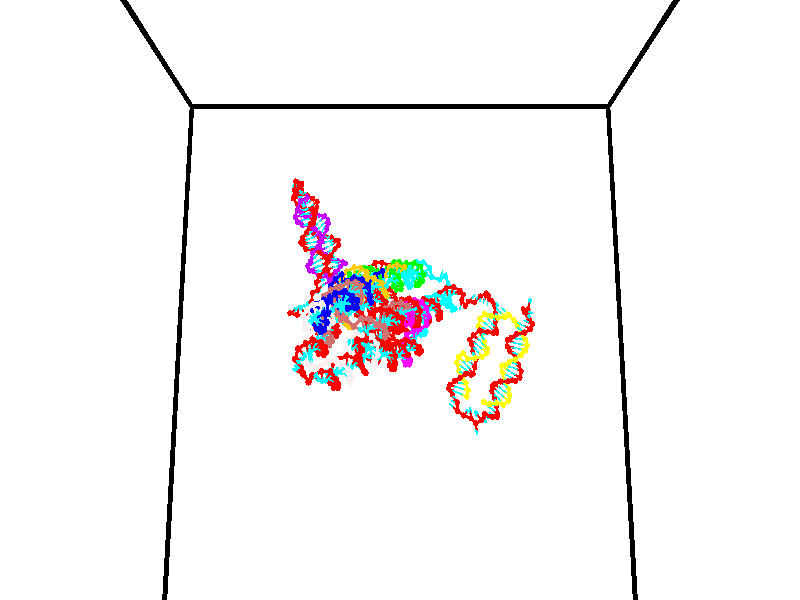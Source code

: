 // switches for output
#declare DRAW_BASES = 1; // possible values are 0, 1; only relevant for DNA ribbons
#declare DRAW_BASES_TYPE = 3; // possible values are 1, 2, 3; only relevant for DNA ribbons
#declare DRAW_FOG = 0; // set to 1 to enable fog

#include "colors.inc"

#include "transforms.inc"
background { rgb <1, 1, 1>}

#default {
   normal{
       ripples 0.25
       frequency 0.20
       turbulence 0.2
       lambda 5
   }
	finish {
		phong 0.1
		phong_size 40.
	}
}

// original window dimensions: 1024x640


// camera settings

camera {
	sky <0, 0.179814, -0.983701>
	up <0, 0.179814, -0.983701>
	right 1.6 * <1, 0, 0>
	location <35, 94.9851, 44.8844>
	look_at <35, 29.7336, 32.9568>
	direction <0, -65.2515, -11.9276>
	angle 67.0682
}


# declare cpy_camera_pos = <35, 94.9851, 44.8844>;
# if (DRAW_FOG = 1)
fog {
	fog_type 2
	up vnormalize(cpy_camera_pos)
	color rgbt<1,1,1,0.3>
	distance 1e-5
	fog_alt 3e-3
	fog_offset 56
}
# end


// LIGHTS

# declare lum = 6;
global_settings {
	ambient_light rgb lum * <0.05, 0.05, 0.05>
	max_trace_level 15
}# declare cpy_direct_light_amount = 0.25;
light_source
{	1000 * <-1, -1.16352, -0.803886>,
	rgb lum * cpy_direct_light_amount
	parallel
}

light_source
{	1000 * <1, 1.16352, 0.803886>,
	rgb lum * cpy_direct_light_amount
	parallel
}

// strand 0

// nucleotide -1

// particle -1
sphere {
	<23.981176, 35.358055, 35.096493> 0.250000
	pigment { color rgbt <1,0,0,0> }
	no_shadow
}
cylinder {
	<24.234663, 35.130394, 34.886936>,  <24.386755, 34.993797, 34.761200>, 0.100000
	pigment { color rgbt <1,0,0,0> }
	no_shadow
}
cylinder {
	<24.234663, 35.130394, 34.886936>,  <23.981176, 35.358055, 35.096493>, 0.100000
	pigment { color rgbt <1,0,0,0> }
	no_shadow
}

// particle -1
sphere {
	<24.234663, 35.130394, 34.886936> 0.100000
	pigment { color rgbt <1,0,0,0> }
	no_shadow
}
sphere {
	0, 1
	scale<0.080000,0.200000,0.300000>
	matrix <0.654581, 0.755439, -0.028910,
		0.412225, -0.324611, 0.851292,
		0.633715, -0.569157, -0.523895,
		24.424778, 34.959648, 34.729767>
	pigment { color rgbt <0,1,1,0> }
	no_shadow
}
cylinder {
	<24.689447, 35.385384, 35.259140>,  <23.981176, 35.358055, 35.096493>, 0.130000
	pigment { color rgbt <1,0,0,0> }
	no_shadow
}

// nucleotide -1

// particle -1
sphere {
	<24.689447, 35.385384, 35.259140> 0.250000
	pigment { color rgbt <1,0,0,0> }
	no_shadow
}
cylinder {
	<24.755024, 35.229107, 34.896816>,  <24.794369, 35.135342, 34.679424>, 0.100000
	pigment { color rgbt <1,0,0,0> }
	no_shadow
}
cylinder {
	<24.755024, 35.229107, 34.896816>,  <24.689447, 35.385384, 35.259140>, 0.100000
	pigment { color rgbt <1,0,0,0> }
	no_shadow
}

// particle -1
sphere {
	<24.755024, 35.229107, 34.896816> 0.100000
	pigment { color rgbt <1,0,0,0> }
	no_shadow
}
sphere {
	0, 1
	scale<0.080000,0.200000,0.300000>
	matrix <0.795576, 0.595268, -0.112761,
		0.583252, -0.702151, 0.408412,
		0.163939, -0.390691, -0.905806,
		24.804205, 35.111900, 34.625076>
	pigment { color rgbt <0,1,1,0> }
	no_shadow
}
cylinder {
	<25.438698, 35.012943, 35.224457>,  <24.689447, 35.385384, 35.259140>, 0.130000
	pigment { color rgbt <1,0,0,0> }
	no_shadow
}

// nucleotide -1

// particle -1
sphere {
	<25.438698, 35.012943, 35.224457> 0.250000
	pigment { color rgbt <1,0,0,0> }
	no_shadow
}
cylinder {
	<25.268482, 35.191650, 34.909672>,  <25.166353, 35.298874, 34.720802>, 0.100000
	pigment { color rgbt <1,0,0,0> }
	no_shadow
}
cylinder {
	<25.268482, 35.191650, 34.909672>,  <25.438698, 35.012943, 35.224457>, 0.100000
	pigment { color rgbt <1,0,0,0> }
	no_shadow
}

// particle -1
sphere {
	<25.268482, 35.191650, 34.909672> 0.100000
	pigment { color rgbt <1,0,0,0> }
	no_shadow
}
sphere {
	0, 1
	scale<0.080000,0.200000,0.300000>
	matrix <0.775583, 0.628114, -0.062796,
		0.466248, -0.637077, -0.613796,
		-0.425540, 0.446772, -0.786963,
		25.140820, 35.325684, 34.673584>
	pigment { color rgbt <0,1,1,0> }
	no_shadow
}
cylinder {
	<25.909475, 34.964550, 34.768688>,  <25.438698, 35.012943, 35.224457>, 0.130000
	pigment { color rgbt <1,0,0,0> }
	no_shadow
}

// nucleotide -1

// particle -1
sphere {
	<25.909475, 34.964550, 34.768688> 0.250000
	pigment { color rgbt <1,0,0,0> }
	no_shadow
}
cylinder {
	<25.673834, 35.266266, 34.652756>,  <25.532450, 35.447296, 34.583195>, 0.100000
	pigment { color rgbt <1,0,0,0> }
	no_shadow
}
cylinder {
	<25.673834, 35.266266, 34.652756>,  <25.909475, 34.964550, 34.768688>, 0.100000
	pigment { color rgbt <1,0,0,0> }
	no_shadow
}

// particle -1
sphere {
	<25.673834, 35.266266, 34.652756> 0.100000
	pigment { color rgbt <1,0,0,0> }
	no_shadow
}
sphere {
	0, 1
	scale<0.080000,0.200000,0.300000>
	matrix <0.808041, 0.547526, -0.217451,
		-0.005330, -0.362297, -0.932047,
		-0.589102, 0.754292, -0.289833,
		25.497103, 35.492554, 34.565807>
	pigment { color rgbt <0,1,1,0> }
	no_shadow
}
cylinder {
	<26.104548, 35.214973, 34.064999>,  <25.909475, 34.964550, 34.768688>, 0.130000
	pigment { color rgbt <1,0,0,0> }
	no_shadow
}

// nucleotide -1

// particle -1
sphere {
	<26.104548, 35.214973, 34.064999> 0.250000
	pigment { color rgbt <1,0,0,0> }
	no_shadow
}
cylinder {
	<25.927572, 35.528797, 34.238762>,  <25.821386, 35.717091, 34.343018>, 0.100000
	pigment { color rgbt <1,0,0,0> }
	no_shadow
}
cylinder {
	<25.927572, 35.528797, 34.238762>,  <26.104548, 35.214973, 34.064999>, 0.100000
	pigment { color rgbt <1,0,0,0> }
	no_shadow
}

// particle -1
sphere {
	<25.927572, 35.528797, 34.238762> 0.100000
	pigment { color rgbt <1,0,0,0> }
	no_shadow
}
sphere {
	0, 1
	scale<0.080000,0.200000,0.300000>
	matrix <0.857906, 0.511385, -0.049822,
		-0.261238, 0.350636, -0.899338,
		-0.442439, 0.784563, 0.434406,
		25.794840, 35.764168, 34.369083>
	pigment { color rgbt <0,1,1,0> }
	no_shadow
}
cylinder {
	<26.129520, 35.058189, 33.330631>,  <26.104548, 35.214973, 34.064999>, 0.130000
	pigment { color rgbt <1,0,0,0> }
	no_shadow
}

// nucleotide -1

// particle -1
sphere {
	<26.129520, 35.058189, 33.330631> 0.250000
	pigment { color rgbt <1,0,0,0> }
	no_shadow
}
cylinder {
	<26.472902, 34.891132, 33.211548>,  <26.678932, 34.790897, 33.140099>, 0.100000
	pigment { color rgbt <1,0,0,0> }
	no_shadow
}
cylinder {
	<26.472902, 34.891132, 33.211548>,  <26.129520, 35.058189, 33.330631>, 0.100000
	pigment { color rgbt <1,0,0,0> }
	no_shadow
}

// particle -1
sphere {
	<26.472902, 34.891132, 33.211548> 0.100000
	pigment { color rgbt <1,0,0,0> }
	no_shadow
}
sphere {
	0, 1
	scale<0.080000,0.200000,0.300000>
	matrix <0.512531, 0.720261, 0.467478,
		0.019184, -0.553891, 0.832368,
		0.858454, -0.417646, -0.297704,
		26.730438, 34.765839, 33.122238>
	pigment { color rgbt <0,1,1,0> }
	no_shadow
}
cylinder {
	<26.733253, 35.449341, 33.139336>,  <26.129520, 35.058189, 33.330631>, 0.130000
	pigment { color rgbt <1,0,0,0> }
	no_shadow
}

// nucleotide -1

// particle -1
sphere {
	<26.733253, 35.449341, 33.139336> 0.250000
	pigment { color rgbt <1,0,0,0> }
	no_shadow
}
cylinder {
	<27.053423, 35.605457, 32.957352>,  <27.245525, 35.699127, 32.848160>, 0.100000
	pigment { color rgbt <1,0,0,0> }
	no_shadow
}
cylinder {
	<27.053423, 35.605457, 32.957352>,  <26.733253, 35.449341, 33.139336>, 0.100000
	pigment { color rgbt <1,0,0,0> }
	no_shadow
}

// particle -1
sphere {
	<27.053423, 35.605457, 32.957352> 0.100000
	pigment { color rgbt <1,0,0,0> }
	no_shadow
}
sphere {
	0, 1
	scale<0.080000,0.200000,0.300000>
	matrix <-0.505942, 0.032842, -0.861942,
		-0.321468, 0.920105, 0.223753,
		0.800426, 0.390292, -0.454962,
		27.293550, 35.722546, 32.820862>
	pigment { color rgbt <0,1,1,0> }
	no_shadow
}
cylinder {
	<26.656416, 36.120106, 32.657463>,  <26.733253, 35.449341, 33.139336>, 0.130000
	pigment { color rgbt <1,0,0,0> }
	no_shadow
}

// nucleotide -1

// particle -1
sphere {
	<26.656416, 36.120106, 32.657463> 0.250000
	pigment { color rgbt <1,0,0,0> }
	no_shadow
}
cylinder {
	<26.989676, 35.946053, 32.520924>,  <27.189632, 35.841621, 32.438999>, 0.100000
	pigment { color rgbt <1,0,0,0> }
	no_shadow
}
cylinder {
	<26.989676, 35.946053, 32.520924>,  <26.656416, 36.120106, 32.657463>, 0.100000
	pigment { color rgbt <1,0,0,0> }
	no_shadow
}

// particle -1
sphere {
	<26.989676, 35.946053, 32.520924> 0.100000
	pigment { color rgbt <1,0,0,0> }
	no_shadow
}
sphere {
	0, 1
	scale<0.080000,0.200000,0.300000>
	matrix <-0.147367, 0.420233, -0.895370,
		0.533050, 0.796282, 0.285993,
		0.833151, -0.435131, -0.341351,
		27.239620, 35.815514, 32.418518>
	pigment { color rgbt <0,1,1,0> }
	no_shadow
}
cylinder {
	<27.066706, 36.669247, 32.211895>,  <26.656416, 36.120106, 32.657463>, 0.130000
	pigment { color rgbt <1,0,0,0> }
	no_shadow
}

// nucleotide -1

// particle -1
sphere {
	<27.066706, 36.669247, 32.211895> 0.250000
	pigment { color rgbt <1,0,0,0> }
	no_shadow
}
cylinder {
	<27.142084, 36.295841, 32.089890>,  <27.187311, 36.071796, 32.016685>, 0.100000
	pigment { color rgbt <1,0,0,0> }
	no_shadow
}
cylinder {
	<27.142084, 36.295841, 32.089890>,  <27.066706, 36.669247, 32.211895>, 0.100000
	pigment { color rgbt <1,0,0,0> }
	no_shadow
}

// particle -1
sphere {
	<27.142084, 36.295841, 32.089890> 0.100000
	pigment { color rgbt <1,0,0,0> }
	no_shadow
}
sphere {
	0, 1
	scale<0.080000,0.200000,0.300000>
	matrix <-0.113474, 0.287798, -0.950945,
		0.975506, 0.213814, -0.051695,
		0.188448, -0.933518, -0.305010,
		27.198618, 36.015785, 31.998386>
	pigment { color rgbt <0,1,1,0> }
	no_shadow
}
cylinder {
	<27.660856, 36.675667, 31.685316>,  <27.066706, 36.669247, 32.211895>, 0.130000
	pigment { color rgbt <1,0,0,0> }
	no_shadow
}

// nucleotide -1

// particle -1
sphere {
	<27.660856, 36.675667, 31.685316> 0.250000
	pigment { color rgbt <1,0,0,0> }
	no_shadow
}
cylinder {
	<27.396473, 36.376408, 31.661983>,  <27.237843, 36.196850, 31.647984>, 0.100000
	pigment { color rgbt <1,0,0,0> }
	no_shadow
}
cylinder {
	<27.396473, 36.376408, 31.661983>,  <27.660856, 36.675667, 31.685316>, 0.100000
	pigment { color rgbt <1,0,0,0> }
	no_shadow
}

// particle -1
sphere {
	<27.396473, 36.376408, 31.661983> 0.100000
	pigment { color rgbt <1,0,0,0> }
	no_shadow
}
sphere {
	0, 1
	scale<0.080000,0.200000,0.300000>
	matrix <-0.071665, 0.140305, -0.987511,
		0.746992, -0.648525, -0.146352,
		-0.660960, -0.748151, -0.058330,
		27.198185, 36.151962, 31.644485>
	pigment { color rgbt <0,1,1,0> }
	no_shadow
}
cylinder {
	<27.787067, 36.456032, 31.019453>,  <27.660856, 36.675667, 31.685316>, 0.130000
	pigment { color rgbt <1,0,0,0> }
	no_shadow
}

// nucleotide -1

// particle -1
sphere {
	<27.787067, 36.456032, 31.019453> 0.250000
	pigment { color rgbt <1,0,0,0> }
	no_shadow
}
cylinder {
	<27.423765, 36.329517, 31.129023>,  <27.205784, 36.253609, 31.194765>, 0.100000
	pigment { color rgbt <1,0,0,0> }
	no_shadow
}
cylinder {
	<27.423765, 36.329517, 31.129023>,  <27.787067, 36.456032, 31.019453>, 0.100000
	pigment { color rgbt <1,0,0,0> }
	no_shadow
}

// particle -1
sphere {
	<27.423765, 36.329517, 31.129023> 0.100000
	pigment { color rgbt <1,0,0,0> }
	no_shadow
}
sphere {
	0, 1
	scale<0.080000,0.200000,0.300000>
	matrix <-0.352450, 0.225498, -0.908256,
		0.225498, -0.921474, -0.316285,
		0.908256, 0.316285, -0.273924,
		27.151289, 36.234631, 31.211201>
	pigment { color rgbt <0,1,1,0> }
	no_shadow
}
cylinder {
	<27.519035, 36.059555, 30.472382>,  <27.787067, 36.456032, 31.019453>, 0.130000
	pigment { color rgbt <1,0,0,0> }
	no_shadow
}

// nucleotide -1

// particle -1
sphere {
	<27.519035, 36.059555, 30.472382> 0.250000
	pigment { color rgbt <1,0,0,0> }
	no_shadow
}
cylinder {
	<27.198208, 36.210068, 30.657896>,  <27.005711, 36.300377, 30.769205>, 0.100000
	pigment { color rgbt <1,0,0,0> }
	no_shadow
}
cylinder {
	<27.198208, 36.210068, 30.657896>,  <27.519035, 36.059555, 30.472382>, 0.100000
	pigment { color rgbt <1,0,0,0> }
	no_shadow
}

// particle -1
sphere {
	<27.198208, 36.210068, 30.657896> 0.100000
	pigment { color rgbt <1,0,0,0> }
	no_shadow
}
sphere {
	0, 1
	scale<0.080000,0.200000,0.300000>
	matrix <-0.344509, 0.342841, -0.873941,
		-0.487853, -0.860740, -0.145350,
		-0.802068, 0.376281, 0.463789,
		26.957588, 36.322952, 30.797033>
	pigment { color rgbt <0,1,1,0> }
	no_shadow
}
cylinder {
	<26.953928, 35.882317, 30.034664>,  <27.519035, 36.059555, 30.472382>, 0.130000
	pigment { color rgbt <1,0,0,0> }
	no_shadow
}

// nucleotide -1

// particle -1
sphere {
	<26.953928, 35.882317, 30.034664> 0.250000
	pigment { color rgbt <1,0,0,0> }
	no_shadow
}
cylinder {
	<26.776514, 36.161358, 30.259741>,  <26.670067, 36.328785, 30.394787>, 0.100000
	pigment { color rgbt <1,0,0,0> }
	no_shadow
}
cylinder {
	<26.776514, 36.161358, 30.259741>,  <26.953928, 35.882317, 30.034664>, 0.100000
	pigment { color rgbt <1,0,0,0> }
	no_shadow
}

// particle -1
sphere {
	<26.776514, 36.161358, 30.259741> 0.100000
	pigment { color rgbt <1,0,0,0> }
	no_shadow
}
sphere {
	0, 1
	scale<0.080000,0.200000,0.300000>
	matrix <-0.447557, 0.371550, -0.813415,
		-0.776513, -0.612613, 0.147425,
		-0.443533, 0.697608, 0.562692,
		26.643454, 36.370640, 30.428549>
	pigment { color rgbt <0,1,1,0> }
	no_shadow
}
cylinder {
	<26.228018, 35.820469, 29.844223>,  <26.953928, 35.882317, 30.034664>, 0.130000
	pigment { color rgbt <1,0,0,0> }
	no_shadow
}

// nucleotide -1

// particle -1
sphere {
	<26.228018, 35.820469, 29.844223> 0.250000
	pigment { color rgbt <1,0,0,0> }
	no_shadow
}
cylinder {
	<26.316427, 36.187099, 29.977514>,  <26.369473, 36.407078, 30.057489>, 0.100000
	pigment { color rgbt <1,0,0,0> }
	no_shadow
}
cylinder {
	<26.316427, 36.187099, 29.977514>,  <26.228018, 35.820469, 29.844223>, 0.100000
	pigment { color rgbt <1,0,0,0> }
	no_shadow
}

// particle -1
sphere {
	<26.316427, 36.187099, 29.977514> 0.100000
	pigment { color rgbt <1,0,0,0> }
	no_shadow
}
sphere {
	0, 1
	scale<0.080000,0.200000,0.300000>
	matrix <-0.521723, 0.399796, -0.753637,
		-0.823987, -0.007281, 0.566562,
		0.221022, 0.916575, 0.333226,
		26.382734, 36.462070, 30.077482>
	pigment { color rgbt <0,1,1,0> }
	no_shadow
}
cylinder {
	<25.564793, 36.209965, 29.810976>,  <26.228018, 35.820469, 29.844223>, 0.130000
	pigment { color rgbt <1,0,0,0> }
	no_shadow
}

// nucleotide -1

// particle -1
sphere {
	<25.564793, 36.209965, 29.810976> 0.250000
	pigment { color rgbt <1,0,0,0> }
	no_shadow
}
cylinder {
	<25.872444, 36.465584, 29.807716>,  <26.057035, 36.618954, 29.805759>, 0.100000
	pigment { color rgbt <1,0,0,0> }
	no_shadow
}
cylinder {
	<25.872444, 36.465584, 29.807716>,  <25.564793, 36.209965, 29.810976>, 0.100000
	pigment { color rgbt <1,0,0,0> }
	no_shadow
}

// particle -1
sphere {
	<25.872444, 36.465584, 29.807716> 0.100000
	pigment { color rgbt <1,0,0,0> }
	no_shadow
}
sphere {
	0, 1
	scale<0.080000,0.200000,0.300000>
	matrix <-0.416217, 0.491183, -0.765182,
		-0.484981, 0.591915, 0.643763,
		0.769128, 0.639043, -0.008151,
		26.103182, 36.657295, 29.805271>
	pigment { color rgbt <0,1,1,0> }
	no_shadow
}
cylinder {
	<25.270363, 36.878132, 29.553301>,  <25.564793, 36.209965, 29.810976>, 0.130000
	pigment { color rgbt <1,0,0,0> }
	no_shadow
}

// nucleotide -1

// particle -1
sphere {
	<25.270363, 36.878132, 29.553301> 0.250000
	pigment { color rgbt <1,0,0,0> }
	no_shadow
}
cylinder {
	<25.665825, 36.932606, 29.527950>,  <25.903103, 36.965290, 29.512739>, 0.100000
	pigment { color rgbt <1,0,0,0> }
	no_shadow
}
cylinder {
	<25.665825, 36.932606, 29.527950>,  <25.270363, 36.878132, 29.553301>, 0.100000
	pigment { color rgbt <1,0,0,0> }
	no_shadow
}

// particle -1
sphere {
	<25.665825, 36.932606, 29.527950> 0.100000
	pigment { color rgbt <1,0,0,0> }
	no_shadow
}
sphere {
	0, 1
	scale<0.080000,0.200000,0.300000>
	matrix <-0.104347, 0.319166, -0.941937,
		-0.108048, 0.937863, 0.329755,
		0.988654, 0.136183, -0.063378,
		25.962421, 36.973461, 29.508936>
	pigment { color rgbt <0,1,1,0> }
	no_shadow
}
cylinder {
	<25.249331, 37.519970, 29.575819>,  <25.270363, 36.878132, 29.553301>, 0.130000
	pigment { color rgbt <1,0,0,0> }
	no_shadow
}

// nucleotide -1

// particle -1
sphere {
	<25.249331, 37.519970, 29.575819> 0.250000
	pigment { color rgbt <1,0,0,0> }
	no_shadow
}
cylinder {
	<25.606077, 37.435871, 29.415634>,  <25.820126, 37.385410, 29.319523>, 0.100000
	pigment { color rgbt <1,0,0,0> }
	no_shadow
}
cylinder {
	<25.606077, 37.435871, 29.415634>,  <25.249331, 37.519970, 29.575819>, 0.100000
	pigment { color rgbt <1,0,0,0> }
	no_shadow
}

// particle -1
sphere {
	<25.606077, 37.435871, 29.415634> 0.100000
	pigment { color rgbt <1,0,0,0> }
	no_shadow
}
sphere {
	0, 1
	scale<0.080000,0.200000,0.300000>
	matrix <-0.146477, 0.703416, -0.695521,
		0.427926, 0.678970, 0.596556,
		0.891865, -0.210250, -0.400464,
		25.873636, 37.372795, 29.295494>
	pigment { color rgbt <0,1,1,0> }
	no_shadow
}
cylinder {
	<25.562729, 38.219582, 29.371534>,  <25.249331, 37.519970, 29.575819>, 0.130000
	pigment { color rgbt <1,0,0,0> }
	no_shadow
}

// nucleotide -1

// particle -1
sphere {
	<25.562729, 38.219582, 29.371534> 0.250000
	pigment { color rgbt <1,0,0,0> }
	no_shadow
}
cylinder {
	<25.757147, 37.933659, 29.170412>,  <25.873798, 37.762104, 29.049738>, 0.100000
	pigment { color rgbt <1,0,0,0> }
	no_shadow
}
cylinder {
	<25.757147, 37.933659, 29.170412>,  <25.562729, 38.219582, 29.371534>, 0.100000
	pigment { color rgbt <1,0,0,0> }
	no_shadow
}

// particle -1
sphere {
	<25.757147, 37.933659, 29.170412> 0.100000
	pigment { color rgbt <1,0,0,0> }
	no_shadow
}
sphere {
	0, 1
	scale<0.080000,0.200000,0.300000>
	matrix <-0.162580, 0.491337, -0.855661,
		0.858677, 0.497637, 0.122599,
		0.486046, -0.714805, -0.502806,
		25.902960, 37.719215, 29.019571>
	pigment { color rgbt <0,1,1,0> }
	no_shadow
}
cylinder {
	<26.003605, 38.626259, 29.041912>,  <25.562729, 38.219582, 29.371534>, 0.130000
	pigment { color rgbt <1,0,0,0> }
	no_shadow
}

// nucleotide -1

// particle -1
sphere {
	<26.003605, 38.626259, 29.041912> 0.250000
	pigment { color rgbt <1,0,0,0> }
	no_shadow
}
cylinder {
	<25.966692, 38.272747, 28.858429>,  <25.944544, 38.060638, 28.748339>, 0.100000
	pigment { color rgbt <1,0,0,0> }
	no_shadow
}
cylinder {
	<25.966692, 38.272747, 28.858429>,  <26.003605, 38.626259, 29.041912>, 0.100000
	pigment { color rgbt <1,0,0,0> }
	no_shadow
}

// particle -1
sphere {
	<25.966692, 38.272747, 28.858429> 0.100000
	pigment { color rgbt <1,0,0,0> }
	no_shadow
}
sphere {
	0, 1
	scale<0.080000,0.200000,0.300000>
	matrix <-0.186489, 0.467861, -0.863903,
		0.978113, 0.005819, -0.207992,
		-0.092284, -0.883783, -0.458706,
		25.939007, 38.007610, 28.720818>
	pigment { color rgbt <0,1,1,0> }
	no_shadow
}
cylinder {
	<26.329725, 38.776192, 28.412739>,  <26.003605, 38.626259, 29.041912>, 0.130000
	pigment { color rgbt <1,0,0,0> }
	no_shadow
}

// nucleotide -1

// particle -1
sphere {
	<26.329725, 38.776192, 28.412739> 0.250000
	pigment { color rgbt <1,0,0,0> }
	no_shadow
}
cylinder {
	<26.150414, 38.425953, 28.340775>,  <26.042828, 38.215809, 28.297596>, 0.100000
	pigment { color rgbt <1,0,0,0> }
	no_shadow
}
cylinder {
	<26.150414, 38.425953, 28.340775>,  <26.329725, 38.776192, 28.412739>, 0.100000
	pigment { color rgbt <1,0,0,0> }
	no_shadow
}

// particle -1
sphere {
	<26.150414, 38.425953, 28.340775> 0.100000
	pigment { color rgbt <1,0,0,0> }
	no_shadow
}
sphere {
	0, 1
	scale<0.080000,0.200000,0.300000>
	matrix <-0.061725, 0.231109, -0.970968,
		0.891761, -0.424158, -0.157648,
		-0.448278, -0.875602, -0.179913,
		26.015930, 38.163273, 28.286800>
	pigment { color rgbt <0,1,1,0> }
	no_shadow
}
cylinder {
	<26.667501, 38.547112, 27.843685>,  <26.329725, 38.776192, 28.412739>, 0.130000
	pigment { color rgbt <1,0,0,0> }
	no_shadow
}

// nucleotide -1

// particle -1
sphere {
	<26.667501, 38.547112, 27.843685> 0.250000
	pigment { color rgbt <1,0,0,0> }
	no_shadow
}
cylinder {
	<26.305441, 38.377094, 27.841179>,  <26.088205, 38.275085, 27.839676>, 0.100000
	pigment { color rgbt <1,0,0,0> }
	no_shadow
}
cylinder {
	<26.305441, 38.377094, 27.841179>,  <26.667501, 38.547112, 27.843685>, 0.100000
	pigment { color rgbt <1,0,0,0> }
	no_shadow
}

// particle -1
sphere {
	<26.305441, 38.377094, 27.841179> 0.100000
	pigment { color rgbt <1,0,0,0> }
	no_shadow
}
sphere {
	0, 1
	scale<0.080000,0.200000,0.300000>
	matrix <-0.172049, 0.379782, -0.908936,
		0.388734, -0.821639, -0.416888,
		-0.905144, -0.425059, -0.006272,
		26.033895, 38.249580, 27.839300>
	pigment { color rgbt <0,1,1,0> }
	no_shadow
}
cylinder {
	<26.683746, 38.123035, 27.139345>,  <26.667501, 38.547112, 27.843685>, 0.130000
	pigment { color rgbt <1,0,0,0> }
	no_shadow
}

// nucleotide -1

// particle -1
sphere {
	<26.683746, 38.123035, 27.139345> 0.250000
	pigment { color rgbt <1,0,0,0> }
	no_shadow
}
cylinder {
	<26.304424, 38.184563, 27.250380>,  <26.076830, 38.221481, 27.316999>, 0.100000
	pigment { color rgbt <1,0,0,0> }
	no_shadow
}
cylinder {
	<26.304424, 38.184563, 27.250380>,  <26.683746, 38.123035, 27.139345>, 0.100000
	pigment { color rgbt <1,0,0,0> }
	no_shadow
}

// particle -1
sphere {
	<26.304424, 38.184563, 27.250380> 0.100000
	pigment { color rgbt <1,0,0,0> }
	no_shadow
}
sphere {
	0, 1
	scale<0.080000,0.200000,0.300000>
	matrix <-0.288552, -0.053807, -0.955951,
		-0.132115, -0.986632, 0.095412,
		-0.948306, 0.153827, 0.277586,
		26.019932, 38.230709, 27.333656>
	pigment { color rgbt <0,1,1,0> }
	no_shadow
}
cylinder {
	<26.331142, 37.586830, 26.733353>,  <26.683746, 38.123035, 27.139345>, 0.130000
	pigment { color rgbt <1,0,0,0> }
	no_shadow
}

// nucleotide -1

// particle -1
sphere {
	<26.331142, 37.586830, 26.733353> 0.250000
	pigment { color rgbt <1,0,0,0> }
	no_shadow
}
cylinder {
	<26.038277, 37.833733, 26.848537>,  <25.862556, 37.981876, 26.917648>, 0.100000
	pigment { color rgbt <1,0,0,0> }
	no_shadow
}
cylinder {
	<26.038277, 37.833733, 26.848537>,  <26.331142, 37.586830, 26.733353>, 0.100000
	pigment { color rgbt <1,0,0,0> }
	no_shadow
}

// particle -1
sphere {
	<26.038277, 37.833733, 26.848537> 0.100000
	pigment { color rgbt <1,0,0,0> }
	no_shadow
}
sphere {
	0, 1
	scale<0.080000,0.200000,0.300000>
	matrix <-0.445142, -0.113634, -0.888221,
		-0.515541, -0.778509, 0.357968,
		-0.732165, 0.617260, 0.287964,
		25.818626, 38.018909, 26.934927>
	pigment { color rgbt <0,1,1,0> }
	no_shadow
}
cylinder {
	<25.599920, 37.277744, 26.703794>,  <26.331142, 37.586830, 26.733353>, 0.130000
	pigment { color rgbt <1,0,0,0> }
	no_shadow
}

// nucleotide -1

// particle -1
sphere {
	<25.599920, 37.277744, 26.703794> 0.250000
	pigment { color rgbt <1,0,0,0> }
	no_shadow
}
cylinder {
	<25.569410, 37.673698, 26.655956>,  <25.551105, 37.911270, 26.627253>, 0.100000
	pigment { color rgbt <1,0,0,0> }
	no_shadow
}
cylinder {
	<25.569410, 37.673698, 26.655956>,  <25.599920, 37.277744, 26.703794>, 0.100000
	pigment { color rgbt <1,0,0,0> }
	no_shadow
}

// particle -1
sphere {
	<25.569410, 37.673698, 26.655956> 0.100000
	pigment { color rgbt <1,0,0,0> }
	no_shadow
}
sphere {
	0, 1
	scale<0.080000,0.200000,0.300000>
	matrix <-0.278142, -0.136309, -0.950819,
		-0.957507, -0.039257, 0.285726,
		-0.076274, 0.989888, -0.119598,
		25.546528, 37.970665, 26.620077>
	pigment { color rgbt <0,1,1,0> }
	no_shadow
}
cylinder {
	<24.852430, 37.424694, 26.378380>,  <25.599920, 37.277744, 26.703794>, 0.130000
	pigment { color rgbt <1,0,0,0> }
	no_shadow
}

// nucleotide -1

// particle -1
sphere {
	<24.852430, 37.424694, 26.378380> 0.250000
	pigment { color rgbt <1,0,0,0> }
	no_shadow
}
cylinder {
	<25.096855, 37.735950, 26.320271>,  <25.243509, 37.922703, 26.285406>, 0.100000
	pigment { color rgbt <1,0,0,0> }
	no_shadow
}
cylinder {
	<25.096855, 37.735950, 26.320271>,  <24.852430, 37.424694, 26.378380>, 0.100000
	pigment { color rgbt <1,0,0,0> }
	no_shadow
}

// particle -1
sphere {
	<25.096855, 37.735950, 26.320271> 0.100000
	pigment { color rgbt <1,0,0,0> }
	no_shadow
}
sphere {
	0, 1
	scale<0.080000,0.200000,0.300000>
	matrix <-0.170080, -0.050170, -0.984152,
		-0.773096, 0.626085, 0.101689,
		0.611061, 0.778139, -0.145271,
		25.280174, 37.969391, 26.276690>
	pigment { color rgbt <0,1,1,0> }
	no_shadow
}
cylinder {
	<24.477989, 37.988480, 25.979689>,  <24.852430, 37.424694, 26.378380>, 0.130000
	pigment { color rgbt <1,0,0,0> }
	no_shadow
}

// nucleotide -1

// particle -1
sphere {
	<24.477989, 37.988480, 25.979689> 0.250000
	pigment { color rgbt <1,0,0,0> }
	no_shadow
}
cylinder {
	<24.872147, 37.997478, 25.912169>,  <25.108641, 38.002880, 25.871656>, 0.100000
	pigment { color rgbt <1,0,0,0> }
	no_shadow
}
cylinder {
	<24.872147, 37.997478, 25.912169>,  <24.477989, 37.988480, 25.979689>, 0.100000
	pigment { color rgbt <1,0,0,0> }
	no_shadow
}

// particle -1
sphere {
	<24.872147, 37.997478, 25.912169> 0.100000
	pigment { color rgbt <1,0,0,0> }
	no_shadow
}
sphere {
	0, 1
	scale<0.080000,0.200000,0.300000>
	matrix <-0.168721, -0.005361, -0.985649,
		-0.023084, 0.999732, -0.001487,
		0.985393, 0.022502, -0.168800,
		25.167765, 38.004230, 25.861528>
	pigment { color rgbt <0,1,1,0> }
	no_shadow
}
cylinder {
	<24.671850, 38.512604, 25.460131>,  <24.477989, 37.988480, 25.979689>, 0.130000
	pigment { color rgbt <1,0,0,0> }
	no_shadow
}

// nucleotide -1

// particle -1
sphere {
	<24.671850, 38.512604, 25.460131> 0.250000
	pigment { color rgbt <1,0,0,0> }
	no_shadow
}
cylinder {
	<24.948042, 38.223389, 25.451630>,  <25.113756, 38.049858, 25.446529>, 0.100000
	pigment { color rgbt <1,0,0,0> }
	no_shadow
}
cylinder {
	<24.948042, 38.223389, 25.451630>,  <24.671850, 38.512604, 25.460131>, 0.100000
	pigment { color rgbt <1,0,0,0> }
	no_shadow
}

// particle -1
sphere {
	<24.948042, 38.223389, 25.451630> 0.100000
	pigment { color rgbt <1,0,0,0> }
	no_shadow
}
sphere {
	0, 1
	scale<0.080000,0.200000,0.300000>
	matrix <-0.198278, -0.160926, -0.966844,
		0.695649, 0.671798, -0.254479,
		0.690477, -0.723042, -0.021255,
		25.155186, 38.006477, 25.445253>
	pigment { color rgbt <0,1,1,0> }
	no_shadow
}
cylinder {
	<25.381477, 38.682919, 25.051525>,  <24.671850, 38.512604, 25.460131>, 0.130000
	pigment { color rgbt <1,0,0,0> }
	no_shadow
}

// nucleotide -1

// particle -1
sphere {
	<25.381477, 38.682919, 25.051525> 0.250000
	pigment { color rgbt <1,0,0,0> }
	no_shadow
}
cylinder {
	<25.179640, 38.337807, 25.064192>,  <25.058538, 38.130741, 25.071791>, 0.100000
	pigment { color rgbt <1,0,0,0> }
	no_shadow
}
cylinder {
	<25.179640, 38.337807, 25.064192>,  <25.381477, 38.682919, 25.051525>, 0.100000
	pigment { color rgbt <1,0,0,0> }
	no_shadow
}

// particle -1
sphere {
	<25.179640, 38.337807, 25.064192> 0.100000
	pigment { color rgbt <1,0,0,0> }
	no_shadow
}
sphere {
	0, 1
	scale<0.080000,0.200000,0.300000>
	matrix <-0.268045, 0.121691, -0.955690,
		0.820694, -0.490722, -0.292667,
		-0.504593, -0.862777, 0.031665,
		25.028261, 38.078972, 25.073690>
	pigment { color rgbt <0,1,1,0> }
	no_shadow
}
cylinder {
	<24.753290, 38.462723, 24.694262>,  <25.381477, 38.682919, 25.051525>, 0.130000
	pigment { color rgbt <1,0,0,0> }
	no_shadow
}

// nucleotide -1

// particle -1
sphere {
	<24.753290, 38.462723, 24.694262> 0.250000
	pigment { color rgbt <1,0,0,0> }
	no_shadow
}
cylinder {
	<24.642569, 38.140594, 24.903961>,  <24.576136, 37.947319, 25.029781>, 0.100000
	pigment { color rgbt <1,0,0,0> }
	no_shadow
}
cylinder {
	<24.642569, 38.140594, 24.903961>,  <24.753290, 38.462723, 24.694262>, 0.100000
	pigment { color rgbt <1,0,0,0> }
	no_shadow
}

// particle -1
sphere {
	<24.642569, 38.140594, 24.903961> 0.100000
	pigment { color rgbt <1,0,0,0> }
	no_shadow
}
sphere {
	0, 1
	scale<0.080000,0.200000,0.300000>
	matrix <0.183178, -0.579785, -0.793911,
		0.943306, -0.123725, 0.308003,
		-0.276802, -0.805320, 0.524251,
		24.559528, 37.898998, 25.061237>
	pigment { color rgbt <0,1,1,0> }
	no_shadow
}
cylinder {
	<25.246317, 37.734432, 24.624279>,  <24.753290, 38.462723, 24.694262>, 0.130000
	pigment { color rgbt <1,0,0,0> }
	no_shadow
}

// nucleotide -1

// particle -1
sphere {
	<25.246317, 37.734432, 24.624279> 0.250000
	pigment { color rgbt <1,0,0,0> }
	no_shadow
}
cylinder {
	<24.861948, 37.649979, 24.695892>,  <24.631327, 37.599304, 24.738861>, 0.100000
	pigment { color rgbt <1,0,0,0> }
	no_shadow
}
cylinder {
	<24.861948, 37.649979, 24.695892>,  <25.246317, 37.734432, 24.624279>, 0.100000
	pigment { color rgbt <1,0,0,0> }
	no_shadow
}

// particle -1
sphere {
	<24.861948, 37.649979, 24.695892> 0.100000
	pigment { color rgbt <1,0,0,0> }
	no_shadow
}
sphere {
	0, 1
	scale<0.080000,0.200000,0.300000>
	matrix <0.027741, -0.716931, -0.696592,
		0.275430, -0.664403, 0.694771,
		-0.960921, -0.211136, 0.179033,
		24.573671, 37.586639, 24.749603>
	pigment { color rgbt <0,1,1,0> }
	no_shadow
}
cylinder {
	<25.134829, 36.994678, 24.980394>,  <25.246317, 37.734432, 24.624279>, 0.130000
	pigment { color rgbt <1,0,0,0> }
	no_shadow
}

// nucleotide -1

// particle -1
sphere {
	<25.134829, 36.994678, 24.980394> 0.250000
	pigment { color rgbt <1,0,0,0> }
	no_shadow
}
cylinder {
	<24.835241, 37.125225, 24.749733>,  <24.655489, 37.203552, 24.611336>, 0.100000
	pigment { color rgbt <1,0,0,0> }
	no_shadow
}
cylinder {
	<24.835241, 37.125225, 24.749733>,  <25.134829, 36.994678, 24.980394>, 0.100000
	pigment { color rgbt <1,0,0,0> }
	no_shadow
}

// particle -1
sphere {
	<24.835241, 37.125225, 24.749733> 0.100000
	pigment { color rgbt <1,0,0,0> }
	no_shadow
}
sphere {
	0, 1
	scale<0.080000,0.200000,0.300000>
	matrix <0.196834, -0.721414, -0.663942,
		-0.632692, -0.610778, 0.476079,
		-0.748971, 0.326362, -0.576655,
		24.610550, 37.223133, 24.576736>
	pigment { color rgbt <0,1,1,0> }
	no_shadow
}
cylinder {
	<24.765440, 36.418121, 24.848812>,  <25.134829, 36.994678, 24.980394>, 0.130000
	pigment { color rgbt <1,0,0,0> }
	no_shadow
}

// nucleotide -1

// particle -1
sphere {
	<24.765440, 36.418121, 24.848812> 0.250000
	pigment { color rgbt <1,0,0,0> }
	no_shadow
}
cylinder {
	<24.735929, 36.678692, 24.546766>,  <24.718224, 36.835033, 24.365540>, 0.100000
	pigment { color rgbt <1,0,0,0> }
	no_shadow
}
cylinder {
	<24.735929, 36.678692, 24.546766>,  <24.765440, 36.418121, 24.848812>, 0.100000
	pigment { color rgbt <1,0,0,0> }
	no_shadow
}

// particle -1
sphere {
	<24.735929, 36.678692, 24.546766> 0.100000
	pigment { color rgbt <1,0,0,0> }
	no_shadow
}
sphere {
	0, 1
	scale<0.080000,0.200000,0.300000>
	matrix <0.130421, -0.744372, -0.654904,
		-0.988710, -0.146798, -0.030045,
		-0.073774, 0.651429, -0.755114,
		24.713797, 36.874119, 24.320232>
	pigment { color rgbt <0,1,1,0> }
	no_shadow
}
cylinder {
	<24.684692, 36.272785, 24.148615>,  <24.765440, 36.418121, 24.848812>, 0.130000
	pigment { color rgbt <1,0,0,0> }
	no_shadow
}

// nucleotide -1

// particle -1
sphere {
	<24.684692, 36.272785, 24.148615> 0.250000
	pigment { color rgbt <1,0,0,0> }
	no_shadow
}
cylinder {
	<24.612581, 35.968151, 23.899620>,  <24.569315, 35.785370, 23.750223>, 0.100000
	pigment { color rgbt <1,0,0,0> }
	no_shadow
}
cylinder {
	<24.612581, 35.968151, 23.899620>,  <24.684692, 36.272785, 24.148615>, 0.100000
	pigment { color rgbt <1,0,0,0> }
	no_shadow
}

// particle -1
sphere {
	<24.612581, 35.968151, 23.899620> 0.100000
	pigment { color rgbt <1,0,0,0> }
	no_shadow
}
sphere {
	0, 1
	scale<0.080000,0.200000,0.300000>
	matrix <0.399714, -0.634968, 0.661094,
		-0.898737, -0.129635, 0.418887,
		-0.180279, -0.761584, -0.622486,
		24.558498, 35.739677, 23.712873>
	pigment { color rgbt <0,1,1,0> }
	no_shadow
}
cylinder {
	<24.304655, 35.820396, 24.477808>,  <24.684692, 36.272785, 24.148615>, 0.130000
	pigment { color rgbt <1,0,0,0> }
	no_shadow
}

// nucleotide -1

// particle -1
sphere {
	<24.304655, 35.820396, 24.477808> 0.250000
	pigment { color rgbt <1,0,0,0> }
	no_shadow
}
cylinder {
	<24.517555, 35.618538, 24.205915>,  <24.645296, 35.497421, 24.042780>, 0.100000
	pigment { color rgbt <1,0,0,0> }
	no_shadow
}
cylinder {
	<24.517555, 35.618538, 24.205915>,  <24.304655, 35.820396, 24.477808>, 0.100000
	pigment { color rgbt <1,0,0,0> }
	no_shadow
}

// particle -1
sphere {
	<24.517555, 35.618538, 24.205915> 0.100000
	pigment { color rgbt <1,0,0,0> }
	no_shadow
}
sphere {
	0, 1
	scale<0.080000,0.200000,0.300000>
	matrix <0.255569, -0.669671, 0.697298,
		-0.807088, -0.544857, -0.227462,
		0.532253, -0.504649, -0.679732,
		24.677231, 35.467144, 24.001995>
	pigment { color rgbt <0,1,1,0> }
	no_shadow
}
cylinder {
	<24.217831, 35.118492, 24.620657>,  <24.304655, 35.820396, 24.477808>, 0.130000
	pigment { color rgbt <1,0,0,0> }
	no_shadow
}

// nucleotide -1

// particle -1
sphere {
	<24.217831, 35.118492, 24.620657> 0.250000
	pigment { color rgbt <1,0,0,0> }
	no_shadow
}
cylinder {
	<24.565294, 35.176311, 24.431114>,  <24.773771, 35.211002, 24.317389>, 0.100000
	pigment { color rgbt <1,0,0,0> }
	no_shadow
}
cylinder {
	<24.565294, 35.176311, 24.431114>,  <24.217831, 35.118492, 24.620657>, 0.100000
	pigment { color rgbt <1,0,0,0> }
	no_shadow
}

// particle -1
sphere {
	<24.565294, 35.176311, 24.431114> 0.100000
	pigment { color rgbt <1,0,0,0> }
	no_shadow
}
sphere {
	0, 1
	scale<0.080000,0.200000,0.300000>
	matrix <0.478788, -0.490649, 0.728029,
		-0.127261, -0.859284, -0.495414,
		0.868658, 0.144548, -0.473855,
		24.825891, 35.219677, 24.288958>
	pigment { color rgbt <0,1,1,0> }
	no_shadow
}
cylinder {
	<24.597977, 34.489719, 24.464819>,  <24.217831, 35.118492, 24.620657>, 0.130000
	pigment { color rgbt <1,0,0,0> }
	no_shadow
}

// nucleotide -1

// particle -1
sphere {
	<24.597977, 34.489719, 24.464819> 0.250000
	pigment { color rgbt <1,0,0,0> }
	no_shadow
}
cylinder {
	<24.871840, 34.779224, 24.499262>,  <25.036158, 34.952927, 24.519928>, 0.100000
	pigment { color rgbt <1,0,0,0> }
	no_shadow
}
cylinder {
	<24.871840, 34.779224, 24.499262>,  <24.597977, 34.489719, 24.464819>, 0.100000
	pigment { color rgbt <1,0,0,0> }
	no_shadow
}

// particle -1
sphere {
	<24.871840, 34.779224, 24.499262> 0.100000
	pigment { color rgbt <1,0,0,0> }
	no_shadow
}
sphere {
	0, 1
	scale<0.080000,0.200000,0.300000>
	matrix <0.450850, -0.513362, 0.730201,
		0.572694, -0.461116, -0.677785,
		0.684657, 0.723762, 0.086105,
		25.077236, 34.996353, 24.525093>
	pigment { color rgbt <0,1,1,0> }
	no_shadow
}
cylinder {
	<25.236010, 34.175793, 24.428690>,  <24.597977, 34.489719, 24.464819>, 0.130000
	pigment { color rgbt <1,0,0,0> }
	no_shadow
}

// nucleotide -1

// particle -1
sphere {
	<25.236010, 34.175793, 24.428690> 0.250000
	pigment { color rgbt <1,0,0,0> }
	no_shadow
}
cylinder {
	<25.270205, 34.509247, 24.646954>,  <25.290722, 34.709320, 24.777912>, 0.100000
	pigment { color rgbt <1,0,0,0> }
	no_shadow
}
cylinder {
	<25.270205, 34.509247, 24.646954>,  <25.236010, 34.175793, 24.428690>, 0.100000
	pigment { color rgbt <1,0,0,0> }
	no_shadow
}

// particle -1
sphere {
	<25.270205, 34.509247, 24.646954> 0.100000
	pigment { color rgbt <1,0,0,0> }
	no_shadow
}
sphere {
	0, 1
	scale<0.080000,0.200000,0.300000>
	matrix <0.445936, -0.521759, 0.727261,
		0.890973, 0.181158, -0.416351,
		0.085486, 0.833636, 0.545658,
		25.295851, 34.759338, 24.810652>
	pigment { color rgbt <0,1,1,0> }
	no_shadow
}
cylinder {
	<25.845640, 34.038902, 24.705683>,  <25.236010, 34.175793, 24.428690>, 0.130000
	pigment { color rgbt <1,0,0,0> }
	no_shadow
}

// nucleotide -1

// particle -1
sphere {
	<25.845640, 34.038902, 24.705683> 0.250000
	pigment { color rgbt <1,0,0,0> }
	no_shadow
}
cylinder {
	<25.609865, 34.254723, 24.946167>,  <25.468399, 34.384212, 25.090458>, 0.100000
	pigment { color rgbt <1,0,0,0> }
	no_shadow
}
cylinder {
	<25.609865, 34.254723, 24.946167>,  <25.845640, 34.038902, 24.705683>, 0.100000
	pigment { color rgbt <1,0,0,0> }
	no_shadow
}

// particle -1
sphere {
	<25.609865, 34.254723, 24.946167> 0.100000
	pigment { color rgbt <1,0,0,0> }
	no_shadow
}
sphere {
	0, 1
	scale<0.080000,0.200000,0.300000>
	matrix <0.495402, -0.346424, 0.796597,
		0.638074, 0.767385, -0.063097,
		-0.589439, 0.539546, 0.601209,
		25.433033, 34.416588, 25.126530>
	pigment { color rgbt <0,1,1,0> }
	no_shadow
}
cylinder {
	<26.345890, 34.413811, 25.105856>,  <25.845640, 34.038902, 24.705683>, 0.130000
	pigment { color rgbt <1,0,0,0> }
	no_shadow
}

// nucleotide -1

// particle -1
sphere {
	<26.345890, 34.413811, 25.105856> 0.250000
	pigment { color rgbt <1,0,0,0> }
	no_shadow
}
cylinder {
	<26.005795, 34.390739, 25.315145>,  <25.801737, 34.376896, 25.440720>, 0.100000
	pigment { color rgbt <1,0,0,0> }
	no_shadow
}
cylinder {
	<26.005795, 34.390739, 25.315145>,  <26.345890, 34.413811, 25.105856>, 0.100000
	pigment { color rgbt <1,0,0,0> }
	no_shadow
}

// particle -1
sphere {
	<26.005795, 34.390739, 25.315145> 0.100000
	pigment { color rgbt <1,0,0,0> }
	no_shadow
}
sphere {
	0, 1
	scale<0.080000,0.200000,0.300000>
	matrix <0.513786, -0.307179, 0.801040,
		0.114519, 0.949902, 0.290812,
		-0.850241, -0.057681, 0.523224,
		25.750723, 34.373436, 25.472113>
	pigment { color rgbt <0,1,1,0> }
	no_shadow
}
cylinder {
	<26.386650, 34.798203, 25.691284>,  <26.345890, 34.413811, 25.105856>, 0.130000
	pigment { color rgbt <1,0,0,0> }
	no_shadow
}

// nucleotide -1

// particle -1
sphere {
	<26.386650, 34.798203, 25.691284> 0.250000
	pigment { color rgbt <1,0,0,0> }
	no_shadow
}
cylinder {
	<26.114645, 34.523460, 25.793900>,  <25.951443, 34.358616, 25.855469>, 0.100000
	pigment { color rgbt <1,0,0,0> }
	no_shadow
}
cylinder {
	<26.114645, 34.523460, 25.793900>,  <26.386650, 34.798203, 25.691284>, 0.100000
	pigment { color rgbt <1,0,0,0> }
	no_shadow
}

// particle -1
sphere {
	<26.114645, 34.523460, 25.793900> 0.100000
	pigment { color rgbt <1,0,0,0> }
	no_shadow
}
sphere {
	0, 1
	scale<0.080000,0.200000,0.300000>
	matrix <0.574540, -0.281807, 0.768433,
		-0.455511, 0.669933, 0.586259,
		-0.680010, -0.686859, 0.256537,
		25.910643, 34.317402, 25.870861>
	pigment { color rgbt <0,1,1,0> }
	no_shadow
}
cylinder {
	<26.184338, 34.940208, 26.431847>,  <26.386650, 34.798203, 25.691284>, 0.130000
	pigment { color rgbt <1,0,0,0> }
	no_shadow
}

// nucleotide -1

// particle -1
sphere {
	<26.184338, 34.940208, 26.431847> 0.250000
	pigment { color rgbt <1,0,0,0> }
	no_shadow
}
cylinder {
	<26.103228, 34.555008, 26.360842>,  <26.054562, 34.323887, 26.318239>, 0.100000
	pigment { color rgbt <1,0,0,0> }
	no_shadow
}
cylinder {
	<26.103228, 34.555008, 26.360842>,  <26.184338, 34.940208, 26.431847>, 0.100000
	pigment { color rgbt <1,0,0,0> }
	no_shadow
}

// particle -1
sphere {
	<26.103228, 34.555008, 26.360842> 0.100000
	pigment { color rgbt <1,0,0,0> }
	no_shadow
}
sphere {
	0, 1
	scale<0.080000,0.200000,0.300000>
	matrix <0.583348, -0.264396, 0.767984,
		-0.786503, 0.052176, 0.615378,
		-0.202774, -0.963002, -0.177511,
		26.042395, 34.266106, 26.307589>
	pigment { color rgbt <0,1,1,0> }
	no_shadow
}
cylinder {
	<26.047216, 34.695854, 27.089630>,  <26.184338, 34.940208, 26.431847>, 0.130000
	pigment { color rgbt <1,0,0,0> }
	no_shadow
}

// nucleotide -1

// particle -1
sphere {
	<26.047216, 34.695854, 27.089630> 0.250000
	pigment { color rgbt <1,0,0,0> }
	no_shadow
}
cylinder {
	<26.082661, 34.356937, 26.880157>,  <26.103928, 34.153587, 26.754475>, 0.100000
	pigment { color rgbt <1,0,0,0> }
	no_shadow
}
cylinder {
	<26.082661, 34.356937, 26.880157>,  <26.047216, 34.695854, 27.089630>, 0.100000
	pigment { color rgbt <1,0,0,0> }
	no_shadow
}

// particle -1
sphere {
	<26.082661, 34.356937, 26.880157> 0.100000
	pigment { color rgbt <1,0,0,0> }
	no_shadow
}
sphere {
	0, 1
	scale<0.080000,0.200000,0.300000>
	matrix <0.492947, -0.419549, 0.762222,
		-0.865536, -0.325688, 0.380494,
		0.088610, -0.847293, -0.523682,
		26.109243, 34.102749, 26.723053>
	pigment { color rgbt <0,1,1,0> }
	no_shadow
}
cylinder {
	<25.698994, 34.048237, 27.401049>,  <26.047216, 34.695854, 27.089630>, 0.130000
	pigment { color rgbt <1,0,0,0> }
	no_shadow
}

// nucleotide -1

// particle -1
sphere {
	<25.698994, 34.048237, 27.401049> 0.250000
	pigment { color rgbt <1,0,0,0> }
	no_shadow
}
cylinder {
	<25.979073, 33.893776, 27.160845>,  <26.147120, 33.801102, 27.016722>, 0.100000
	pigment { color rgbt <1,0,0,0> }
	no_shadow
}
cylinder {
	<25.979073, 33.893776, 27.160845>,  <25.698994, 34.048237, 27.401049>, 0.100000
	pigment { color rgbt <1,0,0,0> }
	no_shadow
}

// particle -1
sphere {
	<25.979073, 33.893776, 27.160845> 0.100000
	pigment { color rgbt <1,0,0,0> }
	no_shadow
}
sphere {
	0, 1
	scale<0.080000,0.200000,0.300000>
	matrix <0.393904, -0.492562, 0.776030,
		-0.595453, -0.779916, -0.192784,
		0.700197, -0.386151, -0.600509,
		26.189133, 33.777931, 26.980692>
	pigment { color rgbt <0,1,1,0> }
	no_shadow
}
cylinder {
	<25.909266, 33.475304, 27.766552>,  <25.698994, 34.048237, 27.401049>, 0.130000
	pigment { color rgbt <1,0,0,0> }
	no_shadow
}

// nucleotide -1

// particle -1
sphere {
	<25.909266, 33.475304, 27.766552> 0.250000
	pigment { color rgbt <1,0,0,0> }
	no_shadow
}
cylinder {
	<26.200583, 33.542366, 27.500774>,  <26.375372, 33.582603, 27.341309>, 0.100000
	pigment { color rgbt <1,0,0,0> }
	no_shadow
}
cylinder {
	<26.200583, 33.542366, 27.500774>,  <25.909266, 33.475304, 27.766552>, 0.100000
	pigment { color rgbt <1,0,0,0> }
	no_shadow
}

// particle -1
sphere {
	<26.200583, 33.542366, 27.500774> 0.100000
	pigment { color rgbt <1,0,0,0> }
	no_shadow
}
sphere {
	0, 1
	scale<0.080000,0.200000,0.300000>
	matrix <0.680459, -0.291579, 0.672277,
		-0.081026, -0.941740, -0.326437,
		0.728292, 0.167655, -0.664441,
		26.419069, 33.592663, 27.301441>
	pigment { color rgbt <0,1,1,0> }
	no_shadow
}
cylinder {
	<26.403072, 32.831486, 27.859606>,  <25.909266, 33.475304, 27.766552>, 0.130000
	pigment { color rgbt <1,0,0,0> }
	no_shadow
}

// nucleotide -1

// particle -1
sphere {
	<26.403072, 32.831486, 27.859606> 0.250000
	pigment { color rgbt <1,0,0,0> }
	no_shadow
}
cylinder {
	<26.588366, 33.146294, 27.696627>,  <26.699541, 33.335178, 27.598839>, 0.100000
	pigment { color rgbt <1,0,0,0> }
	no_shadow
}
cylinder {
	<26.588366, 33.146294, 27.696627>,  <26.403072, 32.831486, 27.859606>, 0.100000
	pigment { color rgbt <1,0,0,0> }
	no_shadow
}

// particle -1
sphere {
	<26.588366, 33.146294, 27.696627> 0.100000
	pigment { color rgbt <1,0,0,0> }
	no_shadow
}
sphere {
	0, 1
	scale<0.080000,0.200000,0.300000>
	matrix <0.784968, -0.150952, 0.600865,
		0.411389, -0.598173, -0.687712,
		0.463232, 0.787021, -0.407447,
		26.727335, 33.382401, 27.574392>
	pigment { color rgbt <0,1,1,0> }
	no_shadow
}
cylinder {
	<26.978926, 32.533474, 27.721079>,  <26.403072, 32.831486, 27.859606>, 0.130000
	pigment { color rgbt <1,0,0,0> }
	no_shadow
}

// nucleotide -1

// particle -1
sphere {
	<26.978926, 32.533474, 27.721079> 0.250000
	pigment { color rgbt <1,0,0,0> }
	no_shadow
}
cylinder {
	<27.024588, 32.930794, 27.713860>,  <27.051985, 33.169186, 27.709528>, 0.100000
	pigment { color rgbt <1,0,0,0> }
	no_shadow
}
cylinder {
	<27.024588, 32.930794, 27.713860>,  <26.978926, 32.533474, 27.721079>, 0.100000
	pigment { color rgbt <1,0,0,0> }
	no_shadow
}

// particle -1
sphere {
	<27.024588, 32.930794, 27.713860> 0.100000
	pigment { color rgbt <1,0,0,0> }
	no_shadow
}
sphere {
	0, 1
	scale<0.080000,0.200000,0.300000>
	matrix <0.734856, -0.072200, 0.674369,
		0.668547, -0.090247, -0.738174,
		0.114156, 0.993299, -0.018049,
		27.058834, 33.228783, 27.708445>
	pigment { color rgbt <0,1,1,0> }
	no_shadow
}
cylinder {
	<27.703194, 32.642838, 27.815664>,  <26.978926, 32.533474, 27.721079>, 0.130000
	pigment { color rgbt <1,0,0,0> }
	no_shadow
}

// nucleotide -1

// particle -1
sphere {
	<27.703194, 32.642838, 27.815664> 0.250000
	pigment { color rgbt <1,0,0,0> }
	no_shadow
}
cylinder {
	<27.549080, 32.990845, 27.938705>,  <27.456612, 33.199650, 28.012529>, 0.100000
	pigment { color rgbt <1,0,0,0> }
	no_shadow
}
cylinder {
	<27.549080, 32.990845, 27.938705>,  <27.703194, 32.642838, 27.815664>, 0.100000
	pigment { color rgbt <1,0,0,0> }
	no_shadow
}

// particle -1
sphere {
	<27.549080, 32.990845, 27.938705> 0.100000
	pigment { color rgbt <1,0,0,0> }
	no_shadow
}
sphere {
	0, 1
	scale<0.080000,0.200000,0.300000>
	matrix <0.711943, 0.068175, 0.698920,
		0.587105, 0.488279, -0.645672,
		-0.385287, 0.870021, 0.307601,
		27.433495, 33.251850, 28.030985>
	pigment { color rgbt <0,1,1,0> }
	no_shadow
}
cylinder {
	<28.242718, 32.890636, 28.186090>,  <27.703194, 32.642838, 27.815664>, 0.130000
	pigment { color rgbt <1,0,0,0> }
	no_shadow
}

// nucleotide -1

// particle -1
sphere {
	<28.242718, 32.890636, 28.186090> 0.250000
	pigment { color rgbt <1,0,0,0> }
	no_shadow
}
cylinder {
	<27.940212, 33.133945, 28.282482>,  <27.758709, 33.279930, 28.340317>, 0.100000
	pigment { color rgbt <1,0,0,0> }
	no_shadow
}
cylinder {
	<27.940212, 33.133945, 28.282482>,  <28.242718, 32.890636, 28.186090>, 0.100000
	pigment { color rgbt <1,0,0,0> }
	no_shadow
}

// particle -1
sphere {
	<27.940212, 33.133945, 28.282482> 0.100000
	pigment { color rgbt <1,0,0,0> }
	no_shadow
}
sphere {
	0, 1
	scale<0.080000,0.200000,0.300000>
	matrix <0.513597, 0.323754, 0.794608,
		0.405321, 0.724698, -0.557250,
		-0.756263, 0.608273, 0.240979,
		27.713333, 33.316429, 28.354776>
	pigment { color rgbt <0,1,1,0> }
	no_shadow
}
cylinder {
	<28.520401, 33.615555, 28.365448>,  <28.242718, 32.890636, 28.186090>, 0.130000
	pigment { color rgbt <1,0,0,0> }
	no_shadow
}

// nucleotide -1

// particle -1
sphere {
	<28.520401, 33.615555, 28.365448> 0.250000
	pigment { color rgbt <1,0,0,0> }
	no_shadow
}
cylinder {
	<28.168413, 33.564175, 28.548382>,  <27.957220, 33.533344, 28.658142>, 0.100000
	pigment { color rgbt <1,0,0,0> }
	no_shadow
}
cylinder {
	<28.168413, 33.564175, 28.548382>,  <28.520401, 33.615555, 28.365448>, 0.100000
	pigment { color rgbt <1,0,0,0> }
	no_shadow
}

// particle -1
sphere {
	<28.168413, 33.564175, 28.548382> 0.100000
	pigment { color rgbt <1,0,0,0> }
	no_shadow
}
sphere {
	0, 1
	scale<0.080000,0.200000,0.300000>
	matrix <0.432111, 0.183463, 0.882962,
		-0.197323, 0.974598, -0.105935,
		-0.879968, -0.128453, 0.457336,
		27.904423, 33.525639, 28.685583>
	pigment { color rgbt <0,1,1,0> }
	no_shadow
}
cylinder {
	<28.629246, 34.007473, 28.909391>,  <28.520401, 33.615555, 28.365448>, 0.130000
	pigment { color rgbt <1,0,0,0> }
	no_shadow
}

// nucleotide -1

// particle -1
sphere {
	<28.629246, 34.007473, 28.909391> 0.250000
	pigment { color rgbt <1,0,0,0> }
	no_shadow
}
cylinder {
	<28.321285, 33.777115, 29.019367>,  <28.136509, 33.638901, 29.085354>, 0.100000
	pigment { color rgbt <1,0,0,0> }
	no_shadow
}
cylinder {
	<28.321285, 33.777115, 29.019367>,  <28.629246, 34.007473, 28.909391>, 0.100000
	pigment { color rgbt <1,0,0,0> }
	no_shadow
}

// particle -1
sphere {
	<28.321285, 33.777115, 29.019367> 0.100000
	pigment { color rgbt <1,0,0,0> }
	no_shadow
}
sphere {
	0, 1
	scale<0.080000,0.200000,0.300000>
	matrix <0.208367, 0.180366, 0.961276,
		-0.603189, 0.797375, -0.018865,
		-0.769901, -0.575900, 0.274941,
		28.090315, 33.604343, 29.101849>
	pigment { color rgbt <0,1,1,0> }
	no_shadow
}
cylinder {
	<28.294699, 34.420616, 29.330700>,  <28.629246, 34.007473, 28.909391>, 0.130000
	pigment { color rgbt <1,0,0,0> }
	no_shadow
}

// nucleotide -1

// particle -1
sphere {
	<28.294699, 34.420616, 29.330700> 0.250000
	pigment { color rgbt <1,0,0,0> }
	no_shadow
}
cylinder {
	<28.162067, 34.051483, 29.409122>,  <28.082489, 33.830006, 29.456177>, 0.100000
	pigment { color rgbt <1,0,0,0> }
	no_shadow
}
cylinder {
	<28.162067, 34.051483, 29.409122>,  <28.294699, 34.420616, 29.330700>, 0.100000
	pigment { color rgbt <1,0,0,0> }
	no_shadow
}

// particle -1
sphere {
	<28.162067, 34.051483, 29.409122> 0.100000
	pigment { color rgbt <1,0,0,0> }
	no_shadow
}
sphere {
	0, 1
	scale<0.080000,0.200000,0.300000>
	matrix <0.151912, 0.152876, 0.976500,
		-0.931116, 0.353571, 0.089498,
		-0.331580, -0.922831, 0.196057,
		28.062593, 33.774635, 29.467939>
	pigment { color rgbt <0,1,1,0> }
	no_shadow
}
cylinder {
	<27.864851, 34.489555, 29.952824>,  <28.294699, 34.420616, 29.330700>, 0.130000
	pigment { color rgbt <1,0,0,0> }
	no_shadow
}

// nucleotide -1

// particle -1
sphere {
	<27.864851, 34.489555, 29.952824> 0.250000
	pigment { color rgbt <1,0,0,0> }
	no_shadow
}
cylinder {
	<27.961580, 34.101791, 29.936050>,  <28.019619, 33.869133, 29.925985>, 0.100000
	pigment { color rgbt <1,0,0,0> }
	no_shadow
}
cylinder {
	<27.961580, 34.101791, 29.936050>,  <27.864851, 34.489555, 29.952824>, 0.100000
	pigment { color rgbt <1,0,0,0> }
	no_shadow
}

// particle -1
sphere {
	<27.961580, 34.101791, 29.936050> 0.100000
	pigment { color rgbt <1,0,0,0> }
	no_shadow
}
sphere {
	0, 1
	scale<0.080000,0.200000,0.300000>
	matrix <0.310892, 0.036470, 0.949745,
		-0.919166, -0.242709, 0.310202,
		0.241825, -0.969413, -0.041935,
		28.034128, 33.810966, 29.923470>
	pigment { color rgbt <0,1,1,0> }
	no_shadow
}
cylinder {
	<27.443630, 34.163826, 30.493034>,  <27.864851, 34.489555, 29.952824>, 0.130000
	pigment { color rgbt <1,0,0,0> }
	no_shadow
}

// nucleotide -1

// particle -1
sphere {
	<27.443630, 34.163826, 30.493034> 0.250000
	pigment { color rgbt <1,0,0,0> }
	no_shadow
}
cylinder {
	<27.768120, 33.943695, 30.413984>,  <27.962814, 33.811619, 30.366554>, 0.100000
	pigment { color rgbt <1,0,0,0> }
	no_shadow
}
cylinder {
	<27.768120, 33.943695, 30.413984>,  <27.443630, 34.163826, 30.493034>, 0.100000
	pigment { color rgbt <1,0,0,0> }
	no_shadow
}

// particle -1
sphere {
	<27.768120, 33.943695, 30.413984> 0.100000
	pigment { color rgbt <1,0,0,0> }
	no_shadow
}
sphere {
	0, 1
	scale<0.080000,0.200000,0.300000>
	matrix <0.171490, -0.099194, 0.980179,
		-0.559020, -0.829037, 0.013906,
		0.811226, -0.550325, -0.197623,
		28.011488, 33.778599, 30.354698>
	pigment { color rgbt <0,1,1,0> }
	no_shadow
}
cylinder {
	<27.447113, 33.806004, 31.055252>,  <27.443630, 34.163826, 30.493034>, 0.130000
	pigment { color rgbt <1,0,0,0> }
	no_shadow
}

// nucleotide -1

// particle -1
sphere {
	<27.447113, 33.806004, 31.055252> 0.250000
	pigment { color rgbt <1,0,0,0> }
	no_shadow
}
cylinder {
	<27.819300, 33.775948, 30.911816>,  <28.042612, 33.757915, 30.825754>, 0.100000
	pigment { color rgbt <1,0,0,0> }
	no_shadow
}
cylinder {
	<27.819300, 33.775948, 30.911816>,  <27.447113, 33.806004, 31.055252>, 0.100000
	pigment { color rgbt <1,0,0,0> }
	no_shadow
}

// particle -1
sphere {
	<27.819300, 33.775948, 30.911816> 0.100000
	pigment { color rgbt <1,0,0,0> }
	no_shadow
}
sphere {
	0, 1
	scale<0.080000,0.200000,0.300000>
	matrix <0.357261, -0.030917, 0.933493,
		-0.081229, -0.996694, -0.001923,
		0.930466, -0.075140, -0.358591,
		28.098440, 33.753407, 30.804239>
	pigment { color rgbt <0,1,1,0> }
	no_shadow
}
cylinder {
	<27.713591, 33.350761, 31.444042>,  <27.447113, 33.806004, 31.055252>, 0.130000
	pigment { color rgbt <1,0,0,0> }
	no_shadow
}

// nucleotide -1

// particle -1
sphere {
	<27.713591, 33.350761, 31.444042> 0.250000
	pigment { color rgbt <1,0,0,0> }
	no_shadow
}
cylinder {
	<28.040607, 33.517063, 31.284660>,  <28.236818, 33.616844, 31.189032>, 0.100000
	pigment { color rgbt <1,0,0,0> }
	no_shadow
}
cylinder {
	<28.040607, 33.517063, 31.284660>,  <27.713591, 33.350761, 31.444042>, 0.100000
	pigment { color rgbt <1,0,0,0> }
	no_shadow
}

// particle -1
sphere {
	<28.040607, 33.517063, 31.284660> 0.100000
	pigment { color rgbt <1,0,0,0> }
	no_shadow
}
sphere {
	0, 1
	scale<0.080000,0.200000,0.300000>
	matrix <0.418465, 0.046432, 0.907045,
		0.395614, -0.908289, -0.136020,
		0.817543, 0.415759, -0.398456,
		28.285870, 33.641792, 31.165123>
	pigment { color rgbt <0,1,1,0> }
	no_shadow
}
cylinder {
	<28.241856, 33.216297, 31.900860>,  <27.713591, 33.350761, 31.444042>, 0.130000
	pigment { color rgbt <1,0,0,0> }
	no_shadow
}

// nucleotide -1

// particle -1
sphere {
	<28.241856, 33.216297, 31.900860> 0.250000
	pigment { color rgbt <1,0,0,0> }
	no_shadow
}
cylinder {
	<28.404114, 33.506268, 31.678171>,  <28.501469, 33.680248, 31.544558>, 0.100000
	pigment { color rgbt <1,0,0,0> }
	no_shadow
}
cylinder {
	<28.404114, 33.506268, 31.678171>,  <28.241856, 33.216297, 31.900860>, 0.100000
	pigment { color rgbt <1,0,0,0> }
	no_shadow
}

// particle -1
sphere {
	<28.404114, 33.506268, 31.678171> 0.100000
	pigment { color rgbt <1,0,0,0> }
	no_shadow
}
sphere {
	0, 1
	scale<0.080000,0.200000,0.300000>
	matrix <0.554348, 0.289160, 0.780439,
		0.726739, -0.625199, -0.284562,
		0.405646, 0.724922, -0.556722,
		28.525808, 33.723743, 31.511154>
	pigment { color rgbt <0,1,1,0> }
	no_shadow
}
cylinder {
	<29.033388, 33.175709, 31.772629>,  <28.241856, 33.216297, 31.900860>, 0.130000
	pigment { color rgbt <1,0,0,0> }
	no_shadow
}

// nucleotide -1

// particle -1
sphere {
	<29.033388, 33.175709, 31.772629> 0.250000
	pigment { color rgbt <1,0,0,0> }
	no_shadow
}
cylinder {
	<28.890566, 33.548443, 31.746744>,  <28.804873, 33.772083, 31.731213>, 0.100000
	pigment { color rgbt <1,0,0,0> }
	no_shadow
}
cylinder {
	<28.890566, 33.548443, 31.746744>,  <29.033388, 33.175709, 31.772629>, 0.100000
	pigment { color rgbt <1,0,0,0> }
	no_shadow
}

// particle -1
sphere {
	<28.890566, 33.548443, 31.746744> 0.100000
	pigment { color rgbt <1,0,0,0> }
	no_shadow
}
sphere {
	0, 1
	scale<0.080000,0.200000,0.300000>
	matrix <0.309324, 0.183324, 0.933119,
		0.881380, 0.313157, -0.353697,
		-0.357054, 0.931840, -0.064711,
		28.783449, 33.827995, 31.727331>
	pigment { color rgbt <0,1,1,0> }
	no_shadow
}
cylinder {
	<29.592888, 33.543999, 32.164932>,  <29.033388, 33.175709, 31.772629>, 0.130000
	pigment { color rgbt <1,0,0,0> }
	no_shadow
}

// nucleotide -1

// particle -1
sphere {
	<29.592888, 33.543999, 32.164932> 0.250000
	pigment { color rgbt <1,0,0,0> }
	no_shadow
}
cylinder {
	<29.261713, 33.766560, 32.136826>,  <29.063007, 33.900097, 32.119961>, 0.100000
	pigment { color rgbt <1,0,0,0> }
	no_shadow
}
cylinder {
	<29.261713, 33.766560, 32.136826>,  <29.592888, 33.543999, 32.164932>, 0.100000
	pigment { color rgbt <1,0,0,0> }
	no_shadow
}

// particle -1
sphere {
	<29.261713, 33.766560, 32.136826> 0.100000
	pigment { color rgbt <1,0,0,0> }
	no_shadow
}
sphere {
	0, 1
	scale<0.080000,0.200000,0.300000>
	matrix <0.078501, 0.239038, 0.967832,
		0.555300, 0.795787, -0.241587,
		-0.827937, 0.556402, -0.070268,
		29.013332, 33.933479, 32.115746>
	pigment { color rgbt <0,1,1,0> }
	no_shadow
}
cylinder {
	<29.979931, 32.945656, 32.293125>,  <29.592888, 33.543999, 32.164932>, 0.130000
	pigment { color rgbt <1,0,0,0> }
	no_shadow
}

// nucleotide -1

// particle -1
sphere {
	<29.979931, 32.945656, 32.293125> 0.250000
	pigment { color rgbt <1,0,0,0> }
	no_shadow
}
cylinder {
	<30.337912, 33.043262, 32.143715>,  <30.552700, 33.101826, 32.054070>, 0.100000
	pigment { color rgbt <1,0,0,0> }
	no_shadow
}
cylinder {
	<30.337912, 33.043262, 32.143715>,  <29.979931, 32.945656, 32.293125>, 0.100000
	pigment { color rgbt <1,0,0,0> }
	no_shadow
}

// particle -1
sphere {
	<30.337912, 33.043262, 32.143715> 0.100000
	pigment { color rgbt <1,0,0,0> }
	no_shadow
}
sphere {
	0, 1
	scale<0.080000,0.200000,0.300000>
	matrix <0.329387, -0.926047, 0.184232,
		-0.300946, -0.287913, -0.909141,
		0.894950, 0.244015, -0.373525,
		30.606396, 33.116467, 32.031658>
	pigment { color rgbt <0,1,1,0> }
	no_shadow
}
cylinder {
	<30.232384, 32.536705, 31.864347>,  <29.979931, 32.945656, 32.293125>, 0.130000
	pigment { color rgbt <1,0,0,0> }
	no_shadow
}

// nucleotide -1

// particle -1
sphere {
	<30.232384, 32.536705, 31.864347> 0.250000
	pigment { color rgbt <1,0,0,0> }
	no_shadow
}
cylinder {
	<30.567928, 32.701305, 32.006882>,  <30.769255, 32.800064, 32.092403>, 0.100000
	pigment { color rgbt <1,0,0,0> }
	no_shadow
}
cylinder {
	<30.567928, 32.701305, 32.006882>,  <30.232384, 32.536705, 31.864347>, 0.100000
	pigment { color rgbt <1,0,0,0> }
	no_shadow
}

// particle -1
sphere {
	<30.567928, 32.701305, 32.006882> 0.100000
	pigment { color rgbt <1,0,0,0> }
	no_shadow
}
sphere {
	0, 1
	scale<0.080000,0.200000,0.300000>
	matrix <0.418257, -0.906218, 0.061882,
		0.348384, 0.097130, -0.932306,
		0.838862, 0.411502, 0.356337,
		30.819588, 32.824757, 32.113781>
	pigment { color rgbt <0,1,1,0> }
	no_shadow
}
cylinder {
	<30.756027, 32.284229, 31.430740>,  <30.232384, 32.536705, 31.864347>, 0.130000
	pigment { color rgbt <1,0,0,0> }
	no_shadow
}

// nucleotide -1

// particle -1
sphere {
	<30.756027, 32.284229, 31.430740> 0.250000
	pigment { color rgbt <1,0,0,0> }
	no_shadow
}
cylinder {
	<30.934465, 32.374409, 31.777189>,  <31.041529, 32.428516, 31.985060>, 0.100000
	pigment { color rgbt <1,0,0,0> }
	no_shadow
}
cylinder {
	<30.934465, 32.374409, 31.777189>,  <30.756027, 32.284229, 31.430740>, 0.100000
	pigment { color rgbt <1,0,0,0> }
	no_shadow
}

// particle -1
sphere {
	<30.934465, 32.374409, 31.777189> 0.100000
	pigment { color rgbt <1,0,0,0> }
	no_shadow
}
sphere {
	0, 1
	scale<0.080000,0.200000,0.300000>
	matrix <0.443992, -0.896019, 0.004554,
		0.777090, 0.382521, -0.499808,
		0.446096, 0.225450, 0.866124,
		31.068295, 32.442043, 32.037025>
	pigment { color rgbt <0,1,1,0> }
	no_shadow
}
cylinder {
	<31.364779, 31.750879, 31.408178>,  <30.756027, 32.284229, 31.430740>, 0.130000
	pigment { color rgbt <1,0,0,0> }
	no_shadow
}

// nucleotide -1

// particle -1
sphere {
	<31.364779, 31.750879, 31.408178> 0.250000
	pigment { color rgbt <1,0,0,0> }
	no_shadow
}
cylinder {
	<31.294502, 31.905348, 31.770393>,  <31.252337, 31.998030, 31.987722>, 0.100000
	pigment { color rgbt <1,0,0,0> }
	no_shadow
}
cylinder {
	<31.294502, 31.905348, 31.770393>,  <31.364779, 31.750879, 31.408178>, 0.100000
	pigment { color rgbt <1,0,0,0> }
	no_shadow
}

// particle -1
sphere {
	<31.294502, 31.905348, 31.770393> 0.100000
	pigment { color rgbt <1,0,0,0> }
	no_shadow
}
sphere {
	0, 1
	scale<0.080000,0.200000,0.300000>
	matrix <0.298726, -0.855563, 0.422819,
		0.938027, 0.344794, 0.034955,
		-0.175692, 0.386174, 0.905540,
		31.241795, 32.021198, 32.042057>
	pigment { color rgbt <0,1,1,0> }
	no_shadow
}
cylinder {
	<31.894535, 31.532053, 31.743427>,  <31.364779, 31.750879, 31.408178>, 0.130000
	pigment { color rgbt <1,0,0,0> }
	no_shadow
}

// nucleotide -1

// particle -1
sphere {
	<31.894535, 31.532053, 31.743427> 0.250000
	pigment { color rgbt <1,0,0,0> }
	no_shadow
}
cylinder {
	<31.628529, 31.613739, 32.030773>,  <31.468925, 31.662750, 32.203182>, 0.100000
	pigment { color rgbt <1,0,0,0> }
	no_shadow
}
cylinder {
	<31.628529, 31.613739, 32.030773>,  <31.894535, 31.532053, 31.743427>, 0.100000
	pigment { color rgbt <1,0,0,0> }
	no_shadow
}

// particle -1
sphere {
	<31.628529, 31.613739, 32.030773> 0.100000
	pigment { color rgbt <1,0,0,0> }
	no_shadow
}
sphere {
	0, 1
	scale<0.080000,0.200000,0.300000>
	matrix <0.265327, -0.834534, 0.482860,
		0.698109, 0.511712, 0.500794,
		-0.665015, 0.204215, 0.718367,
		31.429024, 31.675003, 32.246284>
	pigment { color rgbt <0,1,1,0> }
	no_shadow
}
cylinder {
	<32.080948, 31.734749, 32.510242>,  <31.894535, 31.532053, 31.743427>, 0.130000
	pigment { color rgbt <1,0,0,0> }
	no_shadow
}

// nucleotide -1

// particle -1
sphere {
	<32.080948, 31.734749, 32.510242> 0.250000
	pigment { color rgbt <1,0,0,0> }
	no_shadow
}
cylinder {
	<32.208195, 32.026253, 32.752800>,  <32.284542, 32.201157, 32.898335>, 0.100000
	pigment { color rgbt <1,0,0,0> }
	no_shadow
}
cylinder {
	<32.208195, 32.026253, 32.752800>,  <32.080948, 31.734749, 32.510242>, 0.100000
	pigment { color rgbt <1,0,0,0> }
	no_shadow
}

// particle -1
sphere {
	<32.208195, 32.026253, 32.752800> 0.100000
	pigment { color rgbt <1,0,0,0> }
	no_shadow
}
sphere {
	0, 1
	scale<0.080000,0.200000,0.300000>
	matrix <0.943490, -0.306027, -0.127178,
		0.092889, 0.612580, -0.784932,
		0.318117, 0.728762, 0.606389,
		32.303631, 32.244881, 32.934715>
	pigment { color rgbt <0,1,1,0> }
	no_shadow
}
cylinder {
	<32.690205, 31.501177, 32.904823>,  <32.080948, 31.734749, 32.510242>, 0.130000
	pigment { color rgbt <1,0,0,0> }
	no_shadow
}

// nucleotide -1

// particle -1
sphere {
	<32.690205, 31.501177, 32.904823> 0.250000
	pigment { color rgbt <1,0,0,0> }
	no_shadow
}
cylinder {
	<32.924919, 31.289728, 32.659470>,  <33.065750, 31.162859, 32.512257>, 0.100000
	pigment { color rgbt <1,0,0,0> }
	no_shadow
}
cylinder {
	<32.924919, 31.289728, 32.659470>,  <32.690205, 31.501177, 32.904823>, 0.100000
	pigment { color rgbt <1,0,0,0> }
	no_shadow
}

// particle -1
sphere {
	<32.924919, 31.289728, 32.659470> 0.100000
	pigment { color rgbt <1,0,0,0> }
	no_shadow
}
sphere {
	0, 1
	scale<0.080000,0.200000,0.300000>
	matrix <-0.465095, -0.840115, 0.279093,
		-0.662846, 0.121512, -0.738830,
		0.586789, -0.528622, -0.613381,
		33.100956, 31.131142, 32.475456>
	pigment { color rgbt <0,1,1,0> }
	no_shadow
}
cylinder {
	<32.968704, 31.332882, 33.482388>,  <32.690205, 31.501177, 32.904823>, 0.130000
	pigment { color rgbt <1,0,0,0> }
	no_shadow
}

// nucleotide -1

// particle -1
sphere {
	<32.968704, 31.332882, 33.482388> 0.250000
	pigment { color rgbt <1,0,0,0> }
	no_shadow
}
cylinder {
	<33.268154, 31.585318, 33.401112>,  <33.447823, 31.736778, 33.352345>, 0.100000
	pigment { color rgbt <1,0,0,0> }
	no_shadow
}
cylinder {
	<33.268154, 31.585318, 33.401112>,  <32.968704, 31.332882, 33.482388>, 0.100000
	pigment { color rgbt <1,0,0,0> }
	no_shadow
}

// particle -1
sphere {
	<33.268154, 31.585318, 33.401112> 0.100000
	pigment { color rgbt <1,0,0,0> }
	no_shadow
}
sphere {
	0, 1
	scale<0.080000,0.200000,0.300000>
	matrix <-0.583085, 0.772579, 0.251263,
		0.315552, -0.069624, 0.946351,
		0.748625, 0.631090, -0.203192,
		33.492741, 31.774645, 33.340153>
	pigment { color rgbt <0,1,1,0> }
	no_shadow
}
cylinder {
	<33.148029, 31.836763, 33.972626>,  <32.968704, 31.332882, 33.482388>, 0.130000
	pigment { color rgbt <1,0,0,0> }
	no_shadow
}

// nucleotide -1

// particle -1
sphere {
	<33.148029, 31.836763, 33.972626> 0.250000
	pigment { color rgbt <1,0,0,0> }
	no_shadow
}
cylinder {
	<33.233208, 32.008736, 33.621670>,  <33.284313, 32.111919, 33.411095>, 0.100000
	pigment { color rgbt <1,0,0,0> }
	no_shadow
}
cylinder {
	<33.233208, 32.008736, 33.621670>,  <33.148029, 31.836763, 33.972626>, 0.100000
	pigment { color rgbt <1,0,0,0> }
	no_shadow
}

// particle -1
sphere {
	<33.233208, 32.008736, 33.621670> 0.100000
	pigment { color rgbt <1,0,0,0> }
	no_shadow
}
sphere {
	0, 1
	scale<0.080000,0.200000,0.300000>
	matrix <-0.305529, 0.882254, 0.358162,
		0.928066, 0.191799, 0.319228,
		0.212945, 0.429931, -0.877391,
		33.297092, 32.137714, 33.358452>
	pigment { color rgbt <0,1,1,0> }
	no_shadow
}
cylinder {
	<33.508846, 32.363495, 34.165176>,  <33.148029, 31.836763, 33.972626>, 0.130000
	pigment { color rgbt <1,0,0,0> }
	no_shadow
}

// nucleotide -1

// particle -1
sphere {
	<33.508846, 32.363495, 34.165176> 0.250000
	pigment { color rgbt <1,0,0,0> }
	no_shadow
}
cylinder {
	<33.347202, 32.451271, 33.809978>,  <33.250217, 32.503937, 33.596859>, 0.100000
	pigment { color rgbt <1,0,0,0> }
	no_shadow
}
cylinder {
	<33.347202, 32.451271, 33.809978>,  <33.508846, 32.363495, 34.165176>, 0.100000
	pigment { color rgbt <1,0,0,0> }
	no_shadow
}

// particle -1
sphere {
	<33.347202, 32.451271, 33.809978> 0.100000
	pigment { color rgbt <1,0,0,0> }
	no_shadow
}
sphere {
	0, 1
	scale<0.080000,0.200000,0.300000>
	matrix <-0.330335, 0.870269, 0.365390,
		0.852981, 0.440994, -0.279191,
		-0.404106, 0.219445, -0.887999,
		33.225971, 32.517105, 33.543579>
	pigment { color rgbt <0,1,1,0> }
	no_shadow
}
cylinder {
	<33.610218, 33.038277, 34.156563>,  <33.508846, 32.363495, 34.165176>, 0.130000
	pigment { color rgbt <1,0,0,0> }
	no_shadow
}

// nucleotide -1

// particle -1
sphere {
	<33.610218, 33.038277, 34.156563> 0.250000
	pigment { color rgbt <1,0,0,0> }
	no_shadow
}
cylinder {
	<33.329102, 32.989304, 33.876251>,  <33.160431, 32.959919, 33.708065>, 0.100000
	pigment { color rgbt <1,0,0,0> }
	no_shadow
}
cylinder {
	<33.329102, 32.989304, 33.876251>,  <33.610218, 33.038277, 34.156563>, 0.100000
	pigment { color rgbt <1,0,0,0> }
	no_shadow
}

// particle -1
sphere {
	<33.329102, 32.989304, 33.876251> 0.100000
	pigment { color rgbt <1,0,0,0> }
	no_shadow
}
sphere {
	0, 1
	scale<0.080000,0.200000,0.300000>
	matrix <-0.531522, 0.745101, 0.402876,
		0.472829, 0.655618, -0.588725,
		-0.702792, -0.122428, -0.700781,
		33.118263, 32.952576, 33.666016>
	pigment { color rgbt <0,1,1,0> }
	no_shadow
}
cylinder {
	<33.580948, 33.686558, 33.856400>,  <33.610218, 33.038277, 34.156563>, 0.130000
	pigment { color rgbt <1,0,0,0> }
	no_shadow
}

// nucleotide -1

// particle -1
sphere {
	<33.580948, 33.686558, 33.856400> 0.250000
	pigment { color rgbt <1,0,0,0> }
	no_shadow
}
cylinder {
	<33.239834, 33.497009, 33.768585>,  <33.035164, 33.383278, 33.715897>, 0.100000
	pigment { color rgbt <1,0,0,0> }
	no_shadow
}
cylinder {
	<33.239834, 33.497009, 33.768585>,  <33.580948, 33.686558, 33.856400>, 0.100000
	pigment { color rgbt <1,0,0,0> }
	no_shadow
}

// particle -1
sphere {
	<33.239834, 33.497009, 33.768585> 0.100000
	pigment { color rgbt <1,0,0,0> }
	no_shadow
}
sphere {
	0, 1
	scale<0.080000,0.200000,0.300000>
	matrix <-0.518922, 0.816266, 0.253831,
		0.058914, 0.330385, -0.942006,
		-0.852789, -0.473873, -0.219533,
		32.983997, 33.354847, 33.702724>
	pigment { color rgbt <0,1,1,0> }
	no_shadow
}
cylinder {
	<33.198559, 34.162807, 33.515465>,  <33.580948, 33.686558, 33.856400>, 0.130000
	pigment { color rgbt <1,0,0,0> }
	no_shadow
}

// nucleotide -1

// particle -1
sphere {
	<33.198559, 34.162807, 33.515465> 0.250000
	pigment { color rgbt <1,0,0,0> }
	no_shadow
}
cylinder {
	<32.914276, 33.900208, 33.616577>,  <32.743706, 33.742645, 33.677242>, 0.100000
	pigment { color rgbt <1,0,0,0> }
	no_shadow
}
cylinder {
	<32.914276, 33.900208, 33.616577>,  <33.198559, 34.162807, 33.515465>, 0.100000
	pigment { color rgbt <1,0,0,0> }
	no_shadow
}

// particle -1
sphere {
	<32.914276, 33.900208, 33.616577> 0.100000
	pigment { color rgbt <1,0,0,0> }
	no_shadow
}
sphere {
	0, 1
	scale<0.080000,0.200000,0.300000>
	matrix <-0.674280, 0.738168, 0.021331,
		-0.200598, -0.155283, -0.967289,
		-0.710709, -0.656502, 0.252779,
		32.701065, 33.703259, 33.692410>
	pigment { color rgbt <0,1,1,0> }
	no_shadow
}
cylinder {
	<32.741783, 34.426350, 33.230705>,  <33.198559, 34.162807, 33.515465>, 0.130000
	pigment { color rgbt <1,0,0,0> }
	no_shadow
}

// nucleotide -1

// particle -1
sphere {
	<32.741783, 34.426350, 33.230705> 0.250000
	pigment { color rgbt <1,0,0,0> }
	no_shadow
}
cylinder {
	<32.569168, 34.196419, 33.508797>,  <32.465599, 34.058460, 33.675652>, 0.100000
	pigment { color rgbt <1,0,0,0> }
	no_shadow
}
cylinder {
	<32.569168, 34.196419, 33.508797>,  <32.741783, 34.426350, 33.230705>, 0.100000
	pigment { color rgbt <1,0,0,0> }
	no_shadow
}

// particle -1
sphere {
	<32.569168, 34.196419, 33.508797> 0.100000
	pigment { color rgbt <1,0,0,0> }
	no_shadow
}
sphere {
	0, 1
	scale<0.080000,0.200000,0.300000>
	matrix <-0.700415, 0.699192, 0.143351,
		-0.568503, -0.425090, -0.704346,
		-0.431536, -0.574830, 0.695232,
		32.439709, 34.023972, 33.717365>
	pigment { color rgbt <0,1,1,0> }
	no_shadow
}
cylinder {
	<32.129433, 34.575535, 33.187481>,  <32.741783, 34.426350, 33.230705>, 0.130000
	pigment { color rgbt <1,0,0,0> }
	no_shadow
}

// nucleotide -1

// particle -1
sphere {
	<32.129433, 34.575535, 33.187481> 0.250000
	pigment { color rgbt <1,0,0,0> }
	no_shadow
}
cylinder {
	<32.101391, 34.387524, 33.539429>,  <32.084568, 34.274719, 33.750595>, 0.100000
	pigment { color rgbt <1,0,0,0> }
	no_shadow
}
cylinder {
	<32.101391, 34.387524, 33.539429>,  <32.129433, 34.575535, 33.187481>, 0.100000
	pigment { color rgbt <1,0,0,0> }
	no_shadow
}

// particle -1
sphere {
	<32.101391, 34.387524, 33.539429> 0.100000
	pigment { color rgbt <1,0,0,0> }
	no_shadow
}
sphere {
	0, 1
	scale<0.080000,0.200000,0.300000>
	matrix <-0.717895, 0.636187, 0.282655,
		-0.692613, -0.611837, -0.382025,
		-0.070100, -0.470024, 0.879865,
		32.080360, 34.246517, 33.803387>
	pigment { color rgbt <0,1,1,0> }
	no_shadow
}
cylinder {
	<31.453899, 34.689800, 33.462543>,  <32.129433, 34.575535, 33.187481>, 0.130000
	pigment { color rgbt <1,0,0,0> }
	no_shadow
}

// nucleotide -1

// particle -1
sphere {
	<31.453899, 34.689800, 33.462543> 0.250000
	pigment { color rgbt <1,0,0,0> }
	no_shadow
}
cylinder {
	<31.643122, 34.559116, 33.789829>,  <31.756655, 34.480705, 33.986202>, 0.100000
	pigment { color rgbt <1,0,0,0> }
	no_shadow
}
cylinder {
	<31.643122, 34.559116, 33.789829>,  <31.453899, 34.689800, 33.462543>, 0.100000
	pigment { color rgbt <1,0,0,0> }
	no_shadow
}

// particle -1
sphere {
	<31.643122, 34.559116, 33.789829> 0.100000
	pigment { color rgbt <1,0,0,0> }
	no_shadow
}
sphere {
	0, 1
	scale<0.080000,0.200000,0.300000>
	matrix <-0.620287, 0.536013, 0.572655,
		-0.625668, -0.778426, 0.050908,
		0.473057, -0.326714, 0.818214,
		31.785038, 34.461102, 34.035294>
	pigment { color rgbt <0,1,1,0> }
	no_shadow
}
cylinder {
	<30.870367, 34.445068, 33.932140>,  <31.453899, 34.689800, 33.462543>, 0.130000
	pigment { color rgbt <1,0,0,0> }
	no_shadow
}

// nucleotide -1

// particle -1
sphere {
	<30.870367, 34.445068, 33.932140> 0.250000
	pigment { color rgbt <1,0,0,0> }
	no_shadow
}
cylinder {
	<31.206062, 34.569160, 34.110775>,  <31.407478, 34.643616, 34.217957>, 0.100000
	pigment { color rgbt <1,0,0,0> }
	no_shadow
}
cylinder {
	<31.206062, 34.569160, 34.110775>,  <30.870367, 34.445068, 33.932140>, 0.100000
	pigment { color rgbt <1,0,0,0> }
	no_shadow
}

// particle -1
sphere {
	<31.206062, 34.569160, 34.110775> 0.100000
	pigment { color rgbt <1,0,0,0> }
	no_shadow
}
sphere {
	0, 1
	scale<0.080000,0.200000,0.300000>
	matrix <-0.500953, 0.760524, 0.413096,
		-0.211487, -0.570406, 0.793669,
		0.839237, 0.310227, 0.446588,
		31.457834, 34.662228, 34.244751>
	pigment { color rgbt <0,1,1,0> }
	no_shadow
}
cylinder {
	<30.732628, 34.450680, 34.720985>,  <30.870367, 34.445068, 33.932140>, 0.130000
	pigment { color rgbt <1,0,0,0> }
	no_shadow
}

// nucleotide -1

// particle -1
sphere {
	<30.732628, 34.450680, 34.720985> 0.250000
	pigment { color rgbt <1,0,0,0> }
	no_shadow
}
cylinder {
	<31.040188, 34.695396, 34.646690>,  <31.224724, 34.842228, 34.602112>, 0.100000
	pigment { color rgbt <1,0,0,0> }
	no_shadow
}
cylinder {
	<31.040188, 34.695396, 34.646690>,  <30.732628, 34.450680, 34.720985>, 0.100000
	pigment { color rgbt <1,0,0,0> }
	no_shadow
}

// particle -1
sphere {
	<31.040188, 34.695396, 34.646690> 0.100000
	pigment { color rgbt <1,0,0,0> }
	no_shadow
}
sphere {
	0, 1
	scale<0.080000,0.200000,0.300000>
	matrix <-0.468037, 0.736496, 0.488379,
		0.435583, -0.288583, 0.852636,
		0.768901, 0.611795, -0.185738,
		31.270859, 34.878937, 34.590969>
	pigment { color rgbt <0,1,1,0> }
	no_shadow
}
cylinder {
	<30.598976, 34.982544, 35.159531>,  <30.732628, 34.450680, 34.720985>, 0.130000
	pigment { color rgbt <1,0,0,0> }
	no_shadow
}

// nucleotide -1

// particle -1
sphere {
	<30.598976, 34.982544, 35.159531> 0.250000
	pigment { color rgbt <1,0,0,0> }
	no_shadow
}
cylinder {
	<30.864758, 35.175434, 34.931156>,  <31.024225, 35.291168, 34.794132>, 0.100000
	pigment { color rgbt <1,0,0,0> }
	no_shadow
}
cylinder {
	<30.864758, 35.175434, 34.931156>,  <30.598976, 34.982544, 35.159531>, 0.100000
	pigment { color rgbt <1,0,0,0> }
	no_shadow
}

// particle -1
sphere {
	<30.864758, 35.175434, 34.931156> 0.100000
	pigment { color rgbt <1,0,0,0> }
	no_shadow
}
sphere {
	0, 1
	scale<0.080000,0.200000,0.300000>
	matrix <-0.402505, 0.874609, 0.270275,
		0.629677, 0.050219, 0.775232,
		0.664452, 0.482221, -0.570935,
		31.064093, 35.320099, 34.759876>
	pigment { color rgbt <0,1,1,0> }
	no_shadow
}
cylinder {
	<31.119616, 35.345058, 35.578991>,  <30.598976, 34.982544, 35.159531>, 0.130000
	pigment { color rgbt <1,0,0,0> }
	no_shadow
}

// nucleotide -1

// particle -1
sphere {
	<31.119616, 35.345058, 35.578991> 0.250000
	pigment { color rgbt <1,0,0,0> }
	no_shadow
}
cylinder {
	<31.152321, 35.522518, 35.222004>,  <31.171944, 35.628994, 35.007812>, 0.100000
	pigment { color rgbt <1,0,0,0> }
	no_shadow
}
cylinder {
	<31.152321, 35.522518, 35.222004>,  <31.119616, 35.345058, 35.578991>, 0.100000
	pigment { color rgbt <1,0,0,0> }
	no_shadow
}

// particle -1
sphere {
	<31.152321, 35.522518, 35.222004> 0.100000
	pigment { color rgbt <1,0,0,0> }
	no_shadow
}
sphere {
	0, 1
	scale<0.080000,0.200000,0.300000>
	matrix <-0.094551, 0.894877, 0.436183,
		0.992157, 0.048719, 0.115117,
		0.081765, 0.443647, -0.892464,
		31.176851, 35.655613, 34.954266>
	pigment { color rgbt <0,1,1,0> }
	no_shadow
}
cylinder {
	<31.488686, 35.915134, 35.695831>,  <31.119616, 35.345058, 35.578991>, 0.130000
	pigment { color rgbt <1,0,0,0> }
	no_shadow
}

// nucleotide -1

// particle -1
sphere {
	<31.488686, 35.915134, 35.695831> 0.250000
	pigment { color rgbt <1,0,0,0> }
	no_shadow
}
cylinder {
	<31.299332, 35.993767, 35.352375>,  <31.185719, 36.040947, 35.146301>, 0.100000
	pigment { color rgbt <1,0,0,0> }
	no_shadow
}
cylinder {
	<31.299332, 35.993767, 35.352375>,  <31.488686, 35.915134, 35.695831>, 0.100000
	pigment { color rgbt <1,0,0,0> }
	no_shadow
}

// particle -1
sphere {
	<31.299332, 35.993767, 35.352375> 0.100000
	pigment { color rgbt <1,0,0,0> }
	no_shadow
}
sphere {
	0, 1
	scale<0.080000,0.200000,0.300000>
	matrix <-0.379528, 0.834140, 0.400210,
		0.794899, 0.515332, -0.320263,
		-0.473386, 0.196578, -0.858640,
		31.157316, 36.052738, 35.094784>
	pigment { color rgbt <0,1,1,0> }
	no_shadow
}
cylinder {
	<31.395100, 36.649776, 35.714046>,  <31.488686, 35.915134, 35.695831>, 0.130000
	pigment { color rgbt <1,0,0,0> }
	no_shadow
}

// nucleotide -1

// particle -1
sphere {
	<31.395100, 36.649776, 35.714046> 0.250000
	pigment { color rgbt <1,0,0,0> }
	no_shadow
}
cylinder {
	<31.134581, 36.571064, 35.420902>,  <30.978270, 36.523838, 35.245014>, 0.100000
	pigment { color rgbt <1,0,0,0> }
	no_shadow
}
cylinder {
	<31.134581, 36.571064, 35.420902>,  <31.395100, 36.649776, 35.714046>, 0.100000
	pigment { color rgbt <1,0,0,0> }
	no_shadow
}

// particle -1
sphere {
	<31.134581, 36.571064, 35.420902> 0.100000
	pigment { color rgbt <1,0,0,0> }
	no_shadow
}
sphere {
	0, 1
	scale<0.080000,0.200000,0.300000>
	matrix <-0.551534, 0.786083, 0.279077,
		0.521176, 0.585962, -0.620503,
		-0.651296, -0.196780, -0.732865,
		30.939192, 36.512032, 35.201042>
	pigment { color rgbt <0,1,1,0> }
	no_shadow
}
cylinder {
	<31.298521, 37.279953, 35.459915>,  <31.395100, 36.649776, 35.714046>, 0.130000
	pigment { color rgbt <1,0,0,0> }
	no_shadow
}

// nucleotide -1

// particle -1
sphere {
	<31.298521, 37.279953, 35.459915> 0.250000
	pigment { color rgbt <1,0,0,0> }
	no_shadow
}
cylinder {
	<30.996891, 37.060417, 35.315617>,  <30.815912, 36.928696, 35.229038>, 0.100000
	pigment { color rgbt <1,0,0,0> }
	no_shadow
}
cylinder {
	<30.996891, 37.060417, 35.315617>,  <31.298521, 37.279953, 35.459915>, 0.100000
	pigment { color rgbt <1,0,0,0> }
	no_shadow
}

// particle -1
sphere {
	<30.996891, 37.060417, 35.315617> 0.100000
	pigment { color rgbt <1,0,0,0> }
	no_shadow
}
sphere {
	0, 1
	scale<0.080000,0.200000,0.300000>
	matrix <-0.644715, 0.723388, 0.247088,
		0.125349, 0.418904, -0.899337,
		-0.754075, -0.548844, -0.360750,
		30.770668, 36.895763, 35.207390>
	pigment { color rgbt <0,1,1,0> }
	no_shadow
}
cylinder {
	<30.946867, 37.765862, 35.153576>,  <31.298521, 37.279953, 35.459915>, 0.130000
	pigment { color rgbt <1,0,0,0> }
	no_shadow
}

// nucleotide -1

// particle -1
sphere {
	<30.946867, 37.765862, 35.153576> 0.250000
	pigment { color rgbt <1,0,0,0> }
	no_shadow
}
cylinder {
	<30.688786, 37.460567, 35.167339>,  <30.533936, 37.277390, 35.175598>, 0.100000
	pigment { color rgbt <1,0,0,0> }
	no_shadow
}
cylinder {
	<30.688786, 37.460567, 35.167339>,  <30.946867, 37.765862, 35.153576>, 0.100000
	pigment { color rgbt <1,0,0,0> }
	no_shadow
}

// particle -1
sphere {
	<30.688786, 37.460567, 35.167339> 0.100000
	pigment { color rgbt <1,0,0,0> }
	no_shadow
}
sphere {
	0, 1
	scale<0.080000,0.200000,0.300000>
	matrix <-0.750259, 0.641455, 0.160142,
		-0.144298, 0.077509, -0.986494,
		-0.645204, -0.763235, 0.034409,
		30.495224, 37.231598, 35.177662>
	pigment { color rgbt <0,1,1,0> }
	no_shadow
}
cylinder {
	<30.243057, 37.872990, 34.746605>,  <30.946867, 37.765862, 35.153576>, 0.130000
	pigment { color rgbt <1,0,0,0> }
	no_shadow
}

// nucleotide -1

// particle -1
sphere {
	<30.243057, 37.872990, 34.746605> 0.250000
	pigment { color rgbt <1,0,0,0> }
	no_shadow
}
cylinder {
	<30.139528, 37.617043, 35.036037>,  <30.077410, 37.463474, 35.209698>, 0.100000
	pigment { color rgbt <1,0,0,0> }
	no_shadow
}
cylinder {
	<30.139528, 37.617043, 35.036037>,  <30.243057, 37.872990, 34.746605>, 0.100000
	pigment { color rgbt <1,0,0,0> }
	no_shadow
}

// particle -1
sphere {
	<30.139528, 37.617043, 35.036037> 0.100000
	pigment { color rgbt <1,0,0,0> }
	no_shadow
}
sphere {
	0, 1
	scale<0.080000,0.200000,0.300000>
	matrix <-0.695429, 0.643335, 0.320154,
		-0.670365, -0.420338, -0.611496,
		-0.258824, -0.639872, 0.723585,
		30.061882, 37.425079, 35.253113>
	pigment { color rgbt <0,1,1,0> }
	no_shadow
}
cylinder {
	<29.522652, 37.901829, 34.813030>,  <30.243057, 37.872990, 34.746605>, 0.130000
	pigment { color rgbt <1,0,0,0> }
	no_shadow
}

// nucleotide -1

// particle -1
sphere {
	<29.522652, 37.901829, 34.813030> 0.250000
	pigment { color rgbt <1,0,0,0> }
	no_shadow
}
cylinder {
	<29.631802, 37.751530, 35.167286>,  <29.697292, 37.661350, 35.379837>, 0.100000
	pigment { color rgbt <1,0,0,0> }
	no_shadow
}
cylinder {
	<29.631802, 37.751530, 35.167286>,  <29.522652, 37.901829, 34.813030>, 0.100000
	pigment { color rgbt <1,0,0,0> }
	no_shadow
}

// particle -1
sphere {
	<29.631802, 37.751530, 35.167286> 0.100000
	pigment { color rgbt <1,0,0,0> }
	no_shadow
}
sphere {
	0, 1
	scale<0.080000,0.200000,0.300000>
	matrix <-0.731871, 0.516424, 0.444602,
		-0.624422, -0.769493, -0.134080,
		0.272877, -0.375748, 0.885636,
		29.713665, 37.638805, 35.432976>
	pigment { color rgbt <0,1,1,0> }
	no_shadow
}
cylinder {
	<28.908802, 37.884380, 35.117165>,  <29.522652, 37.901829, 34.813030>, 0.130000
	pigment { color rgbt <1,0,0,0> }
	no_shadow
}

// nucleotide -1

// particle -1
sphere {
	<28.908802, 37.884380, 35.117165> 0.250000
	pigment { color rgbt <1,0,0,0> }
	no_shadow
}
cylinder {
	<29.167173, 37.846172, 35.420124>,  <29.322195, 37.823246, 35.601898>, 0.100000
	pigment { color rgbt <1,0,0,0> }
	no_shadow
}
cylinder {
	<29.167173, 37.846172, 35.420124>,  <28.908802, 37.884380, 35.117165>, 0.100000
	pigment { color rgbt <1,0,0,0> }
	no_shadow
}

// particle -1
sphere {
	<29.167173, 37.846172, 35.420124> 0.100000
	pigment { color rgbt <1,0,0,0> }
	no_shadow
}
sphere {
	0, 1
	scale<0.080000,0.200000,0.300000>
	matrix <-0.622960, 0.507507, 0.595279,
		-0.441246, -0.856337, 0.268308,
		0.645928, -0.095519, 0.757399,
		29.360952, 37.817516, 35.647343>
	pigment { color rgbt <0,1,1,0> }
	no_shadow
}
cylinder {
	<28.477919, 37.695992, 35.685364>,  <28.908802, 37.884380, 35.117165>, 0.130000
	pigment { color rgbt <1,0,0,0> }
	no_shadow
}

// nucleotide -1

// particle -1
sphere {
	<28.477919, 37.695992, 35.685364> 0.250000
	pigment { color rgbt <1,0,0,0> }
	no_shadow
}
cylinder {
	<28.817528, 37.834057, 35.845371>,  <29.021294, 37.916897, 35.941376>, 0.100000
	pigment { color rgbt <1,0,0,0> }
	no_shadow
}
cylinder {
	<28.817528, 37.834057, 35.845371>,  <28.477919, 37.695992, 35.685364>, 0.100000
	pigment { color rgbt <1,0,0,0> }
	no_shadow
}

// particle -1
sphere {
	<28.817528, 37.834057, 35.845371> 0.100000
	pigment { color rgbt <1,0,0,0> }
	no_shadow
}
sphere {
	0, 1
	scale<0.080000,0.200000,0.300000>
	matrix <-0.527417, 0.598758, 0.602761,
		-0.031463, -0.722737, 0.690406,
		0.849024, 0.345167, 0.400022,
		29.072235, 37.937607, 35.965378>
	pigment { color rgbt <0,1,1,0> }
	no_shadow
}
cylinder {
	<28.369698, 37.644341, 36.444027>,  <28.477919, 37.695992, 35.685364>, 0.130000
	pigment { color rgbt <1,0,0,0> }
	no_shadow
}

// nucleotide -1

// particle -1
sphere {
	<28.369698, 37.644341, 36.444027> 0.250000
	pigment { color rgbt <1,0,0,0> }
	no_shadow
}
cylinder {
	<28.637966, 37.924335, 36.345867>,  <28.798927, 38.092331, 36.286972>, 0.100000
	pigment { color rgbt <1,0,0,0> }
	no_shadow
}
cylinder {
	<28.637966, 37.924335, 36.345867>,  <28.369698, 37.644341, 36.444027>, 0.100000
	pigment { color rgbt <1,0,0,0> }
	no_shadow
}

// particle -1
sphere {
	<28.637966, 37.924335, 36.345867> 0.100000
	pigment { color rgbt <1,0,0,0> }
	no_shadow
}
sphere {
	0, 1
	scale<0.080000,0.200000,0.300000>
	matrix <-0.501485, 0.671664, 0.545326,
		0.546543, -0.242673, 0.801499,
		0.670674, 0.699984, -0.245397,
		28.839169, 38.134331, 36.272247>
	pigment { color rgbt <0,1,1,0> }
	no_shadow
}
cylinder {
	<28.289059, 38.091511, 36.980419>,  <28.369698, 37.644341, 36.444027>, 0.130000
	pigment { color rgbt <1,0,0,0> }
	no_shadow
}

// nucleotide -1

// particle -1
sphere {
	<28.289059, 38.091511, 36.980419> 0.250000
	pigment { color rgbt <1,0,0,0> }
	no_shadow
}
cylinder {
	<28.511940, 38.307743, 36.728291>,  <28.645668, 38.437481, 36.577015>, 0.100000
	pigment { color rgbt <1,0,0,0> }
	no_shadow
}
cylinder {
	<28.511940, 38.307743, 36.728291>,  <28.289059, 38.091511, 36.980419>, 0.100000
	pigment { color rgbt <1,0,0,0> }
	no_shadow
}

// particle -1
sphere {
	<28.511940, 38.307743, 36.728291> 0.100000
	pigment { color rgbt <1,0,0,0> }
	no_shadow
}
sphere {
	0, 1
	scale<0.080000,0.200000,0.300000>
	matrix <-0.369195, 0.841200, 0.395067,
		0.743788, 0.012578, 0.668297,
		0.557202, 0.540578, -0.630318,
		28.679100, 38.469917, 36.539196>
	pigment { color rgbt <0,1,1,0> }
	no_shadow
}
cylinder {
	<28.650448, 38.623230, 37.431583>,  <28.289059, 38.091511, 36.980419>, 0.130000
	pigment { color rgbt <1,0,0,0> }
	no_shadow
}

// nucleotide -1

// particle -1
sphere {
	<28.650448, 38.623230, 37.431583> 0.250000
	pigment { color rgbt <1,0,0,0> }
	no_shadow
}
cylinder {
	<28.652931, 38.768261, 37.058811>,  <28.654421, 38.855278, 36.835148>, 0.100000
	pigment { color rgbt <1,0,0,0> }
	no_shadow
}
cylinder {
	<28.652931, 38.768261, 37.058811>,  <28.650448, 38.623230, 37.431583>, 0.100000
	pigment { color rgbt <1,0,0,0> }
	no_shadow
}

// particle -1
sphere {
	<28.652931, 38.768261, 37.058811> 0.100000
	pigment { color rgbt <1,0,0,0> }
	no_shadow
}
sphere {
	0, 1
	scale<0.080000,0.200000,0.300000>
	matrix <-0.318501, 0.884133, 0.341855,
		0.947902, 0.294699, 0.120970,
		0.006210, 0.362574, -0.931934,
		28.654795, 38.877033, 36.779232>
	pigment { color rgbt <0,1,1,0> }
	no_shadow
}
cylinder {
	<29.073782, 39.181889, 37.518776>,  <28.650448, 38.623230, 37.431583>, 0.130000
	pigment { color rgbt <1,0,0,0> }
	no_shadow
}

// nucleotide -1

// particle -1
sphere {
	<29.073782, 39.181889, 37.518776> 0.250000
	pigment { color rgbt <1,0,0,0> }
	no_shadow
}
cylinder {
	<28.899050, 39.250626, 37.165585>,  <28.794210, 39.291866, 36.953671>, 0.100000
	pigment { color rgbt <1,0,0,0> }
	no_shadow
}
cylinder {
	<28.899050, 39.250626, 37.165585>,  <29.073782, 39.181889, 37.518776>, 0.100000
	pigment { color rgbt <1,0,0,0> }
	no_shadow
}

// particle -1
sphere {
	<28.899050, 39.250626, 37.165585> 0.100000
	pigment { color rgbt <1,0,0,0> }
	no_shadow
}
sphere {
	0, 1
	scale<0.080000,0.200000,0.300000>
	matrix <-0.260863, 0.915204, 0.307168,
		0.860889, 0.364516, -0.354962,
		-0.436830, 0.171841, -0.882978,
		28.768002, 39.302177, 36.900692>
	pigment { color rgbt <0,1,1,0> }
	no_shadow
}
cylinder {
	<29.365597, 39.787724, 37.273880>,  <29.073782, 39.181889, 37.518776>, 0.130000
	pigment { color rgbt <1,0,0,0> }
	no_shadow
}

// nucleotide -1

// particle -1
sphere {
	<29.365597, 39.787724, 37.273880> 0.250000
	pigment { color rgbt <1,0,0,0> }
	no_shadow
}
cylinder {
	<29.008448, 39.744972, 37.098900>,  <28.794159, 39.719322, 36.993912>, 0.100000
	pigment { color rgbt <1,0,0,0> }
	no_shadow
}
cylinder {
	<29.008448, 39.744972, 37.098900>,  <29.365597, 39.787724, 37.273880>, 0.100000
	pigment { color rgbt <1,0,0,0> }
	no_shadow
}

// particle -1
sphere {
	<29.008448, 39.744972, 37.098900> 0.100000
	pigment { color rgbt <1,0,0,0> }
	no_shadow
}
sphere {
	0, 1
	scale<0.080000,0.200000,0.300000>
	matrix <-0.257396, 0.918218, 0.301037,
		0.369499, 0.381384, -0.847359,
		-0.892870, -0.106874, -0.437448,
		28.740587, 39.712910, 36.967667>
	pigment { color rgbt <0,1,1,0> }
	no_shadow
}
cylinder {
	<29.243954, 40.351147, 36.915112>,  <29.365597, 39.787724, 37.273880>, 0.130000
	pigment { color rgbt <1,0,0,0> }
	no_shadow
}

// nucleotide -1

// particle -1
sphere {
	<29.243954, 40.351147, 36.915112> 0.250000
	pigment { color rgbt <1,0,0,0> }
	no_shadow
}
cylinder {
	<28.884848, 40.191162, 36.988922>,  <28.669384, 40.095173, 37.033207>, 0.100000
	pigment { color rgbt <1,0,0,0> }
	no_shadow
}
cylinder {
	<28.884848, 40.191162, 36.988922>,  <29.243954, 40.351147, 36.915112>, 0.100000
	pigment { color rgbt <1,0,0,0> }
	no_shadow
}

// particle -1
sphere {
	<28.884848, 40.191162, 36.988922> 0.100000
	pigment { color rgbt <1,0,0,0> }
	no_shadow
}
sphere {
	0, 1
	scale<0.080000,0.200000,0.300000>
	matrix <-0.346807, 0.900109, 0.263681,
		-0.271552, 0.172731, -0.946797,
		-0.897766, -0.399959, 0.184522,
		28.615519, 40.071175, 37.044277>
	pigment { color rgbt <0,1,1,0> }
	no_shadow
}
cylinder {
	<28.827309, 40.844902, 36.596153>,  <29.243954, 40.351147, 36.915112>, 0.130000
	pigment { color rgbt <1,0,0,0> }
	no_shadow
}

// nucleotide -1

// particle -1
sphere {
	<28.827309, 40.844902, 36.596153> 0.250000
	pigment { color rgbt <1,0,0,0> }
	no_shadow
}
cylinder {
	<28.648754, 40.627552, 36.880543>,  <28.541622, 40.497143, 37.051178>, 0.100000
	pigment { color rgbt <1,0,0,0> }
	no_shadow
}
cylinder {
	<28.648754, 40.627552, 36.880543>,  <28.827309, 40.844902, 36.596153>, 0.100000
	pigment { color rgbt <1,0,0,0> }
	no_shadow
}

// particle -1
sphere {
	<28.648754, 40.627552, 36.880543> 0.100000
	pigment { color rgbt <1,0,0,0> }
	no_shadow
}
sphere {
	0, 1
	scale<0.080000,0.200000,0.300000>
	matrix <-0.523623, 0.802910, 0.284876,
		-0.725644, -0.245120, -0.642928,
		-0.446385, -0.543370, 0.710978,
		28.514839, 40.464542, 37.093838>
	pigment { color rgbt <0,1,1,0> }
	no_shadow
}
cylinder {
	<28.168228, 41.078068, 36.576607>,  <28.827309, 40.844902, 36.596153>, 0.130000
	pigment { color rgbt <1,0,0,0> }
	no_shadow
}

// nucleotide -1

// particle -1
sphere {
	<28.168228, 41.078068, 36.576607> 0.250000
	pigment { color rgbt <1,0,0,0> }
	no_shadow
}
cylinder {
	<28.174425, 40.881901, 36.925148>,  <28.178144, 40.764198, 37.134274>, 0.100000
	pigment { color rgbt <1,0,0,0> }
	no_shadow
}
cylinder {
	<28.174425, 40.881901, 36.925148>,  <28.168228, 41.078068, 36.576607>, 0.100000
	pigment { color rgbt <1,0,0,0> }
	no_shadow
}

// particle -1
sphere {
	<28.174425, 40.881901, 36.925148> 0.100000
	pigment { color rgbt <1,0,0,0> }
	no_shadow
}
sphere {
	0, 1
	scale<0.080000,0.200000,0.300000>
	matrix <-0.562520, 0.716188, 0.413093,
		-0.826638, -0.496551, -0.264775,
		0.015494, -0.490420, 0.871349,
		28.179073, 40.734776, 37.186554>
	pigment { color rgbt <0,1,1,0> }
	no_shadow
}
cylinder {
	<27.467825, 41.027626, 36.881596>,  <28.168228, 41.078068, 36.576607>, 0.130000
	pigment { color rgbt <1,0,0,0> }
	no_shadow
}

// nucleotide -1

// particle -1
sphere {
	<27.467825, 41.027626, 36.881596> 0.250000
	pigment { color rgbt <1,0,0,0> }
	no_shadow
}
cylinder {
	<27.720623, 40.971466, 37.186455>,  <27.872301, 40.937771, 37.369370>, 0.100000
	pigment { color rgbt <1,0,0,0> }
	no_shadow
}
cylinder {
	<27.720623, 40.971466, 37.186455>,  <27.467825, 41.027626, 36.881596>, 0.100000
	pigment { color rgbt <1,0,0,0> }
	no_shadow
}

// particle -1
sphere {
	<27.720623, 40.971466, 37.186455> 0.100000
	pigment { color rgbt <1,0,0,0> }
	no_shadow
}
sphere {
	0, 1
	scale<0.080000,0.200000,0.300000>
	matrix <-0.474801, 0.707118, 0.523974,
		-0.612494, -0.693018, 0.380233,
		0.631993, -0.140396, 0.762151,
		27.910221, 40.929348, 37.415100>
	pigment { color rgbt <0,1,1,0> }
	no_shadow
}
cylinder {
	<27.116814, 41.139271, 37.471542>,  <27.467825, 41.027626, 36.881596>, 0.130000
	pigment { color rgbt <1,0,0,0> }
	no_shadow
}

// nucleotide -1

// particle -1
sphere {
	<27.116814, 41.139271, 37.471542> 0.250000
	pigment { color rgbt <1,0,0,0> }
	no_shadow
}
cylinder {
	<27.485909, 41.169544, 37.622715>,  <27.707365, 41.187710, 37.713417>, 0.100000
	pigment { color rgbt <1,0,0,0> }
	no_shadow
}
cylinder {
	<27.485909, 41.169544, 37.622715>,  <27.116814, 41.139271, 37.471542>, 0.100000
	pigment { color rgbt <1,0,0,0> }
	no_shadow
}

// particle -1
sphere {
	<27.485909, 41.169544, 37.622715> 0.100000
	pigment { color rgbt <1,0,0,0> }
	no_shadow
}
sphere {
	0, 1
	scale<0.080000,0.200000,0.300000>
	matrix <-0.337241, 0.633301, 0.696562,
		-0.186623, -0.770195, 0.609894,
		0.922735, 0.075687, 0.377930,
		27.762730, 41.192249, 37.736095>
	pigment { color rgbt <0,1,1,0> }
	no_shadow
}
cylinder {
	<27.028362, 41.365421, 38.178749>,  <27.116814, 41.139271, 37.471542>, 0.130000
	pigment { color rgbt <1,0,0,0> }
	no_shadow
}

// nucleotide -1

// particle -1
sphere {
	<27.028362, 41.365421, 38.178749> 0.250000
	pigment { color rgbt <1,0,0,0> }
	no_shadow
}
cylinder {
	<27.400471, 41.479931, 38.086979>,  <27.623737, 41.548637, 38.031918>, 0.100000
	pigment { color rgbt <1,0,0,0> }
	no_shadow
}
cylinder {
	<27.400471, 41.479931, 38.086979>,  <27.028362, 41.365421, 38.178749>, 0.100000
	pigment { color rgbt <1,0,0,0> }
	no_shadow
}

// particle -1
sphere {
	<27.400471, 41.479931, 38.086979> 0.100000
	pigment { color rgbt <1,0,0,0> }
	no_shadow
}
sphere {
	0, 1
	scale<0.080000,0.200000,0.300000>
	matrix <-0.148562, 0.865757, 0.477907,
		0.335441, -0.410500, 0.847920,
		0.930273, 0.286278, -0.229425,
		27.679552, 41.565815, 38.018150>
	pigment { color rgbt <0,1,1,0> }
	no_shadow
}
cylinder {
	<27.227962, 41.722511, 38.787819>,  <27.028362, 41.365421, 38.178749>, 0.130000
	pigment { color rgbt <1,0,0,0> }
	no_shadow
}

// nucleotide -1

// particle -1
sphere {
	<27.227962, 41.722511, 38.787819> 0.250000
	pigment { color rgbt <1,0,0,0> }
	no_shadow
}
cylinder {
	<27.538534, 41.820377, 38.555511>,  <27.724878, 41.879097, 38.416126>, 0.100000
	pigment { color rgbt <1,0,0,0> }
	no_shadow
}
cylinder {
	<27.538534, 41.820377, 38.555511>,  <27.227962, 41.722511, 38.787819>, 0.100000
	pigment { color rgbt <1,0,0,0> }
	no_shadow
}

// particle -1
sphere {
	<27.538534, 41.820377, 38.555511> 0.100000
	pigment { color rgbt <1,0,0,0> }
	no_shadow
}
sphere {
	0, 1
	scale<0.080000,0.200000,0.300000>
	matrix <0.131183, 0.838631, 0.528668,
		0.616397, -0.486661, 0.619044,
		0.776431, 0.244661, -0.580771,
		27.771463, 41.893776, 38.381279>
	pigment { color rgbt <0,1,1,0> }
	no_shadow
}
cylinder {
	<27.825752, 41.906006, 39.183392>,  <27.227962, 41.722511, 38.787819>, 0.130000
	pigment { color rgbt <1,0,0,0> }
	no_shadow
}

// nucleotide -1

// particle -1
sphere {
	<27.825752, 41.906006, 39.183392> 0.250000
	pigment { color rgbt <1,0,0,0> }
	no_shadow
}
cylinder {
	<27.878187, 42.102192, 38.838776>,  <27.909649, 42.219906, 38.632004>, 0.100000
	pigment { color rgbt <1,0,0,0> }
	no_shadow
}
cylinder {
	<27.878187, 42.102192, 38.838776>,  <27.825752, 41.906006, 39.183392>, 0.100000
	pigment { color rgbt <1,0,0,0> }
	no_shadow
}

// particle -1
sphere {
	<27.878187, 42.102192, 38.838776> 0.100000
	pigment { color rgbt <1,0,0,0> }
	no_shadow
}
sphere {
	0, 1
	scale<0.080000,0.200000,0.300000>
	matrix <-0.131850, 0.869948, 0.475191,
		0.982564, 0.051302, 0.178709,
		0.131090, 0.490468, -0.861544,
		27.917515, 42.249332, 38.580311>
	pigment { color rgbt <0,1,1,0> }
	no_shadow
}
cylinder {
	<28.338776, 42.393295, 39.333111>,  <27.825752, 41.906006, 39.183392>, 0.130000
	pigment { color rgbt <1,0,0,0> }
	no_shadow
}

// nucleotide -1

// particle -1
sphere {
	<28.338776, 42.393295, 39.333111> 0.250000
	pigment { color rgbt <1,0,0,0> }
	no_shadow
}
cylinder {
	<28.131176, 42.543976, 39.026196>,  <28.006617, 42.634384, 38.842045>, 0.100000
	pigment { color rgbt <1,0,0,0> }
	no_shadow
}
cylinder {
	<28.131176, 42.543976, 39.026196>,  <28.338776, 42.393295, 39.333111>, 0.100000
	pigment { color rgbt <1,0,0,0> }
	no_shadow
}

// particle -1
sphere {
	<28.131176, 42.543976, 39.026196> 0.100000
	pigment { color rgbt <1,0,0,0> }
	no_shadow
}
sphere {
	0, 1
	scale<0.080000,0.200000,0.300000>
	matrix <0.018161, 0.902309, 0.430706,
		0.854581, 0.209602, -0.475140,
		-0.519000, 0.376703, -0.767290,
		27.975475, 42.656986, 38.796009>
	pigment { color rgbt <0,1,1,0> }
	no_shadow
}
cylinder {
	<28.624451, 43.024040, 39.203480>,  <28.338776, 42.393295, 39.333111>, 0.130000
	pigment { color rgbt <1,0,0,0> }
	no_shadow
}

// nucleotide -1

// particle -1
sphere {
	<28.624451, 43.024040, 39.203480> 0.250000
	pigment { color rgbt <1,0,0,0> }
	no_shadow
}
cylinder {
	<28.273281, 43.063843, 39.016144>,  <28.062578, 43.087723, 38.903744>, 0.100000
	pigment { color rgbt <1,0,0,0> }
	no_shadow
}
cylinder {
	<28.273281, 43.063843, 39.016144>,  <28.624451, 43.024040, 39.203480>, 0.100000
	pigment { color rgbt <1,0,0,0> }
	no_shadow
}

// particle -1
sphere {
	<28.273281, 43.063843, 39.016144> 0.100000
	pigment { color rgbt <1,0,0,0> }
	no_shadow
}
sphere {
	0, 1
	scale<0.080000,0.200000,0.300000>
	matrix <-0.068063, 0.942294, 0.327795,
		0.473933, 0.319657, -0.820492,
		-0.877926, 0.099508, -0.468341,
		28.009903, 43.093697, 38.875641>
	pigment { color rgbt <0,1,1,0> }
	no_shadow
}
cylinder {
	<28.626785, 43.639469, 38.953011>,  <28.624451, 43.024040, 39.203480>, 0.130000
	pigment { color rgbt <1,0,0,0> }
	no_shadow
}

// nucleotide -1

// particle -1
sphere {
	<28.626785, 43.639469, 38.953011> 0.250000
	pigment { color rgbt <1,0,0,0> }
	no_shadow
}
cylinder {
	<28.231201, 43.587006, 38.925438>,  <27.993851, 43.555527, 38.908894>, 0.100000
	pigment { color rgbt <1,0,0,0> }
	no_shadow
}
cylinder {
	<28.231201, 43.587006, 38.925438>,  <28.626785, 43.639469, 38.953011>, 0.100000
	pigment { color rgbt <1,0,0,0> }
	no_shadow
}

// particle -1
sphere {
	<28.231201, 43.587006, 38.925438> 0.100000
	pigment { color rgbt <1,0,0,0> }
	no_shadow
}
sphere {
	0, 1
	scale<0.080000,0.200000,0.300000>
	matrix <-0.148094, 0.889776, 0.431702,
		0.004710, 0.437145, -0.899379,
		-0.988962, -0.131159, -0.068930,
		27.934513, 43.547657, 38.904758>
	pigment { color rgbt <0,1,1,0> }
	no_shadow
}
cylinder {
	<28.319447, 44.323414, 38.650848>,  <28.626785, 43.639469, 38.953011>, 0.130000
	pigment { color rgbt <1,0,0,0> }
	no_shadow
}

// nucleotide -1

// particle -1
sphere {
	<28.319447, 44.323414, 38.650848> 0.250000
	pigment { color rgbt <1,0,0,0> }
	no_shadow
}
cylinder {
	<28.036514, 44.112625, 38.839310>,  <27.866755, 43.986153, 38.952385>, 0.100000
	pigment { color rgbt <1,0,0,0> }
	no_shadow
}
cylinder {
	<28.036514, 44.112625, 38.839310>,  <28.319447, 44.323414, 38.650848>, 0.100000
	pigment { color rgbt <1,0,0,0> }
	no_shadow
}

// particle -1
sphere {
	<28.036514, 44.112625, 38.839310> 0.100000
	pigment { color rgbt <1,0,0,0> }
	no_shadow
}
sphere {
	0, 1
	scale<0.080000,0.200000,0.300000>
	matrix <-0.298097, 0.826724, 0.477143,
		-0.640956, 0.197047, -0.741855,
		-0.707329, -0.526972, 0.471154,
		27.824316, 43.954533, 38.980656>
	pigment { color rgbt <0,1,1,0> }
	no_shadow
}
cylinder {
	<27.726154, 44.710079, 38.572960>,  <28.319447, 44.323414, 38.650848>, 0.130000
	pigment { color rgbt <1,0,0,0> }
	no_shadow
}

// nucleotide -1

// particle -1
sphere {
	<27.726154, 44.710079, 38.572960> 0.250000
	pigment { color rgbt <1,0,0,0> }
	no_shadow
}
cylinder {
	<27.643288, 44.468319, 38.880672>,  <27.593567, 44.323265, 39.065300>, 0.100000
	pigment { color rgbt <1,0,0,0> }
	no_shadow
}
cylinder {
	<27.643288, 44.468319, 38.880672>,  <27.726154, 44.710079, 38.572960>, 0.100000
	pigment { color rgbt <1,0,0,0> }
	no_shadow
}

// particle -1
sphere {
	<27.643288, 44.468319, 38.880672> 0.100000
	pigment { color rgbt <1,0,0,0> }
	no_shadow
}
sphere {
	0, 1
	scale<0.080000,0.200000,0.300000>
	matrix <-0.305919, 0.786924, 0.535877,
		-0.929245, -0.124321, -0.347920,
		-0.207166, -0.604396, 0.769278,
		27.581139, 44.286999, 39.111454>
	pigment { color rgbt <0,1,1,0> }
	no_shadow
}
cylinder {
	<27.154732, 44.962547, 38.822914>,  <27.726154, 44.710079, 38.572960>, 0.130000
	pigment { color rgbt <1,0,0,0> }
	no_shadow
}

// nucleotide -1

// particle -1
sphere {
	<27.154732, 44.962547, 38.822914> 0.250000
	pigment { color rgbt <1,0,0,0> }
	no_shadow
}
cylinder {
	<27.257654, 44.762451, 39.153625>,  <27.319408, 44.642395, 39.352051>, 0.100000
	pigment { color rgbt <1,0,0,0> }
	no_shadow
}
cylinder {
	<27.257654, 44.762451, 39.153625>,  <27.154732, 44.962547, 38.822914>, 0.100000
	pigment { color rgbt <1,0,0,0> }
	no_shadow
}

// particle -1
sphere {
	<27.257654, 44.762451, 39.153625> 0.100000
	pigment { color rgbt <1,0,0,0> }
	no_shadow
}
sphere {
	0, 1
	scale<0.080000,0.200000,0.300000>
	matrix <-0.317128, 0.764483, 0.561244,
		-0.912811, -0.406605, 0.038067,
		0.257306, -0.500238, 0.826774,
		27.334846, 44.612381, 39.401657>
	pigment { color rgbt <0,1,1,0> }
	no_shadow
}
cylinder {
	<26.475025, 44.732506, 39.163403>,  <27.154732, 44.962547, 38.822914>, 0.130000
	pigment { color rgbt <1,0,0,0> }
	no_shadow
}

// nucleotide -1

// particle -1
sphere {
	<26.475025, 44.732506, 39.163403> 0.250000
	pigment { color rgbt <1,0,0,0> }
	no_shadow
}
cylinder {
	<26.788317, 44.783424, 39.406826>,  <26.976292, 44.813976, 39.552879>, 0.100000
	pigment { color rgbt <1,0,0,0> }
	no_shadow
}
cylinder {
	<26.788317, 44.783424, 39.406826>,  <26.475025, 44.732506, 39.163403>, 0.100000
	pigment { color rgbt <1,0,0,0> }
	no_shadow
}

// particle -1
sphere {
	<26.788317, 44.783424, 39.406826> 0.100000
	pigment { color rgbt <1,0,0,0> }
	no_shadow
}
sphere {
	0, 1
	scale<0.080000,0.200000,0.300000>
	matrix <-0.521115, 0.668276, 0.530892,
		-0.339105, -0.732941, 0.589750,
		0.783228, 0.127299, 0.608563,
		27.023285, 44.821613, 39.589394>
	pigment { color rgbt <0,1,1,0> }
	no_shadow
}
cylinder {
	<26.262419, 44.782494, 39.888645>,  <26.475025, 44.732506, 39.163403>, 0.130000
	pigment { color rgbt <1,0,0,0> }
	no_shadow
}

// nucleotide -1

// particle -1
sphere {
	<26.262419, 44.782494, 39.888645> 0.250000
	pigment { color rgbt <1,0,0,0> }
	no_shadow
}
cylinder {
	<26.613871, 44.973354, 39.895981>,  <26.824741, 45.087872, 39.900383>, 0.100000
	pigment { color rgbt <1,0,0,0> }
	no_shadow
}
cylinder {
	<26.613871, 44.973354, 39.895981>,  <26.262419, 44.782494, 39.888645>, 0.100000
	pigment { color rgbt <1,0,0,0> }
	no_shadow
}

// particle -1
sphere {
	<26.613871, 44.973354, 39.895981> 0.100000
	pigment { color rgbt <1,0,0,0> }
	no_shadow
}
sphere {
	0, 1
	scale<0.080000,0.200000,0.300000>
	matrix <-0.307041, 0.535142, 0.786987,
		0.365693, -0.697104, 0.616697,
		0.878632, 0.477147, 0.018342,
		26.877460, 45.116497, 39.901482>
	pigment { color rgbt <0,1,1,0> }
	no_shadow
}
cylinder {
	<26.748404, 44.748188, 40.483944>,  <26.262419, 44.782494, 39.888645>, 0.130000
	pigment { color rgbt <1,0,0,0> }
	no_shadow
}

// nucleotide -1

// particle -1
sphere {
	<26.748404, 44.748188, 40.483944> 0.250000
	pigment { color rgbt <1,0,0,0> }
	no_shadow
}
cylinder {
	<26.703014, 45.097492, 40.294403>,  <26.675781, 45.307076, 40.180679>, 0.100000
	pigment { color rgbt <1,0,0,0> }
	no_shadow
}
cylinder {
	<26.703014, 45.097492, 40.294403>,  <26.748404, 44.748188, 40.483944>, 0.100000
	pigment { color rgbt <1,0,0,0> }
	no_shadow
}

// particle -1
sphere {
	<26.703014, 45.097492, 40.294403> 0.100000
	pigment { color rgbt <1,0,0,0> }
	no_shadow
}
sphere {
	0, 1
	scale<0.080000,0.200000,0.300000>
	matrix <-0.321502, 0.418997, 0.849162,
		0.940085, 0.248701, 0.233212,
		-0.113472, 0.873263, -0.473851,
		26.668972, 45.359470, 40.152248>
	pigment { color rgbt <0,1,1,0> }
	no_shadow
}
cylinder {
	<27.052837, 45.273018, 40.949467>,  <26.748404, 44.748188, 40.483944>, 0.130000
	pigment { color rgbt <1,0,0,0> }
	no_shadow
}

// nucleotide -1

// particle -1
sphere {
	<27.052837, 45.273018, 40.949467> 0.250000
	pigment { color rgbt <1,0,0,0> }
	no_shadow
}
cylinder {
	<26.791393, 45.453979, 40.706776>,  <26.634527, 45.562557, 40.561161>, 0.100000
	pigment { color rgbt <1,0,0,0> }
	no_shadow
}
cylinder {
	<26.791393, 45.453979, 40.706776>,  <27.052837, 45.273018, 40.949467>, 0.100000
	pigment { color rgbt <1,0,0,0> }
	no_shadow
}

// particle -1
sphere {
	<26.791393, 45.453979, 40.706776> 0.100000
	pigment { color rgbt <1,0,0,0> }
	no_shadow
}
sphere {
	0, 1
	scale<0.080000,0.200000,0.300000>
	matrix <-0.205911, 0.665130, 0.717777,
		0.728280, 0.594080, -0.341581,
		-0.653612, 0.452407, -0.606728,
		26.595310, 45.589703, 40.524757>
	pigment { color rgbt <0,1,1,0> }
	no_shadow
}
cylinder {
	<27.158060, 45.936268, 40.982220>,  <27.052837, 45.273018, 40.949467>, 0.130000
	pigment { color rgbt <1,0,0,0> }
	no_shadow
}

// nucleotide -1

// particle -1
sphere {
	<27.158060, 45.936268, 40.982220> 0.250000
	pigment { color rgbt <1,0,0,0> }
	no_shadow
}
cylinder {
	<26.784786, 45.925766, 40.838844>,  <26.560822, 45.919464, 40.752819>, 0.100000
	pigment { color rgbt <1,0,0,0> }
	no_shadow
}
cylinder {
	<26.784786, 45.925766, 40.838844>,  <27.158060, 45.936268, 40.982220>, 0.100000
	pigment { color rgbt <1,0,0,0> }
	no_shadow
}

// particle -1
sphere {
	<26.784786, 45.925766, 40.838844> 0.100000
	pigment { color rgbt <1,0,0,0> }
	no_shadow
}
sphere {
	0, 1
	scale<0.080000,0.200000,0.300000>
	matrix <-0.322971, 0.498770, 0.804312,
		0.157666, 0.866337, -0.473922,
		-0.933183, -0.026250, -0.358441,
		26.504831, 45.917892, 40.731312>
	pigment { color rgbt <0,1,1,0> }
	no_shadow
}
cylinder {
	<27.597170, 45.939579, 41.535439>,  <27.158060, 45.936268, 40.982220>, 0.130000
	pigment { color rgbt <1,0,0,0> }
	no_shadow
}

// nucleotide -1

// particle -1
sphere {
	<27.597170, 45.939579, 41.535439> 0.250000
	pigment { color rgbt <1,0,0,0> }
	no_shadow
}
cylinder {
	<27.914761, 46.016212, 41.304649>,  <28.105314, 46.062195, 41.166176>, 0.100000
	pigment { color rgbt <1,0,0,0> }
	no_shadow
}
cylinder {
	<27.914761, 46.016212, 41.304649>,  <27.597170, 45.939579, 41.535439>, 0.100000
	pigment { color rgbt <1,0,0,0> }
	no_shadow
}

// particle -1
sphere {
	<27.914761, 46.016212, 41.304649> 0.100000
	pigment { color rgbt <1,0,0,0> }
	no_shadow
}
sphere {
	0, 1
	scale<0.080000,0.200000,0.300000>
	matrix <0.470516, -0.794639, 0.383619,
		-0.384988, -0.576059, -0.721069,
		0.793977, 0.191586, -0.576971,
		28.152954, 46.073689, 41.131557>
	pigment { color rgbt <0,1,1,0> }
	no_shadow
}
cylinder {
	<27.826643, 45.436016, 41.064217>,  <27.597170, 45.939579, 41.535439>, 0.130000
	pigment { color rgbt <1,0,0,0> }
	no_shadow
}

// nucleotide -1

// particle -1
sphere {
	<27.826643, 45.436016, 41.064217> 0.250000
	pigment { color rgbt <1,0,0,0> }
	no_shadow
}
cylinder {
	<28.124519, 45.655029, 41.216869>,  <28.303246, 45.786438, 41.308460>, 0.100000
	pigment { color rgbt <1,0,0,0> }
	no_shadow
}
cylinder {
	<28.124519, 45.655029, 41.216869>,  <27.826643, 45.436016, 41.064217>, 0.100000
	pigment { color rgbt <1,0,0,0> }
	no_shadow
}

// particle -1
sphere {
	<28.124519, 45.655029, 41.216869> 0.100000
	pigment { color rgbt <1,0,0,0> }
	no_shadow
}
sphere {
	0, 1
	scale<0.080000,0.200000,0.300000>
	matrix <0.428149, -0.830563, 0.356165,
		0.511981, -0.101838, -0.852939,
		0.744691, 0.547534, 0.381631,
		28.347927, 45.819290, 41.331360>
	pigment { color rgbt <0,1,1,0> }
	no_shadow
}
cylinder {
	<28.549786, 45.197609, 40.776134>,  <27.826643, 45.436016, 41.064217>, 0.130000
	pigment { color rgbt <1,0,0,0> }
	no_shadow
}

// nucleotide -1

// particle -1
sphere {
	<28.549786, 45.197609, 40.776134> 0.250000
	pigment { color rgbt <1,0,0,0> }
	no_shadow
}
cylinder {
	<28.605568, 45.365963, 41.134666>,  <28.639038, 45.466976, 41.349785>, 0.100000
	pigment { color rgbt <1,0,0,0> }
	no_shadow
}
cylinder {
	<28.605568, 45.365963, 41.134666>,  <28.549786, 45.197609, 40.776134>, 0.100000
	pigment { color rgbt <1,0,0,0> }
	no_shadow
}

// particle -1
sphere {
	<28.605568, 45.365963, 41.134666> 0.100000
	pigment { color rgbt <1,0,0,0> }
	no_shadow
}
sphere {
	0, 1
	scale<0.080000,0.200000,0.300000>
	matrix <0.592130, -0.760958, 0.265189,
		0.793684, 0.493762, -0.355336,
		0.139456, 0.420881, 0.896332,
		28.647406, 45.492226, 41.403564>
	pigment { color rgbt <0,1,1,0> }
	no_shadow
}
cylinder {
	<29.307159, 45.527710, 40.792301>,  <28.549786, 45.197609, 40.776134>, 0.130000
	pigment { color rgbt <1,0,0,0> }
	no_shadow
}

// nucleotide -1

// particle -1
sphere {
	<29.307159, 45.527710, 40.792301> 0.250000
	pigment { color rgbt <1,0,0,0> }
	no_shadow
}
cylinder {
	<29.108982, 45.369102, 41.101444>,  <28.990076, 45.273937, 41.286930>, 0.100000
	pigment { color rgbt <1,0,0,0> }
	no_shadow
}
cylinder {
	<29.108982, 45.369102, 41.101444>,  <29.307159, 45.527710, 40.792301>, 0.100000
	pigment { color rgbt <1,0,0,0> }
	no_shadow
}

// particle -1
sphere {
	<29.108982, 45.369102, 41.101444> 0.100000
	pigment { color rgbt <1,0,0,0> }
	no_shadow
}
sphere {
	0, 1
	scale<0.080000,0.200000,0.300000>
	matrix <0.640849, -0.767477, 0.017066,
		0.586384, 0.503741, 0.634350,
		-0.495445, -0.396515, 0.772858,
		28.960348, 45.250149, 41.333302>
	pigment { color rgbt <0,1,1,0> }
	no_shadow
}
cylinder {
	<29.785789, 45.300236, 41.361633>,  <29.307159, 45.527710, 40.792301>, 0.130000
	pigment { color rgbt <1,0,0,0> }
	no_shadow
}

// nucleotide -1

// particle -1
sphere {
	<29.785789, 45.300236, 41.361633> 0.250000
	pigment { color rgbt <1,0,0,0> }
	no_shadow
}
cylinder {
	<29.452835, 45.103222, 41.260014>,  <29.253063, 44.985012, 41.199039>, 0.100000
	pigment { color rgbt <1,0,0,0> }
	no_shadow
}
cylinder {
	<29.452835, 45.103222, 41.260014>,  <29.785789, 45.300236, 41.361633>, 0.100000
	pigment { color rgbt <1,0,0,0> }
	no_shadow
}

// particle -1
sphere {
	<29.452835, 45.103222, 41.260014> 0.100000
	pigment { color rgbt <1,0,0,0> }
	no_shadow
}
sphere {
	0, 1
	scale<0.080000,0.200000,0.300000>
	matrix <0.534055, -0.835350, -0.130294,
		-0.148049, -0.244134, 0.958374,
		-0.832386, -0.492534, -0.254053,
		29.203119, 44.955463, 41.183796>
	pigment { color rgbt <0,1,1,0> }
	no_shadow
}
cylinder {
	<29.888779, 44.702648, 41.604839>,  <29.785789, 45.300236, 41.361633>, 0.130000
	pigment { color rgbt <1,0,0,0> }
	no_shadow
}

// nucleotide -1

// particle -1
sphere {
	<29.888779, 44.702648, 41.604839> 0.250000
	pigment { color rgbt <1,0,0,0> }
	no_shadow
}
cylinder {
	<29.576054, 44.624809, 41.367893>,  <29.388418, 44.578106, 41.225727>, 0.100000
	pigment { color rgbt <1,0,0,0> }
	no_shadow
}
cylinder {
	<29.576054, 44.624809, 41.367893>,  <29.888779, 44.702648, 41.604839>, 0.100000
	pigment { color rgbt <1,0,0,0> }
	no_shadow
}

// particle -1
sphere {
	<29.576054, 44.624809, 41.367893> 0.100000
	pigment { color rgbt <1,0,0,0> }
	no_shadow
}
sphere {
	0, 1
	scale<0.080000,0.200000,0.300000>
	matrix <0.400316, -0.885039, -0.237598,
		-0.478029, -0.422891, 0.769839,
		-0.781815, -0.194600, -0.592365,
		29.341509, 44.566429, 41.190186>
	pigment { color rgbt <0,1,1,0> }
	no_shadow
}
cylinder {
	<29.793135, 44.018871, 41.791206>,  <29.888779, 44.702648, 41.604839>, 0.130000
	pigment { color rgbt <1,0,0,0> }
	no_shadow
}

// nucleotide -1

// particle -1
sphere {
	<29.793135, 44.018871, 41.791206> 0.250000
	pigment { color rgbt <1,0,0,0> }
	no_shadow
}
cylinder {
	<29.607143, 44.068649, 41.440594>,  <29.495548, 44.098515, 41.230225>, 0.100000
	pigment { color rgbt <1,0,0,0> }
	no_shadow
}
cylinder {
	<29.607143, 44.068649, 41.440594>,  <29.793135, 44.018871, 41.791206>, 0.100000
	pigment { color rgbt <1,0,0,0> }
	no_shadow
}

// particle -1
sphere {
	<29.607143, 44.068649, 41.440594> 0.100000
	pigment { color rgbt <1,0,0,0> }
	no_shadow
}
sphere {
	0, 1
	scale<0.080000,0.200000,0.300000>
	matrix <0.375233, -0.869044, -0.322433,
		-0.801871, -0.478828, 0.357388,
		-0.464976, 0.124446, -0.876533,
		29.467651, 44.105984, 41.177635>
	pigment { color rgbt <0,1,1,0> }
	no_shadow
}
cylinder {
	<29.363626, 43.447792, 41.762051>,  <29.793135, 44.018871, 41.791206>, 0.130000
	pigment { color rgbt <1,0,0,0> }
	no_shadow
}

// nucleotide -1

// particle -1
sphere {
	<29.363626, 43.447792, 41.762051> 0.250000
	pigment { color rgbt <1,0,0,0> }
	no_shadow
}
cylinder {
	<29.387249, 43.601379, 41.393471>,  <29.401423, 43.693531, 41.172321>, 0.100000
	pigment { color rgbt <1,0,0,0> }
	no_shadow
}
cylinder {
	<29.387249, 43.601379, 41.393471>,  <29.363626, 43.447792, 41.762051>, 0.100000
	pigment { color rgbt <1,0,0,0> }
	no_shadow
}

// particle -1
sphere {
	<29.387249, 43.601379, 41.393471> 0.100000
	pigment { color rgbt <1,0,0,0> }
	no_shadow
}
sphere {
	0, 1
	scale<0.080000,0.200000,0.300000>
	matrix <0.229057, -0.903649, -0.361872,
		-0.971620, -0.189695, -0.141319,
		0.059057, 0.383972, -0.921454,
		29.404966, 43.716572, 41.117035>
	pigment { color rgbt <0,1,1,0> }
	no_shadow
}
cylinder {
	<29.018888, 42.983704, 41.400234>,  <29.363626, 43.447792, 41.762051>, 0.130000
	pigment { color rgbt <1,0,0,0> }
	no_shadow
}

// nucleotide -1

// particle -1
sphere {
	<29.018888, 42.983704, 41.400234> 0.250000
	pigment { color rgbt <1,0,0,0> }
	no_shadow
}
cylinder {
	<29.267363, 43.180843, 41.156521>,  <29.416447, 43.299129, 41.010292>, 0.100000
	pigment { color rgbt <1,0,0,0> }
	no_shadow
}
cylinder {
	<29.267363, 43.180843, 41.156521>,  <29.018888, 42.983704, 41.400234>, 0.100000
	pigment { color rgbt <1,0,0,0> }
	no_shadow
}

// particle -1
sphere {
	<29.267363, 43.180843, 41.156521> 0.100000
	pigment { color rgbt <1,0,0,0> }
	no_shadow
}
sphere {
	0, 1
	scale<0.080000,0.200000,0.300000>
	matrix <0.379929, -0.869399, -0.315909,
		-0.685407, -0.035246, -0.727307,
		0.621186, 0.492851, -0.609283,
		29.453718, 43.328697, 40.973736>
	pigment { color rgbt <0,1,1,0> }
	no_shadow
}
cylinder {
	<28.948053, 42.589687, 40.795048>,  <29.018888, 42.983704, 41.400234>, 0.130000
	pigment { color rgbt <1,0,0,0> }
	no_shadow
}

// nucleotide -1

// particle -1
sphere {
	<28.948053, 42.589687, 40.795048> 0.250000
	pigment { color rgbt <1,0,0,0> }
	no_shadow
}
cylinder {
	<29.278898, 42.808784, 40.744663>,  <29.477406, 42.940243, 40.714432>, 0.100000
	pigment { color rgbt <1,0,0,0> }
	no_shadow
}
cylinder {
	<29.278898, 42.808784, 40.744663>,  <28.948053, 42.589687, 40.795048>, 0.100000
	pigment { color rgbt <1,0,0,0> }
	no_shadow
}

// particle -1
sphere {
	<29.278898, 42.808784, 40.744663> 0.100000
	pigment { color rgbt <1,0,0,0> }
	no_shadow
}
sphere {
	0, 1
	scale<0.080000,0.200000,0.300000>
	matrix <0.478131, -0.803536, -0.354570,
		-0.295423, 0.233045, -0.926507,
		0.827113, 0.547740, -0.125957,
		29.527033, 42.973106, 40.706875>
	pigment { color rgbt <0,1,1,0> }
	no_shadow
}
cylinder {
	<29.144436, 42.421902, 40.147121>,  <28.948053, 42.589687, 40.795048>, 0.130000
	pigment { color rgbt <1,0,0,0> }
	no_shadow
}

// nucleotide -1

// particle -1
sphere {
	<29.144436, 42.421902, 40.147121> 0.250000
	pigment { color rgbt <1,0,0,0> }
	no_shadow
}
cylinder {
	<29.480286, 42.555218, 40.318676>,  <29.681795, 42.635208, 40.421608>, 0.100000
	pigment { color rgbt <1,0,0,0> }
	no_shadow
}
cylinder {
	<29.480286, 42.555218, 40.318676>,  <29.144436, 42.421902, 40.147121>, 0.100000
	pigment { color rgbt <1,0,0,0> }
	no_shadow
}

// particle -1
sphere {
	<29.480286, 42.555218, 40.318676> 0.100000
	pigment { color rgbt <1,0,0,0> }
	no_shadow
}
sphere {
	0, 1
	scale<0.080000,0.200000,0.300000>
	matrix <0.498635, -0.786083, -0.365291,
		0.215392, 0.520566, -0.826207,
		0.839625, 0.333295, 0.428888,
		29.732174, 42.655205, 40.447342>
	pigment { color rgbt <0,1,1,0> }
	no_shadow
}
cylinder {
	<29.650837, 42.359169, 39.646885>,  <29.144436, 42.421902, 40.147121>, 0.130000
	pigment { color rgbt <1,0,0,0> }
	no_shadow
}

// nucleotide -1

// particle -1
sphere {
	<29.650837, 42.359169, 39.646885> 0.250000
	pigment { color rgbt <1,0,0,0> }
	no_shadow
}
cylinder {
	<29.869707, 42.407055, 39.978249>,  <30.001030, 42.435787, 40.177067>, 0.100000
	pigment { color rgbt <1,0,0,0> }
	no_shadow
}
cylinder {
	<29.869707, 42.407055, 39.978249>,  <29.650837, 42.359169, 39.646885>, 0.100000
	pigment { color rgbt <1,0,0,0> }
	no_shadow
}

// particle -1
sphere {
	<29.869707, 42.407055, 39.978249> 0.100000
	pigment { color rgbt <1,0,0,0> }
	no_shadow
}
sphere {
	0, 1
	scale<0.080000,0.200000,0.300000>
	matrix <0.664011, -0.664646, -0.342543,
		0.509595, 0.737506, -0.443168,
		0.547177, 0.119710, 0.828412,
		30.033859, 42.442966, 40.226772>
	pigment { color rgbt <0,1,1,0> }
	no_shadow
}
cylinder {
	<30.338697, 42.304569, 39.390755>,  <29.650837, 42.359169, 39.646885>, 0.130000
	pigment { color rgbt <1,0,0,0> }
	no_shadow
}

// nucleotide -1

// particle -1
sphere {
	<30.338697, 42.304569, 39.390755> 0.250000
	pigment { color rgbt <1,0,0,0> }
	no_shadow
}
cylinder {
	<30.377659, 42.268871, 39.787251>,  <30.401035, 42.247452, 40.025146>, 0.100000
	pigment { color rgbt <1,0,0,0> }
	no_shadow
}
cylinder {
	<30.377659, 42.268871, 39.787251>,  <30.338697, 42.304569, 39.390755>, 0.100000
	pigment { color rgbt <1,0,0,0> }
	no_shadow
}

// particle -1
sphere {
	<30.377659, 42.268871, 39.787251> 0.100000
	pigment { color rgbt <1,0,0,0> }
	no_shadow
}
sphere {
	0, 1
	scale<0.080000,0.200000,0.300000>
	matrix <0.814114, -0.565751, -0.130934,
		0.572478, 0.819732, 0.017551,
		0.097401, -0.089245, 0.991236,
		30.406879, 42.242096, 40.084621>
	pigment { color rgbt <0,1,1,0> }
	no_shadow
}
cylinder {
	<31.122850, 42.526566, 39.606537>,  <30.338697, 42.304569, 39.390755>, 0.130000
	pigment { color rgbt <1,0,0,0> }
	no_shadow
}

// nucleotide -1

// particle -1
sphere {
	<31.122850, 42.526566, 39.606537> 0.250000
	pigment { color rgbt <1,0,0,0> }
	no_shadow
}
cylinder {
	<30.949049, 42.275589, 39.864998>,  <30.844769, 42.125004, 40.020077>, 0.100000
	pigment { color rgbt <1,0,0,0> }
	no_shadow
}
cylinder {
	<30.949049, 42.275589, 39.864998>,  <31.122850, 42.526566, 39.606537>, 0.100000
	pigment { color rgbt <1,0,0,0> }
	no_shadow
}

// particle -1
sphere {
	<30.949049, 42.275589, 39.864998> 0.100000
	pigment { color rgbt <1,0,0,0> }
	no_shadow
}
sphere {
	0, 1
	scale<0.080000,0.200000,0.300000>
	matrix <0.773903, -0.627087, -0.088520,
		0.460738, 0.461600, 0.758054,
		-0.434505, -0.627445, 0.646156,
		30.818697, 42.087357, 40.058846>
	pigment { color rgbt <0,1,1,0> }
	no_shadow
}
cylinder {
	<31.635544, 42.319939, 40.110771>,  <31.122850, 42.526566, 39.606537>, 0.130000
	pigment { color rgbt <1,0,0,0> }
	no_shadow
}

// nucleotide -1

// particle -1
sphere {
	<31.635544, 42.319939, 40.110771> 0.250000
	pigment { color rgbt <1,0,0,0> }
	no_shadow
}
cylinder {
	<31.360559, 42.034679, 40.055893>,  <31.195570, 41.863525, 40.022968>, 0.100000
	pigment { color rgbt <1,0,0,0> }
	no_shadow
}
cylinder {
	<31.360559, 42.034679, 40.055893>,  <31.635544, 42.319939, 40.110771>, 0.100000
	pigment { color rgbt <1,0,0,0> }
	no_shadow
}

// particle -1
sphere {
	<31.360559, 42.034679, 40.055893> 0.100000
	pigment { color rgbt <1,0,0,0> }
	no_shadow
}
sphere {
	0, 1
	scale<0.080000,0.200000,0.300000>
	matrix <0.726223, -0.675063, -0.129963,
		0.000069, -0.188976, 0.981982,
		-0.687460, -0.713146, -0.137192,
		31.154322, 41.820736, 40.014736>
	pigment { color rgbt <0,1,1,0> }
	no_shadow
}
cylinder {
	<31.906353, 41.663979, 40.487396>,  <31.635544, 42.319939, 40.110771>, 0.130000
	pigment { color rgbt <1,0,0,0> }
	no_shadow
}

// nucleotide -1

// particle -1
sphere {
	<31.906353, 41.663979, 40.487396> 0.250000
	pigment { color rgbt <1,0,0,0> }
	no_shadow
}
cylinder {
	<31.622076, 41.526630, 40.241791>,  <31.451509, 41.444221, 40.094425>, 0.100000
	pigment { color rgbt <1,0,0,0> }
	no_shadow
}
cylinder {
	<31.622076, 41.526630, 40.241791>,  <31.906353, 41.663979, 40.487396>, 0.100000
	pigment { color rgbt <1,0,0,0> }
	no_shadow
}

// particle -1
sphere {
	<31.622076, 41.526630, 40.241791> 0.100000
	pigment { color rgbt <1,0,0,0> }
	no_shadow
}
sphere {
	0, 1
	scale<0.080000,0.200000,0.300000>
	matrix <0.593860, -0.760733, -0.261947,
		-0.377160, -0.550804, 0.744557,
		-0.710690, -0.343366, -0.614018,
		31.408869, 41.423622, 40.057587>
	pigment { color rgbt <0,1,1,0> }
	no_shadow
}
cylinder {
	<31.935915, 40.838425, 40.518105>,  <31.906353, 41.663979, 40.487396>, 0.130000
	pigment { color rgbt <1,0,0,0> }
	no_shadow
}

// nucleotide -1

// particle -1
sphere {
	<31.935915, 40.838425, 40.518105> 0.250000
	pigment { color rgbt <1,0,0,0> }
	no_shadow
}
cylinder {
	<31.703514, 40.897934, 40.198029>,  <31.564074, 40.933640, 40.005981>, 0.100000
	pigment { color rgbt <1,0,0,0> }
	no_shadow
}
cylinder {
	<31.703514, 40.897934, 40.198029>,  <31.935915, 40.838425, 40.518105>, 0.100000
	pigment { color rgbt <1,0,0,0> }
	no_shadow
}

// particle -1
sphere {
	<31.703514, 40.897934, 40.198029> 0.100000
	pigment { color rgbt <1,0,0,0> }
	no_shadow
}
sphere {
	0, 1
	scale<0.080000,0.200000,0.300000>
	matrix <0.396131, -0.807160, -0.437690,
		-0.710995, -0.571280, 0.410032,
		-0.581005, 0.148769, -0.800188,
		31.529213, 40.942566, 39.957973>
	pigment { color rgbt <0,1,1,0> }
	no_shadow
}
cylinder {
	<31.699299, 40.209568, 40.335354>,  <31.935915, 40.838425, 40.518105>, 0.130000
	pigment { color rgbt <1,0,0,0> }
	no_shadow
}

// nucleotide -1

// particle -1
sphere {
	<31.699299, 40.209568, 40.335354> 0.250000
	pigment { color rgbt <1,0,0,0> }
	no_shadow
}
cylinder {
	<31.640135, 40.403919, 39.990788>,  <31.604637, 40.520531, 39.784046>, 0.100000
	pigment { color rgbt <1,0,0,0> }
	no_shadow
}
cylinder {
	<31.640135, 40.403919, 39.990788>,  <31.699299, 40.209568, 40.335354>, 0.100000
	pigment { color rgbt <1,0,0,0> }
	no_shadow
}

// particle -1
sphere {
	<31.640135, 40.403919, 39.990788> 0.100000
	pigment { color rgbt <1,0,0,0> }
	no_shadow
}
sphere {
	0, 1
	scale<0.080000,0.200000,0.300000>
	matrix <0.424657, -0.755420, -0.499006,
		-0.893190, -0.439616, -0.094597,
		-0.147911, 0.485879, -0.861420,
		31.595762, 40.549683, 39.732361>
	pigment { color rgbt <0,1,1,0> }
	no_shadow
}
cylinder {
	<31.534996, 39.669300, 39.982189>,  <31.699299, 40.209568, 40.335354>, 0.130000
	pigment { color rgbt <1,0,0,0> }
	no_shadow
}

// nucleotide -1

// particle -1
sphere {
	<31.534996, 39.669300, 39.982189> 0.250000
	pigment { color rgbt <1,0,0,0> }
	no_shadow
}
cylinder {
	<31.609018, 39.963326, 39.721291>,  <31.653431, 40.139740, 39.564751>, 0.100000
	pigment { color rgbt <1,0,0,0> }
	no_shadow
}
cylinder {
	<31.609018, 39.963326, 39.721291>,  <31.534996, 39.669300, 39.982189>, 0.100000
	pigment { color rgbt <1,0,0,0> }
	no_shadow
}

// particle -1
sphere {
	<31.609018, 39.963326, 39.721291> 0.100000
	pigment { color rgbt <1,0,0,0> }
	no_shadow
}
sphere {
	0, 1
	scale<0.080000,0.200000,0.300000>
	matrix <0.394026, -0.663527, -0.635983,
		-0.900276, -0.139311, -0.412426,
		0.185056, 0.735067, -0.652250,
		31.664536, 40.183846, 39.525616>
	pigment { color rgbt <0,1,1,0> }
	no_shadow
}
cylinder {
	<31.140203, 39.526783, 39.262398>,  <31.534996, 39.669300, 39.982189>, 0.130000
	pigment { color rgbt <1,0,0,0> }
	no_shadow
}

// nucleotide -1

// particle -1
sphere {
	<31.140203, 39.526783, 39.262398> 0.250000
	pigment { color rgbt <1,0,0,0> }
	no_shadow
}
cylinder {
	<31.464165, 39.759926, 39.236080>,  <31.658541, 39.899811, 39.220287>, 0.100000
	pigment { color rgbt <1,0,0,0> }
	no_shadow
}
cylinder {
	<31.464165, 39.759926, 39.236080>,  <31.140203, 39.526783, 39.262398>, 0.100000
	pigment { color rgbt <1,0,0,0> }
	no_shadow
}

// particle -1
sphere {
	<31.464165, 39.759926, 39.236080> 0.100000
	pigment { color rgbt <1,0,0,0> }
	no_shadow
}
sphere {
	0, 1
	scale<0.080000,0.200000,0.300000>
	matrix <0.472730, -0.715017, -0.515051,
		-0.347249, 0.386037, -0.854630,
		0.809904, 0.582860, -0.065798,
		31.707136, 39.934784, 39.216339>
	pigment { color rgbt <0,1,1,0> }
	no_shadow
}
cylinder {
	<31.259008, 39.541397, 38.551834>,  <31.140203, 39.526783, 39.262398>, 0.130000
	pigment { color rgbt <1,0,0,0> }
	no_shadow
}

// nucleotide -1

// particle -1
sphere {
	<31.259008, 39.541397, 38.551834> 0.250000
	pigment { color rgbt <1,0,0,0> }
	no_shadow
}
cylinder {
	<31.596655, 39.659161, 38.731075>,  <31.799242, 39.729816, 38.838619>, 0.100000
	pigment { color rgbt <1,0,0,0> }
	no_shadow
}
cylinder {
	<31.596655, 39.659161, 38.731075>,  <31.259008, 39.541397, 38.551834>, 0.100000
	pigment { color rgbt <1,0,0,0> }
	no_shadow
}

// particle -1
sphere {
	<31.596655, 39.659161, 38.731075> 0.100000
	pigment { color rgbt <1,0,0,0> }
	no_shadow
}
sphere {
	0, 1
	scale<0.080000,0.200000,0.300000>
	matrix <0.524453, -0.627081, -0.575951,
		0.111433, 0.721177, -0.683730,
		0.844116, 0.294404, 0.448101,
		31.849890, 39.747482, 38.865505>
	pigment { color rgbt <0,1,1,0> }
	no_shadow
}
cylinder {
	<31.705235, 39.575535, 38.041401>,  <31.259008, 39.541397, 38.551834>, 0.130000
	pigment { color rgbt <1,0,0,0> }
	no_shadow
}

// nucleotide -1

// particle -1
sphere {
	<31.705235, 39.575535, 38.041401> 0.250000
	pigment { color rgbt <1,0,0,0> }
	no_shadow
}
cylinder {
	<31.937527, 39.562115, 38.366760>,  <32.076904, 39.554062, 38.561977>, 0.100000
	pigment { color rgbt <1,0,0,0> }
	no_shadow
}
cylinder {
	<31.937527, 39.562115, 38.366760>,  <31.705235, 39.575535, 38.041401>, 0.100000
	pigment { color rgbt <1,0,0,0> }
	no_shadow
}

// particle -1
sphere {
	<31.937527, 39.562115, 38.366760> 0.100000
	pigment { color rgbt <1,0,0,0> }
	no_shadow
}
sphere {
	0, 1
	scale<0.080000,0.200000,0.300000>
	matrix <0.633224, -0.609329, -0.477226,
		0.511641, 0.792207, -0.332612,
		0.580732, -0.033551, 0.813403,
		32.111748, 39.552048, 38.610783>
	pigment { color rgbt <0,1,1,0> }
	no_shadow
}
cylinder {
	<32.378162, 39.651161, 37.811901>,  <31.705235, 39.575535, 38.041401>, 0.130000
	pigment { color rgbt <1,0,0,0> }
	no_shadow
}

// nucleotide -1

// particle -1
sphere {
	<32.378162, 39.651161, 37.811901> 0.250000
	pigment { color rgbt <1,0,0,0> }
	no_shadow
}
cylinder {
	<32.406631, 39.472462, 38.168633>,  <32.423714, 39.365242, 38.382671>, 0.100000
	pigment { color rgbt <1,0,0,0> }
	no_shadow
}
cylinder {
	<32.406631, 39.472462, 38.168633>,  <32.378162, 39.651161, 37.811901>, 0.100000
	pigment { color rgbt <1,0,0,0> }
	no_shadow
}

// particle -1
sphere {
	<32.406631, 39.472462, 38.168633> 0.100000
	pigment { color rgbt <1,0,0,0> }
	no_shadow
}
sphere {
	0, 1
	scale<0.080000,0.200000,0.300000>
	matrix <0.578087, -0.710150, -0.401873,
		0.812865, 0.544154, 0.207718,
		0.071170, -0.446747, 0.891825,
		32.427982, 39.338436, 38.436180>
	pigment { color rgbt <0,1,1,0> }
	no_shadow
}
cylinder {
	<32.980221, 39.496693, 37.963882>,  <32.378162, 39.651161, 37.811901>, 0.130000
	pigment { color rgbt <1,0,0,0> }
	no_shadow
}

// nucleotide -1

// particle -1
sphere {
	<32.980221, 39.496693, 37.963882> 0.250000
	pigment { color rgbt <1,0,0,0> }
	no_shadow
}
cylinder {
	<32.775726, 39.212284, 38.156998>,  <32.653030, 39.041637, 38.272865>, 0.100000
	pigment { color rgbt <1,0,0,0> }
	no_shadow
}
cylinder {
	<32.775726, 39.212284, 38.156998>,  <32.980221, 39.496693, 37.963882>, 0.100000
	pigment { color rgbt <1,0,0,0> }
	no_shadow
}

// particle -1
sphere {
	<32.775726, 39.212284, 38.156998> 0.100000
	pigment { color rgbt <1,0,0,0> }
	no_shadow
}
sphere {
	0, 1
	scale<0.080000,0.200000,0.300000>
	matrix <0.520235, -0.703159, -0.484689,
		0.684100, 0.003370, 0.729381,
		-0.511237, -0.711025, 0.482784,
		32.622356, 38.998978, 38.301834>
	pigment { color rgbt <0,1,1,0> }
	no_shadow
}
cylinder {
	<33.520691, 38.983025, 38.150059>,  <32.980221, 39.496693, 37.963882>, 0.130000
	pigment { color rgbt <1,0,0,0> }
	no_shadow
}

// nucleotide -1

// particle -1
sphere {
	<33.520691, 38.983025, 38.150059> 0.250000
	pigment { color rgbt <1,0,0,0> }
	no_shadow
}
cylinder {
	<33.174450, 38.787716, 38.194469>,  <32.966705, 38.670528, 38.221115>, 0.100000
	pigment { color rgbt <1,0,0,0> }
	no_shadow
}
cylinder {
	<33.174450, 38.787716, 38.194469>,  <33.520691, 38.983025, 38.150059>, 0.100000
	pigment { color rgbt <1,0,0,0> }
	no_shadow
}

// particle -1
sphere {
	<33.174450, 38.787716, 38.194469> 0.100000
	pigment { color rgbt <1,0,0,0> }
	no_shadow
}
sphere {
	0, 1
	scale<0.080000,0.200000,0.300000>
	matrix <0.347981, -0.745997, -0.567800,
		0.360065, -0.452854, 0.815645,
		-0.865599, -0.488274, 0.111023,
		32.914768, 38.641235, 38.227776>
	pigment { color rgbt <0,1,1,0> }
	no_shadow
}
cylinder {
	<33.738388, 38.393120, 38.195290>,  <33.520691, 38.983025, 38.150059>, 0.130000
	pigment { color rgbt <1,0,0,0> }
	no_shadow
}

// nucleotide -1

// particle -1
sphere {
	<33.738388, 38.393120, 38.195290> 0.250000
	pigment { color rgbt <1,0,0,0> }
	no_shadow
}
cylinder {
	<33.350574, 38.317089, 38.133480>,  <33.117886, 38.271469, 38.096394>, 0.100000
	pigment { color rgbt <1,0,0,0> }
	no_shadow
}
cylinder {
	<33.350574, 38.317089, 38.133480>,  <33.738388, 38.393120, 38.195290>, 0.100000
	pigment { color rgbt <1,0,0,0> }
	no_shadow
}

// particle -1
sphere {
	<33.350574, 38.317089, 38.133480> 0.100000
	pigment { color rgbt <1,0,0,0> }
	no_shadow
}
sphere {
	0, 1
	scale<0.080000,0.200000,0.300000>
	matrix <0.244870, -0.734473, -0.632920,
		0.006806, -0.651476, 0.758639,
		-0.969532, -0.190076, -0.154528,
		33.059715, 38.260067, 38.087120>
	pigment { color rgbt <0,1,1,0> }
	no_shadow
}
cylinder {
	<33.690228, 37.672199, 38.398537>,  <33.738388, 38.393120, 38.195290>, 0.130000
	pigment { color rgbt <1,0,0,0> }
	no_shadow
}

// nucleotide -1

// particle -1
sphere {
	<33.690228, 37.672199, 38.398537> 0.250000
	pigment { color rgbt <1,0,0,0> }
	no_shadow
}
cylinder {
	<33.389595, 37.743340, 38.144451>,  <33.209217, 37.786022, 37.992001>, 0.100000
	pigment { color rgbt <1,0,0,0> }
	no_shadow
}
cylinder {
	<33.389595, 37.743340, 38.144451>,  <33.690228, 37.672199, 38.398537>, 0.100000
	pigment { color rgbt <1,0,0,0> }
	no_shadow
}

// particle -1
sphere {
	<33.389595, 37.743340, 38.144451> 0.100000
	pigment { color rgbt <1,0,0,0> }
	no_shadow
}
sphere {
	0, 1
	scale<0.080000,0.200000,0.300000>
	matrix <0.333533, -0.728340, -0.598562,
		-0.569106, -0.661732, 0.488087,
		-0.751581, 0.177851, -0.635213,
		33.164120, 37.796696, 37.953888>
	pigment { color rgbt <0,1,1,0> }
	no_shadow
}
cylinder {
	<33.540707, 37.000343, 38.204857>,  <33.690228, 37.672199, 38.398537>, 0.130000
	pigment { color rgbt <1,0,0,0> }
	no_shadow
}

// nucleotide -1

// particle -1
sphere {
	<33.540707, 37.000343, 38.204857> 0.250000
	pigment { color rgbt <1,0,0,0> }
	no_shadow
}
cylinder {
	<33.345798, 37.223251, 37.935928>,  <33.228855, 37.356998, 37.774570>, 0.100000
	pigment { color rgbt <1,0,0,0> }
	no_shadow
}
cylinder {
	<33.345798, 37.223251, 37.935928>,  <33.540707, 37.000343, 38.204857>, 0.100000
	pigment { color rgbt <1,0,0,0> }
	no_shadow
}

// particle -1
sphere {
	<33.345798, 37.223251, 37.935928> 0.100000
	pigment { color rgbt <1,0,0,0> }
	no_shadow
}
sphere {
	0, 1
	scale<0.080000,0.200000,0.300000>
	matrix <0.255915, -0.644975, -0.720080,
		-0.834912, -0.522929, 0.171661,
		-0.487267, 0.557273, -0.672322,
		33.199619, 37.390434, 37.734230>
	pigment { color rgbt <0,1,1,0> }
	no_shadow
}
cylinder {
	<32.924683, 36.670959, 37.907051>,  <33.540707, 37.000343, 38.204857>, 0.130000
	pigment { color rgbt <1,0,0,0> }
	no_shadow
}

// nucleotide -1

// particle -1
sphere {
	<32.924683, 36.670959, 37.907051> 0.250000
	pigment { color rgbt <1,0,0,0> }
	no_shadow
}
cylinder {
	<33.072670, 36.938747, 37.649387>,  <33.161461, 37.099419, 37.494789>, 0.100000
	pigment { color rgbt <1,0,0,0> }
	no_shadow
}
cylinder {
	<33.072670, 36.938747, 37.649387>,  <32.924683, 36.670959, 37.907051>, 0.100000
	pigment { color rgbt <1,0,0,0> }
	no_shadow
}

// particle -1
sphere {
	<33.072670, 36.938747, 37.649387> 0.100000
	pigment { color rgbt <1,0,0,0> }
	no_shadow
}
sphere {
	0, 1
	scale<0.080000,0.200000,0.300000>
	matrix <0.249360, -0.739468, -0.625305,
		-0.894955, 0.070714, -0.440517,
		0.369966, 0.669467, -0.644158,
		33.183659, 37.139587, 37.456139>
	pigment { color rgbt <0,1,1,0> }
	no_shadow
}
cylinder {
	<32.501907, 36.561195, 37.278057>,  <32.924683, 36.670959, 37.907051>, 0.130000
	pigment { color rgbt <1,0,0,0> }
	no_shadow
}

// nucleotide -1

// particle -1
sphere {
	<32.501907, 36.561195, 37.278057> 0.250000
	pigment { color rgbt <1,0,0,0> }
	no_shadow
}
cylinder {
	<32.857338, 36.722580, 37.190742>,  <33.070595, 36.819412, 37.138351>, 0.100000
	pigment { color rgbt <1,0,0,0> }
	no_shadow
}
cylinder {
	<32.857338, 36.722580, 37.190742>,  <32.501907, 36.561195, 37.278057>, 0.100000
	pigment { color rgbt <1,0,0,0> }
	no_shadow
}

// particle -1
sphere {
	<32.857338, 36.722580, 37.190742> 0.100000
	pigment { color rgbt <1,0,0,0> }
	no_shadow
}
sphere {
	0, 1
	scale<0.080000,0.200000,0.300000>
	matrix <0.155385, -0.712453, -0.684299,
		-0.431610, 0.574133, -0.695761,
		0.888576, 0.403462, -0.218290,
		33.123909, 36.843620, 37.125256>
	pigment { color rgbt <0,1,1,0> }
	no_shadow
}
cylinder {
	<32.518738, 36.505077, 36.583832>,  <32.501907, 36.561195, 37.278057>, 0.130000
	pigment { color rgbt <1,0,0,0> }
	no_shadow
}

// nucleotide -1

// particle -1
sphere {
	<32.518738, 36.505077, 36.583832> 0.250000
	pigment { color rgbt <1,0,0,0> }
	no_shadow
}
cylinder {
	<32.900669, 36.587440, 36.669529>,  <33.129829, 36.636860, 36.720947>, 0.100000
	pigment { color rgbt <1,0,0,0> }
	no_shadow
}
cylinder {
	<32.900669, 36.587440, 36.669529>,  <32.518738, 36.505077, 36.583832>, 0.100000
	pigment { color rgbt <1,0,0,0> }
	no_shadow
}

// particle -1
sphere {
	<32.900669, 36.587440, 36.669529> 0.100000
	pigment { color rgbt <1,0,0,0> }
	no_shadow
}
sphere {
	0, 1
	scale<0.080000,0.200000,0.300000>
	matrix <0.292105, -0.782725, -0.549559,
		0.054534, 0.587317, -0.807517,
		0.954830, 0.205911, 0.214244,
		33.187119, 36.649212, 36.733803>
	pigment { color rgbt <0,1,1,0> }
	no_shadow
}
cylinder {
	<32.829285, 36.465824, 36.059799>,  <32.518738, 36.505077, 36.583832>, 0.130000
	pigment { color rgbt <1,0,0,0> }
	no_shadow
}

// nucleotide -1

// particle -1
sphere {
	<32.829285, 36.465824, 36.059799> 0.250000
	pigment { color rgbt <1,0,0,0> }
	no_shadow
}
cylinder {
	<33.156223, 36.434845, 36.288166>,  <33.352386, 36.416260, 36.425186>, 0.100000
	pigment { color rgbt <1,0,0,0> }
	no_shadow
}
cylinder {
	<33.156223, 36.434845, 36.288166>,  <32.829285, 36.465824, 36.059799>, 0.100000
	pigment { color rgbt <1,0,0,0> }
	no_shadow
}

// particle -1
sphere {
	<33.156223, 36.434845, 36.288166> 0.100000
	pigment { color rgbt <1,0,0,0> }
	no_shadow
}
sphere {
	0, 1
	scale<0.080000,0.200000,0.300000>
	matrix <0.353922, -0.714424, -0.603604,
		0.454621, 0.695414, -0.556524,
		0.817349, -0.077445, 0.570915,
		33.401428, 36.411610, 36.459442>
	pigment { color rgbt <0,1,1,0> }
	no_shadow
}
cylinder {
	<33.318085, 36.618382, 35.663055>,  <32.829285, 36.465824, 36.059799>, 0.130000
	pigment { color rgbt <1,0,0,0> }
	no_shadow
}

// nucleotide -1

// particle -1
sphere {
	<33.318085, 36.618382, 35.663055> 0.250000
	pigment { color rgbt <1,0,0,0> }
	no_shadow
}
cylinder {
	<33.477871, 36.398434, 35.956470>,  <33.573742, 36.266464, 36.132519>, 0.100000
	pigment { color rgbt <1,0,0,0> }
	no_shadow
}
cylinder {
	<33.477871, 36.398434, 35.956470>,  <33.318085, 36.618382, 35.663055>, 0.100000
	pigment { color rgbt <1,0,0,0> }
	no_shadow
}

// particle -1
sphere {
	<33.477871, 36.398434, 35.956470> 0.100000
	pigment { color rgbt <1,0,0,0> }
	no_shadow
}
sphere {
	0, 1
	scale<0.080000,0.200000,0.300000>
	matrix <0.293073, -0.681560, -0.670510,
		0.868639, 0.482825, -0.111108,
		0.399466, -0.549869, 0.733533,
		33.597710, 36.233475, 36.176529>
	pigment { color rgbt <0,1,1,0> }
	no_shadow
}
cylinder {
	<33.971535, 36.312782, 35.382328>,  <33.318085, 36.618382, 35.663055>, 0.130000
	pigment { color rgbt <1,0,0,0> }
	no_shadow
}

// nucleotide -1

// particle -1
sphere {
	<33.971535, 36.312782, 35.382328> 0.250000
	pigment { color rgbt <1,0,0,0> }
	no_shadow
}
cylinder {
	<33.882790, 36.108269, 35.714439>,  <33.829544, 35.985561, 35.913708>, 0.100000
	pigment { color rgbt <1,0,0,0> }
	no_shadow
}
cylinder {
	<33.882790, 36.108269, 35.714439>,  <33.971535, 36.312782, 35.382328>, 0.100000
	pigment { color rgbt <1,0,0,0> }
	no_shadow
}

// particle -1
sphere {
	<33.882790, 36.108269, 35.714439> 0.100000
	pigment { color rgbt <1,0,0,0> }
	no_shadow
}
sphere {
	0, 1
	scale<0.080000,0.200000,0.300000>
	matrix <0.384579, -0.828359, -0.407332,
		0.896034, 0.228939, 0.380408,
		-0.221861, -0.511280, 0.830283,
		33.816231, 35.954884, 35.963524>
	pigment { color rgbt <0,1,1,0> }
	no_shadow
}
cylinder {
	<34.651913, 36.021206, 35.649853>,  <33.971535, 36.312782, 35.382328>, 0.130000
	pigment { color rgbt <1,0,0,0> }
	no_shadow
}

// nucleotide -1

// particle -1
sphere {
	<34.651913, 36.021206, 35.649853> 0.250000
	pigment { color rgbt <1,0,0,0> }
	no_shadow
}
cylinder {
	<34.385529, 35.785324, 35.832611>,  <34.225700, 35.643795, 35.942265>, 0.100000
	pigment { color rgbt <1,0,0,0> }
	no_shadow
}
cylinder {
	<34.385529, 35.785324, 35.832611>,  <34.651913, 36.021206, 35.649853>, 0.100000
	pigment { color rgbt <1,0,0,0> }
	no_shadow
}

// particle -1
sphere {
	<34.385529, 35.785324, 35.832611> 0.100000
	pigment { color rgbt <1,0,0,0> }
	no_shadow
}
sphere {
	0, 1
	scale<0.080000,0.200000,0.300000>
	matrix <0.489596, -0.807605, -0.328739,
		0.562847, 0.004767, 0.826547,
		-0.665957, -0.589704, 0.456892,
		34.185741, 35.608414, 35.969677>
	pigment { color rgbt <0,1,1,0> }
	no_shadow
}
cylinder {
	<35.076576, 35.520458, 35.993889>,  <34.651913, 36.021206, 35.649853>, 0.130000
	pigment { color rgbt <1,0,0,0> }
	no_shadow
}

// nucleotide -1

// particle -1
sphere {
	<35.076576, 35.520458, 35.993889> 0.250000
	pigment { color rgbt <1,0,0,0> }
	no_shadow
}
cylinder {
	<34.706322, 35.369457, 35.983326>,  <34.484169, 35.278858, 35.976990>, 0.100000
	pigment { color rgbt <1,0,0,0> }
	no_shadow
}
cylinder {
	<34.706322, 35.369457, 35.983326>,  <35.076576, 35.520458, 35.993889>, 0.100000
	pigment { color rgbt <1,0,0,0> }
	no_shadow
}

// particle -1
sphere {
	<34.706322, 35.369457, 35.983326> 0.100000
	pigment { color rgbt <1,0,0,0> }
	no_shadow
}
sphere {
	0, 1
	scale<0.080000,0.200000,0.300000>
	matrix <0.375235, -0.906552, -0.193295,
		0.049030, -0.188829, 0.980785,
		-0.925632, -0.377502, -0.026407,
		34.428631, 35.256207, 35.975403>
	pigment { color rgbt <0,1,1,0> }
	no_shadow
}
cylinder {
	<35.153980, 34.852261, 36.417362>,  <35.076576, 35.520458, 35.993889>, 0.130000
	pigment { color rgbt <1,0,0,0> }
	no_shadow
}

// nucleotide -1

// particle -1
sphere {
	<35.153980, 34.852261, 36.417362> 0.250000
	pigment { color rgbt <1,0,0,0> }
	no_shadow
}
cylinder {
	<34.836548, 34.835129, 36.174580>,  <34.646088, 34.824848, 36.028908>, 0.100000
	pigment { color rgbt <1,0,0,0> }
	no_shadow
}
cylinder {
	<34.836548, 34.835129, 36.174580>,  <35.153980, 34.852261, 36.417362>, 0.100000
	pigment { color rgbt <1,0,0,0> }
	no_shadow
}

// particle -1
sphere {
	<34.836548, 34.835129, 36.174580> 0.100000
	pigment { color rgbt <1,0,0,0> }
	no_shadow
}
sphere {
	0, 1
	scale<0.080000,0.200000,0.300000>
	matrix <0.206143, -0.957454, -0.201956,
		-0.572486, -0.285388, 0.768644,
		-0.793577, -0.042833, -0.606960,
		34.598476, 34.822277, 35.992493>
	pigment { color rgbt <0,1,1,0> }
	no_shadow
}
cylinder {
	<34.785381, 34.210201, 36.574429>,  <35.153980, 34.852261, 36.417362>, 0.130000
	pigment { color rgbt <1,0,0,0> }
	no_shadow
}

// nucleotide -1

// particle -1
sphere {
	<34.785381, 34.210201, 36.574429> 0.250000
	pigment { color rgbt <1,0,0,0> }
	no_shadow
}
cylinder {
	<34.724239, 34.329208, 36.197468>,  <34.687553, 34.400612, 35.971291>, 0.100000
	pigment { color rgbt <1,0,0,0> }
	no_shadow
}
cylinder {
	<34.724239, 34.329208, 36.197468>,  <34.785381, 34.210201, 36.574429>, 0.100000
	pigment { color rgbt <1,0,0,0> }
	no_shadow
}

// particle -1
sphere {
	<34.724239, 34.329208, 36.197468> 0.100000
	pigment { color rgbt <1,0,0,0> }
	no_shadow
}
sphere {
	0, 1
	scale<0.080000,0.200000,0.300000>
	matrix <0.243313, -0.912922, -0.327675,
		-0.957828, -0.279384, 0.067153,
		-0.152853, 0.297518, -0.942401,
		34.678383, 34.418465, 35.914749>
	pigment { color rgbt <0,1,1,0> }
	no_shadow
}
cylinder {
	<34.508926, 33.646973, 36.299850>,  <34.785381, 34.210201, 36.574429>, 0.130000
	pigment { color rgbt <1,0,0,0> }
	no_shadow
}

// nucleotide -1

// particle -1
sphere {
	<34.508926, 33.646973, 36.299850> 0.250000
	pigment { color rgbt <1,0,0,0> }
	no_shadow
}
cylinder {
	<34.611862, 33.883282, 35.993973>,  <34.673622, 34.025066, 35.810448>, 0.100000
	pigment { color rgbt <1,0,0,0> }
	no_shadow
}
cylinder {
	<34.611862, 33.883282, 35.993973>,  <34.508926, 33.646973, 36.299850>, 0.100000
	pigment { color rgbt <1,0,0,0> }
	no_shadow
}

// particle -1
sphere {
	<34.611862, 33.883282, 35.993973> 0.100000
	pigment { color rgbt <1,0,0,0> }
	no_shadow
}
sphere {
	0, 1
	scale<0.080000,0.200000,0.300000>
	matrix <0.189720, -0.806834, -0.559487,
		-0.947514, -0.001100, -0.319712,
		0.257339, 0.590777, -0.764695,
		34.689064, 34.060516, 35.764565>
	pigment { color rgbt <0,1,1,0> }
	no_shadow
}
cylinder {
	<34.339024, 33.229107, 35.754768>,  <34.508926, 33.646973, 36.299850>, 0.130000
	pigment { color rgbt <1,0,0,0> }
	no_shadow
}

// nucleotide -1

// particle -1
sphere {
	<34.339024, 33.229107, 35.754768> 0.250000
	pigment { color rgbt <1,0,0,0> }
	no_shadow
}
cylinder {
	<34.584713, 33.503693, 35.599079>,  <34.732124, 33.668446, 35.505665>, 0.100000
	pigment { color rgbt <1,0,0,0> }
	no_shadow
}
cylinder {
	<34.584713, 33.503693, 35.599079>,  <34.339024, 33.229107, 35.754768>, 0.100000
	pigment { color rgbt <1,0,0,0> }
	no_shadow
}

// particle -1
sphere {
	<34.584713, 33.503693, 35.599079> 0.100000
	pigment { color rgbt <1,0,0,0> }
	no_shadow
}
sphere {
	0, 1
	scale<0.080000,0.200000,0.300000>
	matrix <0.335629, -0.673648, -0.658446,
		-0.714202, 0.273796, -0.644167,
		0.614222, 0.686465, -0.389227,
		34.768978, 33.709633, 35.482311>
	pigment { color rgbt <0,1,1,0> }
	no_shadow
}
cylinder {
	<34.205757, 33.218735, 34.945229>,  <34.339024, 33.229107, 35.754768>, 0.130000
	pigment { color rgbt <1,0,0,0> }
	no_shadow
}

// nucleotide -1

// particle -1
sphere {
	<34.205757, 33.218735, 34.945229> 0.250000
	pigment { color rgbt <1,0,0,0> }
	no_shadow
}
cylinder {
	<34.551529, 33.407421, 35.014782>,  <34.758991, 33.520634, 35.056515>, 0.100000
	pigment { color rgbt <1,0,0,0> }
	no_shadow
}
cylinder {
	<34.551529, 33.407421, 35.014782>,  <34.205757, 33.218735, 34.945229>, 0.100000
	pigment { color rgbt <1,0,0,0> }
	no_shadow
}

// particle -1
sphere {
	<34.551529, 33.407421, 35.014782> 0.100000
	pigment { color rgbt <1,0,0,0> }
	no_shadow
}
sphere {
	0, 1
	scale<0.080000,0.200000,0.300000>
	matrix <0.447419, -0.564080, -0.693995,
		-0.229285, 0.677713, -0.698666,
		0.864433, 0.471719, 0.173887,
		34.810860, 33.548935, 35.066948>
	pigment { color rgbt <0,1,1,0> }
	no_shadow
}
cylinder {
	<34.490662, 33.285038, 34.291126>,  <34.205757, 33.218735, 34.945229>, 0.130000
	pigment { color rgbt <1,0,0,0> }
	no_shadow
}

// nucleotide -1

// particle -1
sphere {
	<34.490662, 33.285038, 34.291126> 0.250000
	pigment { color rgbt <1,0,0,0> }
	no_shadow
}
cylinder {
	<34.805298, 33.332569, 34.533501>,  <34.994080, 33.361088, 34.678925>, 0.100000
	pigment { color rgbt <1,0,0,0> }
	no_shadow
}
cylinder {
	<34.805298, 33.332569, 34.533501>,  <34.490662, 33.285038, 34.291126>, 0.100000
	pigment { color rgbt <1,0,0,0> }
	no_shadow
}

// particle -1
sphere {
	<34.805298, 33.332569, 34.533501> 0.100000
	pigment { color rgbt <1,0,0,0> }
	no_shadow
}
sphere {
	0, 1
	scale<0.080000,0.200000,0.300000>
	matrix <0.517913, -0.661296, -0.542637,
		0.336220, 0.740653, -0.581712,
		0.786589, 0.118831, 0.605934,
		35.041275, 33.368217, 34.715282>
	pigment { color rgbt <0,1,1,0> }
	no_shadow
}
cylinder {
	<35.050625, 33.460255, 33.843376>,  <34.490662, 33.285038, 34.291126>, 0.130000
	pigment { color rgbt <1,0,0,0> }
	no_shadow
}

// nucleotide -1

// particle -1
sphere {
	<35.050625, 33.460255, 33.843376> 0.250000
	pigment { color rgbt <1,0,0,0> }
	no_shadow
}
cylinder {
	<35.180965, 33.294888, 34.183472>,  <35.259171, 33.195667, 34.387527>, 0.100000
	pigment { color rgbt <1,0,0,0> }
	no_shadow
}
cylinder {
	<35.180965, 33.294888, 34.183472>,  <35.050625, 33.460255, 33.843376>, 0.100000
	pigment { color rgbt <1,0,0,0> }
	no_shadow
}

// particle -1
sphere {
	<35.180965, 33.294888, 34.183472> 0.100000
	pigment { color rgbt <1,0,0,0> }
	no_shadow
}
sphere {
	0, 1
	scale<0.080000,0.200000,0.300000>
	matrix <0.410257, -0.748406, -0.521131,
		0.851770, 0.518626, -0.074259,
		0.325848, -0.413419, 0.850240,
		35.278721, 33.170860, 34.438545>
	pigment { color rgbt <0,1,1,0> }
	no_shadow
}
cylinder {
	<35.788799, 33.305897, 33.624535>,  <35.050625, 33.460255, 33.843376>, 0.130000
	pigment { color rgbt <1,0,0,0> }
	no_shadow
}

// nucleotide -1

// particle -1
sphere {
	<35.788799, 33.305897, 33.624535> 0.250000
	pigment { color rgbt <1,0,0,0> }
	no_shadow
}
cylinder {
	<35.728325, 33.093540, 33.958073>,  <35.692039, 32.966125, 34.158195>, 0.100000
	pigment { color rgbt <1,0,0,0> }
	no_shadow
}
cylinder {
	<35.728325, 33.093540, 33.958073>,  <35.788799, 33.305897, 33.624535>, 0.100000
	pigment { color rgbt <1,0,0,0> }
	no_shadow
}

// particle -1
sphere {
	<35.728325, 33.093540, 33.958073> 0.100000
	pigment { color rgbt <1,0,0,0> }
	no_shadow
}
sphere {
	0, 1
	scale<0.080000,0.200000,0.300000>
	matrix <0.576753, -0.732448, -0.361767,
		0.802807, 0.426229, 0.416928,
		-0.151183, -0.530894, 0.833844,
		35.682968, 32.934273, 34.208225>
	pigment { color rgbt <0,1,1,0> }
	no_shadow
}
cylinder {
	<36.436626, 33.033306, 33.721012>,  <35.788799, 33.305897, 33.624535>, 0.130000
	pigment { color rgbt <1,0,0,0> }
	no_shadow
}

// nucleotide -1

// particle -1
sphere {
	<36.436626, 33.033306, 33.721012> 0.250000
	pigment { color rgbt <1,0,0,0> }
	no_shadow
}
cylinder {
	<36.195637, 32.795429, 33.933941>,  <36.051044, 32.652702, 34.061699>, 0.100000
	pigment { color rgbt <1,0,0,0> }
	no_shadow
}
cylinder {
	<36.195637, 32.795429, 33.933941>,  <36.436626, 33.033306, 33.721012>, 0.100000
	pigment { color rgbt <1,0,0,0> }
	no_shadow
}

// particle -1
sphere {
	<36.195637, 32.795429, 33.933941> 0.100000
	pigment { color rgbt <1,0,0,0> }
	no_shadow
}
sphere {
	0, 1
	scale<0.080000,0.200000,0.300000>
	matrix <0.551912, -0.792208, -0.260385,
		0.576559, 0.136921, 0.805501,
		-0.602472, -0.594693, 0.532323,
		36.014896, 32.617020, 34.093639>
	pigment { color rgbt <0,1,1,0> }
	no_shadow
}
cylinder {
	<36.570583, 33.818272, 33.993034>,  <36.436626, 33.033306, 33.721012>, 0.130000
	pigment { color rgbt <1,0,0,0> }
	no_shadow
}

// nucleotide -1

// particle -1
sphere {
	<36.570583, 33.818272, 33.993034> 0.250000
	pigment { color rgbt <1,0,0,0> }
	no_shadow
}
cylinder {
	<36.962799, 33.888374, 34.028431>,  <37.198128, 33.930435, 34.049671>, 0.100000
	pigment { color rgbt <1,0,0,0> }
	no_shadow
}
cylinder {
	<36.962799, 33.888374, 34.028431>,  <36.570583, 33.818272, 33.993034>, 0.100000
	pigment { color rgbt <1,0,0,0> }
	no_shadow
}

// particle -1
sphere {
	<36.962799, 33.888374, 34.028431> 0.100000
	pigment { color rgbt <1,0,0,0> }
	no_shadow
}
sphere {
	0, 1
	scale<0.080000,0.200000,0.300000>
	matrix <-0.187323, 0.700181, 0.688954,
		0.058780, -0.692122, 0.719383,
		0.980538, 0.175254, 0.088494,
		37.256962, 33.940952, 34.054977>
	pigment { color rgbt <0,1,1,0> }
	no_shadow
}
cylinder {
	<36.700031, 33.913338, 34.617218>,  <36.570583, 33.818272, 33.993034>, 0.130000
	pigment { color rgbt <1,0,0,0> }
	no_shadow
}

// nucleotide -1

// particle -1
sphere {
	<36.700031, 33.913338, 34.617218> 0.250000
	pigment { color rgbt <1,0,0,0> }
	no_shadow
}
cylinder {
	<37.048046, 34.080231, 34.512184>,  <37.256855, 34.180367, 34.449165>, 0.100000
	pigment { color rgbt <1,0,0,0> }
	no_shadow
}
cylinder {
	<37.048046, 34.080231, 34.512184>,  <36.700031, 33.913338, 34.617218>, 0.100000
	pigment { color rgbt <1,0,0,0> }
	no_shadow
}

// particle -1
sphere {
	<37.048046, 34.080231, 34.512184> 0.100000
	pigment { color rgbt <1,0,0,0> }
	no_shadow
}
sphere {
	0, 1
	scale<0.080000,0.200000,0.300000>
	matrix <-0.074487, 0.637787, 0.766603,
		0.487323, -0.647416, 0.585978,
		0.870039, 0.417231, -0.262584,
		37.309059, 34.205399, 34.433411>
	pigment { color rgbt <0,1,1,0> }
	no_shadow
}
cylinder {
	<37.179855, 33.997494, 35.219536>,  <36.700031, 33.913338, 34.617218>, 0.130000
	pigment { color rgbt <1,0,0,0> }
	no_shadow
}

// nucleotide -1

// particle -1
sphere {
	<37.179855, 33.997494, 35.219536> 0.250000
	pigment { color rgbt <1,0,0,0> }
	no_shadow
}
cylinder {
	<37.283855, 34.278069, 34.954086>,  <37.346256, 34.446411, 34.794819>, 0.100000
	pigment { color rgbt <1,0,0,0> }
	no_shadow
}
cylinder {
	<37.283855, 34.278069, 34.954086>,  <37.179855, 33.997494, 35.219536>, 0.100000
	pigment { color rgbt <1,0,0,0> }
	no_shadow
}

// particle -1
sphere {
	<37.283855, 34.278069, 34.954086> 0.100000
	pigment { color rgbt <1,0,0,0> }
	no_shadow
}
sphere {
	0, 1
	scale<0.080000,0.200000,0.300000>
	matrix <-0.049818, 0.696085, 0.716229,
		0.964323, -0.153158, 0.215925,
		0.259998, 0.701433, -0.663621,
		37.361855, 34.488499, 34.755001>
	pigment { color rgbt <0,1,1,0> }
	no_shadow
}
cylinder {
	<37.656422, 34.248875, 35.531521>,  <37.179855, 33.997494, 35.219536>, 0.130000
	pigment { color rgbt <1,0,0,0> }
	no_shadow
}

// nucleotide -1

// particle -1
sphere {
	<37.656422, 34.248875, 35.531521> 0.250000
	pigment { color rgbt <1,0,0,0> }
	no_shadow
}
cylinder {
	<37.525028, 34.520336, 35.268761>,  <37.446190, 34.683212, 35.111103>, 0.100000
	pigment { color rgbt <1,0,0,0> }
	no_shadow
}
cylinder {
	<37.525028, 34.520336, 35.268761>,  <37.656422, 34.248875, 35.531521>, 0.100000
	pigment { color rgbt <1,0,0,0> }
	no_shadow
}

// particle -1
sphere {
	<37.525028, 34.520336, 35.268761> 0.100000
	pigment { color rgbt <1,0,0,0> }
	no_shadow
}
sphere {
	0, 1
	scale<0.080000,0.200000,0.300000>
	matrix <-0.030866, 0.687412, 0.725612,
		0.944004, 0.258630, -0.204859,
		-0.328487, 0.678657, -0.656902,
		37.426483, 34.723934, 35.071690>
	pigment { color rgbt <0,1,1,0> }
	no_shadow
}
cylinder {
	<38.003666, 34.931831, 35.710129>,  <37.656422, 34.248875, 35.531521>, 0.130000
	pigment { color rgbt <1,0,0,0> }
	no_shadow
}

// nucleotide -1

// particle -1
sphere {
	<38.003666, 34.931831, 35.710129> 0.250000
	pigment { color rgbt <1,0,0,0> }
	no_shadow
}
cylinder {
	<37.685841, 35.028076, 35.487141>,  <37.495144, 35.085823, 35.353348>, 0.100000
	pigment { color rgbt <1,0,0,0> }
	no_shadow
}
cylinder {
	<37.685841, 35.028076, 35.487141>,  <38.003666, 34.931831, 35.710129>, 0.100000
	pigment { color rgbt <1,0,0,0> }
	no_shadow
}

// particle -1
sphere {
	<37.685841, 35.028076, 35.487141> 0.100000
	pigment { color rgbt <1,0,0,0> }
	no_shadow
}
sphere {
	0, 1
	scale<0.080000,0.200000,0.300000>
	matrix <-0.134021, 0.825988, 0.547524,
		0.592207, 0.509755, -0.624052,
		-0.794562, 0.240611, -0.557474,
		37.447472, 35.100258, 35.319897>
	pigment { color rgbt <0,1,1,0> }
	no_shadow
}
cylinder {
	<37.967461, 35.731232, 35.654465>,  <38.003666, 34.931831, 35.710129>, 0.130000
	pigment { color rgbt <1,0,0,0> }
	no_shadow
}

// nucleotide -1

// particle -1
sphere {
	<37.967461, 35.731232, 35.654465> 0.250000
	pigment { color rgbt <1,0,0,0> }
	no_shadow
}
cylinder {
	<37.598518, 35.595413, 35.580730>,  <37.377155, 35.513924, 35.536491>, 0.100000
	pigment { color rgbt <1,0,0,0> }
	no_shadow
}
cylinder {
	<37.598518, 35.595413, 35.580730>,  <37.967461, 35.731232, 35.654465>, 0.100000
	pigment { color rgbt <1,0,0,0> }
	no_shadow
}

// particle -1
sphere {
	<37.598518, 35.595413, 35.580730> 0.100000
	pigment { color rgbt <1,0,0,0> }
	no_shadow
}
sphere {
	0, 1
	scale<0.080000,0.200000,0.300000>
	matrix <-0.379291, 0.704981, 0.599283,
		-0.073530, 0.622665, -0.779025,
		-0.922351, -0.339542, -0.184334,
		37.321812, 35.493549, 35.525429>
	pigment { color rgbt <0,1,1,0> }
	no_shadow
}
cylinder {
	<37.583984, 36.355221, 35.655937>,  <37.967461, 35.731232, 35.654465>, 0.130000
	pigment { color rgbt <1,0,0,0> }
	no_shadow
}

// nucleotide -1

// particle -1
sphere {
	<37.583984, 36.355221, 35.655937> 0.250000
	pigment { color rgbt <1,0,0,0> }
	no_shadow
}
cylinder {
	<37.320087, 36.057117, 35.694592>,  <37.161751, 35.878258, 35.717785>, 0.100000
	pigment { color rgbt <1,0,0,0> }
	no_shadow
}
cylinder {
	<37.320087, 36.057117, 35.694592>,  <37.583984, 36.355221, 35.655937>, 0.100000
	pigment { color rgbt <1,0,0,0> }
	no_shadow
}

// particle -1
sphere {
	<37.320087, 36.057117, 35.694592> 0.100000
	pigment { color rgbt <1,0,0,0> }
	no_shadow
}
sphere {
	0, 1
	scale<0.080000,0.200000,0.300000>
	matrix <-0.424815, 0.475929, 0.770080,
		-0.619899, 0.466999, -0.630585,
		-0.659740, -0.745254, 0.096640,
		37.122166, 35.833542, 35.723583>
	pigment { color rgbt <0,1,1,0> }
	no_shadow
}
cylinder {
	<36.962769, 36.638069, 35.408180>,  <37.583984, 36.355221, 35.655937>, 0.130000
	pigment { color rgbt <1,0,0,0> }
	no_shadow
}

// nucleotide -1

// particle -1
sphere {
	<36.962769, 36.638069, 35.408180> 0.250000
	pigment { color rgbt <1,0,0,0> }
	no_shadow
}
cylinder {
	<36.912579, 36.339737, 35.669865>,  <36.882465, 36.160736, 35.826874>, 0.100000
	pigment { color rgbt <1,0,0,0> }
	no_shadow
}
cylinder {
	<36.912579, 36.339737, 35.669865>,  <36.962769, 36.638069, 35.408180>, 0.100000
	pigment { color rgbt <1,0,0,0> }
	no_shadow
}

// particle -1
sphere {
	<36.912579, 36.339737, 35.669865> 0.100000
	pigment { color rgbt <1,0,0,0> }
	no_shadow
}
sphere {
	0, 1
	scale<0.080000,0.200000,0.300000>
	matrix <-0.357371, 0.649131, 0.671502,
		-0.925496, -0.149542, -0.347986,
		-0.125471, -0.745832, 0.654210,
		36.874939, 36.115986, 35.866127>
	pigment { color rgbt <0,1,1,0> }
	no_shadow
}
cylinder {
	<36.385227, 36.923309, 35.697254>,  <36.962769, 36.638069, 35.408180>, 0.130000
	pigment { color rgbt <1,0,0,0> }
	no_shadow
}

// nucleotide -1

// particle -1
sphere {
	<36.385227, 36.923309, 35.697254> 0.250000
	pigment { color rgbt <1,0,0,0> }
	no_shadow
}
cylinder {
	<36.544952, 36.660706, 35.953236>,  <36.640789, 36.503143, 36.106827>, 0.100000
	pigment { color rgbt <1,0,0,0> }
	no_shadow
}
cylinder {
	<36.544952, 36.660706, 35.953236>,  <36.385227, 36.923309, 35.697254>, 0.100000
	pigment { color rgbt <1,0,0,0> }
	no_shadow
}

// particle -1
sphere {
	<36.544952, 36.660706, 35.953236> 0.100000
	pigment { color rgbt <1,0,0,0> }
	no_shadow
}
sphere {
	0, 1
	scale<0.080000,0.200000,0.300000>
	matrix <-0.555590, 0.381973, 0.738523,
		-0.729293, -0.650455, -0.212224,
		0.399313, -0.656510, 0.639957,
		36.664745, 36.463753, 36.145222>
	pigment { color rgbt <0,1,1,0> }
	no_shadow
}
cylinder {
	<35.715611, 36.932159, 36.077827>,  <36.385227, 36.923309, 35.697254>, 0.130000
	pigment { color rgbt <1,0,0,0> }
	no_shadow
}

// nucleotide -1

// particle -1
sphere {
	<35.715611, 36.932159, 36.077827> 0.250000
	pigment { color rgbt <1,0,0,0> }
	no_shadow
}
cylinder {
	<36.027790, 36.798405, 36.289143>,  <36.215099, 36.718151, 36.415932>, 0.100000
	pigment { color rgbt <1,0,0,0> }
	no_shadow
}
cylinder {
	<36.027790, 36.798405, 36.289143>,  <35.715611, 36.932159, 36.077827>, 0.100000
	pigment { color rgbt <1,0,0,0> }
	no_shadow
}

// particle -1
sphere {
	<36.027790, 36.798405, 36.289143> 0.100000
	pigment { color rgbt <1,0,0,0> }
	no_shadow
}
sphere {
	0, 1
	scale<0.080000,0.200000,0.300000>
	matrix <-0.196700, 0.670734, 0.715140,
		-0.593473, -0.662043, 0.457699,
		0.780448, -0.334387, 0.528286,
		36.261925, 36.698090, 36.447628>
	pigment { color rgbt <0,1,1,0> }
	no_shadow
}
cylinder {
	<35.515141, 36.842644, 36.730267>,  <35.715611, 36.932159, 36.077827>, 0.130000
	pigment { color rgbt <1,0,0,0> }
	no_shadow
}

// nucleotide -1

// particle -1
sphere {
	<35.515141, 36.842644, 36.730267> 0.250000
	pigment { color rgbt <1,0,0,0> }
	no_shadow
}
cylinder {
	<35.910191, 36.843307, 36.792995>,  <36.147221, 36.843708, 36.830631>, 0.100000
	pigment { color rgbt <1,0,0,0> }
	no_shadow
}
cylinder {
	<35.910191, 36.843307, 36.792995>,  <35.515141, 36.842644, 36.730267>, 0.100000
	pigment { color rgbt <1,0,0,0> }
	no_shadow
}

// particle -1
sphere {
	<35.910191, 36.843307, 36.792995> 0.100000
	pigment { color rgbt <1,0,0,0> }
	no_shadow
}
sphere {
	0, 1
	scale<0.080000,0.200000,0.300000>
	matrix <-0.130374, 0.564476, 0.815089,
		-0.087167, -0.825448, 0.557707,
		0.987626, 0.001662, 0.156821,
		36.206478, 36.843807, 36.840042>
	pigment { color rgbt <0,1,1,0> }
	no_shadow
}
cylinder {
	<35.646423, 36.858101, 37.509911>,  <35.515141, 36.842644, 36.730267>, 0.130000
	pigment { color rgbt <1,0,0,0> }
	no_shadow
}

// nucleotide -1

// particle -1
sphere {
	<35.646423, 36.858101, 37.509911> 0.250000
	pigment { color rgbt <1,0,0,0> }
	no_shadow
}
cylinder {
	<36.003006, 36.969810, 37.367184>,  <36.216953, 37.036835, 37.281548>, 0.100000
	pigment { color rgbt <1,0,0,0> }
	no_shadow
}
cylinder {
	<36.003006, 36.969810, 37.367184>,  <35.646423, 36.858101, 37.509911>, 0.100000
	pigment { color rgbt <1,0,0,0> }
	no_shadow
}

// particle -1
sphere {
	<36.003006, 36.969810, 37.367184> 0.100000
	pigment { color rgbt <1,0,0,0> }
	no_shadow
}
sphere {
	0, 1
	scale<0.080000,0.200000,0.300000>
	matrix <0.137190, 0.584171, 0.799952,
		0.431846, -0.762072, 0.482448,
		0.891453, 0.279269, -0.356820,
		36.270443, 37.053593, 37.260136>
	pigment { color rgbt <0,1,1,0> }
	no_shadow
}
cylinder {
	<36.197956, 36.759686, 38.026226>,  <35.646423, 36.858101, 37.509911>, 0.130000
	pigment { color rgbt <1,0,0,0> }
	no_shadow
}

// nucleotide -1

// particle -1
sphere {
	<36.197956, 36.759686, 38.026226> 0.250000
	pigment { color rgbt <1,0,0,0> }
	no_shadow
}
cylinder {
	<36.306877, 37.052223, 37.776112>,  <36.372231, 37.227745, 37.626041>, 0.100000
	pigment { color rgbt <1,0,0,0> }
	no_shadow
}
cylinder {
	<36.306877, 37.052223, 37.776112>,  <36.197956, 36.759686, 38.026226>, 0.100000
	pigment { color rgbt <1,0,0,0> }
	no_shadow
}

// particle -1
sphere {
	<36.306877, 37.052223, 37.776112> 0.100000
	pigment { color rgbt <1,0,0,0> }
	no_shadow
}
sphere {
	0, 1
	scale<0.080000,0.200000,0.300000>
	matrix <0.185460, 0.597768, 0.779921,
		0.944169, -0.328341, 0.027139,
		0.272303, 0.731345, -0.625289,
		36.388569, 37.271626, 37.588524>
	pigment { color rgbt <0,1,1,0> }
	no_shadow
}
cylinder {
	<36.583817, 37.231373, 38.534195>,  <36.197956, 36.759686, 38.026226>, 0.130000
	pigment { color rgbt <1,0,0,0> }
	no_shadow
}

// nucleotide -1

// particle -1
sphere {
	<36.583817, 37.231373, 38.534195> 0.250000
	pigment { color rgbt <1,0,0,0> }
	no_shadow
}
cylinder {
	<36.528988, 37.447960, 38.202408>,  <36.496090, 37.577911, 38.003334>, 0.100000
	pigment { color rgbt <1,0,0,0> }
	no_shadow
}
cylinder {
	<36.528988, 37.447960, 38.202408>,  <36.583817, 37.231373, 38.534195>, 0.100000
	pigment { color rgbt <1,0,0,0> }
	no_shadow
}

// particle -1
sphere {
	<36.528988, 37.447960, 38.202408> 0.100000
	pigment { color rgbt <1,0,0,0> }
	no_shadow
}
sphere {
	0, 1
	scale<0.080000,0.200000,0.300000>
	matrix <0.056678, 0.840290, 0.539166,
		0.988938, 0.026893, -0.145871,
		-0.137074, 0.541470, -0.829470,
		36.487865, 37.610401, 37.953568>
	pigment { color rgbt <0,1,1,0> }
	no_shadow
}
cylinder {
	<36.835091, 37.905602, 38.747505>,  <36.583817, 37.231373, 38.534195>, 0.130000
	pigment { color rgbt <1,0,0,0> }
	no_shadow
}

// nucleotide -1

// particle -1
sphere {
	<36.835091, 37.905602, 38.747505> 0.250000
	pigment { color rgbt <1,0,0,0> }
	no_shadow
}
cylinder {
	<36.601913, 37.979984, 38.431126>,  <36.462009, 38.024612, 38.241299>, 0.100000
	pigment { color rgbt <1,0,0,0> }
	no_shadow
}
cylinder {
	<36.601913, 37.979984, 38.431126>,  <36.835091, 37.905602, 38.747505>, 0.100000
	pigment { color rgbt <1,0,0,0> }
	no_shadow
}

// particle -1
sphere {
	<36.601913, 37.979984, 38.431126> 0.100000
	pigment { color rgbt <1,0,0,0> }
	no_shadow
}
sphere {
	0, 1
	scale<0.080000,0.200000,0.300000>
	matrix <-0.309083, 0.849525, 0.427521,
		0.751432, 0.493689, -0.437746,
		-0.582939, 0.185953, -0.790951,
		36.427032, 38.035770, 38.193840>
	pigment { color rgbt <0,1,1,0> }
	no_shadow
}
cylinder {
	<36.996655, 38.572948, 38.623451>,  <36.835091, 37.905602, 38.747505>, 0.130000
	pigment { color rgbt <1,0,0,0> }
	no_shadow
}

// nucleotide -1

// particle -1
sphere {
	<36.996655, 38.572948, 38.623451> 0.250000
	pigment { color rgbt <1,0,0,0> }
	no_shadow
}
cylinder {
	<36.630863, 38.485928, 38.486984>,  <36.411388, 38.433716, 38.405106>, 0.100000
	pigment { color rgbt <1,0,0,0> }
	no_shadow
}
cylinder {
	<36.630863, 38.485928, 38.486984>,  <36.996655, 38.572948, 38.623451>, 0.100000
	pigment { color rgbt <1,0,0,0> }
	no_shadow
}

// particle -1
sphere {
	<36.630863, 38.485928, 38.486984> 0.100000
	pigment { color rgbt <1,0,0,0> }
	no_shadow
}
sphere {
	0, 1
	scale<0.080000,0.200000,0.300000>
	matrix <-0.362920, 0.813842, 0.453818,
		0.178923, 0.538823, -0.823199,
		-0.914481, -0.217557, -0.341165,
		36.356518, 38.420662, 38.384636>
	pigment { color rgbt <0,1,1,0> }
	no_shadow
}
cylinder {
	<36.795807, 39.287666, 38.418530>,  <36.996655, 38.572948, 38.623451>, 0.130000
	pigment { color rgbt <1,0,0,0> }
	no_shadow
}

// nucleotide -1

// particle -1
sphere {
	<36.795807, 39.287666, 38.418530> 0.250000
	pigment { color rgbt <1,0,0,0> }
	no_shadow
}
cylinder {
	<36.469414, 39.058121, 38.446407>,  <36.273579, 38.920395, 38.463135>, 0.100000
	pigment { color rgbt <1,0,0,0> }
	no_shadow
}
cylinder {
	<36.469414, 39.058121, 38.446407>,  <36.795807, 39.287666, 38.418530>, 0.100000
	pigment { color rgbt <1,0,0,0> }
	no_shadow
}

// particle -1
sphere {
	<36.469414, 39.058121, 38.446407> 0.100000
	pigment { color rgbt <1,0,0,0> }
	no_shadow
}
sphere {
	0, 1
	scale<0.080000,0.200000,0.300000>
	matrix <-0.527747, 0.788703, 0.315327,
		-0.235924, 0.220518, -0.946420,
		-0.815980, -0.573864, 0.069696,
		36.224621, 38.885963, 38.467316>
	pigment { color rgbt <0,1,1,0> }
	no_shadow
}
cylinder {
	<36.240852, 39.742355, 38.068756>,  <36.795807, 39.287666, 38.418530>, 0.130000
	pigment { color rgbt <1,0,0,0> }
	no_shadow
}

// nucleotide -1

// particle -1
sphere {
	<36.240852, 39.742355, 38.068756> 0.250000
	pigment { color rgbt <1,0,0,0> }
	no_shadow
}
cylinder {
	<36.082016, 39.465645, 38.310005>,  <35.986713, 39.299618, 38.454754>, 0.100000
	pigment { color rgbt <1,0,0,0> }
	no_shadow
}
cylinder {
	<36.082016, 39.465645, 38.310005>,  <36.240852, 39.742355, 38.068756>, 0.100000
	pigment { color rgbt <1,0,0,0> }
	no_shadow
}

// particle -1
sphere {
	<36.082016, 39.465645, 38.310005> 0.100000
	pigment { color rgbt <1,0,0,0> }
	no_shadow
}
sphere {
	0, 1
	scale<0.080000,0.200000,0.300000>
	matrix <-0.691595, 0.657553, 0.298865,
		-0.603335, -0.298440, -0.739541,
		-0.397094, -0.691779, 0.603124,
		35.962887, 39.258110, 38.490944>
	pigment { color rgbt <0,1,1,0> }
	no_shadow
}
cylinder {
	<35.500439, 39.743900, 37.903027>,  <36.240852, 39.742355, 38.068756>, 0.130000
	pigment { color rgbt <1,0,0,0> }
	no_shadow
}

// nucleotide -1

// particle -1
sphere {
	<35.500439, 39.743900, 37.903027> 0.250000
	pigment { color rgbt <1,0,0,0> }
	no_shadow
}
cylinder {
	<35.507084, 39.567650, 38.262043>,  <35.511070, 39.461899, 38.477451>, 0.100000
	pigment { color rgbt <1,0,0,0> }
	no_shadow
}
cylinder {
	<35.507084, 39.567650, 38.262043>,  <35.500439, 39.743900, 37.903027>, 0.100000
	pigment { color rgbt <1,0,0,0> }
	no_shadow
}

// particle -1
sphere {
	<35.507084, 39.567650, 38.262043> 0.100000
	pigment { color rgbt <1,0,0,0> }
	no_shadow
}
sphere {
	0, 1
	scale<0.080000,0.200000,0.300000>
	matrix <-0.709283, 0.627501, 0.321186,
		-0.704729, -0.641944, -0.302101,
		0.016615, -0.440624, 0.897538,
		35.512070, 39.435463, 38.531303>
	pigment { color rgbt <0,1,1,0> }
	no_shadow
}
cylinder {
	<34.726547, 39.727955, 38.063210>,  <35.500439, 39.743900, 37.903027>, 0.130000
	pigment { color rgbt <1,0,0,0> }
	no_shadow
}

// nucleotide -1

// particle -1
sphere {
	<34.726547, 39.727955, 38.063210> 0.250000
	pigment { color rgbt <1,0,0,0> }
	no_shadow
}
cylinder {
	<34.929001, 39.644653, 38.397984>,  <35.050472, 39.594673, 38.598846>, 0.100000
	pigment { color rgbt <1,0,0,0> }
	no_shadow
}
cylinder {
	<34.929001, 39.644653, 38.397984>,  <34.726547, 39.727955, 38.063210>, 0.100000
	pigment { color rgbt <1,0,0,0> }
	no_shadow
}

// particle -1
sphere {
	<34.929001, 39.644653, 38.397984> 0.100000
	pigment { color rgbt <1,0,0,0> }
	no_shadow
}
sphere {
	0, 1
	scale<0.080000,0.200000,0.300000>
	matrix <-0.711959, 0.446811, 0.541732,
		-0.486769, -0.870052, 0.077879,
		0.506133, -0.208252, 0.836935,
		35.080841, 39.582176, 38.649063>
	pigment { color rgbt <0,1,1,0> }
	no_shadow
}
cylinder {
	<34.206894, 39.754128, 38.580616>,  <34.726547, 39.727955, 38.063210>, 0.130000
	pigment { color rgbt <1,0,0,0> }
	no_shadow
}

// nucleotide -1

// particle -1
sphere {
	<34.206894, 39.754128, 38.580616> 0.250000
	pigment { color rgbt <1,0,0,0> }
	no_shadow
}
cylinder {
	<34.556591, 39.789169, 38.771626>,  <34.766407, 39.810196, 38.886230>, 0.100000
	pigment { color rgbt <1,0,0,0> }
	no_shadow
}
cylinder {
	<34.556591, 39.789169, 38.771626>,  <34.206894, 39.754128, 38.580616>, 0.100000
	pigment { color rgbt <1,0,0,0> }
	no_shadow
}

// particle -1
sphere {
	<34.556591, 39.789169, 38.771626> 0.100000
	pigment { color rgbt <1,0,0,0> }
	no_shadow
}
sphere {
	0, 1
	scale<0.080000,0.200000,0.300000>
	matrix <-0.396588, 0.696219, 0.598328,
		-0.280046, -0.712463, 0.643405,
		0.874238, 0.087608, 0.477528,
		34.818863, 39.815453, 38.914883>
	pigment { color rgbt <0,1,1,0> }
	no_shadow
}
cylinder {
	<34.062515, 39.650982, 39.371113>,  <34.206894, 39.754128, 38.580616>, 0.130000
	pigment { color rgbt <1,0,0,0> }
	no_shadow
}

// nucleotide -1

// particle -1
sphere {
	<34.062515, 39.650982, 39.371113> 0.250000
	pigment { color rgbt <1,0,0,0> }
	no_shadow
}
cylinder {
	<34.388397, 39.873924, 39.307098>,  <34.583927, 40.007690, 39.268688>, 0.100000
	pigment { color rgbt <1,0,0,0> }
	no_shadow
}
cylinder {
	<34.388397, 39.873924, 39.307098>,  <34.062515, 39.650982, 39.371113>, 0.100000
	pigment { color rgbt <1,0,0,0> }
	no_shadow
}

// particle -1
sphere {
	<34.388397, 39.873924, 39.307098> 0.100000
	pigment { color rgbt <1,0,0,0> }
	no_shadow
}
sphere {
	0, 1
	scale<0.080000,0.200000,0.300000>
	matrix <-0.488546, 0.808405, 0.328336,
		0.312373, -0.189312, 0.930905,
		0.814706, 0.557354, -0.160036,
		34.632809, 40.041130, 39.259087>
	pigment { color rgbt <0,1,1,0> }
	no_shadow
}
cylinder {
	<34.031219, 40.143421, 39.876484>,  <34.062515, 39.650982, 39.371113>, 0.130000
	pigment { color rgbt <1,0,0,0> }
	no_shadow
}

// nucleotide -1

// particle -1
sphere {
	<34.031219, 40.143421, 39.876484> 0.250000
	pigment { color rgbt <1,0,0,0> }
	no_shadow
}
cylinder {
	<34.270325, 40.329792, 39.615532>,  <34.413788, 40.441612, 39.458961>, 0.100000
	pigment { color rgbt <1,0,0,0> }
	no_shadow
}
cylinder {
	<34.270325, 40.329792, 39.615532>,  <34.031219, 40.143421, 39.876484>, 0.100000
	pigment { color rgbt <1,0,0,0> }
	no_shadow
}

// particle -1
sphere {
	<34.270325, 40.329792, 39.615532> 0.100000
	pigment { color rgbt <1,0,0,0> }
	no_shadow
}
sphere {
	0, 1
	scale<0.080000,0.200000,0.300000>
	matrix <-0.483058, 0.858783, 0.170721,
		0.639794, 0.213086, 0.738415,
		0.597761, 0.465924, -0.652378,
		34.449654, 40.469570, 39.419819>
	pigment { color rgbt <0,1,1,0> }
	no_shadow
}
cylinder {
	<34.224312, 40.713940, 40.181271>,  <34.031219, 40.143421, 39.876484>, 0.130000
	pigment { color rgbt <1,0,0,0> }
	no_shadow
}

// nucleotide -1

// particle -1
sphere {
	<34.224312, 40.713940, 40.181271> 0.250000
	pigment { color rgbt <1,0,0,0> }
	no_shadow
}
cylinder {
	<34.348526, 40.816116, 39.815033>,  <34.423054, 40.877422, 39.595291>, 0.100000
	pigment { color rgbt <1,0,0,0> }
	no_shadow
}
cylinder {
	<34.348526, 40.816116, 39.815033>,  <34.224312, 40.713940, 40.181271>, 0.100000
	pigment { color rgbt <1,0,0,0> }
	no_shadow
}

// particle -1
sphere {
	<34.348526, 40.816116, 39.815033> 0.100000
	pigment { color rgbt <1,0,0,0> }
	no_shadow
}
sphere {
	0, 1
	scale<0.080000,0.200000,0.300000>
	matrix <-0.432525, 0.895697, 0.103193,
		0.846457, 0.363973, 0.388631,
		0.310536, 0.255441, -0.915596,
		34.441689, 40.892750, 39.540356>
	pigment { color rgbt <0,1,1,0> }
	no_shadow
}
cylinder {
	<34.497986, 41.460690, 40.272713>,  <34.224312, 40.713940, 40.181271>, 0.130000
	pigment { color rgbt <1,0,0,0> }
	no_shadow
}

// nucleotide -1

// particle -1
sphere {
	<34.497986, 41.460690, 40.272713> 0.250000
	pigment { color rgbt <1,0,0,0> }
	no_shadow
}
cylinder {
	<34.408688, 41.417374, 39.885220>,  <34.355110, 41.391384, 39.652725>, 0.100000
	pigment { color rgbt <1,0,0,0> }
	no_shadow
}
cylinder {
	<34.408688, 41.417374, 39.885220>,  <34.497986, 41.460690, 40.272713>, 0.100000
	pigment { color rgbt <1,0,0,0> }
	no_shadow
}

// particle -1
sphere {
	<34.408688, 41.417374, 39.885220> 0.100000
	pigment { color rgbt <1,0,0,0> }
	no_shadow
}
sphere {
	0, 1
	scale<0.080000,0.200000,0.300000>
	matrix <-0.345619, 0.938036, -0.025210,
		0.911433, 0.329183, -0.246838,
		-0.223244, -0.108289, -0.968729,
		34.341713, 41.384888, 39.594601>
	pigment { color rgbt <0,1,1,0> }
	no_shadow
}
cylinder {
	<34.599800, 42.101833, 39.947376>,  <34.497986, 41.460690, 40.272713>, 0.130000
	pigment { color rgbt <1,0,0,0> }
	no_shadow
}

// nucleotide -1

// particle -1
sphere {
	<34.599800, 42.101833, 39.947376> 0.250000
	pigment { color rgbt <1,0,0,0> }
	no_shadow
}
cylinder {
	<34.351482, 41.923874, 39.689175>,  <34.202492, 41.817097, 39.534256>, 0.100000
	pigment { color rgbt <1,0,0,0> }
	no_shadow
}
cylinder {
	<34.351482, 41.923874, 39.689175>,  <34.599800, 42.101833, 39.947376>, 0.100000
	pigment { color rgbt <1,0,0,0> }
	no_shadow
}

// particle -1
sphere {
	<34.351482, 41.923874, 39.689175> 0.100000
	pigment { color rgbt <1,0,0,0> }
	no_shadow
}
sphere {
	0, 1
	scale<0.080000,0.200000,0.300000>
	matrix <-0.394471, 0.888818, -0.233229,
		0.677496, 0.109843, -0.727279,
		-0.620800, -0.444902, -0.645500,
		34.165241, 41.790401, 39.495525>
	pigment { color rgbt <0,1,1,0> }
	no_shadow
}
cylinder {
	<34.586082, 42.491016, 39.410789>,  <34.599800, 42.101833, 39.947376>, 0.130000
	pigment { color rgbt <1,0,0,0> }
	no_shadow
}

// nucleotide -1

// particle -1
sphere {
	<34.586082, 42.491016, 39.410789> 0.250000
	pigment { color rgbt <1,0,0,0> }
	no_shadow
}
cylinder {
	<34.243622, 42.287281, 39.375946>,  <34.038147, 42.165039, 39.355042>, 0.100000
	pigment { color rgbt <1,0,0,0> }
	no_shadow
}
cylinder {
	<34.243622, 42.287281, 39.375946>,  <34.586082, 42.491016, 39.410789>, 0.100000
	pigment { color rgbt <1,0,0,0> }
	no_shadow
}

// particle -1
sphere {
	<34.243622, 42.287281, 39.375946> 0.100000
	pigment { color rgbt <1,0,0,0> }
	no_shadow
}
sphere {
	0, 1
	scale<0.080000,0.200000,0.300000>
	matrix <-0.478578, 0.845159, -0.238054,
		0.194867, -0.162123, -0.967338,
		-0.856148, -0.509335, -0.087105,
		33.986778, 42.134480, 39.349815>
	pigment { color rgbt <0,1,1,0> }
	no_shadow
}
cylinder {
	<34.246124, 42.826580, 38.785873>,  <34.586082, 42.491016, 39.410789>, 0.130000
	pigment { color rgbt <1,0,0,0> }
	no_shadow
}

// nucleotide -1

// particle -1
sphere {
	<34.246124, 42.826580, 38.785873> 0.250000
	pigment { color rgbt <1,0,0,0> }
	no_shadow
}
cylinder {
	<33.955906, 42.642273, 38.990334>,  <33.781776, 42.531689, 39.113010>, 0.100000
	pigment { color rgbt <1,0,0,0> }
	no_shadow
}
cylinder {
	<33.955906, 42.642273, 38.990334>,  <34.246124, 42.826580, 38.785873>, 0.100000
	pigment { color rgbt <1,0,0,0> }
	no_shadow
}

// particle -1
sphere {
	<33.955906, 42.642273, 38.990334> 0.100000
	pigment { color rgbt <1,0,0,0> }
	no_shadow
}
sphere {
	0, 1
	scale<0.080000,0.200000,0.300000>
	matrix <-0.643939, 0.716569, -0.268090,
		-0.242743, -0.523659, -0.816613,
		-0.725547, -0.460772, 0.511146,
		33.738243, 42.504040, 39.143677>
	pigment { color rgbt <0,1,1,0> }
	no_shadow
}
cylinder {
	<33.610382, 42.957352, 38.405327>,  <34.246124, 42.826580, 38.785873>, 0.130000
	pigment { color rgbt <1,0,0,0> }
	no_shadow
}

// nucleotide -1

// particle -1
sphere {
	<33.610382, 42.957352, 38.405327> 0.250000
	pigment { color rgbt <1,0,0,0> }
	no_shadow
}
cylinder {
	<33.457027, 42.844021, 38.756950>,  <33.365017, 42.776024, 38.967926>, 0.100000
	pigment { color rgbt <1,0,0,0> }
	no_shadow
}
cylinder {
	<33.457027, 42.844021, 38.756950>,  <33.610382, 42.957352, 38.405327>, 0.100000
	pigment { color rgbt <1,0,0,0> }
	no_shadow
}

// particle -1
sphere {
	<33.457027, 42.844021, 38.756950> 0.100000
	pigment { color rgbt <1,0,0,0> }
	no_shadow
}
sphere {
	0, 1
	scale<0.080000,0.200000,0.300000>
	matrix <-0.729223, 0.676951, -0.099849,
		-0.566790, -0.679310, -0.466140,
		-0.383383, -0.283327, 0.879058,
		33.342014, 42.759022, 39.020668>
	pigment { color rgbt <0,1,1,0> }
	no_shadow
}
cylinder {
	<32.972000, 42.833099, 38.306984>,  <33.610382, 42.957352, 38.405327>, 0.130000
	pigment { color rgbt <1,0,0,0> }
	no_shadow
}

// nucleotide -1

// particle -1
sphere {
	<32.972000, 42.833099, 38.306984> 0.250000
	pigment { color rgbt <1,0,0,0> }
	no_shadow
}
cylinder {
	<32.954742, 42.900150, 38.700947>,  <32.944389, 42.940380, 38.937325>, 0.100000
	pigment { color rgbt <1,0,0,0> }
	no_shadow
}
cylinder {
	<32.954742, 42.900150, 38.700947>,  <32.972000, 42.833099, 38.306984>, 0.100000
	pigment { color rgbt <1,0,0,0> }
	no_shadow
}

// particle -1
sphere {
	<32.954742, 42.900150, 38.700947> 0.100000
	pigment { color rgbt <1,0,0,0> }
	no_shadow
}
sphere {
	0, 1
	scale<0.080000,0.200000,0.300000>
	matrix <-0.743049, 0.653607, -0.143792,
		-0.667845, -0.738036, 0.096359,
		-0.043143, 0.167631, 0.984905,
		32.941799, 42.950439, 38.996418>
	pigment { color rgbt <0,1,1,0> }
	no_shadow
}
cylinder {
	<32.336922, 42.786385, 38.389118>,  <32.972000, 42.833099, 38.306984>, 0.130000
	pigment { color rgbt <1,0,0,0> }
	no_shadow
}

// nucleotide -1

// particle -1
sphere {
	<32.336922, 42.786385, 38.389118> 0.250000
	pigment { color rgbt <1,0,0,0> }
	no_shadow
}
cylinder {
	<32.452789, 42.982845, 38.717720>,  <32.522308, 43.100719, 38.914879>, 0.100000
	pigment { color rgbt <1,0,0,0> }
	no_shadow
}
cylinder {
	<32.452789, 42.982845, 38.717720>,  <32.336922, 42.786385, 38.389118>, 0.100000
	pigment { color rgbt <1,0,0,0> }
	no_shadow
}

// particle -1
sphere {
	<32.452789, 42.982845, 38.717720> 0.100000
	pigment { color rgbt <1,0,0,0> }
	no_shadow
}
sphere {
	0, 1
	scale<0.080000,0.200000,0.300000>
	matrix <-0.695932, 0.697324, -0.171514,
		-0.657093, -0.522028, 0.543798,
		0.289669, 0.491148, 0.821503,
		32.539688, 43.130188, 38.964172>
	pigment { color rgbt <0,1,1,0> }
	no_shadow
}
cylinder {
	<31.690382, 42.878895, 38.688507>,  <32.336922, 42.786385, 38.389118>, 0.130000
	pigment { color rgbt <1,0,0,0> }
	no_shadow
}

// nucleotide -1

// particle -1
sphere {
	<31.690382, 42.878895, 38.688507> 0.250000
	pigment { color rgbt <1,0,0,0> }
	no_shadow
}
cylinder {
	<31.962503, 43.121407, 38.853241>,  <32.125778, 43.266914, 38.952080>, 0.100000
	pigment { color rgbt <1,0,0,0> }
	no_shadow
}
cylinder {
	<31.962503, 43.121407, 38.853241>,  <31.690382, 42.878895, 38.688507>, 0.100000
	pigment { color rgbt <1,0,0,0> }
	no_shadow
}

// particle -1
sphere {
	<31.962503, 43.121407, 38.853241> 0.100000
	pigment { color rgbt <1,0,0,0> }
	no_shadow
}
sphere {
	0, 1
	scale<0.080000,0.200000,0.300000>
	matrix <-0.614013, 0.778272, -0.131455,
		-0.400217, -0.163441, 0.901728,
		0.680304, 0.606283, 0.411833,
		32.166595, 43.303291, 38.976791>
	pigment { color rgbt <0,1,1,0> }
	no_shadow
}
cylinder {
	<31.335787, 43.277168, 39.083904>,  <31.690382, 42.878895, 38.688507>, 0.130000
	pigment { color rgbt <1,0,0,0> }
	no_shadow
}

// nucleotide -1

// particle -1
sphere {
	<31.335787, 43.277168, 39.083904> 0.250000
	pigment { color rgbt <1,0,0,0> }
	no_shadow
}
cylinder {
	<31.661306, 43.508453, 39.060570>,  <31.856619, 43.647224, 39.046570>, 0.100000
	pigment { color rgbt <1,0,0,0> }
	no_shadow
}
cylinder {
	<31.661306, 43.508453, 39.060570>,  <31.335787, 43.277168, 39.083904>, 0.100000
	pigment { color rgbt <1,0,0,0> }
	no_shadow
}

// particle -1
sphere {
	<31.661306, 43.508453, 39.060570> 0.100000
	pigment { color rgbt <1,0,0,0> }
	no_shadow
}
sphere {
	0, 1
	scale<0.080000,0.200000,0.300000>
	matrix <-0.575310, 0.787373, -0.221500,
		-0.082145, 0.213816, 0.973414,
		0.813800, 0.578210, -0.058332,
		31.905447, 43.681915, 39.043072>
	pigment { color rgbt <0,1,1,0> }
	no_shadow
}
cylinder {
	<31.385374, 43.887775, 39.609951>,  <31.335787, 43.277168, 39.083904>, 0.130000
	pigment { color rgbt <1,0,0,0> }
	no_shadow
}

// nucleotide -1

// particle -1
sphere {
	<31.385374, 43.887775, 39.609951> 0.250000
	pigment { color rgbt <1,0,0,0> }
	no_shadow
}
cylinder {
	<31.632298, 44.020416, 39.324581>,  <31.780451, 44.100002, 39.153358>, 0.100000
	pigment { color rgbt <1,0,0,0> }
	no_shadow
}
cylinder {
	<31.632298, 44.020416, 39.324581>,  <31.385374, 43.887775, 39.609951>, 0.100000
	pigment { color rgbt <1,0,0,0> }
	no_shadow
}

// particle -1
sphere {
	<31.632298, 44.020416, 39.324581> 0.100000
	pigment { color rgbt <1,0,0,0> }
	no_shadow
}
sphere {
	0, 1
	scale<0.080000,0.200000,0.300000>
	matrix <-0.470344, 0.882477, 0.003199,
		0.630639, 0.333579, 0.700728,
		0.617309, 0.331601, -0.713421,
		31.817490, 44.119896, 39.110554>
	pigment { color rgbt <0,1,1,0> }
	no_shadow
}
cylinder {
	<31.661106, 44.553486, 39.893936>,  <31.385374, 43.887775, 39.609951>, 0.130000
	pigment { color rgbt <1,0,0,0> }
	no_shadow
}

// nucleotide -1

// particle -1
sphere {
	<31.661106, 44.553486, 39.893936> 0.250000
	pigment { color rgbt <1,0,0,0> }
	no_shadow
}
cylinder {
	<31.728306, 44.566116, 39.499825>,  <31.768625, 44.573696, 39.263355>, 0.100000
	pigment { color rgbt <1,0,0,0> }
	no_shadow
}
cylinder {
	<31.728306, 44.566116, 39.499825>,  <31.661106, 44.553486, 39.893936>, 0.100000
	pigment { color rgbt <1,0,0,0> }
	no_shadow
}

// particle -1
sphere {
	<31.728306, 44.566116, 39.499825> 0.100000
	pigment { color rgbt <1,0,0,0> }
	no_shadow
}
sphere {
	0, 1
	scale<0.080000,0.200000,0.300000>
	matrix <-0.520948, 0.851367, -0.061541,
		0.836892, 0.523620, 0.159480,
		0.168000, 0.031577, -0.985281,
		31.778706, 44.575588, 39.204239>
	pigment { color rgbt <0,1,1,0> }
	no_shadow
}
cylinder {
	<31.612396, 45.285175, 39.847733>,  <31.661106, 44.553486, 39.893936>, 0.130000
	pigment { color rgbt <1,0,0,0> }
	no_shadow
}

// nucleotide -1

// particle -1
sphere {
	<31.612396, 45.285175, 39.847733> 0.250000
	pigment { color rgbt <1,0,0,0> }
	no_shadow
}
cylinder {
	<31.595253, 45.159973, 39.468220>,  <31.584967, 45.084854, 39.240513>, 0.100000
	pigment { color rgbt <1,0,0,0> }
	no_shadow
}
cylinder {
	<31.595253, 45.159973, 39.468220>,  <31.612396, 45.285175, 39.847733>, 0.100000
	pigment { color rgbt <1,0,0,0> }
	no_shadow
}

// particle -1
sphere {
	<31.595253, 45.159973, 39.468220> 0.100000
	pigment { color rgbt <1,0,0,0> }
	no_shadow
}
sphere {
	0, 1
	scale<0.080000,0.200000,0.300000>
	matrix <-0.622337, 0.751275, -0.219731,
		0.781575, 0.581047, -0.226990,
		-0.042858, -0.313001, -0.948785,
		31.582396, 45.066074, 39.183582>
	pigment { color rgbt <0,1,1,0> }
	no_shadow
}
cylinder {
	<31.913191, 45.830574, 39.353157>,  <31.612396, 45.285175, 39.847733>, 0.130000
	pigment { color rgbt <1,0,0,0> }
	no_shadow
}

// nucleotide -1

// particle -1
sphere {
	<31.913191, 45.830574, 39.353157> 0.250000
	pigment { color rgbt <1,0,0,0> }
	no_shadow
}
cylinder {
	<31.642218, 45.595284, 39.176487>,  <31.479633, 45.454109, 39.070484>, 0.100000
	pigment { color rgbt <1,0,0,0> }
	no_shadow
}
cylinder {
	<31.642218, 45.595284, 39.176487>,  <31.913191, 45.830574, 39.353157>, 0.100000
	pigment { color rgbt <1,0,0,0> }
	no_shadow
}

// particle -1
sphere {
	<31.642218, 45.595284, 39.176487> 0.100000
	pigment { color rgbt <1,0,0,0> }
	no_shadow
}
sphere {
	0, 1
	scale<0.080000,0.200000,0.300000>
	matrix <-0.590277, 0.792996, -0.150768,
		0.438930, 0.158573, -0.884418,
		-0.677432, -0.588228, -0.441672,
		31.438988, 45.418816, 39.043987>
	pigment { color rgbt <0,1,1,0> }
	no_shadow
}
cylinder {
	<31.509718, 46.079819, 38.700390>,  <31.913191, 45.830574, 39.353157>, 0.130000
	pigment { color rgbt <1,0,0,0> }
	no_shadow
}

// nucleotide -1

// particle -1
sphere {
	<31.509718, 46.079819, 38.700390> 0.250000
	pigment { color rgbt <1,0,0,0> }
	no_shadow
}
cylinder {
	<31.298235, 45.849380, 38.949734>,  <31.171345, 45.711117, 39.099339>, 0.100000
	pigment { color rgbt <1,0,0,0> }
	no_shadow
}
cylinder {
	<31.298235, 45.849380, 38.949734>,  <31.509718, 46.079819, 38.700390>, 0.100000
	pigment { color rgbt <1,0,0,0> }
	no_shadow
}

// particle -1
sphere {
	<31.298235, 45.849380, 38.949734> 0.100000
	pigment { color rgbt <1,0,0,0> }
	no_shadow
}
sphere {
	0, 1
	scale<0.080000,0.200000,0.300000>
	matrix <-0.655726, 0.743545, 0.131011,
		-0.538972, -0.339487, -0.770882,
		-0.528709, -0.576098, 0.623360,
		31.139622, 45.676552, 39.136742>
	pigment { color rgbt <0,1,1,0> }
	no_shadow
}
cylinder {
	<32.237465, 45.965260, 38.683514>,  <31.509718, 46.079819, 38.700390>, 0.130000
	pigment { color rgbt <1,0,0,0> }
	no_shadow
}

// nucleotide -1

// particle -1
sphere {
	<32.237465, 45.965260, 38.683514> 0.250000
	pigment { color rgbt <1,0,0,0> }
	no_shadow
}
cylinder {
	<32.307972, 46.275692, 38.441315>,  <32.350277, 46.461952, 38.295998>, 0.100000
	pigment { color rgbt <1,0,0,0> }
	no_shadow
}
cylinder {
	<32.307972, 46.275692, 38.441315>,  <32.237465, 45.965260, 38.683514>, 0.100000
	pigment { color rgbt <1,0,0,0> }
	no_shadow
}

// particle -1
sphere {
	<32.307972, 46.275692, 38.441315> 0.100000
	pigment { color rgbt <1,0,0,0> }
	no_shadow
}
sphere {
	0, 1
	scale<0.080000,0.200000,0.300000>
	matrix <0.733354, -0.513857, -0.445133,
		-0.656597, -0.365578, -0.659722,
		0.176272, 0.776083, -0.605495,
		32.360855, 46.508518, 38.259666>
	pigment { color rgbt <0,1,1,0> }
	no_shadow
}
cylinder {
	<32.209976, 45.726051, 37.979359>,  <32.237465, 45.965260, 38.683514>, 0.130000
	pigment { color rgbt <1,0,0,0> }
	no_shadow
}

// nucleotide -1

// particle -1
sphere {
	<32.209976, 45.726051, 37.979359> 0.250000
	pigment { color rgbt <1,0,0,0> }
	no_shadow
}
cylinder {
	<32.413937, 46.067730, 37.938660>,  <32.536312, 46.272736, 37.914242>, 0.100000
	pigment { color rgbt <1,0,0,0> }
	no_shadow
}
cylinder {
	<32.413937, 46.067730, 37.938660>,  <32.209976, 45.726051, 37.979359>, 0.100000
	pigment { color rgbt <1,0,0,0> }
	no_shadow
}

// particle -1
sphere {
	<32.413937, 46.067730, 37.938660> 0.100000
	pigment { color rgbt <1,0,0,0> }
	no_shadow
}
sphere {
	0, 1
	scale<0.080000,0.200000,0.300000>
	matrix <0.634203, -0.453200, -0.626415,
		-0.581191, 0.254884, -0.772821,
		0.509906, 0.854192, -0.101748,
		32.566910, 46.323986, 37.908134>
	pigment { color rgbt <0,1,1,0> }
	no_shadow
}
cylinder {
	<32.225304, 45.798729, 37.310860>,  <32.209976, 45.726051, 37.979359>, 0.130000
	pigment { color rgbt <1,0,0,0> }
	no_shadow
}

// nucleotide -1

// particle -1
sphere {
	<32.225304, 45.798729, 37.310860> 0.250000
	pigment { color rgbt <1,0,0,0> }
	no_shadow
}
cylinder {
	<32.537735, 46.006493, 37.449497>,  <32.725193, 46.131153, 37.532681>, 0.100000
	pigment { color rgbt <1,0,0,0> }
	no_shadow
}
cylinder {
	<32.537735, 46.006493, 37.449497>,  <32.225304, 45.798729, 37.310860>, 0.100000
	pigment { color rgbt <1,0,0,0> }
	no_shadow
}

// particle -1
sphere {
	<32.537735, 46.006493, 37.449497> 0.100000
	pigment { color rgbt <1,0,0,0> }
	no_shadow
}
sphere {
	0, 1
	scale<0.080000,0.200000,0.300000>
	matrix <0.587801, -0.424273, -0.688827,
		-0.210734, 0.741756, -0.636701,
		0.781077, 0.519413, 0.346596,
		32.772057, 46.162315, 37.553474>
	pigment { color rgbt <0,1,1,0> }
	no_shadow
}
cylinder {
	<32.726204, 45.838326, 36.804111>,  <32.225304, 45.798729, 37.310860>, 0.130000
	pigment { color rgbt <1,0,0,0> }
	no_shadow
}

// nucleotide -1

// particle -1
sphere {
	<32.726204, 45.838326, 36.804111> 0.250000
	pigment { color rgbt <1,0,0,0> }
	no_shadow
}
cylinder {
	<32.960369, 45.955753, 37.106400>,  <33.100868, 46.026211, 37.287773>, 0.100000
	pigment { color rgbt <1,0,0,0> }
	no_shadow
}
cylinder {
	<32.960369, 45.955753, 37.106400>,  <32.726204, 45.838326, 36.804111>, 0.100000
	pigment { color rgbt <1,0,0,0> }
	no_shadow
}

// particle -1
sphere {
	<32.960369, 45.955753, 37.106400> 0.100000
	pigment { color rgbt <1,0,0,0> }
	no_shadow
}
sphere {
	0, 1
	scale<0.080000,0.200000,0.300000>
	matrix <0.794305, -0.394397, -0.462093,
		0.162398, 0.870787, -0.464066,
		0.585411, 0.293567, 0.755720,
		33.135994, 46.043823, 37.333115>
	pigment { color rgbt <0,1,1,0> }
	no_shadow
}
cylinder {
	<33.414330, 46.087719, 36.588612>,  <32.726204, 45.838326, 36.804111>, 0.130000
	pigment { color rgbt <1,0,0,0> }
	no_shadow
}

// nucleotide -1

// particle -1
sphere {
	<33.414330, 46.087719, 36.588612> 0.250000
	pigment { color rgbt <1,0,0,0> }
	no_shadow
}
cylinder {
	<33.497578, 45.985016, 36.966133>,  <33.547527, 45.923393, 37.192646>, 0.100000
	pigment { color rgbt <1,0,0,0> }
	no_shadow
}
cylinder {
	<33.497578, 45.985016, 36.966133>,  <33.414330, 46.087719, 36.588612>, 0.100000
	pigment { color rgbt <1,0,0,0> }
	no_shadow
}

// particle -1
sphere {
	<33.497578, 45.985016, 36.966133> 0.100000
	pigment { color rgbt <1,0,0,0> }
	no_shadow
}
sphere {
	0, 1
	scale<0.080000,0.200000,0.300000>
	matrix <0.753183, -0.573549, -0.322114,
		0.624021, 0.777894, 0.074015,
		0.208119, -0.256753, 0.943803,
		33.560013, 45.907990, 37.249275>
	pigment { color rgbt <0,1,1,0> }
	no_shadow
}
cylinder {
	<34.147232, 46.196766, 36.708981>,  <33.414330, 46.087719, 36.588612>, 0.130000
	pigment { color rgbt <1,0,0,0> }
	no_shadow
}

// nucleotide -1

// particle -1
sphere {
	<34.147232, 46.196766, 36.708981> 0.250000
	pigment { color rgbt <1,0,0,0> }
	no_shadow
}
cylinder {
	<33.990673, 45.932083, 36.964775>,  <33.896736, 45.773273, 37.118252>, 0.100000
	pigment { color rgbt <1,0,0,0> }
	no_shadow
}
cylinder {
	<33.990673, 45.932083, 36.964775>,  <34.147232, 46.196766, 36.708981>, 0.100000
	pigment { color rgbt <1,0,0,0> }
	no_shadow
}

// particle -1
sphere {
	<33.990673, 45.932083, 36.964775> 0.100000
	pigment { color rgbt <1,0,0,0> }
	no_shadow
}
sphere {
	0, 1
	scale<0.080000,0.200000,0.300000>
	matrix <0.744066, -0.636463, -0.203177,
		0.541456, 0.396300, 0.741466,
		-0.391396, -0.661711, 0.639490,
		33.873253, 45.733570, 37.156624>
	pigment { color rgbt <0,1,1,0> }
	no_shadow
}
cylinder {
	<34.726070, 45.920540, 36.953468>,  <34.147232, 46.196766, 36.708981>, 0.130000
	pigment { color rgbt <1,0,0,0> }
	no_shadow
}

// nucleotide -1

// particle -1
sphere {
	<34.726070, 45.920540, 36.953468> 0.250000
	pigment { color rgbt <1,0,0,0> }
	no_shadow
}
cylinder {
	<34.463219, 45.643715, 37.072948>,  <34.305508, 45.477619, 37.144638>, 0.100000
	pigment { color rgbt <1,0,0,0> }
	no_shadow
}
cylinder {
	<34.463219, 45.643715, 37.072948>,  <34.726070, 45.920540, 36.953468>, 0.100000
	pigment { color rgbt <1,0,0,0> }
	no_shadow
}

// particle -1
sphere {
	<34.463219, 45.643715, 37.072948> 0.100000
	pigment { color rgbt <1,0,0,0> }
	no_shadow
}
sphere {
	0, 1
	scale<0.080000,0.200000,0.300000>
	matrix <0.639440, -0.721642, -0.265235,
		0.399114, 0.016705, 0.916749,
		-0.657134, -0.692065, 0.298699,
		34.266079, 45.436096, 37.162560>
	pigment { color rgbt <0,1,1,0> }
	no_shadow
}
cylinder {
	<35.215176, 45.313110, 37.097271>,  <34.726070, 45.920540, 36.953468>, 0.130000
	pigment { color rgbt <1,0,0,0> }
	no_shadow
}

// nucleotide -1

// particle -1
sphere {
	<35.215176, 45.313110, 37.097271> 0.250000
	pigment { color rgbt <1,0,0,0> }
	no_shadow
}
cylinder {
	<34.843475, 45.169033, 37.130138>,  <34.620457, 45.082584, 37.149860>, 0.100000
	pigment { color rgbt <1,0,0,0> }
	no_shadow
}
cylinder {
	<34.843475, 45.169033, 37.130138>,  <35.215176, 45.313110, 37.097271>, 0.100000
	pigment { color rgbt <1,0,0,0> }
	no_shadow
}

// particle -1
sphere {
	<34.843475, 45.169033, 37.130138> 0.100000
	pigment { color rgbt <1,0,0,0> }
	no_shadow
}
sphere {
	0, 1
	scale<0.080000,0.200000,0.300000>
	matrix <0.331830, -0.911503, -0.243003,
		0.162428, -0.198544, 0.966539,
		-0.929250, -0.360197, 0.082171,
		34.564701, 45.060974, 37.154789>
	pigment { color rgbt <0,1,1,0> }
	no_shadow
}
cylinder {
	<35.216721, 44.678806, 37.761192>,  <35.215176, 45.313110, 37.097271>, 0.130000
	pigment { color rgbt <1,0,0,0> }
	no_shadow
}

// nucleotide -1

// particle -1
sphere {
	<35.216721, 44.678806, 37.761192> 0.250000
	pigment { color rgbt <1,0,0,0> }
	no_shadow
}
cylinder {
	<34.940792, 44.670414, 37.471722>,  <34.775234, 44.665379, 37.298038>, 0.100000
	pigment { color rgbt <1,0,0,0> }
	no_shadow
}
cylinder {
	<34.940792, 44.670414, 37.471722>,  <35.216721, 44.678806, 37.761192>, 0.100000
	pigment { color rgbt <1,0,0,0> }
	no_shadow
}

// particle -1
sphere {
	<34.940792, 44.670414, 37.471722> 0.100000
	pigment { color rgbt <1,0,0,0> }
	no_shadow
}
sphere {
	0, 1
	scale<0.080000,0.200000,0.300000>
	matrix <0.327251, -0.900672, -0.285827,
		-0.645794, -0.433993, 0.628172,
		-0.689823, -0.020985, -0.723674,
		34.733845, 44.664120, 37.254620>
	pigment { color rgbt <0,1,1,0> }
	no_shadow
}
cylinder {
	<34.962132, 44.016079, 37.773216>,  <35.216721, 44.678806, 37.761192>, 0.130000
	pigment { color rgbt <1,0,0,0> }
	no_shadow
}

// nucleotide -1

// particle -1
sphere {
	<34.962132, 44.016079, 37.773216> 0.250000
	pigment { color rgbt <1,0,0,0> }
	no_shadow
}
cylinder {
	<34.857193, 44.144951, 37.409374>,  <34.794231, 44.222275, 37.191071>, 0.100000
	pigment { color rgbt <1,0,0,0> }
	no_shadow
}
cylinder {
	<34.857193, 44.144951, 37.409374>,  <34.962132, 44.016079, 37.773216>, 0.100000
	pigment { color rgbt <1,0,0,0> }
	no_shadow
}

// particle -1
sphere {
	<34.857193, 44.144951, 37.409374> 0.100000
	pigment { color rgbt <1,0,0,0> }
	no_shadow
}
sphere {
	0, 1
	scale<0.080000,0.200000,0.300000>
	matrix <0.227385, -0.895437, -0.382738,
		-0.937802, -0.307239, 0.161654,
		-0.262343, 0.322175, -0.909604,
		34.778488, 44.241604, 37.136494>
	pigment { color rgbt <0,1,1,0> }
	no_shadow
}
cylinder {
	<34.573521, 43.483917, 37.455406>,  <34.962132, 44.016079, 37.773216>, 0.130000
	pigment { color rgbt <1,0,0,0> }
	no_shadow
}

// nucleotide -1

// particle -1
sphere {
	<34.573521, 43.483917, 37.455406> 0.250000
	pigment { color rgbt <1,0,0,0> }
	no_shadow
}
cylinder {
	<34.681076, 43.694565, 37.132824>,  <34.745609, 43.820953, 36.939274>, 0.100000
	pigment { color rgbt <1,0,0,0> }
	no_shadow
}
cylinder {
	<34.681076, 43.694565, 37.132824>,  <34.573521, 43.483917, 37.455406>, 0.100000
	pigment { color rgbt <1,0,0,0> }
	no_shadow
}

// particle -1
sphere {
	<34.681076, 43.694565, 37.132824> 0.100000
	pigment { color rgbt <1,0,0,0> }
	no_shadow
}
sphere {
	0, 1
	scale<0.080000,0.200000,0.300000>
	matrix <0.202989, -0.849472, -0.487024,
		-0.941538, -0.032746, -0.335313,
		0.268891, 0.526616, -0.806457,
		34.761742, 43.852551, 36.890888>
	pigment { color rgbt <0,1,1,0> }
	no_shadow
}
cylinder {
	<34.394501, 43.053207, 37.003590>,  <34.573521, 43.483917, 37.455406>, 0.130000
	pigment { color rgbt <1,0,0,0> }
	no_shadow
}

// nucleotide -1

// particle -1
sphere {
	<34.394501, 43.053207, 37.003590> 0.250000
	pigment { color rgbt <1,0,0,0> }
	no_shadow
}
cylinder {
	<34.622234, 43.300289, 36.786591>,  <34.758873, 43.448540, 36.656391>, 0.100000
	pigment { color rgbt <1,0,0,0> }
	no_shadow
}
cylinder {
	<34.622234, 43.300289, 36.786591>,  <34.394501, 43.053207, 37.003590>, 0.100000
	pigment { color rgbt <1,0,0,0> }
	no_shadow
}

// particle -1
sphere {
	<34.622234, 43.300289, 36.786591> 0.100000
	pigment { color rgbt <1,0,0,0> }
	no_shadow
}
sphere {
	0, 1
	scale<0.080000,0.200000,0.300000>
	matrix <0.327643, -0.775702, -0.539386,
		-0.753996, 0.129345, -0.644018,
		0.569333, 0.617703, -0.542497,
		34.793034, 43.485600, 36.623840>
	pigment { color rgbt <0,1,1,0> }
	no_shadow
}
cylinder {
	<34.296913, 42.812927, 36.295506>,  <34.394501, 43.053207, 37.003590>, 0.130000
	pigment { color rgbt <1,0,0,0> }
	no_shadow
}

// nucleotide -1

// particle -1
sphere {
	<34.296913, 42.812927, 36.295506> 0.250000
	pigment { color rgbt <1,0,0,0> }
	no_shadow
}
cylinder {
	<34.634537, 43.026649, 36.313774>,  <34.837109, 43.154884, 36.324734>, 0.100000
	pigment { color rgbt <1,0,0,0> }
	no_shadow
}
cylinder {
	<34.634537, 43.026649, 36.313774>,  <34.296913, 42.812927, 36.295506>, 0.100000
	pigment { color rgbt <1,0,0,0> }
	no_shadow
}

// particle -1
sphere {
	<34.634537, 43.026649, 36.313774> 0.100000
	pigment { color rgbt <1,0,0,0> }
	no_shadow
}
sphere {
	0, 1
	scale<0.080000,0.200000,0.300000>
	matrix <0.507059, -0.767481, -0.392255,
		-0.174537, 0.354241, -0.918722,
		0.844054, 0.534310, 0.045668,
		34.887753, 43.186943, 36.327473>
	pigment { color rgbt <0,1,1,0> }
	no_shadow
}
cylinder {
	<34.593529, 42.811470, 35.609879>,  <34.296913, 42.812927, 36.295506>, 0.130000
	pigment { color rgbt <1,0,0,0> }
	no_shadow
}

// nucleotide -1

// particle -1
sphere {
	<34.593529, 42.811470, 35.609879> 0.250000
	pigment { color rgbt <1,0,0,0> }
	no_shadow
}
cylinder {
	<34.894520, 42.861198, 35.868587>,  <35.075115, 42.891037, 36.023811>, 0.100000
	pigment { color rgbt <1,0,0,0> }
	no_shadow
}
cylinder {
	<34.894520, 42.861198, 35.868587>,  <34.593529, 42.811470, 35.609879>, 0.100000
	pigment { color rgbt <1,0,0,0> }
	no_shadow
}

// particle -1
sphere {
	<34.894520, 42.861198, 35.868587> 0.100000
	pigment { color rgbt <1,0,0,0> }
	no_shadow
}
sphere {
	0, 1
	scale<0.080000,0.200000,0.300000>
	matrix <0.474623, -0.783208, -0.401645,
		0.456624, 0.609204, -0.648355,
		0.752481, 0.124323, 0.646774,
		35.120262, 42.898495, 36.062618>
	pigment { color rgbt <0,1,1,0> }
	no_shadow
}
cylinder {
	<35.135647, 42.595623, 35.285622>,  <34.593529, 42.811470, 35.609879>, 0.130000
	pigment { color rgbt <1,0,0,0> }
	no_shadow
}

// nucleotide -1

// particle -1
sphere {
	<35.135647, 42.595623, 35.285622> 0.250000
	pigment { color rgbt <1,0,0,0> }
	no_shadow
}
cylinder {
	<35.257927, 42.587456, 35.666386>,  <35.331295, 42.582554, 35.894844>, 0.100000
	pigment { color rgbt <1,0,0,0> }
	no_shadow
}
cylinder {
	<35.257927, 42.587456, 35.666386>,  <35.135647, 42.595623, 35.285622>, 0.100000
	pigment { color rgbt <1,0,0,0> }
	no_shadow
}

// particle -1
sphere {
	<35.257927, 42.587456, 35.666386> 0.100000
	pigment { color rgbt <1,0,0,0> }
	no_shadow
}
sphere {
	0, 1
	scale<0.080000,0.200000,0.300000>
	matrix <0.585801, -0.784114, -0.204947,
		0.750590, 0.620281, -0.227742,
		0.305701, -0.020420, 0.951909,
		35.349636, 42.581329, 35.951958>
	pigment { color rgbt <0,1,1,0> }
	no_shadow
}
cylinder {
	<35.830448, 42.451599, 35.193565>,  <35.135647, 42.595623, 35.285622>, 0.130000
	pigment { color rgbt <1,0,0,0> }
	no_shadow
}

// nucleotide -1

// particle -1
sphere {
	<35.830448, 42.451599, 35.193565> 0.250000
	pigment { color rgbt <1,0,0,0> }
	no_shadow
}
cylinder {
	<35.726559, 42.372055, 35.571560>,  <35.664227, 42.324329, 35.798355>, 0.100000
	pigment { color rgbt <1,0,0,0> }
	no_shadow
}
cylinder {
	<35.726559, 42.372055, 35.571560>,  <35.830448, 42.451599, 35.193565>, 0.100000
	pigment { color rgbt <1,0,0,0> }
	no_shadow
}

// particle -1
sphere {
	<35.726559, 42.372055, 35.571560> 0.100000
	pigment { color rgbt <1,0,0,0> }
	no_shadow
}
sphere {
	0, 1
	scale<0.080000,0.200000,0.300000>
	matrix <0.580833, -0.813939, -0.011647,
		0.771478, 0.545855, 0.326901,
		-0.259720, -0.198860, 0.944987,
		35.648643, 42.312397, 35.855057>
	pigment { color rgbt <0,1,1,0> }
	no_shadow
}
cylinder {
	<36.457672, 42.340981, 35.519997>,  <35.830448, 42.451599, 35.193565>, 0.130000
	pigment { color rgbt <1,0,0,0> }
	no_shadow
}

// nucleotide -1

// particle -1
sphere {
	<36.457672, 42.340981, 35.519997> 0.250000
	pigment { color rgbt <1,0,0,0> }
	no_shadow
}
cylinder {
	<36.164223, 42.192051, 35.747391>,  <35.988155, 42.102692, 35.883827>, 0.100000
	pigment { color rgbt <1,0,0,0> }
	no_shadow
}
cylinder {
	<36.164223, 42.192051, 35.747391>,  <36.457672, 42.340981, 35.519997>, 0.100000
	pigment { color rgbt <1,0,0,0> }
	no_shadow
}

// particle -1
sphere {
	<36.164223, 42.192051, 35.747391> 0.100000
	pigment { color rgbt <1,0,0,0> }
	no_shadow
}
sphere {
	0, 1
	scale<0.080000,0.200000,0.300000>
	matrix <0.470326, -0.882006, 0.029285,
		0.490502, 0.288857, 0.822173,
		-0.733621, -0.372325, 0.568483,
		35.944138, 42.080353, 35.917934>
	pigment { color rgbt <0,1,1,0> }
	no_shadow
}
cylinder {
	<36.797710, 42.024681, 36.012215>,  <36.457672, 42.340981, 35.519997>, 0.130000
	pigment { color rgbt <1,0,0,0> }
	no_shadow
}

// nucleotide -1

// particle -1
sphere {
	<36.797710, 42.024681, 36.012215> 0.250000
	pigment { color rgbt <1,0,0,0> }
	no_shadow
}
cylinder {
	<36.449997, 41.832195, 36.057442>,  <36.241371, 41.716705, 36.084579>, 0.100000
	pigment { color rgbt <1,0,0,0> }
	no_shadow
}
cylinder {
	<36.449997, 41.832195, 36.057442>,  <36.797710, 42.024681, 36.012215>, 0.100000
	pigment { color rgbt <1,0,0,0> }
	no_shadow
}

// particle -1
sphere {
	<36.449997, 41.832195, 36.057442> 0.100000
	pigment { color rgbt <1,0,0,0> }
	no_shadow
}
sphere {
	0, 1
	scale<0.080000,0.200000,0.300000>
	matrix <0.487294, -0.872634, 0.032456,
		0.083049, 0.083311, 0.993057,
		-0.869280, -0.481216, 0.113068,
		36.189213, 41.687832, 36.091362>
	pigment { color rgbt <0,1,1,0> }
	no_shadow
}
cylinder {
	<36.758224, 41.561043, 36.598225>,  <36.797710, 42.024681, 36.012215>, 0.130000
	pigment { color rgbt <1,0,0,0> }
	no_shadow
}

// nucleotide -1

// particle -1
sphere {
	<36.758224, 41.561043, 36.598225> 0.250000
	pigment { color rgbt <1,0,0,0> }
	no_shadow
}
cylinder {
	<36.478676, 41.416206, 36.351498>,  <36.310947, 41.329304, 36.203461>, 0.100000
	pigment { color rgbt <1,0,0,0> }
	no_shadow
}
cylinder {
	<36.478676, 41.416206, 36.351498>,  <36.758224, 41.561043, 36.598225>, 0.100000
	pigment { color rgbt <1,0,0,0> }
	no_shadow
}

// particle -1
sphere {
	<36.478676, 41.416206, 36.351498> 0.100000
	pigment { color rgbt <1,0,0,0> }
	no_shadow
}
sphere {
	0, 1
	scale<0.080000,0.200000,0.300000>
	matrix <0.399482, -0.912949, 0.083302,
		-0.593287, -0.188190, 0.782684,
		-0.698874, -0.362090, -0.616819,
		36.269012, 41.307579, 36.166451>
	pigment { color rgbt <0,1,1,0> }
	no_shadow
}
cylinder {
	<36.633682, 40.814194, 36.895527>,  <36.758224, 41.561043, 36.598225>, 0.130000
	pigment { color rgbt <1,0,0,0> }
	no_shadow
}

// nucleotide -1

// particle -1
sphere {
	<36.633682, 40.814194, 36.895527> 0.250000
	pigment { color rgbt <1,0,0,0> }
	no_shadow
}
cylinder {
	<36.466084, 40.806004, 36.532425>,  <36.365524, 40.801090, 36.314564>, 0.100000
	pigment { color rgbt <1,0,0,0> }
	no_shadow
}
cylinder {
	<36.466084, 40.806004, 36.532425>,  <36.633682, 40.814194, 36.895527>, 0.100000
	pigment { color rgbt <1,0,0,0> }
	no_shadow
}

// particle -1
sphere {
	<36.466084, 40.806004, 36.532425> 0.100000
	pigment { color rgbt <1,0,0,0> }
	no_shadow
}
sphere {
	0, 1
	scale<0.080000,0.200000,0.300000>
	matrix <0.326358, -0.936331, -0.129515,
		-0.847307, -0.350521, 0.399006,
		-0.419000, -0.020480, -0.907755,
		36.340385, 40.799858, 36.260098>
	pigment { color rgbt <0,1,1,0> }
	no_shadow
}
cylinder {
	<36.311821, 40.164070, 36.828053>,  <36.633682, 40.814194, 36.895527>, 0.130000
	pigment { color rgbt <1,0,0,0> }
	no_shadow
}

// nucleotide -1

// particle -1
sphere {
	<36.311821, 40.164070, 36.828053> 0.250000
	pigment { color rgbt <1,0,0,0> }
	no_shadow
}
cylinder {
	<36.364090, 40.280769, 36.449039>,  <36.395451, 40.350788, 36.221634>, 0.100000
	pigment { color rgbt <1,0,0,0> }
	no_shadow
}
cylinder {
	<36.364090, 40.280769, 36.449039>,  <36.311821, 40.164070, 36.828053>, 0.100000
	pigment { color rgbt <1,0,0,0> }
	no_shadow
}

// particle -1
sphere {
	<36.364090, 40.280769, 36.449039> 0.100000
	pigment { color rgbt <1,0,0,0> }
	no_shadow
}
sphere {
	0, 1
	scale<0.080000,0.200000,0.300000>
	matrix <0.483504, -0.853117, -0.195998,
		-0.865534, -0.432523, -0.252536,
		0.130669, 0.291745, -0.947529,
		36.403290, 40.368294, 36.164780>
	pigment { color rgbt <0,1,1,0> }
	no_shadow
}
cylinder {
	<36.037334, 39.531792, 36.611092>,  <36.311821, 40.164070, 36.828053>, 0.130000
	pigment { color rgbt <1,0,0,0> }
	no_shadow
}

// nucleotide -1

// particle -1
sphere {
	<36.037334, 39.531792, 36.611092> 0.250000
	pigment { color rgbt <1,0,0,0> }
	no_shadow
}
cylinder {
	<36.214741, 39.729301, 36.311897>,  <36.321182, 39.847809, 36.132381>, 0.100000
	pigment { color rgbt <1,0,0,0> }
	no_shadow
}
cylinder {
	<36.214741, 39.729301, 36.311897>,  <36.037334, 39.531792, 36.611092>, 0.100000
	pigment { color rgbt <1,0,0,0> }
	no_shadow
}

// particle -1
sphere {
	<36.214741, 39.729301, 36.311897> 0.100000
	pigment { color rgbt <1,0,0,0> }
	no_shadow
}
sphere {
	0, 1
	scale<0.080000,0.200000,0.300000>
	matrix <0.402194, -0.855455, -0.326245,
		-0.800960, -0.156142, -0.577999,
		0.443512, 0.493777, -0.747985,
		36.347794, 39.877434, 36.087502>
	pigment { color rgbt <0,1,1,0> }
	no_shadow
}
cylinder {
	<35.839397, 39.082279, 36.003380>,  <36.037334, 39.531792, 36.611092>, 0.130000
	pigment { color rgbt <1,0,0,0> }
	no_shadow
}

// nucleotide -1

// particle -1
sphere {
	<35.839397, 39.082279, 36.003380> 0.250000
	pigment { color rgbt <1,0,0,0> }
	no_shadow
}
cylinder {
	<36.159611, 39.302094, 35.907749>,  <36.351738, 39.433983, 35.850372>, 0.100000
	pigment { color rgbt <1,0,0,0> }
	no_shadow
}
cylinder {
	<36.159611, 39.302094, 35.907749>,  <35.839397, 39.082279, 36.003380>, 0.100000
	pigment { color rgbt <1,0,0,0> }
	no_shadow
}

// particle -1
sphere {
	<36.159611, 39.302094, 35.907749> 0.100000
	pigment { color rgbt <1,0,0,0> }
	no_shadow
}
sphere {
	0, 1
	scale<0.080000,0.200000,0.300000>
	matrix <0.453681, -0.816375, -0.357359,
		-0.391557, 0.177614, -0.902849,
		0.800536, 0.549532, -0.239077,
		36.399773, 39.466953, 35.836025>
	pigment { color rgbt <0,1,1,0> }
	no_shadow
}
cylinder {
	<36.038113, 38.881340, 35.361282>,  <35.839397, 39.082279, 36.003380>, 0.130000
	pigment { color rgbt <1,0,0,0> }
	no_shadow
}

// nucleotide -1

// particle -1
sphere {
	<36.038113, 38.881340, 35.361282> 0.250000
	pigment { color rgbt <1,0,0,0> }
	no_shadow
}
cylinder {
	<36.360661, 39.055790, 35.521069>,  <36.554188, 39.160461, 35.616940>, 0.100000
	pigment { color rgbt <1,0,0,0> }
	no_shadow
}
cylinder {
	<36.360661, 39.055790, 35.521069>,  <36.038113, 38.881340, 35.361282>, 0.100000
	pigment { color rgbt <1,0,0,0> }
	no_shadow
}

// particle -1
sphere {
	<36.360661, 39.055790, 35.521069> 0.100000
	pigment { color rgbt <1,0,0,0> }
	no_shadow
}
sphere {
	0, 1
	scale<0.080000,0.200000,0.300000>
	matrix <0.584651, -0.689709, -0.427183,
		0.089209, 0.578012, -0.811138,
		0.806365, 0.436124, 0.399463,
		36.602570, 39.186626, 35.640907>
	pigment { color rgbt <0,1,1,0> }
	no_shadow
}
cylinder {
	<36.583977, 38.670494, 34.873188>,  <36.038113, 38.881340, 35.361282>, 0.130000
	pigment { color rgbt <1,0,0,0> }
	no_shadow
}

// nucleotide -1

// particle -1
sphere {
	<36.583977, 38.670494, 34.873188> 0.250000
	pigment { color rgbt <1,0,0,0> }
	no_shadow
}
cylinder {
	<36.789616, 38.820065, 35.181961>,  <36.912998, 38.909805, 35.367226>, 0.100000
	pigment { color rgbt <1,0,0,0> }
	no_shadow
}
cylinder {
	<36.789616, 38.820065, 35.181961>,  <36.583977, 38.670494, 34.873188>, 0.100000
	pigment { color rgbt <1,0,0,0> }
	no_shadow
}

// particle -1
sphere {
	<36.789616, 38.820065, 35.181961> 0.100000
	pigment { color rgbt <1,0,0,0> }
	no_shadow
}
sphere {
	0, 1
	scale<0.080000,0.200000,0.300000>
	matrix <0.756432, -0.621930, -0.202515,
		0.404363, 0.688028, -0.602585,
		0.514102, 0.373925, 0.771932,
		36.943848, 38.932243, 35.413540>
	pigment { color rgbt <0,1,1,0> }
	no_shadow
}
cylinder {
	<37.209011, 38.995892, 34.577156>,  <36.583977, 38.670494, 34.873188>, 0.130000
	pigment { color rgbt <1,0,0,0> }
	no_shadow
}

// nucleotide -1

// particle -1
sphere {
	<37.209011, 38.995892, 34.577156> 0.250000
	pigment { color rgbt <1,0,0,0> }
	no_shadow
}
cylinder {
	<37.239147, 38.858669, 34.951672>,  <37.257229, 38.776337, 35.176380>, 0.100000
	pigment { color rgbt <1,0,0,0> }
	no_shadow
}
cylinder {
	<37.239147, 38.858669, 34.951672>,  <37.209011, 38.995892, 34.577156>, 0.100000
	pigment { color rgbt <1,0,0,0> }
	no_shadow
}

// particle -1
sphere {
	<37.239147, 38.858669, 34.951672> 0.100000
	pigment { color rgbt <1,0,0,0> }
	no_shadow
}
sphere {
	0, 1
	scale<0.080000,0.200000,0.300000>
	matrix <0.774148, -0.571697, -0.271766,
		0.628505, 0.745301, 0.222505,
		0.075341, -0.343058, 0.936288,
		37.261749, 38.755753, 35.232559>
	pigment { color rgbt <0,1,1,0> }
	no_shadow
}
cylinder {
	<37.954021, 39.008896, 34.742462>,  <37.209011, 38.995892, 34.577156>, 0.130000
	pigment { color rgbt <1,0,0,0> }
	no_shadow
}

// nucleotide -1

// particle -1
sphere {
	<37.954021, 39.008896, 34.742462> 0.250000
	pigment { color rgbt <1,0,0,0> }
	no_shadow
}
cylinder {
	<37.797520, 38.751942, 35.006054>,  <37.703617, 38.597767, 35.164211>, 0.100000
	pigment { color rgbt <1,0,0,0> }
	no_shadow
}
cylinder {
	<37.797520, 38.751942, 35.006054>,  <37.954021, 39.008896, 34.742462>, 0.100000
	pigment { color rgbt <1,0,0,0> }
	no_shadow
}

// particle -1
sphere {
	<37.797520, 38.751942, 35.006054> 0.100000
	pigment { color rgbt <1,0,0,0> }
	no_shadow
}
sphere {
	0, 1
	scale<0.080000,0.200000,0.300000>
	matrix <0.754524, -0.633887, -0.169943,
		0.526890, 0.430727, 0.732708,
		-0.391255, -0.642388, 0.658982,
		37.680141, 38.559227, 35.203747>
	pigment { color rgbt <0,1,1,0> }
	no_shadow
}
cylinder {
	<38.586517, 38.776684, 35.075676>,  <37.954021, 39.008896, 34.742462>, 0.130000
	pigment { color rgbt <1,0,0,0> }
	no_shadow
}

// nucleotide -1

// particle -1
sphere {
	<38.586517, 38.776684, 35.075676> 0.250000
	pigment { color rgbt <1,0,0,0> }
	no_shadow
}
cylinder {
	<38.295738, 38.511707, 35.148029>,  <38.121269, 38.352722, 35.191441>, 0.100000
	pigment { color rgbt <1,0,0,0> }
	no_shadow
}
cylinder {
	<38.295738, 38.511707, 35.148029>,  <38.586517, 38.776684, 35.075676>, 0.100000
	pigment { color rgbt <1,0,0,0> }
	no_shadow
}

// particle -1
sphere {
	<38.295738, 38.511707, 35.148029> 0.100000
	pigment { color rgbt <1,0,0,0> }
	no_shadow
}
sphere {
	0, 1
	scale<0.080000,0.200000,0.300000>
	matrix <0.629834, -0.748162, -0.208716,
		0.273592, -0.037799, 0.961103,
		-0.726950, -0.662439, 0.180884,
		38.077652, 38.312977, 35.202293>
	pigment { color rgbt <0,1,1,0> }
	no_shadow
}
cylinder {
	<38.879696, 38.329494, 35.555099>,  <38.586517, 38.776684, 35.075676>, 0.130000
	pigment { color rgbt <1,0,0,0> }
	no_shadow
}

// nucleotide -1

// particle -1
sphere {
	<38.879696, 38.329494, 35.555099> 0.250000
	pigment { color rgbt <1,0,0,0> }
	no_shadow
}
cylinder {
	<38.585773, 38.129032, 35.372276>,  <38.409420, 38.008755, 35.262581>, 0.100000
	pigment { color rgbt <1,0,0,0> }
	no_shadow
}
cylinder {
	<38.585773, 38.129032, 35.372276>,  <38.879696, 38.329494, 35.555099>, 0.100000
	pigment { color rgbt <1,0,0,0> }
	no_shadow
}

// particle -1
sphere {
	<38.585773, 38.129032, 35.372276> 0.100000
	pigment { color rgbt <1,0,0,0> }
	no_shadow
}
sphere {
	0, 1
	scale<0.080000,0.200000,0.300000>
	matrix <0.591391, -0.803347, -0.069928,
		-0.332132, -0.321684, 0.886683,
		-0.734809, -0.501152, -0.457058,
		38.365330, 37.978687, 35.235157>
	pigment { color rgbt <0,1,1,0> }
	no_shadow
}
cylinder {
	<38.911263, 37.629715, 35.817226>,  <38.879696, 38.329494, 35.555099>, 0.130000
	pigment { color rgbt <1,0,0,0> }
	no_shadow
}

// nucleotide -1

// particle -1
sphere {
	<38.911263, 37.629715, 35.817226> 0.250000
	pigment { color rgbt <1,0,0,0> }
	no_shadow
}
cylinder {
	<38.669945, 37.585617, 35.501282>,  <38.525154, 37.559158, 35.311714>, 0.100000
	pigment { color rgbt <1,0,0,0> }
	no_shadow
}
cylinder {
	<38.669945, 37.585617, 35.501282>,  <38.911263, 37.629715, 35.817226>, 0.100000
	pigment { color rgbt <1,0,0,0> }
	no_shadow
}

// particle -1
sphere {
	<38.669945, 37.585617, 35.501282> 0.100000
	pigment { color rgbt <1,0,0,0> }
	no_shadow
}
sphere {
	0, 1
	scale<0.080000,0.200000,0.300000>
	matrix <0.578411, -0.742346, -0.338176,
		-0.549071, -0.660885, 0.511616,
		-0.603292, -0.110241, -0.789864,
		38.488956, 37.552544, 35.264324>
	pigment { color rgbt <0,1,1,0> }
	no_shadow
}
cylinder {
	<38.766579, 36.908459, 35.827728>,  <38.911263, 37.629715, 35.817226>, 0.130000
	pigment { color rgbt <1,0,0,0> }
	no_shadow
}

// nucleotide -1

// particle -1
sphere {
	<38.766579, 36.908459, 35.827728> 0.250000
	pigment { color rgbt <1,0,0,0> }
	no_shadow
}
cylinder {
	<38.705322, 37.068119, 35.466125>,  <38.668568, 37.163914, 35.249165>, 0.100000
	pigment { color rgbt <1,0,0,0> }
	no_shadow
}
cylinder {
	<38.705322, 37.068119, 35.466125>,  <38.766579, 36.908459, 35.827728>, 0.100000
	pigment { color rgbt <1,0,0,0> }
	no_shadow
}

// particle -1
sphere {
	<38.705322, 37.068119, 35.466125> 0.100000
	pigment { color rgbt <1,0,0,0> }
	no_shadow
}
sphere {
	0, 1
	scale<0.080000,0.200000,0.300000>
	matrix <0.672398, -0.628293, -0.391316,
		-0.724174, -0.667780, -0.172169,
		-0.153140, 0.399147, -0.904008,
		38.659382, 37.187862, 35.194923>
	pigment { color rgbt <0,1,1,0> }
	no_shadow
}
cylinder {
	<38.720928, 36.233971, 35.446114>,  <38.766579, 36.908459, 35.827728>, 0.130000
	pigment { color rgbt <1,0,0,0> }
	no_shadow
}

// nucleotide -1

// particle -1
sphere {
	<38.720928, 36.233971, 35.446114> 0.250000
	pigment { color rgbt <1,0,0,0> }
	no_shadow
}
cylinder {
	<38.793053, 36.539944, 35.198769>,  <38.836327, 36.723526, 35.050362>, 0.100000
	pigment { color rgbt <1,0,0,0> }
	no_shadow
}
cylinder {
	<38.793053, 36.539944, 35.198769>,  <38.720928, 36.233971, 35.446114>, 0.100000
	pigment { color rgbt <1,0,0,0> }
	no_shadow
}

// particle -1
sphere {
	<38.793053, 36.539944, 35.198769> 0.100000
	pigment { color rgbt <1,0,0,0> }
	no_shadow
}
sphere {
	0, 1
	scale<0.080000,0.200000,0.300000>
	matrix <0.620493, -0.576252, -0.531905,
		-0.763201, -0.287776, -0.578541,
		0.180316, 0.764930, -0.618359,
		38.847149, 36.769424, 35.013260>
	pigment { color rgbt <0,1,1,0> }
	no_shadow
}
cylinder {
	<38.581890, 35.940182, 34.784081>,  <38.720928, 36.233971, 35.446114>, 0.130000
	pigment { color rgbt <1,0,0,0> }
	no_shadow
}

// nucleotide -1

// particle -1
sphere {
	<38.581890, 35.940182, 34.784081> 0.250000
	pigment { color rgbt <1,0,0,0> }
	no_shadow
}
cylinder {
	<38.794346, 36.261753, 34.677052>,  <38.921818, 36.454697, 34.612835>, 0.100000
	pigment { color rgbt <1,0,0,0> }
	no_shadow
}
cylinder {
	<38.794346, 36.261753, 34.677052>,  <38.581890, 35.940182, 34.784081>, 0.100000
	pigment { color rgbt <1,0,0,0> }
	no_shadow
}

// particle -1
sphere {
	<38.794346, 36.261753, 34.677052> 0.100000
	pigment { color rgbt <1,0,0,0> }
	no_shadow
}
sphere {
	0, 1
	scale<0.080000,0.200000,0.300000>
	matrix <0.646705, -0.588685, -0.484997,
		-0.547416, 0.084563, -0.832577,
		0.531138, 0.803927, -0.267569,
		38.953686, 36.502930, 34.596783>
	pigment { color rgbt <0,1,1,0> }
	no_shadow
}
cylinder {
	<38.573029, 35.958431, 34.067734>,  <38.581890, 35.940182, 34.784081>, 0.130000
	pigment { color rgbt <1,0,0,0> }
	no_shadow
}

// nucleotide -1

// particle -1
sphere {
	<38.573029, 35.958431, 34.067734> 0.250000
	pigment { color rgbt <1,0,0,0> }
	no_shadow
}
cylinder {
	<38.903542, 36.139034, 34.202435>,  <39.101849, 36.247395, 34.283257>, 0.100000
	pigment { color rgbt <1,0,0,0> }
	no_shadow
}
cylinder {
	<38.903542, 36.139034, 34.202435>,  <38.573029, 35.958431, 34.067734>, 0.100000
	pigment { color rgbt <1,0,0,0> }
	no_shadow
}

// particle -1
sphere {
	<38.903542, 36.139034, 34.202435> 0.100000
	pigment { color rgbt <1,0,0,0> }
	no_shadow
}
sphere {
	0, 1
	scale<0.080000,0.200000,0.300000>
	matrix <0.556980, -0.565959, -0.607836,
		-0.083854, 0.689807, -0.719121,
		0.826282, 0.451505, 0.336750,
		39.151424, 36.274487, 34.303459>
	pigment { color rgbt <0,1,1,0> }
	no_shadow
}
cylinder {
	<38.921238, 36.150017, 33.536224>,  <38.573029, 35.958431, 34.067734>, 0.130000
	pigment { color rgbt <1,0,0,0> }
	no_shadow
}

// nucleotide -1

// particle -1
sphere {
	<38.921238, 36.150017, 33.536224> 0.250000
	pigment { color rgbt <1,0,0,0> }
	no_shadow
}
cylinder {
	<39.226799, 36.155331, 33.794304>,  <39.410133, 36.158520, 33.949150>, 0.100000
	pigment { color rgbt <1,0,0,0> }
	no_shadow
}
cylinder {
	<39.226799, 36.155331, 33.794304>,  <38.921238, 36.150017, 33.536224>, 0.100000
	pigment { color rgbt <1,0,0,0> }
	no_shadow
}

// particle -1
sphere {
	<39.226799, 36.155331, 33.794304> 0.100000
	pigment { color rgbt <1,0,0,0> }
	no_shadow
}
sphere {
	0, 1
	scale<0.080000,0.200000,0.300000>
	matrix <0.494832, -0.653831, -0.572405,
		0.414243, 0.756524, -0.506037,
		0.763901, 0.013289, 0.645197,
		39.455971, 36.159317, 33.987862>
	pigment { color rgbt <0,1,1,0> }
	no_shadow
}
cylinder {
	<39.547253, 36.440247, 33.201046>,  <38.921238, 36.150017, 33.536224>, 0.130000
	pigment { color rgbt <1,0,0,0> }
	no_shadow
}

// nucleotide -1

// particle -1
sphere {
	<39.547253, 36.440247, 33.201046> 0.250000
	pigment { color rgbt <1,0,0,0> }
	no_shadow
}
cylinder {
	<39.676083, 36.219620, 33.508823>,  <39.753380, 36.087242, 33.693489>, 0.100000
	pigment { color rgbt <1,0,0,0> }
	no_shadow
}
cylinder {
	<39.676083, 36.219620, 33.508823>,  <39.547253, 36.440247, 33.201046>, 0.100000
	pigment { color rgbt <1,0,0,0> }
	no_shadow
}

// particle -1
sphere {
	<39.676083, 36.219620, 33.508823> 0.100000
	pigment { color rgbt <1,0,0,0> }
	no_shadow
}
sphere {
	0, 1
	scale<0.080000,0.200000,0.300000>
	matrix <0.567750, -0.537847, -0.623202,
		0.757581, 0.637566, 0.139929,
		0.322072, -0.551571, 0.769441,
		39.772705, 36.054150, 33.739655>
	pigment { color rgbt <0,1,1,0> }
	no_shadow
}
cylinder {
	<40.302406, 36.311485, 33.052914>,  <39.547253, 36.440247, 33.201046>, 0.130000
	pigment { color rgbt <1,0,0,0> }
	no_shadow
}

// nucleotide -1

// particle -1
sphere {
	<40.302406, 36.311485, 33.052914> 0.250000
	pigment { color rgbt <1,0,0,0> }
	no_shadow
}
cylinder {
	<40.203423, 36.055851, 33.344212>,  <40.144032, 35.902470, 33.518990>, 0.100000
	pigment { color rgbt <1,0,0,0> }
	no_shadow
}
cylinder {
	<40.203423, 36.055851, 33.344212>,  <40.302406, 36.311485, 33.052914>, 0.100000
	pigment { color rgbt <1,0,0,0> }
	no_shadow
}

// particle -1
sphere {
	<40.203423, 36.055851, 33.344212> 0.100000
	pigment { color rgbt <1,0,0,0> }
	no_shadow
}
sphere {
	0, 1
	scale<0.080000,0.200000,0.300000>
	matrix <0.589861, -0.695649, -0.410045,
		0.768654, 0.328094, 0.549113,
		-0.247456, -0.639083, 0.728243,
		40.129185, 35.864124, 33.562683>
	pigment { color rgbt <0,1,1,0> }
	no_shadow
}
cylinder {
	<40.966770, 36.129364, 33.354843>,  <40.302406, 36.311485, 33.052914>, 0.130000
	pigment { color rgbt <1,0,0,0> }
	no_shadow
}

// nucleotide -1

// particle -1
sphere {
	<40.966770, 36.129364, 33.354843> 0.250000
	pigment { color rgbt <1,0,0,0> }
	no_shadow
}
cylinder {
	<40.687695, 35.846333, 33.399685>,  <40.520248, 35.676514, 33.426590>, 0.100000
	pigment { color rgbt <1,0,0,0> }
	no_shadow
}
cylinder {
	<40.687695, 35.846333, 33.399685>,  <40.966770, 36.129364, 33.354843>, 0.100000
	pigment { color rgbt <1,0,0,0> }
	no_shadow
}

// particle -1
sphere {
	<40.687695, 35.846333, 33.399685> 0.100000
	pigment { color rgbt <1,0,0,0> }
	no_shadow
}
sphere {
	0, 1
	scale<0.080000,0.200000,0.300000>
	matrix <0.617501, -0.673299, -0.406646,
		0.363215, -0.214484, 0.906681,
		-0.697687, -0.707577, 0.112108,
		40.478390, 35.634060, 33.433319>
	pigment { color rgbt <0,1,1,0> }
	no_shadow
}
cylinder {
	<41.355999, 35.472527, 33.557461>,  <40.966770, 36.129364, 33.354843>, 0.130000
	pigment { color rgbt <1,0,0,0> }
	no_shadow
}

// nucleotide -1

// particle -1
sphere {
	<41.355999, 35.472527, 33.557461> 0.250000
	pigment { color rgbt <1,0,0,0> }
	no_shadow
}
cylinder {
	<40.986347, 35.356087, 33.458473>,  <40.764557, 35.286224, 33.399082>, 0.100000
	pigment { color rgbt <1,0,0,0> }
	no_shadow
}
cylinder {
	<40.986347, 35.356087, 33.458473>,  <41.355999, 35.472527, 33.557461>, 0.100000
	pigment { color rgbt <1,0,0,0> }
	no_shadow
}

// particle -1
sphere {
	<40.986347, 35.356087, 33.458473> 0.100000
	pigment { color rgbt <1,0,0,0> }
	no_shadow
}
sphere {
	0, 1
	scale<0.080000,0.200000,0.300000>
	matrix <0.379939, -0.631851, -0.675582,
		0.040299, -0.718350, 0.694514,
		-0.924133, -0.291098, -0.247467,
		40.709106, 35.268757, 33.384232>
	pigment { color rgbt <0,1,1,0> }
	no_shadow
}
cylinder {
	<41.259747, 34.885498, 33.870193>,  <41.355999, 35.472527, 33.557461>, 0.130000
	pigment { color rgbt <1,0,0,0> }
	no_shadow
}

// nucleotide -1

// particle -1
sphere {
	<41.259747, 34.885498, 33.870193> 0.250000
	pigment { color rgbt <1,0,0,0> }
	no_shadow
}
cylinder {
	<41.185387, 34.682446, 34.206703>,  <41.140770, 34.560616, 34.408611>, 0.100000
	pigment { color rgbt <1,0,0,0> }
	no_shadow
}
cylinder {
	<41.185387, 34.682446, 34.206703>,  <41.259747, 34.885498, 33.870193>, 0.100000
	pigment { color rgbt <1,0,0,0> }
	no_shadow
}

// particle -1
sphere {
	<41.185387, 34.682446, 34.206703> 0.100000
	pigment { color rgbt <1,0,0,0> }
	no_shadow
}
sphere {
	0, 1
	scale<0.080000,0.200000,0.300000>
	matrix <0.982428, -0.081596, 0.167859,
		-0.016566, 0.857701, 0.513881,
		-0.185904, -0.507632, 0.841279,
		41.129616, 34.530155, 34.459087>
	pigment { color rgbt <0,1,1,0> }
	no_shadow
}
cylinder {
	<41.561287, 35.140163, 34.469044>,  <41.259747, 34.885498, 33.870193>, 0.130000
	pigment { color rgbt <1,0,0,0> }
	no_shadow
}

// nucleotide -1

// particle -1
sphere {
	<41.561287, 35.140163, 34.469044> 0.250000
	pigment { color rgbt <1,0,0,0> }
	no_shadow
}
cylinder {
	<41.532539, 34.741608, 34.450935>,  <41.515289, 34.502476, 34.440071>, 0.100000
	pigment { color rgbt <1,0,0,0> }
	no_shadow
}
cylinder {
	<41.532539, 34.741608, 34.450935>,  <41.561287, 35.140163, 34.469044>, 0.100000
	pigment { color rgbt <1,0,0,0> }
	no_shadow
}

// particle -1
sphere {
	<41.532539, 34.741608, 34.450935> 0.100000
	pigment { color rgbt <1,0,0,0> }
	no_shadow
}
sphere {
	0, 1
	scale<0.080000,0.200000,0.300000>
	matrix <0.997030, -0.070509, -0.030962,
		0.027658, -0.047362, 0.998495,
		-0.071869, -0.996386, -0.045271,
		41.510979, 34.442692, 34.437355>
	pigment { color rgbt <0,1,1,0> }
	no_shadow
}
cylinder {
	<41.917130, 34.655613, 33.987080>,  <41.561287, 35.140163, 34.469044>, 0.130000
	pigment { color rgbt <1,0,0,0> }
	no_shadow
}

// nucleotide -1

// particle -1
sphere {
	<41.917130, 34.655613, 33.987080> 0.250000
	pigment { color rgbt <1,0,0,0> }
	no_shadow
}
cylinder {
	<42.197090, 34.851696, 33.779293>,  <42.365067, 34.969345, 33.654621>, 0.100000
	pigment { color rgbt <1,0,0,0> }
	no_shadow
}
cylinder {
	<42.197090, 34.851696, 33.779293>,  <41.917130, 34.655613, 33.987080>, 0.100000
	pigment { color rgbt <1,0,0,0> }
	no_shadow
}

// particle -1
sphere {
	<42.197090, 34.851696, 33.779293> 0.100000
	pigment { color rgbt <1,0,0,0> }
	no_shadow
}
sphere {
	0, 1
	scale<0.080000,0.200000,0.300000>
	matrix <0.702237, -0.339494, 0.625785,
		0.130409, -0.802771, -0.581852,
		0.699898, 0.490206, -0.519463,
		42.407059, 34.998756, 33.623455>
	pigment { color rgbt <0,1,1,0> }
	no_shadow
}
cylinder {
	<42.596951, 34.236973, 33.992619>,  <41.917130, 34.655613, 33.987080>, 0.130000
	pigment { color rgbt <1,0,0,0> }
	no_shadow
}

// nucleotide -1

// particle -1
sphere {
	<42.596951, 34.236973, 33.992619> 0.250000
	pigment { color rgbt <1,0,0,0> }
	no_shadow
}
cylinder {
	<42.704628, 34.592560, 33.844414>,  <42.769234, 34.805912, 33.755489>, 0.100000
	pigment { color rgbt <1,0,0,0> }
	no_shadow
}
cylinder {
	<42.704628, 34.592560, 33.844414>,  <42.596951, 34.236973, 33.992619>, 0.100000
	pigment { color rgbt <1,0,0,0> }
	no_shadow
}

// particle -1
sphere {
	<42.704628, 34.592560, 33.844414> 0.100000
	pigment { color rgbt <1,0,0,0> }
	no_shadow
}
sphere {
	0, 1
	scale<0.080000,0.200000,0.300000>
	matrix <0.916358, -0.118034, 0.382565,
		0.296352, -0.442507, -0.846382,
		0.269189, 0.888963, -0.370515,
		42.785385, 34.859249, 33.733257>
	pigment { color rgbt <0,1,1,0> }
	no_shadow
}
cylinder {
	<43.213364, 34.285816, 33.473316>,  <42.596951, 34.236973, 33.992619>, 0.130000
	pigment { color rgbt <1,0,0,0> }
	no_shadow
}

// nucleotide -1

// particle -1
sphere {
	<43.213364, 34.285816, 33.473316> 0.250000
	pigment { color rgbt <1,0,0,0> }
	no_shadow
}
cylinder {
	<43.161968, 34.606388, 33.706966>,  <43.131130, 34.798733, 33.847157>, 0.100000
	pigment { color rgbt <1,0,0,0> }
	no_shadow
}
cylinder {
	<43.161968, 34.606388, 33.706966>,  <43.213364, 34.285816, 33.473316>, 0.100000
	pigment { color rgbt <1,0,0,0> }
	no_shadow
}

// particle -1
sphere {
	<43.161968, 34.606388, 33.706966> 0.100000
	pigment { color rgbt <1,0,0,0> }
	no_shadow
}
sphere {
	0, 1
	scale<0.080000,0.200000,0.300000>
	matrix <0.879725, -0.179786, 0.440183,
		0.457793, 0.570428, -0.681937,
		-0.128490, 0.801429, 0.584124,
		43.123421, 34.846817, 33.882202>
	pigment { color rgbt <0,1,1,0> }
	no_shadow
}
cylinder {
	<43.746159, 34.858509, 33.324352>,  <43.213364, 34.285816, 33.473316>, 0.130000
	pigment { color rgbt <1,0,0,0> }
	no_shadow
}

// nucleotide -1

// particle -1
sphere {
	<43.746159, 34.858509, 33.324352> 0.250000
	pigment { color rgbt <1,0,0,0> }
	no_shadow
}
cylinder {
	<43.607693, 34.896767, 33.697666>,  <43.524612, 34.919724, 33.921654>, 0.100000
	pigment { color rgbt <1,0,0,0> }
	no_shadow
}
cylinder {
	<43.607693, 34.896767, 33.697666>,  <43.746159, 34.858509, 33.324352>, 0.100000
	pigment { color rgbt <1,0,0,0> }
	no_shadow
}

// particle -1
sphere {
	<43.607693, 34.896767, 33.697666> 0.100000
	pigment { color rgbt <1,0,0,0> }
	no_shadow
}
sphere {
	0, 1
	scale<0.080000,0.200000,0.300000>
	matrix <0.932012, 0.148897, 0.330430,
		-0.107359, 0.984216, -0.140686,
		-0.346162, 0.095647, 0.933286,
		43.503845, 34.925461, 33.977654>
	pigment { color rgbt <0,1,1,0> }
	no_shadow
}
cylinder {
	<43.847351, 35.540623, 33.632603>,  <43.746159, 34.858509, 33.324352>, 0.130000
	pigment { color rgbt <1,0,0,0> }
	no_shadow
}

// nucleotide -1

// particle -1
sphere {
	<43.847351, 35.540623, 33.632603> 0.250000
	pigment { color rgbt <1,0,0,0> }
	no_shadow
}
cylinder {
	<43.844425, 35.265255, 33.922710>,  <43.842670, 35.100033, 34.096775>, 0.100000
	pigment { color rgbt <1,0,0,0> }
	no_shadow
}
cylinder {
	<43.844425, 35.265255, 33.922710>,  <43.847351, 35.540623, 33.632603>, 0.100000
	pigment { color rgbt <1,0,0,0> }
	no_shadow
}

// particle -1
sphere {
	<43.844425, 35.265255, 33.922710> 0.100000
	pigment { color rgbt <1,0,0,0> }
	no_shadow
}
sphere {
	0, 1
	scale<0.080000,0.200000,0.300000>
	matrix <0.984117, 0.123695, 0.127334,
		-0.177372, 0.714685, 0.676583,
		-0.007314, -0.688422, 0.725274,
		43.842232, 35.058727, 34.140293>
	pigment { color rgbt <0,1,1,0> }
	no_shadow
}
cylinder {
	<44.093269, 35.993820, 34.149197>,  <43.847351, 35.540623, 33.632603>, 0.130000
	pigment { color rgbt <1,0,0,0> }
	no_shadow
}

// nucleotide -1

// particle -1
sphere {
	<44.093269, 35.993820, 34.149197> 0.250000
	pigment { color rgbt <1,0,0,0> }
	no_shadow
}
cylinder {
	<44.354424, 36.198273, 34.372799>,  <44.511116, 36.320942, 34.506958>, 0.100000
	pigment { color rgbt <1,0,0,0> }
	no_shadow
}
cylinder {
	<44.354424, 36.198273, 34.372799>,  <44.093269, 35.993820, 34.149197>, 0.100000
	pigment { color rgbt <1,0,0,0> }
	no_shadow
}

// particle -1
sphere {
	<44.354424, 36.198273, 34.372799> 0.100000
	pigment { color rgbt <1,0,0,0> }
	no_shadow
}
sphere {
	0, 1
	scale<0.080000,0.200000,0.300000>
	matrix <0.755827, -0.487968, -0.436593,
		0.049620, 0.707556, -0.704913,
		0.652889, 0.511129, 0.559002,
		44.550289, 36.351612, 34.540501>
	pigment { color rgbt <0,1,1,0> }
	no_shadow
}
cylinder {
	<44.456348, 35.482616, 34.472366>,  <44.093269, 35.993820, 34.149197>, 0.130000
	pigment { color rgbt <1,0,0,0> }
	no_shadow
}

// nucleotide -1

// particle -1
sphere {
	<44.456348, 35.482616, 34.472366> 0.250000
	pigment { color rgbt <1,0,0,0> }
	no_shadow
}
cylinder {
	<44.584885, 35.770641, 34.718372>,  <44.662006, 35.943459, 34.865978>, 0.100000
	pigment { color rgbt <1,0,0,0> }
	no_shadow
}
cylinder {
	<44.584885, 35.770641, 34.718372>,  <44.456348, 35.482616, 34.472366>, 0.100000
	pigment { color rgbt <1,0,0,0> }
	no_shadow
}

// particle -1
sphere {
	<44.584885, 35.770641, 34.718372> 0.100000
	pigment { color rgbt <1,0,0,0> }
	no_shadow
}
sphere {
	0, 1
	scale<0.080000,0.200000,0.300000>
	matrix <-0.648468, -0.305968, 0.697046,
		0.690095, -0.622807, 0.368620,
		0.321339, 0.720066, 0.615017,
		44.681286, 35.986660, 34.902878>
	pigment { color rgbt <0,1,1,0> }
	no_shadow
}
cylinder {
	<44.573452, 35.150013, 35.070690>,  <44.456348, 35.482616, 34.472366>, 0.130000
	pigment { color rgbt <1,0,0,0> }
	no_shadow
}

// nucleotide -1

// particle -1
sphere {
	<44.573452, 35.150013, 35.070690> 0.250000
	pigment { color rgbt <1,0,0,0> }
	no_shadow
}
cylinder {
	<44.569248, 35.532192, 35.188675>,  <44.566727, 35.761501, 35.259464>, 0.100000
	pigment { color rgbt <1,0,0,0> }
	no_shadow
}
cylinder {
	<44.569248, 35.532192, 35.188675>,  <44.573452, 35.150013, 35.070690>, 0.100000
	pigment { color rgbt <1,0,0,0> }
	no_shadow
}

// particle -1
sphere {
	<44.569248, 35.532192, 35.188675> 0.100000
	pigment { color rgbt <1,0,0,0> }
	no_shadow
}
sphere {
	0, 1
	scale<0.080000,0.200000,0.300000>
	matrix <-0.628130, -0.235827, 0.741511,
		0.778038, -0.177478, 0.602627,
		-0.010513, 0.955451, 0.294961,
		44.566093, 35.818829, 35.277164>
	pigment { color rgbt <0,1,1,0> }
	no_shadow
}
cylinder {
	<44.549725, 35.027946, 35.781963>,  <44.573452, 35.150013, 35.070690>, 0.130000
	pigment { color rgbt <1,0,0,0> }
	no_shadow
}

// nucleotide -1

// particle -1
sphere {
	<44.549725, 35.027946, 35.781963> 0.250000
	pigment { color rgbt <1,0,0,0> }
	no_shadow
}
cylinder {
	<44.445637, 35.412067, 35.741741>,  <44.383183, 35.642540, 35.717606>, 0.100000
	pigment { color rgbt <1,0,0,0> }
	no_shadow
}
cylinder {
	<44.445637, 35.412067, 35.741741>,  <44.549725, 35.027946, 35.781963>, 0.100000
	pigment { color rgbt <1,0,0,0> }
	no_shadow
}

// particle -1
sphere {
	<44.445637, 35.412067, 35.741741> 0.100000
	pigment { color rgbt <1,0,0,0> }
	no_shadow
}
sphere {
	0, 1
	scale<0.080000,0.200000,0.300000>
	matrix <-0.570463, -0.068884, 0.818430,
		0.779009, 0.270339, 0.565740,
		-0.260224, 0.960298, -0.100557,
		44.367569, 35.700157, 35.711575>
	pigment { color rgbt <0,1,1,0> }
	no_shadow
}
cylinder {
	<44.573494, 35.343475, 36.475594>,  <44.549725, 35.027946, 35.781963>, 0.130000
	pigment { color rgbt <1,0,0,0> }
	no_shadow
}

// nucleotide -1

// particle -1
sphere {
	<44.573494, 35.343475, 36.475594> 0.250000
	pigment { color rgbt <1,0,0,0> }
	no_shadow
}
cylinder {
	<44.346100, 35.599464, 36.268806>,  <44.209663, 35.753059, 36.144733>, 0.100000
	pigment { color rgbt <1,0,0,0> }
	no_shadow
}
cylinder {
	<44.346100, 35.599464, 36.268806>,  <44.573494, 35.343475, 36.475594>, 0.100000
	pigment { color rgbt <1,0,0,0> }
	no_shadow
}

// particle -1
sphere {
	<44.346100, 35.599464, 36.268806> 0.100000
	pigment { color rgbt <1,0,0,0> }
	no_shadow
}
sphere {
	0, 1
	scale<0.080000,0.200000,0.300000>
	matrix <-0.555323, 0.165132, 0.815075,
		0.606996, 0.750442, 0.261518,
		-0.568482, 0.639975, -0.516972,
		44.175556, 35.791458, 36.113716>
	pigment { color rgbt <0,1,1,0> }
	no_shadow
}
cylinder {
	<44.539787, 36.049072, 36.841583>,  <44.573494, 35.343475, 36.475594>, 0.130000
	pigment { color rgbt <1,0,0,0> }
	no_shadow
}

// nucleotide -1

// particle -1
sphere {
	<44.539787, 36.049072, 36.841583> 0.250000
	pigment { color rgbt <1,0,0,0> }
	no_shadow
}
cylinder {
	<44.208500, 36.006371, 36.621525>,  <44.009727, 35.980751, 36.489491>, 0.100000
	pigment { color rgbt <1,0,0,0> }
	no_shadow
}
cylinder {
	<44.208500, 36.006371, 36.621525>,  <44.539787, 36.049072, 36.841583>, 0.100000
	pigment { color rgbt <1,0,0,0> }
	no_shadow
}

// particle -1
sphere {
	<44.208500, 36.006371, 36.621525> 0.100000
	pigment { color rgbt <1,0,0,0> }
	no_shadow
}
sphere {
	0, 1
	scale<0.080000,0.200000,0.300000>
	matrix <-0.551727, -0.016822, 0.833855,
		-0.098272, 0.994143, -0.044967,
		-0.828215, -0.106755, -0.550149,
		43.960037, 35.974342, 36.456482>
	pigment { color rgbt <0,1,1,0> }
	no_shadow
}
cylinder {
	<44.075344, 36.711685, 36.951023>,  <44.539787, 36.049072, 36.841583>, 0.130000
	pigment { color rgbt <1,0,0,0> }
	no_shadow
}

// nucleotide -1

// particle -1
sphere {
	<44.075344, 36.711685, 36.951023> 0.250000
	pigment { color rgbt <1,0,0,0> }
	no_shadow
}
cylinder {
	<43.849014, 36.416695, 36.803532>,  <43.713215, 36.239700, 36.715038>, 0.100000
	pigment { color rgbt <1,0,0,0> }
	no_shadow
}
cylinder {
	<43.849014, 36.416695, 36.803532>,  <44.075344, 36.711685, 36.951023>, 0.100000
	pigment { color rgbt <1,0,0,0> }
	no_shadow
}

// particle -1
sphere {
	<43.849014, 36.416695, 36.803532> 0.100000
	pigment { color rgbt <1,0,0,0> }
	no_shadow
}
sphere {
	0, 1
	scale<0.080000,0.200000,0.300000>
	matrix <-0.668996, 0.149230, 0.728131,
		-0.481957, 0.658675, -0.577811,
		-0.565828, -0.737481, -0.368728,
		43.679264, 36.195450, 36.692913>
	pigment { color rgbt <0,1,1,0> }
	no_shadow
}
cylinder {
	<43.476990, 36.962040, 36.874771>,  <44.075344, 36.711685, 36.951023>, 0.130000
	pigment { color rgbt <1,0,0,0> }
	no_shadow
}

// nucleotide -1

// particle -1
sphere {
	<43.476990, 36.962040, 36.874771> 0.250000
	pigment { color rgbt <1,0,0,0> }
	no_shadow
}
cylinder {
	<43.403149, 36.568916, 36.875084>,  <43.358845, 36.333042, 36.875271>, 0.100000
	pigment { color rgbt <1,0,0,0> }
	no_shadow
}
cylinder {
	<43.403149, 36.568916, 36.875084>,  <43.476990, 36.962040, 36.874771>, 0.100000
	pigment { color rgbt <1,0,0,0> }
	no_shadow
}

// particle -1
sphere {
	<43.403149, 36.568916, 36.875084> 0.100000
	pigment { color rgbt <1,0,0,0> }
	no_shadow
}
sphere {
	0, 1
	scale<0.080000,0.200000,0.300000>
	matrix <-0.696523, 0.131395, 0.705401,
		-0.693380, 0.129674, -0.708808,
		-0.184606, -0.982813, 0.000785,
		43.347767, 36.274071, 36.875320>
	pigment { color rgbt <0,1,1,0> }
	no_shadow
}
cylinder {
	<42.717781, 36.950367, 36.781204>,  <43.476990, 36.962040, 36.874771>, 0.130000
	pigment { color rgbt <1,0,0,0> }
	no_shadow
}

// nucleotide -1

// particle -1
sphere {
	<42.717781, 36.950367, 36.781204> 0.250000
	pigment { color rgbt <1,0,0,0> }
	no_shadow
}
cylinder {
	<42.846775, 36.608799, 36.944580>,  <42.924171, 36.403858, 37.042606>, 0.100000
	pigment { color rgbt <1,0,0,0> }
	no_shadow
}
cylinder {
	<42.846775, 36.608799, 36.944580>,  <42.717781, 36.950367, 36.781204>, 0.100000
	pigment { color rgbt <1,0,0,0> }
	no_shadow
}

// particle -1
sphere {
	<42.846775, 36.608799, 36.944580> 0.100000
	pigment { color rgbt <1,0,0,0> }
	no_shadow
}
sphere {
	0, 1
	scale<0.080000,0.200000,0.300000>
	matrix <-0.659386, 0.106920, 0.744162,
		-0.679127, -0.509299, -0.528585,
		0.322485, -0.853922, 0.408437,
		42.943520, 36.352623, 37.067112>
	pigment { color rgbt <0,1,1,0> }
	no_shadow
}
cylinder {
	<42.148746, 36.616020, 37.136429>,  <42.717781, 36.950367, 36.781204>, 0.130000
	pigment { color rgbt <1,0,0,0> }
	no_shadow
}

// nucleotide -1

// particle -1
sphere {
	<42.148746, 36.616020, 37.136429> 0.250000
	pigment { color rgbt <1,0,0,0> }
	no_shadow
}
cylinder {
	<42.467754, 36.452087, 37.313519>,  <42.659157, 36.353729, 37.419773>, 0.100000
	pigment { color rgbt <1,0,0,0> }
	no_shadow
}
cylinder {
	<42.467754, 36.452087, 37.313519>,  <42.148746, 36.616020, 37.136429>, 0.100000
	pigment { color rgbt <1,0,0,0> }
	no_shadow
}

// particle -1
sphere {
	<42.467754, 36.452087, 37.313519> 0.100000
	pigment { color rgbt <1,0,0,0> }
	no_shadow
}
sphere {
	0, 1
	scale<0.080000,0.200000,0.300000>
	matrix <-0.524282, -0.107734, 0.844702,
		-0.298490, -0.905776, -0.300787,
		0.797516, -0.409832, 0.442725,
		42.707008, 36.329136, 37.446335>
	pigment { color rgbt <0,1,1,0> }
	no_shadow
}
cylinder {
	<41.869976, 35.952656, 37.403458>,  <42.148746, 36.616020, 37.136429>, 0.130000
	pigment { color rgbt <1,0,0,0> }
	no_shadow
}

// nucleotide -1

// particle -1
sphere {
	<41.869976, 35.952656, 37.403458> 0.250000
	pigment { color rgbt <1,0,0,0> }
	no_shadow
}
cylinder {
	<42.195789, 36.065155, 37.606411>,  <42.391277, 36.132652, 37.728184>, 0.100000
	pigment { color rgbt <1,0,0,0> }
	no_shadow
}
cylinder {
	<42.195789, 36.065155, 37.606411>,  <41.869976, 35.952656, 37.403458>, 0.100000
	pigment { color rgbt <1,0,0,0> }
	no_shadow
}

// particle -1
sphere {
	<42.195789, 36.065155, 37.606411> 0.100000
	pigment { color rgbt <1,0,0,0> }
	no_shadow
}
sphere {
	0, 1
	scale<0.080000,0.200000,0.300000>
	matrix <-0.407354, -0.345425, 0.845426,
		0.413036, -0.895311, -0.166794,
		0.814533, 0.281247, 0.507381,
		42.440151, 36.149529, 37.758625>
	pigment { color rgbt <0,1,1,0> }
	no_shadow
}
cylinder {
	<42.108006, 35.332397, 37.734474>,  <41.869976, 35.952656, 37.403458>, 0.130000
	pigment { color rgbt <1,0,0,0> }
	no_shadow
}

// nucleotide -1

// particle -1
sphere {
	<42.108006, 35.332397, 37.734474> 0.250000
	pigment { color rgbt <1,0,0,0> }
	no_shadow
}
cylinder {
	<42.268532, 35.625492, 37.954311>,  <42.364849, 35.801350, 38.086212>, 0.100000
	pigment { color rgbt <1,0,0,0> }
	no_shadow
}
cylinder {
	<42.268532, 35.625492, 37.954311>,  <42.108006, 35.332397, 37.734474>, 0.100000
	pigment { color rgbt <1,0,0,0> }
	no_shadow
}

// particle -1
sphere {
	<42.268532, 35.625492, 37.954311> 0.100000
	pigment { color rgbt <1,0,0,0> }
	no_shadow
}
sphere {
	0, 1
	scale<0.080000,0.200000,0.300000>
	matrix <-0.390197, -0.406090, 0.826340,
		0.828669, -0.546071, 0.122939,
		0.401316, 0.732733, 0.549589,
		42.388927, 35.845310, 38.119186>
	pigment { color rgbt <0,1,1,0> }
	no_shadow
}
cylinder {
	<42.270634, 34.944759, 38.238579>,  <42.108006, 35.332397, 37.734474>, 0.130000
	pigment { color rgbt <1,0,0,0> }
	no_shadow
}

// nucleotide -1

// particle -1
sphere {
	<42.270634, 34.944759, 38.238579> 0.250000
	pigment { color rgbt <1,0,0,0> }
	no_shadow
}
cylinder {
	<42.266582, 35.315472, 38.388771>,  <42.264153, 35.537899, 38.478886>, 0.100000
	pigment { color rgbt <1,0,0,0> }
	no_shadow
}
cylinder {
	<42.266582, 35.315472, 38.388771>,  <42.270634, 34.944759, 38.238579>, 0.100000
	pigment { color rgbt <1,0,0,0> }
	no_shadow
}

// particle -1
sphere {
	<42.266582, 35.315472, 38.388771> 0.100000
	pigment { color rgbt <1,0,0,0> }
	no_shadow
}
sphere {
	0, 1
	scale<0.080000,0.200000,0.300000>
	matrix <-0.478142, -0.334275, 0.812183,
		0.878224, -0.171304, 0.446516,
		-0.010129, 0.926777, 0.375476,
		42.263542, 35.593506, 38.501415>
	pigment { color rgbt <0,1,1,0> }
	no_shadow
}
cylinder {
	<42.579407, 34.892353, 38.912628>,  <42.270634, 34.944759, 38.238579>, 0.130000
	pigment { color rgbt <1,0,0,0> }
	no_shadow
}

// nucleotide -1

// particle -1
sphere {
	<42.579407, 34.892353, 38.912628> 0.250000
	pigment { color rgbt <1,0,0,0> }
	no_shadow
}
cylinder {
	<42.362957, 35.228718, 38.909462>,  <42.233089, 35.430534, 38.907562>, 0.100000
	pigment { color rgbt <1,0,0,0> }
	no_shadow
}
cylinder {
	<42.362957, 35.228718, 38.909462>,  <42.579407, 34.892353, 38.912628>, 0.100000
	pigment { color rgbt <1,0,0,0> }
	no_shadow
}

// particle -1
sphere {
	<42.362957, 35.228718, 38.909462> 0.100000
	pigment { color rgbt <1,0,0,0> }
	no_shadow
}
sphere {
	0, 1
	scale<0.080000,0.200000,0.300000>
	matrix <-0.483053, -0.303112, 0.821452,
		0.688367, 0.448327, 0.570223,
		-0.541121, 0.840908, -0.007913,
		42.200623, 35.480991, 38.907089>
	pigment { color rgbt <0,1,1,0> }
	no_shadow
}
cylinder {
	<42.433666, 35.065678, 39.596840>,  <42.579407, 34.892353, 38.912628>, 0.130000
	pigment { color rgbt <1,0,0,0> }
	no_shadow
}

// nucleotide -1

// particle -1
sphere {
	<42.433666, 35.065678, 39.596840> 0.250000
	pigment { color rgbt <1,0,0,0> }
	no_shadow
}
cylinder {
	<42.179226, 35.319706, 39.421539>,  <42.026562, 35.472122, 39.316360>, 0.100000
	pigment { color rgbt <1,0,0,0> }
	no_shadow
}
cylinder {
	<42.179226, 35.319706, 39.421539>,  <42.433666, 35.065678, 39.596840>, 0.100000
	pigment { color rgbt <1,0,0,0> }
	no_shadow
}

// particle -1
sphere {
	<42.179226, 35.319706, 39.421539> 0.100000
	pigment { color rgbt <1,0,0,0> }
	no_shadow
}
sphere {
	0, 1
	scale<0.080000,0.200000,0.300000>
	matrix <-0.634965, -0.108121, 0.764938,
		0.438406, 0.764849, 0.472023,
		-0.636097, 0.635072, -0.438251,
		41.988396, 35.510227, 39.290062>
	pigment { color rgbt <0,1,1,0> }
	no_shadow
}
cylinder {
	<42.188633, 35.434853, 40.162182>,  <42.433666, 35.065678, 39.596840>, 0.130000
	pigment { color rgbt <1,0,0,0> }
	no_shadow
}

// nucleotide -1

// particle -1
sphere {
	<42.188633, 35.434853, 40.162182> 0.250000
	pigment { color rgbt <1,0,0,0> }
	no_shadow
}
cylinder {
	<41.936123, 35.516857, 39.862991>,  <41.784618, 35.566059, 39.683475>, 0.100000
	pigment { color rgbt <1,0,0,0> }
	no_shadow
}
cylinder {
	<41.936123, 35.516857, 39.862991>,  <42.188633, 35.434853, 40.162182>, 0.100000
	pigment { color rgbt <1,0,0,0> }
	no_shadow
}

// particle -1
sphere {
	<41.936123, 35.516857, 39.862991> 0.100000
	pigment { color rgbt <1,0,0,0> }
	no_shadow
}
sphere {
	0, 1
	scale<0.080000,0.200000,0.300000>
	matrix <-0.724973, 0.186630, 0.663010,
		0.275517, 0.960802, 0.030811,
		-0.631272, 0.205007, -0.747976,
		41.746742, 35.578358, 39.638599>
	pigment { color rgbt <0,1,1,0> }
	no_shadow
}
cylinder {
	<41.934620, 36.113705, 40.281662>,  <42.188633, 35.434853, 40.162182>, 0.130000
	pigment { color rgbt <1,0,0,0> }
	no_shadow
}

// nucleotide -1

// particle -1
sphere {
	<41.934620, 36.113705, 40.281662> 0.250000
	pigment { color rgbt <1,0,0,0> }
	no_shadow
}
cylinder {
	<41.676346, 35.913940, 40.050602>,  <41.521381, 35.794083, 39.911964>, 0.100000
	pigment { color rgbt <1,0,0,0> }
	no_shadow
}
cylinder {
	<41.676346, 35.913940, 40.050602>,  <41.934620, 36.113705, 40.281662>, 0.100000
	pigment { color rgbt <1,0,0,0> }
	no_shadow
}

// particle -1
sphere {
	<41.676346, 35.913940, 40.050602> 0.100000
	pigment { color rgbt <1,0,0,0> }
	no_shadow
}
sphere {
	0, 1
	scale<0.080000,0.200000,0.300000>
	matrix <-0.723062, 0.156649, 0.672787,
		-0.245506, 0.852088, -0.462247,
		-0.645684, -0.499407, -0.577654,
		41.482639, 35.764118, 39.877304>
	pigment { color rgbt <0,1,1,0> }
	no_shadow
}
cylinder {
	<41.348763, 36.445316, 40.242794>,  <41.934620, 36.113705, 40.281662>, 0.130000
	pigment { color rgbt <1,0,0,0> }
	no_shadow
}

// nucleotide -1

// particle -1
sphere {
	<41.348763, 36.445316, 40.242794> 0.250000
	pigment { color rgbt <1,0,0,0> }
	no_shadow
}
cylinder {
	<41.256115, 36.059956, 40.188816>,  <41.200527, 35.828739, 40.156429>, 0.100000
	pigment { color rgbt <1,0,0,0> }
	no_shadow
}
cylinder {
	<41.256115, 36.059956, 40.188816>,  <41.348763, 36.445316, 40.242794>, 0.100000
	pigment { color rgbt <1,0,0,0> }
	no_shadow
}

// particle -1
sphere {
	<41.256115, 36.059956, 40.188816> 0.100000
	pigment { color rgbt <1,0,0,0> }
	no_shadow
}
sphere {
	0, 1
	scale<0.080000,0.200000,0.300000>
	matrix <-0.581531, 0.025919, 0.813111,
		-0.779855, 0.266804, -0.566252,
		-0.231618, -0.963402, -0.134942,
		41.186630, 35.770935, 40.148335>
	pigment { color rgbt <0,1,1,0> }
	no_shadow
}
cylinder {
	<40.807060, 36.425304, 40.556705>,  <41.348763, 36.445316, 40.242794>, 0.130000
	pigment { color rgbt <1,0,0,0> }
	no_shadow
}

// nucleotide -1

// particle -1
sphere {
	<40.807060, 36.425304, 40.556705> 0.250000
	pigment { color rgbt <1,0,0,0> }
	no_shadow
}
cylinder {
	<40.859314, 36.030853, 40.515747>,  <40.890667, 35.794182, 40.491173>, 0.100000
	pigment { color rgbt <1,0,0,0> }
	no_shadow
}
cylinder {
	<40.859314, 36.030853, 40.515747>,  <40.807060, 36.425304, 40.556705>, 0.100000
	pigment { color rgbt <1,0,0,0> }
	no_shadow
}

// particle -1
sphere {
	<40.859314, 36.030853, 40.515747> 0.100000
	pigment { color rgbt <1,0,0,0> }
	no_shadow
}
sphere {
	0, 1
	scale<0.080000,0.200000,0.300000>
	matrix <-0.501334, -0.154810, 0.851292,
		-0.855335, -0.059877, -0.514604,
		0.130638, -0.986128, -0.102396,
		40.898506, 35.735016, 40.485027>
	pigment { color rgbt <0,1,1,0> }
	no_shadow
}
cylinder {
	<40.285641, 36.183754, 40.805733>,  <40.807060, 36.425304, 40.556705>, 0.130000
	pigment { color rgbt <1,0,0,0> }
	no_shadow
}

// nucleotide -1

// particle -1
sphere {
	<40.285641, 36.183754, 40.805733> 0.250000
	pigment { color rgbt <1,0,0,0> }
	no_shadow
}
cylinder {
	<40.519264, 35.861698, 40.846943>,  <40.659439, 35.668465, 40.871670>, 0.100000
	pigment { color rgbt <1,0,0,0> }
	no_shadow
}
cylinder {
	<40.519264, 35.861698, 40.846943>,  <40.285641, 36.183754, 40.805733>, 0.100000
	pigment { color rgbt <1,0,0,0> }
	no_shadow
}

// particle -1
sphere {
	<40.519264, 35.861698, 40.846943> 0.100000
	pigment { color rgbt <1,0,0,0> }
	no_shadow
}
sphere {
	0, 1
	scale<0.080000,0.200000,0.300000>
	matrix <-0.463830, -0.226883, 0.856379,
		-0.666134, -0.547966, -0.505964,
		0.584061, -0.805144, 0.103029,
		40.694485, 35.620155, 40.877853>
	pigment { color rgbt <0,1,1,0> }
	no_shadow
}
cylinder {
	<39.857361, 35.667217, 41.100971>,  <40.285641, 36.183754, 40.805733>, 0.130000
	pigment { color rgbt <1,0,0,0> }
	no_shadow
}

// nucleotide -1

// particle -1
sphere {
	<39.857361, 35.667217, 41.100971> 0.250000
	pigment { color rgbt <1,0,0,0> }
	no_shadow
}
cylinder {
	<40.222889, 35.520565, 41.170837>,  <40.442207, 35.432575, 41.212757>, 0.100000
	pigment { color rgbt <1,0,0,0> }
	no_shadow
}
cylinder {
	<40.222889, 35.520565, 41.170837>,  <39.857361, 35.667217, 41.100971>, 0.100000
	pigment { color rgbt <1,0,0,0> }
	no_shadow
}

// particle -1
sphere {
	<40.222889, 35.520565, 41.170837> 0.100000
	pigment { color rgbt <1,0,0,0> }
	no_shadow
}
sphere {
	0, 1
	scale<0.080000,0.200000,0.300000>
	matrix <-0.319849, -0.384727, 0.865842,
		-0.250242, -0.847095, -0.468839,
		0.913825, -0.366627, 0.174667,
		40.497036, 35.410576, 41.223236>
	pigment { color rgbt <0,1,1,0> }
	no_shadow
}
cylinder {
	<39.817577, 34.942551, 41.328892>,  <39.857361, 35.667217, 41.100971>, 0.130000
	pigment { color rgbt <1,0,0,0> }
	no_shadow
}

// nucleotide -1

// particle -1
sphere {
	<39.817577, 34.942551, 41.328892> 0.250000
	pigment { color rgbt <1,0,0,0> }
	no_shadow
}
cylinder {
	<40.164669, 35.077801, 41.474609>,  <40.372925, 35.158951, 41.562038>, 0.100000
	pigment { color rgbt <1,0,0,0> }
	no_shadow
}
cylinder {
	<40.164669, 35.077801, 41.474609>,  <39.817577, 34.942551, 41.328892>, 0.100000
	pigment { color rgbt <1,0,0,0> }
	no_shadow
}

// particle -1
sphere {
	<40.164669, 35.077801, 41.474609> 0.100000
	pigment { color rgbt <1,0,0,0> }
	no_shadow
}
sphere {
	0, 1
	scale<0.080000,0.200000,0.300000>
	matrix <-0.278619, -0.276043, 0.919876,
		0.411595, -0.899706, -0.145323,
		0.867733, 0.338127, 0.364293,
		40.424988, 35.179237, 41.583897>
	pigment { color rgbt <0,1,1,0> }
	no_shadow
}
cylinder {
	<40.203674, 34.415958, 41.792858>,  <39.817577, 34.942551, 41.328892>, 0.130000
	pigment { color rgbt <1,0,0,0> }
	no_shadow
}

// nucleotide -1

// particle -1
sphere {
	<40.203674, 34.415958, 41.792858> 0.250000
	pigment { color rgbt <1,0,0,0> }
	no_shadow
}
cylinder {
	<40.275143, 34.785709, 41.927677>,  <40.318024, 35.007561, 42.008568>, 0.100000
	pigment { color rgbt <1,0,0,0> }
	no_shadow
}
cylinder {
	<40.275143, 34.785709, 41.927677>,  <40.203674, 34.415958, 41.792858>, 0.100000
	pigment { color rgbt <1,0,0,0> }
	no_shadow
}

// particle -1
sphere {
	<40.275143, 34.785709, 41.927677> 0.100000
	pigment { color rgbt <1,0,0,0> }
	no_shadow
}
sphere {
	0, 1
	scale<0.080000,0.200000,0.300000>
	matrix <-0.288588, -0.278258, 0.916127,
		0.940634, -0.260956, 0.217047,
		0.178674, 0.924378, 0.337048,
		40.328743, 35.063023, 42.028793>
	pigment { color rgbt <0,1,1,0> }
	no_shadow
}
cylinder {
	<40.690426, 34.392578, 42.430145>,  <40.203674, 34.415958, 41.792858>, 0.130000
	pigment { color rgbt <1,0,0,0> }
	no_shadow
}

// nucleotide -1

// particle -1
sphere {
	<40.690426, 34.392578, 42.430145> 0.250000
	pigment { color rgbt <1,0,0,0> }
	no_shadow
}
cylinder {
	<40.432381, 34.697182, 42.405037>,  <40.277554, 34.879944, 42.389973>, 0.100000
	pigment { color rgbt <1,0,0,0> }
	no_shadow
}
cylinder {
	<40.432381, 34.697182, 42.405037>,  <40.690426, 34.392578, 42.430145>, 0.100000
	pigment { color rgbt <1,0,0,0> }
	no_shadow
}

// particle -1
sphere {
	<40.432381, 34.697182, 42.405037> 0.100000
	pigment { color rgbt <1,0,0,0> }
	no_shadow
}
sphere {
	0, 1
	scale<0.080000,0.200000,0.300000>
	matrix <-0.405587, -0.271655, 0.872756,
		0.647560, 0.588480, 0.484104,
		-0.645109, 0.761508, -0.062767,
		40.238850, 34.925632, 42.386208>
	pigment { color rgbt <0,1,1,0> }
	no_shadow
}
cylinder {
	<40.657272, 34.844730, 43.152458>,  <40.690426, 34.392578, 42.430145>, 0.130000
	pigment { color rgbt <1,0,0,0> }
	no_shadow
}

// nucleotide -1

// particle -1
sphere {
	<40.657272, 34.844730, 43.152458> 0.250000
	pigment { color rgbt <1,0,0,0> }
	no_shadow
}
cylinder {
	<40.341225, 34.806675, 42.910248>,  <40.151596, 34.783844, 42.764923>, 0.100000
	pigment { color rgbt <1,0,0,0> }
	no_shadow
}
cylinder {
	<40.341225, 34.806675, 42.910248>,  <40.657272, 34.844730, 43.152458>, 0.100000
	pigment { color rgbt <1,0,0,0> }
	no_shadow
}

// particle -1
sphere {
	<40.341225, 34.806675, 42.910248> 0.100000
	pigment { color rgbt <1,0,0,0> }
	no_shadow
}
sphere {
	0, 1
	scale<0.080000,0.200000,0.300000>
	matrix <-0.492462, -0.489663, 0.719522,
		-0.364953, 0.866707, 0.340043,
		-0.790121, -0.095134, -0.605524,
		40.104187, 34.778133, 42.728592>
	pigment { color rgbt <0,1,1,0> }
	no_shadow
}
cylinder {
	<41.274681, 34.823269, 43.521015>,  <40.657272, 34.844730, 43.152458>, 0.130000
	pigment { color rgbt <1,0,0,0> }
	no_shadow
}

// nucleotide -1

// particle -1
sphere {
	<41.274681, 34.823269, 43.521015> 0.250000
	pigment { color rgbt <1,0,0,0> }
	no_shadow
}
cylinder {
	<41.486698, 34.539993, 43.334454>,  <41.613907, 34.370029, 43.222519>, 0.100000
	pigment { color rgbt <1,0,0,0> }
	no_shadow
}
cylinder {
	<41.486698, 34.539993, 43.334454>,  <41.274681, 34.823269, 43.521015>, 0.100000
	pigment { color rgbt <1,0,0,0> }
	no_shadow
}

// particle -1
sphere {
	<41.486698, 34.539993, 43.334454> 0.100000
	pigment { color rgbt <1,0,0,0> }
	no_shadow
}
sphere {
	0, 1
	scale<0.080000,0.200000,0.300000>
	matrix <0.713181, 0.669843, -0.206597,
		0.458725, -0.223124, 0.860109,
		0.530041, -0.708185, -0.466402,
		41.645710, 34.327538, 43.194534>
	pigment { color rgbt <0,1,1,0> }
	no_shadow
}
cylinder {
	<41.989407, 34.766693, 43.756916>,  <41.274681, 34.823269, 43.521015>, 0.130000
	pigment { color rgbt <1,0,0,0> }
	no_shadow
}

// nucleotide -1

// particle -1
sphere {
	<41.989407, 34.766693, 43.756916> 0.250000
	pigment { color rgbt <1,0,0,0> }
	no_shadow
}
cylinder {
	<41.965431, 34.656059, 43.373268>,  <41.951046, 34.589680, 43.143078>, 0.100000
	pigment { color rgbt <1,0,0,0> }
	no_shadow
}
cylinder {
	<41.965431, 34.656059, 43.373268>,  <41.989407, 34.766693, 43.756916>, 0.100000
	pigment { color rgbt <1,0,0,0> }
	no_shadow
}

// particle -1
sphere {
	<41.965431, 34.656059, 43.373268> 0.100000
	pigment { color rgbt <1,0,0,0> }
	no_shadow
}
sphere {
	0, 1
	scale<0.080000,0.200000,0.300000>
	matrix <0.664545, 0.705911, -0.245091,
		0.744841, -0.652067, 0.141493,
		-0.059935, -0.276582, -0.959119,
		41.947453, 34.573086, 43.085533>
	pigment { color rgbt <0,1,1,0> }
	no_shadow
}
cylinder {
	<42.379128, 35.335159, 44.148731>,  <41.989407, 34.766693, 43.756916>, 0.130000
	pigment { color rgbt <1,0,0,0> }
	no_shadow
}

// nucleotide -1

// particle -1
sphere {
	<42.379128, 35.335159, 44.148731> 0.250000
	pigment { color rgbt <1,0,0,0> }
	no_shadow
}
cylinder {
	<42.455112, 35.193939, 44.515179>,  <42.500706, 35.109207, 44.735046>, 0.100000
	pigment { color rgbt <1,0,0,0> }
	no_shadow
}
cylinder {
	<42.455112, 35.193939, 44.515179>,  <42.379128, 35.335159, 44.148731>, 0.100000
	pigment { color rgbt <1,0,0,0> }
	no_shadow
}

// particle -1
sphere {
	<42.455112, 35.193939, 44.515179> 0.100000
	pigment { color rgbt <1,0,0,0> }
	no_shadow
}
sphere {
	0, 1
	scale<0.080000,0.200000,0.300000>
	matrix <-0.663058, -0.734294, -0.145485,
		0.724063, -0.579802, -0.373581,
		0.189966, -0.353046, 0.916118,
		42.512104, 35.088024, 44.790012>
	pigment { color rgbt <0,1,1,0> }
	no_shadow
}
cylinder {
	<42.871971, 35.833652, 43.929543>,  <42.379128, 35.335159, 44.148731>, 0.130000
	pigment { color rgbt <1,0,0,0> }
	no_shadow
}

// nucleotide -1

// particle -1
sphere {
	<42.871971, 35.833652, 43.929543> 0.250000
	pigment { color rgbt <1,0,0,0> }
	no_shadow
}
cylinder {
	<42.611652, 35.856544, 43.626705>,  <42.455460, 35.870281, 43.445004>, 0.100000
	pigment { color rgbt <1,0,0,0> }
	no_shadow
}
cylinder {
	<42.611652, 35.856544, 43.626705>,  <42.871971, 35.833652, 43.929543>, 0.100000
	pigment { color rgbt <1,0,0,0> }
	no_shadow
}

// particle -1
sphere {
	<42.611652, 35.856544, 43.626705> 0.100000
	pigment { color rgbt <1,0,0,0> }
	no_shadow
}
sphere {
	0, 1
	scale<0.080000,0.200000,0.300000>
	matrix <0.096547, 0.995298, -0.007751,
		0.753086, -0.078140, -0.653265,
		-0.650799, 0.057234, -0.757090,
		42.416412, 35.873714, 43.399578>
	pigment { color rgbt <0,1,1,0> }
	no_shadow
}
cylinder {
	<43.239838, 35.390987, 43.395012>,  <42.871971, 35.833652, 43.929543>, 0.130000
	pigment { color rgbt <1,0,0,0> }
	no_shadow
}

// nucleotide -1

// particle -1
sphere {
	<43.239838, 35.390987, 43.395012> 0.250000
	pigment { color rgbt <1,0,0,0> }
	no_shadow
}
cylinder {
	<43.300369, 35.126644, 43.689049>,  <43.336689, 34.968037, 43.865471>, 0.100000
	pigment { color rgbt <1,0,0,0> }
	no_shadow
}
cylinder {
	<43.300369, 35.126644, 43.689049>,  <43.239838, 35.390987, 43.395012>, 0.100000
	pigment { color rgbt <1,0,0,0> }
	no_shadow
}

// particle -1
sphere {
	<43.300369, 35.126644, 43.689049> 0.100000
	pigment { color rgbt <1,0,0,0> }
	no_shadow
}
sphere {
	0, 1
	scale<0.080000,0.200000,0.300000>
	matrix <0.678347, -0.471484, -0.563515,
		0.718989, 0.583926, 0.376942,
		0.151329, -0.660858, 0.735096,
		43.345768, 34.928387, 43.909576>
	pigment { color rgbt <0,1,1,0> }
	no_shadow
}
cylinder {
	<44.006725, 35.430656, 43.647671>,  <43.239838, 35.390987, 43.395012>, 0.130000
	pigment { color rgbt <1,0,0,0> }
	no_shadow
}

// nucleotide -1

// particle -1
sphere {
	<44.006725, 35.430656, 43.647671> 0.250000
	pigment { color rgbt <1,0,0,0> }
	no_shadow
}
cylinder {
	<43.796806, 35.090164, 43.647381>,  <43.670856, 34.885868, 43.647205>, 0.100000
	pigment { color rgbt <1,0,0,0> }
	no_shadow
}
cylinder {
	<43.796806, 35.090164, 43.647381>,  <44.006725, 35.430656, 43.647671>, 0.100000
	pigment { color rgbt <1,0,0,0> }
	no_shadow
}

// particle -1
sphere {
	<43.796806, 35.090164, 43.647381> 0.100000
	pigment { color rgbt <1,0,0,0> }
	no_shadow
}
sphere {
	0, 1
	scale<0.080000,0.200000,0.300000>
	matrix <0.628994, -0.387209, -0.674119,
		0.573548, -0.354230, 0.738623,
		-0.524795, -0.851228, -0.000726,
		43.639366, 34.834797, 43.647163>
	pigment { color rgbt <0,1,1,0> }
	no_shadow
}
cylinder {
	<44.528637, 35.054317, 43.634575>,  <44.006725, 35.430656, 43.647671>, 0.130000
	pigment { color rgbt <1,0,0,0> }
	no_shadow
}

// nucleotide -1

// particle -1
sphere {
	<44.528637, 35.054317, 43.634575> 0.250000
	pigment { color rgbt <1,0,0,0> }
	no_shadow
}
cylinder {
	<44.197594, 34.893333, 43.478065>,  <43.998970, 34.796741, 43.384159>, 0.100000
	pigment { color rgbt <1,0,0,0> }
	no_shadow
}
cylinder {
	<44.197594, 34.893333, 43.478065>,  <44.528637, 35.054317, 43.634575>, 0.100000
	pigment { color rgbt <1,0,0,0> }
	no_shadow
}

// particle -1
sphere {
	<44.197594, 34.893333, 43.478065> 0.100000
	pigment { color rgbt <1,0,0,0> }
	no_shadow
}
sphere {
	0, 1
	scale<0.080000,0.200000,0.300000>
	matrix <0.495287, -0.195585, -0.846426,
		0.264124, -0.894301, 0.361199,
		-0.827604, -0.402459, -0.391277,
		43.949314, 34.772594, 43.360683>
	pigment { color rgbt <0,1,1,0> }
	no_shadow
}
cylinder {
	<44.697662, 34.365253, 43.384533>,  <44.528637, 35.054317, 43.634575>, 0.130000
	pigment { color rgbt <1,0,0,0> }
	no_shadow
}

// nucleotide -1

// particle -1
sphere {
	<44.697662, 34.365253, 43.384533> 0.250000
	pigment { color rgbt <1,0,0,0> }
	no_shadow
}
cylinder {
	<44.391506, 34.529095, 43.185982>,  <44.207813, 34.627399, 43.066849>, 0.100000
	pigment { color rgbt <1,0,0,0> }
	no_shadow
}
cylinder {
	<44.391506, 34.529095, 43.185982>,  <44.697662, 34.365253, 43.384533>, 0.100000
	pigment { color rgbt <1,0,0,0> }
	no_shadow
}

// particle -1
sphere {
	<44.391506, 34.529095, 43.185982> 0.100000
	pigment { color rgbt <1,0,0,0> }
	no_shadow
}
sphere {
	0, 1
	scale<0.080000,0.200000,0.300000>
	matrix <0.510505, -0.083211, -0.855839,
		-0.391863, -0.908459, -0.145418,
		-0.765394, 0.409608, -0.496380,
		44.161888, 34.651978, 43.037067>
	pigment { color rgbt <0,1,1,0> }
	no_shadow
}
cylinder {
	<44.661545, 34.028690, 42.715855>,  <44.697662, 34.365253, 43.384533>, 0.130000
	pigment { color rgbt <1,0,0,0> }
	no_shadow
}

// nucleotide -1

// particle -1
sphere {
	<44.661545, 34.028690, 42.715855> 0.250000
	pigment { color rgbt <1,0,0,0> }
	no_shadow
}
cylinder {
	<44.476387, 34.381660, 42.682278>,  <44.365292, 34.593445, 42.662132>, 0.100000
	pigment { color rgbt <1,0,0,0> }
	no_shadow
}
cylinder {
	<44.476387, 34.381660, 42.682278>,  <44.661545, 34.028690, 42.715855>, 0.100000
	pigment { color rgbt <1,0,0,0> }
	no_shadow
}

// particle -1
sphere {
	<44.476387, 34.381660, 42.682278> 0.100000
	pigment { color rgbt <1,0,0,0> }
	no_shadow
}
sphere {
	0, 1
	scale<0.080000,0.200000,0.300000>
	matrix <0.362234, 0.101883, -0.926502,
		-0.809020, -0.459281, -0.366807,
		-0.462897, 0.882429, -0.083942,
		44.337517, 34.646389, 42.657097>
	pigment { color rgbt <0,1,1,0> }
	no_shadow
}
cylinder {
	<44.427055, 34.087994, 42.081619>,  <44.661545, 34.028690, 42.715855>, 0.130000
	pigment { color rgbt <1,0,0,0> }
	no_shadow
}

// nucleotide -1

// particle -1
sphere {
	<44.427055, 34.087994, 42.081619> 0.250000
	pigment { color rgbt <1,0,0,0> }
	no_shadow
}
cylinder {
	<44.429127, 34.471741, 42.194466>,  <44.430370, 34.701988, 42.262173>, 0.100000
	pigment { color rgbt <1,0,0,0> }
	no_shadow
}
cylinder {
	<44.429127, 34.471741, 42.194466>,  <44.427055, 34.087994, 42.081619>, 0.100000
	pigment { color rgbt <1,0,0,0> }
	no_shadow
}

// particle -1
sphere {
	<44.429127, 34.471741, 42.194466> 0.100000
	pigment { color rgbt <1,0,0,0> }
	no_shadow
}
sphere {
	0, 1
	scale<0.080000,0.200000,0.300000>
	matrix <0.524356, 0.237616, -0.817673,
		-0.851483, 0.152161, -0.501820,
		0.005177, 0.959367, 0.282113,
		44.430679, 34.759552, 42.279099>
	pigment { color rgbt <0,1,1,0> }
	no_shadow
}
cylinder {
	<44.149990, 34.478146, 41.533836>,  <44.427055, 34.087994, 42.081619>, 0.130000
	pigment { color rgbt <1,0,0,0> }
	no_shadow
}

// nucleotide -1

// particle -1
sphere {
	<44.149990, 34.478146, 41.533836> 0.250000
	pigment { color rgbt <1,0,0,0> }
	no_shadow
}
cylinder {
	<44.344780, 34.746815, 41.757160>,  <44.461655, 34.908016, 41.891155>, 0.100000
	pigment { color rgbt <1,0,0,0> }
	no_shadow
}
cylinder {
	<44.344780, 34.746815, 41.757160>,  <44.149990, 34.478146, 41.533836>, 0.100000
	pigment { color rgbt <1,0,0,0> }
	no_shadow
}

// particle -1
sphere {
	<44.344780, 34.746815, 41.757160> 0.100000
	pigment { color rgbt <1,0,0,0> }
	no_shadow
}
sphere {
	0, 1
	scale<0.080000,0.200000,0.300000>
	matrix <0.406156, 0.391764, -0.825565,
		-0.773234, 0.628793, -0.082023,
		0.486976, 0.671670, 0.558314,
		44.490871, 34.948315, 41.924656>
	pigment { color rgbt <0,1,1,0> }
	no_shadow
}
cylinder {
	<44.101166, 35.049541, 41.140503>,  <44.149990, 34.478146, 41.533836>, 0.130000
	pigment { color rgbt <1,0,0,0> }
	no_shadow
}

// nucleotide -1

// particle -1
sphere {
	<44.101166, 35.049541, 41.140503> 0.250000
	pigment { color rgbt <1,0,0,0> }
	no_shadow
}
cylinder {
	<44.392635, 35.142723, 41.398113>,  <44.567516, 35.198631, 41.552677>, 0.100000
	pigment { color rgbt <1,0,0,0> }
	no_shadow
}
cylinder {
	<44.392635, 35.142723, 41.398113>,  <44.101166, 35.049541, 41.140503>, 0.100000
	pigment { color rgbt <1,0,0,0> }
	no_shadow
}

// particle -1
sphere {
	<44.392635, 35.142723, 41.398113> 0.100000
	pigment { color rgbt <1,0,0,0> }
	no_shadow
}
sphere {
	0, 1
	scale<0.080000,0.200000,0.300000>
	matrix <0.484856, 0.488663, -0.725344,
		-0.483679, 0.840799, 0.243130,
		0.728677, 0.232951, 0.644022,
		44.611237, 35.212608, 41.591320>
	pigment { color rgbt <0,1,1,0> }
	no_shadow
}
cylinder {
	<44.226810, 35.682289, 41.017769>,  <44.101166, 35.049541, 41.140503>, 0.130000
	pigment { color rgbt <1,0,0,0> }
	no_shadow
}

// nucleotide -1

// particle -1
sphere {
	<44.226810, 35.682289, 41.017769> 0.250000
	pigment { color rgbt <1,0,0,0> }
	no_shadow
}
cylinder {
	<44.547726, 35.495914, 41.167027>,  <44.740276, 35.384090, 41.256580>, 0.100000
	pigment { color rgbt <1,0,0,0> }
	no_shadow
}
cylinder {
	<44.547726, 35.495914, 41.167027>,  <44.226810, 35.682289, 41.017769>, 0.100000
	pigment { color rgbt <1,0,0,0> }
	no_shadow
}

// particle -1
sphere {
	<44.547726, 35.495914, 41.167027> 0.100000
	pigment { color rgbt <1,0,0,0> }
	no_shadow
}
sphere {
	0, 1
	scale<0.080000,0.200000,0.300000>
	matrix <0.494916, 0.169709, -0.852207,
		0.333749, 0.868390, 0.366756,
		0.802290, -0.465937, 0.373140,
		44.788414, 35.356133, 41.278969>
	pigment { color rgbt <0,1,1,0> }
	no_shadow
}
cylinder {
	<44.767567, 36.110775, 40.826241>,  <44.226810, 35.682289, 41.017769>, 0.130000
	pigment { color rgbt <1,0,0,0> }
	no_shadow
}

// nucleotide -1

// particle -1
sphere {
	<44.767567, 36.110775, 40.826241> 0.250000
	pigment { color rgbt <1,0,0,0> }
	no_shadow
}
cylinder {
	<44.967575, 35.773796, 40.906506>,  <45.087578, 35.571609, 40.954666>, 0.100000
	pigment { color rgbt <1,0,0,0> }
	no_shadow
}
cylinder {
	<44.967575, 35.773796, 40.906506>,  <44.767567, 36.110775, 40.826241>, 0.100000
	pigment { color rgbt <1,0,0,0> }
	no_shadow
}

// particle -1
sphere {
	<44.967575, 35.773796, 40.906506> 0.100000
	pigment { color rgbt <1,0,0,0> }
	no_shadow
}
sphere {
	0, 1
	scale<0.080000,0.200000,0.300000>
	matrix <0.721417, 0.277005, -0.634686,
		0.479104, 0.462117, 0.746262,
		0.500017, -0.842447, 0.200664,
		45.117580, 35.521061, 40.966705>
	pigment { color rgbt <0,1,1,0> }
	no_shadow
}
cylinder {
	<45.477478, 36.307987, 40.832474>,  <44.767567, 36.110775, 40.826241>, 0.130000
	pigment { color rgbt <1,0,0,0> }
	no_shadow
}

// nucleotide -1

// particle -1
sphere {
	<45.477478, 36.307987, 40.832474> 0.250000
	pigment { color rgbt <1,0,0,0> }
	no_shadow
}
cylinder {
	<45.478374, 35.912533, 40.772362>,  <45.478912, 35.675259, 40.736294>, 0.100000
	pigment { color rgbt <1,0,0,0> }
	no_shadow
}
cylinder {
	<45.478374, 35.912533, 40.772362>,  <45.477478, 36.307987, 40.832474>, 0.100000
	pigment { color rgbt <1,0,0,0> }
	no_shadow
}

// particle -1
sphere {
	<45.478374, 35.912533, 40.772362> 0.100000
	pigment { color rgbt <1,0,0,0> }
	no_shadow
}
sphere {
	0, 1
	scale<0.080000,0.200000,0.300000>
	matrix <0.664880, 0.113728, -0.738242,
		0.746947, -0.098262, 0.657583,
		0.002244, -0.988641, -0.150281,
		45.479046, 35.615940, 40.727276>
	pigment { color rgbt <0,1,1,0> }
	no_shadow
}
cylinder {
	<46.224682, 36.090271, 40.760468>,  <45.477478, 36.307987, 40.832474>, 0.130000
	pigment { color rgbt <1,0,0,0> }
	no_shadow
}

// nucleotide -1

// particle -1
sphere {
	<46.224682, 36.090271, 40.760468> 0.250000
	pigment { color rgbt <1,0,0,0> }
	no_shadow
}
cylinder {
	<46.025635, 35.786106, 40.593544>,  <45.906208, 35.603607, 40.493389>, 0.100000
	pigment { color rgbt <1,0,0,0> }
	no_shadow
}
cylinder {
	<46.025635, 35.786106, 40.593544>,  <46.224682, 36.090271, 40.760468>, 0.100000
	pigment { color rgbt <1,0,0,0> }
	no_shadow
}

// particle -1
sphere {
	<46.025635, 35.786106, 40.593544> 0.100000
	pigment { color rgbt <1,0,0,0> }
	no_shadow
}
sphere {
	0, 1
	scale<0.080000,0.200000,0.300000>
	matrix <0.583784, 0.062233, -0.809521,
		0.641541, -0.646451, 0.412949,
		-0.497616, -0.760413, -0.417312,
		45.876350, 35.557983, 40.468349>
	pigment { color rgbt <0,1,1,0> }
	no_shadow
}
cylinder {
	<46.742100, 35.703144, 40.480625>,  <46.224682, 36.090271, 40.760468>, 0.130000
	pigment { color rgbt <1,0,0,0> }
	no_shadow
}

// nucleotide -1

// particle -1
sphere {
	<46.742100, 35.703144, 40.480625> 0.250000
	pigment { color rgbt <1,0,0,0> }
	no_shadow
}
cylinder {
	<46.392624, 35.640560, 40.296371>,  <46.182938, 35.603008, 40.185822>, 0.100000
	pigment { color rgbt <1,0,0,0> }
	no_shadow
}
cylinder {
	<46.392624, 35.640560, 40.296371>,  <46.742100, 35.703144, 40.480625>, 0.100000
	pigment { color rgbt <1,0,0,0> }
	no_shadow
}

// particle -1
sphere {
	<46.392624, 35.640560, 40.296371> 0.100000
	pigment { color rgbt <1,0,0,0> }
	no_shadow
}
sphere {
	0, 1
	scale<0.080000,0.200000,0.300000>
	matrix <0.460421, 0.039786, -0.886809,
		0.157081, -0.986882, 0.037279,
		-0.873692, -0.156465, -0.460631,
		46.130516, 35.593620, 40.158184>
	pigment { color rgbt <0,1,1,0> }
	no_shadow
}
cylinder {
	<46.957317, 35.322048, 39.920891>,  <46.742100, 35.703144, 40.480625>, 0.130000
	pigment { color rgbt <1,0,0,0> }
	no_shadow
}

// nucleotide -1

// particle -1
sphere {
	<46.957317, 35.322048, 39.920891> 0.250000
	pigment { color rgbt <1,0,0,0> }
	no_shadow
}
cylinder {
	<46.595100, 35.455936, 39.816620>,  <46.377769, 35.536270, 39.754059>, 0.100000
	pigment { color rgbt <1,0,0,0> }
	no_shadow
}
cylinder {
	<46.595100, 35.455936, 39.816620>,  <46.957317, 35.322048, 39.920891>, 0.100000
	pigment { color rgbt <1,0,0,0> }
	no_shadow
}

// particle -1
sphere {
	<46.595100, 35.455936, 39.816620> 0.100000
	pigment { color rgbt <1,0,0,0> }
	no_shadow
}
sphere {
	0, 1
	scale<0.080000,0.200000,0.300000>
	matrix <0.279385, 0.008083, -0.960145,
		-0.319278, -0.942281, -0.100837,
		-0.905541, 0.334725, -0.260678,
		46.323437, 35.556355, 39.738415>
	pigment { color rgbt <0,1,1,0> }
	no_shadow
}
cylinder {
	<46.818851, 34.865829, 39.361423>,  <46.957317, 35.322048, 39.920891>, 0.130000
	pigment { color rgbt <1,0,0,0> }
	no_shadow
}

// nucleotide -1

// particle -1
sphere {
	<46.818851, 34.865829, 39.361423> 0.250000
	pigment { color rgbt <1,0,0,0> }
	no_shadow
}
cylinder {
	<46.586758, 35.190399, 39.333355>,  <46.447502, 35.385139, 39.316513>, 0.100000
	pigment { color rgbt <1,0,0,0> }
	no_shadow
}
cylinder {
	<46.586758, 35.190399, 39.333355>,  <46.818851, 34.865829, 39.361423>, 0.100000
	pigment { color rgbt <1,0,0,0> }
	no_shadow
}

// particle -1
sphere {
	<46.586758, 35.190399, 39.333355> 0.100000
	pigment { color rgbt <1,0,0,0> }
	no_shadow
}
sphere {
	0, 1
	scale<0.080000,0.200000,0.300000>
	matrix <0.272245, 0.112032, -0.955684,
		-0.767600, -0.573625, -0.285910,
		-0.580235, 0.811421, -0.070171,
		46.412685, 35.433826, 39.312305>
	pigment { color rgbt <0,1,1,0> }
	no_shadow
}
cylinder {
	<46.515484, 34.804615, 38.741035>,  <46.818851, 34.865829, 39.361423>, 0.130000
	pigment { color rgbt <1,0,0,0> }
	no_shadow
}

// nucleotide -1

// particle -1
sphere {
	<46.515484, 34.804615, 38.741035> 0.250000
	pigment { color rgbt <1,0,0,0> }
	no_shadow
}
cylinder {
	<46.424744, 35.186745, 38.816814>,  <46.370300, 35.416023, 38.862282>, 0.100000
	pigment { color rgbt <1,0,0,0> }
	no_shadow
}
cylinder {
	<46.424744, 35.186745, 38.816814>,  <46.515484, 34.804615, 38.741035>, 0.100000
	pigment { color rgbt <1,0,0,0> }
	no_shadow
}

// particle -1
sphere {
	<46.424744, 35.186745, 38.816814> 0.100000
	pigment { color rgbt <1,0,0,0> }
	no_shadow
}
sphere {
	0, 1
	scale<0.080000,0.200000,0.300000>
	matrix <-0.001381, 0.194207, -0.980960,
		-0.973929, -0.222790, -0.042736,
		-0.226848, 0.955326, 0.189451,
		46.356689, 35.473343, 38.873650>
	pigment { color rgbt <0,1,1,0> }
	no_shadow
}
cylinder {
	<45.955807, 35.049526, 38.255390>,  <46.515484, 34.804615, 38.741035>, 0.130000
	pigment { color rgbt <1,0,0,0> }
	no_shadow
}

// nucleotide -1

// particle -1
sphere {
	<45.955807, 35.049526, 38.255390> 0.250000
	pigment { color rgbt <1,0,0,0> }
	no_shadow
}
cylinder {
	<46.136112, 35.386204, 38.374294>,  <46.244293, 35.588211, 38.445637>, 0.100000
	pigment { color rgbt <1,0,0,0> }
	no_shadow
}
cylinder {
	<46.136112, 35.386204, 38.374294>,  <45.955807, 35.049526, 38.255390>, 0.100000
	pigment { color rgbt <1,0,0,0> }
	no_shadow
}

// particle -1
sphere {
	<46.136112, 35.386204, 38.374294> 0.100000
	pigment { color rgbt <1,0,0,0> }
	no_shadow
}
sphere {
	0, 1
	scale<0.080000,0.200000,0.300000>
	matrix <0.028239, 0.319395, -0.947201,
		-0.892199, 0.435354, 0.120202,
		0.450760, 0.841697, 0.297257,
		46.271339, 35.638714, 38.463470>
	pigment { color rgbt <0,1,1,0> }
	no_shadow
}
cylinder {
	<45.608776, 35.514545, 37.901176>,  <45.955807, 35.049526, 38.255390>, 0.130000
	pigment { color rgbt <1,0,0,0> }
	no_shadow
}

// nucleotide -1

// particle -1
sphere {
	<45.608776, 35.514545, 37.901176> 0.250000
	pigment { color rgbt <1,0,0,0> }
	no_shadow
}
cylinder {
	<45.951839, 35.703468, 37.982513>,  <46.157677, 35.816822, 38.031315>, 0.100000
	pigment { color rgbt <1,0,0,0> }
	no_shadow
}
cylinder {
	<45.951839, 35.703468, 37.982513>,  <45.608776, 35.514545, 37.901176>, 0.100000
	pigment { color rgbt <1,0,0,0> }
	no_shadow
}

// particle -1
sphere {
	<45.951839, 35.703468, 37.982513> 0.100000
	pigment { color rgbt <1,0,0,0> }
	no_shadow
}
sphere {
	0, 1
	scale<0.080000,0.200000,0.300000>
	matrix <0.052942, 0.312227, -0.948531,
		-0.511488, 0.824281, 0.242779,
		0.857658, 0.472309, 0.203339,
		46.209137, 35.845161, 38.043514>
	pigment { color rgbt <0,1,1,0> }
	no_shadow
}
cylinder {
	<45.545055, 35.946857, 37.432224>,  <45.608776, 35.514545, 37.901176>, 0.130000
	pigment { color rgbt <1,0,0,0> }
	no_shadow
}

// nucleotide -1

// particle -1
sphere {
	<45.545055, 35.946857, 37.432224> 0.250000
	pigment { color rgbt <1,0,0,0> }
	no_shadow
}
cylinder {
	<45.918777, 35.996960, 37.565727>,  <46.143009, 36.027020, 37.645828>, 0.100000
	pigment { color rgbt <1,0,0,0> }
	no_shadow
}
cylinder {
	<45.918777, 35.996960, 37.565727>,  <45.545055, 35.946857, 37.432224>, 0.100000
	pigment { color rgbt <1,0,0,0> }
	no_shadow
}

// particle -1
sphere {
	<45.918777, 35.996960, 37.565727> 0.100000
	pigment { color rgbt <1,0,0,0> }
	no_shadow
}
sphere {
	0, 1
	scale<0.080000,0.200000,0.300000>
	matrix <0.212026, 0.557389, -0.802722,
		-0.286577, 0.820749, 0.494212,
		0.934301, 0.125256, 0.333755,
		46.199066, 36.034538, 37.665855>
	pigment { color rgbt <0,1,1,0> }
	no_shadow
}
cylinder {
	<45.792709, 36.673130, 37.338085>,  <45.545055, 35.946857, 37.432224>, 0.130000
	pigment { color rgbt <1,0,0,0> }
	no_shadow
}

// nucleotide -1

// particle -1
sphere {
	<45.792709, 36.673130, 37.338085> 0.250000
	pigment { color rgbt <1,0,0,0> }
	no_shadow
}
cylinder {
	<46.120667, 36.444126, 37.336636>,  <46.317440, 36.306725, 37.335766>, 0.100000
	pigment { color rgbt <1,0,0,0> }
	no_shadow
}
cylinder {
	<46.120667, 36.444126, 37.336636>,  <45.792709, 36.673130, 37.338085>, 0.100000
	pigment { color rgbt <1,0,0,0> }
	no_shadow
}

// particle -1
sphere {
	<46.120667, 36.444126, 37.336636> 0.100000
	pigment { color rgbt <1,0,0,0> }
	no_shadow
}
sphere {
	0, 1
	scale<0.080000,0.200000,0.300000>
	matrix <0.330741, 0.478797, -0.813243,
		0.467325, 0.665571, 0.581913,
		0.819889, -0.572511, -0.003622,
		46.366634, 36.272373, 37.335548>
	pigment { color rgbt <0,1,1,0> }
	no_shadow
}
cylinder {
	<46.281128, 37.107807, 37.100243>,  <45.792709, 36.673130, 37.338085>, 0.130000
	pigment { color rgbt <1,0,0,0> }
	no_shadow
}

// nucleotide -1

// particle -1
sphere {
	<46.281128, 37.107807, 37.100243> 0.250000
	pigment { color rgbt <1,0,0,0> }
	no_shadow
}
cylinder {
	<46.457954, 36.751034, 37.062218>,  <46.564049, 36.536968, 37.039402>, 0.100000
	pigment { color rgbt <1,0,0,0> }
	no_shadow
}
cylinder {
	<46.457954, 36.751034, 37.062218>,  <46.281128, 37.107807, 37.100243>, 0.100000
	pigment { color rgbt <1,0,0,0> }
	no_shadow
}

// particle -1
sphere {
	<46.457954, 36.751034, 37.062218> 0.100000
	pigment { color rgbt <1,0,0,0> }
	no_shadow
}
sphere {
	0, 1
	scale<0.080000,0.200000,0.300000>
	matrix <0.354870, 0.271242, -0.894703,
		0.823800, 0.361780, 0.436426,
		0.442063, -0.891932, -0.095065,
		46.590572, 36.483456, 37.033699>
	pigment { color rgbt <0,1,1,0> }
	no_shadow
}
cylinder {
	<47.019451, 37.259552, 36.995045>,  <46.281128, 37.107807, 37.100243>, 0.130000
	pigment { color rgbt <1,0,0,0> }
	no_shadow
}

// nucleotide -1

// particle -1
sphere {
	<47.019451, 37.259552, 36.995045> 0.250000
	pigment { color rgbt <1,0,0,0> }
	no_shadow
}
cylinder {
	<46.923866, 36.901344, 36.844872>,  <46.866516, 36.686420, 36.754768>, 0.100000
	pigment { color rgbt <1,0,0,0> }
	no_shadow
}
cylinder {
	<46.923866, 36.901344, 36.844872>,  <47.019451, 37.259552, 36.995045>, 0.100000
	pigment { color rgbt <1,0,0,0> }
	no_shadow
}

// particle -1
sphere {
	<46.923866, 36.901344, 36.844872> 0.100000
	pigment { color rgbt <1,0,0,0> }
	no_shadow
}
sphere {
	0, 1
	scale<0.080000,0.200000,0.300000>
	matrix <0.491917, 0.221710, -0.841939,
		0.837207, -0.385871, 0.387540,
		-0.238958, -0.895516, -0.375434,
		46.852180, 36.632690, 36.732243>
	pigment { color rgbt <0,1,1,0> }
	no_shadow
}
cylinder {
	<47.639812, 37.082863, 36.654747>,  <47.019451, 37.259552, 36.995045>, 0.130000
	pigment { color rgbt <1,0,0,0> }
	no_shadow
}

// nucleotide -1

// particle -1
sphere {
	<47.639812, 37.082863, 36.654747> 0.250000
	pigment { color rgbt <1,0,0,0> }
	no_shadow
}
cylinder {
	<47.360428, 36.840233, 36.502838>,  <47.192799, 36.694656, 36.411694>, 0.100000
	pigment { color rgbt <1,0,0,0> }
	no_shadow
}
cylinder {
	<47.360428, 36.840233, 36.502838>,  <47.639812, 37.082863, 36.654747>, 0.100000
	pigment { color rgbt <1,0,0,0> }
	no_shadow
}

// particle -1
sphere {
	<47.360428, 36.840233, 36.502838> 0.100000
	pigment { color rgbt <1,0,0,0> }
	no_shadow
}
sphere {
	0, 1
	scale<0.080000,0.200000,0.300000>
	matrix <0.368199, 0.150459, -0.917492,
		0.613666, -0.780661, 0.118250,
		-0.698458, -0.606573, -0.379770,
		47.150890, 36.658260, 36.388908>
	pigment { color rgbt <0,1,1,0> }
	no_shadow
}
cylinder {
	<47.983402, 36.528049, 36.199509>,  <47.639812, 37.082863, 36.654747>, 0.130000
	pigment { color rgbt <1,0,0,0> }
	no_shadow
}

// nucleotide -1

// particle -1
sphere {
	<47.983402, 36.528049, 36.199509> 0.250000
	pigment { color rgbt <1,0,0,0> }
	no_shadow
}
cylinder {
	<47.612938, 36.623119, 36.082390>,  <47.390659, 36.680161, 36.012119>, 0.100000
	pigment { color rgbt <1,0,0,0> }
	no_shadow
}
cylinder {
	<47.612938, 36.623119, 36.082390>,  <47.983402, 36.528049, 36.199509>, 0.100000
	pigment { color rgbt <1,0,0,0> }
	no_shadow
}

// particle -1
sphere {
	<47.612938, 36.623119, 36.082390> 0.100000
	pigment { color rgbt <1,0,0,0> }
	no_shadow
}
sphere {
	0, 1
	scale<0.080000,0.200000,0.300000>
	matrix <0.312113, 0.047307, -0.948866,
		-0.211671, -0.970192, -0.117995,
		-0.926165, 0.237676, -0.292796,
		47.335087, 36.694424, 35.994553>
	pigment { color rgbt <0,1,1,0> }
	no_shadow
}
cylinder {
	<47.747231, 36.057434, 35.745941>,  <47.983402, 36.528049, 36.199509>, 0.130000
	pigment { color rgbt <1,0,0,0> }
	no_shadow
}

// nucleotide -1

// particle -1
sphere {
	<47.747231, 36.057434, 35.745941> 0.250000
	pigment { color rgbt <1,0,0,0> }
	no_shadow
}
cylinder {
	<47.642159, 36.437439, 35.678436>,  <47.579117, 36.665440, 35.637932>, 0.100000
	pigment { color rgbt <1,0,0,0> }
	no_shadow
}
cylinder {
	<47.642159, 36.437439, 35.678436>,  <47.747231, 36.057434, 35.745941>, 0.100000
	pigment { color rgbt <1,0,0,0> }
	no_shadow
}

// particle -1
sphere {
	<47.642159, 36.437439, 35.678436> 0.100000
	pigment { color rgbt <1,0,0,0> }
	no_shadow
}
sphere {
	0, 1
	scale<0.080000,0.200000,0.300000>
	matrix <0.578499, 0.015077, -0.815544,
		-0.772230, -0.311857, -0.553540,
		-0.262679, 0.950009, -0.168766,
		47.563354, 36.722443, 35.627808>
	pigment { color rgbt <0,1,1,0> }
	no_shadow
}
cylinder {
	<47.284817, 36.206905, 35.180019>,  <47.747231, 36.057434, 35.745941>, 0.130000
	pigment { color rgbt <1,0,0,0> }
	no_shadow
}

// nucleotide -1

// particle -1
sphere {
	<47.284817, 36.206905, 35.180019> 0.250000
	pigment { color rgbt <1,0,0,0> }
	no_shadow
}
cylinder {
	<47.550518, 36.500126, 35.238537>,  <47.709938, 36.676060, 35.273647>, 0.100000
	pigment { color rgbt <1,0,0,0> }
	no_shadow
}
cylinder {
	<47.550518, 36.500126, 35.238537>,  <47.284817, 36.206905, 35.180019>, 0.100000
	pigment { color rgbt <1,0,0,0> }
	no_shadow
}

// particle -1
sphere {
	<47.550518, 36.500126, 35.238537> 0.100000
	pigment { color rgbt <1,0,0,0> }
	no_shadow
}
sphere {
	0, 1
	scale<0.080000,0.200000,0.300000>
	matrix <0.358992, -0.141178, -0.922601,
		-0.655661, 0.665361, -0.356938,
		0.664254, 0.733051, 0.146294,
		47.749794, 36.720039, 35.282425>
	pigment { color rgbt <0,1,1,0> }
	no_shadow
}
cylinder {
	<47.736267, 35.760109, 34.843063>,  <47.284817, 36.206905, 35.180019>, 0.130000
	pigment { color rgbt <1,0,0,0> }
	no_shadow
}

// nucleotide -1

// particle -1
sphere {
	<47.736267, 35.760109, 34.843063> 0.250000
	pigment { color rgbt <1,0,0,0> }
	no_shadow
}
cylinder {
	<47.838024, 35.802364, 34.458538>,  <47.899078, 35.827717, 34.227821>, 0.100000
	pigment { color rgbt <1,0,0,0> }
	no_shadow
}
cylinder {
	<47.838024, 35.802364, 34.458538>,  <47.736267, 35.760109, 34.843063>, 0.100000
	pigment { color rgbt <1,0,0,0> }
	no_shadow
}

// particle -1
sphere {
	<47.838024, 35.802364, 34.458538> 0.100000
	pigment { color rgbt <1,0,0,0> }
	no_shadow
}
sphere {
	0, 1
	scale<0.080000,0.200000,0.300000>
	matrix <-0.244599, 0.968726, 0.041725,
		0.935657, 0.224521, 0.272281,
		0.254398, 0.105640, -0.961313,
		47.914345, 35.834057, 34.170143>
	pigment { color rgbt <0,1,1,0> }
	no_shadow
}
cylinder {
	<47.382397, 35.139324, 34.720825>,  <47.736267, 35.760109, 34.843063>, 0.130000
	pigment { color rgbt <1,0,0,0> }
	no_shadow
}

// nucleotide -1

// particle -1
sphere {
	<47.382397, 35.139324, 34.720825> 0.250000
	pigment { color rgbt <1,0,0,0> }
	no_shadow
}
cylinder {
	<47.678394, 35.109539, 34.988220>,  <47.855991, 35.091667, 35.148655>, 0.100000
	pigment { color rgbt <1,0,0,0> }
	no_shadow
}
cylinder {
	<47.678394, 35.109539, 34.988220>,  <47.382397, 35.139324, 34.720825>, 0.100000
	pigment { color rgbt <1,0,0,0> }
	no_shadow
}

// particle -1
sphere {
	<47.678394, 35.109539, 34.988220> 0.100000
	pigment { color rgbt <1,0,0,0> }
	no_shadow
}
sphere {
	0, 1
	scale<0.080000,0.200000,0.300000>
	matrix <0.612927, -0.334657, -0.715769,
		0.277012, 0.939393, -0.202001,
		0.739990, -0.074465, 0.668483,
		47.900391, 35.087200, 35.188766>
	pigment { color rgbt <0,1,1,0> }
	no_shadow
}
// strand 1

// nucleotide -1

// particle -1
sphere {
	<30.306227, 40.174416, 32.828159> 0.250000
	pigment { color rgbt <0,1,0,0> }
	no_shadow
}
cylinder {
	<30.131554, 39.979385, 33.130573>,  <30.026749, 39.862370, 33.312019>, 0.100000
	pigment { color rgbt <0,1,0,0> }
	no_shadow
}
cylinder {
	<30.131554, 39.979385, 33.130573>,  <30.306227, 40.174416, 32.828159>, 0.100000
	pigment { color rgbt <0,1,0,0> }
	no_shadow
}

// particle -1
sphere {
	<30.131554, 39.979385, 33.130573> 0.100000
	pigment { color rgbt <0,1,0,0> }
	no_shadow
}
sphere {
	0, 1
	scale<0.080000,0.200000,0.300000>
	matrix <0.478912, -0.837405, -0.263430,
		0.761545, 0.247036, 0.599185,
		-0.436684, -0.487571, 0.756031,
		30.000549, 39.833115, 33.357384>
	pigment { color rgbt <0,1,1,0> }
	no_shadow
}
cylinder {
	<30.858841, 39.891441, 33.259102>,  <30.306227, 40.174416, 32.828159>, 0.130000
	pigment { color rgbt <0,1,0,0> }
	no_shadow
}

// nucleotide -1

// particle -1
sphere {
	<30.858841, 39.891441, 33.259102> 0.250000
	pigment { color rgbt <0,1,0,0> }
	no_shadow
}
cylinder {
	<30.527195, 39.670815, 33.295650>,  <30.328207, 39.538441, 33.317581>, 0.100000
	pigment { color rgbt <0,1,0,0> }
	no_shadow
}
cylinder {
	<30.527195, 39.670815, 33.295650>,  <30.858841, 39.891441, 33.259102>, 0.100000
	pigment { color rgbt <0,1,0,0> }
	no_shadow
}

// particle -1
sphere {
	<30.527195, 39.670815, 33.295650> 0.100000
	pigment { color rgbt <0,1,0,0> }
	no_shadow
}
sphere {
	0, 1
	scale<0.080000,0.200000,0.300000>
	matrix <0.547071, -0.834087, -0.070794,
		0.115258, -0.008710, 0.993297,
		-0.829113, -0.551564, 0.091370,
		30.278461, 39.505344, 33.323063>
	pigment { color rgbt <0,1,1,0> }
	no_shadow
}
cylinder {
	<31.124897, 39.455597, 33.671856>,  <30.858841, 39.891441, 33.259102>, 0.130000
	pigment { color rgbt <0,1,0,0> }
	no_shadow
}

// nucleotide -1

// particle -1
sphere {
	<31.124897, 39.455597, 33.671856> 0.250000
	pigment { color rgbt <0,1,0,0> }
	no_shadow
}
cylinder {
	<30.815657, 39.286064, 33.483101>,  <30.630114, 39.184345, 33.369846>, 0.100000
	pigment { color rgbt <0,1,0,0> }
	no_shadow
}
cylinder {
	<30.815657, 39.286064, 33.483101>,  <31.124897, 39.455597, 33.671856>, 0.100000
	pigment { color rgbt <0,1,0,0> }
	no_shadow
}

// particle -1
sphere {
	<30.815657, 39.286064, 33.483101> 0.100000
	pigment { color rgbt <0,1,0,0> }
	no_shadow
}
sphere {
	0, 1
	scale<0.080000,0.200000,0.300000>
	matrix <0.547783, -0.821207, -0.159852,
		-0.319770, -0.382075, 0.867045,
		-0.773099, -0.423837, -0.471891,
		30.583727, 39.158913, 33.341534>
	pigment { color rgbt <0,1,1,0> }
	no_shadow
}
cylinder {
	<31.157640, 38.721107, 33.866386>,  <31.124897, 39.455597, 33.671856>, 0.130000
	pigment { color rgbt <0,1,0,0> }
	no_shadow
}

// nucleotide -1

// particle -1
sphere {
	<31.157640, 38.721107, 33.866386> 0.250000
	pigment { color rgbt <0,1,0,0> }
	no_shadow
}
cylinder {
	<30.918200, 38.735172, 33.546276>,  <30.774536, 38.743610, 33.354210>, 0.100000
	pigment { color rgbt <0,1,0,0> }
	no_shadow
}
cylinder {
	<30.918200, 38.735172, 33.546276>,  <31.157640, 38.721107, 33.866386>, 0.100000
	pigment { color rgbt <0,1,0,0> }
	no_shadow
}

// particle -1
sphere {
	<30.918200, 38.735172, 33.546276> 0.100000
	pigment { color rgbt <0,1,0,0> }
	no_shadow
}
sphere {
	0, 1
	scale<0.080000,0.200000,0.300000>
	matrix <0.456820, -0.805676, -0.377097,
		-0.658021, -0.591313, 0.466217,
		-0.598602, 0.035161, -0.800275,
		30.738619, 38.745720, 33.306194>
	pigment { color rgbt <0,1,1,0> }
	no_shadow
}
cylinder {
	<30.756599, 38.079685, 33.822361>,  <31.157640, 38.721107, 33.866386>, 0.130000
	pigment { color rgbt <0,1,0,0> }
	no_shadow
}

// nucleotide -1

// particle -1
sphere {
	<30.756599, 38.079685, 33.822361> 0.250000
	pigment { color rgbt <0,1,0,0> }
	no_shadow
}
cylinder {
	<30.766129, 38.204918, 33.442589>,  <30.771847, 38.280060, 33.214725>, 0.100000
	pigment { color rgbt <0,1,0,0> }
	no_shadow
}
cylinder {
	<30.766129, 38.204918, 33.442589>,  <30.756599, 38.079685, 33.822361>, 0.100000
	pigment { color rgbt <0,1,0,0> }
	no_shadow
}

// particle -1
sphere {
	<30.766129, 38.204918, 33.442589> 0.100000
	pigment { color rgbt <0,1,0,0> }
	no_shadow
}
sphere {
	0, 1
	scale<0.080000,0.200000,0.300000>
	matrix <0.395665, -0.875103, -0.278646,
		-0.918086, -0.369017, -0.144726,
		0.023825, 0.313084, -0.949426,
		30.773275, 38.298843, 33.157761>
	pigment { color rgbt <0,1,1,0> }
	no_shadow
}
cylinder {
	<30.409594, 37.628609, 33.500713>,  <30.756599, 38.079685, 33.822361>, 0.130000
	pigment { color rgbt <0,1,0,0> }
	no_shadow
}

// nucleotide -1

// particle -1
sphere {
	<30.409594, 37.628609, 33.500713> 0.250000
	pigment { color rgbt <0,1,0,0> }
	no_shadow
}
cylinder {
	<30.586731, 37.800194, 33.185783>,  <30.693014, 37.903145, 32.996826>, 0.100000
	pigment { color rgbt <0,1,0,0> }
	no_shadow
}
cylinder {
	<30.586731, 37.800194, 33.185783>,  <30.409594, 37.628609, 33.500713>, 0.100000
	pigment { color rgbt <0,1,0,0> }
	no_shadow
}

// particle -1
sphere {
	<30.586731, 37.800194, 33.185783> 0.100000
	pigment { color rgbt <0,1,0,0> }
	no_shadow
}
sphere {
	0, 1
	scale<0.080000,0.200000,0.300000>
	matrix <0.131028, -0.899657, -0.416473,
		-0.886972, 0.081272, -0.454615,
		0.442845, 0.428967, -0.787322,
		30.719585, 37.928883, 32.949585>
	pigment { color rgbt <0,1,1,0> }
	no_shadow
}
cylinder {
	<30.204412, 37.247032, 32.966908>,  <30.409594, 37.628609, 33.500713>, 0.130000
	pigment { color rgbt <0,1,0,0> }
	no_shadow
}

// nucleotide -1

// particle -1
sphere {
	<30.204412, 37.247032, 32.966908> 0.250000
	pigment { color rgbt <0,1,0,0> }
	no_shadow
}
cylinder {
	<30.537914, 37.429935, 32.843121>,  <30.738014, 37.539677, 32.768848>, 0.100000
	pigment { color rgbt <0,1,0,0> }
	no_shadow
}
cylinder {
	<30.537914, 37.429935, 32.843121>,  <30.204412, 37.247032, 32.966908>, 0.100000
	pigment { color rgbt <0,1,0,0> }
	no_shadow
}

// particle -1
sphere {
	<30.537914, 37.429935, 32.843121> 0.100000
	pigment { color rgbt <0,1,0,0> }
	no_shadow
}
sphere {
	0, 1
	scale<0.080000,0.200000,0.300000>
	matrix <0.344740, -0.868932, -0.355123,
		-0.431289, 0.189399, -0.882110,
		0.833753, 0.457259, -0.309468,
		30.788040, 37.567112, 32.750278>
	pigment { color rgbt <0,1,1,0> }
	no_shadow
}
cylinder {
	<30.448080, 36.701405, 32.546509>,  <30.204412, 37.247032, 32.966908>, 0.130000
	pigment { color rgbt <0,1,0,0> }
	no_shadow
}

// nucleotide -1

// particle -1
sphere {
	<30.448080, 36.701405, 32.546509> 0.250000
	pigment { color rgbt <0,1,0,0> }
	no_shadow
}
cylinder {
	<30.743509, 36.971027, 32.551636>,  <30.920767, 37.132801, 32.554710>, 0.100000
	pigment { color rgbt <0,1,0,0> }
	no_shadow
}
cylinder {
	<30.743509, 36.971027, 32.551636>,  <30.448080, 36.701405, 32.546509>, 0.100000
	pigment { color rgbt <0,1,0,0> }
	no_shadow
}

// particle -1
sphere {
	<30.743509, 36.971027, 32.551636> 0.100000
	pigment { color rgbt <0,1,0,0> }
	no_shadow
}
sphere {
	0, 1
	scale<0.080000,0.200000,0.300000>
	matrix <0.629026, -0.682143, -0.372837,
		-0.242568, 0.283430, -0.927808,
		0.738571, 0.674053, 0.012819,
		30.965080, 37.173244, 32.555481>
	pigment { color rgbt <0,1,1,0> }
	no_shadow
}
cylinder {
	<30.805222, 36.633987, 31.969254>,  <30.448080, 36.701405, 32.546509>, 0.130000
	pigment { color rgbt <0,1,0,0> }
	no_shadow
}

// nucleotide -1

// particle -1
sphere {
	<30.805222, 36.633987, 31.969254> 0.250000
	pigment { color rgbt <0,1,0,0> }
	no_shadow
}
cylinder {
	<31.074053, 36.819103, 32.200470>,  <31.235352, 36.930172, 32.339199>, 0.100000
	pigment { color rgbt <0,1,0,0> }
	no_shadow
}
cylinder {
	<31.074053, 36.819103, 32.200470>,  <30.805222, 36.633987, 31.969254>, 0.100000
	pigment { color rgbt <0,1,0,0> }
	no_shadow
}

// particle -1
sphere {
	<31.074053, 36.819103, 32.200470> 0.100000
	pigment { color rgbt <0,1,0,0> }
	no_shadow
}
sphere {
	0, 1
	scale<0.080000,0.200000,0.300000>
	matrix <0.704793, -0.639219, -0.307679,
		0.227104, 0.614185, -0.755778,
		0.672079, 0.462792, 0.578042,
		31.275677, 36.957939, 32.373882>
	pigment { color rgbt <0,1,1,0> }
	no_shadow
}
cylinder {
	<31.479273, 36.935658, 31.570791>,  <30.805222, 36.633987, 31.969254>, 0.130000
	pigment { color rgbt <0,1,0,0> }
	no_shadow
}

// nucleotide -1

// particle -1
sphere {
	<31.479273, 36.935658, 31.570791> 0.250000
	pigment { color rgbt <0,1,0,0> }
	no_shadow
}
cylinder {
	<31.574011, 36.884975, 31.956091>,  <31.630854, 36.854565, 32.187271>, 0.100000
	pigment { color rgbt <0,1,0,0> }
	no_shadow
}
cylinder {
	<31.574011, 36.884975, 31.956091>,  <31.479273, 36.935658, 31.570791>, 0.100000
	pigment { color rgbt <0,1,0,0> }
	no_shadow
}

// particle -1
sphere {
	<31.574011, 36.884975, 31.956091> 0.100000
	pigment { color rgbt <0,1,0,0> }
	no_shadow
}
sphere {
	0, 1
	scale<0.080000,0.200000,0.300000>
	matrix <0.774452, -0.574025, -0.265931,
		0.586624, 0.808976, -0.037827,
		0.236846, -0.126706, 0.963250,
		31.645065, 36.846962, 32.245068>
	pigment { color rgbt <0,1,1,0> }
	no_shadow
}
cylinder {
	<32.172359, 37.129051, 31.662949>,  <31.479273, 36.935658, 31.570791>, 0.130000
	pigment { color rgbt <0,1,0,0> }
	no_shadow
}

// nucleotide -1

// particle -1
sphere {
	<32.172359, 37.129051, 31.662949> 0.250000
	pigment { color rgbt <0,1,0,0> }
	no_shadow
}
cylinder {
	<32.069122, 36.880871, 31.959171>,  <32.007179, 36.731960, 32.136906>, 0.100000
	pigment { color rgbt <0,1,0,0> }
	no_shadow
}
cylinder {
	<32.069122, 36.880871, 31.959171>,  <32.172359, 37.129051, 31.662949>, 0.100000
	pigment { color rgbt <0,1,0,0> }
	no_shadow
}

// particle -1
sphere {
	<32.069122, 36.880871, 31.959171> 0.100000
	pigment { color rgbt <0,1,0,0> }
	no_shadow
}
sphere {
	0, 1
	scale<0.080000,0.200000,0.300000>
	matrix <0.733768, -0.624519, -0.267508,
		0.628468, 0.474356, 0.616453,
		-0.258093, -0.620454, 0.740557,
		31.991693, 36.694736, 32.181339>
	pigment { color rgbt <0,1,1,0> }
	no_shadow
}
cylinder {
	<32.803417, 36.901051, 31.868961>,  <32.172359, 37.129051, 31.662949>, 0.130000
	pigment { color rgbt <0,1,0,0> }
	no_shadow
}

// nucleotide -1

// particle -1
sphere {
	<32.803417, 36.901051, 31.868961> 0.250000
	pigment { color rgbt <0,1,0,0> }
	no_shadow
}
cylinder {
	<32.539310, 36.639977, 32.017582>,  <32.380848, 36.483330, 32.106754>, 0.100000
	pigment { color rgbt <0,1,0,0> }
	no_shadow
}
cylinder {
	<32.539310, 36.639977, 32.017582>,  <32.803417, 36.901051, 31.868961>, 0.100000
	pigment { color rgbt <0,1,0,0> }
	no_shadow
}

// particle -1
sphere {
	<32.539310, 36.639977, 32.017582> 0.100000
	pigment { color rgbt <0,1,0,0> }
	no_shadow
}
sphere {
	0, 1
	scale<0.080000,0.200000,0.300000>
	matrix <0.622642, -0.752347, -0.215152,
		0.419964, 0.089287, 0.903138,
		-0.660263, -0.652687, 0.371553,
		32.341232, 36.444172, 32.129047>
	pigment { color rgbt <0,1,1,0> }
	no_shadow
}
cylinder {
	<33.204796, 36.465157, 32.380074>,  <32.803417, 36.901051, 31.868961>, 0.130000
	pigment { color rgbt <0,1,0,0> }
	no_shadow
}

// nucleotide -1

// particle -1
sphere {
	<33.204796, 36.465157, 32.380074> 0.250000
	pigment { color rgbt <0,1,0,0> }
	no_shadow
}
cylinder {
	<32.872131, 36.273861, 32.267200>,  <32.672535, 36.159084, 32.199478>, 0.100000
	pigment { color rgbt <0,1,0,0> }
	no_shadow
}
cylinder {
	<32.872131, 36.273861, 32.267200>,  <33.204796, 36.465157, 32.380074>, 0.100000
	pigment { color rgbt <0,1,0,0> }
	no_shadow
}

// particle -1
sphere {
	<32.872131, 36.273861, 32.267200> 0.100000
	pigment { color rgbt <0,1,0,0> }
	no_shadow
}
sphere {
	0, 1
	scale<0.080000,0.200000,0.300000>
	matrix <0.550819, -0.774836, -0.310206,
		-0.070292, -0.413418, 0.907824,
		-0.831660, -0.478242, -0.282183,
		32.622635, 36.130390, 32.182545>
	pigment { color rgbt <0,1,1,0> }
	no_shadow
}
cylinder {
	<33.268173, 35.782139, 32.616371>,  <33.204796, 36.465157, 32.380074>, 0.130000
	pigment { color rgbt <0,1,0,0> }
	no_shadow
}

// nucleotide -1

// particle -1
sphere {
	<33.268173, 35.782139, 32.616371> 0.250000
	pigment { color rgbt <0,1,0,0> }
	no_shadow
}
cylinder {
	<32.990646, 35.745071, 32.330708>,  <32.824131, 35.722832, 32.159309>, 0.100000
	pigment { color rgbt <0,1,0,0> }
	no_shadow
}
cylinder {
	<32.990646, 35.745071, 32.330708>,  <33.268173, 35.782139, 32.616371>, 0.100000
	pigment { color rgbt <0,1,0,0> }
	no_shadow
}

// particle -1
sphere {
	<32.990646, 35.745071, 32.330708> 0.100000
	pigment { color rgbt <0,1,0,0> }
	no_shadow
}
sphere {
	0, 1
	scale<0.080000,0.200000,0.300000>
	matrix <0.468620, -0.811095, -0.350029,
		-0.546818, -0.577528, 0.606178,
		-0.693820, -0.092665, -0.714162,
		32.782501, 35.717274, 32.116459>
	pigment { color rgbt <0,1,1,0> }
	no_shadow
}
cylinder {
	<33.068596, 35.107910, 32.686405>,  <33.268173, 35.782139, 32.616371>, 0.130000
	pigment { color rgbt <0,1,0,0> }
	no_shadow
}

// nucleotide -1

// particle -1
sphere {
	<33.068596, 35.107910, 32.686405> 0.250000
	pigment { color rgbt <0,1,0,0> }
	no_shadow
}
cylinder {
	<32.981613, 35.208466, 32.309147>,  <32.929424, 35.268799, 32.082794>, 0.100000
	pigment { color rgbt <0,1,0,0> }
	no_shadow
}
cylinder {
	<32.981613, 35.208466, 32.309147>,  <33.068596, 35.107910, 32.686405>, 0.100000
	pigment { color rgbt <0,1,0,0> }
	no_shadow
}

// particle -1
sphere {
	<32.981613, 35.208466, 32.309147> 0.100000
	pigment { color rgbt <0,1,0,0> }
	no_shadow
}
sphere {
	0, 1
	scale<0.080000,0.200000,0.300000>
	matrix <0.587949, -0.737558, -0.332152,
		-0.779120, -0.626749, 0.012587,
		-0.217459, 0.251386, -0.943142,
		32.916374, 35.283882, 32.026203>
	pigment { color rgbt <0,1,1,0> }
	no_shadow
}
cylinder {
	<32.768253, 34.561485, 32.393410>,  <33.068596, 35.107910, 32.686405>, 0.130000
	pigment { color rgbt <0,1,0,0> }
	no_shadow
}

// nucleotide -1

// particle -1
sphere {
	<32.768253, 34.561485, 32.393410> 0.250000
	pigment { color rgbt <0,1,0,0> }
	no_shadow
}
cylinder {
	<32.918896, 34.760960, 32.081135>,  <33.009281, 34.880646, 31.893768>, 0.100000
	pigment { color rgbt <0,1,0,0> }
	no_shadow
}
cylinder {
	<32.918896, 34.760960, 32.081135>,  <32.768253, 34.561485, 32.393410>, 0.100000
	pigment { color rgbt <0,1,0,0> }
	no_shadow
}

// particle -1
sphere {
	<32.918896, 34.760960, 32.081135> 0.100000
	pigment { color rgbt <0,1,0,0> }
	no_shadow
}
sphere {
	0, 1
	scale<0.080000,0.200000,0.300000>
	matrix <0.536642, -0.804375, -0.254945,
		-0.755107, -0.322938, -0.570547,
		0.376602, 0.498691, -0.780691,
		33.031876, 34.910568, 31.846928>
	pigment { color rgbt <0,1,1,0> }
	no_shadow
}
cylinder {
	<33.079796, 34.080013, 31.993557>,  <32.768253, 34.561485, 32.393410>, 0.130000
	pigment { color rgbt <0,1,0,0> }
	no_shadow
}

// nucleotide -1

// particle -1
sphere {
	<33.079796, 34.080013, 31.993557> 0.250000
	pigment { color rgbt <0,1,0,0> }
	no_shadow
}
cylinder {
	<33.237862, 34.397694, 31.808910>,  <33.332703, 34.588303, 31.698122>, 0.100000
	pigment { color rgbt <0,1,0,0> }
	no_shadow
}
cylinder {
	<33.237862, 34.397694, 31.808910>,  <33.079796, 34.080013, 31.993557>, 0.100000
	pigment { color rgbt <0,1,0,0> }
	no_shadow
}

// particle -1
sphere {
	<33.237862, 34.397694, 31.808910> 0.100000
	pigment { color rgbt <0,1,0,0> }
	no_shadow
}
sphere {
	0, 1
	scale<0.080000,0.200000,0.300000>
	matrix <0.784141, -0.553398, -0.280843,
		-0.478504, -0.250994, -0.841449,
		0.395166, 0.794199, -0.461618,
		33.356411, 34.635952, 31.670425>
	pigment { color rgbt <0,1,1,0> }
	no_shadow
}
cylinder {
	<33.247841, 33.862232, 31.259613>,  <33.079796, 34.080013, 31.993557>, 0.130000
	pigment { color rgbt <0,1,0,0> }
	no_shadow
}

// nucleotide -1

// particle -1
sphere {
	<33.247841, 33.862232, 31.259613> 0.250000
	pigment { color rgbt <0,1,0,0> }
	no_shadow
}
cylinder {
	<33.478901, 34.167122, 31.376467>,  <33.617538, 34.350056, 31.446579>, 0.100000
	pigment { color rgbt <0,1,0,0> }
	no_shadow
}
cylinder {
	<33.478901, 34.167122, 31.376467>,  <33.247841, 33.862232, 31.259613>, 0.100000
	pigment { color rgbt <0,1,0,0> }
	no_shadow
}

// particle -1
sphere {
	<33.478901, 34.167122, 31.376467> 0.100000
	pigment { color rgbt <0,1,0,0> }
	no_shadow
}
sphere {
	0, 1
	scale<0.080000,0.200000,0.300000>
	matrix <0.813228, -0.506429, -0.286687,
		-0.070573, 0.403177, -0.912397,
		0.577649, 0.762219, 0.292134,
		33.652195, 34.395786, 31.464108>
	pigment { color rgbt <0,1,1,0> }
	no_shadow
}
cylinder {
	<33.721230, 33.905659, 30.777510>,  <33.247841, 33.862232, 31.259613>, 0.130000
	pigment { color rgbt <0,1,0,0> }
	no_shadow
}

// nucleotide -1

// particle -1
sphere {
	<33.721230, 33.905659, 30.777510> 0.250000
	pigment { color rgbt <0,1,0,0> }
	no_shadow
}
cylinder {
	<33.898563, 34.116859, 31.067245>,  <34.004963, 34.243580, 31.241087>, 0.100000
	pigment { color rgbt <0,1,0,0> }
	no_shadow
}
cylinder {
	<33.898563, 34.116859, 31.067245>,  <33.721230, 33.905659, 30.777510>, 0.100000
	pigment { color rgbt <0,1,0,0> }
	no_shadow
}

// particle -1
sphere {
	<33.898563, 34.116859, 31.067245> 0.100000
	pigment { color rgbt <0,1,0,0> }
	no_shadow
}
sphere {
	0, 1
	scale<0.080000,0.200000,0.300000>
	matrix <0.879472, -0.412334, -0.237716,
		0.173154, 0.742423, -0.647167,
		0.443335, 0.528004, 0.724338,
		34.031563, 34.275261, 31.284548>
	pigment { color rgbt <0,1,1,0> }
	no_shadow
}
cylinder {
	<34.349316, 34.147167, 30.450443>,  <33.721230, 33.905659, 30.777510>, 0.130000
	pigment { color rgbt <0,1,0,0> }
	no_shadow
}

// nucleotide -1

// particle -1
sphere {
	<34.349316, 34.147167, 30.450443> 0.250000
	pigment { color rgbt <0,1,0,0> }
	no_shadow
}
cylinder {
	<34.410690, 34.184059, 30.843981>,  <34.447514, 34.206196, 31.080103>, 0.100000
	pigment { color rgbt <0,1,0,0> }
	no_shadow
}
cylinder {
	<34.410690, 34.184059, 30.843981>,  <34.349316, 34.147167, 30.450443>, 0.100000
	pigment { color rgbt <0,1,0,0> }
	no_shadow
}

// particle -1
sphere {
	<34.410690, 34.184059, 30.843981> 0.100000
	pigment { color rgbt <0,1,0,0> }
	no_shadow
}
sphere {
	0, 1
	scale<0.080000,0.200000,0.300000>
	matrix <0.929980, -0.350063, -0.112218,
		0.334058, 0.932174, -0.139485,
		0.153435, 0.092231, 0.983845,
		34.456722, 34.211727, 31.139133>
	pigment { color rgbt <0,1,1,0> }
	no_shadow
}
cylinder {
	<34.917557, 34.548347, 30.506847>,  <34.349316, 34.147167, 30.450443>, 0.130000
	pigment { color rgbt <0,1,0,0> }
	no_shadow
}

// nucleotide -1

// particle -1
sphere {
	<34.917557, 34.548347, 30.506847> 0.250000
	pigment { color rgbt <0,1,0,0> }
	no_shadow
}
cylinder {
	<34.882523, 34.325596, 30.837231>,  <34.861500, 34.191944, 31.035461>, 0.100000
	pigment { color rgbt <0,1,0,0> }
	no_shadow
}
cylinder {
	<34.882523, 34.325596, 30.837231>,  <34.917557, 34.548347, 30.506847>, 0.100000
	pigment { color rgbt <0,1,0,0> }
	no_shadow
}

// particle -1
sphere {
	<34.882523, 34.325596, 30.837231> 0.100000
	pigment { color rgbt <0,1,0,0> }
	no_shadow
}
sphere {
	0, 1
	scale<0.080000,0.200000,0.300000>
	matrix <0.935082, -0.331822, -0.124561,
		0.343437, 0.761430, 0.549796,
		-0.087589, -0.556884, 0.825959,
		34.856247, 34.158531, 31.085018>
	pigment { color rgbt <0,1,1,0> }
	no_shadow
}
cylinder {
	<35.467323, 34.699306, 30.897781>,  <34.917557, 34.548347, 30.506847>, 0.130000
	pigment { color rgbt <0,1,0,0> }
	no_shadow
}

// nucleotide -1

// particle -1
sphere {
	<35.467323, 34.699306, 30.897781> 0.250000
	pigment { color rgbt <0,1,0,0> }
	no_shadow
}
cylinder {
	<35.337864, 34.341454, 31.020988>,  <35.260189, 34.126740, 31.094913>, 0.100000
	pigment { color rgbt <0,1,0,0> }
	no_shadow
}
cylinder {
	<35.337864, 34.341454, 31.020988>,  <35.467323, 34.699306, 30.897781>, 0.100000
	pigment { color rgbt <0,1,0,0> }
	no_shadow
}

// particle -1
sphere {
	<35.337864, 34.341454, 31.020988> 0.100000
	pigment { color rgbt <0,1,0,0> }
	no_shadow
}
sphere {
	0, 1
	scale<0.080000,0.200000,0.300000>
	matrix <0.938417, -0.261908, 0.225340,
		-0.120925, 0.361982, 0.924309,
		-0.323653, -0.894636, 0.308019,
		35.240768, 34.073063, 31.113394>
	pigment { color rgbt <0,1,1,0> }
	no_shadow
}
cylinder {
	<35.825466, 34.576561, 31.562899>,  <35.467323, 34.699306, 30.897781>, 0.130000
	pigment { color rgbt <0,1,0,0> }
	no_shadow
}

// nucleotide -1

// particle -1
sphere {
	<35.825466, 34.576561, 31.562899> 0.250000
	pigment { color rgbt <0,1,0,0> }
	no_shadow
}
cylinder {
	<35.691673, 34.218704, 31.444410>,  <35.611397, 34.003990, 31.373318>, 0.100000
	pigment { color rgbt <0,1,0,0> }
	no_shadow
}
cylinder {
	<35.691673, 34.218704, 31.444410>,  <35.825466, 34.576561, 31.562899>, 0.100000
	pigment { color rgbt <0,1,0,0> }
	no_shadow
}

// particle -1
sphere {
	<35.691673, 34.218704, 31.444410> 0.100000
	pigment { color rgbt <0,1,0,0> }
	no_shadow
}
sphere {
	0, 1
	scale<0.080000,0.200000,0.300000>
	matrix <0.796466, -0.436374, 0.418592,
		-0.503752, -0.095919, 0.858507,
		-0.334479, -0.894638, -0.296221,
		35.591328, 33.950314, 31.355545>
	pigment { color rgbt <0,1,1,0> }
	no_shadow
}
cylinder {
	<36.423717, 34.608829, 32.127518>,  <35.825466, 34.576561, 31.562899>, 0.130000
	pigment { color rgbt <0,1,0,0> }
	no_shadow
}

// nucleotide -1

// particle -1
sphere {
	<36.423717, 34.608829, 32.127518> 0.250000
	pigment { color rgbt <0,1,0,0> }
	no_shadow
}
cylinder {
	<36.760654, 34.775375, 31.990643>,  <36.962818, 34.875301, 31.908516>, 0.100000
	pigment { color rgbt <0,1,0,0> }
	no_shadow
}
cylinder {
	<36.760654, 34.775375, 31.990643>,  <36.423717, 34.608829, 32.127518>, 0.100000
	pigment { color rgbt <0,1,0,0> }
	no_shadow
}

// particle -1
sphere {
	<36.760654, 34.775375, 31.990643> 0.100000
	pigment { color rgbt <0,1,0,0> }
	no_shadow
}
sphere {
	0, 1
	scale<0.080000,0.200000,0.300000>
	matrix <-0.299116, 0.889352, 0.345807,
		0.448309, -0.188934, 0.873683,
		0.842347, 0.416361, -0.342192,
		37.013359, 34.900284, 31.887985>
	pigment { color rgbt <0,1,1,0> }
	no_shadow
}
cylinder {
	<36.627880, 34.973675, 32.643719>,  <36.423717, 34.608829, 32.127518>, 0.130000
	pigment { color rgbt <0,1,0,0> }
	no_shadow
}

// nucleotide -1

// particle -1
sphere {
	<36.627880, 34.973675, 32.643719> 0.250000
	pigment { color rgbt <0,1,0,0> }
	no_shadow
}
cylinder {
	<36.789993, 35.117565, 32.307541>,  <36.887260, 35.203899, 32.105835>, 0.100000
	pigment { color rgbt <0,1,0,0> }
	no_shadow
}
cylinder {
	<36.789993, 35.117565, 32.307541>,  <36.627880, 34.973675, 32.643719>, 0.100000
	pigment { color rgbt <0,1,0,0> }
	no_shadow
}

// particle -1
sphere {
	<36.789993, 35.117565, 32.307541> 0.100000
	pigment { color rgbt <0,1,0,0> }
	no_shadow
}
sphere {
	0, 1
	scale<0.080000,0.200000,0.300000>
	matrix <-0.383060, 0.901554, 0.201163,
		0.830065, 0.240410, 0.503184,
		0.405286, 0.359728, -0.840440,
		36.911579, 35.225483, 32.055408>
	pigment { color rgbt <0,1,1,0> }
	no_shadow
}
cylinder {
	<36.945885, 35.702324, 32.756062>,  <36.627880, 34.973675, 32.643719>, 0.130000
	pigment { color rgbt <0,1,0,0> }
	no_shadow
}

// nucleotide -1

// particle -1
sphere {
	<36.945885, 35.702324, 32.756062> 0.250000
	pigment { color rgbt <0,1,0,0> }
	no_shadow
}
cylinder {
	<36.904247, 35.684715, 32.358624>,  <36.879265, 35.674152, 32.120163>, 0.100000
	pigment { color rgbt <0,1,0,0> }
	no_shadow
}
cylinder {
	<36.904247, 35.684715, 32.358624>,  <36.945885, 35.702324, 32.756062>, 0.100000
	pigment { color rgbt <0,1,0,0> }
	no_shadow
}

// particle -1
sphere {
	<36.904247, 35.684715, 32.358624> 0.100000
	pigment { color rgbt <0,1,0,0> }
	no_shadow
}
sphere {
	0, 1
	scale<0.080000,0.200000,0.300000>
	matrix <-0.324269, 0.945932, -0.007935,
		0.940220, 0.321366, -0.112737,
		-0.104091, -0.044018, -0.993593,
		36.873020, 35.671509, 32.060547>
	pigment { color rgbt <0,1,1,0> }
	no_shadow
}
cylinder {
	<37.261116, 36.287777, 32.574265>,  <36.945885, 35.702324, 32.756062>, 0.130000
	pigment { color rgbt <0,1,0,0> }
	no_shadow
}

// nucleotide -1

// particle -1
sphere {
	<37.261116, 36.287777, 32.574265> 0.250000
	pigment { color rgbt <0,1,0,0> }
	no_shadow
}
cylinder {
	<37.001637, 36.187954, 32.286678>,  <36.845947, 36.128059, 32.114128>, 0.100000
	pigment { color rgbt <0,1,0,0> }
	no_shadow
}
cylinder {
	<37.001637, 36.187954, 32.286678>,  <37.261116, 36.287777, 32.574265>, 0.100000
	pigment { color rgbt <0,1,0,0> }
	no_shadow
}

// particle -1
sphere {
	<37.001637, 36.187954, 32.286678> 0.100000
	pigment { color rgbt <0,1,0,0> }
	no_shadow
}
sphere {
	0, 1
	scale<0.080000,0.200000,0.300000>
	matrix <-0.171717, 0.968343, -0.181177,
		0.741420, 0.005929, -0.671016,
		-0.648699, -0.249553, -0.718966,
		36.807026, 36.113087, 32.070988>
	pigment { color rgbt <0,1,1,0> }
	no_shadow
}
cylinder {
	<37.325283, 36.885113, 32.139084>,  <37.261116, 36.287777, 32.574265>, 0.130000
	pigment { color rgbt <0,1,0,0> }
	no_shadow
}

// nucleotide -1

// particle -1
sphere {
	<37.325283, 36.885113, 32.139084> 0.250000
	pigment { color rgbt <0,1,0,0> }
	no_shadow
}
cylinder {
	<36.997036, 36.677208, 32.044056>,  <36.800087, 36.552464, 31.987040>, 0.100000
	pigment { color rgbt <0,1,0,0> }
	no_shadow
}
cylinder {
	<36.997036, 36.677208, 32.044056>,  <37.325283, 36.885113, 32.139084>, 0.100000
	pigment { color rgbt <0,1,0,0> }
	no_shadow
}

// particle -1
sphere {
	<36.997036, 36.677208, 32.044056> 0.100000
	pigment { color rgbt <0,1,0,0> }
	no_shadow
}
sphere {
	0, 1
	scale<0.080000,0.200000,0.300000>
	matrix <-0.532695, 0.846231, -0.011364,
		0.206944, 0.117226, -0.971304,
		-0.820616, -0.519761, -0.237568,
		36.750851, 36.521278, 31.972786>
	pigment { color rgbt <0,1,1,0> }
	no_shadow
}
cylinder {
	<37.027710, 37.216278, 31.549566>,  <37.325283, 36.885113, 32.139084>, 0.130000
	pigment { color rgbt <0,1,0,0> }
	no_shadow
}

// nucleotide -1

// particle -1
sphere {
	<37.027710, 37.216278, 31.549566> 0.250000
	pigment { color rgbt <0,1,0,0> }
	no_shadow
}
cylinder {
	<36.740696, 37.017467, 31.744755>,  <36.568489, 36.898182, 31.861868>, 0.100000
	pigment { color rgbt <0,1,0,0> }
	no_shadow
}
cylinder {
	<36.740696, 37.017467, 31.744755>,  <37.027710, 37.216278, 31.549566>, 0.100000
	pigment { color rgbt <0,1,0,0> }
	no_shadow
}

// particle -1
sphere {
	<36.740696, 37.017467, 31.744755> 0.100000
	pigment { color rgbt <0,1,0,0> }
	no_shadow
}
sphere {
	0, 1
	scale<0.080000,0.200000,0.300000>
	matrix <-0.532909, 0.842853, 0.074881,
		-0.448507, -0.206316, -0.869641,
		-0.717530, -0.497024, 0.487973,
		36.525436, 36.868359, 31.891148>
	pigment { color rgbt <0,1,1,0> }
	no_shadow
}
cylinder {
	<36.388092, 37.558941, 31.335398>,  <37.027710, 37.216278, 31.549566>, 0.130000
	pigment { color rgbt <0,1,0,0> }
	no_shadow
}

// nucleotide -1

// particle -1
sphere {
	<36.388092, 37.558941, 31.335398> 0.250000
	pigment { color rgbt <0,1,0,0> }
	no_shadow
}
cylinder {
	<36.249519, 37.343288, 31.642469>,  <36.166378, 37.213898, 31.826712>, 0.100000
	pigment { color rgbt <0,1,0,0> }
	no_shadow
}
cylinder {
	<36.249519, 37.343288, 31.642469>,  <36.388092, 37.558941, 31.335398>, 0.100000
	pigment { color rgbt <0,1,0,0> }
	no_shadow
}

// particle -1
sphere {
	<36.249519, 37.343288, 31.642469> 0.100000
	pigment { color rgbt <0,1,0,0> }
	no_shadow
}
sphere {
	0, 1
	scale<0.080000,0.200000,0.300000>
	matrix <-0.630845, 0.739561, 0.234701,
		-0.694278, -0.402979, -0.596310,
		-0.346428, -0.539127, 0.767678,
		36.145592, 37.181549, 31.872772>
	pigment { color rgbt <0,1,1,0> }
	no_shadow
}
cylinder {
	<35.611912, 37.712112, 31.373877>,  <36.388092, 37.558941, 31.335398>, 0.130000
	pigment { color rgbt <0,1,0,0> }
	no_shadow
}

// nucleotide -1

// particle -1
sphere {
	<35.611912, 37.712112, 31.373877> 0.250000
	pigment { color rgbt <0,1,0,0> }
	no_shadow
}
cylinder {
	<35.657925, 37.536484, 31.730301>,  <35.685532, 37.431107, 31.944155>, 0.100000
	pigment { color rgbt <0,1,0,0> }
	no_shadow
}
cylinder {
	<35.657925, 37.536484, 31.730301>,  <35.611912, 37.712112, 31.373877>, 0.100000
	pigment { color rgbt <0,1,0,0> }
	no_shadow
}

// particle -1
sphere {
	<35.657925, 37.536484, 31.730301> 0.100000
	pigment { color rgbt <0,1,0,0> }
	no_shadow
}
sphere {
	0, 1
	scale<0.080000,0.200000,0.300000>
	matrix <-0.700761, 0.599904, 0.386069,
		-0.704060, -0.668830, -0.238673,
		0.115034, -0.439069, 0.891059,
		35.692436, 37.404762, 31.997618>
	pigment { color rgbt <0,1,1,0> }
	no_shadow
}
cylinder {
	<34.906689, 37.517506, 31.605999>,  <35.611912, 37.712112, 31.373877>, 0.130000
	pigment { color rgbt <0,1,0,0> }
	no_shadow
}

// nucleotide -1

// particle -1
sphere {
	<34.906689, 37.517506, 31.605999> 0.250000
	pigment { color rgbt <0,1,0,0> }
	no_shadow
}
cylinder {
	<35.143837, 37.564938, 31.924608>,  <35.286125, 37.593395, 32.115772>, 0.100000
	pigment { color rgbt <0,1,0,0> }
	no_shadow
}
cylinder {
	<35.143837, 37.564938, 31.924608>,  <34.906689, 37.517506, 31.605999>, 0.100000
	pigment { color rgbt <0,1,0,0> }
	no_shadow
}

// particle -1
sphere {
	<35.143837, 37.564938, 31.924608> 0.100000
	pigment { color rgbt <0,1,0,0> }
	no_shadow
}
sphere {
	0, 1
	scale<0.080000,0.200000,0.300000>
	matrix <-0.612189, 0.708972, 0.350119,
		-0.523197, -0.695197, 0.492917,
		0.592866, 0.118577, 0.796523,
		35.321697, 37.600510, 32.163567>
	pigment { color rgbt <0,1,1,0> }
	no_shadow
}
cylinder {
	<34.428467, 37.671635, 32.164276>,  <34.906689, 37.517506, 31.605999>, 0.130000
	pigment { color rgbt <0,1,0,0> }
	no_shadow
}

// nucleotide -1

// particle -1
sphere {
	<34.428467, 37.671635, 32.164276> 0.250000
	pigment { color rgbt <0,1,0,0> }
	no_shadow
}
cylinder {
	<34.777145, 37.790623, 32.320049>,  <34.986351, 37.862015, 32.413513>, 0.100000
	pigment { color rgbt <0,1,0,0> }
	no_shadow
}
cylinder {
	<34.777145, 37.790623, 32.320049>,  <34.428467, 37.671635, 32.164276>, 0.100000
	pigment { color rgbt <0,1,0,0> }
	no_shadow
}

// particle -1
sphere {
	<34.777145, 37.790623, 32.320049> 0.100000
	pigment { color rgbt <0,1,0,0> }
	no_shadow
}
sphere {
	0, 1
	scale<0.080000,0.200000,0.300000>
	matrix <-0.463526, 0.758384, 0.458255,
		-0.159024, -0.579972, 0.798964,
		0.871697, 0.297467, 0.389433,
		35.038654, 37.879864, 32.436878>
	pigment { color rgbt <0,1,1,0> }
	no_shadow
}
cylinder {
	<34.344242, 37.803066, 32.815872>,  <34.428467, 37.671635, 32.164276>, 0.130000
	pigment { color rgbt <0,1,0,0> }
	no_shadow
}

// nucleotide -1

// particle -1
sphere {
	<34.344242, 37.803066, 32.815872> 0.250000
	pigment { color rgbt <0,1,0,0> }
	no_shadow
}
cylinder {
	<34.666985, 38.023228, 32.730057>,  <34.860630, 38.155327, 32.678566>, 0.100000
	pigment { color rgbt <0,1,0,0> }
	no_shadow
}
cylinder {
	<34.666985, 38.023228, 32.730057>,  <34.344242, 37.803066, 32.815872>, 0.100000
	pigment { color rgbt <0,1,0,0> }
	no_shadow
}

// particle -1
sphere {
	<34.666985, 38.023228, 32.730057> 0.100000
	pigment { color rgbt <0,1,0,0> }
	no_shadow
}
sphere {
	0, 1
	scale<0.080000,0.200000,0.300000>
	matrix <-0.481861, 0.823302, 0.299972,
		0.341740, -0.138657, 0.929510,
		0.806861, 0.550407, -0.214542,
		34.909042, 38.188351, 32.665695>
	pigment { color rgbt <0,1,1,0> }
	no_shadow
}
cylinder {
	<34.333355, 38.286674, 33.404266>,  <34.344242, 37.803066, 32.815872>, 0.130000
	pigment { color rgbt <0,1,0,0> }
	no_shadow
}

// nucleotide -1

// particle -1
sphere {
	<34.333355, 38.286674, 33.404266> 0.250000
	pigment { color rgbt <0,1,0,0> }
	no_shadow
}
cylinder {
	<34.609867, 38.430325, 33.153458>,  <34.775776, 38.516514, 33.002972>, 0.100000
	pigment { color rgbt <0,1,0,0> }
	no_shadow
}
cylinder {
	<34.609867, 38.430325, 33.153458>,  <34.333355, 38.286674, 33.404266>, 0.100000
	pigment { color rgbt <0,1,0,0> }
	no_shadow
}

// particle -1
sphere {
	<34.609867, 38.430325, 33.153458> 0.100000
	pigment { color rgbt <0,1,0,0> }
	no_shadow
}
sphere {
	0, 1
	scale<0.080000,0.200000,0.300000>
	matrix <-0.260023, 0.933253, 0.247845,
		0.674179, -0.008290, 0.738521,
		0.691281, 0.359125, -0.627024,
		34.817253, 38.538063, 32.965351>
	pigment { color rgbt <0,1,1,0> }
	no_shadow
}
cylinder {
	<34.633713, 38.712467, 33.771008>,  <34.333355, 38.286674, 33.404266>, 0.130000
	pigment { color rgbt <0,1,0,0> }
	no_shadow
}

// nucleotide -1

// particle -1
sphere {
	<34.633713, 38.712467, 33.771008> 0.250000
	pigment { color rgbt <0,1,0,0> }
	no_shadow
}
cylinder {
	<34.737144, 38.831585, 33.403431>,  <34.799202, 38.903057, 33.182884>, 0.100000
	pigment { color rgbt <0,1,0,0> }
	no_shadow
}
cylinder {
	<34.737144, 38.831585, 33.403431>,  <34.633713, 38.712467, 33.771008>, 0.100000
	pigment { color rgbt <0,1,0,0> }
	no_shadow
}

// particle -1
sphere {
	<34.737144, 38.831585, 33.403431> 0.100000
	pigment { color rgbt <0,1,0,0> }
	no_shadow
}
sphere {
	0, 1
	scale<0.080000,0.200000,0.300000>
	matrix <-0.300431, 0.928909, 0.216492,
		0.918085, 0.220099, 0.329662,
		0.258576, 0.297798, -0.918942,
		34.814716, 38.920925, 33.127747>
	pigment { color rgbt <0,1,1,0> }
	no_shadow
}
cylinder {
	<35.095253, 39.319111, 33.832726>,  <34.633713, 38.712467, 33.771008>, 0.130000
	pigment { color rgbt <0,1,0,0> }
	no_shadow
}

// nucleotide -1

// particle -1
sphere {
	<35.095253, 39.319111, 33.832726> 0.250000
	pigment { color rgbt <0,1,0,0> }
	no_shadow
}
cylinder {
	<34.893490, 39.340675, 33.488014>,  <34.772434, 39.353615, 33.281185>, 0.100000
	pigment { color rgbt <0,1,0,0> }
	no_shadow
}
cylinder {
	<34.893490, 39.340675, 33.488014>,  <35.095253, 39.319111, 33.832726>, 0.100000
	pigment { color rgbt <0,1,0,0> }
	no_shadow
}

// particle -1
sphere {
	<34.893490, 39.340675, 33.488014> 0.100000
	pigment { color rgbt <0,1,0,0> }
	no_shadow
}
sphere {
	0, 1
	scale<0.080000,0.200000,0.300000>
	matrix <-0.374864, 0.885415, 0.274802,
		0.777851, 0.461663, -0.426398,
		-0.504405, 0.053913, -0.861782,
		34.742168, 39.356850, 33.229481>
	pigment { color rgbt <0,1,1,0> }
	no_shadow
}
cylinder {
	<35.167221, 40.068058, 33.635986>,  <35.095253, 39.319111, 33.832726>, 0.130000
	pigment { color rgbt <0,1,0,0> }
	no_shadow
}

// nucleotide -1

// particle -1
sphere {
	<35.167221, 40.068058, 33.635986> 0.250000
	pigment { color rgbt <0,1,0,0> }
	no_shadow
}
cylinder {
	<34.846481, 39.898602, 33.467434>,  <34.654037, 39.796928, 33.366302>, 0.100000
	pigment { color rgbt <0,1,0,0> }
	no_shadow
}
cylinder {
	<34.846481, 39.898602, 33.467434>,  <35.167221, 40.068058, 33.635986>, 0.100000
	pigment { color rgbt <0,1,0,0> }
	no_shadow
}

// particle -1
sphere {
	<34.846481, 39.898602, 33.467434> 0.100000
	pigment { color rgbt <0,1,0,0> }
	no_shadow
}
sphere {
	0, 1
	scale<0.080000,0.200000,0.300000>
	matrix <-0.577496, 0.730518, 0.364475,
		0.153421, 0.535602, -0.830417,
		-0.801848, -0.423644, -0.421385,
		34.605927, 39.771507, 33.341019>
	pigment { color rgbt <0,1,1,0> }
	no_shadow
}
cylinder {
	<34.870586, 40.520847, 33.057732>,  <35.167221, 40.068058, 33.635986>, 0.130000
	pigment { color rgbt <0,1,0,0> }
	no_shadow
}

// nucleotide -1

// particle -1
sphere {
	<34.870586, 40.520847, 33.057732> 0.250000
	pigment { color rgbt <0,1,0,0> }
	no_shadow
}
cylinder {
	<34.576233, 40.269283, 33.158089>,  <34.399620, 40.118343, 33.218304>, 0.100000
	pigment { color rgbt <0,1,0,0> }
	no_shadow
}
cylinder {
	<34.576233, 40.269283, 33.158089>,  <34.870586, 40.520847, 33.057732>, 0.100000
	pigment { color rgbt <0,1,0,0> }
	no_shadow
}

// particle -1
sphere {
	<34.576233, 40.269283, 33.158089> 0.100000
	pigment { color rgbt <0,1,0,0> }
	no_shadow
}
sphere {
	0, 1
	scale<0.080000,0.200000,0.300000>
	matrix <-0.602598, 0.777266, 0.180922,
		-0.308795, -0.018051, -0.950957,
		-0.735881, -0.628913, 0.250894,
		34.355469, 40.080608, 33.233356>
	pigment { color rgbt <0,1,1,0> }
	no_shadow
}
cylinder {
	<34.192799, 40.735119, 32.713039>,  <34.870586, 40.520847, 33.057732>, 0.130000
	pigment { color rgbt <0,1,0,0> }
	no_shadow
}

// nucleotide -1

// particle -1
sphere {
	<34.192799, 40.735119, 32.713039> 0.250000
	pigment { color rgbt <0,1,0,0> }
	no_shadow
}
cylinder {
	<34.079075, 40.505505, 33.020195>,  <34.010841, 40.367737, 33.204487>, 0.100000
	pigment { color rgbt <0,1,0,0> }
	no_shadow
}
cylinder {
	<34.079075, 40.505505, 33.020195>,  <34.192799, 40.735119, 32.713039>, 0.100000
	pigment { color rgbt <0,1,0,0> }
	no_shadow
}

// particle -1
sphere {
	<34.079075, 40.505505, 33.020195> 0.100000
	pigment { color rgbt <0,1,0,0> }
	no_shadow
}
sphere {
	0, 1
	scale<0.080000,0.200000,0.300000>
	matrix <-0.773985, 0.610093, 0.169511,
		-0.565789, -0.546142, -0.617748,
		-0.284306, -0.574035, 0.767889,
		33.993782, 40.333294, 33.250561>
	pigment { color rgbt <0,1,1,0> }
	no_shadow
}
// strand 2

// nucleotide -1

// particle -1
sphere {
	<33.389603, 40.908226, 32.760609> 0.250000
	pigment { color rgbt <0,0,1,0> }
	no_shadow
}
cylinder {
	<33.460213, 40.702919, 33.096561>,  <33.502579, 40.579735, 33.298134>, 0.100000
	pigment { color rgbt <0,0,1,0> }
	no_shadow
}
cylinder {
	<33.460213, 40.702919, 33.096561>,  <33.389603, 40.908226, 32.760609>, 0.100000
	pigment { color rgbt <0,0,1,0> }
	no_shadow
}

// particle -1
sphere {
	<33.460213, 40.702919, 33.096561> 0.100000
	pigment { color rgbt <0,0,1,0> }
	no_shadow
}
sphere {
	0, 1
	scale<0.080000,0.200000,0.300000>
	matrix <-0.798065, 0.424812, 0.427349,
		-0.576133, -0.745718, -0.334627,
		0.176528, -0.513264, 0.839880,
		33.513172, 40.548939, 33.348526>
	pigment { color rgbt <0,1,1,0> }
	no_shadow
}
cylinder {
	<32.752251, 40.433987, 32.941563>,  <33.389603, 40.908226, 32.760609>, 0.130000
	pigment { color rgbt <0,0,1,0> }
	no_shadow
}

// nucleotide -1

// particle -1
sphere {
	<32.752251, 40.433987, 32.941563> 0.250000
	pigment { color rgbt <0,0,1,0> }
	no_shadow
}
cylinder {
	<32.951084, 40.528015, 33.275665>,  <33.070385, 40.584435, 33.476128>, 0.100000
	pigment { color rgbt <0,0,1,0> }
	no_shadow
}
cylinder {
	<32.951084, 40.528015, 33.275665>,  <32.752251, 40.433987, 32.941563>, 0.100000
	pigment { color rgbt <0,0,1,0> }
	no_shadow
}

// particle -1
sphere {
	<32.951084, 40.528015, 33.275665> 0.100000
	pigment { color rgbt <0,0,1,0> }
	no_shadow
}
sphere {
	0, 1
	scale<0.080000,0.200000,0.300000>
	matrix <-0.841019, 0.367416, 0.397105,
		-0.213537, -0.899859, 0.380337,
		0.497080, 0.235074, 0.835255,
		33.100208, 40.598537, 33.526241>
	pigment { color rgbt <0,1,1,0> }
	no_shadow
}
cylinder {
	<32.365547, 40.323124, 33.501114>,  <32.752251, 40.433987, 32.941563>, 0.130000
	pigment { color rgbt <0,0,1,0> }
	no_shadow
}

// nucleotide -1

// particle -1
sphere {
	<32.365547, 40.323124, 33.501114> 0.250000
	pigment { color rgbt <0,0,1,0> }
	no_shadow
}
cylinder {
	<32.618858, 40.589077, 33.659546>,  <32.770847, 40.748650, 33.754604>, 0.100000
	pigment { color rgbt <0,0,1,0> }
	no_shadow
}
cylinder {
	<32.618858, 40.589077, 33.659546>,  <32.365547, 40.323124, 33.501114>, 0.100000
	pigment { color rgbt <0,0,1,0> }
	no_shadow
}

// particle -1
sphere {
	<32.618858, 40.589077, 33.659546> 0.100000
	pigment { color rgbt <0,0,1,0> }
	no_shadow
}
sphere {
	0, 1
	scale<0.080000,0.200000,0.300000>
	matrix <-0.769910, 0.489204, 0.409778,
		0.078692, -0.564451, 0.821707,
		0.633283, 0.664887, 0.396080,
		32.808842, 40.788544, 33.778370>
	pigment { color rgbt <0,1,1,0> }
	no_shadow
}
cylinder {
	<32.118698, 40.455128, 34.145924>,  <32.365547, 40.323124, 33.501114>, 0.130000
	pigment { color rgbt <0,0,1,0> }
	no_shadow
}

// nucleotide -1

// particle -1
sphere {
	<32.118698, 40.455128, 34.145924> 0.250000
	pigment { color rgbt <0,0,1,0> }
	no_shadow
}
cylinder {
	<32.357811, 40.772621, 34.100956>,  <32.501278, 40.963120, 34.073975>, 0.100000
	pigment { color rgbt <0,0,1,0> }
	no_shadow
}
cylinder {
	<32.357811, 40.772621, 34.100956>,  <32.118698, 40.455128, 34.145924>, 0.100000
	pigment { color rgbt <0,0,1,0> }
	no_shadow
}

// particle -1
sphere {
	<32.357811, 40.772621, 34.100956> 0.100000
	pigment { color rgbt <0,0,1,0> }
	no_shadow
}
sphere {
	0, 1
	scale<0.080000,0.200000,0.300000>
	matrix <-0.649310, 0.561638, 0.512796,
		0.470163, -0.233546, 0.851118,
		0.597782, 0.793737, -0.112417,
		32.537144, 41.010742, 34.067230>
	pigment { color rgbt <0,1,1,0> }
	no_shadow
}
cylinder {
	<32.234608, 40.818325, 34.904022>,  <32.118698, 40.455128, 34.145924>, 0.130000
	pigment { color rgbt <0,0,1,0> }
	no_shadow
}

// nucleotide -1

// particle -1
sphere {
	<32.234608, 40.818325, 34.904022> 0.250000
	pigment { color rgbt <0,0,1,0> }
	no_shadow
}
cylinder {
	<32.351158, 41.106945, 34.652798>,  <32.421089, 41.280117, 34.502064>, 0.100000
	pigment { color rgbt <0,0,1,0> }
	no_shadow
}
cylinder {
	<32.351158, 41.106945, 34.652798>,  <32.234608, 40.818325, 34.904022>, 0.100000
	pigment { color rgbt <0,0,1,0> }
	no_shadow
}

// particle -1
sphere {
	<32.351158, 41.106945, 34.652798> 0.100000
	pigment { color rgbt <0,0,1,0> }
	no_shadow
}
sphere {
	0, 1
	scale<0.080000,0.200000,0.300000>
	matrix <-0.605350, 0.647451, 0.462989,
		0.740710, 0.245294, 0.625443,
		0.291376, 0.721553, -0.628062,
		32.438572, 41.323410, 34.464378>
	pigment { color rgbt <0,1,1,0> }
	no_shadow
}
cylinder {
	<32.398327, 41.398693, 35.278881>,  <32.234608, 40.818325, 34.904022>, 0.130000
	pigment { color rgbt <0,0,1,0> }
	no_shadow
}

// nucleotide -1

// particle -1
sphere {
	<32.398327, 41.398693, 35.278881> 0.250000
	pigment { color rgbt <0,0,1,0> }
	no_shadow
}
cylinder {
	<32.298294, 41.526398, 34.913250>,  <32.238274, 41.603020, 34.693871>, 0.100000
	pigment { color rgbt <0,0,1,0> }
	no_shadow
}
cylinder {
	<32.298294, 41.526398, 34.913250>,  <32.398327, 41.398693, 35.278881>, 0.100000
	pigment { color rgbt <0,0,1,0> }
	no_shadow
}

// particle -1
sphere {
	<32.298294, 41.526398, 34.913250> 0.100000
	pigment { color rgbt <0,0,1,0> }
	no_shadow
}
sphere {
	0, 1
	scale<0.080000,0.200000,0.300000>
	matrix <-0.641195, 0.652777, 0.403424,
		0.725483, 0.686990, 0.041458,
		-0.250086, 0.319260, -0.914073,
		32.223267, 41.622177, 34.639027>
	pigment { color rgbt <0,1,1,0> }
	no_shadow
}
cylinder {
	<32.424068, 42.117714, 35.374752>,  <32.398327, 41.398693, 35.278881>, 0.130000
	pigment { color rgbt <0,0,1,0> }
	no_shadow
}

// nucleotide -1

// particle -1
sphere {
	<32.424068, 42.117714, 35.374752> 0.250000
	pigment { color rgbt <0,0,1,0> }
	no_shadow
}
cylinder {
	<32.220592, 42.035217, 35.040398>,  <32.098507, 41.985718, 34.839787>, 0.100000
	pigment { color rgbt <0,0,1,0> }
	no_shadow
}
cylinder {
	<32.220592, 42.035217, 35.040398>,  <32.424068, 42.117714, 35.374752>, 0.100000
	pigment { color rgbt <0,0,1,0> }
	no_shadow
}

// particle -1
sphere {
	<32.220592, 42.035217, 35.040398> 0.100000
	pigment { color rgbt <0,0,1,0> }
	no_shadow
}
sphere {
	0, 1
	scale<0.080000,0.200000,0.300000>
	matrix <-0.670324, 0.704143, 0.234200,
		0.540278, 0.679446, -0.496440,
		-0.508690, -0.206242, -0.835882,
		32.067986, 41.973343, 34.789635>
	pigment { color rgbt <0,1,1,0> }
	no_shadow
}
cylinder {
	<32.387726, 42.727795, 35.047733>,  <32.424068, 42.117714, 35.374752>, 0.130000
	pigment { color rgbt <0,0,1,0> }
	no_shadow
}

// nucleotide -1

// particle -1
sphere {
	<32.387726, 42.727795, 35.047733> 0.250000
	pigment { color rgbt <0,0,1,0> }
	no_shadow
}
cylinder {
	<32.113441, 42.536316, 34.828411>,  <31.948870, 42.421429, 34.696815>, 0.100000
	pigment { color rgbt <0,0,1,0> }
	no_shadow
}
cylinder {
	<32.113441, 42.536316, 34.828411>,  <32.387726, 42.727795, 35.047733>, 0.100000
	pigment { color rgbt <0,0,1,0> }
	no_shadow
}

// particle -1
sphere {
	<32.113441, 42.536316, 34.828411> 0.100000
	pigment { color rgbt <0,0,1,0> }
	no_shadow
}
sphere {
	0, 1
	scale<0.080000,0.200000,0.300000>
	matrix <-0.544456, 0.837291, -0.050102,
		0.483077, 0.264174, -0.834774,
		-0.685714, -0.478701, -0.548308,
		31.907728, 42.392704, 34.663918>
	pigment { color rgbt <0,1,1,0> }
	no_shadow
}
cylinder {
	<32.201698, 43.131516, 34.310078>,  <32.387726, 42.727795, 35.047733>, 0.130000
	pigment { color rgbt <0,0,1,0> }
	no_shadow
}

// nucleotide -1

// particle -1
sphere {
	<32.201698, 43.131516, 34.310078> 0.250000
	pigment { color rgbt <0,0,1,0> }
	no_shadow
}
cylinder {
	<31.900808, 42.898422, 34.433094>,  <31.720274, 42.758568, 34.506905>, 0.100000
	pigment { color rgbt <0,0,1,0> }
	no_shadow
}
cylinder {
	<31.900808, 42.898422, 34.433094>,  <32.201698, 43.131516, 34.310078>, 0.100000
	pigment { color rgbt <0,0,1,0> }
	no_shadow
}

// particle -1
sphere {
	<31.900808, 42.898422, 34.433094> 0.100000
	pigment { color rgbt <0,0,1,0> }
	no_shadow
}
sphere {
	0, 1
	scale<0.080000,0.200000,0.300000>
	matrix <-0.624987, 0.778838, -0.052938,
		-0.208673, -0.232028, -0.950063,
		-0.752228, -0.582730, 0.307537,
		31.675140, 42.723602, 34.525356>
	pigment { color rgbt <0,1,1,0> }
	no_shadow
}
cylinder {
	<31.684048, 43.446537, 33.961487>,  <32.201698, 43.131516, 34.310078>, 0.130000
	pigment { color rgbt <0,0,1,0> }
	no_shadow
}

// nucleotide -1

// particle -1
sphere {
	<31.684048, 43.446537, 33.961487> 0.250000
	pigment { color rgbt <0,0,1,0> }
	no_shadow
}
cylinder {
	<31.502214, 43.201618, 34.220238>,  <31.393114, 43.054668, 34.375488>, 0.100000
	pigment { color rgbt <0,0,1,0> }
	no_shadow
}
cylinder {
	<31.502214, 43.201618, 34.220238>,  <31.684048, 43.446537, 33.961487>, 0.100000
	pigment { color rgbt <0,0,1,0> }
	no_shadow
}

// particle -1
sphere {
	<31.502214, 43.201618, 34.220238> 0.100000
	pigment { color rgbt <0,0,1,0> }
	no_shadow
}
sphere {
	0, 1
	scale<0.080000,0.200000,0.300000>
	matrix <-0.714509, 0.684305, 0.145614,
		-0.531819, -0.396006, -0.748564,
		-0.454582, -0.612296, 0.646877,
		31.365839, 43.017929, 34.414299>
	pigment { color rgbt <0,1,1,0> }
	no_shadow
}
cylinder {
	<30.992153, 43.412674, 33.815853>,  <31.684048, 43.446537, 33.961487>, 0.130000
	pigment { color rgbt <0,0,1,0> }
	no_shadow
}

// nucleotide -1

// particle -1
sphere {
	<30.992153, 43.412674, 33.815853> 0.250000
	pigment { color rgbt <0,0,1,0> }
	no_shadow
}
cylinder {
	<31.045448, 43.337627, 34.205120>,  <31.077425, 43.292599, 34.438679>, 0.100000
	pigment { color rgbt <0,0,1,0> }
	no_shadow
}
cylinder {
	<31.045448, 43.337627, 34.205120>,  <30.992153, 43.412674, 33.815853>, 0.100000
	pigment { color rgbt <0,0,1,0> }
	no_shadow
}

// particle -1
sphere {
	<31.045448, 43.337627, 34.205120> 0.100000
	pigment { color rgbt <0,0,1,0> }
	no_shadow
}
sphere {
	0, 1
	scale<0.080000,0.200000,0.300000>
	matrix <-0.562007, 0.794479, 0.230112,
		-0.816331, -0.577585, 0.000414,
		0.133238, -0.187614, 0.973164,
		31.085421, 43.281342, 34.497070>
	pigment { color rgbt <0,1,1,0> }
	no_shadow
}
cylinder {
	<30.319702, 43.527016, 34.082790>,  <30.992153, 43.412674, 33.815853>, 0.130000
	pigment { color rgbt <0,0,1,0> }
	no_shadow
}

// nucleotide -1

// particle -1
sphere {
	<30.319702, 43.527016, 34.082790> 0.250000
	pigment { color rgbt <0,0,1,0> }
	no_shadow
}
cylinder {
	<30.561583, 43.537640, 34.401196>,  <30.706711, 43.544014, 34.592239>, 0.100000
	pigment { color rgbt <0,0,1,0> }
	no_shadow
}
cylinder {
	<30.561583, 43.537640, 34.401196>,  <30.319702, 43.527016, 34.082790>, 0.100000
	pigment { color rgbt <0,0,1,0> }
	no_shadow
}

// particle -1
sphere {
	<30.561583, 43.537640, 34.401196> 0.100000
	pigment { color rgbt <0,0,1,0> }
	no_shadow
}
sphere {
	0, 1
	scale<0.080000,0.200000,0.300000>
	matrix <-0.517414, 0.772912, 0.367274,
		-0.605491, -0.633958, 0.481122,
		0.604701, 0.026558, 0.796010,
		30.742992, 43.545609, 34.639999>
	pigment { color rgbt <0,1,1,0> }
	no_shadow
}
cylinder {
	<29.948301, 43.697975, 34.697514>,  <30.319702, 43.527016, 34.082790>, 0.130000
	pigment { color rgbt <0,0,1,0> }
	no_shadow
}

// nucleotide -1

// particle -1
sphere {
	<29.948301, 43.697975, 34.697514> 0.250000
	pigment { color rgbt <0,0,1,0> }
	no_shadow
}
cylinder {
	<30.319273, 43.814240, 34.791656>,  <30.541855, 43.883999, 34.848145>, 0.100000
	pigment { color rgbt <0,0,1,0> }
	no_shadow
}
cylinder {
	<30.319273, 43.814240, 34.791656>,  <29.948301, 43.697975, 34.697514>, 0.100000
	pigment { color rgbt <0,0,1,0> }
	no_shadow
}

// particle -1
sphere {
	<30.319273, 43.814240, 34.791656> 0.100000
	pigment { color rgbt <0,0,1,0> }
	no_shadow
}
sphere {
	0, 1
	scale<0.080000,0.200000,0.300000>
	matrix <-0.347041, 0.903408, 0.251825,
		-0.139432, -0.315230, 0.938717,
		0.927427, 0.290661, 0.235362,
		30.597502, 43.901436, 34.862267>
	pigment { color rgbt <0,1,1,0> }
	no_shadow
}
cylinder {
	<29.843716, 44.063328, 35.230629>,  <29.948301, 43.697975, 34.697514>, 0.130000
	pigment { color rgbt <0,0,1,0> }
	no_shadow
}

// nucleotide -1

// particle -1
sphere {
	<29.843716, 44.063328, 35.230629> 0.250000
	pigment { color rgbt <0,0,1,0> }
	no_shadow
}
cylinder {
	<30.218348, 44.194424, 35.180973>,  <30.443127, 44.273079, 35.151180>, 0.100000
	pigment { color rgbt <0,0,1,0> }
	no_shadow
}
cylinder {
	<30.218348, 44.194424, 35.180973>,  <29.843716, 44.063328, 35.230629>, 0.100000
	pigment { color rgbt <0,0,1,0> }
	no_shadow
}

// particle -1
sphere {
	<30.218348, 44.194424, 35.180973> 0.100000
	pigment { color rgbt <0,0,1,0> }
	no_shadow
}
sphere {
	0, 1
	scale<0.080000,0.200000,0.300000>
	matrix <-0.249906, 0.872890, 0.419060,
		0.245699, -0.361460, 0.899433,
		0.936579, 0.327736, -0.124137,
		30.499321, 44.292744, 35.143730>
	pigment { color rgbt <0,1,1,0> }
	no_shadow
}
cylinder {
	<30.063976, 44.273067, 35.816830>,  <29.843716, 44.063328, 35.230629>, 0.130000
	pigment { color rgbt <0,0,1,0> }
	no_shadow
}

// nucleotide -1

// particle -1
sphere {
	<30.063976, 44.273067, 35.816830> 0.250000
	pigment { color rgbt <0,0,1,0> }
	no_shadow
}
cylinder {
	<30.351748, 44.442181, 35.596405>,  <30.524410, 44.543648, 35.464149>, 0.100000
	pigment { color rgbt <0,0,1,0> }
	no_shadow
}
cylinder {
	<30.351748, 44.442181, 35.596405>,  <30.063976, 44.273067, 35.816830>, 0.100000
	pigment { color rgbt <0,0,1,0> }
	no_shadow
}

// particle -1
sphere {
	<30.351748, 44.442181, 35.596405> 0.100000
	pigment { color rgbt <0,0,1,0> }
	no_shadow
}
sphere {
	0, 1
	scale<0.080000,0.200000,0.300000>
	matrix <-0.068770, 0.832857, 0.549200,
		0.691151, -0.357215, 0.628258,
		0.719431, 0.422785, -0.551064,
		30.567577, 44.569016, 35.431084>
	pigment { color rgbt <0,1,1,0> }
	no_shadow
}
cylinder {
	<30.582706, 44.509975, 36.265129>,  <30.063976, 44.273067, 35.816830>, 0.130000
	pigment { color rgbt <0,0,1,0> }
	no_shadow
}

// nucleotide -1

// particle -1
sphere {
	<30.582706, 44.509975, 36.265129> 0.250000
	pigment { color rgbt <0,0,1,0> }
	no_shadow
}
cylinder {
	<30.639931, 44.727310, 35.934235>,  <30.674265, 44.857712, 35.735699>, 0.100000
	pigment { color rgbt <0,0,1,0> }
	no_shadow
}
cylinder {
	<30.639931, 44.727310, 35.934235>,  <30.582706, 44.509975, 36.265129>, 0.100000
	pigment { color rgbt <0,0,1,0> }
	no_shadow
}

// particle -1
sphere {
	<30.639931, 44.727310, 35.934235> 0.100000
	pigment { color rgbt <0,0,1,0> }
	no_shadow
}
sphere {
	0, 1
	scale<0.080000,0.200000,0.300000>
	matrix <0.075393, 0.827424, 0.556494,
		0.986838, -0.141981, 0.077409,
		0.143061, 0.543334, -0.827237,
		30.682850, 44.890312, 35.686062>
	pigment { color rgbt <0,1,1,0> }
	no_shadow
}
cylinder {
	<31.175251, 44.937122, 36.288811>,  <30.582706, 44.509975, 36.265129>, 0.130000
	pigment { color rgbt <0,0,1,0> }
	no_shadow
}

// nucleotide -1

// particle -1
sphere {
	<31.175251, 44.937122, 36.288811> 0.250000
	pigment { color rgbt <0,0,1,0> }
	no_shadow
}
cylinder {
	<30.908829, 45.116505, 36.050396>,  <30.748976, 45.224136, 35.907349>, 0.100000
	pigment { color rgbt <0,0,1,0> }
	no_shadow
}
cylinder {
	<30.908829, 45.116505, 36.050396>,  <31.175251, 44.937122, 36.288811>, 0.100000
	pigment { color rgbt <0,0,1,0> }
	no_shadow
}

// particle -1
sphere {
	<30.908829, 45.116505, 36.050396> 0.100000
	pigment { color rgbt <0,0,1,0> }
	no_shadow
}
sphere {
	0, 1
	scale<0.080000,0.200000,0.300000>
	matrix <0.004460, 0.801458, 0.598035,
		0.745890, 0.395665, -0.535815,
		-0.666055, 0.448458, -0.596034,
		30.709013, 45.251041, 35.871586>
	pigment { color rgbt <0,1,1,0> }
	no_shadow
}
cylinder {
	<31.419903, 45.713203, 36.389748>,  <31.175251, 44.937122, 36.288811>, 0.130000
	pigment { color rgbt <0,0,1,0> }
	no_shadow
}

// nucleotide -1

// particle -1
sphere {
	<31.419903, 45.713203, 36.389748> 0.250000
	pigment { color rgbt <0,0,1,0> }
	no_shadow
}
cylinder {
	<31.081652, 45.728539, 36.176792>,  <30.878700, 45.737740, 36.049019>, 0.100000
	pigment { color rgbt <0,0,1,0> }
	no_shadow
}
cylinder {
	<31.081652, 45.728539, 36.176792>,  <31.419903, 45.713203, 36.389748>, 0.100000
	pigment { color rgbt <0,0,1,0> }
	no_shadow
}

// particle -1
sphere {
	<31.081652, 45.728539, 36.176792> 0.100000
	pigment { color rgbt <0,0,1,0> }
	no_shadow
}
sphere {
	0, 1
	scale<0.080000,0.200000,0.300000>
	matrix <-0.194289, 0.906891, 0.373899,
		0.497155, 0.419618, -0.759445,
		-0.845629, 0.038334, -0.532393,
		30.827963, 45.740040, 36.017075>
	pigment { color rgbt <0,1,1,0> }
	no_shadow
}
cylinder {
	<31.478245, 46.281162, 36.029186>,  <31.419903, 45.713203, 36.389748>, 0.130000
	pigment { color rgbt <0,0,1,0> }
	no_shadow
}

// nucleotide -1

// particle -1
sphere {
	<31.478245, 46.281162, 36.029186> 0.250000
	pigment { color rgbt <0,0,1,0> }
	no_shadow
}
cylinder {
	<31.086081, 46.207489, 36.057087>,  <30.850780, 46.163284, 36.073830>, 0.100000
	pigment { color rgbt <0,0,1,0> }
	no_shadow
}
cylinder {
	<31.086081, 46.207489, 36.057087>,  <31.478245, 46.281162, 36.029186>, 0.100000
	pigment { color rgbt <0,0,1,0> }
	no_shadow
}

// particle -1
sphere {
	<31.086081, 46.207489, 36.057087> 0.100000
	pigment { color rgbt <0,0,1,0> }
	no_shadow
}
sphere {
	0, 1
	scale<0.080000,0.200000,0.300000>
	matrix <-0.160053, 0.951480, 0.262810,
		-0.114776, 0.246498, -0.962323,
		-0.980413, -0.184187, 0.069755,
		30.791956, 46.152233, 36.078014>
	pigment { color rgbt <0,1,1,0> }
	no_shadow
}
cylinder {
	<31.115099, 46.928249, 35.847897>,  <31.478245, 46.281162, 36.029186>, 0.130000
	pigment { color rgbt <0,0,1,0> }
	no_shadow
}

// nucleotide -1

// particle -1
sphere {
	<31.115099, 46.928249, 35.847897> 0.250000
	pigment { color rgbt <0,0,1,0> }
	no_shadow
}
cylinder {
	<30.824694, 46.721519, 36.029354>,  <30.650452, 46.597481, 36.138229>, 0.100000
	pigment { color rgbt <0,0,1,0> }
	no_shadow
}
cylinder {
	<30.824694, 46.721519, 36.029354>,  <31.115099, 46.928249, 35.847897>, 0.100000
	pigment { color rgbt <0,0,1,0> }
	no_shadow
}

// particle -1
sphere {
	<30.824694, 46.721519, 36.029354> 0.100000
	pigment { color rgbt <0,0,1,0> }
	no_shadow
}
sphere {
	0, 1
	scale<0.080000,0.200000,0.300000>
	matrix <-0.436840, 0.856087, 0.276200,
		-0.531109, 0.002353, -0.847300,
		-0.726012, -0.516827, 0.453648,
		30.606890, 46.566471, 36.165447>
	pigment { color rgbt <0,1,1,0> }
	no_shadow
}
cylinder {
	<30.539915, 47.248192, 35.576107>,  <31.115099, 46.928249, 35.847897>, 0.130000
	pigment { color rgbt <0,0,1,0> }
	no_shadow
}

// nucleotide -1

// particle -1
sphere {
	<30.539915, 47.248192, 35.576107> 0.250000
	pigment { color rgbt <0,0,1,0> }
	no_shadow
}
cylinder {
	<30.451843, 47.073410, 35.924953>,  <30.399000, 46.968540, 36.134262>, 0.100000
	pigment { color rgbt <0,0,1,0> }
	no_shadow
}
cylinder {
	<30.451843, 47.073410, 35.924953>,  <30.539915, 47.248192, 35.576107>, 0.100000
	pigment { color rgbt <0,0,1,0> }
	no_shadow
}

// particle -1
sphere {
	<30.451843, 47.073410, 35.924953> 0.100000
	pigment { color rgbt <0,0,1,0> }
	no_shadow
}
sphere {
	0, 1
	scale<0.080000,0.200000,0.300000>
	matrix <-0.333815, 0.873829, 0.353539,
		-0.916564, -0.213284, -0.338261,
		-0.220178, -0.436958, 0.872118,
		30.385790, 46.942322, 36.186588>
	pigment { color rgbt <0,1,1,0> }
	no_shadow
}
cylinder {
	<29.825083, 47.508827, 35.758255>,  <30.539915, 47.248192, 35.576107>, 0.130000
	pigment { color rgbt <0,0,1,0> }
	no_shadow
}

// nucleotide -1

// particle -1
sphere {
	<29.825083, 47.508827, 35.758255> 0.250000
	pigment { color rgbt <0,0,1,0> }
	no_shadow
}
cylinder {
	<29.955513, 47.375877, 36.112251>,  <30.033772, 47.296108, 36.324650>, 0.100000
	pigment { color rgbt <0,0,1,0> }
	no_shadow
}
cylinder {
	<29.955513, 47.375877, 36.112251>,  <29.825083, 47.508827, 35.758255>, 0.100000
	pigment { color rgbt <0,0,1,0> }
	no_shadow
}

// particle -1
sphere {
	<29.955513, 47.375877, 36.112251> 0.100000
	pigment { color rgbt <0,0,1,0> }
	no_shadow
}
sphere {
	0, 1
	scale<0.080000,0.200000,0.300000>
	matrix <-0.431619, 0.780540, 0.452174,
		-0.841059, -0.529420, 0.111056,
		0.326074, -0.332372, 0.884989,
		30.053335, 47.276165, 36.377747>
	pigment { color rgbt <0,1,1,0> }
	no_shadow
}
cylinder {
	<29.239132, 47.488594, 36.288994>,  <29.825083, 47.508827, 35.758255>, 0.130000
	pigment { color rgbt <0,0,1,0> }
	no_shadow
}

// nucleotide -1

// particle -1
sphere {
	<29.239132, 47.488594, 36.288994> 0.250000
	pigment { color rgbt <0,0,1,0> }
	no_shadow
}
cylinder {
	<29.593878, 47.550480, 36.463139>,  <29.806725, 47.587612, 36.567627>, 0.100000
	pigment { color rgbt <0,0,1,0> }
	no_shadow
}
cylinder {
	<29.593878, 47.550480, 36.463139>,  <29.239132, 47.488594, 36.288994>, 0.100000
	pigment { color rgbt <0,0,1,0> }
	no_shadow
}

// particle -1
sphere {
	<29.593878, 47.550480, 36.463139> 0.100000
	pigment { color rgbt <0,0,1,0> }
	no_shadow
}
sphere {
	0, 1
	scale<0.080000,0.200000,0.300000>
	matrix <-0.416433, 0.675835, 0.608137,
		-0.200147, -0.720633, 0.663799,
		0.886862, 0.154711, 0.435362,
		29.859936, 47.596893, 36.593746>
	pigment { color rgbt <0,1,1,0> }
	no_shadow
}
cylinder {
	<29.195816, 47.283627, 37.094601>,  <29.239132, 47.488594, 36.288994>, 0.130000
	pigment { color rgbt <0,0,1,0> }
	no_shadow
}

// nucleotide -1

// particle -1
sphere {
	<29.195816, 47.283627, 37.094601> 0.250000
	pigment { color rgbt <0,0,1,0> }
	no_shadow
}
cylinder {
	<29.446466, 47.582230, 37.005100>,  <29.596857, 47.761391, 36.951401>, 0.100000
	pigment { color rgbt <0,0,1,0> }
	no_shadow
}
cylinder {
	<29.446466, 47.582230, 37.005100>,  <29.195816, 47.283627, 37.094601>, 0.100000
	pigment { color rgbt <0,0,1,0> }
	no_shadow
}

// particle -1
sphere {
	<29.446466, 47.582230, 37.005100> 0.100000
	pigment { color rgbt <0,0,1,0> }
	no_shadow
}
sphere {
	0, 1
	scale<0.080000,0.200000,0.300000>
	matrix <-0.540080, 0.622967, 0.565885,
		0.561828, -0.233754, 0.793541,
		0.626628, 0.746506, -0.223755,
		29.634455, 47.806183, 36.937973>
	pigment { color rgbt <0,1,1,0> }
	no_shadow
}
cylinder {
	<28.828592, 46.644184, 36.940441>,  <29.195816, 47.283627, 37.094601>, 0.130000
	pigment { color rgbt <0,0,1,0> }
	no_shadow
}

// nucleotide -1

// particle -1
sphere {
	<28.828592, 46.644184, 36.940441> 0.250000
	pigment { color rgbt <0,0,1,0> }
	no_shadow
}
cylinder {
	<28.491913, 46.555649, 37.137440>,  <28.289906, 46.502529, 37.255638>, 0.100000
	pigment { color rgbt <0,0,1,0> }
	no_shadow
}
cylinder {
	<28.491913, 46.555649, 37.137440>,  <28.828592, 46.644184, 36.940441>, 0.100000
	pigment { color rgbt <0,0,1,0> }
	no_shadow
}

// particle -1
sphere {
	<28.491913, 46.555649, 37.137440> 0.100000
	pigment { color rgbt <0,0,1,0> }
	no_shadow
}
sphere {
	0, 1
	scale<0.080000,0.200000,0.300000>
	matrix <0.228616, -0.972415, -0.046302,
		0.489158, 0.073620, 0.869083,
		-0.841700, -0.221335, 0.492495,
		28.239403, 46.489246, 37.285187>
	pigment { color rgbt <0,1,1,0> }
	no_shadow
}
cylinder {
	<29.020670, 46.202122, 37.523846>,  <28.828592, 46.644184, 36.940441>, 0.130000
	pigment { color rgbt <0,0,1,0> }
	no_shadow
}

// nucleotide -1

// particle -1
sphere {
	<29.020670, 46.202122, 37.523846> 0.250000
	pigment { color rgbt <0,0,1,0> }
	no_shadow
}
cylinder {
	<28.641539, 46.126225, 37.421375>,  <28.414061, 46.080688, 37.359894>, 0.100000
	pigment { color rgbt <0,0,1,0> }
	no_shadow
}
cylinder {
	<28.641539, 46.126225, 37.421375>,  <29.020670, 46.202122, 37.523846>, 0.100000
	pigment { color rgbt <0,0,1,0> }
	no_shadow
}

// particle -1
sphere {
	<28.641539, 46.126225, 37.421375> 0.100000
	pigment { color rgbt <0,0,1,0> }
	no_shadow
}
sphere {
	0, 1
	scale<0.080000,0.200000,0.300000>
	matrix <0.206824, -0.977509, -0.041226,
		-0.242589, -0.092058, 0.965751,
		-0.947826, -0.189739, -0.256173,
		28.357191, 46.069302, 37.344524>
	pigment { color rgbt <0,1,1,0> }
	no_shadow
}
cylinder {
	<28.745155, 45.592411, 37.901760>,  <29.020670, 46.202122, 37.523846>, 0.130000
	pigment { color rgbt <0,0,1,0> }
	no_shadow
}

// nucleotide -1

// particle -1
sphere {
	<28.745155, 45.592411, 37.901760> 0.250000
	pigment { color rgbt <0,0,1,0> }
	no_shadow
}
cylinder {
	<28.453142, 45.606861, 37.628777>,  <28.277935, 45.615532, 37.464985>, 0.100000
	pigment { color rgbt <0,0,1,0> }
	no_shadow
}
cylinder {
	<28.453142, 45.606861, 37.628777>,  <28.745155, 45.592411, 37.901760>, 0.100000
	pigment { color rgbt <0,0,1,0> }
	no_shadow
}

// particle -1
sphere {
	<28.453142, 45.606861, 37.628777> 0.100000
	pigment { color rgbt <0,0,1,0> }
	no_shadow
}
sphere {
	0, 1
	scale<0.080000,0.200000,0.300000>
	matrix <0.172527, -0.956515, -0.235188,
		-0.661277, -0.289437, 0.692054,
		-0.730032, 0.036127, -0.682457,
		28.234133, 45.617699, 37.424038>
	pigment { color rgbt <0,1,1,0> }
	no_shadow
}
cylinder {
	<28.386440, 44.981308, 37.999474>,  <28.745155, 45.592411, 37.901760>, 0.130000
	pigment { color rgbt <0,0,1,0> }
	no_shadow
}

// nucleotide -1

// particle -1
sphere {
	<28.386440, 44.981308, 37.999474> 0.250000
	pigment { color rgbt <0,0,1,0> }
	no_shadow
}
cylinder {
	<28.270168, 45.096779, 37.634579>,  <28.200405, 45.166061, 37.415642>, 0.100000
	pigment { color rgbt <0,0,1,0> }
	no_shadow
}
cylinder {
	<28.270168, 45.096779, 37.634579>,  <28.386440, 44.981308, 37.999474>, 0.100000
	pigment { color rgbt <0,0,1,0> }
	no_shadow
}

// particle -1
sphere {
	<28.270168, 45.096779, 37.634579> 0.100000
	pigment { color rgbt <0,0,1,0> }
	no_shadow
}
sphere {
	0, 1
	scale<0.080000,0.200000,0.300000>
	matrix <0.000848, -0.953322, -0.301954,
		-0.956823, -0.088542, 0.276857,
		-0.290669, 0.288682, -0.912236,
		28.182964, 45.183384, 37.360909>
	pigment { color rgbt <0,1,1,0> }
	no_shadow
}
cylinder {
	<27.991831, 44.445042, 37.721069>,  <28.386440, 44.981308, 37.999474>, 0.130000
	pigment { color rgbt <0,0,1,0> }
	no_shadow
}

// nucleotide -1

// particle -1
sphere {
	<27.991831, 44.445042, 37.721069> 0.250000
	pigment { color rgbt <0,0,1,0> }
	no_shadow
}
cylinder {
	<28.076258, 44.659592, 37.394203>,  <28.126913, 44.788322, 37.198086>, 0.100000
	pigment { color rgbt <0,0,1,0> }
	no_shadow
}
cylinder {
	<28.076258, 44.659592, 37.394203>,  <27.991831, 44.445042, 37.721069>, 0.100000
	pigment { color rgbt <0,0,1,0> }
	no_shadow
}

// particle -1
sphere {
	<28.076258, 44.659592, 37.394203> 0.100000
	pigment { color rgbt <0,0,1,0> }
	no_shadow
}
sphere {
	0, 1
	scale<0.080000,0.200000,0.300000>
	matrix <0.105997, -0.843624, -0.526368,
		-0.971708, 0.024482, -0.234915,
		0.211066, 0.536376, -0.817161,
		28.139578, 44.820503, 37.149055>
	pigment { color rgbt <0,1,1,0> }
	no_shadow
}
cylinder {
	<27.422705, 44.315987, 37.153545>,  <27.991831, 44.445042, 37.721069>, 0.130000
	pigment { color rgbt <0,0,1,0> }
	no_shadow
}

// nucleotide -1

// particle -1
sphere {
	<27.422705, 44.315987, 37.153545> 0.250000
	pigment { color rgbt <0,0,1,0> }
	no_shadow
}
cylinder {
	<27.762089, 44.420258, 36.969303>,  <27.965719, 44.482819, 36.858757>, 0.100000
	pigment { color rgbt <0,0,1,0> }
	no_shadow
}
cylinder {
	<27.762089, 44.420258, 36.969303>,  <27.422705, 44.315987, 37.153545>, 0.100000
	pigment { color rgbt <0,0,1,0> }
	no_shadow
}

// particle -1
sphere {
	<27.762089, 44.420258, 36.969303> 0.100000
	pigment { color rgbt <0,0,1,0> }
	no_shadow
}
sphere {
	0, 1
	scale<0.080000,0.200000,0.300000>
	matrix <0.048671, -0.905037, -0.422540,
		-0.527013, 0.336091, -0.780577,
		0.848462, 0.260675, -0.460608,
		28.016628, 44.498459, 36.831120>
	pigment { color rgbt <0,1,1,0> }
	no_shadow
}
cylinder {
	<27.411371, 44.026035, 36.472336>,  <27.422705, 44.315987, 37.153545>, 0.130000
	pigment { color rgbt <0,0,1,0> }
	no_shadow
}

// nucleotide -1

// particle -1
sphere {
	<27.411371, 44.026035, 36.472336> 0.250000
	pigment { color rgbt <0,0,1,0> }
	no_shadow
}
cylinder {
	<27.797009, 44.114246, 36.531517>,  <28.028391, 44.167175, 36.567024>, 0.100000
	pigment { color rgbt <0,0,1,0> }
	no_shadow
}
cylinder {
	<27.797009, 44.114246, 36.531517>,  <27.411371, 44.026035, 36.472336>, 0.100000
	pigment { color rgbt <0,0,1,0> }
	no_shadow
}

// particle -1
sphere {
	<27.797009, 44.114246, 36.531517> 0.100000
	pigment { color rgbt <0,0,1,0> }
	no_shadow
}
sphere {
	0, 1
	scale<0.080000,0.200000,0.300000>
	matrix <0.264489, -0.847444, -0.460309,
		0.023868, 0.482912, -0.875343,
		0.964093, 0.220532, 0.147951,
		28.086237, 44.180405, 36.575901>
	pigment { color rgbt <0,1,1,0> }
	no_shadow
}
cylinder {
	<27.730898, 43.948498, 35.867912>,  <27.411371, 44.026035, 36.472336>, 0.130000
	pigment { color rgbt <0,0,1,0> }
	no_shadow
}

// nucleotide -1

// particle -1
sphere {
	<27.730898, 43.948498, 35.867912> 0.250000
	pigment { color rgbt <0,0,1,0> }
	no_shadow
}
cylinder {
	<28.022442, 43.899410, 36.137341>,  <28.197369, 43.869957, 36.299000>, 0.100000
	pigment { color rgbt <0,0,1,0> }
	no_shadow
}
cylinder {
	<28.022442, 43.899410, 36.137341>,  <27.730898, 43.948498, 35.867912>, 0.100000
	pigment { color rgbt <0,0,1,0> }
	no_shadow
}

// particle -1
sphere {
	<28.022442, 43.899410, 36.137341> 0.100000
	pigment { color rgbt <0,0,1,0> }
	no_shadow
}
sphere {
	0, 1
	scale<0.080000,0.200000,0.300000>
	matrix <0.344293, -0.784671, -0.515513,
		0.591797, 0.607644, -0.529665,
		0.728861, -0.122720, 0.673574,
		28.241100, 43.862595, 36.339413>
	pigment { color rgbt <0,1,1,0> }
	no_shadow
}
cylinder {
	<28.459202, 43.941818, 35.548859>,  <27.730898, 43.948498, 35.867912>, 0.130000
	pigment { color rgbt <0,0,1,0> }
	no_shadow
}

// nucleotide -1

// particle -1
sphere {
	<28.459202, 43.941818, 35.548859> 0.250000
	pigment { color rgbt <0,0,1,0> }
	no_shadow
}
cylinder {
	<28.505766, 43.761070, 35.902641>,  <28.533705, 43.652622, 36.114910>, 0.100000
	pigment { color rgbt <0,0,1,0> }
	no_shadow
}
cylinder {
	<28.505766, 43.761070, 35.902641>,  <28.459202, 43.941818, 35.548859>, 0.100000
	pigment { color rgbt <0,0,1,0> }
	no_shadow
}

// particle -1
sphere {
	<28.505766, 43.761070, 35.902641> 0.100000
	pigment { color rgbt <0,0,1,0> }
	no_shadow
}
sphere {
	0, 1
	scale<0.080000,0.200000,0.300000>
	matrix <0.402010, -0.792864, -0.457989,
		0.908205, 0.408875, 0.089359,
		0.116411, -0.451872, 0.884455,
		28.540689, 43.625507, 36.167976>
	pigment { color rgbt <0,1,1,0> }
	no_shadow
}
cylinder {
	<29.048691, 43.706425, 35.488144>,  <28.459202, 43.941818, 35.548859>, 0.130000
	pigment { color rgbt <0,0,1,0> }
	no_shadow
}

// nucleotide -1

// particle -1
sphere {
	<29.048691, 43.706425, 35.488144> 0.250000
	pigment { color rgbt <0,0,1,0> }
	no_shadow
}
cylinder {
	<28.900749, 43.489105, 35.789616>,  <28.811985, 43.358711, 35.970497>, 0.100000
	pigment { color rgbt <0,0,1,0> }
	no_shadow
}
cylinder {
	<28.900749, 43.489105, 35.789616>,  <29.048691, 43.706425, 35.488144>, 0.100000
	pigment { color rgbt <0,0,1,0> }
	no_shadow
}

// particle -1
sphere {
	<28.900749, 43.489105, 35.789616> 0.100000
	pigment { color rgbt <0,0,1,0> }
	no_shadow
}
sphere {
	0, 1
	scale<0.080000,0.200000,0.300000>
	matrix <0.451573, -0.814058, -0.365228,
		0.811967, 0.205260, 0.546422,
		-0.369853, -0.543303, 0.753679,
		28.789793, 43.326115, 36.015720>
	pigment { color rgbt <0,1,1,0> }
	no_shadow
}
cylinder {
	<29.573994, 43.402664, 35.686474>,  <29.048691, 43.706425, 35.488144>, 0.130000
	pigment { color rgbt <0,0,1,0> }
	no_shadow
}

// nucleotide -1

// particle -1
sphere {
	<29.573994, 43.402664, 35.686474> 0.250000
	pigment { color rgbt <0,0,1,0> }
	no_shadow
}
cylinder {
	<29.271685, 43.158630, 35.781639>,  <29.090300, 43.012211, 35.838737>, 0.100000
	pigment { color rgbt <0,0,1,0> }
	no_shadow
}
cylinder {
	<29.271685, 43.158630, 35.781639>,  <29.573994, 43.402664, 35.686474>, 0.100000
	pigment { color rgbt <0,0,1,0> }
	no_shadow
}

// particle -1
sphere {
	<29.271685, 43.158630, 35.781639> 0.100000
	pigment { color rgbt <0,0,1,0> }
	no_shadow
}
sphere {
	0, 1
	scale<0.080000,0.200000,0.300000>
	matrix <0.445875, -0.745524, -0.495368,
		0.479584, -0.268308, 0.835470,
		-0.755774, -0.610085, 0.237910,
		29.044952, 42.975605, 35.853012>
	pigment { color rgbt <0,1,1,0> }
	no_shadow
}
cylinder {
	<29.875122, 42.782681, 35.980099>,  <29.573994, 43.402664, 35.686474>, 0.130000
	pigment { color rgbt <0,0,1,0> }
	no_shadow
}

// nucleotide -1

// particle -1
sphere {
	<29.875122, 42.782681, 35.980099> 0.250000
	pigment { color rgbt <0,0,1,0> }
	no_shadow
}
cylinder {
	<29.510071, 42.642353, 35.896160>,  <29.291040, 42.558155, 35.845798>, 0.100000
	pigment { color rgbt <0,0,1,0> }
	no_shadow
}
cylinder {
	<29.510071, 42.642353, 35.896160>,  <29.875122, 42.782681, 35.980099>, 0.100000
	pigment { color rgbt <0,0,1,0> }
	no_shadow
}

// particle -1
sphere {
	<29.510071, 42.642353, 35.896160> 0.100000
	pigment { color rgbt <0,0,1,0> }
	no_shadow
}
sphere {
	0, 1
	scale<0.080000,0.200000,0.300000>
	matrix <0.405302, -0.709615, -0.576348,
		0.053284, -0.611042, 0.789803,
		-0.912629, -0.350819, -0.209846,
		29.236282, 42.537106, 35.833206>
	pigment { color rgbt <0,1,1,0> }
	no_shadow
}
cylinder {
	<29.905680, 42.074646, 35.999195>,  <29.875122, 42.782681, 35.980099>, 0.130000
	pigment { color rgbt <0,0,1,0> }
	no_shadow
}

// nucleotide -1

// particle -1
sphere {
	<29.905680, 42.074646, 35.999195> 0.250000
	pigment { color rgbt <0,0,1,0> }
	no_shadow
}
cylinder {
	<29.572918, 42.139256, 35.786839>,  <29.373260, 42.178020, 35.659424>, 0.100000
	pigment { color rgbt <0,0,1,0> }
	no_shadow
}
cylinder {
	<29.572918, 42.139256, 35.786839>,  <29.905680, 42.074646, 35.999195>, 0.100000
	pigment { color rgbt <0,0,1,0> }
	no_shadow
}

// particle -1
sphere {
	<29.572918, 42.139256, 35.786839> 0.100000
	pigment { color rgbt <0,0,1,0> }
	no_shadow
}
sphere {
	0, 1
	scale<0.080000,0.200000,0.300000>
	matrix <0.202555, -0.802300, -0.561504,
		-0.516631, -0.574652, 0.634719,
		-0.831904, 0.161525, -0.530891,
		29.323347, 42.187714, 35.627571>
	pigment { color rgbt <0,1,1,0> }
	no_shadow
}
cylinder {
	<29.600697, 41.410538, 35.954132>,  <29.905680, 42.074646, 35.999195>, 0.130000
	pigment { color rgbt <0,0,1,0> }
	no_shadow
}

// nucleotide -1

// particle -1
sphere {
	<29.600697, 41.410538, 35.954132> 0.250000
	pigment { color rgbt <0,0,1,0> }
	no_shadow
}
cylinder {
	<29.413027, 41.622257, 35.671368>,  <29.300425, 41.749287, 35.501709>, 0.100000
	pigment { color rgbt <0,0,1,0> }
	no_shadow
}
cylinder {
	<29.413027, 41.622257, 35.671368>,  <29.600697, 41.410538, 35.954132>, 0.100000
	pigment { color rgbt <0,0,1,0> }
	no_shadow
}

// particle -1
sphere {
	<29.413027, 41.622257, 35.671368> 0.100000
	pigment { color rgbt <0,0,1,0> }
	no_shadow
}
sphere {
	0, 1
	scale<0.080000,0.200000,0.300000>
	matrix <0.005351, -0.798763, -0.601621,
		-0.883089, -0.286049, 0.371928,
		-0.469176, 0.529295, -0.706910,
		29.272274, 41.781044, 35.459293>
	pigment { color rgbt <0,1,1,0> }
	no_shadow
}
cylinder {
	<29.030024, 41.017082, 35.776703>,  <29.600697, 41.410538, 35.954132>, 0.130000
	pigment { color rgbt <0,0,1,0> }
	no_shadow
}

// nucleotide -1

// particle -1
sphere {
	<29.030024, 41.017082, 35.776703> 0.250000
	pigment { color rgbt <0,0,1,0> }
	no_shadow
}
cylinder {
	<29.122284, 41.258362, 35.471298>,  <29.177639, 41.403130, 35.288055>, 0.100000
	pigment { color rgbt <0,0,1,0> }
	no_shadow
}
cylinder {
	<29.122284, 41.258362, 35.471298>,  <29.030024, 41.017082, 35.776703>, 0.100000
	pigment { color rgbt <0,0,1,0> }
	no_shadow
}

// particle -1
sphere {
	<29.122284, 41.258362, 35.471298> 0.100000
	pigment { color rgbt <0,0,1,0> }
	no_shadow
}
sphere {
	0, 1
	scale<0.080000,0.200000,0.300000>
	matrix <0.029188, -0.788607, -0.614205,
		-0.972599, 0.119381, -0.199498,
		0.230650, 0.603198, -0.763513,
		29.191479, 41.439320, 35.242245>
	pigment { color rgbt <0,1,1,0> }
	no_shadow
}
cylinder {
	<28.588451, 40.780872, 35.343304>,  <29.030024, 41.017082, 35.776703>, 0.130000
	pigment { color rgbt <0,0,1,0> }
	no_shadow
}

// nucleotide -1

// particle -1
sphere {
	<28.588451, 40.780872, 35.343304> 0.250000
	pigment { color rgbt <0,0,1,0> }
	no_shadow
}
cylinder {
	<28.872673, 40.985836, 35.150410>,  <29.043205, 41.108814, 35.034676>, 0.100000
	pigment { color rgbt <0,0,1,0> }
	no_shadow
}
cylinder {
	<28.872673, 40.985836, 35.150410>,  <28.588451, 40.780872, 35.343304>, 0.100000
	pigment { color rgbt <0,0,1,0> }
	no_shadow
}

// particle -1
sphere {
	<28.872673, 40.985836, 35.150410> 0.100000
	pigment { color rgbt <0,0,1,0> }
	no_shadow
}
sphere {
	0, 1
	scale<0.080000,0.200000,0.300000>
	matrix <0.102840, -0.753601, -0.649237,
		-0.696087, 0.411725, -0.588171,
		0.710554, 0.512413, -0.482231,
		29.085838, 41.139561, 35.005741>
	pigment { color rgbt <0,1,1,0> }
	no_shadow
}
cylinder {
	<28.545397, 40.634781, 34.601131>,  <28.588451, 40.780872, 35.343304>, 0.130000
	pigment { color rgbt <0,0,1,0> }
	no_shadow
}

// nucleotide -1

// particle -1
sphere {
	<28.545397, 40.634781, 34.601131> 0.250000
	pigment { color rgbt <0,0,1,0> }
	no_shadow
}
cylinder {
	<28.920347, 40.773880, 34.593109>,  <29.145317, 40.857338, 34.588295>, 0.100000
	pigment { color rgbt <0,0,1,0> }
	no_shadow
}
cylinder {
	<28.920347, 40.773880, 34.593109>,  <28.545397, 40.634781, 34.601131>, 0.100000
	pigment { color rgbt <0,0,1,0> }
	no_shadow
}

// particle -1
sphere {
	<28.920347, 40.773880, 34.593109> 0.100000
	pigment { color rgbt <0,0,1,0> }
	no_shadow
}
sphere {
	0, 1
	scale<0.080000,0.200000,0.300000>
	matrix <0.176097, -0.522791, -0.834074,
		-0.300533, 0.778307, -0.551287,
		0.937374, 0.347747, -0.020058,
		29.201559, 40.878204, 34.587093>
	pigment { color rgbt <0,1,1,0> }
	no_shadow
}
cylinder {
	<28.651617, 40.798992, 33.928265>,  <28.545397, 40.634781, 34.601131>, 0.130000
	pigment { color rgbt <0,0,1,0> }
	no_shadow
}

// nucleotide -1

// particle -1
sphere {
	<28.651617, 40.798992, 33.928265> 0.250000
	pigment { color rgbt <0,0,1,0> }
	no_shadow
}
cylinder {
	<29.021008, 40.763447, 34.077557>,  <29.242641, 40.742119, 34.167130>, 0.100000
	pigment { color rgbt <0,0,1,0> }
	no_shadow
}
cylinder {
	<29.021008, 40.763447, 34.077557>,  <28.651617, 40.798992, 33.928265>, 0.100000
	pigment { color rgbt <0,0,1,0> }
	no_shadow
}

// particle -1
sphere {
	<29.021008, 40.763447, 34.077557> 0.100000
	pigment { color rgbt <0,0,1,0> }
	no_shadow
}
sphere {
	0, 1
	scale<0.080000,0.200000,0.300000>
	matrix <0.237775, -0.630891, -0.738539,
		0.301093, 0.770766, -0.561483,
		0.923475, -0.088862, 0.373225,
		29.298050, 40.736790, 34.189526>
	pigment { color rgbt <0,1,1,0> }
	no_shadow
}
cylinder {
	<29.078850, 40.791206, 33.334740>,  <28.651617, 40.798992, 33.928265>, 0.130000
	pigment { color rgbt <0,0,1,0> }
	no_shadow
}

// nucleotide -1

// particle -1
sphere {
	<29.078850, 40.791206, 33.334740> 0.250000
	pigment { color rgbt <0,0,1,0> }
	no_shadow
}
cylinder {
	<29.275928, 40.608688, 33.631130>,  <29.394176, 40.499180, 33.808964>, 0.100000
	pigment { color rgbt <0,0,1,0> }
	no_shadow
}
cylinder {
	<29.275928, 40.608688, 33.631130>,  <29.078850, 40.791206, 33.334740>, 0.100000
	pigment { color rgbt <0,0,1,0> }
	no_shadow
}

// particle -1
sphere {
	<29.275928, 40.608688, 33.631130> 0.100000
	pigment { color rgbt <0,0,1,0> }
	no_shadow
}
sphere {
	0, 1
	scale<0.080000,0.200000,0.300000>
	matrix <0.254957, -0.738442, -0.624260,
		0.832013, 0.496489, -0.247495,
		0.492699, -0.456291, 0.740977,
		29.423738, 40.471802, 33.853424>
	pigment { color rgbt <0,1,1,0> }
	no_shadow
}
cylinder {
	<29.635252, 40.627773, 32.965981>,  <29.078850, 40.791206, 33.334740>, 0.130000
	pigment { color rgbt <0,0,1,0> }
	no_shadow
}

// nucleotide -1

// particle -1
sphere {
	<29.635252, 40.627773, 32.965981> 0.250000
	pigment { color rgbt <0,0,1,0> }
	no_shadow
}
cylinder {
	<29.642000, 40.413021, 33.303375>,  <29.646049, 40.284168, 33.505814>, 0.100000
	pigment { color rgbt <0,0,1,0> }
	no_shadow
}
cylinder {
	<29.642000, 40.413021, 33.303375>,  <29.635252, 40.627773, 32.965981>, 0.100000
	pigment { color rgbt <0,0,1,0> }
	no_shadow
}

// particle -1
sphere {
	<29.642000, 40.413021, 33.303375> 0.100000
	pigment { color rgbt <0,0,1,0> }
	no_shadow
}
sphere {
	0, 1
	scale<0.080000,0.200000,0.300000>
	matrix <0.199956, -0.824756, -0.528956,
		0.979660, 0.177585, 0.093438,
		0.016872, -0.536881, 0.843489,
		29.647062, 40.251957, 33.556423>
	pigment { color rgbt <0,1,1,0> }
	no_shadow
}
// strand 3

// nucleotide -1

// particle -1
sphere {
	<41.542156, 35.573204, 42.026642> 0.250000
	pigment { color rgbt <1,1,0,0> }
	no_shadow
}
cylinder {
	<41.193588, 35.436638, 41.885754>,  <40.984447, 35.354698, 41.801220>, 0.100000
	pigment { color rgbt <1,1,0,0> }
	no_shadow
}
cylinder {
	<41.193588, 35.436638, 41.885754>,  <41.542156, 35.573204, 42.026642>, 0.100000
	pigment { color rgbt <1,1,0,0> }
	no_shadow
}

// particle -1
sphere {
	<41.193588, 35.436638, 41.885754> 0.100000
	pigment { color rgbt <1,1,0,0> }
	no_shadow
}
sphere {
	0, 1
	scale<0.080000,0.200000,0.300000>
	matrix <0.334781, 0.110875, -0.935750,
		0.358535, -0.933349, 0.017682,
		-0.871421, -0.341419, -0.352220,
		40.932163, 35.334213, 41.780087>
	pigment { color rgbt <0,1,1,0> }
	no_shadow
}
cylinder {
	<41.722958, 35.083595, 41.483688>,  <41.542156, 35.573204, 42.026642>, 0.130000
	pigment { color rgbt <1,1,0,0> }
	no_shadow
}

// nucleotide -1

// particle -1
sphere {
	<41.722958, 35.083595, 41.483688> 0.250000
	pigment { color rgbt <1,1,0,0> }
	no_shadow
}
cylinder {
	<41.338402, 35.160900, 41.405331>,  <41.107666, 35.207283, 41.358318>, 0.100000
	pigment { color rgbt <1,1,0,0> }
	no_shadow
}
cylinder {
	<41.338402, 35.160900, 41.405331>,  <41.722958, 35.083595, 41.483688>, 0.100000
	pigment { color rgbt <1,1,0,0> }
	no_shadow
}

// particle -1
sphere {
	<41.338402, 35.160900, 41.405331> 0.100000
	pigment { color rgbt <1,1,0,0> }
	no_shadow
}
sphere {
	0, 1
	scale<0.080000,0.200000,0.300000>
	matrix <0.188740, -0.054934, -0.980489,
		-0.200254, -0.979608, 0.016336,
		-0.961392, 0.193264, -0.195892,
		41.049984, 35.218880, 41.346561>
	pigment { color rgbt <0,1,1,0> }
	no_shadow
}
cylinder {
	<41.575336, 34.676422, 40.871086>,  <41.722958, 35.083595, 41.483688>, 0.130000
	pigment { color rgbt <1,1,0,0> }
	no_shadow
}

// nucleotide -1

// particle -1
sphere {
	<41.575336, 34.676422, 40.871086> 0.250000
	pigment { color rgbt <1,1,0,0> }
	no_shadow
}
cylinder {
	<41.288055, 34.953285, 40.899673>,  <41.115688, 35.119404, 40.916828>, 0.100000
	pigment { color rgbt <1,1,0,0> }
	no_shadow
}
cylinder {
	<41.288055, 34.953285, 40.899673>,  <41.575336, 34.676422, 40.871086>, 0.100000
	pigment { color rgbt <1,1,0,0> }
	no_shadow
}

// particle -1
sphere {
	<41.288055, 34.953285, 40.899673> 0.100000
	pigment { color rgbt <1,1,0,0> }
	no_shadow
}
sphere {
	0, 1
	scale<0.080000,0.200000,0.300000>
	matrix <0.047102, 0.150836, -0.987436,
		-0.694241, -0.705810, -0.140932,
		-0.718200, 0.692156, 0.071471,
		41.072594, 35.160931, 40.921116>
	pigment { color rgbt <0,1,1,0> }
	no_shadow
}
cylinder {
	<41.242756, 34.492992, 40.416294>,  <41.575336, 34.676422, 40.871086>, 0.130000
	pigment { color rgbt <1,1,0,0> }
	no_shadow
}

// nucleotide -1

// particle -1
sphere {
	<41.242756, 34.492992, 40.416294> 0.250000
	pigment { color rgbt <1,1,0,0> }
	no_shadow
}
cylinder {
	<41.130512, 34.875668, 40.447315>,  <41.063164, 35.105270, 40.465927>, 0.100000
	pigment { color rgbt <1,1,0,0> }
	no_shadow
}
cylinder {
	<41.130512, 34.875668, 40.447315>,  <41.242756, 34.492992, 40.416294>, 0.100000
	pigment { color rgbt <1,1,0,0> }
	no_shadow
}

// particle -1
sphere {
	<41.130512, 34.875668, 40.447315> 0.100000
	pigment { color rgbt <1,1,0,0> }
	no_shadow
}
sphere {
	0, 1
	scale<0.080000,0.200000,0.300000>
	matrix <0.285754, 0.160402, -0.944784,
		-0.916298, -0.242957, -0.318386,
		-0.280611, 0.956683, 0.077550,
		41.046329, 35.162674, 40.470581>
	pigment { color rgbt <0,1,1,0> }
	no_shadow
}
cylinder {
	<40.883053, 34.576996, 39.828323>,  <41.242756, 34.492992, 40.416294>, 0.130000
	pigment { color rgbt <1,1,0,0> }
	no_shadow
}

// nucleotide -1

// particle -1
sphere {
	<40.883053, 34.576996, 39.828323> 0.250000
	pigment { color rgbt <1,1,0,0> }
	no_shadow
}
cylinder {
	<40.940205, 34.960903, 39.925018>,  <40.974495, 35.191246, 39.983036>, 0.100000
	pigment { color rgbt <1,1,0,0> }
	no_shadow
}
cylinder {
	<40.940205, 34.960903, 39.925018>,  <40.883053, 34.576996, 39.828323>, 0.100000
	pigment { color rgbt <1,1,0,0> }
	no_shadow
}

// particle -1
sphere {
	<40.940205, 34.960903, 39.925018> 0.100000
	pigment { color rgbt <1,1,0,0> }
	no_shadow
}
sphere {
	0, 1
	scale<0.080000,0.200000,0.300000>
	matrix <0.260091, 0.199249, -0.944803,
		-0.954954, 0.197871, -0.221156,
		0.142884, 0.959764, 0.241738,
		40.983070, 35.248833, 39.997540>
	pigment { color rgbt <0,1,1,0> }
	no_shadow
}
cylinder {
	<40.639145, 35.046726, 39.215626>,  <40.883053, 34.576996, 39.828323>, 0.130000
	pigment { color rgbt <1,1,0,0> }
	no_shadow
}

// nucleotide -1

// particle -1
sphere {
	<40.639145, 35.046726, 39.215626> 0.250000
	pigment { color rgbt <1,1,0,0> }
	no_shadow
}
cylinder {
	<40.917953, 35.244205, 39.423630>,  <41.085239, 35.362694, 39.548431>, 0.100000
	pigment { color rgbt <1,1,0,0> }
	no_shadow
}
cylinder {
	<40.917953, 35.244205, 39.423630>,  <40.639145, 35.046726, 39.215626>, 0.100000
	pigment { color rgbt <1,1,0,0> }
	no_shadow
}

// particle -1
sphere {
	<40.917953, 35.244205, 39.423630> 0.100000
	pigment { color rgbt <1,1,0,0> }
	no_shadow
}
sphere {
	0, 1
	scale<0.080000,0.200000,0.300000>
	matrix <0.376023, 0.365828, -0.851338,
		-0.610542, 0.788942, 0.069349,
		0.697026, 0.493700, 0.520014,
		41.127060, 35.392315, 39.579636>
	pigment { color rgbt <0,1,1,0> }
	no_shadow
}
cylinder {
	<40.790760, 35.568470, 38.777473>,  <40.639145, 35.046726, 39.215626>, 0.130000
	pigment { color rgbt <1,1,0,0> }
	no_shadow
}

// nucleotide -1

// particle -1
sphere {
	<40.790760, 35.568470, 38.777473> 0.250000
	pigment { color rgbt <1,1,0,0> }
	no_shadow
}
cylinder {
	<41.087395, 35.589909, 39.044960>,  <41.265373, 35.602772, 39.205452>, 0.100000
	pigment { color rgbt <1,1,0,0> }
	no_shadow
}
cylinder {
	<41.087395, 35.589909, 39.044960>,  <40.790760, 35.568470, 38.777473>, 0.100000
	pigment { color rgbt <1,1,0,0> }
	no_shadow
}

// particle -1
sphere {
	<41.087395, 35.589909, 39.044960> 0.100000
	pigment { color rgbt <1,1,0,0> }
	no_shadow
}
sphere {
	0, 1
	scale<0.080000,0.200000,0.300000>
	matrix <0.586160, 0.433067, -0.684740,
		-0.326297, 0.899767, 0.289741,
		0.741584, 0.053594, 0.668716,
		41.309872, 35.605988, 39.245575>
	pigment { color rgbt <0,1,1,0> }
	no_shadow
}
cylinder {
	<41.166618, 36.203419, 38.550159>,  <40.790760, 35.568470, 38.777473>, 0.130000
	pigment { color rgbt <1,1,0,0> }
	no_shadow
}

// nucleotide -1

// particle -1
sphere {
	<41.166618, 36.203419, 38.550159> 0.250000
	pigment { color rgbt <1,1,0,0> }
	no_shadow
}
cylinder {
	<41.397762, 35.996914, 38.803001>,  <41.536449, 35.873013, 38.954708>, 0.100000
	pigment { color rgbt <1,1,0,0> }
	no_shadow
}
cylinder {
	<41.397762, 35.996914, 38.803001>,  <41.166618, 36.203419, 38.550159>, 0.100000
	pigment { color rgbt <1,1,0,0> }
	no_shadow
}

// particle -1
sphere {
	<41.397762, 35.996914, 38.803001> 0.100000
	pigment { color rgbt <1,1,0,0> }
	no_shadow
}
sphere {
	0, 1
	scale<0.080000,0.200000,0.300000>
	matrix <0.804403, 0.229403, -0.548006,
		0.137907, 0.825136, 0.547843,
		0.577856, -0.516260, 0.632106,
		41.571117, 35.842037, 38.992634>
	pigment { color rgbt <0,1,1,0> }
	no_shadow
}
cylinder {
	<41.536083, 36.588055, 39.025532>,  <41.166618, 36.203419, 38.550159>, 0.130000
	pigment { color rgbt <1,1,0,0> }
	no_shadow
}

// nucleotide -1

// particle -1
sphere {
	<41.536083, 36.588055, 39.025532> 0.250000
	pigment { color rgbt <1,1,0,0> }
	no_shadow
}
cylinder {
	<41.748722, 36.250610, 38.995270>,  <41.876305, 36.048141, 38.977112>, 0.100000
	pigment { color rgbt <1,1,0,0> }
	no_shadow
}
cylinder {
	<41.748722, 36.250610, 38.995270>,  <41.536083, 36.588055, 39.025532>, 0.100000
	pigment { color rgbt <1,1,0,0> }
	no_shadow
}

// particle -1
sphere {
	<41.748722, 36.250610, 38.995270> 0.100000
	pigment { color rgbt <1,1,0,0> }
	no_shadow
}
sphere {
	0, 1
	scale<0.080000,0.200000,0.300000>
	matrix <0.670965, 0.473943, -0.570249,
		0.516926, 0.252379, 0.817981,
		0.531595, -0.843613, -0.075656,
		41.908199, 35.997528, 38.972572>
	pigment { color rgbt <0,1,1,0> }
	no_shadow
}
cylinder {
	<42.223812, 36.785446, 39.021538>,  <41.536083, 36.588055, 39.025532>, 0.130000
	pigment { color rgbt <1,1,0,0> }
	no_shadow
}

// nucleotide -1

// particle -1
sphere {
	<42.223812, 36.785446, 39.021538> 0.250000
	pigment { color rgbt <1,1,0,0> }
	no_shadow
}
cylinder {
	<42.229843, 36.419933, 38.859169>,  <42.233463, 36.200626, 38.761749>, 0.100000
	pigment { color rgbt <1,1,0,0> }
	no_shadow
}
cylinder {
	<42.229843, 36.419933, 38.859169>,  <42.223812, 36.785446, 39.021538>, 0.100000
	pigment { color rgbt <1,1,0,0> }
	no_shadow
}

// particle -1
sphere {
	<42.229843, 36.419933, 38.859169> 0.100000
	pigment { color rgbt <1,1,0,0> }
	no_shadow
}
sphere {
	0, 1
	scale<0.080000,0.200000,0.300000>
	matrix <0.644085, 0.319398, -0.695082,
		0.764805, -0.250969, 0.593370,
		0.015077, -0.913783, -0.405923,
		42.234367, 36.145798, 38.737392>
	pigment { color rgbt <0,1,1,0> }
	no_shadow
}
cylinder {
	<42.956833, 36.714531, 38.873978>,  <42.223812, 36.785446, 39.021538>, 0.130000
	pigment { color rgbt <1,1,0,0> }
	no_shadow
}

// nucleotide -1

// particle -1
sphere {
	<42.956833, 36.714531, 38.873978> 0.250000
	pigment { color rgbt <1,1,0,0> }
	no_shadow
}
cylinder {
	<42.775574, 36.440502, 38.645828>,  <42.666817, 36.276085, 38.508938>, 0.100000
	pigment { color rgbt <1,1,0,0> }
	no_shadow
}
cylinder {
	<42.775574, 36.440502, 38.645828>,  <42.956833, 36.714531, 38.873978>, 0.100000
	pigment { color rgbt <1,1,0,0> }
	no_shadow
}

// particle -1
sphere {
	<42.775574, 36.440502, 38.645828> 0.100000
	pigment { color rgbt <1,1,0,0> }
	no_shadow
}
sphere {
	0, 1
	scale<0.080000,0.200000,0.300000>
	matrix <0.633720, 0.202423, -0.746608,
		0.626939, -0.699784, 0.342417,
		-0.453152, -0.685075, -0.570374,
		42.639629, 36.234982, 38.474716>
	pigment { color rgbt <0,1,1,0> }
	no_shadow
}
cylinder {
	<43.492504, 36.233715, 38.496758>,  <42.956833, 36.714531, 38.873978>, 0.130000
	pigment { color rgbt <1,1,0,0> }
	no_shadow
}

// nucleotide -1

// particle -1
sphere {
	<43.492504, 36.233715, 38.496758> 0.250000
	pigment { color rgbt <1,1,0,0> }
	no_shadow
}
cylinder {
	<43.165478, 36.211212, 38.267529>,  <42.969261, 36.197712, 38.129990>, 0.100000
	pigment { color rgbt <1,1,0,0> }
	no_shadow
}
cylinder {
	<43.165478, 36.211212, 38.267529>,  <43.492504, 36.233715, 38.496758>, 0.100000
	pigment { color rgbt <1,1,0,0> }
	no_shadow
}

// particle -1
sphere {
	<43.165478, 36.211212, 38.267529> 0.100000
	pigment { color rgbt <1,1,0,0> }
	no_shadow
}
sphere {
	0, 1
	scale<0.080000,0.200000,0.300000>
	matrix <0.573075, 0.017737, -0.819311,
		0.056258, -0.998259, 0.017739,
		-0.817569, -0.056258, -0.573075,
		42.920208, 36.194336, 38.095608>
	pigment { color rgbt <0,1,1,0> }
	no_shadow
}
cylinder {
	<43.631096, 35.584064, 38.121204>,  <43.492504, 36.233715, 38.496758>, 0.130000
	pigment { color rgbt <1,1,0,0> }
	no_shadow
}

// nucleotide -1

// particle -1
sphere {
	<43.631096, 35.584064, 38.121204> 0.250000
	pigment { color rgbt <1,1,0,0> }
	no_shadow
}
cylinder {
	<43.353985, 35.799232, 37.929077>,  <43.187717, 35.928333, 37.813801>, 0.100000
	pigment { color rgbt <1,1,0,0> }
	no_shadow
}
cylinder {
	<43.353985, 35.799232, 37.929077>,  <43.631096, 35.584064, 38.121204>, 0.100000
	pigment { color rgbt <1,1,0,0> }
	no_shadow
}

// particle -1
sphere {
	<43.353985, 35.799232, 37.929077> 0.100000
	pigment { color rgbt <1,1,0,0> }
	no_shadow
}
sphere {
	0, 1
	scale<0.080000,0.200000,0.300000>
	matrix <0.561234, -0.016083, -0.827501,
		-0.452856, -0.842841, -0.290759,
		-0.692776, 0.537922, -0.480314,
		43.146152, 35.960609, 37.784985>
	pigment { color rgbt <0,1,1,0> }
	no_shadow
}
cylinder {
	<43.396797, 35.194370, 37.490398>,  <43.631096, 35.584064, 38.121204>, 0.130000
	pigment { color rgbt <1,1,0,0> }
	no_shadow
}

// nucleotide -1

// particle -1
sphere {
	<43.396797, 35.194370, 37.490398> 0.250000
	pigment { color rgbt <1,1,0,0> }
	no_shadow
}
cylinder {
	<43.274406, 35.552513, 37.360962>,  <43.200970, 35.767399, 37.283298>, 0.100000
	pigment { color rgbt <1,1,0,0> }
	no_shadow
}
cylinder {
	<43.274406, 35.552513, 37.360962>,  <43.396797, 35.194370, 37.490398>, 0.100000
	pigment { color rgbt <1,1,0,0> }
	no_shadow
}

// particle -1
sphere {
	<43.274406, 35.552513, 37.360962> 0.100000
	pigment { color rgbt <1,1,0,0> }
	no_shadow
}
sphere {
	0, 1
	scale<0.080000,0.200000,0.300000>
	matrix <0.343549, -0.213155, -0.914625,
		-0.887891, -0.391029, -0.242377,
		-0.305981, 0.895356, -0.323596,
		43.182613, 35.821121, 37.263882>
	pigment { color rgbt <0,1,1,0> }
	no_shadow
}
cylinder {
	<43.157597, 34.971333, 36.846260>,  <43.396797, 35.194370, 37.490398>, 0.130000
	pigment { color rgbt <1,1,0,0> }
	no_shadow
}

// nucleotide -1

// particle -1
sphere {
	<43.157597, 34.971333, 36.846260> 0.250000
	pigment { color rgbt <1,1,0,0> }
	no_shadow
}
cylinder {
	<43.211346, 35.367466, 36.860073>,  <43.243595, 35.605145, 36.868362>, 0.100000
	pigment { color rgbt <1,1,0,0> }
	no_shadow
}
cylinder {
	<43.211346, 35.367466, 36.860073>,  <43.157597, 34.971333, 36.846260>, 0.100000
	pigment { color rgbt <1,1,0,0> }
	no_shadow
}

// particle -1
sphere {
	<43.211346, 35.367466, 36.860073> 0.100000
	pigment { color rgbt <1,1,0,0> }
	no_shadow
}
sphere {
	0, 1
	scale<0.080000,0.200000,0.300000>
	matrix <0.369757, -0.017778, -0.928958,
		-0.919361, 0.137592, -0.368570,
		0.134369, 0.990329, 0.034531,
		43.251656, 35.664566, 36.870434>
	pigment { color rgbt <0,1,1,0> }
	no_shadow
}
cylinder {
	<42.824100, 35.266163, 36.139870>,  <43.157597, 34.971333, 36.846260>, 0.130000
	pigment { color rgbt <1,1,0,0> }
	no_shadow
}

// nucleotide -1

// particle -1
sphere {
	<42.824100, 35.266163, 36.139870> 0.250000
	pigment { color rgbt <1,1,0,0> }
	no_shadow
}
cylinder {
	<43.094147, 35.519447, 36.291267>,  <43.256176, 35.671417, 36.382107>, 0.100000
	pigment { color rgbt <1,1,0,0> }
	no_shadow
}
cylinder {
	<43.094147, 35.519447, 36.291267>,  <42.824100, 35.266163, 36.139870>, 0.100000
	pigment { color rgbt <1,1,0,0> }
	no_shadow
}

// particle -1
sphere {
	<43.094147, 35.519447, 36.291267> 0.100000
	pigment { color rgbt <1,1,0,0> }
	no_shadow
}
sphere {
	0, 1
	scale<0.080000,0.200000,0.300000>
	matrix <0.309693, 0.222403, -0.924460,
		-0.669556, 0.741339, -0.045952,
		0.675119, 0.633209, 0.378499,
		43.296680, 35.709412, 36.404816>
	pigment { color rgbt <0,1,1,0> }
	no_shadow
}
cylinder {
	<42.927235, 35.690392, 35.639080>,  <42.824100, 35.266163, 36.139870>, 0.130000
	pigment { color rgbt <1,1,0,0> }
	no_shadow
}

// nucleotide -1

// particle -1
sphere {
	<42.927235, 35.690392, 35.639080> 0.250000
	pigment { color rgbt <1,1,0,0> }
	no_shadow
}
cylinder {
	<43.242413, 35.761749, 35.874817>,  <43.431519, 35.804562, 36.016258>, 0.100000
	pigment { color rgbt <1,1,0,0> }
	no_shadow
}
cylinder {
	<43.242413, 35.761749, 35.874817>,  <42.927235, 35.690392, 35.639080>, 0.100000
	pigment { color rgbt <1,1,0,0> }
	no_shadow
}

// particle -1
sphere {
	<43.242413, 35.761749, 35.874817> 0.100000
	pigment { color rgbt <1,1,0,0> }
	no_shadow
}
sphere {
	0, 1
	scale<0.080000,0.200000,0.300000>
	matrix <0.569976, 0.150797, -0.807705,
		-0.232957, 0.972336, 0.017142,
		0.787945, 0.178390, 0.589338,
		43.478798, 35.815266, 36.051617>
	pigment { color rgbt <0,1,1,0> }
	no_shadow
}
cylinder {
	<43.301121, 36.383495, 35.325340>,  <42.927235, 35.690392, 35.639080>, 0.130000
	pigment { color rgbt <1,1,0,0> }
	no_shadow
}

// nucleotide -1

// particle -1
sphere {
	<43.301121, 36.383495, 35.325340> 0.250000
	pigment { color rgbt <1,1,0,0> }
	no_shadow
}
cylinder {
	<43.570282, 36.233788, 35.580566>,  <43.731777, 36.143963, 35.733704>, 0.100000
	pigment { color rgbt <1,1,0,0> }
	no_shadow
}
cylinder {
	<43.570282, 36.233788, 35.580566>,  <43.301121, 36.383495, 35.325340>, 0.100000
	pigment { color rgbt <1,1,0,0> }
	no_shadow
}

// particle -1
sphere {
	<43.570282, 36.233788, 35.580566> 0.100000
	pigment { color rgbt <1,1,0,0> }
	no_shadow
}
sphere {
	0, 1
	scale<0.080000,0.200000,0.300000>
	matrix <0.738609, 0.292489, -0.607376,
		0.040693, 0.879986, 0.473253,
		0.672904, -0.374265, 0.638064,
		43.772152, 36.121510, 35.771984>
	pigment { color rgbt <0,1,1,0> }
	no_shadow
}
cylinder {
	<43.885315, 36.889790, 35.564030>,  <43.301121, 36.383495, 35.325340>, 0.130000
	pigment { color rgbt <1,1,0,0> }
	no_shadow
}

// nucleotide -1

// particle -1
sphere {
	<43.885315, 36.889790, 35.564030> 0.250000
	pigment { color rgbt <1,1,0,0> }
	no_shadow
}
cylinder {
	<44.061340, 36.535522, 35.623283>,  <44.166954, 36.322964, 35.658836>, 0.100000
	pigment { color rgbt <1,1,0,0> }
	no_shadow
}
cylinder {
	<44.061340, 36.535522, 35.623283>,  <43.885315, 36.889790, 35.564030>, 0.100000
	pigment { color rgbt <1,1,0,0> }
	no_shadow
}

// particle -1
sphere {
	<44.061340, 36.535522, 35.623283> 0.100000
	pigment { color rgbt <1,1,0,0> }
	no_shadow
}
sphere {
	0, 1
	scale<0.080000,0.200000,0.300000>
	matrix <0.765751, 0.283966, -0.577053,
		0.469011, 0.367370, 0.803161,
		0.440062, -0.885665, 0.148131,
		44.193359, 36.269821, 35.667721>
	pigment { color rgbt <0,1,1,0> }
	no_shadow
}
cylinder {
	<44.550186, 37.029766, 35.736404>,  <43.885315, 36.889790, 35.564030>, 0.130000
	pigment { color rgbt <1,1,0,0> }
	no_shadow
}

// nucleotide -1

// particle -1
sphere {
	<44.550186, 37.029766, 35.736404> 0.250000
	pigment { color rgbt <1,1,0,0> }
	no_shadow
}
cylinder {
	<44.559811, 36.649315, 35.613262>,  <44.565586, 36.421043, 35.539379>, 0.100000
	pigment { color rgbt <1,1,0,0> }
	no_shadow
}
cylinder {
	<44.559811, 36.649315, 35.613262>,  <44.550186, 37.029766, 35.736404>, 0.100000
	pigment { color rgbt <1,1,0,0> }
	no_shadow
}

// particle -1
sphere {
	<44.559811, 36.649315, 35.613262> 0.100000
	pigment { color rgbt <1,1,0,0> }
	no_shadow
}
sphere {
	0, 1
	scale<0.080000,0.200000,0.300000>
	matrix <0.782348, 0.209624, -0.586506,
		0.622376, -0.226738, 0.749158,
		0.024059, -0.951130, -0.307853,
		44.567028, 36.363976, 35.520905>
	pigment { color rgbt <0,1,1,0> }
	no_shadow
}
cylinder {
	<45.241516, 36.841026, 35.672741>,  <44.550186, 37.029766, 35.736404>, 0.130000
	pigment { color rgbt <1,1,0,0> }
	no_shadow
}

// nucleotide -1

// particle -1
sphere {
	<45.241516, 36.841026, 35.672741> 0.250000
	pigment { color rgbt <1,1,0,0> }
	no_shadow
}
cylinder {
	<45.039692, 36.602959, 35.422562>,  <44.918598, 36.460117, 35.272453>, 0.100000
	pigment { color rgbt <1,1,0,0> }
	no_shadow
}
cylinder {
	<45.039692, 36.602959, 35.422562>,  <45.241516, 36.841026, 35.672741>, 0.100000
	pigment { color rgbt <1,1,0,0> }
	no_shadow
}

// particle -1
sphere {
	<45.039692, 36.602959, 35.422562> 0.100000
	pigment { color rgbt <1,1,0,0> }
	no_shadow
}
sphere {
	0, 1
	scale<0.080000,0.200000,0.300000>
	matrix <0.644548, 0.222320, -0.731527,
		0.574435, -0.772232, 0.271443,
		-0.504562, -0.595173, -0.625449,
		44.888325, 36.424408, 35.234928>
	pigment { color rgbt <0,1,1,0> }
	no_shadow
}
cylinder {
	<45.739243, 36.387913, 35.453125>,  <45.241516, 36.841026, 35.672741>, 0.130000
	pigment { color rgbt <1,1,0,0> }
	no_shadow
}

// nucleotide -1

// particle -1
sphere {
	<45.739243, 36.387913, 35.453125> 0.250000
	pigment { color rgbt <1,1,0,0> }
	no_shadow
}
cylinder {
	<45.434998, 36.427795, 35.196522>,  <45.252449, 36.451725, 35.042561>, 0.100000
	pigment { color rgbt <1,1,0,0> }
	no_shadow
}
cylinder {
	<45.434998, 36.427795, 35.196522>,  <45.739243, 36.387913, 35.453125>, 0.100000
	pigment { color rgbt <1,1,0,0> }
	no_shadow
}

// particle -1
sphere {
	<45.434998, 36.427795, 35.196522> 0.100000
	pigment { color rgbt <1,1,0,0> }
	no_shadow
}
sphere {
	0, 1
	scale<0.080000,0.200000,0.300000>
	matrix <0.647420, 0.189739, -0.738137,
		0.048123, -0.976759, -0.208869,
		-0.760612, 0.099705, -0.641505,
		45.206814, 36.457706, 35.004070>
	pigment { color rgbt <0,1,1,0> }
	no_shadow
}
cylinder {
	<46.284023, 35.896030, 35.783920>,  <45.739243, 36.387913, 35.453125>, 0.130000
	pigment { color rgbt <1,1,0,0> }
	no_shadow
}

// nucleotide -1

// particle -1
sphere {
	<46.284023, 35.896030, 35.783920> 0.250000
	pigment { color rgbt <1,1,0,0> }
	no_shadow
}
cylinder {
	<46.551762, 36.115250, 35.984570>,  <46.712402, 36.246780, 36.104958>, 0.100000
	pigment { color rgbt <1,1,0,0> }
	no_shadow
}
cylinder {
	<46.551762, 36.115250, 35.984570>,  <46.284023, 35.896030, 35.783920>, 0.100000
	pigment { color rgbt <1,1,0,0> }
	no_shadow
}

// particle -1
sphere {
	<46.551762, 36.115250, 35.984570> 0.100000
	pigment { color rgbt <1,1,0,0> }
	no_shadow
}
sphere {
	0, 1
	scale<0.080000,0.200000,0.300000>
	matrix <-0.367578, -0.342461, 0.864643,
		0.645653, -0.763126, -0.027772,
		0.669342, 0.548051, 0.501619,
		46.752563, 36.279663, 36.135056>
	pigment { color rgbt <0,1,1,0> }
	no_shadow
}
cylinder {
	<46.671112, 35.447330, 36.189968>,  <46.284023, 35.896030, 35.783920>, 0.130000
	pigment { color rgbt <1,1,0,0> }
	no_shadow
}

// nucleotide -1

// particle -1
sphere {
	<46.671112, 35.447330, 36.189968> 0.250000
	pigment { color rgbt <1,1,0,0> }
	no_shadow
}
cylinder {
	<46.717964, 35.800320, 36.372185>,  <46.746075, 36.012112, 36.481514>, 0.100000
	pigment { color rgbt <1,1,0,0> }
	no_shadow
}
cylinder {
	<46.717964, 35.800320, 36.372185>,  <46.671112, 35.447330, 36.189968>, 0.100000
	pigment { color rgbt <1,1,0,0> }
	no_shadow
}

// particle -1
sphere {
	<46.717964, 35.800320, 36.372185> 0.100000
	pigment { color rgbt <1,1,0,0> }
	no_shadow
}
sphere {
	0, 1
	scale<0.080000,0.200000,0.300000>
	matrix <-0.119667, -0.442817, 0.888590,
		0.985880, -0.158596, 0.053735,
		0.117132, 0.882474, 0.455543,
		46.753105, 36.065063, 36.508846>
	pigment { color rgbt <0,1,1,0> }
	no_shadow
}
cylinder {
	<47.095654, 35.278248, 36.801067>,  <46.671112, 35.447330, 36.189968>, 0.130000
	pigment { color rgbt <1,1,0,0> }
	no_shadow
}

// nucleotide -1

// particle -1
sphere {
	<47.095654, 35.278248, 36.801067> 0.250000
	pigment { color rgbt <1,1,0,0> }
	no_shadow
}
cylinder {
	<46.930664, 35.636402, 36.868187>,  <46.831669, 35.851295, 36.908459>, 0.100000
	pigment { color rgbt <1,1,0,0> }
	no_shadow
}
cylinder {
	<46.930664, 35.636402, 36.868187>,  <47.095654, 35.278248, 36.801067>, 0.100000
	pigment { color rgbt <1,1,0,0> }
	no_shadow
}

// particle -1
sphere {
	<46.930664, 35.636402, 36.868187> 0.100000
	pigment { color rgbt <1,1,0,0> }
	no_shadow
}
sphere {
	0, 1
	scale<0.080000,0.200000,0.300000>
	matrix <-0.096317, -0.226034, 0.969346,
		0.905864, 0.383668, 0.179473,
		-0.412474, 0.895382, 0.167802,
		46.806923, 35.905018, 36.918530>
	pigment { color rgbt <0,1,1,0> }
	no_shadow
}
cylinder {
	<47.434368, 35.545807, 37.350746>,  <47.095654, 35.278248, 36.801067>, 0.130000
	pigment { color rgbt <1,1,0,0> }
	no_shadow
}

// nucleotide -1

// particle -1
sphere {
	<47.434368, 35.545807, 37.350746> 0.250000
	pigment { color rgbt <1,1,0,0> }
	no_shadow
}
cylinder {
	<47.098480, 35.762970, 37.346371>,  <46.896946, 35.893269, 37.343746>, 0.100000
	pigment { color rgbt <1,1,0,0> }
	no_shadow
}
cylinder {
	<47.098480, 35.762970, 37.346371>,  <47.434368, 35.545807, 37.350746>, 0.100000
	pigment { color rgbt <1,1,0,0> }
	no_shadow
}

// particle -1
sphere {
	<47.098480, 35.762970, 37.346371> 0.100000
	pigment { color rgbt <1,1,0,0> }
	no_shadow
}
sphere {
	0, 1
	scale<0.080000,0.200000,0.300000>
	matrix <-0.170309, -0.244187, 0.954656,
		0.515617, 0.803509, 0.297511,
		-0.839723, 0.542905, -0.010938,
		46.846565, 35.925842, 37.343090>
	pigment { color rgbt <0,1,1,0> }
	no_shadow
}
cylinder {
	<47.506672, 36.007763, 37.894100>,  <47.434368, 35.545807, 37.350746>, 0.130000
	pigment { color rgbt <1,1,0,0> }
	no_shadow
}

// nucleotide -1

// particle -1
sphere {
	<47.506672, 36.007763, 37.894100> 0.250000
	pigment { color rgbt <1,1,0,0> }
	no_shadow
}
cylinder {
	<47.112194, 36.039116, 37.835747>,  <46.875507, 36.057930, 37.800735>, 0.100000
	pigment { color rgbt <1,1,0,0> }
	no_shadow
}
cylinder {
	<47.112194, 36.039116, 37.835747>,  <47.506672, 36.007763, 37.894100>, 0.100000
	pigment { color rgbt <1,1,0,0> }
	no_shadow
}

// particle -1
sphere {
	<47.112194, 36.039116, 37.835747> 0.100000
	pigment { color rgbt <1,1,0,0> }
	no_shadow
}
sphere {
	0, 1
	scale<0.080000,0.200000,0.300000>
	matrix <-0.143510, 0.035078, 0.989027,
		0.082643, 0.996306, -0.023344,
		-0.986192, 0.078386, -0.145879,
		46.816338, 36.062634, 37.791985>
	pigment { color rgbt <0,1,1,0> }
	no_shadow
}
cylinder {
	<47.218239, 36.591301, 38.338081>,  <47.506672, 36.007763, 37.894100>, 0.130000
	pigment { color rgbt <1,1,0,0> }
	no_shadow
}

// nucleotide -1

// particle -1
sphere {
	<47.218239, 36.591301, 38.338081> 0.250000
	pigment { color rgbt <1,1,0,0> }
	no_shadow
}
cylinder {
	<46.919651, 36.339699, 38.251232>,  <46.740498, 36.188736, 38.199123>, 0.100000
	pigment { color rgbt <1,1,0,0> }
	no_shadow
}
cylinder {
	<46.919651, 36.339699, 38.251232>,  <47.218239, 36.591301, 38.338081>, 0.100000
	pigment { color rgbt <1,1,0,0> }
	no_shadow
}

// particle -1
sphere {
	<46.919651, 36.339699, 38.251232> 0.100000
	pigment { color rgbt <1,1,0,0> }
	no_shadow
}
sphere {
	0, 1
	scale<0.080000,0.200000,0.300000>
	matrix <-0.328165, 0.064134, 0.942441,
		-0.578876, 0.774751, -0.254292,
		-0.746465, -0.629006, -0.217120,
		46.695713, 36.150997, 38.186096>
	pigment { color rgbt <0,1,1,0> }
	no_shadow
}
cylinder {
	<46.681553, 36.811829, 38.783337>,  <47.218239, 36.591301, 38.338081>, 0.130000
	pigment { color rgbt <1,1,0,0> }
	no_shadow
}

// nucleotide -1

// particle -1
sphere {
	<46.681553, 36.811829, 38.783337> 0.250000
	pigment { color rgbt <1,1,0,0> }
	no_shadow
}
cylinder {
	<46.563629, 36.442261, 38.685802>,  <46.492874, 36.220520, 38.627281>, 0.100000
	pigment { color rgbt <1,1,0,0> }
	no_shadow
}
cylinder {
	<46.563629, 36.442261, 38.685802>,  <46.681553, 36.811829, 38.783337>, 0.100000
	pigment { color rgbt <1,1,0,0> }
	no_shadow
}

// particle -1
sphere {
	<46.563629, 36.442261, 38.685802> 0.100000
	pigment { color rgbt <1,1,0,0> }
	no_shadow
}
sphere {
	0, 1
	scale<0.080000,0.200000,0.300000>
	matrix <-0.327046, -0.142203, 0.934248,
		-0.897847, 0.355167, -0.260243,
		-0.294807, -0.923923, -0.243833,
		46.475185, 36.165085, 38.612652>
	pigment { color rgbt <0,1,1,0> }
	no_shadow
}
cylinder {
	<46.152744, 36.746658, 39.117970>,  <46.681553, 36.811829, 38.783337>, 0.130000
	pigment { color rgbt <1,1,0,0> }
	no_shadow
}

// nucleotide -1

// particle -1
sphere {
	<46.152744, 36.746658, 39.117970> 0.250000
	pigment { color rgbt <1,1,0,0> }
	no_shadow
}
cylinder {
	<46.209999, 36.358894, 39.038204>,  <46.244350, 36.126236, 38.990345>, 0.100000
	pigment { color rgbt <1,1,0,0> }
	no_shadow
}
cylinder {
	<46.209999, 36.358894, 39.038204>,  <46.152744, 36.746658, 39.117970>, 0.100000
	pigment { color rgbt <1,1,0,0> }
	no_shadow
}

// particle -1
sphere {
	<46.209999, 36.358894, 39.038204> 0.100000
	pigment { color rgbt <1,1,0,0> }
	no_shadow
}
sphere {
	0, 1
	scale<0.080000,0.200000,0.300000>
	matrix <-0.510473, -0.244930, 0.824274,
		-0.847897, -0.016190, -0.529913,
		0.143137, -0.969405, -0.199411,
		46.252941, 36.068073, 38.978382>
	pigment { color rgbt <0,1,1,0> }
	no_shadow
}
cylinder {
	<45.594372, 36.472794, 39.278866>,  <46.152744, 36.746658, 39.117970>, 0.130000
	pigment { color rgbt <1,1,0,0> }
	no_shadow
}

// nucleotide -1

// particle -1
sphere {
	<45.594372, 36.472794, 39.278866> 0.250000
	pigment { color rgbt <1,1,0,0> }
	no_shadow
}
cylinder {
	<45.827847, 36.148830, 39.255707>,  <45.967934, 35.954453, 39.241814>, 0.100000
	pigment { color rgbt <1,1,0,0> }
	no_shadow
}
cylinder {
	<45.827847, 36.148830, 39.255707>,  <45.594372, 36.472794, 39.278866>, 0.100000
	pigment { color rgbt <1,1,0,0> }
	no_shadow
}

// particle -1
sphere {
	<45.827847, 36.148830, 39.255707> 0.100000
	pigment { color rgbt <1,1,0,0> }
	no_shadow
}
sphere {
	0, 1
	scale<0.080000,0.200000,0.300000>
	matrix <-0.472770, -0.396956, 0.786712,
		-0.660147, -0.431824, -0.614600,
		0.583690, -0.809910, -0.057896,
		46.002953, 35.905857, 39.238338>
	pigment { color rgbt <0,1,1,0> }
	no_shadow
}
cylinder {
	<45.118378, 35.994492, 39.515343>,  <45.594372, 36.472794, 39.278866>, 0.130000
	pigment { color rgbt <1,1,0,0> }
	no_shadow
}

// nucleotide -1

// particle -1
sphere {
	<45.118378, 35.994492, 39.515343> 0.250000
	pigment { color rgbt <1,1,0,0> }
	no_shadow
}
cylinder {
	<45.473721, 35.816120, 39.559105>,  <45.686928, 35.709099, 39.585361>, 0.100000
	pigment { color rgbt <1,1,0,0> }
	no_shadow
}
cylinder {
	<45.473721, 35.816120, 39.559105>,  <45.118378, 35.994492, 39.515343>, 0.100000
	pigment { color rgbt <1,1,0,0> }
	no_shadow
}

// particle -1
sphere {
	<45.473721, 35.816120, 39.559105> 0.100000
	pigment { color rgbt <1,1,0,0> }
	no_shadow
}
sphere {
	0, 1
	scale<0.080000,0.200000,0.300000>
	matrix <-0.317617, -0.424751, 0.847765,
		-0.331570, -0.787869, -0.518965,
		0.888359, -0.445925, 0.109406,
		45.740227, 35.682343, 39.591927>
	pigment { color rgbt <0,1,1,0> }
	no_shadow
}
cylinder {
	<45.089397, 35.222824, 39.495171>,  <45.118378, 35.994492, 39.515343>, 0.130000
	pigment { color rgbt <1,1,0,0> }
	no_shadow
}

// nucleotide -1

// particle -1
sphere {
	<45.089397, 35.222824, 39.495171> 0.250000
	pigment { color rgbt <1,1,0,0> }
	no_shadow
}
cylinder {
	<45.411243, 35.336929, 39.703484>,  <45.604351, 35.405392, 39.828472>, 0.100000
	pigment { color rgbt <1,1,0,0> }
	no_shadow
}
cylinder {
	<45.411243, 35.336929, 39.703484>,  <45.089397, 35.222824, 39.495171>, 0.100000
	pigment { color rgbt <1,1,0,0> }
	no_shadow
}

// particle -1
sphere {
	<45.411243, 35.336929, 39.703484> 0.100000
	pigment { color rgbt <1,1,0,0> }
	no_shadow
}
sphere {
	0, 1
	scale<0.080000,0.200000,0.300000>
	matrix <-0.375587, -0.434814, 0.818457,
		0.459916, -0.854146, -0.242720,
		0.804619, 0.285259, 0.520784,
		45.652630, 35.422508, 39.859718>
	pigment { color rgbt <0,1,1,0> }
	no_shadow
}
cylinder {
	<45.229031, 34.571136, 39.974892>,  <45.089397, 35.222824, 39.495171>, 0.130000
	pigment { color rgbt <1,1,0,0> }
	no_shadow
}

// nucleotide -1

// particle -1
sphere {
	<45.229031, 34.571136, 39.974892> 0.250000
	pigment { color rgbt <1,1,0,0> }
	no_shadow
}
cylinder {
	<45.414703, 34.894108, 40.120541>,  <45.526108, 35.087891, 40.207932>, 0.100000
	pigment { color rgbt <1,1,0,0> }
	no_shadow
}
cylinder {
	<45.414703, 34.894108, 40.120541>,  <45.229031, 34.571136, 39.974892>, 0.100000
	pigment { color rgbt <1,1,0,0> }
	no_shadow
}

// particle -1
sphere {
	<45.414703, 34.894108, 40.120541> 0.100000
	pigment { color rgbt <1,1,0,0> }
	no_shadow
}
sphere {
	0, 1
	scale<0.080000,0.200000,0.300000>
	matrix <-0.347889, -0.211860, 0.913284,
		0.814557, -0.550609, 0.182554,
		0.464186, 0.807431, 0.364123,
		45.553959, 35.136337, 40.229778>
	pigment { color rgbt <0,1,1,0> }
	no_shadow
}
cylinder {
	<45.401848, 34.339855, 40.646542>,  <45.229031, 34.571136, 39.974892>, 0.130000
	pigment { color rgbt <1,1,0,0> }
	no_shadow
}

// nucleotide -1

// particle -1
sphere {
	<45.401848, 34.339855, 40.646542> 0.250000
	pigment { color rgbt <1,1,0,0> }
	no_shadow
}
cylinder {
	<45.457077, 34.734398, 40.682392>,  <45.490215, 34.971123, 40.703903>, 0.100000
	pigment { color rgbt <1,1,0,0> }
	no_shadow
}
cylinder {
	<45.457077, 34.734398, 40.682392>,  <45.401848, 34.339855, 40.646542>, 0.100000
	pigment { color rgbt <1,1,0,0> }
	no_shadow
}

// particle -1
sphere {
	<45.457077, 34.734398, 40.682392> 0.100000
	pigment { color rgbt <1,1,0,0> }
	no_shadow
}
sphere {
	0, 1
	scale<0.080000,0.200000,0.300000>
	matrix <-0.565683, 0.004254, 0.824612,
		0.812982, -0.164554, 0.558554,
		0.138069, 0.986359, 0.089627,
		45.498497, 35.030304, 40.709282>
	pigment { color rgbt <0,1,1,0> }
	no_shadow
}
cylinder {
	<45.818115, 34.500538, 41.315178>,  <45.401848, 34.339855, 40.646542>, 0.130000
	pigment { color rgbt <1,1,0,0> }
	no_shadow
}

// nucleotide -1

// particle -1
sphere {
	<45.818115, 34.500538, 41.315178> 0.250000
	pigment { color rgbt <1,1,0,0> }
	no_shadow
}
cylinder {
	<45.599510, 34.819427, 41.212608>,  <45.468346, 35.010761, 41.151066>, 0.100000
	pigment { color rgbt <1,1,0,0> }
	no_shadow
}
cylinder {
	<45.599510, 34.819427, 41.212608>,  <45.818115, 34.500538, 41.315178>, 0.100000
	pigment { color rgbt <1,1,0,0> }
	no_shadow
}

// particle -1
sphere {
	<45.599510, 34.819427, 41.212608> 0.100000
	pigment { color rgbt <1,1,0,0> }
	no_shadow
}
sphere {
	0, 1
	scale<0.080000,0.200000,0.300000>
	matrix <-0.472043, -0.040334, 0.880652,
		0.691736, 0.602333, 0.398368,
		-0.546513, 0.797225, -0.256427,
		45.435555, 35.058594, 41.135681>
	pigment { color rgbt <0,1,1,0> }
	no_shadow
}
cylinder {
	<45.833061, 35.060661, 41.907055>,  <45.818115, 34.500538, 41.315178>, 0.130000
	pigment { color rgbt <1,1,0,0> }
	no_shadow
}

// nucleotide -1

// particle -1
sphere {
	<45.833061, 35.060661, 41.907055> 0.250000
	pigment { color rgbt <1,1,0,0> }
	no_shadow
}
cylinder {
	<45.495201, 35.139011, 41.707775>,  <45.292484, 35.186020, 41.588207>, 0.100000
	pigment { color rgbt <1,1,0,0> }
	no_shadow
}
cylinder {
	<45.495201, 35.139011, 41.707775>,  <45.833061, 35.060661, 41.907055>, 0.100000
	pigment { color rgbt <1,1,0,0> }
	no_shadow
}

// particle -1
sphere {
	<45.495201, 35.139011, 41.707775> 0.100000
	pigment { color rgbt <1,1,0,0> }
	no_shadow
}
sphere {
	0, 1
	scale<0.080000,0.200000,0.300000>
	matrix <-0.481169, 0.130101, 0.866920,
		0.234620, 0.971961, -0.015642,
		-0.844647, 0.195871, -0.498202,
		45.241806, 35.197773, 41.558315>
	pigment { color rgbt <0,1,1,0> }
	no_shadow
}
cylinder {
	<45.560074, 35.617176, 42.354275>,  <45.833061, 35.060661, 41.907055>, 0.130000
	pigment { color rgbt <1,1,0,0> }
	no_shadow
}

// nucleotide -1

// particle -1
sphere {
	<45.560074, 35.617176, 42.354275> 0.250000
	pigment { color rgbt <1,1,0,0> }
	no_shadow
}
cylinder {
	<45.270592, 35.455376, 42.130623>,  <45.096901, 35.358295, 41.996429>, 0.100000
	pigment { color rgbt <1,1,0,0> }
	no_shadow
}
cylinder {
	<45.270592, 35.455376, 42.130623>,  <45.560074, 35.617176, 42.354275>, 0.100000
	pigment { color rgbt <1,1,0,0> }
	no_shadow
}

// particle -1
sphere {
	<45.270592, 35.455376, 42.130623> 0.100000
	pigment { color rgbt <1,1,0,0> }
	no_shadow
}
sphere {
	0, 1
	scale<0.080000,0.200000,0.300000>
	matrix <-0.607772, -0.010204, 0.794046,
		-0.326895, 0.914482, -0.238458,
		-0.723708, -0.404498, -0.559132,
		45.053478, 35.334026, 41.962883>
	pigment { color rgbt <0,1,1,0> }
	no_shadow
}
cylinder {
	<45.039936, 35.840935, 42.705112>,  <45.560074, 35.617176, 42.354275>, 0.130000
	pigment { color rgbt <1,1,0,0> }
	no_shadow
}

// nucleotide -1

// particle -1
sphere {
	<45.039936, 35.840935, 42.705112> 0.250000
	pigment { color rgbt <1,1,0,0> }
	no_shadow
}
cylinder {
	<44.875473, 35.580238, 42.450180>,  <44.776794, 35.423820, 42.297222>, 0.100000
	pigment { color rgbt <1,1,0,0> }
	no_shadow
}
cylinder {
	<44.875473, 35.580238, 42.450180>,  <45.039936, 35.840935, 42.705112>, 0.100000
	pigment { color rgbt <1,1,0,0> }
	no_shadow
}

// particle -1
sphere {
	<44.875473, 35.580238, 42.450180> 0.100000
	pigment { color rgbt <1,1,0,0> }
	no_shadow
}
sphere {
	0, 1
	scale<0.080000,0.200000,0.300000>
	matrix <-0.740257, -0.169273, 0.650666,
		-0.531946, 0.739314, -0.412855,
		-0.411161, -0.651738, -0.637327,
		44.752125, 35.384716, 42.258984>
	pigment { color rgbt <0,1,1,0> }
	no_shadow
}
cylinder {
	<44.373222, 36.035427, 42.548069>,  <45.039936, 35.840935, 42.705112>, 0.130000
	pigment { color rgbt <1,1,0,0> }
	no_shadow
}

// nucleotide -1

// particle -1
sphere {
	<44.373222, 36.035427, 42.548069> 0.250000
	pigment { color rgbt <1,1,0,0> }
	no_shadow
}
cylinder {
	<44.374413, 35.642075, 42.475460>,  <44.375126, 35.406063, 42.431896>, 0.100000
	pigment { color rgbt <1,1,0,0> }
	no_shadow
}
cylinder {
	<44.374413, 35.642075, 42.475460>,  <44.373222, 36.035427, 42.548069>, 0.100000
	pigment { color rgbt <1,1,0,0> }
	no_shadow
}

// particle -1
sphere {
	<44.374413, 35.642075, 42.475460> 0.100000
	pigment { color rgbt <1,1,0,0> }
	no_shadow
}
sphere {
	0, 1
	scale<0.080000,0.200000,0.300000>
	matrix <-0.596363, -0.147452, 0.789056,
		-0.802709, 0.105904, -0.586892,
		0.002974, -0.983383, -0.181518,
		44.375305, 35.347061, 42.421005>
	pigment { color rgbt <0,1,1,0> }
	no_shadow
}
cylinder {
	<43.706123, 35.839279, 42.643181>,  <44.373222, 36.035427, 42.548069>, 0.130000
	pigment { color rgbt <1,1,0,0> }
	no_shadow
}

// nucleotide -1

// particle -1
sphere {
	<43.706123, 35.839279, 42.643181> 0.250000
	pigment { color rgbt <1,1,0,0> }
	no_shadow
}
cylinder {
	<43.899010, 35.489201, 42.627689>,  <44.014744, 35.279156, 42.618393>, 0.100000
	pigment { color rgbt <1,1,0,0> }
	no_shadow
}
cylinder {
	<43.899010, 35.489201, 42.627689>,  <43.706123, 35.839279, 42.643181>, 0.100000
	pigment { color rgbt <1,1,0,0> }
	no_shadow
}

// particle -1
sphere {
	<43.899010, 35.489201, 42.627689> 0.100000
	pigment { color rgbt <1,1,0,0> }
	no_shadow
}
sphere {
	0, 1
	scale<0.080000,0.200000,0.300000>
	matrix <-0.573133, -0.348606, 0.741615,
		-0.662558, -0.335425, -0.669707,
		0.482220, -0.875194, -0.038728,
		44.043674, 35.226643, 42.616070>
	pigment { color rgbt <0,1,1,0> }
	no_shadow
}
cylinder {
	<43.196838, 35.265930, 42.456490>,  <43.706123, 35.839279, 42.643181>, 0.130000
	pigment { color rgbt <1,1,0,0> }
	no_shadow
}

// nucleotide -1

// particle -1
sphere {
	<43.196838, 35.265930, 42.456490> 0.250000
	pigment { color rgbt <1,1,0,0> }
	no_shadow
}
cylinder {
	<43.507286, 35.111359, 42.655815>,  <43.693554, 35.018616, 42.775410>, 0.100000
	pigment { color rgbt <1,1,0,0> }
	no_shadow
}
cylinder {
	<43.507286, 35.111359, 42.655815>,  <43.196838, 35.265930, 42.456490>, 0.100000
	pigment { color rgbt <1,1,0,0> }
	no_shadow
}

// particle -1
sphere {
	<43.507286, 35.111359, 42.655815> 0.100000
	pigment { color rgbt <1,1,0,0> }
	no_shadow
}
sphere {
	0, 1
	scale<0.080000,0.200000,0.300000>
	matrix <-0.630109, -0.506033, 0.588976,
		0.024566, -0.771106, -0.636232,
		0.776118, -0.386427, 0.498313,
		43.740120, 34.995430, 42.805309>
	pigment { color rgbt <0,1,1,0> }
	no_shadow
}
// strand 4

// nucleotide -1

// particle -1
sphere {
	<36.009579, 38.816570, 32.362919> 0.250000
	pigment { color rgbt <0,1,1,0> }
	no_shadow
}
cylinder {
	<35.661430, 38.636383, 32.442455>,  <35.452541, 38.528271, 32.490177>, 0.100000
	pigment { color rgbt <0,1,1,0> }
	no_shadow
}
cylinder {
	<35.661430, 38.636383, 32.442455>,  <36.009579, 38.816570, 32.362919>, 0.100000
	pigment { color rgbt <0,1,1,0> }
	no_shadow
}

// particle -1
sphere {
	<35.661430, 38.636383, 32.442455> 0.100000
	pigment { color rgbt <0,1,1,0> }
	no_shadow
}
sphere {
	0, 1
	scale<0.080000,0.200000,0.300000>
	matrix <0.469649, -0.880789, 0.060345,
		0.147952, 0.145907, 0.978173,
		-0.870368, -0.450469, 0.198839,
		35.400318, 38.501244, 32.502106>
	pigment { color rgbt <0,1,1,0> }
	no_shadow
}
cylinder {
	<36.273296, 38.237305, 32.755676>,  <36.009579, 38.816570, 32.362919>, 0.130000
	pigment { color rgbt <0,1,1,0> }
	no_shadow
}

// nucleotide -1

// particle -1
sphere {
	<36.273296, 38.237305, 32.755676> 0.250000
	pigment { color rgbt <0,1,1,0> }
	no_shadow
}
cylinder {
	<35.889954, 38.147751, 32.684761>,  <35.659950, 38.094017, 32.642212>, 0.100000
	pigment { color rgbt <0,1,1,0> }
	no_shadow
}
cylinder {
	<35.889954, 38.147751, 32.684761>,  <36.273296, 38.237305, 32.755676>, 0.100000
	pigment { color rgbt <0,1,1,0> }
	no_shadow
}

// particle -1
sphere {
	<35.889954, 38.147751, 32.684761> 0.100000
	pigment { color rgbt <0,1,1,0> }
	no_shadow
}
sphere {
	0, 1
	scale<0.080000,0.200000,0.300000>
	matrix <0.215635, -0.974325, 0.064753,
		-0.187236, 0.023826, 0.982026,
		-0.958355, -0.223883, -0.177291,
		35.602448, 38.080585, 32.631573>
	pigment { color rgbt <0,1,1,0> }
	no_shadow
}
cylinder {
	<36.093468, 37.748993, 33.209839>,  <36.273296, 38.237305, 32.755676>, 0.130000
	pigment { color rgbt <0,1,1,0> }
	no_shadow
}

// nucleotide -1

// particle -1
sphere {
	<36.093468, 37.748993, 33.209839> 0.250000
	pigment { color rgbt <0,1,1,0> }
	no_shadow
}
cylinder {
	<35.837280, 37.677818, 32.911003>,  <35.683567, 37.635113, 32.731701>, 0.100000
	pigment { color rgbt <0,1,1,0> }
	no_shadow
}
cylinder {
	<35.837280, 37.677818, 32.911003>,  <36.093468, 37.748993, 33.209839>, 0.100000
	pigment { color rgbt <0,1,1,0> }
	no_shadow
}

// particle -1
sphere {
	<35.837280, 37.677818, 32.911003> 0.100000
	pigment { color rgbt <0,1,1,0> }
	no_shadow
}
sphere {
	0, 1
	scale<0.080000,0.200000,0.300000>
	matrix <0.389688, -0.913550, -0.116491,
		-0.661777, -0.365741, 0.654435,
		-0.640464, -0.177934, -0.747091,
		35.645142, 37.624439, 32.686874>
	pigment { color rgbt <0,1,1,0> }
	no_shadow
}
cylinder {
	<35.928951, 37.059074, 33.225014>,  <36.093468, 37.748993, 33.209839>, 0.130000
	pigment { color rgbt <0,1,1,0> }
	no_shadow
}

// nucleotide -1

// particle -1
sphere {
	<35.928951, 37.059074, 33.225014> 0.250000
	pigment { color rgbt <0,1,1,0> }
	no_shadow
}
cylinder {
	<35.836029, 37.157471, 32.848602>,  <35.780277, 37.216507, 32.622757>, 0.100000
	pigment { color rgbt <0,1,1,0> }
	no_shadow
}
cylinder {
	<35.836029, 37.157471, 32.848602>,  <35.928951, 37.059074, 33.225014>, 0.100000
	pigment { color rgbt <0,1,1,0> }
	no_shadow
}

// particle -1
sphere {
	<35.836029, 37.157471, 32.848602> 0.100000
	pigment { color rgbt <0,1,1,0> }
	no_shadow
}
sphere {
	0, 1
	scale<0.080000,0.200000,0.300000>
	matrix <0.456391, -0.826802, -0.328794,
		-0.858920, -0.505854, 0.079800,
		-0.232300, 0.245987, -0.941024,
		35.766338, 37.231266, 32.566296>
	pigment { color rgbt <0,1,1,0> }
	no_shadow
}
cylinder {
	<35.658840, 36.440678, 32.824219>,  <35.928951, 37.059074, 33.225014>, 0.130000
	pigment { color rgbt <0,1,1,0> }
	no_shadow
}

// nucleotide -1

// particle -1
sphere {
	<35.658840, 36.440678, 32.824219> 0.250000
	pigment { color rgbt <0,1,1,0> }
	no_shadow
}
cylinder {
	<35.801102, 36.685055, 32.541302>,  <35.886459, 36.831680, 32.371552>, 0.100000
	pigment { color rgbt <0,1,1,0> }
	no_shadow
}
cylinder {
	<35.801102, 36.685055, 32.541302>,  <35.658840, 36.440678, 32.824219>, 0.100000
	pigment { color rgbt <0,1,1,0> }
	no_shadow
}

// particle -1
sphere {
	<35.801102, 36.685055, 32.541302> 0.100000
	pigment { color rgbt <0,1,1,0> }
	no_shadow
}
sphere {
	0, 1
	scale<0.080000,0.200000,0.300000>
	matrix <0.339715, -0.789510, -0.511143,
		-0.870692, -0.058487, -0.488339,
		0.355653, 0.610944, -0.707289,
		35.907799, 36.868340, 32.329117>
	pigment { color rgbt <0,1,1,0> }
	no_shadow
}
cylinder {
	<35.483685, 36.099075, 32.293102>,  <35.658840, 36.440678, 32.824219>, 0.130000
	pigment { color rgbt <0,1,1,0> }
	no_shadow
}

// nucleotide -1

// particle -1
sphere {
	<35.483685, 36.099075, 32.293102> 0.250000
	pigment { color rgbt <0,1,1,0> }
	no_shadow
}
cylinder {
	<35.772846, 36.340378, 32.158352>,  <35.946342, 36.485161, 32.077499>, 0.100000
	pigment { color rgbt <0,1,1,0> }
	no_shadow
}
cylinder {
	<35.772846, 36.340378, 32.158352>,  <35.483685, 36.099075, 32.293102>, 0.100000
	pigment { color rgbt <0,1,1,0> }
	no_shadow
}

// particle -1
sphere {
	<35.772846, 36.340378, 32.158352> 0.100000
	pigment { color rgbt <0,1,1,0> }
	no_shadow
}
sphere {
	0, 1
	scale<0.080000,0.200000,0.300000>
	matrix <0.488098, -0.790956, -0.368984,
		-0.489050, 0.102309, -0.866235,
		0.722904, 0.603259, -0.336880,
		35.989716, 36.521355, 32.057289>
	pigment { color rgbt <0,1,1,0> }
	no_shadow
}
cylinder {
	<35.592278, 35.906582, 31.651192>,  <35.483685, 36.099075, 32.293102>, 0.130000
	pigment { color rgbt <0,1,1,0> }
	no_shadow
}

// nucleotide -1

// particle -1
sphere {
	<35.592278, 35.906582, 31.651192> 0.250000
	pigment { color rgbt <0,1,1,0> }
	no_shadow
}
cylinder {
	<35.934132, 36.090775, 31.747160>,  <36.139244, 36.201290, 31.804741>, 0.100000
	pigment { color rgbt <0,1,1,0> }
	no_shadow
}
cylinder {
	<35.934132, 36.090775, 31.747160>,  <35.592278, 35.906582, 31.651192>, 0.100000
	pigment { color rgbt <0,1,1,0> }
	no_shadow
}

// particle -1
sphere {
	<35.934132, 36.090775, 31.747160> 0.100000
	pigment { color rgbt <0,1,1,0> }
	no_shadow
}
sphere {
	0, 1
	scale<0.080000,0.200000,0.300000>
	matrix <0.519157, -0.765723, -0.379663,
		0.008886, 0.449029, -0.893473,
		0.854633, 0.460479, 0.239921,
		36.190521, 36.228920, 31.819136>
	pigment { color rgbt <0,1,1,0> }
	no_shadow
}
cylinder {
	<35.998260, 35.799496, 31.137079>,  <35.592278, 35.906582, 31.651192>, 0.130000
	pigment { color rgbt <0,1,1,0> }
	no_shadow
}

// nucleotide -1

// particle -1
sphere {
	<35.998260, 35.799496, 31.137079> 0.250000
	pigment { color rgbt <0,1,1,0> }
	no_shadow
}
cylinder {
	<36.237144, 35.882225, 31.447063>,  <36.380474, 35.931862, 31.633053>, 0.100000
	pigment { color rgbt <0,1,1,0> }
	no_shadow
}
cylinder {
	<36.237144, 35.882225, 31.447063>,  <35.998260, 35.799496, 31.137079>, 0.100000
	pigment { color rgbt <0,1,1,0> }
	no_shadow
}

// particle -1
sphere {
	<36.237144, 35.882225, 31.447063> 0.100000
	pigment { color rgbt <0,1,1,0> }
	no_shadow
}
sphere {
	0, 1
	scale<0.080000,0.200000,0.300000>
	matrix <0.627167, -0.722705, -0.290446,
		0.499997, 0.659487, -0.561320,
		0.597214, 0.206819, 0.774959,
		36.416309, 35.944271, 31.679550>
	pigment { color rgbt <0,1,1,0> }
	no_shadow
}
cylinder {
	<36.675678, 35.620163, 30.764603>,  <35.998260, 35.799496, 31.137079>, 0.130000
	pigment { color rgbt <0,1,1,0> }
	no_shadow
}

// nucleotide -1

// particle -1
sphere {
	<36.675678, 35.620163, 30.764603> 0.250000
	pigment { color rgbt <0,1,1,0> }
	no_shadow
}
cylinder {
	<36.728954, 35.633183, 31.160824>,  <36.760921, 35.640995, 31.398558>, 0.100000
	pigment { color rgbt <0,1,1,0> }
	no_shadow
}
cylinder {
	<36.728954, 35.633183, 31.160824>,  <36.675678, 35.620163, 30.764603>, 0.100000
	pigment { color rgbt <0,1,1,0> }
	no_shadow
}

// particle -1
sphere {
	<36.728954, 35.633183, 31.160824> 0.100000
	pigment { color rgbt <0,1,1,0> }
	no_shadow
}
sphere {
	0, 1
	scale<0.080000,0.200000,0.300000>
	matrix <0.694679, -0.715917, -0.069882,
		0.706881, 0.697426, -0.117970,
		0.133194, 0.032554, 0.990555,
		36.768913, 35.642948, 31.457991>
	pigment { color rgbt <0,1,1,0> }
	no_shadow
}
cylinder {
	<37.356827, 35.529671, 30.799093>,  <36.675678, 35.620163, 30.764603>, 0.130000
	pigment { color rgbt <0,1,1,0> }
	no_shadow
}

// nucleotide -1

// particle -1
sphere {
	<37.356827, 35.529671, 30.799093> 0.250000
	pigment { color rgbt <0,1,1,0> }
	no_shadow
}
cylinder {
	<37.242104, 35.465176, 31.176823>,  <37.173267, 35.426479, 31.403460>, 0.100000
	pigment { color rgbt <0,1,1,0> }
	no_shadow
}
cylinder {
	<37.242104, 35.465176, 31.176823>,  <37.356827, 35.529671, 30.799093>, 0.100000
	pigment { color rgbt <0,1,1,0> }
	no_shadow
}

// particle -1
sphere {
	<37.242104, 35.465176, 31.176823> 0.100000
	pigment { color rgbt <0,1,1,0> }
	no_shadow
}
sphere {
	0, 1
	scale<0.080000,0.200000,0.300000>
	matrix <0.655817, -0.751587, 0.070858,
		0.698315, 0.639625, 0.321304,
		-0.286810, -0.161235, 0.944321,
		37.156059, 35.416805, 31.460119>
	pigment { color rgbt <0,1,1,0> }
	no_shadow
}
cylinder {
	<38.008976, 35.508205, 31.293058>,  <37.356827, 35.529671, 30.799093>, 0.130000
	pigment { color rgbt <0,1,1,0> }
	no_shadow
}

// nucleotide -1

// particle -1
sphere {
	<38.008976, 35.508205, 31.293058> 0.250000
	pigment { color rgbt <0,1,1,0> }
	no_shadow
}
cylinder {
	<37.695538, 35.322399, 31.458082>,  <37.507473, 35.210915, 31.557096>, 0.100000
	pigment { color rgbt <0,1,1,0> }
	no_shadow
}
cylinder {
	<37.695538, 35.322399, 31.458082>,  <38.008976, 35.508205, 31.293058>, 0.100000
	pigment { color rgbt <0,1,1,0> }
	no_shadow
}

// particle -1
sphere {
	<37.695538, 35.322399, 31.458082> 0.100000
	pigment { color rgbt <0,1,1,0> }
	no_shadow
}
sphere {
	0, 1
	scale<0.080000,0.200000,0.300000>
	matrix <0.542605, -0.835119, 0.090310,
		0.302585, 0.294622, 0.906443,
		-0.783596, -0.464514, 0.412558,
		37.460461, 35.183044, 31.581850>
	pigment { color rgbt <0,1,1,0> }
	no_shadow
}
cylinder {
	<38.190136, 35.221241, 31.982883>,  <38.008976, 35.508205, 31.293058>, 0.130000
	pigment { color rgbt <0,1,1,0> }
	no_shadow
}

// nucleotide -1

// particle -1
sphere {
	<38.190136, 35.221241, 31.982883> 0.250000
	pigment { color rgbt <0,1,1,0> }
	no_shadow
}
cylinder {
	<37.895256, 35.018253, 31.804440>,  <37.718327, 34.896461, 31.697374>, 0.100000
	pigment { color rgbt <0,1,1,0> }
	no_shadow
}
cylinder {
	<37.895256, 35.018253, 31.804440>,  <38.190136, 35.221241, 31.982883>, 0.100000
	pigment { color rgbt <0,1,1,0> }
	no_shadow
}

// particle -1
sphere {
	<37.895256, 35.018253, 31.804440> 0.100000
	pigment { color rgbt <0,1,1,0> }
	no_shadow
}
sphere {
	0, 1
	scale<0.080000,0.200000,0.300000>
	matrix <0.518914, -0.848077, 0.107208,
		-0.432739, -0.152458, 0.888535,
		-0.737201, -0.507467, -0.446109,
		37.674095, 34.866013, 31.670607>
	pigment { color rgbt <0,1,1,0> }
	no_shadow
}
cylinder {
	<39.008972, 35.356922, 32.244579>,  <38.190136, 35.221241, 31.982883>, 0.130000
	pigment { color rgbt <0,1,1,0> }
	no_shadow
}

// nucleotide -1

// particle -1
sphere {
	<39.008972, 35.356922, 32.244579> 0.250000
	pigment { color rgbt <0,1,1,0> }
	no_shadow
}
cylinder {
	<39.133865, 35.611248, 31.962233>,  <39.208801, 35.763844, 31.792824>, 0.100000
	pigment { color rgbt <0,1,1,0> }
	no_shadow
}
cylinder {
	<39.133865, 35.611248, 31.962233>,  <39.008972, 35.356922, 32.244579>, 0.100000
	pigment { color rgbt <0,1,1,0> }
	no_shadow
}

// particle -1
sphere {
	<39.133865, 35.611248, 31.962233> 0.100000
	pigment { color rgbt <0,1,1,0> }
	no_shadow
}
sphere {
	0, 1
	scale<0.080000,0.200000,0.300000>
	matrix <0.940016, -0.099311, 0.326352,
		0.137398, -0.765429, -0.628682,
		0.312235, 0.635811, -0.705870,
		39.227535, 35.801991, 31.750471>
	pigment { color rgbt <0,1,1,0> }
	no_shadow
}
cylinder {
	<39.604362, 35.060669, 31.879610>,  <39.008972, 35.356922, 32.244579>, 0.130000
	pigment { color rgbt <0,1,1,0> }
	no_shadow
}

// nucleotide -1

// particle -1
sphere {
	<39.604362, 35.060669, 31.879610> 0.250000
	pigment { color rgbt <0,1,1,0> }
	no_shadow
}
cylinder {
	<39.613750, 35.460545, 31.876320>,  <39.619385, 35.700470, 31.874346>, 0.100000
	pigment { color rgbt <0,1,1,0> }
	no_shadow
}
cylinder {
	<39.613750, 35.460545, 31.876320>,  <39.604362, 35.060669, 31.879610>, 0.100000
	pigment { color rgbt <0,1,1,0> }
	no_shadow
}

// particle -1
sphere {
	<39.613750, 35.460545, 31.876320> 0.100000
	pigment { color rgbt <0,1,1,0> }
	no_shadow
}
sphere {
	0, 1
	scale<0.080000,0.200000,0.300000>
	matrix <0.909843, -0.017950, 0.414565,
		0.414289, -0.017215, -0.909983,
		0.023470, 0.999691, -0.008226,
		39.620792, 35.760452, 31.873852>
	pigment { color rgbt <0,1,1,0> }
	no_shadow
}
cylinder {
	<39.851074, 35.258873, 32.515945>,  <39.604362, 35.060669, 31.879610>, 0.130000
	pigment { color rgbt <0,1,1,0> }
	no_shadow
}

// nucleotide -1

// particle -1
sphere {
	<39.851074, 35.258873, 32.515945> 0.250000
	pigment { color rgbt <0,1,1,0> }
	no_shadow
}
cylinder {
	<40.126255, 35.063431, 32.730606>,  <40.291363, 34.946167, 32.859402>, 0.100000
	pigment { color rgbt <0,1,1,0> }
	no_shadow
}
cylinder {
	<40.126255, 35.063431, 32.730606>,  <39.851074, 35.258873, 32.515945>, 0.100000
	pigment { color rgbt <0,1,1,0> }
	no_shadow
}

// particle -1
sphere {
	<40.126255, 35.063431, 32.730606> 0.100000
	pigment { color rgbt <0,1,1,0> }
	no_shadow
}
sphere {
	0, 1
	scale<0.080000,0.200000,0.300000>
	matrix <-0.315206, 0.464903, 0.827351,
		-0.653736, -0.738331, 0.165820,
		0.687949, -0.488602, 0.536650,
		40.332642, 34.916851, 32.891602>
	pigment { color rgbt <0,1,1,0> }
	no_shadow
}
cylinder {
	<39.580639, 34.822567, 33.051624>,  <39.851074, 35.258873, 32.515945>, 0.130000
	pigment { color rgbt <0,1,1,0> }
	no_shadow
}

// nucleotide -1

// particle -1
sphere {
	<39.580639, 34.822567, 33.051624> 0.250000
	pigment { color rgbt <0,1,1,0> }
	no_shadow
}
cylinder {
	<39.942719, 34.951134, 33.162842>,  <40.159966, 35.028275, 33.229572>, 0.100000
	pigment { color rgbt <0,1,1,0> }
	no_shadow
}
cylinder {
	<39.942719, 34.951134, 33.162842>,  <39.580639, 34.822567, 33.051624>, 0.100000
	pigment { color rgbt <0,1,1,0> }
	no_shadow
}

// particle -1
sphere {
	<39.942719, 34.951134, 33.162842> 0.100000
	pigment { color rgbt <0,1,1,0> }
	no_shadow
}
sphere {
	0, 1
	scale<0.080000,0.200000,0.300000>
	matrix <-0.412996, 0.510939, 0.753907,
		0.100260, -0.797264, 0.595246,
		0.905198, 0.321421, 0.278040,
		40.214279, 35.047562, 33.246254>
	pigment { color rgbt <0,1,1,0> }
	no_shadow
}
cylinder {
	<39.574898, 34.690540, 33.782879>,  <39.580639, 34.822567, 33.051624>, 0.130000
	pigment { color rgbt <0,1,1,0> }
	no_shadow
}

// nucleotide -1

// particle -1
sphere {
	<39.574898, 34.690540, 33.782879> 0.250000
	pigment { color rgbt <0,1,1,0> }
	no_shadow
}
cylinder {
	<39.823723, 34.988106, 33.685204>,  <39.973019, 35.166645, 33.626598>, 0.100000
	pigment { color rgbt <0,1,1,0> }
	no_shadow
}
cylinder {
	<39.823723, 34.988106, 33.685204>,  <39.574898, 34.690540, 33.782879>, 0.100000
	pigment { color rgbt <0,1,1,0> }
	no_shadow
}

// particle -1
sphere {
	<39.823723, 34.988106, 33.685204> 0.100000
	pigment { color rgbt <0,1,1,0> }
	no_shadow
}
sphere {
	0, 1
	scale<0.080000,0.200000,0.300000>
	matrix <-0.466587, 0.602659, 0.647378,
		0.628761, -0.288769, 0.721991,
		0.622058, 0.743918, -0.244193,
		40.010342, 35.211281, 33.611946>
	pigment { color rgbt <0,1,1,0> }
	no_shadow
}
cylinder {
	<39.786961, 34.954605, 34.413872>,  <39.574898, 34.690540, 33.782879>, 0.130000
	pigment { color rgbt <0,1,1,0> }
	no_shadow
}

// nucleotide -1

// particle -1
sphere {
	<39.786961, 34.954605, 34.413872> 0.250000
	pigment { color rgbt <0,1,1,0> }
	no_shadow
}
cylinder {
	<39.884842, 35.224873, 34.135708>,  <39.943569, 35.387032, 33.968811>, 0.100000
	pigment { color rgbt <0,1,1,0> }
	no_shadow
}
cylinder {
	<39.884842, 35.224873, 34.135708>,  <39.786961, 34.954605, 34.413872>, 0.100000
	pigment { color rgbt <0,1,1,0> }
	no_shadow
}

// particle -1
sphere {
	<39.884842, 35.224873, 34.135708> 0.100000
	pigment { color rgbt <0,1,1,0> }
	no_shadow
}
sphere {
	0, 1
	scale<0.080000,0.200000,0.300000>
	matrix <-0.333028, 0.732150, 0.594179,
		0.910612, 0.086196, 0.404173,
		0.244699, 0.675667, -0.695411,
		39.958252, 35.427574, 33.927086>
	pigment { color rgbt <0,1,1,0> }
	no_shadow
}
cylinder {
	<40.206909, 35.481171, 34.829472>,  <39.786961, 34.954605, 34.413872>, 0.130000
	pigment { color rgbt <0,1,1,0> }
	no_shadow
}

// nucleotide -1

// particle -1
sphere {
	<40.206909, 35.481171, 34.829472> 0.250000
	pigment { color rgbt <0,1,1,0> }
	no_shadow
}
cylinder {
	<40.076038, 35.646336, 34.489483>,  <39.997517, 35.745434, 34.285488>, 0.100000
	pigment { color rgbt <0,1,1,0> }
	no_shadow
}
cylinder {
	<40.076038, 35.646336, 34.489483>,  <40.206909, 35.481171, 34.829472>, 0.100000
	pigment { color rgbt <0,1,1,0> }
	no_shadow
}

// particle -1
sphere {
	<40.076038, 35.646336, 34.489483> 0.100000
	pigment { color rgbt <0,1,1,0> }
	no_shadow
}
sphere {
	0, 1
	scale<0.080000,0.200000,0.300000>
	matrix <-0.277271, 0.817941, 0.504077,
		0.903368, 0.400597, -0.153126,
		-0.327179, 0.412910, -0.849976,
		39.977886, 35.770210, 34.234489>
	pigment { color rgbt <0,1,1,0> }
	no_shadow
}
cylinder {
	<40.436565, 36.197552, 34.876087>,  <40.206909, 35.481171, 34.829472>, 0.130000
	pigment { color rgbt <0,1,1,0> }
	no_shadow
}

// nucleotide -1

// particle -1
sphere {
	<40.436565, 36.197552, 34.876087> 0.250000
	pigment { color rgbt <0,1,1,0> }
	no_shadow
}
cylinder {
	<40.133007, 36.164837, 34.617664>,  <39.950874, 36.145206, 34.462608>, 0.100000
	pigment { color rgbt <0,1,1,0> }
	no_shadow
}
cylinder {
	<40.133007, 36.164837, 34.617664>,  <40.436565, 36.197552, 34.876087>, 0.100000
	pigment { color rgbt <0,1,1,0> }
	no_shadow
}

// particle -1
sphere {
	<40.133007, 36.164837, 34.617664> 0.100000
	pigment { color rgbt <0,1,1,0> }
	no_shadow
}
sphere {
	0, 1
	scale<0.080000,0.200000,0.300000>
	matrix <-0.423588, 0.815524, 0.394328,
		0.494626, 0.572915, -0.653538,
		-0.758893, -0.081786, -0.646060,
		39.905338, 36.140301, 34.423847>
	pigment { color rgbt <0,1,1,0> }
	no_shadow
}
cylinder {
	<40.137482, 36.926949, 34.840359>,  <40.436565, 36.197552, 34.876087>, 0.130000
	pigment { color rgbt <0,1,1,0> }
	no_shadow
}

// nucleotide -1

// particle -1
sphere {
	<40.137482, 36.926949, 34.840359> 0.250000
	pigment { color rgbt <0,1,1,0> }
	no_shadow
}
cylinder {
	<39.841843, 36.714214, 34.675003>,  <39.664459, 36.586575, 34.575790>, 0.100000
	pigment { color rgbt <0,1,1,0> }
	no_shadow
}
cylinder {
	<39.841843, 36.714214, 34.675003>,  <40.137482, 36.926949, 34.840359>, 0.100000
	pigment { color rgbt <0,1,1,0> }
	no_shadow
}

// particle -1
sphere {
	<39.841843, 36.714214, 34.675003> 0.100000
	pigment { color rgbt <0,1,1,0> }
	no_shadow
}
sphere {
	0, 1
	scale<0.080000,0.200000,0.300000>
	matrix <-0.670772, 0.637298, 0.379363,
		0.061689, 0.557672, -0.827766,
		-0.739094, -0.531840, -0.413385,
		39.620113, 36.554661, 34.550987>
	pigment { color rgbt <0,1,1,0> }
	no_shadow
}
cylinder {
	<39.817081, 37.421535, 34.370968>,  <40.137482, 36.926949, 34.840359>, 0.130000
	pigment { color rgbt <0,1,1,0> }
	no_shadow
}

// nucleotide -1

// particle -1
sphere {
	<39.817081, 37.421535, 34.370968> 0.250000
	pigment { color rgbt <0,1,1,0> }
	no_shadow
}
cylinder {
	<39.540924, 37.146881, 34.462078>,  <39.375229, 36.982090, 34.516743>, 0.100000
	pigment { color rgbt <0,1,1,0> }
	no_shadow
}
cylinder {
	<39.540924, 37.146881, 34.462078>,  <39.817081, 37.421535, 34.370968>, 0.100000
	pigment { color rgbt <0,1,1,0> }
	no_shadow
}

// particle -1
sphere {
	<39.540924, 37.146881, 34.462078> 0.100000
	pigment { color rgbt <0,1,1,0> }
	no_shadow
}
sphere {
	0, 1
	scale<0.080000,0.200000,0.300000>
	matrix <-0.639991, 0.726499, 0.250219,
		-0.337289, 0.026976, -0.941015,
		-0.690397, -0.686638, 0.227776,
		39.333805, 36.940891, 34.530411>
	pigment { color rgbt <0,1,1,0> }
	no_shadow
}
cylinder {
	<39.140076, 37.606689, 34.146412>,  <39.817081, 37.421535, 34.370968>, 0.130000
	pigment { color rgbt <0,1,1,0> }
	no_shadow
}

// nucleotide -1

// particle -1
sphere {
	<39.140076, 37.606689, 34.146412> 0.250000
	pigment { color rgbt <0,1,1,0> }
	no_shadow
}
cylinder {
	<39.028843, 37.326508, 34.409328>,  <38.962101, 37.158398, 34.567078>, 0.100000
	pigment { color rgbt <0,1,1,0> }
	no_shadow
}
cylinder {
	<39.028843, 37.326508, 34.409328>,  <39.140076, 37.606689, 34.146412>, 0.100000
	pigment { color rgbt <0,1,1,0> }
	no_shadow
}

// particle -1
sphere {
	<39.028843, 37.326508, 34.409328> 0.100000
	pigment { color rgbt <0,1,1,0> }
	no_shadow
}
sphere {
	0, 1
	scale<0.080000,0.200000,0.300000>
	matrix <-0.769465, 0.572040, 0.284067,
		-0.574973, -0.426766, -0.698052,
		-0.278084, -0.700458, 0.657289,
		38.945419, 37.116371, 34.606514>
	pigment { color rgbt <0,1,1,0> }
	no_shadow
}
cylinder {
	<38.415802, 37.570721, 33.983921>,  <39.140076, 37.606689, 34.146412>, 0.130000
	pigment { color rgbt <0,1,1,0> }
	no_shadow
}

// nucleotide -1

// particle -1
sphere {
	<38.415802, 37.570721, 33.983921> 0.250000
	pigment { color rgbt <0,1,1,0> }
	no_shadow
}
cylinder {
	<38.499710, 37.448147, 34.355316>,  <38.550056, 37.374603, 34.578156>, 0.100000
	pigment { color rgbt <0,1,1,0> }
	no_shadow
}
cylinder {
	<38.499710, 37.448147, 34.355316>,  <38.415802, 37.570721, 33.983921>, 0.100000
	pigment { color rgbt <0,1,1,0> }
	no_shadow
}

// particle -1
sphere {
	<38.499710, 37.448147, 34.355316> 0.100000
	pigment { color rgbt <0,1,1,0> }
	no_shadow
}
sphere {
	0, 1
	scale<0.080000,0.200000,0.300000>
	matrix <-0.691565, 0.624795, 0.362449,
		-0.691182, -0.718143, -0.080853,
		0.209773, -0.306433, 0.928490,
		38.562641, 37.356216, 34.633862>
	pigment { color rgbt <0,1,1,0> }
	no_shadow
}
cylinder {
	<37.783764, 37.410885, 34.170040>,  <38.415802, 37.570721, 33.983921>, 0.130000
	pigment { color rgbt <0,1,1,0> }
	no_shadow
}

// nucleotide -1

// particle -1
sphere {
	<37.783764, 37.410885, 34.170040> 0.250000
	pigment { color rgbt <0,1,1,0> }
	no_shadow
}
cylinder {
	<38.003540, 37.446228, 34.502380>,  <38.135406, 37.467434, 34.701786>, 0.100000
	pigment { color rgbt <0,1,1,0> }
	no_shadow
}
cylinder {
	<38.003540, 37.446228, 34.502380>,  <37.783764, 37.410885, 34.170040>, 0.100000
	pigment { color rgbt <0,1,1,0> }
	no_shadow
}

// particle -1
sphere {
	<38.003540, 37.446228, 34.502380> 0.100000
	pigment { color rgbt <0,1,1,0> }
	no_shadow
}
sphere {
	0, 1
	scale<0.080000,0.200000,0.300000>
	matrix <-0.636410, 0.688575, 0.347630,
		-0.541387, -0.719762, 0.434560,
		0.549439, 0.088356, 0.830849,
		38.168373, 37.472736, 34.751637>
	pigment { color rgbt <0,1,1,0> }
	no_shadow
}
cylinder {
	<37.284523, 37.333710, 34.873184>,  <37.783764, 37.410885, 34.170040>, 0.130000
	pigment { color rgbt <0,1,1,0> }
	no_shadow
}

// nucleotide -1

// particle -1
sphere {
	<37.284523, 37.333710, 34.873184> 0.250000
	pigment { color rgbt <0,1,1,0> }
	no_shadow
}
cylinder {
	<37.608799, 37.536934, 34.989574>,  <37.803364, 37.658867, 35.059406>, 0.100000
	pigment { color rgbt <0,1,1,0> }
	no_shadow
}
cylinder {
	<37.608799, 37.536934, 34.989574>,  <37.284523, 37.333710, 34.873184>, 0.100000
	pigment { color rgbt <0,1,1,0> }
	no_shadow
}

// particle -1
sphere {
	<37.608799, 37.536934, 34.989574> 0.100000
	pigment { color rgbt <0,1,1,0> }
	no_shadow
}
sphere {
	0, 1
	scale<0.080000,0.200000,0.300000>
	matrix <-0.583738, 0.663064, 0.468611,
		0.045150, -0.549747, 0.834110,
		0.810685, 0.508060, 0.290971,
		37.852005, 37.689350, 35.076866>
	pigment { color rgbt <0,1,1,0> }
	no_shadow
}
cylinder {
	<37.122406, 37.501205, 35.535820>,  <37.284523, 37.333710, 34.873184>, 0.130000
	pigment { color rgbt <0,1,1,0> }
	no_shadow
}

// nucleotide -1

// particle -1
sphere {
	<37.122406, 37.501205, 35.535820> 0.250000
	pigment { color rgbt <0,1,1,0> }
	no_shadow
}
cylinder {
	<37.422279, 37.751152, 35.448627>,  <37.602203, 37.901119, 35.396313>, 0.100000
	pigment { color rgbt <0,1,1,0> }
	no_shadow
}
cylinder {
	<37.422279, 37.751152, 35.448627>,  <37.122406, 37.501205, 35.535820>, 0.100000
	pigment { color rgbt <0,1,1,0> }
	no_shadow
}

// particle -1
sphere {
	<37.422279, 37.751152, 35.448627> 0.100000
	pigment { color rgbt <0,1,1,0> }
	no_shadow
}
sphere {
	0, 1
	scale<0.080000,0.200000,0.300000>
	matrix <-0.463356, 0.730779, 0.501261,
		0.472516, -0.274785, 0.837390,
		0.749686, 0.624864, -0.217982,
		37.647186, 37.938610, 35.383232>
	pigment { color rgbt <0,1,1,0> }
	no_shadow
}
cylinder {
	<37.247910, 37.744759, 36.128307>,  <37.122406, 37.501205, 35.535820>, 0.130000
	pigment { color rgbt <0,1,1,0> }
	no_shadow
}

// nucleotide -1

// particle -1
sphere {
	<37.247910, 37.744759, 36.128307> 0.250000
	pigment { color rgbt <0,1,1,0> }
	no_shadow
}
cylinder {
	<37.377201, 37.999992, 35.848774>,  <37.454777, 38.153133, 35.681053>, 0.100000
	pigment { color rgbt <0,1,1,0> }
	no_shadow
}
cylinder {
	<37.377201, 37.999992, 35.848774>,  <37.247910, 37.744759, 36.128307>, 0.100000
	pigment { color rgbt <0,1,1,0> }
	no_shadow
}

// particle -1
sphere {
	<37.377201, 37.999992, 35.848774> 0.100000
	pigment { color rgbt <0,1,1,0> }
	no_shadow
}
sphere {
	0, 1
	scale<0.080000,0.200000,0.300000>
	matrix <-0.582756, 0.716052, 0.384272,
		0.745600, 0.283042, 0.603297,
		0.323227, 0.638088, -0.698833,
		37.474171, 38.191418, 35.639126>
	pigment { color rgbt <0,1,1,0> }
	no_shadow
}
cylinder {
	<37.406223, 37.566616, 36.835415>,  <37.247910, 37.744759, 36.128307>, 0.130000
	pigment { color rgbt <0,1,1,0> }
	no_shadow
}

// nucleotide -1

// particle -1
sphere {
	<37.406223, 37.566616, 36.835415> 0.250000
	pigment { color rgbt <0,1,1,0> }
	no_shadow
}
cylinder {
	<37.069374, 37.402569, 36.975491>,  <36.867264, 37.304138, 37.059536>, 0.100000
	pigment { color rgbt <0,1,1,0> }
	no_shadow
}
cylinder {
	<37.069374, 37.402569, 36.975491>,  <37.406223, 37.566616, 36.835415>, 0.100000
	pigment { color rgbt <0,1,1,0> }
	no_shadow
}

// particle -1
sphere {
	<37.069374, 37.402569, 36.975491> 0.100000
	pigment { color rgbt <0,1,1,0> }
	no_shadow
}
sphere {
	0, 1
	scale<0.080000,0.200000,0.300000>
	matrix <0.173728, -0.821046, -0.543785,
		0.510542, -0.397094, 0.762668,
		-0.842120, -0.410122, 0.350192,
		36.816738, 37.279533, 37.080547>
	pigment { color rgbt <0,1,1,0> }
	no_shadow
}
cylinder {
	<37.520828, 36.899345, 36.885292>,  <37.406223, 37.566616, 36.835415>, 0.130000
	pigment { color rgbt <0,1,1,0> }
	no_shadow
}

// nucleotide -1

// particle -1
sphere {
	<37.520828, 36.899345, 36.885292> 0.250000
	pigment { color rgbt <0,1,1,0> }
	no_shadow
}
cylinder {
	<37.121288, 36.880341, 36.882874>,  <36.881565, 36.868938, 36.881420>, 0.100000
	pigment { color rgbt <0,1,1,0> }
	no_shadow
}
cylinder {
	<37.121288, 36.880341, 36.882874>,  <37.520828, 36.899345, 36.885292>, 0.100000
	pigment { color rgbt <0,1,1,0> }
	no_shadow
}

// particle -1
sphere {
	<37.121288, 36.880341, 36.882874> 0.100000
	pigment { color rgbt <0,1,1,0> }
	no_shadow
}
sphere {
	0, 1
	scale<0.080000,0.200000,0.300000>
	matrix <0.042698, -0.826105, -0.561896,
		0.021701, -0.561509, 0.827186,
		-0.998852, -0.047512, -0.006048,
		36.821632, 36.866085, 36.881058>
	pigment { color rgbt <0,1,1,0> }
	no_shadow
}
cylinder {
	<37.430611, 36.181694, 36.968216>,  <37.520828, 36.899345, 36.885292>, 0.130000
	pigment { color rgbt <0,1,1,0> }
	no_shadow
}

// nucleotide -1

// particle -1
sphere {
	<37.430611, 36.181694, 36.968216> 0.250000
	pigment { color rgbt <0,1,1,0> }
	no_shadow
}
cylinder {
	<37.072266, 36.305664, 36.840858>,  <36.857258, 36.380047, 36.764446>, 0.100000
	pigment { color rgbt <0,1,1,0> }
	no_shadow
}
cylinder {
	<37.072266, 36.305664, 36.840858>,  <37.430611, 36.181694, 36.968216>, 0.100000
	pigment { color rgbt <0,1,1,0> }
	no_shadow
}

// particle -1
sphere {
	<37.072266, 36.305664, 36.840858> 0.100000
	pigment { color rgbt <0,1,1,0> }
	no_shadow
}
sphere {
	0, 1
	scale<0.080000,0.200000,0.300000>
	matrix <-0.046562, -0.778103, -0.626408,
		-0.441881, -0.546352, 0.711506,
		-0.895864, 0.309927, -0.318390,
		36.803505, 36.398643, 36.745342>
	pigment { color rgbt <0,1,1,0> }
	no_shadow
}
cylinder {
	<37.066597, 35.558308, 36.950306>,  <37.430611, 36.181694, 36.968216>, 0.130000
	pigment { color rgbt <0,1,1,0> }
	no_shadow
}

// nucleotide -1

// particle -1
sphere {
	<37.066597, 35.558308, 36.950306> 0.250000
	pigment { color rgbt <0,1,1,0> }
	no_shadow
}
cylinder {
	<36.908058, 35.829227, 36.702377>,  <36.812935, 35.991779, 36.553619>, 0.100000
	pigment { color rgbt <0,1,1,0> }
	no_shadow
}
cylinder {
	<36.908058, 35.829227, 36.702377>,  <37.066597, 35.558308, 36.950306>, 0.100000
	pigment { color rgbt <0,1,1,0> }
	no_shadow
}

// particle -1
sphere {
	<36.908058, 35.829227, 36.702377> 0.100000
	pigment { color rgbt <0,1,1,0> }
	no_shadow
}
sphere {
	0, 1
	scale<0.080000,0.200000,0.300000>
	matrix <-0.035536, -0.685922, -0.726807,
		-0.917412, -0.266042, 0.295933,
		-0.396348, 0.677298, -0.619819,
		36.789154, 36.032417, 36.516430>
	pigment { color rgbt <0,1,1,0> }
	no_shadow
}
cylinder {
	<36.675461, 35.024841, 36.529640>,  <37.066597, 35.558308, 36.950306>, 0.130000
	pigment { color rgbt <0,1,1,0> }
	no_shadow
}

// nucleotide -1

// particle -1
sphere {
	<36.675461, 35.024841, 36.529640> 0.250000
	pigment { color rgbt <0,1,1,0> }
	no_shadow
}
cylinder {
	<36.736710, 35.374592, 36.345455>,  <36.773457, 35.584442, 36.234943>, 0.100000
	pigment { color rgbt <0,1,1,0> }
	no_shadow
}
cylinder {
	<36.736710, 35.374592, 36.345455>,  <36.675461, 35.024841, 36.529640>, 0.100000
	pigment { color rgbt <0,1,1,0> }
	no_shadow
}

// particle -1
sphere {
	<36.736710, 35.374592, 36.345455> 0.100000
	pigment { color rgbt <0,1,1,0> }
	no_shadow
}
sphere {
	0, 1
	scale<0.080000,0.200000,0.300000>
	matrix <-0.171104, -0.435460, -0.883797,
		-0.973282, 0.214112, 0.082932,
		0.153118, 0.874374, -0.460461,
		36.782646, 35.636906, 36.207317>
	pigment { color rgbt <0,1,1,0> }
	no_shadow
}
cylinder {
	<36.227203, 34.989326, 35.985817>,  <36.675461, 35.024841, 36.529640>, 0.130000
	pigment { color rgbt <0,1,1,0> }
	no_shadow
}

// nucleotide -1

// particle -1
sphere {
	<36.227203, 34.989326, 35.985817> 0.250000
	pigment { color rgbt <0,1,1,0> }
	no_shadow
}
cylinder {
	<36.513416, 35.251831, 35.890034>,  <36.685143, 35.409332, 35.832565>, 0.100000
	pigment { color rgbt <0,1,1,0> }
	no_shadow
}
cylinder {
	<36.513416, 35.251831, 35.890034>,  <36.227203, 34.989326, 35.985817>, 0.100000
	pigment { color rgbt <0,1,1,0> }
	no_shadow
}

// particle -1
sphere {
	<36.513416, 35.251831, 35.890034> 0.100000
	pigment { color rgbt <0,1,1,0> }
	no_shadow
}
sphere {
	0, 1
	scale<0.080000,0.200000,0.300000>
	matrix <-0.025815, -0.317700, -0.947840,
		-0.698104, 0.684390, -0.210383,
		0.715531, 0.656260, -0.239455,
		36.728077, 35.448708, 35.818195>
	pigment { color rgbt <0,1,1,0> }
	no_shadow
}
cylinder {
	<36.118011, 35.104691, 35.237629>,  <36.227203, 34.989326, 35.985817>, 0.130000
	pigment { color rgbt <0,1,1,0> }
	no_shadow
}

// nucleotide -1

// particle -1
sphere {
	<36.118011, 35.104691, 35.237629> 0.250000
	pigment { color rgbt <0,1,1,0> }
	no_shadow
}
cylinder {
	<36.488251, 35.221561, 35.333870>,  <36.710396, 35.291683, 35.391617>, 0.100000
	pigment { color rgbt <0,1,1,0> }
	no_shadow
}
cylinder {
	<36.488251, 35.221561, 35.333870>,  <36.118011, 35.104691, 35.237629>, 0.100000
	pigment { color rgbt <0,1,1,0> }
	no_shadow
}

// particle -1
sphere {
	<36.488251, 35.221561, 35.333870> 0.100000
	pigment { color rgbt <0,1,1,0> }
	no_shadow
}
sphere {
	0, 1
	scale<0.080000,0.200000,0.300000>
	matrix <0.346369, -0.397561, -0.849691,
		-0.152609, 0.869813, -0.469186,
		0.925602, 0.292182, 0.240605,
		36.765930, 35.309216, 35.406052>
	pigment { color rgbt <0,1,1,0> }
	no_shadow
}
cylinder {
	<36.428879, 35.486610, 34.689007>,  <36.118011, 35.104691, 35.237629>, 0.130000
	pigment { color rgbt <0,1,1,0> }
	no_shadow
}

// nucleotide -1

// particle -1
sphere {
	<36.428879, 35.486610, 34.689007> 0.250000
	pigment { color rgbt <0,1,1,0> }
	no_shadow
}
cylinder {
	<36.736637, 35.333080, 34.893242>,  <36.921291, 35.240963, 35.015781>, 0.100000
	pigment { color rgbt <0,1,1,0> }
	no_shadow
}
cylinder {
	<36.736637, 35.333080, 34.893242>,  <36.428879, 35.486610, 34.689007>, 0.100000
	pigment { color rgbt <0,1,1,0> }
	no_shadow
}

// particle -1
sphere {
	<36.736637, 35.333080, 34.893242> 0.100000
	pigment { color rgbt <0,1,1,0> }
	no_shadow
}
sphere {
	0, 1
	scale<0.080000,0.200000,0.300000>
	matrix <0.348685, -0.417368, -0.839180,
		0.535204, 0.823699, -0.187288,
		0.769399, -0.383828, 0.510589,
		36.967457, 35.217934, 35.046417>
	pigment { color rgbt <0,1,1,0> }
	no_shadow
}
cylinder {
	<37.023449, 35.666183, 34.250435>,  <36.428879, 35.486610, 34.689007>, 0.130000
	pigment { color rgbt <0,1,1,0> }
	no_shadow
}

// nucleotide -1

// particle -1
sphere {
	<37.023449, 35.666183, 34.250435> 0.250000
	pigment { color rgbt <0,1,1,0> }
	no_shadow
}
cylinder {
	<37.119820, 35.362499, 34.492279>,  <37.177643, 35.180290, 34.637386>, 0.100000
	pigment { color rgbt <0,1,1,0> }
	no_shadow
}
cylinder {
	<37.119820, 35.362499, 34.492279>,  <37.023449, 35.666183, 34.250435>, 0.100000
	pigment { color rgbt <0,1,1,0> }
	no_shadow
}

// particle -1
sphere {
	<37.119820, 35.362499, 34.492279> 0.100000
	pigment { color rgbt <0,1,1,0> }
	no_shadow
}
sphere {
	0, 1
	scale<0.080000,0.200000,0.300000>
	matrix <0.416231, -0.481941, -0.771028,
		0.876758, 0.437423, 0.199892,
		0.240930, -0.759206, 0.604614,
		37.192097, 35.134739, 34.673664>
	pigment { color rgbt <0,1,1,0> }
	no_shadow
}
cylinder {
	<37.490429, 35.391823, 33.844509>,  <37.023449, 35.666183, 34.250435>, 0.130000
	pigment { color rgbt <0,1,1,0> }
	no_shadow
}

// nucleotide -1

// particle -1
sphere {
	<37.490429, 35.391823, 33.844509> 0.250000
	pigment { color rgbt <0,1,1,0> }
	no_shadow
}
cylinder {
	<37.480057, 35.106960, 34.125126>,  <37.473835, 34.936043, 34.293495>, 0.100000
	pigment { color rgbt <0,1,1,0> }
	no_shadow
}
cylinder {
	<37.480057, 35.106960, 34.125126>,  <37.490429, 35.391823, 33.844509>, 0.100000
	pigment { color rgbt <0,1,1,0> }
	no_shadow
}

// particle -1
sphere {
	<37.480057, 35.106960, 34.125126> 0.100000
	pigment { color rgbt <0,1,1,0> }
	no_shadow
}
sphere {
	0, 1
	scale<0.080000,0.200000,0.300000>
	matrix <0.181619, -0.693450, -0.697239,
		0.983027, 0.109336, 0.147321,
		-0.025926, -0.712161, 0.701537,
		37.472279, 34.893311, 34.335587>
	pigment { color rgbt <0,1,1,0> }
	no_shadow
}
cylinder {
	<38.041401, 35.003624, 33.764713>,  <37.490429, 35.391823, 33.844509>, 0.130000
	pigment { color rgbt <0,1,1,0> }
	no_shadow
}

// nucleotide -1

// particle -1
sphere {
	<38.041401, 35.003624, 33.764713> 0.250000
	pigment { color rgbt <0,1,1,0> }
	no_shadow
}
cylinder {
	<37.812504, 34.736790, 33.955513>,  <37.675167, 34.576687, 34.069992>, 0.100000
	pigment { color rgbt <0,1,1,0> }
	no_shadow
}
cylinder {
	<37.812504, 34.736790, 33.955513>,  <38.041401, 35.003624, 33.764713>, 0.100000
	pigment { color rgbt <0,1,1,0> }
	no_shadow
}

// particle -1
sphere {
	<37.812504, 34.736790, 33.955513> 0.100000
	pigment { color rgbt <0,1,1,0> }
	no_shadow
}
sphere {
	0, 1
	scale<0.080000,0.200000,0.300000>
	matrix <0.517203, -0.744956, -0.421357,
		0.636428, 0.005589, 0.771316,
		-0.572241, -0.667090, 0.477002,
		37.640831, 34.536663, 34.098614>
	pigment { color rgbt <0,1,1,0> }
	no_shadow
}
cylinder {
	<38.420040, 34.472984, 34.058834>,  <38.041401, 35.003624, 33.764713>, 0.130000
	pigment { color rgbt <0,1,1,0> }
	no_shadow
}

// nucleotide -1

// particle -1
sphere {
	<38.420040, 34.472984, 34.058834> 0.250000
	pigment { color rgbt <0,1,1,0> }
	no_shadow
}
cylinder {
	<38.072628, 34.283878, 33.999298>,  <37.864182, 34.170414, 33.963577>, 0.100000
	pigment { color rgbt <0,1,1,0> }
	no_shadow
}
cylinder {
	<38.072628, 34.283878, 33.999298>,  <38.420040, 34.472984, 34.058834>, 0.100000
	pigment { color rgbt <0,1,1,0> }
	no_shadow
}

// particle -1
sphere {
	<38.072628, 34.283878, 33.999298> 0.100000
	pigment { color rgbt <0,1,1,0> }
	no_shadow
}
sphere {
	0, 1
	scale<0.080000,0.200000,0.300000>
	matrix <0.494577, -0.806965, -0.322802,
		0.032499, -0.353976, 0.934690,
		-0.868526, -0.472766, -0.148843,
		37.812069, 34.142048, 33.954643>
	pigment { color rgbt <0,1,1,0> }
	no_shadow
}
// strand 5

// nucleotide -1

// particle -1
sphere {
	<35.956890, 40.111046, 39.507488> 0.250000
	pigment { color rgbt <1,0,1,0> }
	no_shadow
}
cylinder {
	<35.602917, 40.004135, 39.354927>,  <35.390533, 39.939991, 39.263390>, 0.100000
	pigment { color rgbt <1,0,1,0> }
	no_shadow
}
cylinder {
	<35.602917, 40.004135, 39.354927>,  <35.956890, 40.111046, 39.507488>, 0.100000
	pigment { color rgbt <1,0,1,0> }
	no_shadow
}

// particle -1
sphere {
	<35.602917, 40.004135, 39.354927> 0.100000
	pigment { color rgbt <1,0,1,0> }
	no_shadow
}
sphere {
	0, 1
	scale<0.080000,0.200000,0.300000>
	matrix <0.362733, -0.909181, -0.204488,
		-0.292106, -0.319303, 0.901510,
		-0.884929, -0.267275, -0.381399,
		35.337437, 39.923954, 39.240509>
	pigment { color rgbt <0,1,1,0> }
	no_shadow
}
cylinder {
	<35.840969, 39.462017, 39.744614>,  <35.956890, 40.111046, 39.507488>, 0.130000
	pigment { color rgbt <1,0,1,0> }
	no_shadow
}

// nucleotide -1

// particle -1
sphere {
	<35.840969, 39.462017, 39.744614> 0.250000
	pigment { color rgbt <1,0,1,0> }
	no_shadow
}
cylinder {
	<35.609772, 39.504253, 39.420940>,  <35.471054, 39.529594, 39.226738>, 0.100000
	pigment { color rgbt <1,0,1,0> }
	no_shadow
}
cylinder {
	<35.609772, 39.504253, 39.420940>,  <35.840969, 39.462017, 39.744614>, 0.100000
	pigment { color rgbt <1,0,1,0> }
	no_shadow
}

// particle -1
sphere {
	<35.609772, 39.504253, 39.420940> 0.100000
	pigment { color rgbt <1,0,1,0> }
	no_shadow
}
sphere {
	0, 1
	scale<0.080000,0.200000,0.300000>
	matrix <0.410512, -0.819368, -0.400144,
		-0.705269, -0.563459, 0.430244,
		-0.577993, 0.105589, -0.809181,
		35.436375, 39.535931, 39.178185>
	pigment { color rgbt <0,1,1,0> }
	no_shadow
}
cylinder {
	<35.489826, 38.874512, 39.694874>,  <35.840969, 39.462017, 39.744614>, 0.130000
	pigment { color rgbt <1,0,1,0> }
	no_shadow
}

// nucleotide -1

// particle -1
sphere {
	<35.489826, 38.874512, 39.694874> 0.250000
	pigment { color rgbt <1,0,1,0> }
	no_shadow
}
cylinder {
	<35.512356, 39.058319, 39.340321>,  <35.525871, 39.168602, 39.127590>, 0.100000
	pigment { color rgbt <1,0,1,0> }
	no_shadow
}
cylinder {
	<35.512356, 39.058319, 39.340321>,  <35.489826, 38.874512, 39.694874>, 0.100000
	pigment { color rgbt <1,0,1,0> }
	no_shadow
}

// particle -1
sphere {
	<35.512356, 39.058319, 39.340321> 0.100000
	pigment { color rgbt <1,0,1,0> }
	no_shadow
}
sphere {
	0, 1
	scale<0.080000,0.200000,0.300000>
	matrix <0.453783, -0.802576, -0.387238,
		-0.889331, -0.380415, -0.253724,
		0.056321, 0.459519, -0.886381,
		35.529251, 39.196175, 39.074406>
	pigment { color rgbt <0,1,1,0> }
	no_shadow
}
cylinder {
	<35.380100, 38.339809, 39.303207>,  <35.489826, 38.874512, 39.694874>, 0.130000
	pigment { color rgbt <1,0,1,0> }
	no_shadow
}

// nucleotide -1

// particle -1
sphere {
	<35.380100, 38.339809, 39.303207> 0.250000
	pigment { color rgbt <1,0,1,0> }
	no_shadow
}
cylinder {
	<35.533569, 38.597382, 39.038437>,  <35.625652, 38.751926, 38.879574>, 0.100000
	pigment { color rgbt <1,0,1,0> }
	no_shadow
}
cylinder {
	<35.533569, 38.597382, 39.038437>,  <35.380100, 38.339809, 39.303207>, 0.100000
	pigment { color rgbt <1,0,1,0> }
	no_shadow
}

// particle -1
sphere {
	<35.533569, 38.597382, 39.038437> 0.100000
	pigment { color rgbt <1,0,1,0> }
	no_shadow
}
sphere {
	0, 1
	scale<0.080000,0.200000,0.300000>
	matrix <0.312610, -0.765029, -0.563033,
		-0.868948, 0.009096, -0.494820,
		0.383673, 0.643932, -0.661927,
		35.648670, 38.790562, 38.839859>
	pigment { color rgbt <0,1,1,0> }
	no_shadow
}
cylinder {
	<35.206650, 38.125214, 38.664925>,  <35.380100, 38.339809, 39.303207>, 0.130000
	pigment { color rgbt <1,0,1,0> }
	no_shadow
}

// nucleotide -1

// particle -1
sphere {
	<35.206650, 38.125214, 38.664925> 0.250000
	pigment { color rgbt <1,0,1,0> }
	no_shadow
}
cylinder {
	<35.517120, 38.366577, 38.591774>,  <35.703403, 38.511395, 38.547882>, 0.100000
	pigment { color rgbt <1,0,1,0> }
	no_shadow
}
cylinder {
	<35.517120, 38.366577, 38.591774>,  <35.206650, 38.125214, 38.664925>, 0.100000
	pigment { color rgbt <1,0,1,0> }
	no_shadow
}

// particle -1
sphere {
	<35.517120, 38.366577, 38.591774> 0.100000
	pigment { color rgbt <1,0,1,0> }
	no_shadow
}
sphere {
	0, 1
	scale<0.080000,0.200000,0.300000>
	matrix <0.262716, -0.573173, -0.776178,
		-0.573173, 0.554409, -0.603410,
		0.776178, 0.603410, -0.182876,
		35.749973, 38.547600, 38.536911>
	pigment { color rgbt <0,1,1,0> }
	no_shadow
}
cylinder {
	<35.152214, 38.232960, 37.943073>,  <35.206650, 38.125214, 38.664925>, 0.130000
	pigment { color rgbt <1,0,1,0> }
	no_shadow
}

// nucleotide -1

// particle -1
sphere {
	<35.152214, 38.232960, 37.943073> 0.250000
	pigment { color rgbt <1,0,1,0> }
	no_shadow
}
cylinder {
	<35.529930, 38.279335, 38.066277>,  <35.756561, 38.307159, 38.140198>, 0.100000
	pigment { color rgbt <1,0,1,0> }
	no_shadow
}
cylinder {
	<35.529930, 38.279335, 38.066277>,  <35.152214, 38.232960, 37.943073>, 0.100000
	pigment { color rgbt <1,0,1,0> }
	no_shadow
}

// particle -1
sphere {
	<35.529930, 38.279335, 38.066277> 0.100000
	pigment { color rgbt <1,0,1,0> }
	no_shadow
}
sphere {
	0, 1
	scale<0.080000,0.200000,0.300000>
	matrix <0.322155, -0.517002, -0.793048,
		0.067295, 0.848096, -0.525552,
		0.944292, 0.115941, 0.308010,
		35.813217, 38.314117, 38.158680>
	pigment { color rgbt <0,1,1,0> }
	no_shadow
}
cylinder {
	<35.588352, 38.216061, 37.301006>,  <35.152214, 38.232960, 37.943073>, 0.130000
	pigment { color rgbt <1,0,1,0> }
	no_shadow
}

// nucleotide -1

// particle -1
sphere {
	<35.588352, 38.216061, 37.301006> 0.250000
	pigment { color rgbt <1,0,1,0> }
	no_shadow
}
cylinder {
	<35.890781, 38.200024, 37.562309>,  <36.072239, 38.190399, 37.719093>, 0.100000
	pigment { color rgbt <1,0,1,0> }
	no_shadow
}
cylinder {
	<35.890781, 38.200024, 37.562309>,  <35.588352, 38.216061, 37.301006>, 0.100000
	pigment { color rgbt <1,0,1,0> }
	no_shadow
}

// particle -1
sphere {
	<35.890781, 38.200024, 37.562309> 0.100000
	pigment { color rgbt <1,0,1,0> }
	no_shadow
}
sphere {
	0, 1
	scale<0.080000,0.200000,0.300000>
	matrix <0.449309, -0.693967, -0.562612,
		0.475900, 0.718890, -0.506672,
		0.756069, -0.040094, 0.653262,
		36.117603, 38.187996, 37.758289>
	pigment { color rgbt <0,1,1,0> }
	no_shadow
}
cylinder {
	<36.265236, 38.426914, 37.005314>,  <35.588352, 38.216061, 37.301006>, 0.130000
	pigment { color rgbt <1,0,1,0> }
	no_shadow
}

// nucleotide -1

// particle -1
sphere {
	<36.265236, 38.426914, 37.005314> 0.250000
	pigment { color rgbt <1,0,1,0> }
	no_shadow
}
cylinder {
	<36.335907, 38.171288, 37.304749>,  <36.378307, 38.017910, 37.484409>, 0.100000
	pigment { color rgbt <1,0,1,0> }
	no_shadow
}
cylinder {
	<36.335907, 38.171288, 37.304749>,  <36.265236, 38.426914, 37.005314>, 0.100000
	pigment { color rgbt <1,0,1,0> }
	no_shadow
}

// particle -1
sphere {
	<36.335907, 38.171288, 37.304749> 0.100000
	pigment { color rgbt <1,0,1,0> }
	no_shadow
}
sphere {
	0, 1
	scale<0.080000,0.200000,0.300000>
	matrix <0.255853, -0.704586, -0.661890,
		0.950434, 0.308466, 0.039025,
		0.176674, -0.639068, 0.748585,
		36.388908, 37.979568, 37.529324>
	pigment { color rgbt <0,1,1,0> }
	no_shadow
}
cylinder {
	<36.919716, 38.132881, 36.809719>,  <36.265236, 38.426914, 37.005314>, 0.130000
	pigment { color rgbt <1,0,1,0> }
	no_shadow
}

// nucleotide -1

// particle -1
sphere {
	<36.919716, 38.132881, 36.809719> 0.250000
	pigment { color rgbt <1,0,1,0> }
	no_shadow
}
cylinder {
	<36.740639, 37.868568, 37.050697>,  <36.633190, 37.709980, 37.195286>, 0.100000
	pigment { color rgbt <1,0,1,0> }
	no_shadow
}
cylinder {
	<36.740639, 37.868568, 37.050697>,  <36.919716, 38.132881, 36.809719>, 0.100000
	pigment { color rgbt <1,0,1,0> }
	no_shadow
}

// particle -1
sphere {
	<36.740639, 37.868568, 37.050697> 0.100000
	pigment { color rgbt <1,0,1,0> }
	no_shadow
}
sphere {
	0, 1
	scale<0.080000,0.200000,0.300000>
	matrix <0.271991, -0.742443, -0.612209,
		0.851816, -0.110223, 0.512114,
		-0.447695, -0.660779, 0.602445,
		36.606331, 37.670334, 37.231430>
	pigment { color rgbt <0,1,1,0> }
	no_shadow
}
cylinder {
	<37.554695, 38.446045, 36.533005>,  <36.919716, 38.132881, 36.809719>, 0.130000
	pigment { color rgbt <1,0,1,0> }
	no_shadow
}

// nucleotide -1

// particle -1
sphere {
	<37.554695, 38.446045, 36.533005> 0.250000
	pigment { color rgbt <1,0,1,0> }
	no_shadow
}
cylinder {
	<37.460091, 38.543362, 36.156734>,  <37.403328, 38.601749, 35.930973>, 0.100000
	pigment { color rgbt <1,0,1,0> }
	no_shadow
}
cylinder {
	<37.460091, 38.543362, 36.156734>,  <37.554695, 38.446045, 36.533005>, 0.100000
	pigment { color rgbt <1,0,1,0> }
	no_shadow
}

// particle -1
sphere {
	<37.460091, 38.543362, 36.156734> 0.100000
	pigment { color rgbt <1,0,1,0> }
	no_shadow
}
sphere {
	0, 1
	scale<0.080000,0.200000,0.300000>
	matrix <-0.570768, 0.748703, 0.337147,
		0.786311, 0.616648, -0.038215,
		-0.236512, 0.243290, -0.940676,
		37.389137, 38.616348, 35.874531>
	pigment { color rgbt <0,1,1,0> }
	no_shadow
}
cylinder {
	<37.465652, 39.150108, 36.620258>,  <37.554695, 38.446045, 36.533005>, 0.130000
	pigment { color rgbt <1,0,1,0> }
	no_shadow
}

// nucleotide -1

// particle -1
sphere {
	<37.465652, 39.150108, 36.620258> 0.250000
	pigment { color rgbt <1,0,1,0> }
	no_shadow
}
cylinder {
	<37.336910, 39.084797, 36.247215>,  <37.259666, 39.045612, 36.023392>, 0.100000
	pigment { color rgbt <1,0,1,0> }
	no_shadow
}
cylinder {
	<37.336910, 39.084797, 36.247215>,  <37.465652, 39.150108, 36.620258>, 0.100000
	pigment { color rgbt <1,0,1,0> }
	no_shadow
}

// particle -1
sphere {
	<37.336910, 39.084797, 36.247215> 0.100000
	pigment { color rgbt <1,0,1,0> }
	no_shadow
}
sphere {
	0, 1
	scale<0.080000,0.200000,0.300000>
	matrix <-0.384320, 0.922747, -0.028914,
		0.865278, 0.349112, -0.359742,
		-0.321857, -0.163275, -0.932604,
		37.240353, 39.035816, 35.967434>
	pigment { color rgbt <0,1,1,0> }
	no_shadow
}
cylinder {
	<37.678055, 39.738152, 36.090698>,  <37.465652, 39.150108, 36.620258>, 0.130000
	pigment { color rgbt <1,0,1,0> }
	no_shadow
}

// nucleotide -1

// particle -1
sphere {
	<37.678055, 39.738152, 36.090698> 0.250000
	pigment { color rgbt <1,0,1,0> }
	no_shadow
}
cylinder {
	<37.341148, 39.556412, 35.974659>,  <37.139004, 39.447369, 35.905037>, 0.100000
	pigment { color rgbt <1,0,1,0> }
	no_shadow
}
cylinder {
	<37.341148, 39.556412, 35.974659>,  <37.678055, 39.738152, 36.090698>, 0.100000
	pigment { color rgbt <1,0,1,0> }
	no_shadow
}

// particle -1
sphere {
	<37.341148, 39.556412, 35.974659> 0.100000
	pigment { color rgbt <1,0,1,0> }
	no_shadow
}
sphere {
	0, 1
	scale<0.080000,0.200000,0.300000>
	matrix <-0.498441, 0.861352, 0.098131,
		0.205291, 0.227249, -0.951952,
		-0.842266, -0.454347, -0.290098,
		37.088470, 39.420109, 35.887630>
	pigment { color rgbt <0,1,1,0> }
	no_shadow
}
cylinder {
	<37.435081, 40.126034, 35.488384>,  <37.678055, 39.738152, 36.090698>, 0.130000
	pigment { color rgbt <1,0,1,0> }
	no_shadow
}

// nucleotide -1

// particle -1
sphere {
	<37.435081, 40.126034, 35.488384> 0.250000
	pigment { color rgbt <1,0,1,0> }
	no_shadow
}
cylinder {
	<37.112251, 39.930065, 35.620201>,  <36.918552, 39.812485, 35.699291>, 0.100000
	pigment { color rgbt <1,0,1,0> }
	no_shadow
}
cylinder {
	<37.112251, 39.930065, 35.620201>,  <37.435081, 40.126034, 35.488384>, 0.100000
	pigment { color rgbt <1,0,1,0> }
	no_shadow
}

// particle -1
sphere {
	<37.112251, 39.930065, 35.620201> 0.100000
	pigment { color rgbt <1,0,1,0> }
	no_shadow
}
sphere {
	0, 1
	scale<0.080000,0.200000,0.300000>
	matrix <-0.530447, 0.846761, -0.040257,
		-0.259325, -0.207298, -0.943281,
		-0.807079, -0.489921, 0.329547,
		36.870129, 39.783089, 35.719067>
	pigment { color rgbt <0,1,1,0> }
	no_shadow
}
cylinder {
	<36.976429, 40.426296, 35.063343>,  <37.435081, 40.126034, 35.488384>, 0.130000
	pigment { color rgbt <1,0,1,0> }
	no_shadow
}

// nucleotide -1

// particle -1
sphere {
	<36.976429, 40.426296, 35.063343> 0.250000
	pigment { color rgbt <1,0,1,0> }
	no_shadow
}
cylinder {
	<36.788319, 40.269962, 35.379845>,  <36.675453, 40.176163, 35.569748>, 0.100000
	pigment { color rgbt <1,0,1,0> }
	no_shadow
}
cylinder {
	<36.788319, 40.269962, 35.379845>,  <36.976429, 40.426296, 35.063343>, 0.100000
	pigment { color rgbt <1,0,1,0> }
	no_shadow
}

// particle -1
sphere {
	<36.788319, 40.269962, 35.379845> 0.100000
	pigment { color rgbt <1,0,1,0> }
	no_shadow
}
sphere {
	0, 1
	scale<0.080000,0.200000,0.300000>
	matrix <-0.532861, 0.840458, 0.098438,
		-0.703492, -0.375338, -0.603507,
		-0.470275, -0.390836, 0.791258,
		36.647236, 40.152710, 35.617222>
	pigment { color rgbt <0,1,1,0> }
	no_shadow
}
cylinder {
	<36.341259, 40.472313, 34.908646>,  <36.976429, 40.426296, 35.063343>, 0.130000
	pigment { color rgbt <1,0,1,0> }
	no_shadow
}

// nucleotide -1

// particle -1
sphere {
	<36.341259, 40.472313, 34.908646> 0.250000
	pigment { color rgbt <1,0,1,0> }
	no_shadow
}
cylinder {
	<36.365440, 40.465000, 35.307846>,  <36.379951, 40.460613, 35.547367>, 0.100000
	pigment { color rgbt <1,0,1,0> }
	no_shadow
}
cylinder {
	<36.365440, 40.465000, 35.307846>,  <36.341259, 40.472313, 34.908646>, 0.100000
	pigment { color rgbt <1,0,1,0> }
	no_shadow
}

// particle -1
sphere {
	<36.365440, 40.465000, 35.307846> 0.100000
	pigment { color rgbt <1,0,1,0> }
	no_shadow
}
sphere {
	0, 1
	scale<0.080000,0.200000,0.300000>
	matrix <-0.437656, 0.898116, 0.042963,
		-0.897108, -0.439379, 0.046293,
		0.060454, -0.018282, 0.998004,
		36.383575, 40.459515, 35.607246>
	pigment { color rgbt <0,1,1,0> }
	no_shadow
}
cylinder {
	<35.733822, 40.766079, 35.066849>,  <36.341259, 40.472313, 34.908646>, 0.130000
	pigment { color rgbt <1,0,1,0> }
	no_shadow
}

// nucleotide -1

// particle -1
sphere {
	<35.733822, 40.766079, 35.066849> 0.250000
	pigment { color rgbt <1,0,1,0> }
	no_shadow
}
cylinder {
	<35.929539, 40.781944, 35.415337>,  <36.046970, 40.791466, 35.624428>, 0.100000
	pigment { color rgbt <1,0,1,0> }
	no_shadow
}
cylinder {
	<35.929539, 40.781944, 35.415337>,  <35.733822, 40.766079, 35.066849>, 0.100000
	pigment { color rgbt <1,0,1,0> }
	no_shadow
}

// particle -1
sphere {
	<35.929539, 40.781944, 35.415337> 0.100000
	pigment { color rgbt <1,0,1,0> }
	no_shadow
}
sphere {
	0, 1
	scale<0.080000,0.200000,0.300000>
	matrix <-0.477601, 0.848040, 0.229618,
		-0.729719, -0.528445, 0.433886,
		0.489293, 0.039668, 0.871217,
		36.076328, 40.793846, 35.676701>
	pigment { color rgbt <0,1,1,0> }
	no_shadow
}
cylinder {
	<35.248695, 40.809399, 35.461559>,  <35.733822, 40.766079, 35.066849>, 0.130000
	pigment { color rgbt <1,0,1,0> }
	no_shadow
}

// nucleotide -1

// particle -1
sphere {
	<35.248695, 40.809399, 35.461559> 0.250000
	pigment { color rgbt <1,0,1,0> }
	no_shadow
}
cylinder {
	<35.565826, 40.939034, 35.668015>,  <35.756104, 41.016815, 35.791885>, 0.100000
	pigment { color rgbt <1,0,1,0> }
	no_shadow
}
cylinder {
	<35.565826, 40.939034, 35.668015>,  <35.248695, 40.809399, 35.461559>, 0.100000
	pigment { color rgbt <1,0,1,0> }
	no_shadow
}

// particle -1
sphere {
	<35.565826, 40.939034, 35.668015> 0.100000
	pigment { color rgbt <1,0,1,0> }
	no_shadow
}
sphere {
	0, 1
	scale<0.080000,0.200000,0.300000>
	matrix <-0.512807, 0.812383, 0.277602,
		-0.329331, -0.484767, 0.810273,
		0.792824, 0.324091, 0.516135,
		35.803673, 41.036263, 35.822857>
	pigment { color rgbt <0,1,1,0> }
	no_shadow
}
cylinder {
	<35.028210, 41.098583, 36.062809>,  <35.248695, 40.809399, 35.461559>, 0.130000
	pigment { color rgbt <1,0,1,0> }
	no_shadow
}

// nucleotide -1

// particle -1
sphere {
	<35.028210, 41.098583, 36.062809> 0.250000
	pigment { color rgbt <1,0,1,0> }
	no_shadow
}
cylinder {
	<35.383686, 41.277344, 36.021824>,  <35.596973, 41.384602, 35.997234>, 0.100000
	pigment { color rgbt <1,0,1,0> }
	no_shadow
}
cylinder {
	<35.383686, 41.277344, 36.021824>,  <35.028210, 41.098583, 36.062809>, 0.100000
	pigment { color rgbt <1,0,1,0> }
	no_shadow
}

// particle -1
sphere {
	<35.383686, 41.277344, 36.021824> 0.100000
	pigment { color rgbt <1,0,1,0> }
	no_shadow
}
sphere {
	0, 1
	scale<0.080000,0.200000,0.300000>
	matrix <-0.422989, 0.885366, 0.192891,
		0.176918, -0.128082, 0.975856,
		0.888696, 0.446903, -0.102460,
		35.650295, 41.411415, 35.991085>
	pigment { color rgbt <0,1,1,0> }
	no_shadow
}
cylinder {
	<34.948418, 41.607185, 36.625637>,  <35.028210, 41.098583, 36.062809>, 0.130000
	pigment { color rgbt <1,0,1,0> }
	no_shadow
}

// nucleotide -1

// particle -1
sphere {
	<34.948418, 41.607185, 36.625637> 0.250000
	pigment { color rgbt <1,0,1,0> }
	no_shadow
}
cylinder {
	<35.264755, 41.736214, 36.417595>,  <35.454559, 41.813633, 36.292770>, 0.100000
	pigment { color rgbt <1,0,1,0> }
	no_shadow
}
cylinder {
	<35.264755, 41.736214, 36.417595>,  <34.948418, 41.607185, 36.625637>, 0.100000
	pigment { color rgbt <1,0,1,0> }
	no_shadow
}

// particle -1
sphere {
	<35.264755, 41.736214, 36.417595> 0.100000
	pigment { color rgbt <1,0,1,0> }
	no_shadow
}
sphere {
	0, 1
	scale<0.080000,0.200000,0.300000>
	matrix <-0.260559, 0.946420, 0.190786,
		0.553776, -0.015366, 0.832524,
		0.790849, 0.322574, -0.520101,
		35.502010, 41.832985, 36.261566>
	pigment { color rgbt <0,1,1,0> }
	no_shadow
}
cylinder {
	<35.414959, 42.020622, 37.092041>,  <34.948418, 41.607185, 36.625637>, 0.130000
	pigment { color rgbt <1,0,1,0> }
	no_shadow
}

// nucleotide -1

// particle -1
sphere {
	<35.414959, 42.020622, 37.092041> 0.250000
	pigment { color rgbt <1,0,1,0> }
	no_shadow
}
cylinder {
	<35.470039, 42.115692, 36.707428>,  <35.503090, 42.172733, 36.476658>, 0.100000
	pigment { color rgbt <1,0,1,0> }
	no_shadow
}
cylinder {
	<35.470039, 42.115692, 36.707428>,  <35.414959, 42.020622, 37.092041>, 0.100000
	pigment { color rgbt <1,0,1,0> }
	no_shadow
}

// particle -1
sphere {
	<35.470039, 42.115692, 36.707428> 0.100000
	pigment { color rgbt <1,0,1,0> }
	no_shadow
}
sphere {
	0, 1
	scale<0.080000,0.200000,0.300000>
	matrix <-0.184560, 0.959938, 0.210848,
		0.973126, 0.148426, 0.176052,
		0.137704, 0.237674, -0.961535,
		35.511353, 42.186993, 36.418968>
	pigment { color rgbt <0,1,1,0> }
	no_shadow
}
cylinder {
	<35.946541, 42.551170, 37.102665>,  <35.414959, 42.020622, 37.092041>, 0.130000
	pigment { color rgbt <1,0,1,0> }
	no_shadow
}

// nucleotide -1

// particle -1
sphere {
	<35.946541, 42.551170, 37.102665> 0.250000
	pigment { color rgbt <1,0,1,0> }
	no_shadow
}
cylinder {
	<35.726807, 42.565762, 36.768742>,  <35.594967, 42.574516, 36.568390>, 0.100000
	pigment { color rgbt <1,0,1,0> }
	no_shadow
}
cylinder {
	<35.726807, 42.565762, 36.768742>,  <35.946541, 42.551170, 37.102665>, 0.100000
	pigment { color rgbt <1,0,1,0> }
	no_shadow
}

// particle -1
sphere {
	<35.726807, 42.565762, 36.768742> 0.100000
	pigment { color rgbt <1,0,1,0> }
	no_shadow
}
sphere {
	0, 1
	scale<0.080000,0.200000,0.300000>
	matrix <-0.251829, 0.945370, 0.207023,
		0.796750, 0.323953, -0.510142,
		-0.549338, 0.036477, -0.834804,
		35.562004, 42.576706, 36.518299>
	pigment { color rgbt <0,1,1,0> }
	no_shadow
}
cylinder {
	<36.097107, 43.116867, 36.920647>,  <35.946541, 42.551170, 37.102665>, 0.130000
	pigment { color rgbt <1,0,1,0> }
	no_shadow
}

// nucleotide -1

// particle -1
sphere {
	<36.097107, 43.116867, 36.920647> 0.250000
	pigment { color rgbt <1,0,1,0> }
	no_shadow
}
cylinder {
	<35.786785, 43.053043, 36.676460>,  <35.600594, 43.014748, 36.529949>, 0.100000
	pigment { color rgbt <1,0,1,0> }
	no_shadow
}
cylinder {
	<35.786785, 43.053043, 36.676460>,  <36.097107, 43.116867, 36.920647>, 0.100000
	pigment { color rgbt <1,0,1,0> }
	no_shadow
}

// particle -1
sphere {
	<35.786785, 43.053043, 36.676460> 0.100000
	pigment { color rgbt <1,0,1,0> }
	no_shadow
}
sphere {
	0, 1
	scale<0.080000,0.200000,0.300000>
	matrix <-0.225737, 0.973650, 0.032384,
		0.589213, 0.162929, -0.791380,
		-0.775803, -0.159562, -0.610466,
		35.554043, 43.005177, 36.493320>
	pigment { color rgbt <0,1,1,0> }
	no_shadow
}
cylinder {
	<36.074841, 43.679024, 36.518036>,  <36.097107, 43.116867, 36.920647>, 0.130000
	pigment { color rgbt <1,0,1,0> }
	no_shadow
}

// nucleotide -1

// particle -1
sphere {
	<36.074841, 43.679024, 36.518036> 0.250000
	pigment { color rgbt <1,0,1,0> }
	no_shadow
}
cylinder {
	<35.701839, 43.537033, 36.491402>,  <35.478039, 43.451839, 36.475422>, 0.100000
	pigment { color rgbt <1,0,1,0> }
	no_shadow
}
cylinder {
	<35.701839, 43.537033, 36.491402>,  <36.074841, 43.679024, 36.518036>, 0.100000
	pigment { color rgbt <1,0,1,0> }
	no_shadow
}

// particle -1
sphere {
	<35.701839, 43.537033, 36.491402> 0.100000
	pigment { color rgbt <1,0,1,0> }
	no_shadow
}
sphere {
	0, 1
	scale<0.080000,0.200000,0.300000>
	matrix <-0.361152, 0.918180, 0.162836,
		0.003338, 0.175894, -0.984403,
		-0.932501, -0.354975, -0.066589,
		35.422089, 43.430542, 36.471424>
	pigment { color rgbt <0,1,1,0> }
	no_shadow
}
// strand 6

// nucleotide -1

// particle -1
sphere {
	<27.554426, 39.552948, 36.411781> 0.250000
	pigment { color rgbt <1,0.6,0,0> }
	no_shadow
}
cylinder {
	<27.900089, 39.587402, 36.610100>,  <28.107487, 39.608074, 36.729092>, 0.100000
	pigment { color rgbt <1,0.6,0,0> }
	no_shadow
}
cylinder {
	<27.900089, 39.587402, 36.610100>,  <27.554426, 39.552948, 36.411781>, 0.100000
	pigment { color rgbt <1,0.6,0,0> }
	no_shadow
}

// particle -1
sphere {
	<27.900089, 39.587402, 36.610100> 0.100000
	pigment { color rgbt <1,0.6,0,0> }
	no_shadow
}
sphere {
	0, 1
	scale<0.080000,0.200000,0.300000>
	matrix <0.451611, -0.567382, -0.688568,
		0.221991, 0.818937, -0.529209,
		0.864157, 0.086140, 0.495794,
		28.159336, 39.613243, 36.758839>
	pigment { color rgbt <0,1,1,0> }
	no_shadow
}
cylinder {
	<28.023247, 39.642899, 35.902203>,  <27.554426, 39.552948, 36.411781>, 0.130000
	pigment { color rgbt <1,0.6,0,0> }
	no_shadow
}

// nucleotide -1

// particle -1
sphere {
	<28.023247, 39.642899, 35.902203> 0.250000
	pigment { color rgbt <1,0.6,0,0> }
	no_shadow
}
cylinder {
	<28.258827, 39.525284, 36.203316>,  <28.400175, 39.454716, 36.383984>, 0.100000
	pigment { color rgbt <1,0.6,0,0> }
	no_shadow
}
cylinder {
	<28.258827, 39.525284, 36.203316>,  <28.023247, 39.642899, 35.902203>, 0.100000
	pigment { color rgbt <1,0.6,0,0> }
	no_shadow
}

// particle -1
sphere {
	<28.258827, 39.525284, 36.203316> 0.100000
	pigment { color rgbt <1,0.6,0,0> }
	no_shadow
}
sphere {
	0, 1
	scale<0.080000,0.200000,0.300000>
	matrix <0.535887, -0.555155, -0.636104,
		0.604946, 0.778041, -0.169391,
		0.588953, -0.294034, 0.752780,
		28.435513, 39.437073, 36.429150>
	pigment { color rgbt <0,1,1,0> }
	no_shadow
}
cylinder {
	<28.585484, 39.359734, 35.600811>,  <28.023247, 39.642899, 35.902203>, 0.130000
	pigment { color rgbt <1,0.6,0,0> }
	no_shadow
}

// nucleotide -1

// particle -1
sphere {
	<28.585484, 39.359734, 35.600811> 0.250000
	pigment { color rgbt <1,0.6,0,0> }
	no_shadow
}
cylinder {
	<28.597357, 39.208523, 35.970940>,  <28.604481, 39.117794, 36.193016>, 0.100000
	pigment { color rgbt <1,0.6,0,0> }
	no_shadow
}
cylinder {
	<28.597357, 39.208523, 35.970940>,  <28.585484, 39.359734, 35.600811>, 0.100000
	pigment { color rgbt <1,0.6,0,0> }
	no_shadow
}

// particle -1
sphere {
	<28.597357, 39.208523, 35.970940> 0.100000
	pigment { color rgbt <1,0.6,0,0> }
	no_shadow
}
sphere {
	0, 1
	scale<0.080000,0.200000,0.300000>
	matrix <0.460965, -0.816231, -0.348251,
		0.886922, 0.436875, 0.150032,
		0.029682, -0.378030, 0.925317,
		28.606262, 39.095112, 36.248535>
	pigment { color rgbt <0,1,1,0> }
	no_shadow
}
cylinder {
	<29.362314, 39.058029, 35.611832>,  <28.585484, 39.359734, 35.600811>, 0.130000
	pigment { color rgbt <1,0.6,0,0> }
	no_shadow
}

// nucleotide -1

// particle -1
sphere {
	<29.362314, 39.058029, 35.611832> 0.250000
	pigment { color rgbt <1,0.6,0,0> }
	no_shadow
}
cylinder {
	<29.154558, 38.898975, 35.914387>,  <29.029903, 38.803543, 36.095921>, 0.100000
	pigment { color rgbt <1,0.6,0,0> }
	no_shadow
}
cylinder {
	<29.154558, 38.898975, 35.914387>,  <29.362314, 39.058029, 35.611832>, 0.100000
	pigment { color rgbt <1,0.6,0,0> }
	no_shadow
}

// particle -1
sphere {
	<29.154558, 38.898975, 35.914387> 0.100000
	pigment { color rgbt <1,0.6,0,0> }
	no_shadow
}
sphere {
	0, 1
	scale<0.080000,0.200000,0.300000>
	matrix <0.427013, -0.887478, -0.173328,
		0.740198, 0.232962, 0.630742,
		-0.519391, -0.397632, 0.756387,
		28.998741, 38.779686, 36.141304>
	pigment { color rgbt <0,1,1,0> }
	no_shadow
}
cylinder {
	<29.910576, 38.905819, 36.054550>,  <29.362314, 39.058029, 35.611832>, 0.130000
	pigment { color rgbt <1,0.6,0,0> }
	no_shadow
}

// nucleotide -1

// particle -1
sphere {
	<29.910576, 38.905819, 36.054550> 0.250000
	pigment { color rgbt <1,0.6,0,0> }
	no_shadow
}
cylinder {
	<29.589840, 38.675037, 36.116741>,  <29.397398, 38.536568, 36.154057>, 0.100000
	pigment { color rgbt <1,0.6,0,0> }
	no_shadow
}
cylinder {
	<29.589840, 38.675037, 36.116741>,  <29.910576, 38.905819, 36.054550>, 0.100000
	pigment { color rgbt <1,0.6,0,0> }
	no_shadow
}

// particle -1
sphere {
	<29.589840, 38.675037, 36.116741> 0.100000
	pigment { color rgbt <1,0.6,0,0> }
	no_shadow
}
sphere {
	0, 1
	scale<0.080000,0.200000,0.300000>
	matrix <0.552050, -0.814863, -0.176747,
		0.228671, -0.055889, 0.971898,
		-0.801842, -0.576953, 0.155482,
		29.349287, 38.501953, 36.163387>
	pigment { color rgbt <0,1,1,0> }
	no_shadow
}
cylinder {
	<30.131414, 38.443607, 36.581097>,  <29.910576, 38.905819, 36.054550>, 0.130000
	pigment { color rgbt <1,0.6,0,0> }
	no_shadow
}

// nucleotide -1

// particle -1
sphere {
	<30.131414, 38.443607, 36.581097> 0.250000
	pigment { color rgbt <1,0.6,0,0> }
	no_shadow
}
cylinder {
	<29.825758, 38.276169, 36.384781>,  <29.642365, 38.175705, 36.266991>, 0.100000
	pigment { color rgbt <1,0.6,0,0> }
	no_shadow
}
cylinder {
	<29.825758, 38.276169, 36.384781>,  <30.131414, 38.443607, 36.581097>, 0.100000
	pigment { color rgbt <1,0.6,0,0> }
	no_shadow
}

// particle -1
sphere {
	<29.825758, 38.276169, 36.384781> 0.100000
	pigment { color rgbt <1,0.6,0,0> }
	no_shadow
}
sphere {
	0, 1
	scale<0.080000,0.200000,0.300000>
	matrix <0.598688, -0.743472, -0.298031,
		-0.240131, -0.521564, 0.818723,
		-0.764140, -0.418593, -0.490785,
		29.596516, 38.150589, 36.237545>
	pigment { color rgbt <0,1,1,0> }
	no_shadow
}
cylinder {
	<30.260332, 37.712437, 36.624615>,  <30.131414, 38.443607, 36.581097>, 0.130000
	pigment { color rgbt <1,0.6,0,0> }
	no_shadow
}

// nucleotide -1

// particle -1
sphere {
	<30.260332, 37.712437, 36.624615> 0.250000
	pigment { color rgbt <1,0.6,0,0> }
	no_shadow
}
cylinder {
	<29.973608, 37.732079, 36.346401>,  <29.801573, 37.743862, 36.179474>, 0.100000
	pigment { color rgbt <1,0.6,0,0> }
	no_shadow
}
cylinder {
	<29.973608, 37.732079, 36.346401>,  <30.260332, 37.712437, 36.624615>, 0.100000
	pigment { color rgbt <1,0.6,0,0> }
	no_shadow
}

// particle -1
sphere {
	<29.973608, 37.732079, 36.346401> 0.100000
	pigment { color rgbt <1,0.6,0,0> }
	no_shadow
}
sphere {
	0, 1
	scale<0.080000,0.200000,0.300000>
	matrix <0.363128, -0.825278, -0.432497,
		-0.595250, -0.562587, 0.573736,
		-0.716809, 0.049104, -0.695538,
		29.758566, 37.746811, 36.137741>
	pigment { color rgbt <0,1,1,0> }
	no_shadow
}
cylinder {
	<30.046701, 37.032410, 36.521118>,  <30.260332, 37.712437, 36.624615>, 0.130000
	pigment { color rgbt <1,0.6,0,0> }
	no_shadow
}

// nucleotide -1

// particle -1
sphere {
	<30.046701, 37.032410, 36.521118> 0.250000
	pigment { color rgbt <1,0.6,0,0> }
	no_shadow
}
cylinder {
	<29.928530, 37.213562, 36.184639>,  <29.857626, 37.322254, 35.982750>, 0.100000
	pigment { color rgbt <1,0.6,0,0> }
	no_shadow
}
cylinder {
	<29.928530, 37.213562, 36.184639>,  <30.046701, 37.032410, 36.521118>, 0.100000
	pigment { color rgbt <1,0.6,0,0> }
	no_shadow
}

// particle -1
sphere {
	<29.928530, 37.213562, 36.184639> 0.100000
	pigment { color rgbt <1,0.6,0,0> }
	no_shadow
}
sphere {
	0, 1
	scale<0.080000,0.200000,0.300000>
	matrix <0.400535, -0.740667, -0.539429,
		-0.867348, -0.496294, 0.037420,
		-0.295431, 0.452885, -0.841199,
		29.839901, 37.349426, 35.932278>
	pigment { color rgbt <0,1,1,0> }
	no_shadow
}
cylinder {
	<29.608248, 36.560455, 36.182423>,  <30.046701, 37.032410, 36.521118>, 0.130000
	pigment { color rgbt <1,0.6,0,0> }
	no_shadow
}

// nucleotide -1

// particle -1
sphere {
	<29.608248, 36.560455, 36.182423> 0.250000
	pigment { color rgbt <1,0.6,0,0> }
	no_shadow
}
cylinder {
	<29.762545, 36.804043, 35.905193>,  <29.855122, 36.950195, 35.738853>, 0.100000
	pigment { color rgbt <1,0.6,0,0> }
	no_shadow
}
cylinder {
	<29.762545, 36.804043, 35.905193>,  <29.608248, 36.560455, 36.182423>, 0.100000
	pigment { color rgbt <1,0.6,0,0> }
	no_shadow
}

// particle -1
sphere {
	<29.762545, 36.804043, 35.905193> 0.100000
	pigment { color rgbt <1,0.6,0,0> }
	no_shadow
}
sphere {
	0, 1
	scale<0.080000,0.200000,0.300000>
	matrix <0.272225, -0.792896, -0.545169,
		-0.881531, 0.021621, -0.471631,
		0.385741, 0.608973, -0.693077,
		29.878267, 36.986736, 35.697269>
	pigment { color rgbt <0,1,1,0> }
	no_shadow
}
cylinder {
	<29.714703, 36.248287, 35.580658>,  <29.608248, 36.560455, 36.182423>, 0.130000
	pigment { color rgbt <1,0.6,0,0> }
	no_shadow
}

// nucleotide -1

// particle -1
sphere {
	<29.714703, 36.248287, 35.580658> 0.250000
	pigment { color rgbt <1,0.6,0,0> }
	no_shadow
}
cylinder {
	<29.938290, 36.551426, 35.446064>,  <30.072441, 36.733311, 35.365307>, 0.100000
	pigment { color rgbt <1,0.6,0,0> }
	no_shadow
}
cylinder {
	<29.938290, 36.551426, 35.446064>,  <29.714703, 36.248287, 35.580658>, 0.100000
	pigment { color rgbt <1,0.6,0,0> }
	no_shadow
}

// particle -1
sphere {
	<29.938290, 36.551426, 35.446064> 0.100000
	pigment { color rgbt <1,0.6,0,0> }
	no_shadow
}
sphere {
	0, 1
	scale<0.080000,0.200000,0.300000>
	matrix <0.614078, -0.651024, -0.446179,
		-0.557194, 0.042773, -0.829280,
		0.558966, 0.757851, -0.336481,
		30.105980, 36.778782, 35.345119>
	pigment { color rgbt <0,1,1,0> }
	no_shadow
}
cylinder {
	<29.746332, 36.158722, 34.827053>,  <29.714703, 36.248287, 35.580658>, 0.130000
	pigment { color rgbt <1,0.6,0,0> }
	no_shadow
}

// nucleotide -1

// particle -1
sphere {
	<29.746332, 36.158722, 34.827053> 0.250000
	pigment { color rgbt <1,0.6,0,0> }
	no_shadow
}
cylinder {
	<30.054918, 36.383991, 34.945492>,  <30.240070, 36.519154, 35.016556>, 0.100000
	pigment { color rgbt <1,0.6,0,0> }
	no_shadow
}
cylinder {
	<30.054918, 36.383991, 34.945492>,  <29.746332, 36.158722, 34.827053>, 0.100000
	pigment { color rgbt <1,0.6,0,0> }
	no_shadow
}

// particle -1
sphere {
	<30.054918, 36.383991, 34.945492> 0.100000
	pigment { color rgbt <1,0.6,0,0> }
	no_shadow
}
sphere {
	0, 1
	scale<0.080000,0.200000,0.300000>
	matrix <0.622339, -0.571043, -0.535354,
		-0.132412, 0.597282, -0.791026,
		0.771467, 0.563173, 0.296099,
		30.286358, 36.552944, 35.034321>
	pigment { color rgbt <0,1,1,0> }
	no_shadow
}
cylinder {
	<30.016342, 36.362988, 34.233173>,  <29.746332, 36.158722, 34.827053>, 0.130000
	pigment { color rgbt <1,0.6,0,0> }
	no_shadow
}

// nucleotide -1

// particle -1
sphere {
	<30.016342, 36.362988, 34.233173> 0.250000
	pigment { color rgbt <1,0.6,0,0> }
	no_shadow
}
cylinder {
	<30.288631, 36.372856, 34.526024>,  <30.452005, 36.378777, 34.701733>, 0.100000
	pigment { color rgbt <1,0.6,0,0> }
	no_shadow
}
cylinder {
	<30.288631, 36.372856, 34.526024>,  <30.016342, 36.362988, 34.233173>, 0.100000
	pigment { color rgbt <1,0.6,0,0> }
	no_shadow
}

// particle -1
sphere {
	<30.288631, 36.372856, 34.526024> 0.100000
	pigment { color rgbt <1,0.6,0,0> }
	no_shadow
}
sphere {
	0, 1
	scale<0.080000,0.200000,0.300000>
	matrix <0.613557, -0.565212, -0.551438,
		0.400203, 0.824577, -0.399889,
		0.680725, 0.024668, 0.732124,
		30.492849, 36.380257, 34.745663>
	pigment { color rgbt <0,1,1,0> }
	no_shadow
}
cylinder {
	<30.586401, 36.471550, 34.015388>,  <30.016342, 36.362988, 34.233173>, 0.130000
	pigment { color rgbt <1,0.6,0,0> }
	no_shadow
}

// nucleotide -1

// particle -1
sphere {
	<30.586401, 36.471550, 34.015388> 0.250000
	pigment { color rgbt <1,0.6,0,0> }
	no_shadow
}
cylinder {
	<30.781471, 36.335812, 34.337139>,  <30.898514, 36.254368, 34.530190>, 0.100000
	pigment { color rgbt <1,0.6,0,0> }
	no_shadow
}
cylinder {
	<30.781471, 36.335812, 34.337139>,  <30.586401, 36.471550, 34.015388>, 0.100000
	pigment { color rgbt <1,0.6,0,0> }
	no_shadow
}

// particle -1
sphere {
	<30.781471, 36.335812, 34.337139> 0.100000
	pigment { color rgbt <1,0.6,0,0> }
	no_shadow
}
sphere {
	0, 1
	scale<0.080000,0.200000,0.300000>
	matrix <0.541045, -0.605621, -0.583519,
		0.685161, 0.719769, -0.111744,
		0.487673, -0.339345, 0.804375,
		30.927773, 36.234009, 34.578453>
	pigment { color rgbt <0,1,1,0> }
	no_shadow
}
cylinder {
	<31.331209, 36.415836, 33.886372>,  <30.586401, 36.471550, 34.015388>, 0.130000
	pigment { color rgbt <1,0.6,0,0> }
	no_shadow
}

// nucleotide -1

// particle -1
sphere {
	<31.331209, 36.415836, 33.886372> 0.250000
	pigment { color rgbt <1,0.6,0,0> }
	no_shadow
}
cylinder {
	<31.293877, 36.183319, 34.209702>,  <31.271477, 36.043808, 34.403698>, 0.100000
	pigment { color rgbt <1,0.6,0,0> }
	no_shadow
}
cylinder {
	<31.293877, 36.183319, 34.209702>,  <31.331209, 36.415836, 33.886372>, 0.100000
	pigment { color rgbt <1,0.6,0,0> }
	no_shadow
}

// particle -1
sphere {
	<31.293877, 36.183319, 34.209702> 0.100000
	pigment { color rgbt <1,0.6,0,0> }
	no_shadow
}
sphere {
	0, 1
	scale<0.080000,0.200000,0.300000>
	matrix <0.564380, -0.699718, -0.438030,
		0.820222, 0.415317, 0.393379,
		-0.093333, -0.581297, 0.808321,
		31.265877, 36.008930, 34.452198>
	pigment { color rgbt <0,1,1,0> }
	no_shadow
}
cylinder {
	<31.919523, 36.652431, 33.486042>,  <31.331209, 36.415836, 33.886372>, 0.130000
	pigment { color rgbt <1,0.6,0,0> }
	no_shadow
}

// nucleotide -1

// particle -1
sphere {
	<31.919523, 36.652431, 33.486042> 0.250000
	pigment { color rgbt <1,0.6,0,0> }
	no_shadow
}
cylinder {
	<31.825546, 36.729301, 33.104912>,  <31.769159, 36.775425, 32.876236>, 0.100000
	pigment { color rgbt <1,0.6,0,0> }
	no_shadow
}
cylinder {
	<31.825546, 36.729301, 33.104912>,  <31.919523, 36.652431, 33.486042>, 0.100000
	pigment { color rgbt <1,0.6,0,0> }
	no_shadow
}

// particle -1
sphere {
	<31.825546, 36.729301, 33.104912> 0.100000
	pigment { color rgbt <1,0.6,0,0> }
	no_shadow
}
sphere {
	0, 1
	scale<0.080000,0.200000,0.300000>
	matrix <-0.299846, 0.918125, 0.259112,
		0.924605, 0.346577, -0.158084,
		-0.234943, 0.192175, -0.952822,
		31.755064, 36.786953, 32.819065>
	pigment { color rgbt <0,1,1,0> }
	no_shadow
}
cylinder {
	<32.022823, 37.342819, 33.368427>,  <31.919523, 36.652431, 33.486042>, 0.130000
	pigment { color rgbt <1,0.6,0,0> }
	no_shadow
}

// nucleotide -1

// particle -1
sphere {
	<32.022823, 37.342819, 33.368427> 0.250000
	pigment { color rgbt <1,0.6,0,0> }
	no_shadow
}
cylinder {
	<31.790546, 37.230705, 33.062687>,  <31.651180, 37.163437, 32.879242>, 0.100000
	pigment { color rgbt <1,0.6,0,0> }
	no_shadow
}
cylinder {
	<31.790546, 37.230705, 33.062687>,  <32.022823, 37.342819, 33.368427>, 0.100000
	pigment { color rgbt <1,0.6,0,0> }
	no_shadow
}

// particle -1
sphere {
	<31.790546, 37.230705, 33.062687> 0.100000
	pigment { color rgbt <1,0.6,0,0> }
	no_shadow
}
sphere {
	0, 1
	scale<0.080000,0.200000,0.300000>
	matrix <-0.373224, 0.926047, -0.056036,
		0.723535, 0.252736, -0.642357,
		-0.580690, -0.280287, -0.764355,
		31.616339, 37.146618, 32.833382>
	pigment { color rgbt <0,1,1,0> }
	no_shadow
}
cylinder {
	<32.094704, 37.729347, 32.848698>,  <32.022823, 37.342819, 33.368427>, 0.130000
	pigment { color rgbt <1,0.6,0,0> }
	no_shadow
}

// nucleotide -1

// particle -1
sphere {
	<32.094704, 37.729347, 32.848698> 0.250000
	pigment { color rgbt <1,0.6,0,0> }
	no_shadow
}
cylinder {
	<31.739382, 37.575649, 32.748074>,  <31.526190, 37.483433, 32.687698>, 0.100000
	pigment { color rgbt <1,0.6,0,0> }
	no_shadow
}
cylinder {
	<31.739382, 37.575649, 32.748074>,  <32.094704, 37.729347, 32.848698>, 0.100000
	pigment { color rgbt <1,0.6,0,0> }
	no_shadow
}

// particle -1
sphere {
	<31.739382, 37.575649, 32.748074> 0.100000
	pigment { color rgbt <1,0.6,0,0> }
	no_shadow
}
sphere {
	0, 1
	scale<0.080000,0.200000,0.300000>
	matrix <-0.386842, 0.921229, -0.041111,
		0.247538, 0.060794, -0.966969,
		-0.888300, -0.384241, -0.251557,
		31.472891, 37.460377, 32.672607>
	pigment { color rgbt <0,1,1,0> }
	no_shadow
}
cylinder {
	<31.815521, 38.139206, 32.242569>,  <32.094704, 37.729347, 32.848698>, 0.130000
	pigment { color rgbt <1,0.6,0,0> }
	no_shadow
}

// nucleotide -1

// particle -1
sphere {
	<31.815521, 38.139206, 32.242569> 0.250000
	pigment { color rgbt <1,0.6,0,0> }
	no_shadow
}
cylinder {
	<31.515806, 37.949112, 32.427052>,  <31.335978, 37.835056, 32.537743>, 0.100000
	pigment { color rgbt <1,0.6,0,0> }
	no_shadow
}
cylinder {
	<31.515806, 37.949112, 32.427052>,  <31.815521, 38.139206, 32.242569>, 0.100000
	pigment { color rgbt <1,0.6,0,0> }
	no_shadow
}

// particle -1
sphere {
	<31.515806, 37.949112, 32.427052> 0.100000
	pigment { color rgbt <1,0.6,0,0> }
	no_shadow
}
sphere {
	0, 1
	scale<0.080000,0.200000,0.300000>
	matrix <-0.510060, 0.858328, 0.055784,
		-0.422381, -0.193447, -0.885535,
		-0.749288, -0.475238, 0.461211,
		31.291019, 37.806541, 32.565414>
	pigment { color rgbt <0,1,1,0> }
	no_shadow
}
cylinder {
	<31.250738, 38.545116, 31.969042>,  <31.815521, 38.139206, 32.242569>, 0.130000
	pigment { color rgbt <1,0.6,0,0> }
	no_shadow
}

// nucleotide -1

// particle -1
sphere {
	<31.250738, 38.545116, 31.969042> 0.250000
	pigment { color rgbt <1,0.6,0,0> }
	no_shadow
}
cylinder {
	<31.075153, 38.333969, 32.259880>,  <30.969803, 38.207279, 32.434383>, 0.100000
	pigment { color rgbt <1,0.6,0,0> }
	no_shadow
}
cylinder {
	<31.075153, 38.333969, 32.259880>,  <31.250738, 38.545116, 31.969042>, 0.100000
	pigment { color rgbt <1,0.6,0,0> }
	no_shadow
}

// particle -1
sphere {
	<31.075153, 38.333969, 32.259880> 0.100000
	pigment { color rgbt <1,0.6,0,0> }
	no_shadow
}
sphere {
	0, 1
	scale<0.080000,0.200000,0.300000>
	matrix <-0.490070, 0.818920, 0.298666,
		-0.753088, -0.225224, -0.618168,
		-0.438964, -0.527868, 0.727095,
		30.943464, 38.175610, 32.478008>
	pigment { color rgbt <0,1,1,0> }
	no_shadow
}
cylinder {
	<30.615849, 38.687893, 31.956789>,  <31.250738, 38.545116, 31.969042>, 0.130000
	pigment { color rgbt <1,0.6,0,0> }
	no_shadow
}

// nucleotide -1

// particle -1
sphere {
	<30.615849, 38.687893, 31.956789> 0.250000
	pigment { color rgbt <1,0.6,0,0> }
	no_shadow
}
cylinder {
	<30.645594, 38.550842, 32.331398>,  <30.663441, 38.468613, 32.556164>, 0.100000
	pigment { color rgbt <1,0.6,0,0> }
	no_shadow
}
cylinder {
	<30.645594, 38.550842, 32.331398>,  <30.615849, 38.687893, 31.956789>, 0.100000
	pigment { color rgbt <1,0.6,0,0> }
	no_shadow
}

// particle -1
sphere {
	<30.645594, 38.550842, 32.331398> 0.100000
	pigment { color rgbt <1,0.6,0,0> }
	no_shadow
}
sphere {
	0, 1
	scale<0.080000,0.200000,0.300000>
	matrix <-0.558830, 0.763497, 0.323699,
		-0.825941, -0.547429, -0.134694,
		0.074363, -0.342628, 0.936523,
		30.667902, 38.448055, 32.612354>
	pigment { color rgbt <0,1,1,0> }
	no_shadow
}
cylinder {
	<29.890789, 38.713879, 32.304676>,  <30.615849, 38.687893, 31.956789>, 0.130000
	pigment { color rgbt <1,0.6,0,0> }
	no_shadow
}

// nucleotide -1

// particle -1
sphere {
	<29.890789, 38.713879, 32.304676> 0.250000
	pigment { color rgbt <1,0.6,0,0> }
	no_shadow
}
cylinder {
	<30.164125, 38.720558, 32.596638>,  <30.328127, 38.724567, 32.771816>, 0.100000
	pigment { color rgbt <1,0.6,0,0> }
	no_shadow
}
cylinder {
	<30.164125, 38.720558, 32.596638>,  <29.890789, 38.713879, 32.304676>, 0.100000
	pigment { color rgbt <1,0.6,0,0> }
	no_shadow
}

// particle -1
sphere {
	<30.164125, 38.720558, 32.596638> 0.100000
	pigment { color rgbt <1,0.6,0,0> }
	no_shadow
}
sphere {
	0, 1
	scale<0.080000,0.200000,0.300000>
	matrix <-0.568310, 0.639770, 0.517415,
		-0.458330, -0.768385, 0.446674,
		0.683343, 0.016702, 0.729906,
		30.369129, 38.725571, 32.815609>
	pigment { color rgbt <0,1,1,0> }
	no_shadow
}
cylinder {
	<29.456614, 38.728760, 32.841911>,  <29.890789, 38.713879, 32.304676>, 0.130000
	pigment { color rgbt <1,0.6,0,0> }
	no_shadow
}

// nucleotide -1

// particle -1
sphere {
	<29.456614, 38.728760, 32.841911> 0.250000
	pigment { color rgbt <1,0.6,0,0> }
	no_shadow
}
cylinder {
	<29.815842, 38.821533, 32.991409>,  <30.031378, 38.877197, 33.081108>, 0.100000
	pigment { color rgbt <1,0.6,0,0> }
	no_shadow
}
cylinder {
	<29.815842, 38.821533, 32.991409>,  <29.456614, 38.728760, 32.841911>, 0.100000
	pigment { color rgbt <1,0.6,0,0> }
	no_shadow
}

// particle -1
sphere {
	<29.815842, 38.821533, 32.991409> 0.100000
	pigment { color rgbt <1,0.6,0,0> }
	no_shadow
}
sphere {
	0, 1
	scale<0.080000,0.200000,0.300000>
	matrix <-0.418897, 0.710137, 0.565889,
		-0.134160, -0.664766, 0.734906,
		0.898068, 0.231930, 0.373741,
		30.085262, 38.891113, 33.103531>
	pigment { color rgbt <0,1,1,0> }
	no_shadow
}
cylinder {
	<29.157141, 38.835423, 33.497829>,  <29.456614, 38.728760, 32.841911>, 0.130000
	pigment { color rgbt <1,0.6,0,0> }
	no_shadow
}

// nucleotide -1

// particle -1
sphere {
	<29.157141, 38.835423, 33.497829> 0.250000
	pigment { color rgbt <1,0.6,0,0> }
	no_shadow
}
cylinder {
	<29.494719, 39.045517, 33.454216>,  <29.697266, 39.171574, 33.428047>, 0.100000
	pigment { color rgbt <1,0.6,0,0> }
	no_shadow
}
cylinder {
	<29.494719, 39.045517, 33.454216>,  <29.157141, 38.835423, 33.497829>, 0.100000
	pigment { color rgbt <1,0.6,0,0> }
	no_shadow
}

// particle -1
sphere {
	<29.494719, 39.045517, 33.454216> 0.100000
	pigment { color rgbt <1,0.6,0,0> }
	no_shadow
}
sphere {
	0, 1
	scale<0.080000,0.200000,0.300000>
	matrix <-0.393098, 0.743840, 0.540533,
		0.365007, -0.413320, 0.834228,
		0.843946, 0.525232, -0.109031,
		29.747902, 39.203087, 33.421505>
	pigment { color rgbt <0,1,1,0> }
	no_shadow
}
cylinder {
	<29.275660, 39.146069, 34.134357>,  <29.157141, 38.835423, 33.497829>, 0.130000
	pigment { color rgbt <1,0.6,0,0> }
	no_shadow
}

// nucleotide -1

// particle -1
sphere {
	<29.275660, 39.146069, 34.134357> 0.250000
	pigment { color rgbt <1,0.6,0,0> }
	no_shadow
}
cylinder {
	<29.499229, 39.371120, 33.890701>,  <29.633371, 39.506149, 33.744507>, 0.100000
	pigment { color rgbt <1,0.6,0,0> }
	no_shadow
}
cylinder {
	<29.499229, 39.371120, 33.890701>,  <29.275660, 39.146069, 34.134357>, 0.100000
	pigment { color rgbt <1,0.6,0,0> }
	no_shadow
}

// particle -1
sphere {
	<29.499229, 39.371120, 33.890701> 0.100000
	pigment { color rgbt <1,0.6,0,0> }
	no_shadow
}
sphere {
	0, 1
	scale<0.080000,0.200000,0.300000>
	matrix <-0.159648, 0.793869, 0.586757,
		0.813709, -0.230701, 0.533531,
		0.558919, 0.562627, -0.609148,
		29.666906, 39.539909, 33.707958>
	pigment { color rgbt <0,1,1,0> }
	no_shadow
}
cylinder {
	<29.781260, 39.526413, 34.618053>,  <29.275660, 39.146069, 34.134357>, 0.130000
	pigment { color rgbt <1,0.6,0,0> }
	no_shadow
}

// nucleotide -1

// particle -1
sphere {
	<29.781260, 39.526413, 34.618053> 0.250000
	pigment { color rgbt <1,0.6,0,0> }
	no_shadow
}
cylinder {
	<29.744301, 39.750034, 34.288467>,  <29.722126, 39.884209, 34.090717>, 0.100000
	pigment { color rgbt <1,0.6,0,0> }
	no_shadow
}
cylinder {
	<29.744301, 39.750034, 34.288467>,  <29.781260, 39.526413, 34.618053>, 0.100000
	pigment { color rgbt <1,0.6,0,0> }
	no_shadow
}

// particle -1
sphere {
	<29.744301, 39.750034, 34.288467> 0.100000
	pigment { color rgbt <1,0.6,0,0> }
	no_shadow
}
sphere {
	0, 1
	scale<0.080000,0.200000,0.300000>
	matrix <0.020773, 0.828408, 0.559740,
		0.995506, 0.034602, -0.088155,
		-0.092396, 0.559056, -0.823966,
		29.716581, 39.917751, 34.041279>
	pigment { color rgbt <0,1,1,0> }
	no_shadow
}
cylinder {
	<30.246279, 40.075760, 34.689877>,  <29.781260, 39.526413, 34.618053>, 0.130000
	pigment { color rgbt <1,0.6,0,0> }
	no_shadow
}

// nucleotide -1

// particle -1
sphere {
	<30.246279, 40.075760, 34.689877> 0.250000
	pigment { color rgbt <1,0.6,0,0> }
	no_shadow
}
cylinder {
	<29.986435, 40.212391, 34.418194>,  <29.830528, 40.294369, 34.255184>, 0.100000
	pigment { color rgbt <1,0.6,0,0> }
	no_shadow
}
cylinder {
	<29.986435, 40.212391, 34.418194>,  <30.246279, 40.075760, 34.689877>, 0.100000
	pigment { color rgbt <1,0.6,0,0> }
	no_shadow
}

// particle -1
sphere {
	<29.986435, 40.212391, 34.418194> 0.100000
	pigment { color rgbt <1,0.6,0,0> }
	no_shadow
}
sphere {
	0, 1
	scale<0.080000,0.200000,0.300000>
	matrix <0.077649, 0.918523, 0.387668,
		0.756290, 0.199093, -0.623207,
		-0.649611, 0.341581, -0.679211,
		29.791552, 40.314865, 34.214432>
	pigment { color rgbt <0,1,1,0> }
	no_shadow
}
cylinder {
	<30.532518, 40.672668, 34.533154>,  <30.246279, 40.075760, 34.689877>, 0.130000
	pigment { color rgbt <1,0.6,0,0> }
	no_shadow
}

// nucleotide -1

// particle -1
sphere {
	<30.532518, 40.672668, 34.533154> 0.250000
	pigment { color rgbt <1,0.6,0,0> }
	no_shadow
}
cylinder {
	<30.145014, 40.692020, 34.435860>,  <29.912512, 40.703632, 34.377483>, 0.100000
	pigment { color rgbt <1,0.6,0,0> }
	no_shadow
}
cylinder {
	<30.145014, 40.692020, 34.435860>,  <30.532518, 40.672668, 34.533154>, 0.100000
	pigment { color rgbt <1,0.6,0,0> }
	no_shadow
}

// particle -1
sphere {
	<30.145014, 40.692020, 34.435860> 0.100000
	pigment { color rgbt <1,0.6,0,0> }
	no_shadow
}
sphere {
	0, 1
	scale<0.080000,0.200000,0.300000>
	matrix <-0.084131, 0.858502, 0.505862,
		0.233289, 0.510523, -0.827613,
		-0.968761, 0.048385, -0.243230,
		29.854385, 40.706535, 34.362892>
	pigment { color rgbt <0,1,1,0> }
	no_shadow
}
cylinder {
	<30.324520, 41.393192, 34.309994>,  <30.532518, 40.672668, 34.533154>, 0.130000
	pigment { color rgbt <1,0.6,0,0> }
	no_shadow
}

// nucleotide -1

// particle -1
sphere {
	<30.324520, 41.393192, 34.309994> 0.250000
	pigment { color rgbt <1,0.6,0,0> }
	no_shadow
}
cylinder {
	<29.995853, 41.206192, 34.440411>,  <29.798655, 41.093990, 34.518661>, 0.100000
	pigment { color rgbt <1,0.6,0,0> }
	no_shadow
}
cylinder {
	<29.995853, 41.206192, 34.440411>,  <30.324520, 41.393192, 34.309994>, 0.100000
	pigment { color rgbt <1,0.6,0,0> }
	no_shadow
}

// particle -1
sphere {
	<29.995853, 41.206192, 34.440411> 0.100000
	pigment { color rgbt <1,0.6,0,0> }
	no_shadow
}
sphere {
	0, 1
	scale<0.080000,0.200000,0.300000>
	matrix <-0.285118, 0.832456, 0.475104,
		-0.493533, 0.297415, -0.817294,
		-0.821665, -0.467505, 0.326046,
		29.749353, 41.065941, 34.538223>
	pigment { color rgbt <0,1,1,0> }
	no_shadow
}
cylinder {
	<30.889042, 41.756500, 34.174809>,  <30.324520, 41.393192, 34.309994>, 0.130000
	pigment { color rgbt <1,0.6,0,0> }
	no_shadow
}

// nucleotide -1

// particle -1
sphere {
	<30.889042, 41.756500, 34.174809> 0.250000
	pigment { color rgbt <1,0.6,0,0> }
	no_shadow
}
cylinder {
	<31.207649, 41.951122, 34.318378>,  <31.398813, 42.067894, 34.404522>, 0.100000
	pigment { color rgbt <1,0.6,0,0> }
	no_shadow
}
cylinder {
	<31.207649, 41.951122, 34.318378>,  <30.889042, 41.756500, 34.174809>, 0.100000
	pigment { color rgbt <1,0.6,0,0> }
	no_shadow
}

// particle -1
sphere {
	<31.207649, 41.951122, 34.318378> 0.100000
	pigment { color rgbt <1,0.6,0,0> }
	no_shadow
}
sphere {
	0, 1
	scale<0.080000,0.200000,0.300000>
	matrix <0.600560, -0.705336, -0.376602,
		0.069929, 0.515527, -0.854015,
		0.796516, 0.486552, 0.358928,
		31.446604, 42.097088, 34.426056>
	pigment { color rgbt <0,1,1,0> }
	no_shadow
}
cylinder {
	<31.453287, 41.770393, 33.669373>,  <30.889042, 41.756500, 34.174809>, 0.130000
	pigment { color rgbt <1,0.6,0,0> }
	no_shadow
}

// nucleotide -1

// particle -1
sphere {
	<31.453287, 41.770393, 33.669373> 0.250000
	pigment { color rgbt <1,0.6,0,0> }
	no_shadow
}
cylinder {
	<31.633909, 41.813316, 34.023682>,  <31.742283, 41.839069, 34.236267>, 0.100000
	pigment { color rgbt <1,0.6,0,0> }
	no_shadow
}
cylinder {
	<31.633909, 41.813316, 34.023682>,  <31.453287, 41.770393, 33.669373>, 0.100000
	pigment { color rgbt <1,0.6,0,0> }
	no_shadow
}

// particle -1
sphere {
	<31.633909, 41.813316, 34.023682> 0.100000
	pigment { color rgbt <1,0.6,0,0> }
	no_shadow
}
sphere {
	0, 1
	scale<0.080000,0.200000,0.300000>
	matrix <0.782319, -0.524981, -0.335219,
		0.429041, 0.844323, -0.321002,
		0.451553, 0.107303, 0.885768,
		31.769375, 41.845509, 34.289413>
	pigment { color rgbt <0,1,1,0> }
	no_shadow
}
cylinder {
	<32.049515, 41.977463, 33.397511>,  <31.453287, 41.770393, 33.669373>, 0.130000
	pigment { color rgbt <1,0.6,0,0> }
	no_shadow
}

// nucleotide -1

// particle -1
sphere {
	<32.049515, 41.977463, 33.397511> 0.250000
	pigment { color rgbt <1,0.6,0,0> }
	no_shadow
}
cylinder {
	<32.075577, 41.863079, 33.779919>,  <32.091213, 41.794449, 34.009365>, 0.100000
	pigment { color rgbt <1,0.6,0,0> }
	no_shadow
}
cylinder {
	<32.075577, 41.863079, 33.779919>,  <32.049515, 41.977463, 33.397511>, 0.100000
	pigment { color rgbt <1,0.6,0,0> }
	no_shadow
}

// particle -1
sphere {
	<32.075577, 41.863079, 33.779919> 0.100000
	pigment { color rgbt <1,0.6,0,0> }
	no_shadow
}
sphere {
	0, 1
	scale<0.080000,0.200000,0.300000>
	matrix <0.806056, -0.549687, -0.219357,
		0.588242, 0.784901, 0.194685,
		0.065158, -0.285962, 0.956023,
		32.095123, 41.777290, 34.066727>
	pigment { color rgbt <0,1,1,0> }
	no_shadow
}
cylinder {
	<32.685471, 42.220623, 33.602203>,  <32.049515, 41.977463, 33.397511>, 0.130000
	pigment { color rgbt <1,0.6,0,0> }
	no_shadow
}

// nucleotide -1

// particle -1
sphere {
	<32.685471, 42.220623, 33.602203> 0.250000
	pigment { color rgbt <1,0.6,0,0> }
	no_shadow
}
cylinder {
	<32.573132, 41.922565, 33.844158>,  <32.505730, 41.743732, 33.989330>, 0.100000
	pigment { color rgbt <1,0.6,0,0> }
	no_shadow
}
cylinder {
	<32.573132, 41.922565, 33.844158>,  <32.685471, 42.220623, 33.602203>, 0.100000
	pigment { color rgbt <1,0.6,0,0> }
	no_shadow
}

// particle -1
sphere {
	<32.573132, 41.922565, 33.844158> 0.100000
	pigment { color rgbt <1,0.6,0,0> }
	no_shadow
}
sphere {
	0, 1
	scale<0.080000,0.200000,0.300000>
	matrix <0.805402, -0.525748, -0.273708,
		0.521970, 0.410307, 0.747794,
		-0.280847, -0.745142, 0.604887,
		32.488876, 41.699024, 34.025623>
	pigment { color rgbt <0,1,1,0> }
	no_shadow
}
cylinder {
	<33.370762, 41.995838, 33.927589>,  <32.685471, 42.220623, 33.602203>, 0.130000
	pigment { color rgbt <1,0.6,0,0> }
	no_shadow
}

// nucleotide -1

// particle -1
sphere {
	<33.370762, 41.995838, 33.927589> 0.250000
	pigment { color rgbt <1,0.6,0,0> }
	no_shadow
}
cylinder {
	<33.111267, 41.695229, 33.975491>,  <32.955570, 41.514862, 34.004230>, 0.100000
	pigment { color rgbt <1,0.6,0,0> }
	no_shadow
}
cylinder {
	<33.111267, 41.695229, 33.975491>,  <33.370762, 41.995838, 33.927589>, 0.100000
	pigment { color rgbt <1,0.6,0,0> }
	no_shadow
}

// particle -1
sphere {
	<33.111267, 41.695229, 33.975491> 0.100000
	pigment { color rgbt <1,0.6,0,0> }
	no_shadow
}
sphere {
	0, 1
	scale<0.080000,0.200000,0.300000>
	matrix <0.732633, -0.659339, -0.168880,
		0.205875, -0.021825, 0.978335,
		-0.648741, -0.751529, 0.119751,
		32.916645, 41.469769, 34.011417>
	pigment { color rgbt <0,1,1,0> }
	no_shadow
}
cylinder {
	<33.580006, 41.659126, 34.461266>,  <33.370762, 41.995838, 33.927589>, 0.130000
	pigment { color rgbt <1,0.6,0,0> }
	no_shadow
}

// nucleotide -1

// particle -1
sphere {
	<33.580006, 41.659126, 34.461266> 0.250000
	pigment { color rgbt <1,0.6,0,0> }
	no_shadow
}
cylinder {
	<33.340225, 41.393581, 34.282406>,  <33.196358, 41.234253, 34.175091>, 0.100000
	pigment { color rgbt <1,0.6,0,0> }
	no_shadow
}
cylinder {
	<33.340225, 41.393581, 34.282406>,  <33.580006, 41.659126, 34.461266>, 0.100000
	pigment { color rgbt <1,0.6,0,0> }
	no_shadow
}

// particle -1
sphere {
	<33.340225, 41.393581, 34.282406> 0.100000
	pigment { color rgbt <1,0.6,0,0> }
	no_shadow
}
sphere {
	0, 1
	scale<0.080000,0.200000,0.300000>
	matrix <0.787169, -0.590161, -0.179097,
		-0.144996, -0.459344, 0.876344,
		-0.599451, -0.663862, -0.447153,
		33.160389, 41.194424, 34.148258>
	pigment { color rgbt <0,1,1,0> }
	no_shadow
}
cylinder {
	<33.784431, 40.891533, 34.581627>,  <33.580006, 41.659126, 34.461266>, 0.130000
	pigment { color rgbt <1,0.6,0,0> }
	no_shadow
}

// nucleotide -1

// particle -1
sphere {
	<33.784431, 40.891533, 34.581627> 0.250000
	pigment { color rgbt <1,0.6,0,0> }
	no_shadow
}
cylinder {
	<33.562965, 40.783020, 34.266701>,  <33.430084, 40.717915, 34.077744>, 0.100000
	pigment { color rgbt <1,0.6,0,0> }
	no_shadow
}
cylinder {
	<33.562965, 40.783020, 34.266701>,  <33.784431, 40.891533, 34.581627>, 0.100000
	pigment { color rgbt <1,0.6,0,0> }
	no_shadow
}

// particle -1
sphere {
	<33.562965, 40.783020, 34.266701> 0.100000
	pigment { color rgbt <1,0.6,0,0> }
	no_shadow
}
sphere {
	0, 1
	scale<0.080000,0.200000,0.300000>
	matrix <0.680094, -0.692896, -0.239517,
		-0.480551, -0.668059, 0.568127,
		-0.553664, -0.271280, -0.787314,
		33.396866, 40.701637, 34.030506>
	pigment { color rgbt <0,1,1,0> }
	no_shadow
}
cylinder {
	<33.790276, 40.113239, 34.554840>,  <33.784431, 40.891533, 34.581627>, 0.130000
	pigment { color rgbt <1,0.6,0,0> }
	no_shadow
}

// nucleotide -1

// particle -1
sphere {
	<33.790276, 40.113239, 34.554840> 0.250000
	pigment { color rgbt <1,0.6,0,0> }
	no_shadow
}
cylinder {
	<33.699783, 40.251316, 34.190498>,  <33.645489, 40.334164, 33.971893>, 0.100000
	pigment { color rgbt <1,0.6,0,0> }
	no_shadow
}
cylinder {
	<33.699783, 40.251316, 34.190498>,  <33.790276, 40.113239, 34.554840>, 0.100000
	pigment { color rgbt <1,0.6,0,0> }
	no_shadow
}

// particle -1
sphere {
	<33.699783, 40.251316, 34.190498> 0.100000
	pigment { color rgbt <1,0.6,0,0> }
	no_shadow
}
sphere {
	0, 1
	scale<0.080000,0.200000,0.300000>
	matrix <0.491881, -0.766633, -0.412706,
		-0.840757, -0.541400, 0.003642,
		-0.226231, 0.345194, -0.910857,
		33.631912, 40.354874, 33.917240>
	pigment { color rgbt <0,1,1,0> }
	no_shadow
}
cylinder {
	<33.582703, 39.543232, 34.199810>,  <33.790276, 40.113239, 34.554840>, 0.130000
	pigment { color rgbt <1,0.6,0,0> }
	no_shadow
}

// nucleotide -1

// particle -1
sphere {
	<33.582703, 39.543232, 34.199810> 0.250000
	pigment { color rgbt <1,0.6,0,0> }
	no_shadow
}
cylinder {
	<33.717251, 39.789467, 33.914738>,  <33.797981, 39.937206, 33.743694>, 0.100000
	pigment { color rgbt <1,0.6,0,0> }
	no_shadow
}
cylinder {
	<33.717251, 39.789467, 33.914738>,  <33.582703, 39.543232, 34.199810>, 0.100000
	pigment { color rgbt <1,0.6,0,0> }
	no_shadow
}

// particle -1
sphere {
	<33.717251, 39.789467, 33.914738> 0.100000
	pigment { color rgbt <1,0.6,0,0> }
	no_shadow
}
sphere {
	0, 1
	scale<0.080000,0.200000,0.300000>
	matrix <0.442042, -0.771435, -0.457698,
		-0.831538, -0.161079, -0.531600,
		0.336369, 0.615583, -0.712681,
		33.818161, 39.974140, 33.700932>
	pigment { color rgbt <0,1,1,0> }
	no_shadow
}
cylinder {
	<33.416767, 39.210861, 33.519478>,  <33.582703, 39.543232, 34.199810>, 0.130000
	pigment { color rgbt <1,0.6,0,0> }
	no_shadow
}

// nucleotide -1

// particle -1
sphere {
	<33.416767, 39.210861, 33.519478> 0.250000
	pigment { color rgbt <1,0.6,0,0> }
	no_shadow
}
cylinder {
	<33.695087, 39.485561, 33.435352>,  <33.862080, 39.650383, 33.384876>, 0.100000
	pigment { color rgbt <1,0.6,0,0> }
	no_shadow
}
cylinder {
	<33.695087, 39.485561, 33.435352>,  <33.416767, 39.210861, 33.519478>, 0.100000
	pigment { color rgbt <1,0.6,0,0> }
	no_shadow
}

// particle -1
sphere {
	<33.695087, 39.485561, 33.435352> 0.100000
	pigment { color rgbt <1,0.6,0,0> }
	no_shadow
}
sphere {
	0, 1
	scale<0.080000,0.200000,0.300000>
	matrix <0.523498, -0.685399, -0.506140,
		-0.491740, 0.242076, -0.836416,
		0.695803, 0.686751, -0.210312,
		33.903828, 39.691586, 33.372257>
	pigment { color rgbt <0,1,1,0> }
	no_shadow
}
cylinder {
	<33.542564, 39.246445, 32.699295>,  <33.416767, 39.210861, 33.519478>, 0.130000
	pigment { color rgbt <1,0.6,0,0> }
	no_shadow
}

// nucleotide -1

// particle -1
sphere {
	<33.542564, 39.246445, 32.699295> 0.250000
	pigment { color rgbt <1,0.6,0,0> }
	no_shadow
}
cylinder {
	<33.858875, 39.398628, 32.891098>,  <34.048660, 39.489937, 33.006180>, 0.100000
	pigment { color rgbt <1,0.6,0,0> }
	no_shadow
}
cylinder {
	<33.858875, 39.398628, 32.891098>,  <33.542564, 39.246445, 32.699295>, 0.100000
	pigment { color rgbt <1,0.6,0,0> }
	no_shadow
}

// particle -1
sphere {
	<33.858875, 39.398628, 32.891098> 0.100000
	pigment { color rgbt <1,0.6,0,0> }
	no_shadow
}
sphere {
	0, 1
	scale<0.080000,0.200000,0.300000>
	matrix <0.598991, -0.642265, -0.478232,
		0.126022, 0.665394, -0.735778,
		0.790777, 0.380457, 0.479504,
		34.096107, 39.512764, 33.034950>
	pigment { color rgbt <0,1,1,0> }
	no_shadow
}
cylinder {
	<33.990135, 39.542763, 32.107468>,  <33.542564, 39.246445, 32.699295>, 0.130000
	pigment { color rgbt <1,0.6,0,0> }
	no_shadow
}

// nucleotide -1

// particle -1
sphere {
	<33.990135, 39.542763, 32.107468> 0.250000
	pigment { color rgbt <1,0.6,0,0> }
	no_shadow
}
cylinder {
	<34.203922, 39.459003, 32.435005>,  <34.332195, 39.408749, 32.631527>, 0.100000
	pigment { color rgbt <1,0.6,0,0> }
	no_shadow
}
cylinder {
	<34.203922, 39.459003, 32.435005>,  <33.990135, 39.542763, 32.107468>, 0.100000
	pigment { color rgbt <1,0.6,0,0> }
	no_shadow
}

// particle -1
sphere {
	<34.203922, 39.459003, 32.435005> 0.100000
	pigment { color rgbt <1,0.6,0,0> }
	no_shadow
}
sphere {
	0, 1
	scale<0.080000,0.200000,0.300000>
	matrix <0.486894, -0.715629, -0.500809,
		0.690855, 0.666353, -0.280523,
		0.534466, -0.209401, 0.818839,
		34.364262, 39.396183, 32.680656>
	pigment { color rgbt <0,1,1,0> }
	no_shadow
}
cylinder {
	<34.715603, 39.459869, 31.934921>,  <33.990135, 39.542763, 32.107468>, 0.130000
	pigment { color rgbt <1,0.6,0,0> }
	no_shadow
}

// nucleotide -1

// particle -1
sphere {
	<34.715603, 39.459869, 31.934921> 0.250000
	pigment { color rgbt <1,0.6,0,0> }
	no_shadow
}
cylinder {
	<34.702183, 39.267536, 32.285389>,  <34.694130, 39.152134, 32.495670>, 0.100000
	pigment { color rgbt <1,0.6,0,0> }
	no_shadow
}
cylinder {
	<34.702183, 39.267536, 32.285389>,  <34.715603, 39.459869, 31.934921>, 0.100000
	pigment { color rgbt <1,0.6,0,0> }
	no_shadow
}

// particle -1
sphere {
	<34.702183, 39.267536, 32.285389> 0.100000
	pigment { color rgbt <1,0.6,0,0> }
	no_shadow
}
sphere {
	0, 1
	scale<0.080000,0.200000,0.300000>
	matrix <0.652407, -0.674655, -0.345263,
		0.757126, 0.560032, 0.336339,
		-0.033555, -0.480838, 0.876167,
		34.692116, 39.123283, 32.548241>
	pigment { color rgbt <0,1,1,0> }
	no_shadow
}
cylinder {
	<35.403618, 39.197754, 32.048729>,  <34.715603, 39.459869, 31.934921>, 0.130000
	pigment { color rgbt <1,0.6,0,0> }
	no_shadow
}

// nucleotide -1

// particle -1
sphere {
	<35.403618, 39.197754, 32.048729> 0.250000
	pigment { color rgbt <1,0.6,0,0> }
	no_shadow
}
cylinder {
	<35.163460, 38.974915, 32.278217>,  <35.019363, 38.841209, 32.415913>, 0.100000
	pigment { color rgbt <1,0.6,0,0> }
	no_shadow
}
cylinder {
	<35.163460, 38.974915, 32.278217>,  <35.403618, 39.197754, 32.048729>, 0.100000
	pigment { color rgbt <1,0.6,0,0> }
	no_shadow
}

// particle -1
sphere {
	<35.163460, 38.974915, 32.278217> 0.100000
	pigment { color rgbt <1,0.6,0,0> }
	no_shadow
}
sphere {
	0, 1
	scale<0.080000,0.200000,0.300000>
	matrix <0.663888, -0.747198, -0.030795,
		0.445841, 0.362400, 0.818469,
		-0.600398, -0.557101, 0.573724,
		34.983341, 38.807785, 32.450336>
	pigment { color rgbt <0,1,1,0> }
	no_shadow
}
// strand 7

// nucleotide -1

// particle -1
sphere {
	<26.046770, 39.051811, 26.252636> 0.250000
	pigment { color rgbt <0.56,0,1,0> }
	no_shadow
}
cylinder {
	<25.796040, 38.740170, 26.248730>,  <25.645601, 38.553185, 26.246386>, 0.100000
	pigment { color rgbt <0.56,0,1,0> }
	no_shadow
}
cylinder {
	<25.796040, 38.740170, 26.248730>,  <26.046770, 39.051811, 26.252636>, 0.100000
	pigment { color rgbt <0.56,0,1,0> }
	no_shadow
}

// particle -1
sphere {
	<25.796040, 38.740170, 26.248730> 0.100000
	pigment { color rgbt <0.56,0,1,0> }
	no_shadow
}
sphere {
	0, 1
	scale<0.080000,0.200000,0.300000>
	matrix <-0.265566, 0.201843, 0.942727,
		-0.732507, 0.593518, -0.333422,
		-0.626824, -0.779100, -0.009767,
		25.607992, 38.506439, 26.245800>
	pigment { color rgbt <0,1,1,0> }
	no_shadow
}
cylinder {
	<25.390165, 39.262859, 26.649431>,  <26.046770, 39.051811, 26.252636>, 0.130000
	pigment { color rgbt <0.56,0,1,0> }
	no_shadow
}

// nucleotide -1

// particle -1
sphere {
	<25.390165, 39.262859, 26.649431> 0.250000
	pigment { color rgbt <0.56,0,1,0> }
	no_shadow
}
cylinder {
	<25.449987, 38.868534, 26.618971>,  <25.485880, 38.631939, 26.600695>, 0.100000
	pigment { color rgbt <0.56,0,1,0> }
	no_shadow
}
cylinder {
	<25.449987, 38.868534, 26.618971>,  <25.390165, 39.262859, 26.649431>, 0.100000
	pigment { color rgbt <0.56,0,1,0> }
	no_shadow
}

// particle -1
sphere {
	<25.449987, 38.868534, 26.618971> 0.100000
	pigment { color rgbt <0.56,0,1,0> }
	no_shadow
}
sphere {
	0, 1
	scale<0.080000,0.200000,0.300000>
	matrix <0.016519, -0.074516, 0.997083,
		-0.988616, -0.150375, 0.005141,
		0.149553, -0.985817, -0.076152,
		25.494854, 38.572788, 26.596125>
	pigment { color rgbt <0,1,1,0> }
	no_shadow
}
cylinder {
	<25.097172, 39.008083, 27.297094>,  <25.390165, 39.262859, 26.649431>, 0.130000
	pigment { color rgbt <0.56,0,1,0> }
	no_shadow
}

// nucleotide -1

// particle -1
sphere {
	<25.097172, 39.008083, 27.297094> 0.250000
	pigment { color rgbt <0.56,0,1,0> }
	no_shadow
}
cylinder {
	<25.309641, 38.687206, 27.188030>,  <25.437122, 38.494678, 27.122593>, 0.100000
	pigment { color rgbt <0.56,0,1,0> }
	no_shadow
}
cylinder {
	<25.309641, 38.687206, 27.188030>,  <25.097172, 39.008083, 27.297094>, 0.100000
	pigment { color rgbt <0.56,0,1,0> }
	no_shadow
}

// particle -1
sphere {
	<25.309641, 38.687206, 27.188030> 0.100000
	pigment { color rgbt <0.56,0,1,0> }
	no_shadow
}
sphere {
	0, 1
	scale<0.080000,0.200000,0.300000>
	matrix <0.089559, -0.266848, 0.959568,
		-0.842517, -0.534115, -0.069899,
		0.531172, -0.802193, -0.272659,
		25.468992, 38.446548, 27.106232>
	pigment { color rgbt <0,1,1,0> }
	no_shadow
}
cylinder {
	<24.815798, 38.407410, 27.682228>,  <25.097172, 39.008083, 27.297094>, 0.130000
	pigment { color rgbt <0.56,0,1,0> }
	no_shadow
}

// nucleotide -1

// particle -1
sphere {
	<24.815798, 38.407410, 27.682228> 0.250000
	pigment { color rgbt <0.56,0,1,0> }
	no_shadow
}
cylinder {
	<25.196016, 38.367504, 27.564579>,  <25.424147, 38.343559, 27.493990>, 0.100000
	pigment { color rgbt <0.56,0,1,0> }
	no_shadow
}
cylinder {
	<25.196016, 38.367504, 27.564579>,  <24.815798, 38.407410, 27.682228>, 0.100000
	pigment { color rgbt <0.56,0,1,0> }
	no_shadow
}

// particle -1
sphere {
	<25.196016, 38.367504, 27.564579> 0.100000
	pigment { color rgbt <0.56,0,1,0> }
	no_shadow
}
sphere {
	0, 1
	scale<0.080000,0.200000,0.300000>
	matrix <0.218777, -0.457092, 0.862092,
		-0.220449, -0.883806, -0.412661,
		0.950546, -0.099767, -0.294122,
		25.481180, 38.337574, 27.476343>
	pigment { color rgbt <0,1,1,0> }
	no_shadow
}
cylinder {
	<24.886873, 37.708157, 27.898556>,  <24.815798, 38.407410, 27.682228>, 0.130000
	pigment { color rgbt <0.56,0,1,0> }
	no_shadow
}

// nucleotide -1

// particle -1
sphere {
	<24.886873, 37.708157, 27.898556> 0.250000
	pigment { color rgbt <0.56,0,1,0> }
	no_shadow
}
cylinder {
	<25.241135, 37.892620, 27.876827>,  <25.453691, 38.003300, 27.863791>, 0.100000
	pigment { color rgbt <0.56,0,1,0> }
	no_shadow
}
cylinder {
	<25.241135, 37.892620, 27.876827>,  <24.886873, 37.708157, 27.898556>, 0.100000
	pigment { color rgbt <0.56,0,1,0> }
	no_shadow
}

// particle -1
sphere {
	<25.241135, 37.892620, 27.876827> 0.100000
	pigment { color rgbt <0.56,0,1,0> }
	no_shadow
}
sphere {
	0, 1
	scale<0.080000,0.200000,0.300000>
	matrix <0.248377, -0.371638, 0.894536,
		0.392337, -0.805740, -0.443684,
		0.885652, 0.461160, -0.054320,
		25.506830, 38.030968, 27.860531>
	pigment { color rgbt <0,1,1,0> }
	no_shadow
}
cylinder {
	<25.292183, 37.125347, 28.018335>,  <24.886873, 37.708157, 27.898556>, 0.130000
	pigment { color rgbt <0.56,0,1,0> }
	no_shadow
}

// nucleotide -1

// particle -1
sphere {
	<25.292183, 37.125347, 28.018335> 0.250000
	pigment { color rgbt <0.56,0,1,0> }
	no_shadow
}
cylinder {
	<25.531525, 37.440968, 28.074020>,  <25.675129, 37.630341, 28.107431>, 0.100000
	pigment { color rgbt <0.56,0,1,0> }
	no_shadow
}
cylinder {
	<25.531525, 37.440968, 28.074020>,  <25.292183, 37.125347, 28.018335>, 0.100000
	pigment { color rgbt <0.56,0,1,0> }
	no_shadow
}

// particle -1
sphere {
	<25.531525, 37.440968, 28.074020> 0.100000
	pigment { color rgbt <0.56,0,1,0> }
	no_shadow
}
sphere {
	0, 1
	scale<0.080000,0.200000,0.300000>
	matrix <0.418479, -0.455930, 0.785496,
		0.683264, -0.411745, -0.603006,
		0.598352, 0.789046, 0.139214,
		25.711031, 37.677681, 28.115784>
	pigment { color rgbt <0,1,1,0> }
	no_shadow
}
cylinder {
	<25.896124, 36.895454, 28.006153>,  <25.292183, 37.125347, 28.018335>, 0.130000
	pigment { color rgbt <0.56,0,1,0> }
	no_shadow
}

// nucleotide -1

// particle -1
sphere {
	<25.896124, 36.895454, 28.006153> 0.250000
	pigment { color rgbt <0.56,0,1,0> }
	no_shadow
}
cylinder {
	<25.919703, 37.225475, 28.230940>,  <25.933849, 37.423489, 28.365812>, 0.100000
	pigment { color rgbt <0.56,0,1,0> }
	no_shadow
}
cylinder {
	<25.919703, 37.225475, 28.230940>,  <25.896124, 36.895454, 28.006153>, 0.100000
	pigment { color rgbt <0.56,0,1,0> }
	no_shadow
}

// particle -1
sphere {
	<25.919703, 37.225475, 28.230940> 0.100000
	pigment { color rgbt <0.56,0,1,0> }
	no_shadow
}
sphere {
	0, 1
	scale<0.080000,0.200000,0.300000>
	matrix <0.448663, -0.524782, 0.723398,
		0.891755, 0.209492, -0.401106,
		0.058947, 0.825056, 0.561969,
		25.937387, 37.472992, 28.399530>
	pigment { color rgbt <0,1,1,0> }
	no_shadow
}
cylinder {
	<26.545557, 36.868954, 28.286106>,  <25.896124, 36.895454, 28.006153>, 0.130000
	pigment { color rgbt <0.56,0,1,0> }
	no_shadow
}

// nucleotide -1

// particle -1
sphere {
	<26.545557, 36.868954, 28.286106> 0.250000
	pigment { color rgbt <0.56,0,1,0> }
	no_shadow
}
cylinder {
	<26.316097, 37.104156, 28.514204>,  <26.178421, 37.245277, 28.651062>, 0.100000
	pigment { color rgbt <0.56,0,1,0> }
	no_shadow
}
cylinder {
	<26.316097, 37.104156, 28.514204>,  <26.545557, 36.868954, 28.286106>, 0.100000
	pigment { color rgbt <0.56,0,1,0> }
	no_shadow
}

// particle -1
sphere {
	<26.316097, 37.104156, 28.514204> 0.100000
	pigment { color rgbt <0.56,0,1,0> }
	no_shadow
}
sphere {
	0, 1
	scale<0.080000,0.200000,0.300000>
	matrix <0.383842, -0.422034, 0.821311,
		0.723597, 0.690028, 0.016398,
		-0.573648, 0.588004, 0.570244,
		26.144003, 37.280560, 28.685278>
	pigment { color rgbt <0,1,1,0> }
	no_shadow
}
cylinder {
	<27.016651, 37.104862, 28.719992>,  <26.545557, 36.868954, 28.286106>, 0.130000
	pigment { color rgbt <0.56,0,1,0> }
	no_shadow
}

// nucleotide -1

// particle -1
sphere {
	<27.016651, 37.104862, 28.719992> 0.250000
	pigment { color rgbt <0.56,0,1,0> }
	no_shadow
}
cylinder {
	<26.672632, 37.170959, 28.913078>,  <26.466221, 37.210617, 29.028931>, 0.100000
	pigment { color rgbt <0.56,0,1,0> }
	no_shadow
}
cylinder {
	<26.672632, 37.170959, 28.913078>,  <27.016651, 37.104862, 28.719992>, 0.100000
	pigment { color rgbt <0.56,0,1,0> }
	no_shadow
}

// particle -1
sphere {
	<26.672632, 37.170959, 28.913078> 0.100000
	pigment { color rgbt <0.56,0,1,0> }
	no_shadow
}
sphere {
	0, 1
	scale<0.080000,0.200000,0.300000>
	matrix <0.449147, -0.203629, 0.869944,
		0.242044, 0.965003, 0.100914,
		-0.860048, 0.165239, 0.482715,
		26.414618, 37.220531, 29.057894>
	pigment { color rgbt <0,1,1,0> }
	no_shadow
}
cylinder {
	<27.230612, 37.272133, 29.388145>,  <27.016651, 37.104862, 28.719992>, 0.130000
	pigment { color rgbt <0.56,0,1,0> }
	no_shadow
}

// nucleotide -1

// particle -1
sphere {
	<27.230612, 37.272133, 29.388145> 0.250000
	pigment { color rgbt <0.56,0,1,0> }
	no_shadow
}
cylinder {
	<26.844873, 37.173321, 29.426117>,  <26.613430, 37.114033, 29.448900>, 0.100000
	pigment { color rgbt <0.56,0,1,0> }
	no_shadow
}
cylinder {
	<26.844873, 37.173321, 29.426117>,  <27.230612, 37.272133, 29.388145>, 0.100000
	pigment { color rgbt <0.56,0,1,0> }
	no_shadow
}

// particle -1
sphere {
	<26.844873, 37.173321, 29.426117> 0.100000
	pigment { color rgbt <0.56,0,1,0> }
	no_shadow
}
sphere {
	0, 1
	scale<0.080000,0.200000,0.300000>
	matrix <0.173536, -0.319463, 0.931573,
		-0.199801, 0.914833, 0.350942,
		-0.964347, -0.247030, 0.094928,
		26.555569, 37.099213, 29.454596>
	pigment { color rgbt <0,1,1,0> }
	no_shadow
}
cylinder {
	<26.952625, 37.592754, 29.972485>,  <27.230612, 37.272133, 29.388145>, 0.130000
	pigment { color rgbt <0.56,0,1,0> }
	no_shadow
}

// nucleotide -1

// particle -1
sphere {
	<26.952625, 37.592754, 29.972485> 0.250000
	pigment { color rgbt <0.56,0,1,0> }
	no_shadow
}
cylinder {
	<26.694929, 37.292091, 29.915962>,  <26.540312, 37.111694, 29.882050>, 0.100000
	pigment { color rgbt <0.56,0,1,0> }
	no_shadow
}
cylinder {
	<26.694929, 37.292091, 29.915962>,  <26.952625, 37.592754, 29.972485>, 0.100000
	pigment { color rgbt <0.56,0,1,0> }
	no_shadow
}

// particle -1
sphere {
	<26.694929, 37.292091, 29.915962> 0.100000
	pigment { color rgbt <0.56,0,1,0> }
	no_shadow
}
sphere {
	0, 1
	scale<0.080000,0.200000,0.300000>
	matrix <0.208309, -0.350217, 0.913212,
		-0.735908, 0.558894, 0.382200,
		-0.644242, -0.751655, -0.141305,
		26.501657, 37.066593, 29.873571>
	pigment { color rgbt <0,1,1,0> }
	no_shadow
}
cylinder {
	<26.470922, 37.652718, 30.517109>,  <26.952625, 37.592754, 29.972485>, 0.130000
	pigment { color rgbt <0.56,0,1,0> }
	no_shadow
}

// nucleotide -1

// particle -1
sphere {
	<26.470922, 37.652718, 30.517109> 0.250000
	pigment { color rgbt <0.56,0,1,0> }
	no_shadow
}
cylinder {
	<26.481020, 37.279945, 30.372408>,  <26.487078, 37.056282, 30.285587>, 0.100000
	pigment { color rgbt <0.56,0,1,0> }
	no_shadow
}
cylinder {
	<26.481020, 37.279945, 30.372408>,  <26.470922, 37.652718, 30.517109>, 0.100000
	pigment { color rgbt <0.56,0,1,0> }
	no_shadow
}

// particle -1
sphere {
	<26.481020, 37.279945, 30.372408> 0.100000
	pigment { color rgbt <0.56,0,1,0> }
	no_shadow
}
sphere {
	0, 1
	scale<0.080000,0.200000,0.300000>
	matrix <0.171860, -0.352433, 0.919921,
		-0.984798, -0.085393, 0.151265,
		0.025244, -0.931933, -0.361751,
		26.488594, 37.000366, 30.263882>
	pigment { color rgbt <0,1,1,0> }
	no_shadow
}
cylinder {
	<26.210634, 37.336163, 31.149273>,  <26.470922, 37.652718, 30.517109>, 0.130000
	pigment { color rgbt <0.56,0,1,0> }
	no_shadow
}

// nucleotide -1

// particle -1
sphere {
	<26.210634, 37.336163, 31.149273> 0.250000
	pigment { color rgbt <0.56,0,1,0> }
	no_shadow
}
cylinder {
	<26.355776, 37.033741, 30.931383>,  <26.442860, 36.852287, 30.800650>, 0.100000
	pigment { color rgbt <0.56,0,1,0> }
	no_shadow
}
cylinder {
	<26.355776, 37.033741, 30.931383>,  <26.210634, 37.336163, 31.149273>, 0.100000
	pigment { color rgbt <0.56,0,1,0> }
	no_shadow
}

// particle -1
sphere {
	<26.355776, 37.033741, 30.931383> 0.100000
	pigment { color rgbt <0.56,0,1,0> }
	no_shadow
}
sphere {
	0, 1
	scale<0.080000,0.200000,0.300000>
	matrix <0.192185, -0.511280, 0.837650,
		-0.911813, -0.408632, -0.040218,
		0.362853, -0.756051, -0.544725,
		26.464632, 36.806927, 30.767965>
	pigment { color rgbt <0,1,1,0> }
	no_shadow
}
cylinder {
	<25.872494, 36.724392, 31.395308>,  <26.210634, 37.336163, 31.149273>, 0.130000
	pigment { color rgbt <0.56,0,1,0> }
	no_shadow
}

// nucleotide -1

// particle -1
sphere {
	<25.872494, 36.724392, 31.395308> 0.250000
	pigment { color rgbt <0.56,0,1,0> }
	no_shadow
}
cylinder {
	<26.208176, 36.601639, 31.215729>,  <26.409584, 36.527985, 31.107981>, 0.100000
	pigment { color rgbt <0.56,0,1,0> }
	no_shadow
}
cylinder {
	<26.208176, 36.601639, 31.215729>,  <25.872494, 36.724392, 31.395308>, 0.100000
	pigment { color rgbt <0.56,0,1,0> }
	no_shadow
}

// particle -1
sphere {
	<26.208176, 36.601639, 31.215729> 0.100000
	pigment { color rgbt <0.56,0,1,0> }
	no_shadow
}
sphere {
	0, 1
	scale<0.080000,0.200000,0.300000>
	matrix <0.189017, -0.609478, 0.769941,
		-0.509909, -0.730997, -0.453471,
		0.839205, -0.306887, -0.448949,
		26.459938, 36.509571, 31.081043>
	pigment { color rgbt <0,1,1,0> }
	no_shadow
}
cylinder {
	<25.977400, 36.012260, 31.611500>,  <25.872494, 36.724392, 31.395308>, 0.130000
	pigment { color rgbt <0.56,0,1,0> }
	no_shadow
}

// nucleotide -1

// particle -1
sphere {
	<25.977400, 36.012260, 31.611500> 0.250000
	pigment { color rgbt <0.56,0,1,0> }
	no_shadow
}
cylinder {
	<26.347401, 36.051170, 31.464581>,  <26.569401, 36.074516, 31.376429>, 0.100000
	pigment { color rgbt <0.56,0,1,0> }
	no_shadow
}
cylinder {
	<26.347401, 36.051170, 31.464581>,  <25.977400, 36.012260, 31.611500>, 0.100000
	pigment { color rgbt <0.56,0,1,0> }
	no_shadow
}

// particle -1
sphere {
	<26.347401, 36.051170, 31.464581> 0.100000
	pigment { color rgbt <0.56,0,1,0> }
	no_shadow
}
sphere {
	0, 1
	scale<0.080000,0.200000,0.300000>
	matrix <0.318283, -0.726337, 0.609205,
		-0.207521, -0.680421, -0.702825,
		0.925003, 0.097274, -0.367297,
		26.624901, 36.080353, 31.354391>
	pigment { color rgbt <0,1,1,0> }
	no_shadow
}
cylinder {
	<26.210566, 35.354877, 31.486622>,  <25.977400, 36.012260, 31.611500>, 0.130000
	pigment { color rgbt <0.56,0,1,0> }
	no_shadow
}

// nucleotide -1

// particle -1
sphere {
	<26.210566, 35.354877, 31.486622> 0.250000
	pigment { color rgbt <0.56,0,1,0> }
	no_shadow
}
cylinder {
	<26.516438, 35.604267, 31.551792>,  <26.699961, 35.753902, 31.590895>, 0.100000
	pigment { color rgbt <0.56,0,1,0> }
	no_shadow
}
cylinder {
	<26.516438, 35.604267, 31.551792>,  <26.210566, 35.354877, 31.486622>, 0.100000
	pigment { color rgbt <0.56,0,1,0> }
	no_shadow
}

// particle -1
sphere {
	<26.516438, 35.604267, 31.551792> 0.100000
	pigment { color rgbt <0.56,0,1,0> }
	no_shadow
}
sphere {
	0, 1
	scale<0.080000,0.200000,0.300000>
	matrix <0.359276, -0.622364, 0.695402,
		0.534963, -0.473225, -0.699909,
		0.764679, 0.623475, 0.162924,
		26.745842, 35.791309, 31.600670>
	pigment { color rgbt <0,1,1,0> }
	no_shadow
}
cylinder {
	<26.718456, 34.917641, 31.818645>,  <26.210566, 35.354877, 31.486622>, 0.130000
	pigment { color rgbt <0.56,0,1,0> }
	no_shadow
}

// nucleotide -1

// particle -1
sphere {
	<26.718456, 34.917641, 31.818645> 0.250000
	pigment { color rgbt <0.56,0,1,0> }
	no_shadow
}
cylinder {
	<26.837948, 35.287403, 31.913502>,  <26.909643, 35.509262, 31.970415>, 0.100000
	pigment { color rgbt <0.56,0,1,0> }
	no_shadow
}
cylinder {
	<26.837948, 35.287403, 31.913502>,  <26.718456, 34.917641, 31.818645>, 0.100000
	pigment { color rgbt <0.56,0,1,0> }
	no_shadow
}

// particle -1
sphere {
	<26.837948, 35.287403, 31.913502> 0.100000
	pigment { color rgbt <0.56,0,1,0> }
	no_shadow
}
sphere {
	0, 1
	scale<0.080000,0.200000,0.300000>
	matrix <0.296936, -0.326187, 0.897458,
		0.906968, -0.197680, -0.371931,
		0.298728, 0.924405, 0.237142,
		26.927567, 35.564724, 31.984644>
	pigment { color rgbt <0,1,1,0> }
	no_shadow
}
cylinder {
	<27.466967, 35.158848, 31.816788>,  <26.718456, 34.917641, 31.818645>, 0.130000
	pigment { color rgbt <0.56,0,1,0> }
	no_shadow
}

// nucleotide -1

// particle -1
sphere {
	<27.466967, 35.158848, 31.816788> 0.250000
	pigment { color rgbt <0.56,0,1,0> }
	no_shadow
}
cylinder {
	<27.225779, 35.320545, 32.091892>,  <27.081066, 35.417564, 32.256954>, 0.100000
	pigment { color rgbt <0.56,0,1,0> }
	no_shadow
}
cylinder {
	<27.225779, 35.320545, 32.091892>,  <27.466967, 35.158848, 31.816788>, 0.100000
	pigment { color rgbt <0.56,0,1,0> }
	no_shadow
}

// particle -1
sphere {
	<27.225779, 35.320545, 32.091892> 0.100000
	pigment { color rgbt <0.56,0,1,0> }
	no_shadow
}
sphere {
	0, 1
	scale<0.080000,0.200000,0.300000>
	matrix <0.439930, -0.550686, 0.709370,
		0.665498, 0.730295, 0.154208,
		-0.602970, 0.404244, 0.687760,
		27.044888, 35.441818, 32.298222>
	pigment { color rgbt <0,1,1,0> }
	no_shadow
}
cylinder {
	<27.874699, 35.485043, 32.416729>,  <27.466967, 35.158848, 31.816788>, 0.130000
	pigment { color rgbt <0.56,0,1,0> }
	no_shadow
}

// nucleotide -1

// particle -1
sphere {
	<27.874699, 35.485043, 32.416729> 0.250000
	pigment { color rgbt <0.56,0,1,0> }
	no_shadow
}
cylinder {
	<27.527912, 35.328697, 32.540401>,  <27.319839, 35.234890, 32.614605>, 0.100000
	pigment { color rgbt <0.56,0,1,0> }
	no_shadow
}
cylinder {
	<27.527912, 35.328697, 32.540401>,  <27.874699, 35.485043, 32.416729>, 0.100000
	pigment { color rgbt <0.56,0,1,0> }
	no_shadow
}

// particle -1
sphere {
	<27.527912, 35.328697, 32.540401> 0.100000
	pigment { color rgbt <0.56,0,1,0> }
	no_shadow
}
sphere {
	0, 1
	scale<0.080000,0.200000,0.300000>
	matrix <0.451781, -0.354498, 0.818673,
		-0.210387, 0.849444, 0.483923,
		-0.866967, -0.390865, 0.309181,
		27.267822, 35.211437, 32.633156>
	pigment { color rgbt <0,1,1,0> }
	no_shadow
}
cylinder {
	<28.068684, 34.872242, 32.082760>,  <27.874699, 35.485043, 32.416729>, 0.130000
	pigment { color rgbt <0.56,0,1,0> }
	no_shadow
}

// nucleotide -1

// particle -1
sphere {
	<28.068684, 34.872242, 32.082760> 0.250000
	pigment { color rgbt <0.56,0,1,0> }
	no_shadow
}
cylinder {
	<28.374212, 34.614094, 32.079556>,  <28.557529, 34.459206, 32.077633>, 0.100000
	pigment { color rgbt <0.56,0,1,0> }
	no_shadow
}
cylinder {
	<28.374212, 34.614094, 32.079556>,  <28.068684, 34.872242, 32.082760>, 0.100000
	pigment { color rgbt <0.56,0,1,0> }
	no_shadow
}

// particle -1
sphere {
	<28.374212, 34.614094, 32.079556> 0.100000
	pigment { color rgbt <0.56,0,1,0> }
	no_shadow
}
sphere {
	0, 1
	scale<0.080000,0.200000,0.300000>
	matrix <-0.115718, -0.124720, -0.985421,
		0.634967, 0.753615, -0.169946,
		0.763824, -0.645375, -0.008014,
		28.603359, 34.420483, 32.077152>
	pigment { color rgbt <0,1,1,0> }
	no_shadow
}
cylinder {
	<28.436600, 35.046028, 31.530256>,  <28.068684, 34.872242, 32.082760>, 0.130000
	pigment { color rgbt <0.56,0,1,0> }
	no_shadow
}

// nucleotide -1

// particle -1
sphere {
	<28.436600, 35.046028, 31.530256> 0.250000
	pigment { color rgbt <0.56,0,1,0> }
	no_shadow
}
cylinder {
	<28.539757, 34.664093, 31.589281>,  <28.601650, 34.434933, 31.624697>, 0.100000
	pigment { color rgbt <0.56,0,1,0> }
	no_shadow
}
cylinder {
	<28.539757, 34.664093, 31.589281>,  <28.436600, 35.046028, 31.530256>, 0.100000
	pigment { color rgbt <0.56,0,1,0> }
	no_shadow
}

// particle -1
sphere {
	<28.539757, 34.664093, 31.589281> 0.100000
	pigment { color rgbt <0.56,0,1,0> }
	no_shadow
}
sphere {
	0, 1
	scale<0.080000,0.200000,0.300000>
	matrix <-0.234112, -0.209934, -0.949273,
		0.937381, 0.210262, -0.277679,
		0.257891, -0.954839, 0.147563,
		28.617125, 34.377640, 31.633551>
	pigment { color rgbt <0,1,1,0> }
	no_shadow
}
cylinder {
	<28.922049, 34.815964, 30.983150>,  <28.436600, 35.046028, 31.530256>, 0.130000
	pigment { color rgbt <0.56,0,1,0> }
	no_shadow
}

// nucleotide -1

// particle -1
sphere {
	<28.922049, 34.815964, 30.983150> 0.250000
	pigment { color rgbt <0.56,0,1,0> }
	no_shadow
}
cylinder {
	<28.777309, 34.480511, 31.146008>,  <28.690466, 34.279240, 31.243723>, 0.100000
	pigment { color rgbt <0.56,0,1,0> }
	no_shadow
}
cylinder {
	<28.777309, 34.480511, 31.146008>,  <28.922049, 34.815964, 30.983150>, 0.100000
	pigment { color rgbt <0.56,0,1,0> }
	no_shadow
}

// particle -1
sphere {
	<28.777309, 34.480511, 31.146008> 0.100000
	pigment { color rgbt <0.56,0,1,0> }
	no_shadow
}
sphere {
	0, 1
	scale<0.080000,0.200000,0.300000>
	matrix <-0.171196, -0.369533, -0.913311,
		0.916383, -0.400181, -0.009855,
		-0.361848, -0.838630, 0.407144,
		28.668755, 34.228920, 31.268150>
	pigment { color rgbt <0,1,1,0> }
	no_shadow
}
cylinder {
	<29.237583, 34.269806, 30.591536>,  <28.922049, 34.815964, 30.983150>, 0.130000
	pigment { color rgbt <0.56,0,1,0> }
	no_shadow
}

// nucleotide -1

// particle -1
sphere {
	<29.237583, 34.269806, 30.591536> 0.250000
	pigment { color rgbt <0.56,0,1,0> }
	no_shadow
}
cylinder {
	<28.921452, 34.101761, 30.769922>,  <28.731773, 34.000935, 30.876955>, 0.100000
	pigment { color rgbt <0.56,0,1,0> }
	no_shadow
}
cylinder {
	<28.921452, 34.101761, 30.769922>,  <29.237583, 34.269806, 30.591536>, 0.100000
	pigment { color rgbt <0.56,0,1,0> }
	no_shadow
}

// particle -1
sphere {
	<28.921452, 34.101761, 30.769922> 0.100000
	pigment { color rgbt <0.56,0,1,0> }
	no_shadow
}
sphere {
	0, 1
	scale<0.080000,0.200000,0.300000>
	matrix <-0.157995, -0.563526, -0.810849,
		0.591963, -0.711297, 0.378994,
		-0.790328, -0.420113, 0.445968,
		28.684353, 33.975727, 30.903713>
	pigment { color rgbt <0,1,1,0> }
	no_shadow
}
cylinder {
	<29.301575, 33.550880, 30.419996>,  <29.237583, 34.269806, 30.591536>, 0.130000
	pigment { color rgbt <0.56,0,1,0> }
	no_shadow
}

// nucleotide -1

// particle -1
sphere {
	<29.301575, 33.550880, 30.419996> 0.250000
	pigment { color rgbt <0.56,0,1,0> }
	no_shadow
}
cylinder {
	<28.922312, 33.609661, 30.532709>,  <28.694754, 33.644932, 30.600338>, 0.100000
	pigment { color rgbt <0.56,0,1,0> }
	no_shadow
}
cylinder {
	<28.922312, 33.609661, 30.532709>,  <29.301575, 33.550880, 30.419996>, 0.100000
	pigment { color rgbt <0.56,0,1,0> }
	no_shadow
}

// particle -1
sphere {
	<28.922312, 33.609661, 30.532709> 0.100000
	pigment { color rgbt <0.56,0,1,0> }
	no_shadow
}
sphere {
	0, 1
	scale<0.080000,0.200000,0.300000>
	matrix <-0.310985, -0.246378, -0.917925,
		-0.065469, -0.957968, 0.279306,
		-0.948157, 0.146956, 0.281783,
		28.637865, 33.653748, 30.617245>
	pigment { color rgbt <0,1,1,0> }
	no_shadow
}
cylinder {
	<28.979076, 32.985970, 30.144236>,  <29.301575, 33.550880, 30.419996>, 0.130000
	pigment { color rgbt <0.56,0,1,0> }
	no_shadow
}

// nucleotide -1

// particle -1
sphere {
	<28.979076, 32.985970, 30.144236> 0.250000
	pigment { color rgbt <0.56,0,1,0> }
	no_shadow
}
cylinder {
	<28.655535, 33.207527, 30.223183>,  <28.461411, 33.340462, 30.270552>, 0.100000
	pigment { color rgbt <0.56,0,1,0> }
	no_shadow
}
cylinder {
	<28.655535, 33.207527, 30.223183>,  <28.979076, 32.985970, 30.144236>, 0.100000
	pigment { color rgbt <0.56,0,1,0> }
	no_shadow
}

// particle -1
sphere {
	<28.655535, 33.207527, 30.223183> 0.100000
	pigment { color rgbt <0.56,0,1,0> }
	no_shadow
}
sphere {
	0, 1
	scale<0.080000,0.200000,0.300000>
	matrix <-0.442928, -0.353169, -0.824067,
		-0.386750, -0.753965, 0.531000,
		-0.808850, 0.553903, 0.197365,
		28.412878, 33.373695, 30.282394>
	pigment { color rgbt <0,1,1,0> }
	no_shadow
}
cylinder {
	<28.410645, 32.558308, 29.951363>,  <28.979076, 32.985970, 30.144236>, 0.130000
	pigment { color rgbt <0.56,0,1,0> }
	no_shadow
}

// nucleotide -1

// particle -1
sphere {
	<28.410645, 32.558308, 29.951363> 0.250000
	pigment { color rgbt <0.56,0,1,0> }
	no_shadow
}
cylinder {
	<28.277149, 32.935371, 29.950439>,  <28.197052, 33.161610, 29.949886>, 0.100000
	pigment { color rgbt <0.56,0,1,0> }
	no_shadow
}
cylinder {
	<28.277149, 32.935371, 29.950439>,  <28.410645, 32.558308, 29.951363>, 0.100000
	pigment { color rgbt <0.56,0,1,0> }
	no_shadow
}

// particle -1
sphere {
	<28.277149, 32.935371, 29.950439> 0.100000
	pigment { color rgbt <0.56,0,1,0> }
	no_shadow
}
sphere {
	0, 1
	scale<0.080000,0.200000,0.300000>
	matrix <-0.311018, -0.112420, -0.943732,
		-0.889880, -0.314242, 0.330704,
		-0.333738, 0.942663, -0.002306,
		28.177027, 33.218170, 29.949747>
	pigment { color rgbt <0,1,1,0> }
	no_shadow
}
cylinder {
	<27.690371, 32.528221, 29.725899>,  <28.410645, 32.558308, 29.951363>, 0.130000
	pigment { color rgbt <0.56,0,1,0> }
	no_shadow
}

// nucleotide -1

// particle -1
sphere {
	<27.690371, 32.528221, 29.725899> 0.250000
	pigment { color rgbt <0.56,0,1,0> }
	no_shadow
}
cylinder {
	<27.797766, 32.909546, 29.670603>,  <27.862204, 33.138340, 29.637426>, 0.100000
	pigment { color rgbt <0.56,0,1,0> }
	no_shadow
}
cylinder {
	<27.797766, 32.909546, 29.670603>,  <27.690371, 32.528221, 29.725899>, 0.100000
	pigment { color rgbt <0.56,0,1,0> }
	no_shadow
}

// particle -1
sphere {
	<27.797766, 32.909546, 29.670603> 0.100000
	pigment { color rgbt <0.56,0,1,0> }
	no_shadow
}
sphere {
	0, 1
	scale<0.080000,0.200000,0.300000>
	matrix <-0.467450, 0.003462, -0.884013,
		-0.842262, 0.301967, 0.446555,
		0.268489, 0.953312, -0.138239,
		27.878313, 33.195541, 29.629131>
	pigment { color rgbt <0,1,1,0> }
	no_shadow
}
cylinder {
	<27.075481, 32.843819, 29.427708>,  <27.690371, 32.528221, 29.725899>, 0.130000
	pigment { color rgbt <0.56,0,1,0> }
	no_shadow
}

// nucleotide -1

// particle -1
sphere {
	<27.075481, 32.843819, 29.427708> 0.250000
	pigment { color rgbt <0.56,0,1,0> }
	no_shadow
}
cylinder {
	<27.372017, 33.095592, 29.334562>,  <27.549938, 33.246658, 29.278675>, 0.100000
	pigment { color rgbt <0.56,0,1,0> }
	no_shadow
}
cylinder {
	<27.372017, 33.095592, 29.334562>,  <27.075481, 32.843819, 29.427708>, 0.100000
	pigment { color rgbt <0.56,0,1,0> }
	no_shadow
}

// particle -1
sphere {
	<27.372017, 33.095592, 29.334562> 0.100000
	pigment { color rgbt <0.56,0,1,0> }
	no_shadow
}
sphere {
	0, 1
	scale<0.080000,0.200000,0.300000>
	matrix <-0.456467, 0.218542, -0.862483,
		-0.491988, 0.745687, 0.449331,
		0.741340, 0.629436, -0.232862,
		27.594419, 33.284424, 29.264704>
	pigment { color rgbt <0,1,1,0> }
	no_shadow
}
cylinder {
	<26.678095, 33.380459, 29.195250>,  <27.075481, 32.843819, 29.427708>, 0.130000
	pigment { color rgbt <0.56,0,1,0> }
	no_shadow
}

// nucleotide -1

// particle -1
sphere {
	<26.678095, 33.380459, 29.195250> 0.250000
	pigment { color rgbt <0.56,0,1,0> }
	no_shadow
}
cylinder {
	<27.048470, 33.435249, 29.054464>,  <27.270695, 33.468124, 28.969994>, 0.100000
	pigment { color rgbt <0.56,0,1,0> }
	no_shadow
}
cylinder {
	<27.048470, 33.435249, 29.054464>,  <26.678095, 33.380459, 29.195250>, 0.100000
	pigment { color rgbt <0.56,0,1,0> }
	no_shadow
}

// particle -1
sphere {
	<27.048470, 33.435249, 29.054464> 0.100000
	pigment { color rgbt <0.56,0,1,0> }
	no_shadow
}
sphere {
	0, 1
	scale<0.080000,0.200000,0.300000>
	matrix <-0.377324, 0.295106, -0.877804,
		-0.016372, 0.945595, 0.324934,
		0.925937, 0.136977, -0.351964,
		27.326250, 33.476341, 28.948875>
	pigment { color rgbt <0,1,1,0> }
	no_shadow
}
cylinder {
	<26.681856, 34.019890, 28.738539>,  <26.678095, 33.380459, 29.195250>, 0.130000
	pigment { color rgbt <0.56,0,1,0> }
	no_shadow
}

// nucleotide -1

// particle -1
sphere {
	<26.681856, 34.019890, 28.738539> 0.250000
	pigment { color rgbt <0.56,0,1,0> }
	no_shadow
}
cylinder {
	<27.001434, 33.813068, 28.615679>,  <27.193182, 33.688976, 28.541964>, 0.100000
	pigment { color rgbt <0.56,0,1,0> }
	no_shadow
}
cylinder {
	<27.001434, 33.813068, 28.615679>,  <26.681856, 34.019890, 28.738539>, 0.100000
	pigment { color rgbt <0.56,0,1,0> }
	no_shadow
}

// particle -1
sphere {
	<27.001434, 33.813068, 28.615679> 0.100000
	pigment { color rgbt <0.56,0,1,0> }
	no_shadow
}
sphere {
	0, 1
	scale<0.080000,0.200000,0.300000>
	matrix <-0.271519, 0.145593, -0.951357,
		0.536624, 0.843479, -0.024069,
		0.798945, -0.517056, -0.307149,
		27.241117, 33.657951, 28.523535>
	pigment { color rgbt <0,1,1,0> }
	no_shadow
}
cylinder {
	<26.977249, 34.435516, 28.274065>,  <26.681856, 34.019890, 28.738539>, 0.130000
	pigment { color rgbt <0.56,0,1,0> }
	no_shadow
}

// nucleotide -1

// particle -1
sphere {
	<26.977249, 34.435516, 28.274065> 0.250000
	pigment { color rgbt <0.56,0,1,0> }
	no_shadow
}
cylinder {
	<27.098677, 34.062473, 28.196009>,  <27.171534, 33.838646, 28.149174>, 0.100000
	pigment { color rgbt <0.56,0,1,0> }
	no_shadow
}
cylinder {
	<27.098677, 34.062473, 28.196009>,  <26.977249, 34.435516, 28.274065>, 0.100000
	pigment { color rgbt <0.56,0,1,0> }
	no_shadow
}

// particle -1
sphere {
	<27.098677, 34.062473, 28.196009> 0.100000
	pigment { color rgbt <0.56,0,1,0> }
	no_shadow
}
sphere {
	0, 1
	scale<0.080000,0.200000,0.300000>
	matrix <-0.344997, 0.083323, -0.934898,
		0.888157, 0.351129, -0.296454,
		0.303569, -0.932612, -0.195143,
		27.189747, 33.782688, 28.137466>
	pigment { color rgbt <0,1,1,0> }
	no_shadow
}
cylinder {
	<27.394053, 34.427990, 27.600458>,  <26.977249, 34.435516, 28.274065>, 0.130000
	pigment { color rgbt <0.56,0,1,0> }
	no_shadow
}

// nucleotide -1

// particle -1
sphere {
	<27.394053, 34.427990, 27.600458> 0.250000
	pigment { color rgbt <0.56,0,1,0> }
	no_shadow
}
cylinder {
	<27.270205, 34.052452, 27.660742>,  <27.195896, 33.827129, 27.696911>, 0.100000
	pigment { color rgbt <0.56,0,1,0> }
	no_shadow
}
cylinder {
	<27.270205, 34.052452, 27.660742>,  <27.394053, 34.427990, 27.600458>, 0.100000
	pigment { color rgbt <0.56,0,1,0> }
	no_shadow
}

// particle -1
sphere {
	<27.270205, 34.052452, 27.660742> 0.100000
	pigment { color rgbt <0.56,0,1,0> }
	no_shadow
}
sphere {
	0, 1
	scale<0.080000,0.200000,0.300000>
	matrix <-0.340701, -0.038434, -0.939386,
		0.887726, -0.342199, -0.307964,
		-0.309621, -0.938841, 0.150707,
		27.177319, 33.770802, 27.705954>
	pigment { color rgbt <0,1,1,0> }
	no_shadow
}
cylinder {
	<27.523540, 34.167297, 26.969465>,  <27.394053, 34.427990, 27.600458>, 0.130000
	pigment { color rgbt <0.56,0,1,0> }
	no_shadow
}

// nucleotide -1

// particle -1
sphere {
	<27.523540, 34.167297, 26.969465> 0.250000
	pigment { color rgbt <0.56,0,1,0> }
	no_shadow
}
cylinder {
	<27.267933, 33.913376, 27.143215>,  <27.114569, 33.761024, 27.247465>, 0.100000
	pigment { color rgbt <0.56,0,1,0> }
	no_shadow
}
cylinder {
	<27.267933, 33.913376, 27.143215>,  <27.523540, 34.167297, 26.969465>, 0.100000
	pigment { color rgbt <0.56,0,1,0> }
	no_shadow
}

// particle -1
sphere {
	<27.267933, 33.913376, 27.143215> 0.100000
	pigment { color rgbt <0.56,0,1,0> }
	no_shadow
}
sphere {
	0, 1
	scale<0.080000,0.200000,0.300000>
	matrix <-0.460143, -0.137044, -0.877204,
		0.616377, -0.760427, -0.204525,
		-0.639021, -0.634800, 0.434376,
		27.076227, 33.722935, 27.273527>
	pigment { color rgbt <0,1,1,0> }
	no_shadow
}
cylinder {
	<27.414412, 33.653519, 26.509653>,  <27.523540, 34.167297, 26.969465>, 0.130000
	pigment { color rgbt <0.56,0,1,0> }
	no_shadow
}

// nucleotide -1

// particle -1
sphere {
	<27.414412, 33.653519, 26.509653> 0.250000
	pigment { color rgbt <0.56,0,1,0> }
	no_shadow
}
cylinder {
	<27.098900, 33.630531, 26.754446>,  <26.909592, 33.616737, 26.901321>, 0.100000
	pigment { color rgbt <0.56,0,1,0> }
	no_shadow
}
cylinder {
	<27.098900, 33.630531, 26.754446>,  <27.414412, 33.653519, 26.509653>, 0.100000
	pigment { color rgbt <0.56,0,1,0> }
	no_shadow
}

// particle -1
sphere {
	<27.098900, 33.630531, 26.754446> 0.100000
	pigment { color rgbt <0.56,0,1,0> }
	no_shadow
}
sphere {
	0, 1
	scale<0.080000,0.200000,0.300000>
	matrix <-0.607842, -0.075099, -0.790499,
		0.091392, -0.995518, 0.024302,
		-0.788781, -0.057473, 0.611982,
		26.862265, 33.613289, 26.938040>
	pigment { color rgbt <0,1,1,0> }
	no_shadow
}
cylinder {
	<27.011311, 33.351345, 26.079439>,  <27.414412, 33.653519, 26.509653>, 0.130000
	pigment { color rgbt <0.56,0,1,0> }
	no_shadow
}

// nucleotide -1

// particle -1
sphere {
	<27.011311, 33.351345, 26.079439> 0.250000
	pigment { color rgbt <0.56,0,1,0> }
	no_shadow
}
cylinder {
	<26.765852, 33.489540, 26.363432>,  <26.618578, 33.572456, 26.533829>, 0.100000
	pigment { color rgbt <0.56,0,1,0> }
	no_shadow
}
cylinder {
	<26.765852, 33.489540, 26.363432>,  <27.011311, 33.351345, 26.079439>, 0.100000
	pigment { color rgbt <0.56,0,1,0> }
	no_shadow
}

// particle -1
sphere {
	<26.765852, 33.489540, 26.363432> 0.100000
	pigment { color rgbt <0.56,0,1,0> }
	no_shadow
}
sphere {
	0, 1
	scale<0.080000,0.200000,0.300000>
	matrix <-0.661446, 0.266119, -0.701192,
		-0.431195, -0.899899, 0.065220,
		-0.613645, 0.345490, 0.709983,
		26.581758, 33.593185, 26.576427>
	pigment { color rgbt <0,1,1,0> }
	no_shadow
}
cylinder {
	<26.258249, 33.046017, 25.928703>,  <27.011311, 33.351345, 26.079439>, 0.130000
	pigment { color rgbt <0.56,0,1,0> }
	no_shadow
}

// nucleotide -1

// particle -1
sphere {
	<26.258249, 33.046017, 25.928703> 0.250000
	pigment { color rgbt <0.56,0,1,0> }
	no_shadow
}
cylinder {
	<26.216709, 33.362915, 26.169224>,  <26.191786, 33.553055, 26.313536>, 0.100000
	pigment { color rgbt <0.56,0,1,0> }
	no_shadow
}
cylinder {
	<26.216709, 33.362915, 26.169224>,  <26.258249, 33.046017, 25.928703>, 0.100000
	pigment { color rgbt <0.56,0,1,0> }
	no_shadow
}

// particle -1
sphere {
	<26.216709, 33.362915, 26.169224> 0.100000
	pigment { color rgbt <0.56,0,1,0> }
	no_shadow
}
sphere {
	0, 1
	scale<0.080000,0.200000,0.300000>
	matrix <-0.675149, 0.387787, -0.627531,
		-0.730335, -0.471137, 0.494611,
		-0.103849, 0.792244, 0.601302,
		26.185555, 33.600590, 26.349615>
	pigment { color rgbt <0,1,1,0> }
	no_shadow
}
cylinder {
	<25.514170, 33.099380, 26.021765>,  <26.258249, 33.046017, 25.928703>, 0.130000
	pigment { color rgbt <0.56,0,1,0> }
	no_shadow
}

// nucleotide -1

// particle -1
sphere {
	<25.514170, 33.099380, 26.021765> 0.250000
	pigment { color rgbt <0.56,0,1,0> }
	no_shadow
}
cylinder {
	<25.694742, 33.448868, 26.094234>,  <25.803085, 33.658562, 26.137716>, 0.100000
	pigment { color rgbt <0.56,0,1,0> }
	no_shadow
}
cylinder {
	<25.694742, 33.448868, 26.094234>,  <25.514170, 33.099380, 26.021765>, 0.100000
	pigment { color rgbt <0.56,0,1,0> }
	no_shadow
}

// particle -1
sphere {
	<25.694742, 33.448868, 26.094234> 0.100000
	pigment { color rgbt <0.56,0,1,0> }
	no_shadow
}
sphere {
	0, 1
	scale<0.080000,0.200000,0.300000>
	matrix <-0.646399, 0.460177, -0.608610,
		-0.615126, 0.157635, 0.772509,
		0.451429, 0.873721, 0.181172,
		25.830172, 33.710983, 26.148586>
	pigment { color rgbt <0,1,1,0> }
	no_shadow
}
cylinder {
	<24.952339, 33.476738, 26.141546>,  <25.514170, 33.099380, 26.021765>, 0.130000
	pigment { color rgbt <0.56,0,1,0> }
	no_shadow
}

// nucleotide -1

// particle -1
sphere {
	<24.952339, 33.476738, 26.141546> 0.250000
	pigment { color rgbt <0.56,0,1,0> }
	no_shadow
}
cylinder {
	<25.262083, 33.711460, 26.046865>,  <25.447929, 33.852295, 25.990057>, 0.100000
	pigment { color rgbt <0.56,0,1,0> }
	no_shadow
}
cylinder {
	<25.262083, 33.711460, 26.046865>,  <24.952339, 33.476738, 26.141546>, 0.100000
	pigment { color rgbt <0.56,0,1,0> }
	no_shadow
}

// particle -1
sphere {
	<25.262083, 33.711460, 26.046865> 0.100000
	pigment { color rgbt <0.56,0,1,0> }
	no_shadow
}
sphere {
	0, 1
	scale<0.080000,0.200000,0.300000>
	matrix <-0.592688, 0.541684, -0.596070,
		-0.221560, 0.601862, 0.767251,
		0.774359, 0.586806, -0.236700,
		25.494390, 33.887501, 25.975855>
	pigment { color rgbt <0,1,1,0> }
	no_shadow
}
cylinder {
	<24.650696, 34.071720, 26.176027>,  <24.952339, 33.476738, 26.141546>, 0.130000
	pigment { color rgbt <0.56,0,1,0> }
	no_shadow
}

// nucleotide -1

// particle -1
sphere {
	<24.650696, 34.071720, 26.176027> 0.250000
	pigment { color rgbt <0.56,0,1,0> }
	no_shadow
}
cylinder {
	<24.975780, 34.148800, 25.956076>,  <25.170832, 34.195049, 25.824104>, 0.100000
	pigment { color rgbt <0.56,0,1,0> }
	no_shadow
}
cylinder {
	<24.975780, 34.148800, 25.956076>,  <24.650696, 34.071720, 26.176027>, 0.100000
	pigment { color rgbt <0.56,0,1,0> }
	no_shadow
}

// particle -1
sphere {
	<24.975780, 34.148800, 25.956076> 0.100000
	pigment { color rgbt <0.56,0,1,0> }
	no_shadow
}
sphere {
	0, 1
	scale<0.080000,0.200000,0.300000>
	matrix <-0.529103, 0.639318, -0.557963,
		0.244026, 0.744405, 0.621541,
		0.812712, 0.192702, -0.549877,
		25.219595, 34.206612, 25.791113>
	pigment { color rgbt <0,1,1,0> }
	no_shadow
}
cylinder {
	<24.748001, 34.772099, 26.142590>,  <24.650696, 34.071720, 26.176027>, 0.130000
	pigment { color rgbt <0.56,0,1,0> }
	no_shadow
}

// nucleotide -1

// particle -1
sphere {
	<24.748001, 34.772099, 26.142590> 0.250000
	pigment { color rgbt <0.56,0,1,0> }
	no_shadow
}
cylinder {
	<24.911747, 34.611610, 25.814821>,  <25.009995, 34.515320, 25.618160>, 0.100000
	pigment { color rgbt <0.56,0,1,0> }
	no_shadow
}
cylinder {
	<24.911747, 34.611610, 25.814821>,  <24.748001, 34.772099, 26.142590>, 0.100000
	pigment { color rgbt <0.56,0,1,0> }
	no_shadow
}

// particle -1
sphere {
	<24.911747, 34.611610, 25.814821> 0.100000
	pigment { color rgbt <0.56,0,1,0> }
	no_shadow
}
sphere {
	0, 1
	scale<0.080000,0.200000,0.300000>
	matrix <-0.500632, 0.652057, -0.569375,
		0.762751, 0.643309, 0.066067,
		0.409364, -0.401216, -0.819419,
		25.034555, 34.491245, 25.568996>
	pigment { color rgbt <0,1,1,0> }
	no_shadow
}
cylinder {
	<25.131794, 35.296448, 25.874990>,  <24.748001, 34.772099, 26.142590>, 0.130000
	pigment { color rgbt <0.56,0,1,0> }
	no_shadow
}

// nucleotide -1

// particle -1
sphere {
	<25.131794, 35.296448, 25.874990> 0.250000
	pigment { color rgbt <0.56,0,1,0> }
	no_shadow
}
cylinder {
	<25.026224, 35.029190, 25.596731>,  <24.962881, 34.868835, 25.429775>, 0.100000
	pigment { color rgbt <0.56,0,1,0> }
	no_shadow
}
cylinder {
	<25.026224, 35.029190, 25.596731>,  <25.131794, 35.296448, 25.874990>, 0.100000
	pigment { color rgbt <0.56,0,1,0> }
	no_shadow
}

// particle -1
sphere {
	<25.026224, 35.029190, 25.596731> 0.100000
	pigment { color rgbt <0.56,0,1,0> }
	no_shadow
}
sphere {
	0, 1
	scale<0.080000,0.200000,0.300000>
	matrix <-0.291217, 0.742759, -0.602910,
		0.919530, 0.043461, -0.390609,
		-0.263926, -0.668146, -0.695646,
		24.947046, 34.828747, 25.388037>
	pigment { color rgbt <0,1,1,0> }
	no_shadow
}
cylinder {
	<25.312857, 35.483822, 25.257458>,  <25.131794, 35.296448, 25.874990>, 0.130000
	pigment { color rgbt <0.56,0,1,0> }
	no_shadow
}

// nucleotide -1

// particle -1
sphere {
	<25.312857, 35.483822, 25.257458> 0.250000
	pigment { color rgbt <0.56,0,1,0> }
	no_shadow
}
cylinder {
	<25.023342, 35.224949, 25.161722>,  <24.849634, 35.069626, 25.104280>, 0.100000
	pigment { color rgbt <0.56,0,1,0> }
	no_shadow
}
cylinder {
	<25.023342, 35.224949, 25.161722>,  <25.312857, 35.483822, 25.257458>, 0.100000
	pigment { color rgbt <0.56,0,1,0> }
	no_shadow
}

// particle -1
sphere {
	<25.023342, 35.224949, 25.161722> 0.100000
	pigment { color rgbt <0.56,0,1,0> }
	no_shadow
}
sphere {
	0, 1
	scale<0.080000,0.200000,0.300000>
	matrix <-0.386883, 0.667828, -0.635867,
		0.571360, -0.367637, -0.733751,
		-0.723788, -0.647185, -0.239337,
		24.806206, 35.030792, 25.089920>
	pigment { color rgbt <0,1,1,0> }
	no_shadow
}
// strand 8

// nucleotide -1

// particle -1
sphere {
	<35.670765, 44.260071, 36.063236> 0.250000
	pigment { color rgbt <0.647,0.165,0.165,0> }
	no_shadow
}
cylinder {
	<35.378719, 44.024708, 36.202206>,  <35.203491, 43.883488, 36.285587>, 0.100000
	pigment { color rgbt <0.647,0.165,0.165,0> }
	no_shadow
}
cylinder {
	<35.378719, 44.024708, 36.202206>,  <35.670765, 44.260071, 36.063236>, 0.100000
	pigment { color rgbt <0.647,0.165,0.165,0> }
	no_shadow
}

// particle -1
sphere {
	<35.378719, 44.024708, 36.202206> 0.100000
	pigment { color rgbt <0.647,0.165,0.165,0> }
	no_shadow
}
sphere {
	0, 1
	scale<0.080000,0.200000,0.300000>
	matrix <-0.476054, 0.802745, 0.359128,
		-0.490208, 0.096812, -0.866212,
		-0.730116, -0.588411, 0.347424,
		35.159683, 43.848183, 36.306435>
	pigment { color rgbt <0,1,1,0> }
	no_shadow
}
cylinder {
	<35.069946, 44.598202, 35.868000>,  <35.670765, 44.260071, 36.063236>, 0.130000
	pigment { color rgbt <0.647,0.165,0.165,0> }
	no_shadow
}

// nucleotide -1

// particle -1
sphere {
	<35.069946, 44.598202, 35.868000> 0.250000
	pigment { color rgbt <0.647,0.165,0.165,0> }
	no_shadow
}
cylinder {
	<34.965500, 44.345406, 36.159863>,  <34.902832, 44.193729, 36.334980>, 0.100000
	pigment { color rgbt <0.647,0.165,0.165,0> }
	no_shadow
}
cylinder {
	<34.965500, 44.345406, 36.159863>,  <35.069946, 44.598202, 35.868000>, 0.100000
	pigment { color rgbt <0.647,0.165,0.165,0> }
	no_shadow
}

// particle -1
sphere {
	<34.965500, 44.345406, 36.159863> 0.100000
	pigment { color rgbt <0.647,0.165,0.165,0> }
	no_shadow
}
sphere {
	0, 1
	scale<0.080000,0.200000,0.300000>
	matrix <-0.535435, 0.723770, 0.435277,
		-0.803197, -0.277027, -0.527380,
		-0.261118, -0.631991, 0.729660,
		34.887165, 44.155807, 36.378761>
	pigment { color rgbt <0,1,1,0> }
	no_shadow
}
cylinder {
	<34.389805, 44.474060, 35.933758>,  <35.069946, 44.598202, 35.868000>, 0.130000
	pigment { color rgbt <0.647,0.165,0.165,0> }
	no_shadow
}

// nucleotide -1

// particle -1
sphere {
	<34.389805, 44.474060, 35.933758> 0.250000
	pigment { color rgbt <0.647,0.165,0.165,0> }
	no_shadow
}
cylinder {
	<34.514980, 44.421917, 36.310070>,  <34.590084, 44.390633, 36.535858>, 0.100000
	pigment { color rgbt <0.647,0.165,0.165,0> }
	no_shadow
}
cylinder {
	<34.514980, 44.421917, 36.310070>,  <34.389805, 44.474060, 35.933758>, 0.100000
	pigment { color rgbt <0.647,0.165,0.165,0> }
	no_shadow
}

// particle -1
sphere {
	<34.514980, 44.421917, 36.310070> 0.100000
	pigment { color rgbt <0.647,0.165,0.165,0> }
	no_shadow
}
sphere {
	0, 1
	scale<0.080000,0.200000,0.300000>
	matrix <-0.634002, 0.708865, 0.309115,
		-0.707185, -0.693194, 0.139183,
		0.312939, -0.130359, 0.940785,
		34.608864, 44.382809, 36.592304>
	pigment { color rgbt <0,1,1,0> }
	no_shadow
}
cylinder {
	<33.756474, 44.508690, 36.292919>,  <34.389805, 44.474060, 35.933758>, 0.130000
	pigment { color rgbt <0.647,0.165,0.165,0> }
	no_shadow
}

// nucleotide -1

// particle -1
sphere {
	<33.756474, 44.508690, 36.292919> 0.250000
	pigment { color rgbt <0.647,0.165,0.165,0> }
	no_shadow
}
cylinder {
	<34.049248, 44.567303, 36.559090>,  <34.224915, 44.602470, 36.718792>, 0.100000
	pigment { color rgbt <0.647,0.165,0.165,0> }
	no_shadow
}
cylinder {
	<34.049248, 44.567303, 36.559090>,  <33.756474, 44.508690, 36.292919>, 0.100000
	pigment { color rgbt <0.647,0.165,0.165,0> }
	no_shadow
}

// particle -1
sphere {
	<34.049248, 44.567303, 36.559090> 0.100000
	pigment { color rgbt <0.647,0.165,0.165,0> }
	no_shadow
}
sphere {
	0, 1
	scale<0.080000,0.200000,0.300000>
	matrix <-0.555653, 0.693592, 0.458454,
		-0.394356, -0.705307, 0.589088,
		0.731938, 0.146534, 0.665428,
		34.268829, 44.611263, 36.758717>
	pigment { color rgbt <0,1,1,0> }
	no_shadow
}
cylinder {
	<33.459732, 44.477764, 36.904900>,  <33.756474, 44.508690, 36.292919>, 0.130000
	pigment { color rgbt <0.647,0.165,0.165,0> }
	no_shadow
}

// nucleotide -1

// particle -1
sphere {
	<33.459732, 44.477764, 36.904900> 0.250000
	pigment { color rgbt <0.647,0.165,0.165,0> }
	no_shadow
}
cylinder {
	<33.804192, 44.655506, 37.003666>,  <34.010868, 44.762154, 37.062927>, 0.100000
	pigment { color rgbt <0.647,0.165,0.165,0> }
	no_shadow
}
cylinder {
	<33.804192, 44.655506, 37.003666>,  <33.459732, 44.477764, 36.904900>, 0.100000
	pigment { color rgbt <0.647,0.165,0.165,0> }
	no_shadow
}

// particle -1
sphere {
	<33.804192, 44.655506, 37.003666> 0.100000
	pigment { color rgbt <0.647,0.165,0.165,0> }
	no_shadow
}
sphere {
	0, 1
	scale<0.080000,0.200000,0.300000>
	matrix <-0.507322, 0.720333, 0.473016,
		0.032327, -0.532604, 0.845747,
		0.861150, 0.444357, 0.246915,
		34.062538, 44.788815, 37.077740>
	pigment { color rgbt <0,1,1,0> }
	no_shadow
}
cylinder {
	<33.535572, 44.488079, 37.614491>,  <33.459732, 44.477764, 36.904900>, 0.130000
	pigment { color rgbt <0.647,0.165,0.165,0> }
	no_shadow
}

// nucleotide -1

// particle -1
sphere {
	<33.535572, 44.488079, 37.614491> 0.250000
	pigment { color rgbt <0.647,0.165,0.165,0> }
	no_shadow
}
cylinder {
	<33.746002, 44.794086, 37.465897>,  <33.872261, 44.977692, 37.376740>, 0.100000
	pigment { color rgbt <0.647,0.165,0.165,0> }
	no_shadow
}
cylinder {
	<33.746002, 44.794086, 37.465897>,  <33.535572, 44.488079, 37.614491>, 0.100000
	pigment { color rgbt <0.647,0.165,0.165,0> }
	no_shadow
}

// particle -1
sphere {
	<33.746002, 44.794086, 37.465897> 0.100000
	pigment { color rgbt <0.647,0.165,0.165,0> }
	no_shadow
}
sphere {
	0, 1
	scale<0.080000,0.200000,0.300000>
	matrix <-0.510052, 0.633350, 0.581991,
		0.680510, -0.116695, 0.723386,
		0.526072, 0.765016, -0.371481,
		33.903824, 45.023590, 37.354454>
	pigment { color rgbt <0,1,1,0> }
	no_shadow
}
cylinder {
	<33.772942, 44.940758, 38.160202>,  <33.535572, 44.488079, 37.614491>, 0.130000
	pigment { color rgbt <0.647,0.165,0.165,0> }
	no_shadow
}

// nucleotide -1

// particle -1
sphere {
	<33.772942, 44.940758, 38.160202> 0.250000
	pigment { color rgbt <0.647,0.165,0.165,0> }
	no_shadow
}
cylinder {
	<33.801727, 45.181091, 37.841751>,  <33.819000, 45.325291, 37.650681>, 0.100000
	pigment { color rgbt <0.647,0.165,0.165,0> }
	no_shadow
}
cylinder {
	<33.801727, 45.181091, 37.841751>,  <33.772942, 44.940758, 38.160202>, 0.100000
	pigment { color rgbt <0.647,0.165,0.165,0> }
	no_shadow
}

// particle -1
sphere {
	<33.801727, 45.181091, 37.841751> 0.100000
	pigment { color rgbt <0.647,0.165,0.165,0> }
	no_shadow
}
sphere {
	0, 1
	scale<0.080000,0.200000,0.300000>
	matrix <-0.316413, 0.770723, 0.553054,
		0.945888, 0.212106, 0.245575,
		0.071964, 0.600830, -0.796130,
		33.823315, 45.361340, 37.602913>
	pigment { color rgbt <0,1,1,0> }
	no_shadow
}
cylinder {
	<33.770149, 45.548203, 38.450714>,  <33.772942, 44.940758, 38.160202>, 0.130000
	pigment { color rgbt <0.647,0.165,0.165,0> }
	no_shadow
}

// nucleotide -1

// particle -1
sphere {
	<33.770149, 45.548203, 38.450714> 0.250000
	pigment { color rgbt <0.647,0.165,0.165,0> }
	no_shadow
}
cylinder {
	<33.730251, 45.655830, 38.067539>,  <33.706314, 45.720409, 37.837635>, 0.100000
	pigment { color rgbt <0.647,0.165,0.165,0> }
	no_shadow
}
cylinder {
	<33.730251, 45.655830, 38.067539>,  <33.770149, 45.548203, 38.450714>, 0.100000
	pigment { color rgbt <0.647,0.165,0.165,0> }
	no_shadow
}

// particle -1
sphere {
	<33.730251, 45.655830, 38.067539> 0.100000
	pigment { color rgbt <0.647,0.165,0.165,0> }
	no_shadow
}
sphere {
	0, 1
	scale<0.080000,0.200000,0.300000>
	matrix <-0.505428, 0.815586, 0.281713,
		0.857085, 0.512268, 0.054651,
		-0.099740, 0.269074, -0.957941,
		33.700329, 45.736553, 37.780155>
	pigment { color rgbt <0,1,1,0> }
	no_shadow
}
cylinder {
	<33.938473, 46.235321, 38.322323>,  <33.770149, 45.548203, 38.450714>, 0.130000
	pigment { color rgbt <0.647,0.165,0.165,0> }
	no_shadow
}

// nucleotide -1

// particle -1
sphere {
	<33.938473, 46.235321, 38.322323> 0.250000
	pigment { color rgbt <0.647,0.165,0.165,0> }
	no_shadow
}
cylinder {
	<33.679134, 46.176060, 38.023605>,  <33.523533, 46.140503, 37.844376>, 0.100000
	pigment { color rgbt <0.647,0.165,0.165,0> }
	no_shadow
}
cylinder {
	<33.679134, 46.176060, 38.023605>,  <33.938473, 46.235321, 38.322323>, 0.100000
	pigment { color rgbt <0.647,0.165,0.165,0> }
	no_shadow
}

// particle -1
sphere {
	<33.679134, 46.176060, 38.023605> 0.100000
	pigment { color rgbt <0.647,0.165,0.165,0> }
	no_shadow
}
sphere {
	0, 1
	scale<0.080000,0.200000,0.300000>
	matrix <-0.481069, 0.839980, 0.251010,
		0.590106, 0.522001, -0.615864,
		-0.648341, -0.148150, -0.746796,
		33.484631, 46.131615, 37.799568>
	pigment { color rgbt <0,1,1,0> }
	no_shadow
}
cylinder {
	<33.744858, 46.888889, 37.914803>,  <33.938473, 46.235321, 38.322323>, 0.130000
	pigment { color rgbt <0.647,0.165,0.165,0> }
	no_shadow
}

// nucleotide -1

// particle -1
sphere {
	<33.744858, 46.888889, 37.914803> 0.250000
	pigment { color rgbt <0.647,0.165,0.165,0> }
	no_shadow
}
cylinder {
	<33.436100, 46.639935, 37.862934>,  <33.250847, 46.490562, 37.831814>, 0.100000
	pigment { color rgbt <0.647,0.165,0.165,0> }
	no_shadow
}
cylinder {
	<33.436100, 46.639935, 37.862934>,  <33.744858, 46.888889, 37.914803>, 0.100000
	pigment { color rgbt <0.647,0.165,0.165,0> }
	no_shadow
}

// particle -1
sphere {
	<33.436100, 46.639935, 37.862934> 0.100000
	pigment { color rgbt <0.647,0.165,0.165,0> }
	no_shadow
}
sphere {
	0, 1
	scale<0.080000,0.200000,0.300000>
	matrix <-0.625324, 0.706492, 0.331420,
		-0.114661, 0.336906, -0.934530,
		-0.771895, -0.622385, -0.129669,
		33.204533, 46.453220, 37.824032>
	pigment { color rgbt <0,1,1,0> }
	no_shadow
}
cylinder {
	<33.293766, 47.390923, 37.869324>,  <33.744858, 46.888889, 37.914803>, 0.130000
	pigment { color rgbt <0.647,0.165,0.165,0> }
	no_shadow
}

// nucleotide -1

// particle -1
sphere {
	<33.293766, 47.390923, 37.869324> 0.250000
	pigment { color rgbt <0.647,0.165,0.165,0> }
	no_shadow
}
cylinder {
	<33.070137, 47.059704, 37.886189>,  <32.935959, 46.860973, 37.896309>, 0.100000
	pigment { color rgbt <0.647,0.165,0.165,0> }
	no_shadow
}
cylinder {
	<33.070137, 47.059704, 37.886189>,  <33.293766, 47.390923, 37.869324>, 0.100000
	pigment { color rgbt <0.647,0.165,0.165,0> }
	no_shadow
}

// particle -1
sphere {
	<33.070137, 47.059704, 37.886189> 0.100000
	pigment { color rgbt <0.647,0.165,0.165,0> }
	no_shadow
}
sphere {
	0, 1
	scale<0.080000,0.200000,0.300000>
	matrix <-0.784740, 0.544881, 0.295444,
		-0.267615, 0.132087, -0.954429,
		-0.559075, -0.828044, 0.042165,
		32.902416, 46.811291, 37.898838>
	pigment { color rgbt <0,1,1,0> }
	no_shadow
}
cylinder {
	<32.598698, 47.516266, 37.509449>,  <33.293766, 47.390923, 37.869324>, 0.130000
	pigment { color rgbt <0.647,0.165,0.165,0> }
	no_shadow
}

// nucleotide -1

// particle -1
sphere {
	<32.598698, 47.516266, 37.509449> 0.250000
	pigment { color rgbt <0.647,0.165,0.165,0> }
	no_shadow
}
cylinder {
	<32.534660, 47.209999, 37.758648>,  <32.496239, 47.026237, 37.908165>, 0.100000
	pigment { color rgbt <0.647,0.165,0.165,0> }
	no_shadow
}
cylinder {
	<32.534660, 47.209999, 37.758648>,  <32.598698, 47.516266, 37.509449>, 0.100000
	pigment { color rgbt <0.647,0.165,0.165,0> }
	no_shadow
}

// particle -1
sphere {
	<32.534660, 47.209999, 37.758648> 0.100000
	pigment { color rgbt <0.647,0.165,0.165,0> }
	no_shadow
}
sphere {
	0, 1
	scale<0.080000,0.200000,0.300000>
	matrix <-0.853762, 0.424181, 0.301928,
		-0.495439, -0.483551, -0.721609,
		-0.160095, -0.765669, 0.622993,
		32.486633, 46.980297, 37.945545>
	pigment { color rgbt <0,1,1,0> }
	no_shadow
}
cylinder {
	<31.904932, 47.263412, 37.424984>,  <32.598698, 47.516266, 37.509449>, 0.130000
	pigment { color rgbt <0.647,0.165,0.165,0> }
	no_shadow
}

// nucleotide -1

// particle -1
sphere {
	<31.904932, 47.263412, 37.424984> 0.250000
	pigment { color rgbt <0.647,0.165,0.165,0> }
	no_shadow
}
cylinder {
	<32.050705, 47.199623, 37.791973>,  <32.138168, 47.161350, 38.012165>, 0.100000
	pigment { color rgbt <0.647,0.165,0.165,0> }
	no_shadow
}
cylinder {
	<32.050705, 47.199623, 37.791973>,  <31.904932, 47.263412, 37.424984>, 0.100000
	pigment { color rgbt <0.647,0.165,0.165,0> }
	no_shadow
}

// particle -1
sphere {
	<32.050705, 47.199623, 37.791973> 0.100000
	pigment { color rgbt <0.647,0.165,0.165,0> }
	no_shadow
}
sphere {
	0, 1
	scale<0.080000,0.200000,0.300000>
	matrix <-0.653265, 0.658352, 0.373921,
		-0.663652, -0.735622, 0.135745,
		0.364432, -0.159475, 0.917473,
		32.160034, 47.151779, 38.067215>
	pigment { color rgbt <0,1,1,0> }
	no_shadow
}
cylinder {
	<31.293974, 46.992458, 37.899754>,  <31.904932, 47.263412, 37.424984>, 0.130000
	pigment { color rgbt <0.647,0.165,0.165,0> }
	no_shadow
}

// nucleotide -1

// particle -1
sphere {
	<31.293974, 46.992458, 37.899754> 0.250000
	pigment { color rgbt <0.647,0.165,0.165,0> }
	no_shadow
}
cylinder {
	<31.594324, 47.202621, 38.059818>,  <31.774534, 47.328720, 38.155857>, 0.100000
	pigment { color rgbt <0.647,0.165,0.165,0> }
	no_shadow
}
cylinder {
	<31.594324, 47.202621, 38.059818>,  <31.293974, 46.992458, 37.899754>, 0.100000
	pigment { color rgbt <0.647,0.165,0.165,0> }
	no_shadow
}

// particle -1
sphere {
	<31.594324, 47.202621, 38.059818> 0.100000
	pigment { color rgbt <0.647,0.165,0.165,0> }
	no_shadow
}
sphere {
	0, 1
	scale<0.080000,0.200000,0.300000>
	matrix <-0.659986, 0.619526, 0.424977,
		-0.024623, -0.583207, 0.811951,
		0.750874, 0.525412, 0.400163,
		31.819586, 47.360245, 38.179867>
	pigment { color rgbt <0,1,1,0> }
	no_shadow
}
cylinder {
	<30.675461, 46.904297, 37.423882>,  <31.293974, 46.992458, 37.899754>, 0.130000
	pigment { color rgbt <0.647,0.165,0.165,0> }
	no_shadow
}

// nucleotide -1

// particle -1
sphere {
	<30.675461, 46.904297, 37.423882> 0.250000
	pigment { color rgbt <0.647,0.165,0.165,0> }
	no_shadow
}
cylinder {
	<30.482483, 47.022263, 37.093967>,  <30.366697, 47.093040, 36.896019>, 0.100000
	pigment { color rgbt <0.647,0.165,0.165,0> }
	no_shadow
}
cylinder {
	<30.482483, 47.022263, 37.093967>,  <30.675461, 46.904297, 37.423882>, 0.100000
	pigment { color rgbt <0.647,0.165,0.165,0> }
	no_shadow
}

// particle -1
sphere {
	<30.482483, 47.022263, 37.093967> 0.100000
	pigment { color rgbt <0.647,0.165,0.165,0> }
	no_shadow
}
sphere {
	0, 1
	scale<0.080000,0.200000,0.300000>
	matrix <0.149363, -0.900129, -0.409218,
		-0.863098, -0.320618, 0.390213,
		-0.482445, 0.294912, -0.824788,
		30.337749, 47.110737, 36.846531>
	pigment { color rgbt <0,1,1,0> }
	no_shadow
}
cylinder {
	<30.189484, 46.360340, 37.330441>,  <30.675461, 46.904297, 37.423882>, 0.130000
	pigment { color rgbt <0.647,0.165,0.165,0> }
	no_shadow
}

// nucleotide -1

// particle -1
sphere {
	<30.189484, 46.360340, 37.330441> 0.250000
	pigment { color rgbt <0.647,0.165,0.165,0> }
	no_shadow
}
cylinder {
	<30.279133, 46.537682, 36.983292>,  <30.332922, 46.644085, 36.775002>, 0.100000
	pigment { color rgbt <0.647,0.165,0.165,0> }
	no_shadow
}
cylinder {
	<30.279133, 46.537682, 36.983292>,  <30.189484, 46.360340, 37.330441>, 0.100000
	pigment { color rgbt <0.647,0.165,0.165,0> }
	no_shadow
}

// particle -1
sphere {
	<30.279133, 46.537682, 36.983292> 0.100000
	pigment { color rgbt <0.647,0.165,0.165,0> }
	no_shadow
}
sphere {
	0, 1
	scale<0.080000,0.200000,0.300000>
	matrix <0.237961, -0.888470, -0.392422,
		-0.945063, -0.118571, -0.304627,
		0.224122, 0.443353, -0.867875,
		30.346369, 46.670689, 36.722927>
	pigment { color rgbt <0,1,1,0> }
	no_shadow
}
cylinder {
	<29.837017, 45.834988, 36.860100>,  <30.189484, 46.360340, 37.330441>, 0.130000
	pigment { color rgbt <0.647,0.165,0.165,0> }
	no_shadow
}

// nucleotide -1

// particle -1
sphere {
	<29.837017, 45.834988, 36.860100> 0.250000
	pigment { color rgbt <0.647,0.165,0.165,0> }
	no_shadow
}
cylinder {
	<30.074440, 46.080406, 36.651772>,  <30.216894, 46.227657, 36.526775>, 0.100000
	pigment { color rgbt <0.647,0.165,0.165,0> }
	no_shadow
}
cylinder {
	<30.074440, 46.080406, 36.651772>,  <29.837017, 45.834988, 36.860100>, 0.100000
	pigment { color rgbt <0.647,0.165,0.165,0> }
	no_shadow
}

// particle -1
sphere {
	<30.074440, 46.080406, 36.651772> 0.100000
	pigment { color rgbt <0.647,0.165,0.165,0> }
	no_shadow
}
sphere {
	0, 1
	scale<0.080000,0.200000,0.300000>
	matrix <0.206284, -0.741514, -0.638438,
		-0.777905, 0.271513, -0.566696,
		0.593557, 0.613545, -0.520819,
		30.252506, 46.264469, 36.495525>
	pigment { color rgbt <0,1,1,0> }
	no_shadow
}
cylinder {
	<29.524323, 45.892353, 36.252106>,  <29.837017, 45.834988, 36.860100>, 0.130000
	pigment { color rgbt <0.647,0.165,0.165,0> }
	no_shadow
}

// nucleotide -1

// particle -1
sphere {
	<29.524323, 45.892353, 36.252106> 0.250000
	pigment { color rgbt <0.647,0.165,0.165,0> }
	no_shadow
}
cylinder {
	<29.912830, 45.970543, 36.197803>,  <30.145935, 46.017456, 36.165222>, 0.100000
	pigment { color rgbt <0.647,0.165,0.165,0> }
	no_shadow
}
cylinder {
	<29.912830, 45.970543, 36.197803>,  <29.524323, 45.892353, 36.252106>, 0.100000
	pigment { color rgbt <0.647,0.165,0.165,0> }
	no_shadow
}

// particle -1
sphere {
	<29.912830, 45.970543, 36.197803> 0.100000
	pigment { color rgbt <0.647,0.165,0.165,0> }
	no_shadow
}
sphere {
	0, 1
	scale<0.080000,0.200000,0.300000>
	matrix <0.040826, -0.698822, -0.714129,
		-0.234462, 0.688069, -0.686724,
		0.971268, 0.195472, -0.135756,
		30.204210, 46.029186, 36.157078>
	pigment { color rgbt <0,1,1,0> }
	no_shadow
}
cylinder {
	<29.661686, 45.889858, 35.472801>,  <29.524323, 45.892353, 36.252106>, 0.130000
	pigment { color rgbt <0.647,0.165,0.165,0> }
	no_shadow
}

// nucleotide -1

// particle -1
sphere {
	<29.661686, 45.889858, 35.472801> 0.250000
	pigment { color rgbt <0.647,0.165,0.165,0> }
	no_shadow
}
cylinder {
	<30.020214, 45.828384, 35.639168>,  <30.235331, 45.791500, 35.738987>, 0.100000
	pigment { color rgbt <0.647,0.165,0.165,0> }
	no_shadow
}
cylinder {
	<30.020214, 45.828384, 35.639168>,  <29.661686, 45.889858, 35.472801>, 0.100000
	pigment { color rgbt <0.647,0.165,0.165,0> }
	no_shadow
}

// particle -1
sphere {
	<30.020214, 45.828384, 35.639168> 0.100000
	pigment { color rgbt <0.647,0.165,0.165,0> }
	no_shadow
}
sphere {
	0, 1
	scale<0.080000,0.200000,0.300000>
	matrix <0.193976, -0.707586, -0.679482,
		0.398725, 0.689713, -0.604413,
		0.896322, -0.153685, 0.415919,
		30.289110, 45.782280, 35.763943>
	pigment { color rgbt <0,1,1,0> }
	no_shadow
}
cylinder {
	<30.077330, 45.807655, 34.965820>,  <29.661686, 45.889858, 35.472801>, 0.130000
	pigment { color rgbt <0.647,0.165,0.165,0> }
	no_shadow
}

// nucleotide -1

// particle -1
sphere {
	<30.077330, 45.807655, 34.965820> 0.250000
	pigment { color rgbt <0.647,0.165,0.165,0> }
	no_shadow
}
cylinder {
	<30.284235, 45.634380, 35.261059>,  <30.408379, 45.530415, 35.438202>, 0.100000
	pigment { color rgbt <0.647,0.165,0.165,0> }
	no_shadow
}
cylinder {
	<30.284235, 45.634380, 35.261059>,  <30.077330, 45.807655, 34.965820>, 0.100000
	pigment { color rgbt <0.647,0.165,0.165,0> }
	no_shadow
}

// particle -1
sphere {
	<30.284235, 45.634380, 35.261059> 0.100000
	pigment { color rgbt <0.647,0.165,0.165,0> }
	no_shadow
}
sphere {
	0, 1
	scale<0.080000,0.200000,0.300000>
	matrix <0.249015, -0.748944, -0.614064,
		0.818798, 0.501430, -0.279531,
		0.517263, -0.433187, 0.738098,
		30.439413, 45.504425, 35.482487>
	pigment { color rgbt <0,1,1,0> }
	no_shadow
}
cylinder {
	<30.640207, 45.581348, 34.598434>,  <30.077330, 45.807655, 34.965820>, 0.130000
	pigment { color rgbt <0.647,0.165,0.165,0> }
	no_shadow
}

// nucleotide -1

// particle -1
sphere {
	<30.640207, 45.581348, 34.598434> 0.250000
	pigment { color rgbt <0.647,0.165,0.165,0> }
	no_shadow
}
cylinder {
	<30.655819, 45.363762, 34.933712>,  <30.665186, 45.233212, 35.134880>, 0.100000
	pigment { color rgbt <0.647,0.165,0.165,0> }
	no_shadow
}
cylinder {
	<30.655819, 45.363762, 34.933712>,  <30.640207, 45.581348, 34.598434>, 0.100000
	pigment { color rgbt <0.647,0.165,0.165,0> }
	no_shadow
}

// particle -1
sphere {
	<30.655819, 45.363762, 34.933712> 0.100000
	pigment { color rgbt <0.647,0.165,0.165,0> }
	no_shadow
}
sphere {
	0, 1
	scale<0.080000,0.200000,0.300000>
	matrix <0.324263, -0.786546, -0.525545,
		0.945161, 0.292308, 0.145692,
		0.039028, -0.543967, 0.838198,
		30.667528, 45.200573, 35.185173>
	pigment { color rgbt <0,1,1,0> }
	no_shadow
}
cylinder {
	<31.245167, 45.237812, 34.549934>,  <30.640207, 45.581348, 34.598434>, 0.130000
	pigment { color rgbt <0.647,0.165,0.165,0> }
	no_shadow
}

// nucleotide -1

// particle -1
sphere {
	<31.245167, 45.237812, 34.549934> 0.250000
	pigment { color rgbt <0.647,0.165,0.165,0> }
	no_shadow
}
cylinder {
	<31.043522, 45.027481, 34.823978>,  <30.922535, 44.901283, 34.988407>, 0.100000
	pigment { color rgbt <0.647,0.165,0.165,0> }
	no_shadow
}
cylinder {
	<31.043522, 45.027481, 34.823978>,  <31.245167, 45.237812, 34.549934>, 0.100000
	pigment { color rgbt <0.647,0.165,0.165,0> }
	no_shadow
}

// particle -1
sphere {
	<31.043522, 45.027481, 34.823978> 0.100000
	pigment { color rgbt <0.647,0.165,0.165,0> }
	no_shadow
}
sphere {
	0, 1
	scale<0.080000,0.200000,0.300000>
	matrix <0.427495, -0.841212, -0.331075,
		0.750411, 0.125983, 0.648854,
		-0.504114, -0.525824, 0.685112,
		30.892288, 44.869732, 35.029510>
	pigment { color rgbt <0,1,1,0> }
	no_shadow
}
cylinder {
	<31.635944, 44.614246, 34.657101>,  <31.245167, 45.237812, 34.549934>, 0.130000
	pigment { color rgbt <0.647,0.165,0.165,0> }
	no_shadow
}

// nucleotide -1

// particle -1
sphere {
	<31.635944, 44.614246, 34.657101> 0.250000
	pigment { color rgbt <0.647,0.165,0.165,0> }
	no_shadow
}
cylinder {
	<31.305725, 44.534561, 34.868301>,  <31.107594, 44.486748, 34.995022>, 0.100000
	pigment { color rgbt <0.647,0.165,0.165,0> }
	no_shadow
}
cylinder {
	<31.305725, 44.534561, 34.868301>,  <31.635944, 44.614246, 34.657101>, 0.100000
	pigment { color rgbt <0.647,0.165,0.165,0> }
	no_shadow
}

// particle -1
sphere {
	<31.305725, 44.534561, 34.868301> 0.100000
	pigment { color rgbt <0.647,0.165,0.165,0> }
	no_shadow
}
sphere {
	0, 1
	scale<0.080000,0.200000,0.300000>
	matrix <0.254955, -0.966354, 0.034020,
		0.503459, 0.162701, 0.848562,
		-0.825547, -0.199218, 0.528001,
		31.058062, 44.474796, 35.026703>
	pigment { color rgbt <0,1,1,0> }
	no_shadow
}
cylinder {
	<31.734179, 44.305588, 35.343433>,  <31.635944, 44.614246, 34.657101>, 0.130000
	pigment { color rgbt <0.647,0.165,0.165,0> }
	no_shadow
}

// nucleotide -1

// particle -1
sphere {
	<31.734179, 44.305588, 35.343433> 0.250000
	pigment { color rgbt <0.647,0.165,0.165,0> }
	no_shadow
}
cylinder {
	<31.388706, 44.176876, 35.188251>,  <31.181423, 44.099648, 35.095142>, 0.100000
	pigment { color rgbt <0.647,0.165,0.165,0> }
	no_shadow
}
cylinder {
	<31.388706, 44.176876, 35.188251>,  <31.734179, 44.305588, 35.343433>, 0.100000
	pigment { color rgbt <0.647,0.165,0.165,0> }
	no_shadow
}

// particle -1
sphere {
	<31.388706, 44.176876, 35.188251> 0.100000
	pigment { color rgbt <0.647,0.165,0.165,0> }
	no_shadow
}
sphere {
	0, 1
	scale<0.080000,0.200000,0.300000>
	matrix <0.392467, -0.912289, -0.117041,
		-0.316266, -0.253346, 0.914216,
		-0.863681, -0.321783, -0.387956,
		31.129602, 44.080341, 35.071865>
	pigment { color rgbt <0,1,1,0> }
	no_shadow
}
cylinder {
	<31.579021, 43.651012, 35.637501>,  <31.734179, 44.305588, 35.343433>, 0.130000
	pigment { color rgbt <0.647,0.165,0.165,0> }
	no_shadow
}

// nucleotide -1

// particle -1
sphere {
	<31.579021, 43.651012, 35.637501> 0.250000
	pigment { color rgbt <0.647,0.165,0.165,0> }
	no_shadow
}
cylinder {
	<31.300167, 43.610325, 35.353626>,  <31.132854, 43.585911, 35.183300>, 0.100000
	pigment { color rgbt <0.647,0.165,0.165,0> }
	no_shadow
}
cylinder {
	<31.300167, 43.610325, 35.353626>,  <31.579021, 43.651012, 35.637501>, 0.100000
	pigment { color rgbt <0.647,0.165,0.165,0> }
	no_shadow
}

// particle -1
sphere {
	<31.300167, 43.610325, 35.353626> 0.100000
	pigment { color rgbt <0.647,0.165,0.165,0> }
	no_shadow
}
sphere {
	0, 1
	scale<0.080000,0.200000,0.300000>
	matrix <0.337115, -0.920133, -0.199272,
		-0.632735, -0.378165, 0.675749,
		-0.697137, -0.101718, -0.709685,
		31.091026, 43.579811, 35.140720>
	pigment { color rgbt <0,1,1,0> }
	no_shadow
}
cylinder {
	<31.191311, 43.022846, 35.767742>,  <31.579021, 43.651012, 35.637501>, 0.130000
	pigment { color rgbt <0.647,0.165,0.165,0> }
	no_shadow
}

// nucleotide -1

// particle -1
sphere {
	<31.191311, 43.022846, 35.767742> 0.250000
	pigment { color rgbt <0.647,0.165,0.165,0> }
	no_shadow
}
cylinder {
	<31.132404, 43.088032, 35.377510>,  <31.097061, 43.127144, 35.143372>, 0.100000
	pigment { color rgbt <0.647,0.165,0.165,0> }
	no_shadow
}
cylinder {
	<31.132404, 43.088032, 35.377510>,  <31.191311, 43.022846, 35.767742>, 0.100000
	pigment { color rgbt <0.647,0.165,0.165,0> }
	no_shadow
}

// particle -1
sphere {
	<31.132404, 43.088032, 35.377510> 0.100000
	pigment { color rgbt <0.647,0.165,0.165,0> }
	no_shadow
}
sphere {
	0, 1
	scale<0.080000,0.200000,0.300000>
	matrix <0.356963, -0.911103, -0.206080,
		-0.922437, -0.378594, 0.076002,
		-0.147266, 0.162966, -0.975579,
		31.088224, 43.136921, 35.084835>
	pigment { color rgbt <0,1,1,0> }
	no_shadow
}
cylinder {
	<30.840372, 42.439022, 35.477287>,  <31.191311, 43.022846, 35.767742>, 0.130000
	pigment { color rgbt <0.647,0.165,0.165,0> }
	no_shadow
}

// nucleotide -1

// particle -1
sphere {
	<30.840372, 42.439022, 35.477287> 0.250000
	pigment { color rgbt <0.647,0.165,0.165,0> }
	no_shadow
}
cylinder {
	<31.011284, 42.594093, 35.150574>,  <31.113831, 42.687138, 34.954544>, 0.100000
	pigment { color rgbt <0.647,0.165,0.165,0> }
	no_shadow
}
cylinder {
	<31.011284, 42.594093, 35.150574>,  <30.840372, 42.439022, 35.477287>, 0.100000
	pigment { color rgbt <0.647,0.165,0.165,0> }
	no_shadow
}

// particle -1
sphere {
	<31.011284, 42.594093, 35.150574> 0.100000
	pigment { color rgbt <0.647,0.165,0.165,0> }
	no_shadow
}
sphere {
	0, 1
	scale<0.080000,0.200000,0.300000>
	matrix <0.337820, -0.906428, -0.253506,
		-0.838637, -0.167609, -0.518262,
		0.427278, 0.387679, -0.816786,
		31.139467, 42.710396, 34.905537>
	pigment { color rgbt <0,1,1,0> }
	no_shadow
}
cylinder {
	<30.727087, 41.975079, 34.858788>,  <30.840372, 42.439022, 35.477287>, 0.130000
	pigment { color rgbt <0.647,0.165,0.165,0> }
	no_shadow
}

// nucleotide -1

// particle -1
sphere {
	<30.727087, 41.975079, 34.858788> 0.250000
	pigment { color rgbt <0.647,0.165,0.165,0> }
	no_shadow
}
cylinder {
	<31.046192, 42.197235, 34.764877>,  <31.237656, 42.330528, 34.708530>, 0.100000
	pigment { color rgbt <0.647,0.165,0.165,0> }
	no_shadow
}
cylinder {
	<31.046192, 42.197235, 34.764877>,  <30.727087, 41.975079, 34.858788>, 0.100000
	pigment { color rgbt <0.647,0.165,0.165,0> }
	no_shadow
}

// particle -1
sphere {
	<31.046192, 42.197235, 34.764877> 0.100000
	pigment { color rgbt <0.647,0.165,0.165,0> }
	no_shadow
}
sphere {
	0, 1
	scale<0.080000,0.200000,0.300000>
	matrix <0.393839, -0.774777, -0.494583,
		-0.456583, 0.302096, -0.836821,
		0.797761, 0.555391, -0.234773,
		31.285521, 42.363853, 34.694447>
	pigment { color rgbt <0,1,1,0> }
	no_shadow
}
cylinder {
	<30.016546, 41.974678, 34.617241>,  <30.727087, 41.975079, 34.858788>, 0.130000
	pigment { color rgbt <0.647,0.165,0.165,0> }
	no_shadow
}

// nucleotide -1

// particle -1
sphere {
	<30.016546, 41.974678, 34.617241> 0.250000
	pigment { color rgbt <0.647,0.165,0.165,0> }
	no_shadow
}
cylinder {
	<29.718576, 41.713799, 34.673420>,  <29.539795, 41.557270, 34.707127>, 0.100000
	pigment { color rgbt <0.647,0.165,0.165,0> }
	no_shadow
}
cylinder {
	<29.718576, 41.713799, 34.673420>,  <30.016546, 41.974678, 34.617241>, 0.100000
	pigment { color rgbt <0.647,0.165,0.165,0> }
	no_shadow
}

// particle -1
sphere {
	<29.718576, 41.713799, 34.673420> 0.100000
	pigment { color rgbt <0.647,0.165,0.165,0> }
	no_shadow
}
sphere {
	0, 1
	scale<0.080000,0.200000,0.300000>
	matrix <-0.555135, 0.722719, 0.411706,
		-0.370016, 0.228724, -0.900429,
		-0.744925, -0.652198, 0.140445,
		29.495098, 41.518139, 34.715553>
	pigment { color rgbt <0,1,1,0> }
	no_shadow
}
cylinder {
	<29.410765, 42.296593, 34.304302>,  <30.016546, 41.974678, 34.617241>, 0.130000
	pigment { color rgbt <0.647,0.165,0.165,0> }
	no_shadow
}

// nucleotide -1

// particle -1
sphere {
	<29.410765, 42.296593, 34.304302> 0.250000
	pigment { color rgbt <0.647,0.165,0.165,0> }
	no_shadow
}
cylinder {
	<29.302338, 42.027863, 34.580036>,  <29.237282, 41.866627, 34.745476>, 0.100000
	pigment { color rgbt <0.647,0.165,0.165,0> }
	no_shadow
}
cylinder {
	<29.302338, 42.027863, 34.580036>,  <29.410765, 42.296593, 34.304302>, 0.100000
	pigment { color rgbt <0.647,0.165,0.165,0> }
	no_shadow
}

// particle -1
sphere {
	<29.302338, 42.027863, 34.580036> 0.100000
	pigment { color rgbt <0.647,0.165,0.165,0> }
	no_shadow
}
sphere {
	0, 1
	scale<0.080000,0.200000,0.300000>
	matrix <-0.422314, 0.726543, 0.542021,
		-0.864970, -0.144189, -0.480663,
		-0.271069, -0.671822, 0.689330,
		29.221018, 41.826317, 34.786835>
	pigment { color rgbt <0,1,1,0> }
	no_shadow
}
cylinder {
	<28.883408, 42.596161, 34.544102>,  <29.410765, 42.296593, 34.304302>, 0.130000
	pigment { color rgbt <0.647,0.165,0.165,0> }
	no_shadow
}

// nucleotide -1

// particle -1
sphere {
	<28.883408, 42.596161, 34.544102> 0.250000
	pigment { color rgbt <0.647,0.165,0.165,0> }
	no_shadow
}
cylinder {
	<28.968855, 42.320503, 34.821072>,  <29.020124, 42.155109, 34.987251>, 0.100000
	pigment { color rgbt <0.647,0.165,0.165,0> }
	no_shadow
}
cylinder {
	<28.968855, 42.320503, 34.821072>,  <28.883408, 42.596161, 34.544102>, 0.100000
	pigment { color rgbt <0.647,0.165,0.165,0> }
	no_shadow
}

// particle -1
sphere {
	<28.968855, 42.320503, 34.821072> 0.100000
	pigment { color rgbt <0.647,0.165,0.165,0> }
	no_shadow
}
sphere {
	0, 1
	scale<0.080000,0.200000,0.300000>
	matrix <-0.328541, 0.616819, 0.715259,
		-0.920015, -0.380282, -0.094647,
		0.213620, -0.689145, 0.692421,
		29.032942, 42.113758, 35.028797>
	pigment { color rgbt <0,1,1,0> }
	no_shadow
}
cylinder {
	<28.264156, 42.586655, 35.031521>,  <28.883408, 42.596161, 34.544102>, 0.130000
	pigment { color rgbt <0.647,0.165,0.165,0> }
	no_shadow
}

// nucleotide -1

// particle -1
sphere {
	<28.264156, 42.586655, 35.031521> 0.250000
	pigment { color rgbt <0.647,0.165,0.165,0> }
	no_shadow
}
cylinder {
	<28.584112, 42.439266, 35.221008>,  <28.776087, 42.350834, 35.334702>, 0.100000
	pigment { color rgbt <0.647,0.165,0.165,0> }
	no_shadow
}
cylinder {
	<28.584112, 42.439266, 35.221008>,  <28.264156, 42.586655, 35.031521>, 0.100000
	pigment { color rgbt <0.647,0.165,0.165,0> }
	no_shadow
}

// particle -1
sphere {
	<28.584112, 42.439266, 35.221008> 0.100000
	pigment { color rgbt <0.647,0.165,0.165,0> }
	no_shadow
}
sphere {
	0, 1
	scale<0.080000,0.200000,0.300000>
	matrix <-0.206502, 0.572153, 0.793724,
		-0.563500, -0.732715, 0.381570,
		0.799890, -0.368469, 0.473715,
		28.824080, 42.328724, 35.363121>
	pigment { color rgbt <0,1,1,0> }
	no_shadow
}
cylinder {
	<28.001966, 42.348656, 35.562904>,  <28.264156, 42.586655, 35.031521>, 0.130000
	pigment { color rgbt <0.647,0.165,0.165,0> }
	no_shadow
}

// nucleotide -1

// particle -1
sphere {
	<28.001966, 42.348656, 35.562904> 0.250000
	pigment { color rgbt <0.647,0.165,0.165,0> }
	no_shadow
}
cylinder {
	<28.389175, 42.381306, 35.657787>,  <28.621502, 42.400898, 35.714718>, 0.100000
	pigment { color rgbt <0.647,0.165,0.165,0> }
	no_shadow
}
cylinder {
	<28.389175, 42.381306, 35.657787>,  <28.001966, 42.348656, 35.562904>, 0.100000
	pigment { color rgbt <0.647,0.165,0.165,0> }
	no_shadow
}

// particle -1
sphere {
	<28.389175, 42.381306, 35.657787> 0.100000
	pigment { color rgbt <0.647,0.165,0.165,0> }
	no_shadow
}
sphere {
	0, 1
	scale<0.080000,0.200000,0.300000>
	matrix <-0.237386, 0.603783, 0.760983,
		-0.081105, -0.792959, 0.603853,
		0.968024, 0.081627, 0.237208,
		28.679583, 42.405792, 35.728951>
	pigment { color rgbt <0,1,1,0> }
	no_shadow
}
cylinder {
	<28.069139, 42.236580, 36.239723>,  <28.001966, 42.348656, 35.562904>, 0.130000
	pigment { color rgbt <0.647,0.165,0.165,0> }
	no_shadow
}

// nucleotide -1

// particle -1
sphere {
	<28.069139, 42.236580, 36.239723> 0.250000
	pigment { color rgbt <0.647,0.165,0.165,0> }
	no_shadow
}
cylinder {
	<28.389063, 42.453537, 36.136871>,  <28.581017, 42.583710, 36.075161>, 0.100000
	pigment { color rgbt <0.647,0.165,0.165,0> }
	no_shadow
}
cylinder {
	<28.389063, 42.453537, 36.136871>,  <28.069139, 42.236580, 36.239723>, 0.100000
	pigment { color rgbt <0.647,0.165,0.165,0> }
	no_shadow
}

// particle -1
sphere {
	<28.389063, 42.453537, 36.136871> 0.100000
	pigment { color rgbt <0.647,0.165,0.165,0> }
	no_shadow
}
sphere {
	0, 1
	scale<0.080000,0.200000,0.300000>
	matrix <-0.372021, 0.784091, 0.496792,
		0.471068, -0.301682, 0.828905,
		0.799810, 0.542393, -0.257128,
		28.629005, 42.616257, 36.059734>
	pigment { color rgbt <0,1,1,0> }
	no_shadow
}
cylinder {
	<28.314953, 42.575893, 36.927212>,  <28.069139, 42.236580, 36.239723>, 0.130000
	pigment { color rgbt <0.647,0.165,0.165,0> }
	no_shadow
}

// nucleotide -1

// particle -1
sphere {
	<28.314953, 42.575893, 36.927212> 0.250000
	pigment { color rgbt <0.647,0.165,0.165,0> }
	no_shadow
}
cylinder {
	<28.474836, 42.811310, 36.646111>,  <28.570766, 42.952560, 36.477451>, 0.100000
	pigment { color rgbt <0.647,0.165,0.165,0> }
	no_shadow
}
cylinder {
	<28.474836, 42.811310, 36.646111>,  <28.314953, 42.575893, 36.927212>, 0.100000
	pigment { color rgbt <0.647,0.165,0.165,0> }
	no_shadow
}

// particle -1
sphere {
	<28.474836, 42.811310, 36.646111> 0.100000
	pigment { color rgbt <0.647,0.165,0.165,0> }
	no_shadow
}
sphere {
	0, 1
	scale<0.080000,0.200000,0.300000>
	matrix <-0.335375, 0.807396, 0.485423,
		0.853086, 0.041656, 0.520104,
		0.399709, 0.588538, -0.702749,
		28.594749, 42.987869, 36.435287>
	pigment { color rgbt <0,1,1,0> }
	no_shadow
}
cylinder {
	<28.671133, 42.438656, 37.623421>,  <28.314953, 42.575893, 36.927212>, 0.130000
	pigment { color rgbt <0.647,0.165,0.165,0> }
	no_shadow
}

// nucleotide -1

// particle -1
sphere {
	<28.671133, 42.438656, 37.623421> 0.250000
	pigment { color rgbt <0.647,0.165,0.165,0> }
	no_shadow
}
cylinder {
	<28.380365, 42.269379, 37.839752>,  <28.205904, 42.167812, 37.969551>, 0.100000
	pigment { color rgbt <0.647,0.165,0.165,0> }
	no_shadow
}
cylinder {
	<28.380365, 42.269379, 37.839752>,  <28.671133, 42.438656, 37.623421>, 0.100000
	pigment { color rgbt <0.647,0.165,0.165,0> }
	no_shadow
}

// particle -1
sphere {
	<28.380365, 42.269379, 37.839752> 0.100000
	pigment { color rgbt <0.647,0.165,0.165,0> }
	no_shadow
}
sphere {
	0, 1
	scale<0.080000,0.200000,0.300000>
	matrix <0.316240, -0.905362, -0.283393,
		0.609573, -0.034973, 0.791958,
		-0.726920, -0.423198, 0.540824,
		28.162289, 42.142418, 38.001999>
	pigment { color rgbt <0,1,1,0> }
	no_shadow
}
cylinder {
	<28.938297, 41.874260, 37.986031>,  <28.671133, 42.438656, 37.623421>, 0.130000
	pigment { color rgbt <0.647,0.165,0.165,0> }
	no_shadow
}

// nucleotide -1

// particle -1
sphere {
	<28.938297, 41.874260, 37.986031> 0.250000
	pigment { color rgbt <0.647,0.165,0.165,0> }
	no_shadow
}
cylinder {
	<28.552113, 41.771255, 37.970158>,  <28.320402, 41.709454, 37.960636>, 0.100000
	pigment { color rgbt <0.647,0.165,0.165,0> }
	no_shadow
}
cylinder {
	<28.552113, 41.771255, 37.970158>,  <28.938297, 41.874260, 37.986031>, 0.100000
	pigment { color rgbt <0.647,0.165,0.165,0> }
	no_shadow
}

// particle -1
sphere {
	<28.552113, 41.771255, 37.970158> 0.100000
	pigment { color rgbt <0.647,0.165,0.165,0> }
	no_shadow
}
sphere {
	0, 1
	scale<0.080000,0.200000,0.300000>
	matrix <0.254757, -0.901030, -0.351060,
		0.054650, -0.349043, 0.935512,
		-0.965460, -0.257514, -0.039680,
		28.262474, 41.694000, 37.958252>
	pigment { color rgbt <0,1,1,0> }
	no_shadow
}
cylinder {
	<28.932873, 41.272602, 38.180973>,  <28.938297, 41.874260, 37.986031>, 0.130000
	pigment { color rgbt <0.647,0.165,0.165,0> }
	no_shadow
}

// nucleotide -1

// particle -1
sphere {
	<28.932873, 41.272602, 38.180973> 0.250000
	pigment { color rgbt <0.647,0.165,0.165,0> }
	no_shadow
}
cylinder {
	<28.562845, 41.259094, 38.029655>,  <28.340828, 41.250988, 37.938866>, 0.100000
	pigment { color rgbt <0.647,0.165,0.165,0> }
	no_shadow
}
cylinder {
	<28.562845, 41.259094, 38.029655>,  <28.932873, 41.272602, 38.180973>, 0.100000
	pigment { color rgbt <0.647,0.165,0.165,0> }
	no_shadow
}

// particle -1
sphere {
	<28.562845, 41.259094, 38.029655> 0.100000
	pigment { color rgbt <0.647,0.165,0.165,0> }
	no_shadow
}
sphere {
	0, 1
	scale<0.080000,0.200000,0.300000>
	matrix <0.110949, -0.976622, -0.184120,
		-0.363230, -0.212295, 0.907190,
		-0.925070, -0.033774, -0.378292,
		28.285324, 41.248962, 37.916168>
	pigment { color rgbt <0,1,1,0> }
	no_shadow
}
cylinder {
	<28.624388, 40.611385, 38.411327>,  <28.932873, 41.272602, 38.180973>, 0.130000
	pigment { color rgbt <0.647,0.165,0.165,0> }
	no_shadow
}

// nucleotide -1

// particle -1
sphere {
	<28.624388, 40.611385, 38.411327> 0.250000
	pigment { color rgbt <0.647,0.165,0.165,0> }
	no_shadow
}
cylinder {
	<28.408115, 40.721382, 38.093323>,  <28.278353, 40.787380, 37.902519>, 0.100000
	pigment { color rgbt <0.647,0.165,0.165,0> }
	no_shadow
}
cylinder {
	<28.408115, 40.721382, 38.093323>,  <28.624388, 40.611385, 38.411327>, 0.100000
	pigment { color rgbt <0.647,0.165,0.165,0> }
	no_shadow
}

// particle -1
sphere {
	<28.408115, 40.721382, 38.093323> 0.100000
	pigment { color rgbt <0.647,0.165,0.165,0> }
	no_shadow
}
sphere {
	0, 1
	scale<0.080000,0.200000,0.300000>
	matrix <0.082337, -0.923224, -0.375338,
		-0.837189, -0.268397, 0.476526,
		-0.540680, 0.274993, -0.795012,
		28.245911, 40.803879, 37.854820>
	pigment { color rgbt <0,1,1,0> }
	no_shadow
}
cylinder {
	<28.258207, 40.020199, 38.314392>,  <28.624388, 40.611385, 38.411327>, 0.130000
	pigment { color rgbt <0.647,0.165,0.165,0> }
	no_shadow
}

// nucleotide -1

// particle -1
sphere {
	<28.258207, 40.020199, 38.314392> 0.250000
	pigment { color rgbt <0.647,0.165,0.165,0> }
	no_shadow
}
cylinder {
	<28.230274, 40.232620, 37.976612>,  <28.213514, 40.360073, 37.773945>, 0.100000
	pigment { color rgbt <0.647,0.165,0.165,0> }
	no_shadow
}
cylinder {
	<28.230274, 40.232620, 37.976612>,  <28.258207, 40.020199, 38.314392>, 0.100000
	pigment { color rgbt <0.647,0.165,0.165,0> }
	no_shadow
}

// particle -1
sphere {
	<28.230274, 40.232620, 37.976612> 0.100000
	pigment { color rgbt <0.647,0.165,0.165,0> }
	no_shadow
}
sphere {
	0, 1
	scale<0.080000,0.200000,0.300000>
	matrix <0.001071, -0.846480, -0.532420,
		-0.997558, -0.038086, 0.058544,
		-0.069834, 0.531057, -0.844453,
		28.209324, 40.391937, 37.723274>
	pigment { color rgbt <0,1,1,0> }
	no_shadow
}
cylinder {
	<27.791876, 39.758919, 37.909252>,  <28.258207, 40.020199, 38.314392>, 0.130000
	pigment { color rgbt <0.647,0.165,0.165,0> }
	no_shadow
}

// nucleotide -1

// particle -1
sphere {
	<27.791876, 39.758919, 37.909252> 0.250000
	pigment { color rgbt <0.647,0.165,0.165,0> }
	no_shadow
}
cylinder {
	<28.002962, 39.982723, 37.653606>,  <28.129614, 40.117004, 37.500221>, 0.100000
	pigment { color rgbt <0.647,0.165,0.165,0> }
	no_shadow
}
cylinder {
	<28.002962, 39.982723, 37.653606>,  <27.791876, 39.758919, 37.909252>, 0.100000
	pigment { color rgbt <0.647,0.165,0.165,0> }
	no_shadow
}

// particle -1
sphere {
	<28.002962, 39.982723, 37.653606> 0.100000
	pigment { color rgbt <0.647,0.165,0.165,0> }
	no_shadow
}
sphere {
	0, 1
	scale<0.080000,0.200000,0.300000>
	matrix <0.130118, -0.796775, -0.590101,
		-0.839397, 0.228245, -0.493272,
		0.527714, 0.559512, -0.639112,
		28.161276, 40.150578, 37.461872>
	pigment { color rgbt <0,1,1,0> }
	no_shadow
}
cylinder {
	<27.442585, 39.638130, 37.288364>,  <27.791876, 39.758919, 37.909252>, 0.130000
	pigment { color rgbt <0.647,0.165,0.165,0> }
	no_shadow
}

// nucleotide -1

// particle -1
sphere {
	<27.442585, 39.638130, 37.288364> 0.250000
	pigment { color rgbt <0.647,0.165,0.165,0> }
	no_shadow
}
cylinder {
	<27.808640, 39.782146, 37.215813>,  <28.028273, 39.868557, 37.172283>, 0.100000
	pigment { color rgbt <0.647,0.165,0.165,0> }
	no_shadow
}
cylinder {
	<27.808640, 39.782146, 37.215813>,  <27.442585, 39.638130, 37.288364>, 0.100000
	pigment { color rgbt <0.647,0.165,0.165,0> }
	no_shadow
}

// particle -1
sphere {
	<27.808640, 39.782146, 37.215813> 0.100000
	pigment { color rgbt <0.647,0.165,0.165,0> }
	no_shadow
}
sphere {
	0, 1
	scale<0.080000,0.200000,0.300000>
	matrix <0.204366, -0.802122, -0.561101,
		-0.347504, 0.476417, -0.807631,
		0.915137, 0.360037, -0.181377,
		28.083181, 39.890156, 37.161400>
	pigment { color rgbt <0,1,1,0> }
	no_shadow
}
// strand 9

// nucleotide -1

// particle -1
sphere {
	<30.450825, 44.795582, 39.104286> 0.250000
	pigment { color rgbt <0.98,0.855,0.867,0> }
	no_shadow
}
cylinder {
	<30.645329, 45.082550, 38.904743>,  <30.762032, 45.254730, 38.785019>, 0.100000
	pigment { color rgbt <0.98,0.855,0.867,0> }
	no_shadow
}
cylinder {
	<30.645329, 45.082550, 38.904743>,  <30.450825, 44.795582, 39.104286>, 0.100000
	pigment { color rgbt <0.98,0.855,0.867,0> }
	no_shadow
}

// particle -1
sphere {
	<30.645329, 45.082550, 38.904743> 0.100000
	pigment { color rgbt <0.98,0.855,0.867,0> }
	no_shadow
}
sphere {
	0, 1
	scale<0.080000,0.200000,0.300000>
	matrix <0.741317, -0.640929, -0.199145,
		-0.462602, -0.272974, -0.843495,
		0.486259, 0.717422, -0.498855,
		30.791206, 45.297775, 38.755085>
	pigment { color rgbt <0,1,1,0> }
	no_shadow
}
cylinder {
	<30.701857, 44.522285, 38.551178>,  <30.450825, 44.795582, 39.104286>, 0.130000
	pigment { color rgbt <0.98,0.855,0.867,0> }
	no_shadow
}

// nucleotide -1

// particle -1
sphere {
	<30.701857, 44.522285, 38.551178> 0.250000
	pigment { color rgbt <0.98,0.855,0.867,0> }
	no_shadow
}
cylinder {
	<30.935341, 44.833378, 38.644485>,  <31.075432, 45.020035, 38.700470>, 0.100000
	pigment { color rgbt <0.98,0.855,0.867,0> }
	no_shadow
}
cylinder {
	<30.935341, 44.833378, 38.644485>,  <30.701857, 44.522285, 38.551178>, 0.100000
	pigment { color rgbt <0.98,0.855,0.867,0> }
	no_shadow
}

// particle -1
sphere {
	<30.935341, 44.833378, 38.644485> 0.100000
	pigment { color rgbt <0.98,0.855,0.867,0> }
	no_shadow
}
sphere {
	0, 1
	scale<0.080000,0.200000,0.300000>
	matrix <0.806021, -0.589702, -0.050804,
		0.098047, 0.217675, -0.971084,
		0.583709, 0.777733, 0.233269,
		31.110455, 45.066696, 38.714466>
	pigment { color rgbt <0,1,1,0> }
	no_shadow
}
cylinder {
	<31.297953, 44.506500, 38.029099>,  <30.701857, 44.522285, 38.551178>, 0.130000
	pigment { color rgbt <0.98,0.855,0.867,0> }
	no_shadow
}

// nucleotide -1

// particle -1
sphere {
	<31.297953, 44.506500, 38.029099> 0.250000
	pigment { color rgbt <0.98,0.855,0.867,0> }
	no_shadow
}
cylinder {
	<31.401247, 44.691750, 38.368237>,  <31.463223, 44.802898, 38.571720>, 0.100000
	pigment { color rgbt <0.98,0.855,0.867,0> }
	no_shadow
}
cylinder {
	<31.401247, 44.691750, 38.368237>,  <31.297953, 44.506500, 38.029099>, 0.100000
	pigment { color rgbt <0.98,0.855,0.867,0> }
	no_shadow
}

// particle -1
sphere {
	<31.401247, 44.691750, 38.368237> 0.100000
	pigment { color rgbt <0.98,0.855,0.867,0> }
	no_shadow
}
sphere {
	0, 1
	scale<0.080000,0.200000,0.300000>
	matrix <0.706986, -0.688692, 0.160853,
		0.658396, 0.557875, -0.505262,
		0.258234, 0.463119, 0.847842,
		31.478718, 44.830685, 38.622589>
	pigment { color rgbt <0,1,1,0> }
	no_shadow
}
cylinder {
	<31.983763, 44.650791, 37.933483>,  <31.297953, 44.506500, 38.029099>, 0.130000
	pigment { color rgbt <0.98,0.855,0.867,0> }
	no_shadow
}

// nucleotide -1

// particle -1
sphere {
	<31.983763, 44.650791, 37.933483> 0.250000
	pigment { color rgbt <0.98,0.855,0.867,0> }
	no_shadow
}
cylinder {
	<31.926035, 44.636368, 38.329033>,  <31.891397, 44.627716, 38.566364>, 0.100000
	pigment { color rgbt <0.98,0.855,0.867,0> }
	no_shadow
}
cylinder {
	<31.926035, 44.636368, 38.329033>,  <31.983763, 44.650791, 37.933483>, 0.100000
	pigment { color rgbt <0.98,0.855,0.867,0> }
	no_shadow
}

// particle -1
sphere {
	<31.926035, 44.636368, 38.329033> 0.100000
	pigment { color rgbt <0.98,0.855,0.867,0> }
	no_shadow
}
sphere {
	0, 1
	scale<0.080000,0.200000,0.300000>
	matrix <0.674711, -0.734593, 0.071686,
		0.723835, 0.677549, 0.130345,
		-0.144321, -0.036057, 0.988874,
		31.882738, 44.625549, 38.625694>
	pigment { color rgbt <0,1,1,0> }
	no_shadow
}
cylinder {
	<32.645821, 44.602348, 38.241055>,  <31.983763, 44.650791, 37.933483>, 0.130000
	pigment { color rgbt <0.98,0.855,0.867,0> }
	no_shadow
}

// nucleotide -1

// particle -1
sphere {
	<32.645821, 44.602348, 38.241055> 0.250000
	pigment { color rgbt <0.98,0.855,0.867,0> }
	no_shadow
}
cylinder {
	<32.379681, 44.460835, 38.504005>,  <32.219997, 44.375923, 38.661774>, 0.100000
	pigment { color rgbt <0.98,0.855,0.867,0> }
	no_shadow
}
cylinder {
	<32.379681, 44.460835, 38.504005>,  <32.645821, 44.602348, 38.241055>, 0.100000
	pigment { color rgbt <0.98,0.855,0.867,0> }
	no_shadow
}

// particle -1
sphere {
	<32.379681, 44.460835, 38.504005> 0.100000
	pigment { color rgbt <0.98,0.855,0.867,0> }
	no_shadow
}
sphere {
	0, 1
	scale<0.080000,0.200000,0.300000>
	matrix <0.591445, -0.787125, 0.175004,
		0.455521, 0.505239, 0.732962,
		-0.665352, -0.353789, 0.657373,
		32.180077, 44.354698, 38.701218>
	pigment { color rgbt <0,1,1,0> }
	no_shadow
}
cylinder {
	<33.052479, 44.345848, 38.787819>,  <32.645821, 44.602348, 38.241055>, 0.130000
	pigment { color rgbt <0.98,0.855,0.867,0> }
	no_shadow
}

// nucleotide -1

// particle -1
sphere {
	<33.052479, 44.345848, 38.787819> 0.250000
	pigment { color rgbt <0.98,0.855,0.867,0> }
	no_shadow
}
cylinder {
	<32.701828, 44.157692, 38.828339>,  <32.491436, 44.044800, 38.852650>, 0.100000
	pigment { color rgbt <0.98,0.855,0.867,0> }
	no_shadow
}
cylinder {
	<32.701828, 44.157692, 38.828339>,  <33.052479, 44.345848, 38.787819>, 0.100000
	pigment { color rgbt <0.98,0.855,0.867,0> }
	no_shadow
}

// particle -1
sphere {
	<32.701828, 44.157692, 38.828339> 0.100000
	pigment { color rgbt <0.98,0.855,0.867,0> }
	no_shadow
}
sphere {
	0, 1
	scale<0.080000,0.200000,0.300000>
	matrix <0.479428, -0.835971, 0.267021,
		-0.040924, 0.282641, 0.958352,
		-0.876626, -0.470389, 0.101295,
		32.438839, 44.016575, 38.858727>
	pigment { color rgbt <0,1,1,0> }
	no_shadow
}
cylinder {
	<33.116474, 44.077137, 39.519646>,  <33.052479, 44.345848, 38.787819>, 0.130000
	pigment { color rgbt <0.98,0.855,0.867,0> }
	no_shadow
}

// nucleotide -1

// particle -1
sphere {
	<33.116474, 44.077137, 39.519646> 0.250000
	pigment { color rgbt <0.98,0.855,0.867,0> }
	no_shadow
}
cylinder {
	<32.839352, 43.859962, 39.329803>,  <32.673080, 43.729660, 39.215897>, 0.100000
	pigment { color rgbt <0.98,0.855,0.867,0> }
	no_shadow
}
cylinder {
	<32.839352, 43.859962, 39.329803>,  <33.116474, 44.077137, 39.519646>, 0.100000
	pigment { color rgbt <0.98,0.855,0.867,0> }
	no_shadow
}

// particle -1
sphere {
	<32.839352, 43.859962, 39.329803> 0.100000
	pigment { color rgbt <0.98,0.855,0.867,0> }
	no_shadow
}
sphere {
	0, 1
	scale<0.080000,0.200000,0.300000>
	matrix <0.363089, -0.831261, 0.420917,
		-0.623050, 0.119289, 0.773033,
		-0.692803, -0.542932, -0.474605,
		32.631512, 43.697083, 39.187424>
	pigment { color rgbt <0,1,1,0> }
	no_shadow
}
cylinder {
	<32.752365, 43.755787, 40.048782>,  <33.116474, 44.077137, 39.519646>, 0.130000
	pigment { color rgbt <0.98,0.855,0.867,0> }
	no_shadow
}

// nucleotide -1

// particle -1
sphere {
	<32.752365, 43.755787, 40.048782> 0.250000
	pigment { color rgbt <0.98,0.855,0.867,0> }
	no_shadow
}
cylinder {
	<32.727436, 43.568668, 39.696129>,  <32.712479, 43.456398, 39.484535>, 0.100000
	pigment { color rgbt <0.98,0.855,0.867,0> }
	no_shadow
}
cylinder {
	<32.727436, 43.568668, 39.696129>,  <32.752365, 43.755787, 40.048782>, 0.100000
	pigment { color rgbt <0.98,0.855,0.867,0> }
	no_shadow
}

// particle -1
sphere {
	<32.727436, 43.568668, 39.696129> 0.100000
	pigment { color rgbt <0.98,0.855,0.867,0> }
	no_shadow
}
sphere {
	0, 1
	scale<0.080000,0.200000,0.300000>
	matrix <0.501340, -0.778497, 0.377626,
		-0.863003, -0.418464, 0.283045,
		-0.062327, -0.467793, -0.881638,
		32.708736, 43.428329, 39.431637>
	pigment { color rgbt <0,1,1,0> }
	no_shadow
}
cylinder {
	<32.887478, 43.164356, 40.244690>,  <32.752365, 43.755787, 40.048782>, 0.130000
	pigment { color rgbt <0.98,0.855,0.867,0> }
	no_shadow
}

// nucleotide -1

// particle -1
sphere {
	<32.887478, 43.164356, 40.244690> 0.250000
	pigment { color rgbt <0.98,0.855,0.867,0> }
	no_shadow
}
cylinder {
	<32.923176, 43.107109, 39.850422>,  <32.944595, 43.072762, 39.613861>, 0.100000
	pigment { color rgbt <0.98,0.855,0.867,0> }
	no_shadow
}
cylinder {
	<32.923176, 43.107109, 39.850422>,  <32.887478, 43.164356, 40.244690>, 0.100000
	pigment { color rgbt <0.98,0.855,0.867,0> }
	no_shadow
}

// particle -1
sphere {
	<32.923176, 43.107109, 39.850422> 0.100000
	pigment { color rgbt <0.98,0.855,0.867,0> }
	no_shadow
}
sphere {
	0, 1
	scale<0.080000,0.200000,0.300000>
	matrix <0.492329, -0.853931, 0.168566,
		-0.865822, -0.500319, -0.005747,
		0.089244, -0.143118, -0.985674,
		32.949947, 43.064175, 39.554718>
	pigment { color rgbt <0,1,1,0> }
	no_shadow
}
cylinder {
	<32.854557, 42.403187, 40.115932>,  <32.887478, 43.164356, 40.244690>, 0.130000
	pigment { color rgbt <0.98,0.855,0.867,0> }
	no_shadow
}

// nucleotide -1

// particle -1
sphere {
	<32.854557, 42.403187, 40.115932> 0.250000
	pigment { color rgbt <0.98,0.855,0.867,0> }
	no_shadow
}
cylinder {
	<33.019852, 42.555351, 39.784992>,  <33.119030, 42.646652, 39.586426>, 0.100000
	pigment { color rgbt <0.98,0.855,0.867,0> }
	no_shadow
}
cylinder {
	<33.019852, 42.555351, 39.784992>,  <32.854557, 42.403187, 40.115932>, 0.100000
	pigment { color rgbt <0.98,0.855,0.867,0> }
	no_shadow
}

// particle -1
sphere {
	<33.019852, 42.555351, 39.784992> 0.100000
	pigment { color rgbt <0.98,0.855,0.867,0> }
	no_shadow
}
sphere {
	0, 1
	scale<0.080000,0.200000,0.300000>
	matrix <0.670457, -0.741922, -0.006257,
		-0.616213, -0.552120, -0.561645,
		0.413242, 0.380414, -0.827355,
		33.143826, 42.669476, 39.536785>
	pigment { color rgbt <0,1,1,0> }
	no_shadow
}
cylinder {
	<32.856453, 41.866955, 39.787434>,  <32.854557, 42.403187, 40.115932>, 0.130000
	pigment { color rgbt <0.98,0.855,0.867,0> }
	no_shadow
}

// nucleotide -1

// particle -1
sphere {
	<32.856453, 41.866955, 39.787434> 0.250000
	pigment { color rgbt <0.98,0.855,0.867,0> }
	no_shadow
}
cylinder {
	<33.119362, 42.063595, 39.558937>,  <33.277107, 42.181580, 39.421841>, 0.100000
	pigment { color rgbt <0.98,0.855,0.867,0> }
	no_shadow
}
cylinder {
	<33.119362, 42.063595, 39.558937>,  <32.856453, 41.866955, 39.787434>, 0.100000
	pigment { color rgbt <0.98,0.855,0.867,0> }
	no_shadow
}

// particle -1
sphere {
	<33.119362, 42.063595, 39.558937> 0.100000
	pigment { color rgbt <0.98,0.855,0.867,0> }
	no_shadow
}
sphere {
	0, 1
	scale<0.080000,0.200000,0.300000>
	matrix <0.531286, -0.839831, -0.111441,
		-0.534530, -0.230245, -0.813182,
		0.657276, 0.491601, -0.571241,
		33.316544, 42.211075, 39.387566>
	pigment { color rgbt <0,1,1,0> }
	no_shadow
}
cylinder {
	<32.907158, 41.469067, 39.166191>,  <32.856453, 41.866955, 39.787434>, 0.130000
	pigment { color rgbt <0.98,0.855,0.867,0> }
	no_shadow
}

// nucleotide -1

// particle -1
sphere {
	<32.907158, 41.469067, 39.166191> 0.250000
	pigment { color rgbt <0.98,0.855,0.867,0> }
	no_shadow
}
cylinder {
	<33.237194, 41.688332, 39.220959>,  <33.435215, 41.819893, 39.253819>, 0.100000
	pigment { color rgbt <0.98,0.855,0.867,0> }
	no_shadow
}
cylinder {
	<33.237194, 41.688332, 39.220959>,  <32.907158, 41.469067, 39.166191>, 0.100000
	pigment { color rgbt <0.98,0.855,0.867,0> }
	no_shadow
}

// particle -1
sphere {
	<33.237194, 41.688332, 39.220959> 0.100000
	pigment { color rgbt <0.98,0.855,0.867,0> }
	no_shadow
}
sphere {
	0, 1
	scale<0.080000,0.200000,0.300000>
	matrix <0.551924, -0.833804, 0.012257,
		0.120883, 0.065455, -0.990506,
		0.825086, 0.548166, 0.136919,
		33.484718, 41.852783, 39.262035>
	pigment { color rgbt <0,1,1,0> }
	no_shadow
}
cylinder {
	<32.307858, 41.153187, 38.782936>,  <32.907158, 41.469067, 39.166191>, 0.130000
	pigment { color rgbt <0.98,0.855,0.867,0> }
	no_shadow
}

// nucleotide -1

// particle -1
sphere {
	<32.307858, 41.153187, 38.782936> 0.250000
	pigment { color rgbt <0.98,0.855,0.867,0> }
	no_shadow
}
cylinder {
	<32.138233, 40.868992, 39.007572>,  <32.036457, 40.698475, 39.142353>, 0.100000
	pigment { color rgbt <0.98,0.855,0.867,0> }
	no_shadow
}
cylinder {
	<32.138233, 40.868992, 39.007572>,  <32.307858, 41.153187, 38.782936>, 0.100000
	pigment { color rgbt <0.98,0.855,0.867,0> }
	no_shadow
}

// particle -1
sphere {
	<32.138233, 40.868992, 39.007572> 0.100000
	pigment { color rgbt <0.98,0.855,0.867,0> }
	no_shadow
}
sphere {
	0, 1
	scale<0.080000,0.200000,0.300000>
	matrix <-0.627209, 0.677723, 0.383798,
		-0.653283, -0.189477, -0.733021,
		-0.424064, -0.710486, 0.561587,
		32.011013, 40.655846, 39.176048>
	pigment { color rgbt <0,1,1,0> }
	no_shadow
}
cylinder {
	<31.657640, 41.240967, 38.689541>,  <32.307858, 41.153187, 38.782936>, 0.130000
	pigment { color rgbt <0.98,0.855,0.867,0> }
	no_shadow
}

// nucleotide -1

// particle -1
sphere {
	<31.657640, 41.240967, 38.689541> 0.250000
	pigment { color rgbt <0.98,0.855,0.867,0> }
	no_shadow
}
cylinder {
	<31.610380, 41.012550, 39.014492>,  <31.582024, 40.875500, 39.209461>, 0.100000
	pigment { color rgbt <0.98,0.855,0.867,0> }
	no_shadow
}
cylinder {
	<31.610380, 41.012550, 39.014492>,  <31.657640, 41.240967, 38.689541>, 0.100000
	pigment { color rgbt <0.98,0.855,0.867,0> }
	no_shadow
}

// particle -1
sphere {
	<31.610380, 41.012550, 39.014492> 0.100000
	pigment { color rgbt <0.98,0.855,0.867,0> }
	no_shadow
}
sphere {
	0, 1
	scale<0.080000,0.200000,0.300000>
	matrix <-0.596593, 0.694815, 0.401633,
		-0.793799, -0.437205, -0.422771,
		-0.118152, -0.571038, 0.812377,
		31.574934, 40.841240, 39.258205>
	pigment { color rgbt <0,1,1,0> }
	no_shadow
}
cylinder {
	<30.882967, 41.212986, 38.903858>,  <31.657640, 41.240967, 38.689541>, 0.130000
	pigment { color rgbt <0.98,0.855,0.867,0> }
	no_shadow
}

// nucleotide -1

// particle -1
sphere {
	<30.882967, 41.212986, 38.903858> 0.250000
	pigment { color rgbt <0.98,0.855,0.867,0> }
	no_shadow
}
cylinder {
	<31.078316, 41.120697, 39.240490>,  <31.195524, 41.065323, 39.442471>, 0.100000
	pigment { color rgbt <0.98,0.855,0.867,0> }
	no_shadow
}
cylinder {
	<31.078316, 41.120697, 39.240490>,  <30.882967, 41.212986, 38.903858>, 0.100000
	pigment { color rgbt <0.98,0.855,0.867,0> }
	no_shadow
}

// particle -1
sphere {
	<31.078316, 41.120697, 39.240490> 0.100000
	pigment { color rgbt <0.98,0.855,0.867,0> }
	no_shadow
}
sphere {
	0, 1
	scale<0.080000,0.200000,0.300000>
	matrix <-0.615181, 0.592969, 0.519558,
		-0.618907, -0.771462, 0.147650,
		0.488371, -0.230726, 0.841581,
		31.224827, 41.051479, 39.492966>
	pigment { color rgbt <0,1,1,0> }
	no_shadow
}
cylinder {
	<30.372890, 41.054974, 39.416801>,  <30.882967, 41.212986, 38.903858>, 0.130000
	pigment { color rgbt <0.98,0.855,0.867,0> }
	no_shadow
}

// nucleotide -1

// particle -1
sphere {
	<30.372890, 41.054974, 39.416801> 0.250000
	pigment { color rgbt <0.98,0.855,0.867,0> }
	no_shadow
}
cylinder {
	<30.696201, 41.161808, 39.626698>,  <30.890188, 41.225910, 39.752636>, 0.100000
	pigment { color rgbt <0.98,0.855,0.867,0> }
	no_shadow
}
cylinder {
	<30.696201, 41.161808, 39.626698>,  <30.372890, 41.054974, 39.416801>, 0.100000
	pigment { color rgbt <0.98,0.855,0.867,0> }
	no_shadow
}

// particle -1
sphere {
	<30.696201, 41.161808, 39.626698> 0.100000
	pigment { color rgbt <0.98,0.855,0.867,0> }
	no_shadow
}
sphere {
	0, 1
	scale<0.080000,0.200000,0.300000>
	matrix <-0.575636, 0.545863, 0.608832,
		-0.123824, -0.794164, 0.594955,
		0.808276, 0.267090, 0.524740,
		30.938684, 41.241936, 39.784119>
	pigment { color rgbt <0,1,1,0> }
	no_shadow
}
cylinder {
	<30.338942, 40.820229, 40.226562>,  <30.372890, 41.054974, 39.416801>, 0.130000
	pigment { color rgbt <0.98,0.855,0.867,0> }
	no_shadow
}

// nucleotide -1

// particle -1
sphere {
	<30.338942, 40.820229, 40.226562> 0.250000
	pigment { color rgbt <0.98,0.855,0.867,0> }
	no_shadow
}
cylinder {
	<30.572901, 41.140934, 40.177448>,  <30.713276, 41.333355, 40.147980>, 0.100000
	pigment { color rgbt <0.98,0.855,0.867,0> }
	no_shadow
}
cylinder {
	<30.572901, 41.140934, 40.177448>,  <30.338942, 40.820229, 40.226562>, 0.100000
	pigment { color rgbt <0.98,0.855,0.867,0> }
	no_shadow
}

// particle -1
sphere {
	<30.572901, 41.140934, 40.177448> 0.100000
	pigment { color rgbt <0.98,0.855,0.867,0> }
	no_shadow
}
sphere {
	0, 1
	scale<0.080000,0.200000,0.300000>
	matrix <-0.557168, 0.507160, 0.657535,
		0.589457, -0.316178, 0.743352,
		0.584897, 0.801760, -0.122785,
		30.748369, 41.381462, 40.140614>
	pigment { color rgbt <0,1,1,0> }
	no_shadow
}
cylinder {
	<30.217846, 41.236683, 40.829758>,  <30.338942, 40.820229, 40.226562>, 0.130000
	pigment { color rgbt <0.98,0.855,0.867,0> }
	no_shadow
}

// nucleotide -1

// particle -1
sphere {
	<30.217846, 41.236683, 40.829758> 0.250000
	pigment { color rgbt <0.98,0.855,0.867,0> }
	no_shadow
}
cylinder {
	<30.388529, 41.495758, 40.577274>,  <30.490938, 41.651203, 40.425785>, 0.100000
	pigment { color rgbt <0.98,0.855,0.867,0> }
	no_shadow
}
cylinder {
	<30.388529, 41.495758, 40.577274>,  <30.217846, 41.236683, 40.829758>, 0.100000
	pigment { color rgbt <0.98,0.855,0.867,0> }
	no_shadow
}

// particle -1
sphere {
	<30.388529, 41.495758, 40.577274> 0.100000
	pigment { color rgbt <0.98,0.855,0.867,0> }
	no_shadow
}
sphere {
	0, 1
	scale<0.080000,0.200000,0.300000>
	matrix <-0.469101, 0.755213, 0.457818,
		0.773220, 0.100748, 0.626083,
		0.426702, 0.647690, -0.631207,
		30.516541, 41.690063, 40.387913>
	pigment { color rgbt <0,1,1,0> }
	no_shadow
}
cylinder {
	<30.558374, 41.798710, 41.230156>,  <30.217846, 41.236683, 40.829758>, 0.130000
	pigment { color rgbt <0.98,0.855,0.867,0> }
	no_shadow
}

// nucleotide -1

// particle -1
sphere {
	<30.558374, 41.798710, 41.230156> 0.250000
	pigment { color rgbt <0.98,0.855,0.867,0> }
	no_shadow
}
cylinder {
	<30.486626, 41.946987, 40.865650>,  <30.443577, 42.035954, 40.646946>, 0.100000
	pigment { color rgbt <0.98,0.855,0.867,0> }
	no_shadow
}
cylinder {
	<30.486626, 41.946987, 40.865650>,  <30.558374, 41.798710, 41.230156>, 0.100000
	pigment { color rgbt <0.98,0.855,0.867,0> }
	no_shadow
}

// particle -1
sphere {
	<30.486626, 41.946987, 40.865650> 0.100000
	pigment { color rgbt <0.98,0.855,0.867,0> }
	no_shadow
}
sphere {
	0, 1
	scale<0.080000,0.200000,0.300000>
	matrix <-0.446334, 0.794809, 0.411176,
		0.876706, 0.480482, 0.022890,
		-0.179370, 0.370697, -0.911269,
		30.432816, 42.058197, 40.592270>
	pigment { color rgbt <0,1,1,0> }
	no_shadow
}
cylinder {
	<30.695461, 42.520191, 41.326832>,  <30.558374, 41.798710, 41.230156>, 0.130000
	pigment { color rgbt <0.98,0.855,0.867,0> }
	no_shadow
}

// nucleotide -1

// particle -1
sphere {
	<30.695461, 42.520191, 41.326832> 0.250000
	pigment { color rgbt <0.98,0.855,0.867,0> }
	no_shadow
}
cylinder {
	<30.519197, 42.500088, 40.968327>,  <30.413439, 42.488026, 40.753223>, 0.100000
	pigment { color rgbt <0.98,0.855,0.867,0> }
	no_shadow
}
cylinder {
	<30.519197, 42.500088, 40.968327>,  <30.695461, 42.520191, 41.326832>, 0.100000
	pigment { color rgbt <0.98,0.855,0.867,0> }
	no_shadow
}

// particle -1
sphere {
	<30.519197, 42.500088, 40.968327> 0.100000
	pigment { color rgbt <0.98,0.855,0.867,0> }
	no_shadow
}
sphere {
	0, 1
	scale<0.080000,0.200000,0.300000>
	matrix <-0.355969, 0.926359, 0.123064,
		0.824079, 0.373272, -0.426099,
		-0.440658, -0.050263, -0.896267,
		30.387001, 42.485008, 40.699448>
	pigment { color rgbt <0,1,1,0> }
	no_shadow
}
cylinder {
	<30.864990, 43.112503, 41.004707>,  <30.695461, 42.520191, 41.326832>, 0.130000
	pigment { color rgbt <0.98,0.855,0.867,0> }
	no_shadow
}

// nucleotide -1

// particle -1
sphere {
	<30.864990, 43.112503, 41.004707> 0.250000
	pigment { color rgbt <0.98,0.855,0.867,0> }
	no_shadow
}
cylinder {
	<30.539473, 42.982800, 40.811794>,  <30.344162, 42.904976, 40.696045>, 0.100000
	pigment { color rgbt <0.98,0.855,0.867,0> }
	no_shadow
}
cylinder {
	<30.539473, 42.982800, 40.811794>,  <30.864990, 43.112503, 41.004707>, 0.100000
	pigment { color rgbt <0.98,0.855,0.867,0> }
	no_shadow
}

// particle -1
sphere {
	<30.539473, 42.982800, 40.811794> 0.100000
	pigment { color rgbt <0.98,0.855,0.867,0> }
	no_shadow
}
sphere {
	0, 1
	scale<0.080000,0.200000,0.300000>
	matrix <-0.397845, 0.915766, 0.055607,
		0.423628, 0.237127, -0.874248,
		-0.813793, -0.324258, -0.482284,
		30.295334, 42.885521, 40.667110>
	pigment { color rgbt <0,1,1,0> }
	no_shadow
}
cylinder {
	<30.616110, 43.663765, 40.542645>,  <30.864990, 43.112503, 41.004707>, 0.130000
	pigment { color rgbt <0.98,0.855,0.867,0> }
	no_shadow
}

// nucleotide -1

// particle -1
sphere {
	<30.616110, 43.663765, 40.542645> 0.250000
	pigment { color rgbt <0.98,0.855,0.867,0> }
	no_shadow
}
cylinder {
	<30.276724, 43.461510, 40.605183>,  <30.073093, 43.340157, 40.642704>, 0.100000
	pigment { color rgbt <0.98,0.855,0.867,0> }
	no_shadow
}
cylinder {
	<30.276724, 43.461510, 40.605183>,  <30.616110, 43.663765, 40.542645>, 0.100000
	pigment { color rgbt <0.98,0.855,0.867,0> }
	no_shadow
}

// particle -1
sphere {
	<30.276724, 43.461510, 40.605183> 0.100000
	pigment { color rgbt <0.98,0.855,0.867,0> }
	no_shadow
}
sphere {
	0, 1
	scale<0.080000,0.200000,0.300000>
	matrix <-0.506772, 0.861349, 0.035501,
		-0.152618, -0.049110, -0.987064,
		-0.848463, -0.505635, 0.156345,
		30.022184, 43.309818, 40.652084>
	pigment { color rgbt <0,1,1,0> }
	no_shadow
}
cylinder {
	<30.182697, 43.901344, 40.101578>,  <30.616110, 43.663765, 40.542645>, 0.130000
	pigment { color rgbt <0.98,0.855,0.867,0> }
	no_shadow
}

// nucleotide -1

// particle -1
sphere {
	<30.182697, 43.901344, 40.101578> 0.250000
	pigment { color rgbt <0.98,0.855,0.867,0> }
	no_shadow
}
cylinder {
	<29.950369, 43.728436, 40.377487>,  <29.810972, 43.624691, 40.543034>, 0.100000
	pigment { color rgbt <0.98,0.855,0.867,0> }
	no_shadow
}
cylinder {
	<29.950369, 43.728436, 40.377487>,  <30.182697, 43.901344, 40.101578>, 0.100000
	pigment { color rgbt <0.98,0.855,0.867,0> }
	no_shadow
}

// particle -1
sphere {
	<29.950369, 43.728436, 40.377487> 0.100000
	pigment { color rgbt <0.98,0.855,0.867,0> }
	no_shadow
}
sphere {
	0, 1
	scale<0.080000,0.200000,0.300000>
	matrix <-0.431674, 0.881959, 0.189224,
		-0.690147, -0.187851, -0.698863,
		-0.580823, -0.432273, 0.689771,
		29.776121, 43.598755, 40.584419>
	pigment { color rgbt <0,1,1,0> }
	no_shadow
}
cylinder {
	<29.642406, 44.209614, 39.941143>,  <30.182697, 43.901344, 40.101578>, 0.130000
	pigment { color rgbt <0.98,0.855,0.867,0> }
	no_shadow
}

// nucleotide -1

// particle -1
sphere {
	<29.642406, 44.209614, 39.941143> 0.250000
	pigment { color rgbt <0.98,0.855,0.867,0> }
	no_shadow
}
cylinder {
	<29.571989, 44.050770, 40.301434>,  <29.529739, 43.955463, 40.517609>, 0.100000
	pigment { color rgbt <0.98,0.855,0.867,0> }
	no_shadow
}
cylinder {
	<29.571989, 44.050770, 40.301434>,  <29.642406, 44.209614, 39.941143>, 0.100000
	pigment { color rgbt <0.98,0.855,0.867,0> }
	no_shadow
}

// particle -1
sphere {
	<29.571989, 44.050770, 40.301434> 0.100000
	pigment { color rgbt <0.98,0.855,0.867,0> }
	no_shadow
}
sphere {
	0, 1
	scale<0.080000,0.200000,0.300000>
	matrix <-0.499174, 0.824659, 0.266013,
		-0.848431, -0.402790, -0.343403,
		-0.176042, -0.397111, 0.900728,
		29.519176, 43.931637, 40.571651>
	pigment { color rgbt <0,1,1,0> }
	no_shadow
}
cylinder {
	<28.925360, 44.229843, 40.000618>,  <29.642406, 44.209614, 39.941143>, 0.130000
	pigment { color rgbt <0.98,0.855,0.867,0> }
	no_shadow
}

// nucleotide -1

// particle -1
sphere {
	<28.925360, 44.229843, 40.000618> 0.250000
	pigment { color rgbt <0.98,0.855,0.867,0> }
	no_shadow
}
cylinder {
	<29.121067, 44.220013, 40.349331>,  <29.238491, 44.214115, 40.558559>, 0.100000
	pigment { color rgbt <0.98,0.855,0.867,0> }
	no_shadow
}
cylinder {
	<29.121067, 44.220013, 40.349331>,  <28.925360, 44.229843, 40.000618>, 0.100000
	pigment { color rgbt <0.98,0.855,0.867,0> }
	no_shadow
}

// particle -1
sphere {
	<29.121067, 44.220013, 40.349331> 0.100000
	pigment { color rgbt <0.98,0.855,0.867,0> }
	no_shadow
}
sphere {
	0, 1
	scale<0.080000,0.200000,0.300000>
	matrix <-0.512341, 0.800836, 0.310111,
		-0.705778, -0.598380, 0.379235,
		0.489269, -0.024572, 0.871787,
		29.267847, 44.212643, 40.610867>
	pigment { color rgbt <0,1,1,0> }
	no_shadow
}
cylinder {
	<28.370649, 44.458118, 40.344852>,  <28.925360, 44.229843, 40.000618>, 0.130000
	pigment { color rgbt <0.98,0.855,0.867,0> }
	no_shadow
}

// nucleotide -1

// particle -1
sphere {
	<28.370649, 44.458118, 40.344852> 0.250000
	pigment { color rgbt <0.98,0.855,0.867,0> }
	no_shadow
}
cylinder {
	<28.670341, 44.477966, 40.609032>,  <28.850157, 44.489876, 40.767540>, 0.100000
	pigment { color rgbt <0.98,0.855,0.867,0> }
	no_shadow
}
cylinder {
	<28.670341, 44.477966, 40.609032>,  <28.370649, 44.458118, 40.344852>, 0.100000
	pigment { color rgbt <0.98,0.855,0.867,0> }
	no_shadow
}

// particle -1
sphere {
	<28.670341, 44.477966, 40.609032> 0.100000
	pigment { color rgbt <0.98,0.855,0.867,0> }
	no_shadow
}
sphere {
	0, 1
	scale<0.080000,0.200000,0.300000>
	matrix <-0.361119, 0.866531, 0.344553,
		-0.555203, -0.496650, 0.667149,
		0.749228, 0.049624, 0.660450,
		28.895109, 44.492855, 40.807167>
	pigment { color rgbt <0,1,1,0> }
	no_shadow
}
cylinder {
	<27.737095, 43.912518, 40.371979>,  <28.370649, 44.458118, 40.344852>, 0.130000
	pigment { color rgbt <0.98,0.855,0.867,0> }
	no_shadow
}

// nucleotide -1

// particle -1
sphere {
	<27.737095, 43.912518, 40.371979> 0.250000
	pigment { color rgbt <0.98,0.855,0.867,0> }
	no_shadow
}
cylinder {
	<27.576672, 44.107838, 40.061954>,  <27.480417, 44.225029, 39.875942>, 0.100000
	pigment { color rgbt <0.98,0.855,0.867,0> }
	no_shadow
}
cylinder {
	<27.576672, 44.107838, 40.061954>,  <27.737095, 43.912518, 40.371979>, 0.100000
	pigment { color rgbt <0.98,0.855,0.867,0> }
	no_shadow
}

// particle -1
sphere {
	<27.576672, 44.107838, 40.061954> 0.100000
	pigment { color rgbt <0.98,0.855,0.867,0> }
	no_shadow
}
sphere {
	0, 1
	scale<0.080000,0.200000,0.300000>
	matrix <0.114474, -0.812736, -0.571276,
		-0.908871, -0.317840, 0.270057,
		-0.401059, 0.488302, -0.775057,
		27.456354, 44.254330, 39.829437>
	pigment { color rgbt <0,1,1,0> }
	no_shadow
}
cylinder {
	<27.121141, 43.601379, 40.079021>,  <27.737095, 43.912518, 40.371979>, 0.130000
	pigment { color rgbt <0.98,0.855,0.867,0> }
	no_shadow
}

// nucleotide -1

// particle -1
sphere {
	<27.121141, 43.601379, 40.079021> 0.250000
	pigment { color rgbt <0.98,0.855,0.867,0> }
	no_shadow
}
cylinder {
	<27.272152, 43.811768, 39.774174>,  <27.362759, 43.938000, 39.591263>, 0.100000
	pigment { color rgbt <0.98,0.855,0.867,0> }
	no_shadow
}
cylinder {
	<27.272152, 43.811768, 39.774174>,  <27.121141, 43.601379, 40.079021>, 0.100000
	pigment { color rgbt <0.98,0.855,0.867,0> }
	no_shadow
}

// particle -1
sphere {
	<27.272152, 43.811768, 39.774174> 0.100000
	pigment { color rgbt <0.98,0.855,0.867,0> }
	no_shadow
}
sphere {
	0, 1
	scale<0.080000,0.200000,0.300000>
	matrix <0.066437, -0.836292, -0.544244,
		-0.923612, 0.154834, -0.350667,
		0.377527, 0.525967, -0.762123,
		27.385410, 43.969559, 39.545536>
	pigment { color rgbt <0,1,1,0> }
	no_shadow
}
cylinder {
	<26.764862, 43.332027, 39.521160>,  <27.121141, 43.601379, 40.079021>, 0.130000
	pigment { color rgbt <0.98,0.855,0.867,0> }
	no_shadow
}

// nucleotide -1

// particle -1
sphere {
	<26.764862, 43.332027, 39.521160> 0.250000
	pigment { color rgbt <0.98,0.855,0.867,0> }
	no_shadow
}
cylinder {
	<27.080452, 43.512592, 39.354427>,  <27.269806, 43.620930, 39.254387>, 0.100000
	pigment { color rgbt <0.98,0.855,0.867,0> }
	no_shadow
}
cylinder {
	<27.080452, 43.512592, 39.354427>,  <26.764862, 43.332027, 39.521160>, 0.100000
	pigment { color rgbt <0.98,0.855,0.867,0> }
	no_shadow
}

// particle -1
sphere {
	<27.080452, 43.512592, 39.354427> 0.100000
	pigment { color rgbt <0.98,0.855,0.867,0> }
	no_shadow
}
sphere {
	0, 1
	scale<0.080000,0.200000,0.300000>
	matrix <0.071142, -0.740958, -0.667773,
		-0.610294, 0.497202, -0.616711,
		0.788975, 0.451411, -0.416830,
		27.317144, 43.648014, 39.229378>
	pigment { color rgbt <0,1,1,0> }
	no_shadow
}
cylinder {
	<26.653685, 43.251007, 38.847343>,  <26.764862, 43.332027, 39.521160>, 0.130000
	pigment { color rgbt <0.98,0.855,0.867,0> }
	no_shadow
}

// nucleotide -1

// particle -1
sphere {
	<26.653685, 43.251007, 38.847343> 0.250000
	pigment { color rgbt <0.98,0.855,0.867,0> }
	no_shadow
}
cylinder {
	<27.042257, 43.344727, 38.862411>,  <27.275402, 43.400959, 38.871452>, 0.100000
	pigment { color rgbt <0.98,0.855,0.867,0> }
	no_shadow
}
cylinder {
	<27.042257, 43.344727, 38.862411>,  <26.653685, 43.251007, 38.847343>, 0.100000
	pigment { color rgbt <0.98,0.855,0.867,0> }
	no_shadow
}

// particle -1
sphere {
	<27.042257, 43.344727, 38.862411> 0.100000
	pigment { color rgbt <0.98,0.855,0.867,0> }
	no_shadow
}
sphere {
	0, 1
	scale<0.080000,0.200000,0.300000>
	matrix <0.199980, -0.722778, -0.661513,
		-0.127768, 0.650149, -0.748987,
		0.971434, 0.234303, 0.037669,
		27.333687, 43.415016, 38.873711>
	pigment { color rgbt <0,1,1,0> }
	no_shadow
}
cylinder {
	<26.882833, 43.198433, 38.264652>,  <26.653685, 43.251007, 38.847343>, 0.130000
	pigment { color rgbt <0.98,0.855,0.867,0> }
	no_shadow
}

// nucleotide -1

// particle -1
sphere {
	<26.882833, 43.198433, 38.264652> 0.250000
	pigment { color rgbt <0.98,0.855,0.867,0> }
	no_shadow
}
cylinder {
	<27.240402, 43.172165, 38.442009>,  <27.454943, 43.156406, 38.548424>, 0.100000
	pigment { color rgbt <0.98,0.855,0.867,0> }
	no_shadow
}
cylinder {
	<27.240402, 43.172165, 38.442009>,  <26.882833, 43.198433, 38.264652>, 0.100000
	pigment { color rgbt <0.98,0.855,0.867,0> }
	no_shadow
}

// particle -1
sphere {
	<27.240402, 43.172165, 38.442009> 0.100000
	pigment { color rgbt <0.98,0.855,0.867,0> }
	no_shadow
}
sphere {
	0, 1
	scale<0.080000,0.200000,0.300000>
	matrix <0.206983, -0.816947, -0.538289,
		0.397573, 0.572962, -0.716694,
		0.893920, -0.065666, 0.443390,
		27.508579, 43.152466, 38.575027>
	pigment { color rgbt <0,1,1,0> }
	no_shadow
}
cylinder {
	<27.438164, 43.156284, 37.750607>,  <26.882833, 43.198433, 38.264652>, 0.130000
	pigment { color rgbt <0.98,0.855,0.867,0> }
	no_shadow
}

// nucleotide -1

// particle -1
sphere {
	<27.438164, 43.156284, 37.750607> 0.250000
	pigment { color rgbt <0.98,0.855,0.867,0> }
	no_shadow
}
cylinder {
	<27.602772, 42.999397, 38.079681>,  <27.701536, 42.905266, 38.277126>, 0.100000
	pigment { color rgbt <0.98,0.855,0.867,0> }
	no_shadow
}
cylinder {
	<27.602772, 42.999397, 38.079681>,  <27.438164, 43.156284, 37.750607>, 0.100000
	pigment { color rgbt <0.98,0.855,0.867,0> }
	no_shadow
}

// particle -1
sphere {
	<27.602772, 42.999397, 38.079681> 0.100000
	pigment { color rgbt <0.98,0.855,0.867,0> }
	no_shadow
}
sphere {
	0, 1
	scale<0.080000,0.200000,0.300000>
	matrix <0.384089, -0.743959, -0.546809,
		0.826514, 0.541009, -0.155509,
		0.411521, -0.392216, 0.822689,
		27.726229, 42.881733, 38.326488>
	pigment { color rgbt <0,1,1,0> }
	no_shadow
}
cylinder {
	<28.135275, 42.957520, 37.494812>,  <27.438164, 43.156284, 37.750607>, 0.130000
	pigment { color rgbt <0.98,0.855,0.867,0> }
	no_shadow
}

// nucleotide -1

// particle -1
sphere {
	<28.135275, 42.957520, 37.494812> 0.250000
	pigment { color rgbt <0.98,0.855,0.867,0> }
	no_shadow
}
cylinder {
	<28.056669, 42.748432, 37.826630>,  <28.009506, 42.622978, 38.025723>, 0.100000
	pigment { color rgbt <0.98,0.855,0.867,0> }
	no_shadow
}
cylinder {
	<28.056669, 42.748432, 37.826630>,  <28.135275, 42.957520, 37.494812>, 0.100000
	pigment { color rgbt <0.98,0.855,0.867,0> }
	no_shadow
}

// particle -1
sphere {
	<28.056669, 42.748432, 37.826630> 0.100000
	pigment { color rgbt <0.98,0.855,0.867,0> }
	no_shadow
}
sphere {
	0, 1
	scale<0.080000,0.200000,0.300000>
	matrix <0.403106, -0.814308, -0.417621,
		0.893805, 0.252326, 0.370735,
		-0.196516, -0.522718, 0.829547,
		27.997715, 42.591618, 38.075493>
	pigment { color rgbt <0,1,1,0> }
	no_shadow
}
cylinder {
	<28.804993, 43.177269, 37.356163>,  <28.135275, 42.957520, 37.494812>, 0.130000
	pigment { color rgbt <0.98,0.855,0.867,0> }
	no_shadow
}

// nucleotide -1

// particle -1
sphere {
	<28.804993, 43.177269, 37.356163> 0.250000
	pigment { color rgbt <0.98,0.855,0.867,0> }
	no_shadow
}
cylinder {
	<28.716537, 43.300640, 36.986088>,  <28.663464, 43.374664, 36.764042>, 0.100000
	pigment { color rgbt <0.98,0.855,0.867,0> }
	no_shadow
}
cylinder {
	<28.716537, 43.300640, 36.986088>,  <28.804993, 43.177269, 37.356163>, 0.100000
	pigment { color rgbt <0.98,0.855,0.867,0> }
	no_shadow
}

// particle -1
sphere {
	<28.716537, 43.300640, 36.986088> 0.100000
	pigment { color rgbt <0.98,0.855,0.867,0> }
	no_shadow
}
sphere {
	0, 1
	scale<0.080000,0.200000,0.300000>
	matrix <-0.120167, 0.932825, 0.339701,
		0.967811, 0.186298, -0.169219,
		-0.221137, 0.308432, -0.925185,
		28.650196, 43.393169, 36.708530>
	pigment { color rgbt <0,1,1,0> }
	no_shadow
}
cylinder {
	<29.279657, 43.784370, 37.129551>,  <28.804993, 43.177269, 37.356163>, 0.130000
	pigment { color rgbt <0.98,0.855,0.867,0> }
	no_shadow
}

// nucleotide -1

// particle -1
sphere {
	<29.279657, 43.784370, 37.129551> 0.250000
	pigment { color rgbt <0.98,0.855,0.867,0> }
	no_shadow
}
cylinder {
	<28.943150, 43.814899, 36.915470>,  <28.741245, 43.833218, 36.787022>, 0.100000
	pigment { color rgbt <0.98,0.855,0.867,0> }
	no_shadow
}
cylinder {
	<28.943150, 43.814899, 36.915470>,  <29.279657, 43.784370, 37.129551>, 0.100000
	pigment { color rgbt <0.98,0.855,0.867,0> }
	no_shadow
}

// particle -1
sphere {
	<28.943150, 43.814899, 36.915470> 0.100000
	pigment { color rgbt <0.98,0.855,0.867,0> }
	no_shadow
}
sphere {
	0, 1
	scale<0.080000,0.200000,0.300000>
	matrix <-0.038608, 0.978975, 0.200295,
		0.539236, 0.189165, -0.820634,
		-0.841269, 0.076323, -0.535202,
		28.690769, 43.837795, 36.754910>
	pigment { color rgbt <0,1,1,0> }
	no_shadow
}
cylinder {
	<29.377222, 44.455925, 36.699100>,  <29.279657, 43.784370, 37.129551>, 0.130000
	pigment { color rgbt <0.98,0.855,0.867,0> }
	no_shadow
}

// nucleotide -1

// particle -1
sphere {
	<29.377222, 44.455925, 36.699100> 0.250000
	pigment { color rgbt <0.98,0.855,0.867,0> }
	no_shadow
}
cylinder {
	<28.988716, 44.364754, 36.671707>,  <28.755613, 44.310051, 36.655270>, 0.100000
	pigment { color rgbt <0.98,0.855,0.867,0> }
	no_shadow
}
cylinder {
	<28.988716, 44.364754, 36.671707>,  <29.377222, 44.455925, 36.699100>, 0.100000
	pigment { color rgbt <0.98,0.855,0.867,0> }
	no_shadow
}

// particle -1
sphere {
	<28.988716, 44.364754, 36.671707> 0.100000
	pigment { color rgbt <0.98,0.855,0.867,0> }
	no_shadow
}
sphere {
	0, 1
	scale<0.080000,0.200000,0.300000>
	matrix <-0.235625, 0.961447, 0.141775,
		0.033532, 0.153839, -0.987527,
		-0.971265, -0.227932, -0.068488,
		28.697336, 44.296375, 36.651161>
	pigment { color rgbt <0,1,1,0> }
	no_shadow
}
cylinder {
	<29.073891, 45.052212, 36.311943>,  <29.377222, 44.455925, 36.699100>, 0.130000
	pigment { color rgbt <0.98,0.855,0.867,0> }
	no_shadow
}

// nucleotide -1

// particle -1
sphere {
	<29.073891, 45.052212, 36.311943> 0.250000
	pigment { color rgbt <0.98,0.855,0.867,0> }
	no_shadow
}
cylinder {
	<28.744650, 44.876057, 36.455364>,  <28.547106, 44.770363, 36.541416>, 0.100000
	pigment { color rgbt <0.98,0.855,0.867,0> }
	no_shadow
}
cylinder {
	<28.744650, 44.876057, 36.455364>,  <29.073891, 45.052212, 36.311943>, 0.100000
	pigment { color rgbt <0.98,0.855,0.867,0> }
	no_shadow
}

// particle -1
sphere {
	<28.744650, 44.876057, 36.455364> 0.100000
	pigment { color rgbt <0.98,0.855,0.867,0> }
	no_shadow
}
sphere {
	0, 1
	scale<0.080000,0.200000,0.300000>
	matrix <-0.394919, 0.897594, 0.195866,
		-0.408093, 0.019618, -0.912730,
		-0.823103, -0.440386, 0.358554,
		28.497719, 44.743942, 36.562931>
	pigment { color rgbt <0,1,1,0> }
	no_shadow
}
cylinder {
	<28.460201, 45.383896, 36.043785>,  <29.073891, 45.052212, 36.311943>, 0.130000
	pigment { color rgbt <0.98,0.855,0.867,0> }
	no_shadow
}

// nucleotide -1

// particle -1
sphere {
	<28.460201, 45.383896, 36.043785> 0.250000
	pigment { color rgbt <0.98,0.855,0.867,0> }
	no_shadow
}
cylinder {
	<28.378937, 45.220089, 36.399544>,  <28.330177, 45.121803, 36.612999>, 0.100000
	pigment { color rgbt <0.98,0.855,0.867,0> }
	no_shadow
}
cylinder {
	<28.378937, 45.220089, 36.399544>,  <28.460201, 45.383896, 36.043785>, 0.100000
	pigment { color rgbt <0.98,0.855,0.867,0> }
	no_shadow
}

// particle -1
sphere {
	<28.378937, 45.220089, 36.399544> 0.100000
	pigment { color rgbt <0.98,0.855,0.867,0> }
	no_shadow
}
sphere {
	0, 1
	scale<0.080000,0.200000,0.300000>
	matrix <-0.341503, 0.880934, 0.327614,
		-0.917661, -0.237172, -0.318824,
		-0.203162, -0.409518, 0.889393,
		28.317987, 45.097233, 36.666363>
	pigment { color rgbt <0,1,1,0> }
	no_shadow
}
cylinder {
	<27.768476, 45.523983, 36.178005>,  <28.460201, 45.383896, 36.043785>, 0.130000
	pigment { color rgbt <0.98,0.855,0.867,0> }
	no_shadow
}

// nucleotide -1

// particle -1
sphere {
	<27.768476, 45.523983, 36.178005> 0.250000
	pigment { color rgbt <0.98,0.855,0.867,0> }
	no_shadow
}
cylinder {
	<27.911501, 45.436165, 36.541092>,  <27.997316, 45.383472, 36.758945>, 0.100000
	pigment { color rgbt <0.98,0.855,0.867,0> }
	no_shadow
}
cylinder {
	<27.911501, 45.436165, 36.541092>,  <27.768476, 45.523983, 36.178005>, 0.100000
	pigment { color rgbt <0.98,0.855,0.867,0> }
	no_shadow
}

// particle -1
sphere {
	<27.911501, 45.436165, 36.541092> 0.100000
	pigment { color rgbt <0.98,0.855,0.867,0> }
	no_shadow
}
sphere {
	0, 1
	scale<0.080000,0.200000,0.300000>
	matrix <-0.361834, 0.863486, 0.351379,
		-0.860945, -0.454082, 0.229309,
		0.357561, -0.219547, 0.907717,
		28.018768, 45.370300, 36.813408>
	pigment { color rgbt <0,1,1,0> }
	no_shadow
}
cylinder {
	<27.301165, 45.836224, 36.596096>,  <27.768476, 45.523983, 36.178005>, 0.130000
	pigment { color rgbt <0.98,0.855,0.867,0> }
	no_shadow
}

// nucleotide -1

// particle -1
sphere {
	<27.301165, 45.836224, 36.596096> 0.250000
	pigment { color rgbt <0.98,0.855,0.867,0> }
	no_shadow
}
cylinder {
	<27.607376, 45.755409, 36.840439>,  <27.791103, 45.706921, 36.987045>, 0.100000
	pigment { color rgbt <0.98,0.855,0.867,0> }
	no_shadow
}
cylinder {
	<27.607376, 45.755409, 36.840439>,  <27.301165, 45.836224, 36.596096>, 0.100000
	pigment { color rgbt <0.98,0.855,0.867,0> }
	no_shadow
}

// particle -1
sphere {
	<27.607376, 45.755409, 36.840439> 0.100000
	pigment { color rgbt <0.98,0.855,0.867,0> }
	no_shadow
}
sphere {
	0, 1
	scale<0.080000,0.200000,0.300000>
	matrix <-0.121351, 0.887040, 0.445459,
		-0.631854, -0.415140, 0.654538,
		0.765529, -0.202036, 0.610857,
		27.837034, 45.694798, 37.023697>
	pigment { color rgbt <0,1,1,0> }
	no_shadow
}
cylinder {
	<27.060732, 46.121502, 37.105659>,  <27.301165, 45.836224, 36.596096>, 0.130000
	pigment { color rgbt <0.98,0.855,0.867,0> }
	no_shadow
}

// nucleotide -1

// particle -1
sphere {
	<27.060732, 46.121502, 37.105659> 0.250000
	pigment { color rgbt <0.98,0.855,0.867,0> }
	no_shadow
}
cylinder {
	<27.448586, 46.080719, 37.194576>,  <27.681297, 46.056252, 37.247925>, 0.100000
	pigment { color rgbt <0.98,0.855,0.867,0> }
	no_shadow
}
cylinder {
	<27.448586, 46.080719, 37.194576>,  <27.060732, 46.121502, 37.105659>, 0.100000
	pigment { color rgbt <0.98,0.855,0.867,0> }
	no_shadow
}

// particle -1
sphere {
	<27.448586, 46.080719, 37.194576> 0.100000
	pigment { color rgbt <0.98,0.855,0.867,0> }
	no_shadow
}
sphere {
	0, 1
	scale<0.080000,0.200000,0.300000>
	matrix <0.006661, 0.919631, 0.392728,
		-0.244467, -0.379322, 0.892385,
		0.969635, -0.101953, 0.222293,
		27.739475, 46.050133, 37.261265>
	pigment { color rgbt <0,1,1,0> }
	no_shadow
}
cylinder {
	<27.237379, 46.076725, 37.891895>,  <27.060732, 46.121502, 37.105659>, 0.130000
	pigment { color rgbt <0.98,0.855,0.867,0> }
	no_shadow
}

// nucleotide -1

// particle -1
sphere {
	<27.237379, 46.076725, 37.891895> 0.250000
	pigment { color rgbt <0.98,0.855,0.867,0> }
	no_shadow
}
cylinder {
	<27.525072, 46.232639, 37.661842>,  <27.697689, 46.326187, 37.523811>, 0.100000
	pigment { color rgbt <0.98,0.855,0.867,0> }
	no_shadow
}
cylinder {
	<27.525072, 46.232639, 37.661842>,  <27.237379, 46.076725, 37.891895>, 0.100000
	pigment { color rgbt <0.98,0.855,0.867,0> }
	no_shadow
}

// particle -1
sphere {
	<27.525072, 46.232639, 37.661842> 0.100000
	pigment { color rgbt <0.98,0.855,0.867,0> }
	no_shadow
}
sphere {
	0, 1
	scale<0.080000,0.200000,0.300000>
	matrix <-0.051795, 0.855577, 0.515078,
		0.692834, -0.340672, 0.635549,
		0.719234, 0.389782, -0.575128,
		27.740843, 46.349575, 37.489304>
	pigment { color rgbt <0,1,1,0> }
	no_shadow
}
// strand 10

// nucleotide -1

// particle -1
sphere {
	<34.875454, 32.981979, 31.776012> 0.250000
	pigment { color rgbt <1,0,0,0> }
	no_shadow
}
cylinder {
	<34.966434, 33.312572, 31.570026>,  <35.021023, 33.510929, 31.446436>, 0.100000
	pigment { color rgbt <1,0,0,0> }
	no_shadow
}
cylinder {
	<34.966434, 33.312572, 31.570026>,  <34.875454, 32.981979, 31.776012>, 0.100000
	pigment { color rgbt <1,0,0,0> }
	no_shadow
}

// particle -1
sphere {
	<34.966434, 33.312572, 31.570026> 0.100000
	pigment { color rgbt <1,0,0,0> }
	no_shadow
}
sphere {
	0, 1
	scale<0.080000,0.200000,0.300000>
	matrix <-0.925910, 0.347334, 0.148496,
		0.301594, 0.443035, 0.844252,
		0.227448, 0.826486, -0.514964,
		35.034668, 33.560520, 31.415537>
	pigment { color rgbt <0,1,1,0> }
	no_shadow
}
cylinder {
	<34.724293, 33.556126, 32.242210>,  <34.875454, 32.981979, 31.776012>, 0.130000
	pigment { color rgbt <1,0,0,0> }
	no_shadow
}

// nucleotide -1

// particle -1
sphere {
	<34.724293, 33.556126, 32.242210> 0.250000
	pigment { color rgbt <1,0,0,0> }
	no_shadow
}
cylinder {
	<34.790592, 33.766300, 31.908398>,  <34.830372, 33.892406, 31.708111>, 0.100000
	pigment { color rgbt <1,0,0,0> }
	no_shadow
}
cylinder {
	<34.790592, 33.766300, 31.908398>,  <34.724293, 33.556126, 32.242210>, 0.100000
	pigment { color rgbt <1,0,0,0> }
	no_shadow
}

// particle -1
sphere {
	<34.790592, 33.766300, 31.908398> 0.100000
	pigment { color rgbt <1,0,0,0> }
	no_shadow
}
sphere {
	0, 1
	scale<0.080000,0.200000,0.300000>
	matrix <-0.886333, 0.450389, 0.107533,
		0.432365, 0.721846, 0.540369,
		0.165754, 0.525441, -0.834529,
		34.840317, 33.923931, 31.658039>
	pigment { color rgbt <0,1,1,0> }
	no_shadow
}
cylinder {
	<34.737175, 34.355118, 32.401939>,  <34.724293, 33.556126, 32.242210>, 0.130000
	pigment { color rgbt <1,0,0,0> }
	no_shadow
}

// nucleotide -1

// particle -1
sphere {
	<34.737175, 34.355118, 32.401939> 0.250000
	pigment { color rgbt <1,0,0,0> }
	no_shadow
}
cylinder {
	<34.662983, 34.338886, 32.009216>,  <34.618465, 34.329147, 31.773582>, 0.100000
	pigment { color rgbt <1,0,0,0> }
	no_shadow
}
cylinder {
	<34.662983, 34.338886, 32.009216>,  <34.737175, 34.355118, 32.401939>, 0.100000
	pigment { color rgbt <1,0,0,0> }
	no_shadow
}

// particle -1
sphere {
	<34.662983, 34.338886, 32.009216> 0.100000
	pigment { color rgbt <1,0,0,0> }
	no_shadow
}
sphere {
	0, 1
	scale<0.080000,0.200000,0.300000>
	matrix <-0.899861, 0.408418, 0.153118,
		0.394775, 0.911892, -0.112274,
		-0.185482, -0.040583, -0.981809,
		34.607338, 34.326710, 31.714674>
	pigment { color rgbt <0,1,1,0> }
	no_shadow
}
cylinder {
	<34.658669, 35.038105, 32.134827>,  <34.737175, 34.355118, 32.401939>, 0.130000
	pigment { color rgbt <1,0,0,0> }
	no_shadow
}

// nucleotide -1

// particle -1
sphere {
	<34.658669, 35.038105, 32.134827> 0.250000
	pigment { color rgbt <1,0,0,0> }
	no_shadow
}
cylinder {
	<34.459255, 34.802834, 31.880108>,  <34.339607, 34.661671, 31.727276>, 0.100000
	pigment { color rgbt <1,0,0,0> }
	no_shadow
}
cylinder {
	<34.459255, 34.802834, 31.880108>,  <34.658669, 35.038105, 32.134827>, 0.100000
	pigment { color rgbt <1,0,0,0> }
	no_shadow
}

// particle -1
sphere {
	<34.459255, 34.802834, 31.880108> 0.100000
	pigment { color rgbt <1,0,0,0> }
	no_shadow
}
sphere {
	0, 1
	scale<0.080000,0.200000,0.300000>
	matrix <-0.802437, 0.591034, 0.082301,
		0.327961, 0.552019, -0.766627,
		-0.498534, -0.588179, -0.636797,
		34.309696, 34.626381, 31.689070>
	pigment { color rgbt <0,1,1,0> }
	no_shadow
}
cylinder {
	<34.301212, 35.459503, 31.600094>,  <34.658669, 35.038105, 32.134827>, 0.130000
	pigment { color rgbt <1,0,0,0> }
	no_shadow
}

// nucleotide -1

// particle -1
sphere {
	<34.301212, 35.459503, 31.600094> 0.250000
	pigment { color rgbt <1,0,0,0> }
	no_shadow
}
cylinder {
	<34.098820, 35.116016, 31.567619>,  <33.977386, 34.909924, 31.548134>, 0.100000
	pigment { color rgbt <1,0,0,0> }
	no_shadow
}
cylinder {
	<34.098820, 35.116016, 31.567619>,  <34.301212, 35.459503, 31.600094>, 0.100000
	pigment { color rgbt <1,0,0,0> }
	no_shadow
}

// particle -1
sphere {
	<34.098820, 35.116016, 31.567619> 0.100000
	pigment { color rgbt <1,0,0,0> }
	no_shadow
}
sphere {
	0, 1
	scale<0.080000,0.200000,0.300000>
	matrix <-0.837770, 0.511661, -0.190642,
		0.205248, -0.028444, -0.978297,
		-0.505979, -0.858716, -0.081188,
		33.947025, 34.858402, 31.543262>
	pigment { color rgbt <0,1,1,0> }
	no_shadow
}
cylinder {
	<33.889397, 35.674740, 31.120535>,  <34.301212, 35.459503, 31.600094>, 0.130000
	pigment { color rgbt <1,0,0,0> }
	no_shadow
}

// nucleotide -1

// particle -1
sphere {
	<33.889397, 35.674740, 31.120535> 0.250000
	pigment { color rgbt <1,0,0,0> }
	no_shadow
}
cylinder {
	<33.723019, 35.351624, 31.287611>,  <33.623192, 35.157753, 31.387857>, 0.100000
	pigment { color rgbt <1,0,0,0> }
	no_shadow
}
cylinder {
	<33.723019, 35.351624, 31.287611>,  <33.889397, 35.674740, 31.120535>, 0.100000
	pigment { color rgbt <1,0,0,0> }
	no_shadow
}

// particle -1
sphere {
	<33.723019, 35.351624, 31.287611> 0.100000
	pigment { color rgbt <1,0,0,0> }
	no_shadow
}
sphere {
	0, 1
	scale<0.080000,0.200000,0.300000>
	matrix <-0.903404, 0.419656, -0.088033,
		-0.104174, -0.413960, -0.904315,
		-0.415943, -0.807791, 0.417691,
		33.598236, 35.109287, 31.412918>
	pigment { color rgbt <0,1,1,0> }
	no_shadow
}
cylinder {
	<33.198200, 35.673523, 30.834549>,  <33.889397, 35.674740, 31.120535>, 0.130000
	pigment { color rgbt <1,0,0,0> }
	no_shadow
}

// nucleotide -1

// particle -1
sphere {
	<33.198200, 35.673523, 30.834549> 0.250000
	pigment { color rgbt <1,0,0,0> }
	no_shadow
}
cylinder {
	<33.130611, 35.419945, 31.136425>,  <33.090057, 35.267799, 31.317551>, 0.100000
	pigment { color rgbt <1,0,0,0> }
	no_shadow
}
cylinder {
	<33.130611, 35.419945, 31.136425>,  <33.198200, 35.673523, 30.834549>, 0.100000
	pigment { color rgbt <1,0,0,0> }
	no_shadow
}

// particle -1
sphere {
	<33.130611, 35.419945, 31.136425> 0.100000
	pigment { color rgbt <1,0,0,0> }
	no_shadow
}
sphere {
	0, 1
	scale<0.080000,0.200000,0.300000>
	matrix <-0.744130, 0.584156, 0.324086,
		-0.646311, -0.506827, -0.570445,
		-0.168973, -0.633946, 0.754692,
		33.079918, 35.229759, 31.362833>
	pigment { color rgbt <0,1,1,0> }
	no_shadow
}
cylinder {
	<32.481274, 35.515255, 30.811859>,  <33.198200, 35.673523, 30.834549>, 0.130000
	pigment { color rgbt <1,0,0,0> }
	no_shadow
}

// nucleotide -1

// particle -1
sphere {
	<32.481274, 35.515255, 30.811859> 0.250000
	pigment { color rgbt <1,0,0,0> }
	no_shadow
}
cylinder {
	<32.594967, 35.440578, 31.188021>,  <32.663181, 35.395771, 31.413717>, 0.100000
	pigment { color rgbt <1,0,0,0> }
	no_shadow
}
cylinder {
	<32.594967, 35.440578, 31.188021>,  <32.481274, 35.515255, 30.811859>, 0.100000
	pigment { color rgbt <1,0,0,0> }
	no_shadow
}

// particle -1
sphere {
	<32.594967, 35.440578, 31.188021> 0.100000
	pigment { color rgbt <1,0,0,0> }
	no_shadow
}
sphere {
	0, 1
	scale<0.080000,0.200000,0.300000>
	matrix <-0.716541, 0.610330, 0.337737,
		-0.637010, -0.769832, 0.039699,
		0.284230, -0.186695, 0.940403,
		32.680237, 35.384571, 31.470142>
	pigment { color rgbt <0,1,1,0> }
	no_shadow
}
cylinder {
	<31.918736, 35.529839, 31.245409>,  <32.481274, 35.515255, 30.811859>, 0.130000
	pigment { color rgbt <1,0,0,0> }
	no_shadow
}

// nucleotide -1

// particle -1
sphere {
	<31.918736, 35.529839, 31.245409> 0.250000
	pigment { color rgbt <1,0,0,0> }
	no_shadow
}
cylinder {
	<32.201996, 35.615925, 31.514393>,  <32.371952, 35.667576, 31.675783>, 0.100000
	pigment { color rgbt <1,0,0,0> }
	no_shadow
}
cylinder {
	<32.201996, 35.615925, 31.514393>,  <31.918736, 35.529839, 31.245409>, 0.100000
	pigment { color rgbt <1,0,0,0> }
	no_shadow
}

// particle -1
sphere {
	<32.201996, 35.615925, 31.514393> 0.100000
	pigment { color rgbt <1,0,0,0> }
	no_shadow
}
sphere {
	0, 1
	scale<0.080000,0.200000,0.300000>
	matrix <-0.651645, 0.565867, 0.505127,
		-0.271811, -0.795912, 0.540965,
		0.708151, 0.215218, 0.672461,
		32.414440, 35.680489, 31.716131>
	pigment { color rgbt <0,1,1,0> }
	no_shadow
}
cylinder {
	<31.589636, 35.362492, 31.938116>,  <31.918736, 35.529839, 31.245409>, 0.130000
	pigment { color rgbt <1,0,0,0> }
	no_shadow
}

// nucleotide -1

// particle -1
sphere {
	<31.589636, 35.362492, 31.938116> 0.250000
	pigment { color rgbt <1,0,0,0> }
	no_shadow
}
cylinder {
	<31.901209, 35.609798, 31.980101>,  <32.088154, 35.758183, 32.005291>, 0.100000
	pigment { color rgbt <1,0,0,0> }
	no_shadow
}
cylinder {
	<31.901209, 35.609798, 31.980101>,  <31.589636, 35.362492, 31.938116>, 0.100000
	pigment { color rgbt <1,0,0,0> }
	no_shadow
}

// particle -1
sphere {
	<31.901209, 35.609798, 31.980101> 0.100000
	pigment { color rgbt <1,0,0,0> }
	no_shadow
}
sphere {
	0, 1
	scale<0.080000,0.200000,0.300000>
	matrix <-0.607397, 0.702168, 0.371522,
		0.155997, -0.353143, 0.922472,
		0.778931, 0.618263, 0.104962,
		32.134888, 35.795277, 32.011589>
	pigment { color rgbt <0,1,1,0> }
	no_shadow
}
cylinder {
	<31.448061, 35.607777, 32.609062>,  <31.589636, 35.362492, 31.938116>, 0.130000
	pigment { color rgbt <1,0,0,0> }
	no_shadow
}

// nucleotide -1

// particle -1
sphere {
	<31.448061, 35.607777, 32.609062> 0.250000
	pigment { color rgbt <1,0,0,0> }
	no_shadow
}
cylinder {
	<31.717827, 35.862419, 32.459454>,  <31.879686, 36.015205, 32.369690>, 0.100000
	pigment { color rgbt <1,0,0,0> }
	no_shadow
}
cylinder {
	<31.717827, 35.862419, 32.459454>,  <31.448061, 35.607777, 32.609062>, 0.100000
	pigment { color rgbt <1,0,0,0> }
	no_shadow
}

// particle -1
sphere {
	<31.717827, 35.862419, 32.459454> 0.100000
	pigment { color rgbt <1,0,0,0> }
	no_shadow
}
sphere {
	0, 1
	scale<0.080000,0.200000,0.300000>
	matrix <-0.449133, 0.755777, 0.476531,
		0.586041, -0.153394, 0.795630,
		0.674415, 0.636610, -0.374022,
		31.920151, 36.053402, 32.347248>
	pigment { color rgbt <0,1,1,0> }
	no_shadow
}
cylinder {
	<31.615891, 35.961697, 33.187023>,  <31.448061, 35.607777, 32.609062>, 0.130000
	pigment { color rgbt <1,0,0,0> }
	no_shadow
}

// nucleotide -1

// particle -1
sphere {
	<31.615891, 35.961697, 33.187023> 0.250000
	pigment { color rgbt <1,0,0,0> }
	no_shadow
}
cylinder {
	<31.734890, 36.184475, 32.876846>,  <31.806290, 36.318142, 32.690742>, 0.100000
	pigment { color rgbt <1,0,0,0> }
	no_shadow
}
cylinder {
	<31.734890, 36.184475, 32.876846>,  <31.615891, 35.961697, 33.187023>, 0.100000
	pigment { color rgbt <1,0,0,0> }
	no_shadow
}

// particle -1
sphere {
	<31.734890, 36.184475, 32.876846> 0.100000
	pigment { color rgbt <1,0,0,0> }
	no_shadow
}
sphere {
	0, 1
	scale<0.080000,0.200000,0.300000>
	matrix <-0.489892, 0.786186, 0.376719,
		0.819452, 0.267808, 0.506732,
		0.297497, 0.556947, -0.775438,
		31.824139, 36.351559, 32.644215>
	pigment { color rgbt <0,1,1,0> }
	no_shadow
}
cylinder {
	<31.837328, 35.857666, 33.875225>,  <31.615891, 35.961697, 33.187023>, 0.130000
	pigment { color rgbt <1,0,0,0> }
	no_shadow
}

// nucleotide -1

// particle -1
sphere {
	<31.837328, 35.857666, 33.875225> 0.250000
	pigment { color rgbt <1,0,0,0> }
	no_shadow
}
cylinder {
	<31.610584, 35.713428, 34.171509>,  <31.474539, 35.626888, 34.349277>, 0.100000
	pigment { color rgbt <1,0,0,0> }
	no_shadow
}
cylinder {
	<31.610584, 35.713428, 34.171509>,  <31.837328, 35.857666, 33.875225>, 0.100000
	pigment { color rgbt <1,0,0,0> }
	no_shadow
}

// particle -1
sphere {
	<31.610584, 35.713428, 34.171509> 0.100000
	pigment { color rgbt <1,0,0,0> }
	no_shadow
}
sphere {
	0, 1
	scale<0.080000,0.200000,0.300000>
	matrix <0.483374, -0.873660, -0.055393,
		0.667099, 0.326638, 0.669542,
		-0.566858, -0.360591, 0.740706,
		31.440527, 35.605251, 34.393723>
	pigment { color rgbt <0,1,1,0> }
	no_shadow
}
cylinder {
	<32.364979, 35.538692, 34.338013>,  <31.837328, 35.857666, 33.875225>, 0.130000
	pigment { color rgbt <1,0,0,0> }
	no_shadow
}

// nucleotide -1

// particle -1
sphere {
	<32.364979, 35.538692, 34.338013> 0.250000
	pigment { color rgbt <1,0,0,0> }
	no_shadow
}
cylinder {
	<32.025021, 35.341267, 34.411842>,  <31.821045, 35.222813, 34.456139>, 0.100000
	pigment { color rgbt <1,0,0,0> }
	no_shadow
}
cylinder {
	<32.025021, 35.341267, 34.411842>,  <32.364979, 35.538692, 34.338013>, 0.100000
	pigment { color rgbt <1,0,0,0> }
	no_shadow
}

// particle -1
sphere {
	<32.025021, 35.341267, 34.411842> 0.100000
	pigment { color rgbt <1,0,0,0> }
	no_shadow
}
sphere {
	0, 1
	scale<0.080000,0.200000,0.300000>
	matrix <0.477642, -0.869509, -0.125744,
		0.222551, -0.018709, 0.974741,
		-0.849900, -0.493562, 0.184574,
		31.770050, 35.193199, 34.467213>
	pigment { color rgbt <0,1,1,0> }
	no_shadow
}
cylinder {
	<32.610382, 34.953674, 34.770329>,  <32.364979, 35.538692, 34.338013>, 0.130000
	pigment { color rgbt <1,0,0,0> }
	no_shadow
}

// nucleotide -1

// particle -1
sphere {
	<32.610382, 34.953674, 34.770329> 0.250000
	pigment { color rgbt <1,0,0,0> }
	no_shadow
}
cylinder {
	<32.244026, 34.863304, 34.637600>,  <32.024212, 34.809082, 34.557964>, 0.100000
	pigment { color rgbt <1,0,0,0> }
	no_shadow
}
cylinder {
	<32.244026, 34.863304, 34.637600>,  <32.610382, 34.953674, 34.770329>, 0.100000
	pigment { color rgbt <1,0,0,0> }
	no_shadow
}

// particle -1
sphere {
	<32.244026, 34.863304, 34.637600> 0.100000
	pigment { color rgbt <1,0,0,0> }
	no_shadow
}
sphere {
	0, 1
	scale<0.080000,0.200000,0.300000>
	matrix <0.300232, -0.934214, -0.192626,
		-0.266472, -0.276047, 0.923467,
		-0.915889, -0.225925, -0.331820,
		31.969259, 34.795528, 34.538055>
	pigment { color rgbt <0,1,1,0> }
	no_shadow
}
cylinder {
	<32.299072, 34.225143, 35.179420>,  <32.610382, 34.953674, 34.770329>, 0.130000
	pigment { color rgbt <1,0,0,0> }
	no_shadow
}

// nucleotide -1

// particle -1
sphere {
	<32.299072, 34.225143, 35.179420> 0.250000
	pigment { color rgbt <1,0,0,0> }
	no_shadow
}
cylinder {
	<32.156666, 34.313858, 34.816307>,  <32.071220, 34.367085, 34.598438>, 0.100000
	pigment { color rgbt <1,0,0,0> }
	no_shadow
}
cylinder {
	<32.156666, 34.313858, 34.816307>,  <32.299072, 34.225143, 35.179420>, 0.100000
	pigment { color rgbt <1,0,0,0> }
	no_shadow
}

// particle -1
sphere {
	<32.156666, 34.313858, 34.816307> 0.100000
	pigment { color rgbt <1,0,0,0> }
	no_shadow
}
sphere {
	0, 1
	scale<0.080000,0.200000,0.300000>
	matrix <0.312507, -0.887241, -0.339326,
		-0.880675, -0.404494, 0.246569,
		-0.356021, 0.221782, -0.907778,
		32.049862, 34.380394, 34.543972>
	pigment { color rgbt <0,1,1,0> }
	no_shadow
}
cylinder {
	<31.968851, 33.714550, 34.952774>,  <32.299072, 34.225143, 35.179420>, 0.130000
	pigment { color rgbt <1,0,0,0> }
	no_shadow
}

// nucleotide -1

// particle -1
sphere {
	<31.968851, 33.714550, 34.952774> 0.250000
	pigment { color rgbt <1,0,0,0> }
	no_shadow
}
cylinder {
	<32.019802, 33.888191, 34.596050>,  <32.050373, 33.992374, 34.382015>, 0.100000
	pigment { color rgbt <1,0,0,0> }
	no_shadow
}
cylinder {
	<32.019802, 33.888191, 34.596050>,  <31.968851, 33.714550, 34.952774>, 0.100000
	pigment { color rgbt <1,0,0,0> }
	no_shadow
}

// particle -1
sphere {
	<32.019802, 33.888191, 34.596050> 0.100000
	pigment { color rgbt <1,0,0,0> }
	no_shadow
}
sphere {
	0, 1
	scale<0.080000,0.200000,0.300000>
	matrix <0.311721, -0.871099, -0.379496,
		-0.941597, -0.229658, -0.246276,
		0.127377, 0.434102, -0.891813,
		32.058014, 34.018421, 34.328506>
	pigment { color rgbt <0,1,1,0> }
	no_shadow
}
cylinder {
	<31.809803, 33.233841, 34.518238>,  <31.968851, 33.714550, 34.952774>, 0.130000
	pigment { color rgbt <1,0,0,0> }
	no_shadow
}

// nucleotide -1

// particle -1
sphere {
	<31.809803, 33.233841, 34.518238> 0.250000
	pigment { color rgbt <1,0,0,0> }
	no_shadow
}
cylinder {
	<32.019238, 33.476158, 34.278614>,  <32.144897, 33.621548, 34.134842>, 0.100000
	pigment { color rgbt <1,0,0,0> }
	no_shadow
}
cylinder {
	<32.019238, 33.476158, 34.278614>,  <31.809803, 33.233841, 34.518238>, 0.100000
	pigment { color rgbt <1,0,0,0> }
	no_shadow
}

// particle -1
sphere {
	<32.019238, 33.476158, 34.278614> 0.100000
	pigment { color rgbt <1,0,0,0> }
	no_shadow
}
sphere {
	0, 1
	scale<0.080000,0.200000,0.300000>
	matrix <0.429017, -0.794959, -0.428933,
		-0.736071, -0.032422, -0.676127,
		0.523587, 0.605796, -0.599056,
		32.176315, 33.657898, 34.098896>
	pigment { color rgbt <0,1,1,0> }
	no_shadow
}
cylinder {
	<31.759962, 32.863739, 33.912724>,  <31.809803, 33.233841, 34.518238>, 0.130000
	pigment { color rgbt <1,0,0,0> }
	no_shadow
}

// nucleotide -1

// particle -1
sphere {
	<31.759962, 32.863739, 33.912724> 0.250000
	pigment { color rgbt <1,0,0,0> }
	no_shadow
}
cylinder {
	<32.054592, 33.129204, 33.860546>,  <32.231369, 33.288483, 33.829239>, 0.100000
	pigment { color rgbt <1,0,0,0> }
	no_shadow
}
cylinder {
	<32.054592, 33.129204, 33.860546>,  <31.759962, 32.863739, 33.912724>, 0.100000
	pigment { color rgbt <1,0,0,0> }
	no_shadow
}

// particle -1
sphere {
	<32.054592, 33.129204, 33.860546> 0.100000
	pigment { color rgbt <1,0,0,0> }
	no_shadow
}
sphere {
	0, 1
	scale<0.080000,0.200000,0.300000>
	matrix <0.515713, -0.675862, -0.526545,
		-0.437606, 0.320570, -0.840081,
		0.736574, 0.663660, -0.130439,
		32.275566, 33.328300, 33.821415>
	pigment { color rgbt <0,1,1,0> }
	no_shadow
}
cylinder {
	<31.992674, 32.657539, 33.251892>,  <31.759962, 32.863739, 33.912724>, 0.130000
	pigment { color rgbt <1,0,0,0> }
	no_shadow
}

// nucleotide -1

// particle -1
sphere {
	<31.992674, 32.657539, 33.251892> 0.250000
	pigment { color rgbt <1,0,0,0> }
	no_shadow
}
cylinder {
	<32.286819, 32.886993, 33.396214>,  <32.463306, 33.024666, 33.482807>, 0.100000
	pigment { color rgbt <1,0,0,0> }
	no_shadow
}
cylinder {
	<32.286819, 32.886993, 33.396214>,  <31.992674, 32.657539, 33.251892>, 0.100000
	pigment { color rgbt <1,0,0,0> }
	no_shadow
}

// particle -1
sphere {
	<32.286819, 32.886993, 33.396214> 0.100000
	pigment { color rgbt <1,0,0,0> }
	no_shadow
}
sphere {
	0, 1
	scale<0.080000,0.200000,0.300000>
	matrix <0.660712, -0.488520, -0.569919,
		-0.150667, 0.657485, -0.738249,
		0.735363, 0.573638, 0.360805,
		32.507427, 33.059086, 33.504456>
	pigment { color rgbt <0,1,1,0> }
	no_shadow
}
cylinder {
	<32.260990, 32.914841, 32.672810>,  <31.992674, 32.657539, 33.251892>, 0.130000
	pigment { color rgbt <1,0,0,0> }
	no_shadow
}

// nucleotide -1

// particle -1
sphere {
	<32.260990, 32.914841, 32.672810> 0.250000
	pigment { color rgbt <1,0,0,0> }
	no_shadow
}
cylinder {
	<32.529308, 32.917725, 32.969456>,  <32.690300, 32.919453, 33.147442>, 0.100000
	pigment { color rgbt <1,0,0,0> }
	no_shadow
}
cylinder {
	<32.529308, 32.917725, 32.969456>,  <32.260990, 32.914841, 32.672810>, 0.100000
	pigment { color rgbt <1,0,0,0> }
	no_shadow
}

// particle -1
sphere {
	<32.529308, 32.917725, 32.969456> 0.100000
	pigment { color rgbt <1,0,0,0> }
	no_shadow
}
sphere {
	0, 1
	scale<0.080000,0.200000,0.300000>
	matrix <0.613012, -0.568213, -0.548953,
		0.417438, 0.822850, -0.385570,
		0.670792, 0.007205, 0.741611,
		32.730545, 32.919888, 33.191940>
	pigment { color rgbt <0,1,1,0> }
	no_shadow
}
cylinder {
	<32.879154, 33.005577, 32.340549>,  <32.260990, 32.914841, 32.672810>, 0.130000
	pigment { color rgbt <1,0,0,0> }
	no_shadow
}

// nucleotide -1

// particle -1
sphere {
	<32.879154, 33.005577, 32.340549> 0.250000
	pigment { color rgbt <1,0,0,0> }
	no_shadow
}
cylinder {
	<32.955780, 32.837971, 32.695564>,  <33.001755, 32.737408, 32.908573>, 0.100000
	pigment { color rgbt <1,0,0,0> }
	no_shadow
}
cylinder {
	<32.955780, 32.837971, 32.695564>,  <32.879154, 33.005577, 32.340549>, 0.100000
	pigment { color rgbt <1,0,0,0> }
	no_shadow
}

// particle -1
sphere {
	<32.955780, 32.837971, 32.695564> 0.100000
	pigment { color rgbt <1,0,0,0> }
	no_shadow
}
sphere {
	0, 1
	scale<0.080000,0.200000,0.300000>
	matrix <0.632580, -0.638698, -0.438073,
		0.750430, 0.645359, 0.142711,
		0.191565, -0.419019, 0.887539,
		33.013248, 32.712265, 32.961826>
	pigment { color rgbt <0,1,1,0> }
	no_shadow
}
cylinder {
	<33.468353, 32.544495, 32.172943>,  <32.879154, 33.005577, 32.340549>, 0.130000
	pigment { color rgbt <1,0,0,0> }
	no_shadow
}

// nucleotide -1

// particle -1
sphere {
	<33.468353, 32.544495, 32.172943> 0.250000
	pigment { color rgbt <1,0,0,0> }
	no_shadow
}
cylinder {
	<33.413689, 32.433151, 32.553226>,  <33.380890, 32.366344, 32.781395>, 0.100000
	pigment { color rgbt <1,0,0,0> }
	no_shadow
}
cylinder {
	<33.413689, 32.433151, 32.553226>,  <33.468353, 32.544495, 32.172943>, 0.100000
	pigment { color rgbt <1,0,0,0> }
	no_shadow
}

// particle -1
sphere {
	<33.413689, 32.433151, 32.553226> 0.100000
	pigment { color rgbt <1,0,0,0> }
	no_shadow
}
sphere {
	0, 1
	scale<0.080000,0.200000,0.300000>
	matrix <0.488010, -0.854093, -0.179920,
		0.862073, 0.439366, 0.252563,
		-0.136661, -0.278358, 0.950705,
		33.372688, 32.349644, 32.838440>
	pigment { color rgbt <0,1,1,0> }
	no_shadow
}
cylinder {
	<34.058712, 32.477638, 32.554199>,  <33.468353, 32.544495, 32.172943>, 0.130000
	pigment { color rgbt <1,0,0,0> }
	no_shadow
}

// nucleotide -1

// particle -1
sphere {
	<34.058712, 32.477638, 32.554199> 0.250000
	pigment { color rgbt <1,0,0,0> }
	no_shadow
}
cylinder {
	<33.780075, 32.223999, 32.688477>,  <33.612892, 32.071815, 32.769043>, 0.100000
	pigment { color rgbt <1,0,0,0> }
	no_shadow
}
cylinder {
	<33.780075, 32.223999, 32.688477>,  <34.058712, 32.477638, 32.554199>, 0.100000
	pigment { color rgbt <1,0,0,0> }
	no_shadow
}

// particle -1
sphere {
	<33.780075, 32.223999, 32.688477> 0.100000
	pigment { color rgbt <1,0,0,0> }
	no_shadow
}
sphere {
	0, 1
	scale<0.080000,0.200000,0.300000>
	matrix <0.631535, -0.763938, -0.132525,
		0.340480, 0.119685, 0.932603,
		-0.696589, -0.634093, 0.335691,
		33.571098, 32.033772, 32.789185>
	pigment { color rgbt <0,1,1,0> }
	no_shadow
}
cylinder {
	<33.918808, 33.266582, 32.595570>,  <34.058712, 32.477638, 32.554199>, 0.130000
	pigment { color rgbt <1,0,0,0> }
	no_shadow
}

// nucleotide -1

// particle -1
sphere {
	<33.918808, 33.266582, 32.595570> 0.250000
	pigment { color rgbt <1,0,0,0> }
	no_shadow
}
cylinder {
	<33.695286, 33.131340, 32.898468>,  <33.561172, 33.050194, 33.080208>, 0.100000
	pigment { color rgbt <1,0,0,0> }
	no_shadow
}
cylinder {
	<33.695286, 33.131340, 32.898468>,  <33.918808, 33.266582, 32.595570>, 0.100000
	pigment { color rgbt <1,0,0,0> }
	no_shadow
}

// particle -1
sphere {
	<33.695286, 33.131340, 32.898468> 0.100000
	pigment { color rgbt <1,0,0,0> }
	no_shadow
}
sphere {
	0, 1
	scale<0.080000,0.200000,0.300000>
	matrix <0.406457, -0.907583, -0.105291,
		0.722865, 0.248951, 0.644585,
		-0.558802, -0.338107, 0.757248,
		33.527645, 33.029907, 33.125641>
	pigment { color rgbt <0,1,1,0> }
	no_shadow
}
cylinder {
	<34.388329, 32.997288, 33.024105>,  <33.918808, 33.266582, 32.595570>, 0.130000
	pigment { color rgbt <1,0,0,0> }
	no_shadow
}

// nucleotide -1

// particle -1
sphere {
	<34.388329, 32.997288, 33.024105> 0.250000
	pigment { color rgbt <1,0,0,0> }
	no_shadow
}
cylinder {
	<34.034836, 32.817665, 33.076828>,  <33.822742, 32.709892, 33.108463>, 0.100000
	pigment { color rgbt <1,0,0,0> }
	no_shadow
}
cylinder {
	<34.034836, 32.817665, 33.076828>,  <34.388329, 32.997288, 33.024105>, 0.100000
	pigment { color rgbt <1,0,0,0> }
	no_shadow
}

// particle -1
sphere {
	<34.034836, 32.817665, 33.076828> 0.100000
	pigment { color rgbt <1,0,0,0> }
	no_shadow
}
sphere {
	0, 1
	scale<0.080000,0.200000,0.300000>
	matrix <0.433332, -0.891523, -0.131949,
		0.176761, -0.059491, 0.982454,
		-0.883730, -0.449052, 0.131807,
		33.769718, 32.682949, 33.116371>
	pigment { color rgbt <0,1,1,0> }
	no_shadow
}
cylinder {
	<34.574524, 32.410641, 33.362812>,  <34.388329, 32.997288, 33.024105>, 0.130000
	pigment { color rgbt <1,0,0,0> }
	no_shadow
}

// nucleotide -1

// particle -1
sphere {
	<34.574524, 32.410641, 33.362812> 0.250000
	pigment { color rgbt <1,0,0,0> }
	no_shadow
}
cylinder {
	<34.201595, 32.347359, 33.232735>,  <33.977840, 32.309391, 33.154686>, 0.100000
	pigment { color rgbt <1,0,0,0> }
	no_shadow
}
cylinder {
	<34.201595, 32.347359, 33.232735>,  <34.574524, 32.410641, 33.362812>, 0.100000
	pigment { color rgbt <1,0,0,0> }
	no_shadow
}

// particle -1
sphere {
	<34.201595, 32.347359, 33.232735> 0.100000
	pigment { color rgbt <1,0,0,0> }
	no_shadow
}
sphere {
	0, 1
	scale<0.080000,0.200000,0.300000>
	matrix <0.232525, -0.950954, -0.204004,
		-0.276973, -0.265813, 0.923379,
		-0.932319, -0.158205, -0.325197,
		33.921898, 32.299896, 33.135174>
	pigment { color rgbt <0,1,1,0> }
	no_shadow
}
cylinder {
	<35.041267, 32.030651, 33.977768>,  <34.574524, 32.410641, 33.362812>, 0.130000
	pigment { color rgbt <1,0,0,0> }
	no_shadow
}

// nucleotide -1

// particle -1
sphere {
	<35.041267, 32.030651, 33.977768> 0.250000
	pigment { color rgbt <1,0,0,0> }
	no_shadow
}
cylinder {
	<35.439911, 32.035069, 34.010361>,  <35.679100, 32.037720, 34.029919>, 0.100000
	pigment { color rgbt <1,0,0,0> }
	no_shadow
}
cylinder {
	<35.439911, 32.035069, 34.010361>,  <35.041267, 32.030651, 33.977768>, 0.100000
	pigment { color rgbt <1,0,0,0> }
	no_shadow
}

// particle -1
sphere {
	<35.439911, 32.035069, 34.010361> 0.100000
	pigment { color rgbt <1,0,0,0> }
	no_shadow
}
sphere {
	0, 1
	scale<0.080000,0.200000,0.300000>
	matrix <-0.079437, 0.385318, 0.919358,
		-0.021246, -0.922718, 0.384890,
		0.996614, 0.011042, 0.081484,
		35.738895, 32.038380, 34.034805>
	pigment { color rgbt <0,1,1,0> }
	no_shadow
}
cylinder {
	<35.180553, 31.773397, 34.675522>,  <35.041267, 32.030651, 33.977768>, 0.130000
	pigment { color rgbt <1,0,0,0> }
	no_shadow
}

// nucleotide -1

// particle -1
sphere {
	<35.180553, 31.773397, 34.675522> 0.250000
	pigment { color rgbt <1,0,0,0> }
	no_shadow
}
cylinder {
	<35.436852, 32.039463, 34.522160>,  <35.590630, 32.199100, 34.430141>, 0.100000
	pigment { color rgbt <1,0,0,0> }
	no_shadow
}
cylinder {
	<35.436852, 32.039463, 34.522160>,  <35.180553, 31.773397, 34.675522>, 0.100000
	pigment { color rgbt <1,0,0,0> }
	no_shadow
}

// particle -1
sphere {
	<35.436852, 32.039463, 34.522160> 0.100000
	pigment { color rgbt <1,0,0,0> }
	no_shadow
}
sphere {
	0, 1
	scale<0.080000,0.200000,0.300000>
	matrix <-0.272861, 0.664079, 0.696093,
		0.717628, -0.341403, 0.607004,
		0.640747, 0.665163, -0.383406,
		35.629078, 32.239014, 34.407139>
	pigment { color rgbt <0,1,1,0> }
	no_shadow
}
cylinder {
	<35.436295, 32.211773, 35.243858>,  <35.180553, 31.773397, 34.675522>, 0.130000
	pigment { color rgbt <1,0,0,0> }
	no_shadow
}

// nucleotide -1

// particle -1
sphere {
	<35.436295, 32.211773, 35.243858> 0.250000
	pigment { color rgbt <1,0,0,0> }
	no_shadow
}
cylinder {
	<35.515793, 32.438305, 34.923916>,  <35.563492, 32.574223, 34.731949>, 0.100000
	pigment { color rgbt <1,0,0,0> }
	no_shadow
}
cylinder {
	<35.515793, 32.438305, 34.923916>,  <35.436295, 32.211773, 35.243858>, 0.100000
	pigment { color rgbt <1,0,0,0> }
	no_shadow
}

// particle -1
sphere {
	<35.515793, 32.438305, 34.923916> 0.100000
	pigment { color rgbt <1,0,0,0> }
	no_shadow
}
sphere {
	0, 1
	scale<0.080000,0.200000,0.300000>
	matrix <-0.275484, 0.815516, 0.508963,
		0.940537, 0.119195, 0.318092,
		0.198743, 0.566327, -0.799859,
		35.575417, 32.608204, 34.683960>
	pigment { color rgbt <0,1,1,0> }
	no_shadow
}
cylinder {
	<35.873096, 32.703335, 35.481773>,  <35.436295, 32.211773, 35.243858>, 0.130000
	pigment { color rgbt <1,0,0,0> }
	no_shadow
}

// nucleotide -1

// particle -1
sphere {
	<35.873096, 32.703335, 35.481773> 0.250000
	pigment { color rgbt <1,0,0,0> }
	no_shadow
}
cylinder {
	<35.668411, 32.831039, 35.162720>,  <35.545601, 32.907661, 34.971287>, 0.100000
	pigment { color rgbt <1,0,0,0> }
	no_shadow
}
cylinder {
	<35.668411, 32.831039, 35.162720>,  <35.873096, 32.703335, 35.481773>, 0.100000
	pigment { color rgbt <1,0,0,0> }
	no_shadow
}

// particle -1
sphere {
	<35.668411, 32.831039, 35.162720> 0.100000
	pigment { color rgbt <1,0,0,0> }
	no_shadow
}
sphere {
	0, 1
	scale<0.080000,0.200000,0.300000>
	matrix <-0.224998, 0.846195, 0.483043,
		0.829169, 0.426647, -0.361180,
		-0.511717, 0.319259, -0.797633,
		35.514896, 32.926819, 34.923431>
	pigment { color rgbt <0,1,1,0> }
	no_shadow
}
cylinder {
	<36.011280, 33.433849, 35.551601>,  <35.873096, 32.703335, 35.481773>, 0.130000
	pigment { color rgbt <1,0,0,0> }
	no_shadow
}

// nucleotide -1

// particle -1
sphere {
	<36.011280, 33.433849, 35.551601> 0.250000
	pigment { color rgbt <1,0,0,0> }
	no_shadow
}
cylinder {
	<35.703468, 33.420773, 35.296490>,  <35.518784, 33.412926, 35.143421>, 0.100000
	pigment { color rgbt <1,0,0,0> }
	no_shadow
}
cylinder {
	<35.703468, 33.420773, 35.296490>,  <36.011280, 33.433849, 35.551601>, 0.100000
	pigment { color rgbt <1,0,0,0> }
	no_shadow
}

// particle -1
sphere {
	<35.703468, 33.420773, 35.296490> 0.100000
	pigment { color rgbt <1,0,0,0> }
	no_shadow
}
sphere {
	0, 1
	scale<0.080000,0.200000,0.300000>
	matrix <-0.365950, 0.841028, 0.398437,
		0.523365, 0.540003, -0.659155,
		-0.769526, -0.032690, -0.637779,
		35.472610, 33.410965, 35.105156>
	pigment { color rgbt <0,1,1,0> }
	no_shadow
}
cylinder {
	<36.038303, 33.975895, 35.191151>,  <36.011280, 33.433849, 35.551601>, 0.130000
	pigment { color rgbt <1,0,0,0> }
	no_shadow
}

// nucleotide -1

// particle -1
sphere {
	<36.038303, 33.975895, 35.191151> 0.250000
	pigment { color rgbt <1,0,0,0> }
	no_shadow
}
cylinder {
	<35.658455, 33.850983, 35.180561>,  <35.430546, 33.776035, 35.174210>, 0.100000
	pigment { color rgbt <1,0,0,0> }
	no_shadow
}
cylinder {
	<35.658455, 33.850983, 35.180561>,  <36.038303, 33.975895, 35.191151>, 0.100000
	pigment { color rgbt <1,0,0,0> }
	no_shadow
}

// particle -1
sphere {
	<35.658455, 33.850983, 35.180561> 0.100000
	pigment { color rgbt <1,0,0,0> }
	no_shadow
}
sphere {
	0, 1
	scale<0.080000,0.200000,0.300000>
	matrix <-0.301143, 0.885834, 0.353003,
		-0.086786, 0.343191, -0.935248,
		-0.949622, -0.312279, -0.026472,
		35.373569, 33.757298, 35.172619>
	pigment { color rgbt <0,1,1,0> }
	no_shadow
}
cylinder {
	<35.653381, 34.573231, 34.966858>,  <36.038303, 33.975895, 35.191151>, 0.130000
	pigment { color rgbt <1,0,0,0> }
	no_shadow
}

// nucleotide -1

// particle -1
sphere {
	<35.653381, 34.573231, 34.966858> 0.250000
	pigment { color rgbt <1,0,0,0> }
	no_shadow
}
cylinder {
	<35.371113, 34.335835, 35.121674>,  <35.201752, 34.193398, 35.214561>, 0.100000
	pigment { color rgbt <1,0,0,0> }
	no_shadow
}
cylinder {
	<35.371113, 34.335835, 35.121674>,  <35.653381, 34.573231, 34.966858>, 0.100000
	pigment { color rgbt <1,0,0,0> }
	no_shadow
}

// particle -1
sphere {
	<35.371113, 34.335835, 35.121674> 0.100000
	pigment { color rgbt <1,0,0,0> }
	no_shadow
}
sphere {
	0, 1
	scale<0.080000,0.200000,0.300000>
	matrix <-0.529256, 0.804700, 0.268972,
		-0.471084, -0.015039, -0.881960,
		-0.705669, -0.593491, 0.387040,
		35.159412, 34.157787, 35.237785>
	pigment { color rgbt <0,1,1,0> }
	no_shadow
}
cylinder {
	<34.890408, 34.821167, 34.782589>,  <35.653381, 34.573231, 34.966858>, 0.130000
	pigment { color rgbt <1,0,0,0> }
	no_shadow
}

// nucleotide -1

// particle -1
sphere {
	<34.890408, 34.821167, 34.782589> 0.250000
	pigment { color rgbt <1,0,0,0> }
	no_shadow
}
cylinder {
	<34.842545, 34.585369, 35.102135>,  <34.813828, 34.443890, 35.293861>, 0.100000
	pigment { color rgbt <1,0,0,0> }
	no_shadow
}
cylinder {
	<34.842545, 34.585369, 35.102135>,  <34.890408, 34.821167, 34.782589>, 0.100000
	pigment { color rgbt <1,0,0,0> }
	no_shadow
}

// particle -1
sphere {
	<34.842545, 34.585369, 35.102135> 0.100000
	pigment { color rgbt <1,0,0,0> }
	no_shadow
}
sphere {
	0, 1
	scale<0.080000,0.200000,0.300000>
	matrix <-0.672684, 0.639934, 0.371458,
		-0.730190, -0.492935, -0.473115,
		-0.119657, -0.589492, 0.798863,
		34.806648, 34.408520, 35.341793>
	pigment { color rgbt <0,1,1,0> }
	no_shadow
}
cylinder {
	<34.179577, 34.693264, 34.759296>,  <34.890408, 34.821167, 34.782589>, 0.130000
	pigment { color rgbt <1,0,0,0> }
	no_shadow
}

// nucleotide -1

// particle -1
sphere {
	<34.179577, 34.693264, 34.759296> 0.250000
	pigment { color rgbt <1,0,0,0> }
	no_shadow
}
cylinder {
	<34.300556, 34.602417, 35.129581>,  <34.373146, 34.547909, 35.351753>, 0.100000
	pigment { color rgbt <1,0,0,0> }
	no_shadow
}
cylinder {
	<34.300556, 34.602417, 35.129581>,  <34.179577, 34.693264, 34.759296>, 0.100000
	pigment { color rgbt <1,0,0,0> }
	no_shadow
}

// particle -1
sphere {
	<34.300556, 34.602417, 35.129581> 0.100000
	pigment { color rgbt <1,0,0,0> }
	no_shadow
}
sphere {
	0, 1
	scale<0.080000,0.200000,0.300000>
	matrix <-0.628553, 0.682584, 0.372827,
		-0.716550, -0.694622, 0.063695,
		0.302451, -0.227113, 0.925712,
		34.391293, 34.534283, 35.407295>
	pigment { color rgbt <0,1,1,0> }
	no_shadow
}
cylinder {
	<33.604942, 34.792797, 35.138435>,  <34.179577, 34.693264, 34.759296>, 0.130000
	pigment { color rgbt <1,0,0,0> }
	no_shadow
}

// nucleotide -1

// particle -1
sphere {
	<33.604942, 34.792797, 35.138435> 0.250000
	pigment { color rgbt <1,0,0,0> }
	no_shadow
}
cylinder {
	<33.897797, 34.805870, 35.410583>,  <34.073509, 34.813713, 35.573872>, 0.100000
	pigment { color rgbt <1,0,0,0> }
	no_shadow
}
cylinder {
	<33.897797, 34.805870, 35.410583>,  <33.604942, 34.792797, 35.138435>, 0.100000
	pigment { color rgbt <1,0,0,0> }
	no_shadow
}

// particle -1
sphere {
	<33.897797, 34.805870, 35.410583> 0.100000
	pigment { color rgbt <1,0,0,0> }
	no_shadow
}
sphere {
	0, 1
	scale<0.080000,0.200000,0.300000>
	matrix <-0.523100, 0.666736, 0.530876,
		-0.436278, -0.744577, 0.505239,
		0.732140, 0.032681, 0.680371,
		34.117439, 34.815674, 35.614693>
	pigment { color rgbt <0,1,1,0> }
	no_shadow
}
cylinder {
	<33.279865, 34.691978, 35.726547>,  <33.604942, 34.792797, 35.138435>, 0.130000
	pigment { color rgbt <1,0,0,0> }
	no_shadow
}

// nucleotide -1

// particle -1
sphere {
	<33.279865, 34.691978, 35.726547> 0.250000
	pigment { color rgbt <1,0,0,0> }
	no_shadow
}
cylinder {
	<33.630386, 34.866138, 35.809032>,  <33.840698, 34.970634, 35.858524>, 0.100000
	pigment { color rgbt <1,0,0,0> }
	no_shadow
}
cylinder {
	<33.630386, 34.866138, 35.809032>,  <33.279865, 34.691978, 35.726547>, 0.100000
	pigment { color rgbt <1,0,0,0> }
	no_shadow
}

// particle -1
sphere {
	<33.630386, 34.866138, 35.809032> 0.100000
	pigment { color rgbt <1,0,0,0> }
	no_shadow
}
sphere {
	0, 1
	scale<0.080000,0.200000,0.300000>
	matrix <-0.481218, 0.770780, 0.417526,
		0.022844, -0.465112, 0.884957,
		0.876303, 0.435396, 0.206212,
		33.893276, 34.996758, 35.870895>
	pigment { color rgbt <0,1,1,0> }
	no_shadow
}
cylinder {
	<33.267128, 34.876877, 36.527267>,  <33.279865, 34.691978, 35.726547>, 0.130000
	pigment { color rgbt <1,0,0,0> }
	no_shadow
}

// nucleotide -1

// particle -1
sphere {
	<33.267128, 34.876877, 36.527267> 0.250000
	pigment { color rgbt <1,0,0,0> }
	no_shadow
}
cylinder {
	<33.532383, 35.106354, 36.334969>,  <33.691536, 35.244041, 36.219589>, 0.100000
	pigment { color rgbt <1,0,0,0> }
	no_shadow
}
cylinder {
	<33.532383, 35.106354, 36.334969>,  <33.267128, 34.876877, 36.527267>, 0.100000
	pigment { color rgbt <1,0,0,0> }
	no_shadow
}

// particle -1
sphere {
	<33.532383, 35.106354, 36.334969> 0.100000
	pigment { color rgbt <1,0,0,0> }
	no_shadow
}
sphere {
	0, 1
	scale<0.080000,0.200000,0.300000>
	matrix <-0.311806, 0.795639, 0.519360,
		0.680457, -0.194508, 0.706502,
		0.663141, 0.573694, -0.480749,
		33.731323, 35.278461, 36.190742>
	pigment { color rgbt <0,1,1,0> }
	no_shadow
}
cylinder {
	<33.567833, 35.278637, 37.007843>,  <33.267128, 34.876877, 36.527267>, 0.130000
	pigment { color rgbt <1,0,0,0> }
	no_shadow
}

// nucleotide -1

// particle -1
sphere {
	<33.567833, 35.278637, 37.007843> 0.250000
	pigment { color rgbt <1,0,0,0> }
	no_shadow
}
cylinder {
	<33.665546, 35.487385, 36.680923>,  <33.724174, 35.612633, 36.484772>, 0.100000
	pigment { color rgbt <1,0,0,0> }
	no_shadow
}
cylinder {
	<33.665546, 35.487385, 36.680923>,  <33.567833, 35.278637, 37.007843>, 0.100000
	pigment { color rgbt <1,0,0,0> }
	no_shadow
}

// particle -1
sphere {
	<33.665546, 35.487385, 36.680923> 0.100000
	pigment { color rgbt <1,0,0,0> }
	no_shadow
}
sphere {
	0, 1
	scale<0.080000,0.200000,0.300000>
	matrix <-0.184465, 0.852452, 0.489180,
		0.951996, 0.031264, 0.304509,
		0.244286, 0.521869, -0.817299,
		33.738831, 35.643944, 36.435734>
	pigment { color rgbt <0,1,1,0> }
	no_shadow
}
cylinder {
	<33.870640, 35.724194, 37.376331>,  <33.567833, 35.278637, 37.007843>, 0.130000
	pigment { color rgbt <1,0,0,0> }
	no_shadow
}

// nucleotide -1

// particle -1
sphere {
	<33.870640, 35.724194, 37.376331> 0.250000
	pigment { color rgbt <1,0,0,0> }
	no_shadow
}
cylinder {
	<33.804447, 35.876102, 37.012268>,  <33.764732, 35.967247, 36.793831>, 0.100000
	pigment { color rgbt <1,0,0,0> }
	no_shadow
}
cylinder {
	<33.804447, 35.876102, 37.012268>,  <33.870640, 35.724194, 37.376331>, 0.100000
	pigment { color rgbt <1,0,0,0> }
	no_shadow
}

// particle -1
sphere {
	<33.804447, 35.876102, 37.012268> 0.100000
	pigment { color rgbt <1,0,0,0> }
	no_shadow
}
sphere {
	0, 1
	scale<0.080000,0.200000,0.300000>
	matrix <-0.153781, 0.901655, 0.404189,
		0.974150, 0.206850, -0.090803,
		-0.165479, 0.379777, -0.910157,
		33.754803, 35.990036, 36.739220>
	pigment { color rgbt <0,1,1,0> }
	no_shadow
}
cylinder {
	<34.346607, 36.349964, 37.350052>,  <33.870640, 35.724194, 37.376331>, 0.130000
	pigment { color rgbt <1,0,0,0> }
	no_shadow
}

// nucleotide -1

// particle -1
sphere {
	<34.346607, 36.349964, 37.350052> 0.250000
	pigment { color rgbt <1,0,0,0> }
	no_shadow
}
cylinder {
	<34.071777, 36.368626, 37.060017>,  <33.906879, 36.379822, 36.885994>, 0.100000
	pigment { color rgbt <1,0,0,0> }
	no_shadow
}
cylinder {
	<34.071777, 36.368626, 37.060017>,  <34.346607, 36.349964, 37.350052>, 0.100000
	pigment { color rgbt <1,0,0,0> }
	no_shadow
}

// particle -1
sphere {
	<34.071777, 36.368626, 37.060017> 0.100000
	pigment { color rgbt <1,0,0,0> }
	no_shadow
}
sphere {
	0, 1
	scale<0.080000,0.200000,0.300000>
	matrix <-0.178025, 0.956710, 0.230247,
		0.704439, 0.287281, -0.649026,
		-0.687075, 0.046652, -0.725087,
		33.865654, 36.382622, 36.842491>
	pigment { color rgbt <0,1,1,0> }
	no_shadow
}
cylinder {
	<34.426086, 36.939426, 36.828587>,  <34.346607, 36.349964, 37.350052>, 0.130000
	pigment { color rgbt <1,0,0,0> }
	no_shadow
}

// nucleotide -1

// particle -1
sphere {
	<34.426086, 36.939426, 36.828587> 0.250000
	pigment { color rgbt <1,0,0,0> }
	no_shadow
}
cylinder {
	<34.038353, 36.841152, 36.830894>,  <33.805714, 36.782188, 36.832279>, 0.100000
	pigment { color rgbt <1,0,0,0> }
	no_shadow
}
cylinder {
	<34.038353, 36.841152, 36.830894>,  <34.426086, 36.939426, 36.828587>, 0.100000
	pigment { color rgbt <1,0,0,0> }
	no_shadow
}

// particle -1
sphere {
	<34.038353, 36.841152, 36.830894> 0.100000
	pigment { color rgbt <1,0,0,0> }
	no_shadow
}
sphere {
	0, 1
	scale<0.080000,0.200000,0.300000>
	matrix <-0.241017, 0.954973, 0.173022,
		-0.048021, 0.166325, -0.984901,
		-0.969332, -0.245686, 0.005772,
		33.747555, 36.767445, 36.832626>
	pigment { color rgbt <0,1,1,0> }
	no_shadow
}
cylinder {
	<34.114017, 37.557144, 36.739864>,  <34.426086, 36.939426, 36.828587>, 0.130000
	pigment { color rgbt <1,0,0,0> }
	no_shadow
}

// nucleotide -1

// particle -1
sphere {
	<34.114017, 37.557144, 36.739864> 0.250000
	pigment { color rgbt <1,0,0,0> }
	no_shadow
}
cylinder {
	<33.820351, 37.317463, 36.867584>,  <33.644150, 37.173653, 36.944214>, 0.100000
	pigment { color rgbt <1,0,0,0> }
	no_shadow
}
cylinder {
	<33.820351, 37.317463, 36.867584>,  <34.114017, 37.557144, 36.739864>, 0.100000
	pigment { color rgbt <1,0,0,0> }
	no_shadow
}

// particle -1
sphere {
	<33.820351, 37.317463, 36.867584> 0.100000
	pigment { color rgbt <1,0,0,0> }
	no_shadow
}
sphere {
	0, 1
	scale<0.080000,0.200000,0.300000>
	matrix <-0.329266, 0.725479, 0.604371,
		-0.593784, 0.338577, -0.729922,
		-0.734169, -0.599204, 0.319296,
		33.600101, 37.137703, 36.963371>
	pigment { color rgbt <0,1,1,0> }
	no_shadow
}
cylinder {
	<33.553310, 38.021328, 36.640526>,  <34.114017, 37.557144, 36.739864>, 0.130000
	pigment { color rgbt <1,0,0,0> }
	no_shadow
}

// nucleotide -1

// particle -1
sphere {
	<33.553310, 38.021328, 36.640526> 0.250000
	pigment { color rgbt <1,0,0,0> }
	no_shadow
}
cylinder {
	<33.426926, 37.751705, 36.907604>,  <33.351097, 37.589931, 37.067852>, 0.100000
	pigment { color rgbt <1,0,0,0> }
	no_shadow
}
cylinder {
	<33.426926, 37.751705, 36.907604>,  <33.553310, 38.021328, 36.640526>, 0.100000
	pigment { color rgbt <1,0,0,0> }
	no_shadow
}

// particle -1
sphere {
	<33.426926, 37.751705, 36.907604> 0.100000
	pigment { color rgbt <1,0,0,0> }
	no_shadow
}
sphere {
	0, 1
	scale<0.080000,0.200000,0.300000>
	matrix <-0.332659, 0.737777, 0.587386,
		-0.888543, -0.036526, -0.457337,
		-0.315958, -0.674056, 0.667697,
		33.332138, 37.549488, 37.107914>
	pigment { color rgbt <0,1,1,0> }
	no_shadow
}
cylinder {
	<32.828880, 38.203117, 36.771008>,  <33.553310, 38.021328, 36.640526>, 0.130000
	pigment { color rgbt <1,0,0,0> }
	no_shadow
}

// nucleotide -1

// particle -1
sphere {
	<32.828880, 38.203117, 36.771008> 0.250000
	pigment { color rgbt <1,0,0,0> }
	no_shadow
}
cylinder {
	<32.927906, 37.955624, 37.069237>,  <32.987320, 37.807129, 37.248177>, 0.100000
	pigment { color rgbt <1,0,0,0> }
	no_shadow
}
cylinder {
	<32.927906, 37.955624, 37.069237>,  <32.828880, 38.203117, 36.771008>, 0.100000
	pigment { color rgbt <1,0,0,0> }
	no_shadow
}

// particle -1
sphere {
	<32.927906, 37.955624, 37.069237> 0.100000
	pigment { color rgbt <1,0,0,0> }
	no_shadow
}
sphere {
	0, 1
	scale<0.080000,0.200000,0.300000>
	matrix <-0.543306, 0.548500, 0.635583,
		-0.802204, -0.562422, -0.200374,
		0.247561, -0.618732, 0.745576,
		33.002174, 37.770004, 37.292912>
	pigment { color rgbt <0,1,1,0> }
	no_shadow
}
cylinder {
	<32.186096, 37.990635, 37.121555>,  <32.828880, 38.203117, 36.771008>, 0.130000
	pigment { color rgbt <1,0,0,0> }
	no_shadow
}

// nucleotide -1

// particle -1
sphere {
	<32.186096, 37.990635, 37.121555> 0.250000
	pigment { color rgbt <1,0,0,0> }
	no_shadow
}
cylinder {
	<32.489559, 37.941658, 37.377510>,  <32.671635, 37.912273, 37.531082>, 0.100000
	pigment { color rgbt <1,0,0,0> }
	no_shadow
}
cylinder {
	<32.489559, 37.941658, 37.377510>,  <32.186096, 37.990635, 37.121555>, 0.100000
	pigment { color rgbt <1,0,0,0> }
	no_shadow
}

// particle -1
sphere {
	<32.489559, 37.941658, 37.377510> 0.100000
	pigment { color rgbt <1,0,0,0> }
	no_shadow
}
sphere {
	0, 1
	scale<0.080000,0.200000,0.300000>
	matrix <-0.502615, 0.514920, 0.694432,
		-0.414516, -0.848449, 0.329106,
		0.758653, -0.122439, 0.639886,
		32.717155, 37.904926, 37.569477>
	pigment { color rgbt <0,1,1,0> }
	no_shadow
}
cylinder {
	<31.847658, 37.913006, 37.763165>,  <32.186096, 37.990635, 37.121555>, 0.130000
	pigment { color rgbt <1,0,0,0> }
	no_shadow
}

// nucleotide -1

// particle -1
sphere {
	<31.847658, 37.913006, 37.763165> 0.250000
	pigment { color rgbt <1,0,0,0> }
	no_shadow
}
cylinder {
	<32.218170, 38.013817, 37.875225>,  <32.440479, 38.074303, 37.942463>, 0.100000
	pigment { color rgbt <1,0,0,0> }
	no_shadow
}
cylinder {
	<32.218170, 38.013817, 37.875225>,  <31.847658, 37.913006, 37.763165>, 0.100000
	pigment { color rgbt <1,0,0,0> }
	no_shadow
}

// particle -1
sphere {
	<32.218170, 38.013817, 37.875225> 0.100000
	pigment { color rgbt <1,0,0,0> }
	no_shadow
}
sphere {
	0, 1
	scale<0.080000,0.200000,0.300000>
	matrix <-0.376423, 0.584233, 0.719012,
		0.017535, -0.771463, 0.636032,
		0.926282, 0.252025, 0.280152,
		32.496056, 38.089424, 37.959270>
	pigment { color rgbt <0,1,1,0> }
	no_shadow
}
cylinder {
	<31.910587, 37.861088, 38.473152>,  <31.847658, 37.913006, 37.763165>, 0.130000
	pigment { color rgbt <1,0,0,0> }
	no_shadow
}

// nucleotide -1

// particle -1
sphere {
	<31.910587, 37.861088, 38.473152> 0.250000
	pigment { color rgbt <1,0,0,0> }
	no_shadow
}
cylinder {
	<32.209984, 38.116516, 38.401615>,  <32.389622, 38.269775, 38.358692>, 0.100000
	pigment { color rgbt <1,0,0,0> }
	no_shadow
}
cylinder {
	<32.209984, 38.116516, 38.401615>,  <31.910587, 37.861088, 38.473152>, 0.100000
	pigment { color rgbt <1,0,0,0> }
	no_shadow
}

// particle -1
sphere {
	<32.209984, 38.116516, 38.401615> 0.100000
	pigment { color rgbt <1,0,0,0> }
	no_shadow
}
sphere {
	0, 1
	scale<0.080000,0.200000,0.300000>
	matrix <-0.259795, 0.530496, 0.806895,
		0.610141, -0.557488, 0.562969,
		0.748488, 0.638577, -0.178845,
		32.434532, 38.308090, 38.347961>
	pigment { color rgbt <0,1,1,0> }
	no_shadow
}
cylinder {
	<32.052853, 38.257683, 39.164543>,  <31.910587, 37.861088, 38.473152>, 0.130000
	pigment { color rgbt <1,0,0,0> }
	no_shadow
}

// nucleotide -1

// particle -1
sphere {
	<32.052853, 38.257683, 39.164543> 0.250000
	pigment { color rgbt <1,0,0,0> }
	no_shadow
}
cylinder {
	<32.242615, 38.466347, 38.880905>,  <32.356472, 38.591545, 38.710724>, 0.100000
	pigment { color rgbt <1,0,0,0> }
	no_shadow
}
cylinder {
	<32.242615, 38.466347, 38.880905>,  <32.052853, 38.257683, 39.164543>, 0.100000
	pigment { color rgbt <1,0,0,0> }
	no_shadow
}

// particle -1
sphere {
	<32.242615, 38.466347, 38.880905> 0.100000
	pigment { color rgbt <1,0,0,0> }
	no_shadow
}
sphere {
	0, 1
	scale<0.080000,0.200000,0.300000>
	matrix <-0.082440, 0.828295, 0.554194,
		0.876441, -0.204451, 0.435948,
		0.474400, 0.521658, -0.709097,
		32.384937, 38.622845, 38.668175>
	pigment { color rgbt <0,1,1,0> }
	no_shadow
}
cylinder {
	<32.491909, 38.642403, 39.546272>,  <32.052853, 38.257683, 39.164543>, 0.130000
	pigment { color rgbt <1,0,0,0> }
	no_shadow
}

// nucleotide -1

// particle -1
sphere {
	<32.491909, 38.642403, 39.546272> 0.250000
	pigment { color rgbt <1,0,0,0> }
	no_shadow
}
cylinder {
	<32.458092, 38.853210, 39.208015>,  <32.437801, 38.979694, 39.005062>, 0.100000
	pigment { color rgbt <1,0,0,0> }
	no_shadow
}
cylinder {
	<32.458092, 38.853210, 39.208015>,  <32.491909, 38.642403, 39.546272>, 0.100000
	pigment { color rgbt <1,0,0,0> }
	no_shadow
}

// particle -1
sphere {
	<32.458092, 38.853210, 39.208015> 0.100000
	pigment { color rgbt <1,0,0,0> }
	no_shadow
}
sphere {
	0, 1
	scale<0.080000,0.200000,0.300000>
	matrix <-0.213560, 0.819372, 0.531998,
		0.973265, 0.225574, 0.043274,
		-0.084547, 0.527016, -0.845639,
		32.432728, 39.011314, 38.954323>
	pigment { color rgbt <0,1,1,0> }
	no_shadow
}
cylinder {
	<32.917740, 39.232994, 39.540981>,  <32.491909, 38.642403, 39.546272>, 0.130000
	pigment { color rgbt <1,0,0,0> }
	no_shadow
}

// nucleotide -1

// particle -1
sphere {
	<32.917740, 39.232994, 39.540981> 0.250000
	pigment { color rgbt <1,0,0,0> }
	no_shadow
}
cylinder {
	<32.666550, 39.358047, 39.255909>,  <32.515835, 39.433079, 39.084866>, 0.100000
	pigment { color rgbt <1,0,0,0> }
	no_shadow
}
cylinder {
	<32.666550, 39.358047, 39.255909>,  <32.917740, 39.232994, 39.540981>, 0.100000
	pigment { color rgbt <1,0,0,0> }
	no_shadow
}

// particle -1
sphere {
	<32.666550, 39.358047, 39.255909> 0.100000
	pigment { color rgbt <1,0,0,0> }
	no_shadow
}
sphere {
	0, 1
	scale<0.080000,0.200000,0.300000>
	matrix <-0.203405, 0.817994, 0.538064,
		0.751184, 0.482852, -0.450085,
		-0.627972, 0.312635, -0.712678,
		32.478157, 39.451839, 39.042107>
	pigment { color rgbt <0,1,1,0> }
	no_shadow
}
cylinder {
	<33.002354, 39.966278, 39.520519>,  <32.917740, 39.232994, 39.540981>, 0.130000
	pigment { color rgbt <1,0,0,0> }
	no_shadow
}

// nucleotide -1

// particle -1
sphere {
	<33.002354, 39.966278, 39.520519> 0.250000
	pigment { color rgbt <1,0,0,0> }
	no_shadow
}
cylinder {
	<32.656288, 39.887405, 39.336082>,  <32.448650, 39.840080, 39.225418>, 0.100000
	pigment { color rgbt <1,0,0,0> }
	no_shadow
}
cylinder {
	<32.656288, 39.887405, 39.336082>,  <33.002354, 39.966278, 39.520519>, 0.100000
	pigment { color rgbt <1,0,0,0> }
	no_shadow
}

// particle -1
sphere {
	<32.656288, 39.887405, 39.336082> 0.100000
	pigment { color rgbt <1,0,0,0> }
	no_shadow
}
sphere {
	0, 1
	scale<0.080000,0.200000,0.300000>
	matrix <-0.347572, 0.898569, 0.267896,
		0.361502, 0.392038, -0.845945,
		-0.865165, -0.197182, -0.461096,
		32.396740, 39.828251, 39.197754>
	pigment { color rgbt <0,1,1,0> }
	no_shadow
}
cylinder {
	<32.870312, 40.538658, 39.042084>,  <33.002354, 39.966278, 39.520519>, 0.130000
	pigment { color rgbt <1,0,0,0> }
	no_shadow
}

// nucleotide -1

// particle -1
sphere {
	<32.870312, 40.538658, 39.042084> 0.250000
	pigment { color rgbt <1,0,0,0> }
	no_shadow
}
cylinder {
	<32.517998, 40.368977, 39.126251>,  <32.306610, 40.267166, 39.176750>, 0.100000
	pigment { color rgbt <1,0,0,0> }
	no_shadow
}
cylinder {
	<32.517998, 40.368977, 39.126251>,  <32.870312, 40.538658, 39.042084>, 0.100000
	pigment { color rgbt <1,0,0,0> }
	no_shadow
}

// particle -1
sphere {
	<32.517998, 40.368977, 39.126251> 0.100000
	pigment { color rgbt <1,0,0,0> }
	no_shadow
}
sphere {
	0, 1
	scale<0.080000,0.200000,0.300000>
	matrix <-0.357804, 0.887281, 0.291046,
		-0.310162, 0.181060, -0.933283,
		-0.880781, -0.424204, 0.210416,
		32.253765, 40.241714, 39.189377>
	pigment { color rgbt <0,1,1,0> }
	no_shadow
}
cylinder {
	<33.322723, 41.092365, 38.715675>,  <32.870312, 40.538658, 39.042084>, 0.130000
	pigment { color rgbt <1,0,0,0> }
	no_shadow
}

// nucleotide -1

// particle -1
sphere {
	<33.322723, 41.092365, 38.715675> 0.250000
	pigment { color rgbt <1,0,0,0> }
	no_shadow
}
cylinder {
	<33.565193, 41.313366, 38.944511>,  <33.710674, 41.445969, 39.081814>, 0.100000
	pigment { color rgbt <1,0,0,0> }
	no_shadow
}
cylinder {
	<33.565193, 41.313366, 38.944511>,  <33.322723, 41.092365, 38.715675>, 0.100000
	pigment { color rgbt <1,0,0,0> }
	no_shadow
}

// particle -1
sphere {
	<33.565193, 41.313366, 38.944511> 0.100000
	pigment { color rgbt <1,0,0,0> }
	no_shadow
}
sphere {
	0, 1
	scale<0.080000,0.200000,0.300000>
	matrix <0.644433, -0.762764, 0.053822,
		0.466107, 0.336048, -0.818423,
		0.606177, 0.552505, 0.572090,
		33.747047, 41.479118, 39.116138>
	pigment { color rgbt <0,1,1,0> }
	no_shadow
}
cylinder {
	<33.996002, 41.350319, 38.372185>,  <33.322723, 41.092365, 38.715675>, 0.130000
	pigment { color rgbt <1,0,0,0> }
	no_shadow
}

// nucleotide -1

// particle -1
sphere {
	<33.996002, 41.350319, 38.372185> 0.250000
	pigment { color rgbt <1,0,0,0> }
	no_shadow
}
cylinder {
	<34.104252, 41.327019, 38.756554>,  <34.169201, 41.313038, 38.987175>, 0.100000
	pigment { color rgbt <1,0,0,0> }
	no_shadow
}
cylinder {
	<34.104252, 41.327019, 38.756554>,  <33.996002, 41.350319, 38.372185>, 0.100000
	pigment { color rgbt <1,0,0,0> }
	no_shadow
}

// particle -1
sphere {
	<34.104252, 41.327019, 38.756554> 0.100000
	pigment { color rgbt <1,0,0,0> }
	no_shadow
}
sphere {
	0, 1
	scale<0.080000,0.200000,0.300000>
	matrix <0.559492, -0.802767, -0.206235,
		0.783410, 0.593440, -0.184656,
		0.270624, -0.058253, 0.960921,
		34.185440, 41.309544, 39.044830>
	pigment { color rgbt <0,1,1,0> }
	no_shadow
}
cylinder {
	<34.708061, 41.193424, 38.336868>,  <33.996002, 41.350319, 38.372185>, 0.130000
	pigment { color rgbt <1,0,0,0> }
	no_shadow
}

// nucleotide -1

// particle -1
sphere {
	<34.708061, 41.193424, 38.336868> 0.250000
	pigment { color rgbt <1,0,0,0> }
	no_shadow
}
cylinder {
	<34.650856, 41.103931, 38.722507>,  <34.616531, 41.050236, 38.953892>, 0.100000
	pigment { color rgbt <1,0,0,0> }
	no_shadow
}
cylinder {
	<34.650856, 41.103931, 38.722507>,  <34.708061, 41.193424, 38.336868>, 0.100000
	pigment { color rgbt <1,0,0,0> }
	no_shadow
}

// particle -1
sphere {
	<34.650856, 41.103931, 38.722507> 0.100000
	pigment { color rgbt <1,0,0,0> }
	no_shadow
}
sphere {
	0, 1
	scale<0.080000,0.200000,0.300000>
	matrix <0.563743, -0.819062, -0.106443,
		0.813474, 0.528283, 0.243265,
		-0.143017, -0.223728, 0.964102,
		34.607952, 41.036812, 39.011738>
	pigment { color rgbt <0,1,1,0> }
	no_shadow
}
cylinder {
	<35.305523, 40.953220, 38.581875>,  <34.708061, 41.193424, 38.336868>, 0.130000
	pigment { color rgbt <1,0,0,0> }
	no_shadow
}

// nucleotide -1

// particle -1
sphere {
	<35.305523, 40.953220, 38.581875> 0.250000
	pigment { color rgbt <1,0,0,0> }
	no_shadow
}
cylinder {
	<35.045799, 40.805347, 38.847725>,  <34.889965, 40.716621, 39.007236>, 0.100000
	pigment { color rgbt <1,0,0,0> }
	no_shadow
}
cylinder {
	<35.045799, 40.805347, 38.847725>,  <35.305523, 40.953220, 38.581875>, 0.100000
	pigment { color rgbt <1,0,0,0> }
	no_shadow
}

// particle -1
sphere {
	<35.045799, 40.805347, 38.847725> 0.100000
	pigment { color rgbt <1,0,0,0> }
	no_shadow
}
sphere {
	0, 1
	scale<0.080000,0.200000,0.300000>
	matrix <0.496546, -0.868007, 0.002290,
		0.576054, 0.331505, 0.747172,
		-0.649310, -0.369686, 0.664627,
		34.851006, 40.694443, 39.047112>
	pigment { color rgbt <0,1,1,0> }
	no_shadow
}
cylinder {
	<35.742310, 40.688667, 39.173103>,  <35.305523, 40.953220, 38.581875>, 0.130000
	pigment { color rgbt <1,0,0,0> }
	no_shadow
}

// nucleotide -1

// particle -1
sphere {
	<35.742310, 40.688667, 39.173103> 0.250000
	pigment { color rgbt <1,0,0,0> }
	no_shadow
}
cylinder {
	<35.393394, 40.493084, 39.175510>,  <35.184044, 40.375736, 39.176956>, 0.100000
	pigment { color rgbt <1,0,0,0> }
	no_shadow
}
cylinder {
	<35.393394, 40.493084, 39.175510>,  <35.742310, 40.688667, 39.173103>, 0.100000
	pigment { color rgbt <1,0,0,0> }
	no_shadow
}

// particle -1
sphere {
	<35.393394, 40.493084, 39.175510> 0.100000
	pigment { color rgbt <1,0,0,0> }
	no_shadow
}
sphere {
	0, 1
	scale<0.080000,0.200000,0.300000>
	matrix <0.488933, -0.872309, -0.004669,
		0.007534, -0.001130, 0.999971,
		-0.872289, -0.488954, 0.006019,
		35.131706, 40.346397, 39.177315>
	pigment { color rgbt <0,1,1,0> }
	no_shadow
}
// box output
cylinder {
	<0.000000, 0.000000, 0.000000>,  <70.000000, 0.000000, 0.000000>, 0.350000
	pigment { color rgbt <0,0,0,0> }
	no_shadow
}
cylinder {
	<0.000000, 0.000000, 0.000000>,  <0.000000, 70.000000, 0.000000>, 0.350000
	pigment { color rgbt <0,0,0,0> }
	no_shadow
}
cylinder {
	<0.000000, 0.000000, 0.000000>,  <0.000000, 0.000000, 70.000000>, 0.350000
	pigment { color rgbt <0,0,0,0> }
	no_shadow
}
cylinder {
	<70.000000, 70.000000, 70.000000>,  <0.000000, 70.000000, 70.000000>, 0.350000
	pigment { color rgbt <0,0,0,0> }
	no_shadow
}
cylinder {
	<70.000000, 70.000000, 70.000000>,  <70.000000, 0.000000, 70.000000>, 0.350000
	pigment { color rgbt <0,0,0,0> }
	no_shadow
}
cylinder {
	<70.000000, 70.000000, 70.000000>,  <70.000000, 70.000000, 0.000000>, 0.350000
	pigment { color rgbt <0,0,0,0> }
	no_shadow
}
cylinder {
	<0.000000, 0.000000, 70.000000>,  <0.000000, 70.000000, 70.000000>, 0.350000
	pigment { color rgbt <0,0,0,0> }
	no_shadow
}
cylinder {
	<0.000000, 0.000000, 70.000000>,  <70.000000, 0.000000, 70.000000>, 0.350000
	pigment { color rgbt <0,0,0,0> }
	no_shadow
}
cylinder {
	<70.000000, 70.000000, 0.000000>,  <0.000000, 70.000000, 0.000000>, 0.350000
	pigment { color rgbt <0,0,0,0> }
	no_shadow
}
cylinder {
	<70.000000, 70.000000, 0.000000>,  <70.000000, 0.000000, 0.000000>, 0.350000
	pigment { color rgbt <0,0,0,0> }
	no_shadow
}
cylinder {
	<70.000000, 0.000000, 70.000000>,  <70.000000, 0.000000, 0.000000>, 0.350000
	pigment { color rgbt <0,0,0,0> }
	no_shadow
}
cylinder {
	<0.000000, 70.000000, 0.000000>,  <0.000000, 70.000000, 70.000000>, 0.350000
	pigment { color rgbt <0,0,0,0> }
	no_shadow
}
// end of box output
